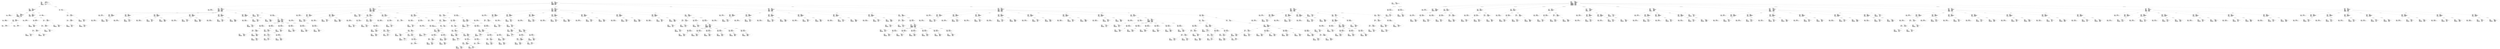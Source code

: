 digraph "namequal_with_renamed_2.adt" {
  Unit_2 -> Element_2285106
      [ label=Unit_Declaration ];
  Unit_2 -> Element_2271428
      [ label="Context_Clause_Elements ( 1)" ];
  Unit_2
      [ label=<<TABLE BORDER="0" CELLBORDER="0" CELLSPACING="0" CELLPADDING="0"> 
          <TR><TD COLSPAN="3">Unit_2</TD></TR>
          <TR><TD ALIGN="LEFT">Unit_Kind   </TD><TD> = </TD><TD ALIGN="LEFT">A_PROCEDURE_BODY</TD></TR>
          <TR><TD ALIGN="LEFT">Unit_Class   </TD><TD> = </TD><TD ALIGN="LEFT">A_PUBLIC_DECLARATION_AND_BODY</TD></TR>
          <TR><TD ALIGN="LEFT">Unit_Origin   </TD><TD> = </TD><TD ALIGN="LEFT">AN_APPLICATION_UNIT</TD></TR>
          <TR><TD ALIGN="LEFT">Unit_Full_Name    </TD><TD> = </TD><TD ALIGN="LEFT">Namequal_With_Renamed_2</TD></TR>
          <TR><TD ALIGN="LEFT">Unique_Name   </TD><TD> = </TD><TD ALIGN="LEFT">ASIS Context 1: Namequal_With_Renamed_2 (body)</TD></TR>
          <TR><TD ALIGN="LEFT">Exists  </TD><TD> = </TD><TD ALIGN="LEFT">TRUE</TD></TR>
          <TR><TD ALIGN="LEFT">Can_Be_Main_Program     </TD><TD> = </TD><TD ALIGN="LEFT">TRUE</TD></TR>
          <TR><TD ALIGN="LEFT">Is_Body_Required     </TD><TD> = </TD><TD ALIGN="LEFT">TRUE</TD></TR>
          <TR><TD ALIGN="LEFT">Text_Name   </TD><TD> = </TD><TD ALIGN="LEFT">namequal_with_renamed_2.adb</TD></TR>
          <TR><TD ALIGN="LEFT">Text_Form   </TD><TD> = </TD><TD ALIGN="LEFT"></TD></TR>
          <TR><TD ALIGN="LEFT">Object_Name   </TD><TD> = </TD><TD ALIGN="LEFT"></TD></TR>
          <TR><TD ALIGN="LEFT">Object_Form   </TD><TD> = </TD><TD ALIGN="LEFT"></TD></TR>
          <TR><TD ALIGN="LEFT">Compilation_Command_Line_Options         </TD><TD> = </TD><TD ALIGN="LEFT">-gnatc -gnatt -gnatws -gnatyN -mtune=generic -march=x86-64</TD></TR>
          <TR><TD ALIGN="LEFT">Unit_Declaration     </TD><TD> = </TD><TD ALIGN="LEFT">Element_2285106</TD></TR>
          <TR><TD ALIGN="LEFT">Context_Clause_Elements ( 1)        </TD><TD> = </TD><TD ALIGN="LEFT">Element_2271428</TD></TR>
          <TR><TD ALIGN="LEFT">Corresponding_Declaration       </TD><TD> = </TD><TD ALIGN="LEFT">(none)</TD></TR>
          <TR><TD ALIGN="LEFT">Corresponding_Parent_Declaration         </TD><TD> = </TD><TD ALIGN="LEFT">Unit_1</TD></TR>
          </TABLE>> ];
  Element_2271428 -> Element_2275265
      [ label="Clause_Name ( 1)" ];
  Element_2271428
      [ label=<<TABLE BORDER="0" CELLBORDER="0" CELLSPACING="0" CELLPADDING="0"> 
          <TR><TD COLSPAN="3">Element_2271428</TD></TR>
          <TR><TD ALIGN="LEFT">Element_Kind    </TD><TD> = </TD><TD ALIGN="LEFT">A_CLAUSE</TD></TR>
          <TR><TD ALIGN="LEFT">Hash  </TD><TD> = </TD><TD ALIGN="LEFT">-2136273778</TD></TR>
          <TR><TD ALIGN="LEFT">Enclosing_Element     </TD><TD> = </TD><TD ALIGN="LEFT">(none)</TD></TR>
          <TR><TD ALIGN="LEFT">Source  </TD><TD> = </TD><TD ALIGN="LEFT">Namequal_With_Renamed_2.adb - 1:1 .. 1:25</TD></TR>
          <TR><TD ALIGN="LEFT">Clause_Kind   </TD><TD> = </TD><TD ALIGN="LEFT">A_WITH_CLAUSE</TD></TR>
          <TR><TD ALIGN="LEFT">Clause_Name ( 1)     </TD><TD> = </TD><TD ALIGN="LEFT">Element_2275265</TD></TR>
          </TABLE>> ];
  Element_2275265 -> Element_2273265
      [ label=Prefix ];
  Element_2275265 -> Element_2274237
      [ label=Selector ];
  Element_2275265
      [ label=<<TABLE BORDER="0" CELLBORDER="0" CELLSPACING="0" CELLPADDING="0"> 
          <TR><TD COLSPAN="3">Element_2275265</TD></TR>
          <TR><TD ALIGN="LEFT">Element_Kind    </TD><TD> = </TD><TD ALIGN="LEFT">AN_EXPRESSION</TD></TR>
          <TR><TD ALIGN="LEFT">Hash  </TD><TD> = </TD><TD ALIGN="LEFT">-2138946930</TD></TR>
          <TR><TD ALIGN="LEFT">Enclosing_Element     </TD><TD> = </TD><TD ALIGN="LEFT">Element_2271428</TD></TR>
          <TR><TD ALIGN="LEFT">Source  </TD><TD> = </TD><TD ALIGN="LEFT">Namequal_With_Renamed_2.adb - 1:6 .. 1:24</TD></TR>
          <TR><TD ALIGN="LEFT">Expression_Kind    </TD><TD> = </TD><TD ALIGN="LEFT">A_SELECTED_COMPONENT</TD></TR>
          <TR><TD ALIGN="LEFT">Corresponding_Expression_Type        </TD><TD> = </TD><TD ALIGN="LEFT">(none)</TD></TR>
          <TR><TD ALIGN="LEFT">Prefix  </TD><TD> = </TD><TD ALIGN="LEFT">Element_2273265</TD></TR>
          <TR><TD ALIGN="LEFT">Selector   </TD><TD> = </TD><TD ALIGN="LEFT">Element_2274237</TD></TR>
          </TABLE>> ];
  Element_2273265 -> Element_2270237
      [ label=Prefix ];
  Element_2273265 -> Element_2272237
      [ label=Selector ];
  Element_2273265
      [ label=<<TABLE BORDER="0" CELLBORDER="0" CELLSPACING="0" CELLPADDING="0"> 
          <TR><TD COLSPAN="3">Element_2273265</TD></TR>
          <TR><TD ALIGN="LEFT">Element_Kind    </TD><TD> = </TD><TD ALIGN="LEFT">AN_EXPRESSION</TD></TR>
          <TR><TD ALIGN="LEFT">Hash  </TD><TD> = </TD><TD ALIGN="LEFT">-2138942834</TD></TR>
          <TR><TD ALIGN="LEFT">Enclosing_Element     </TD><TD> = </TD><TD ALIGN="LEFT">Element_2275265</TD></TR>
          <TR><TD ALIGN="LEFT">Source  </TD><TD> = </TD><TD ALIGN="LEFT">Namequal_With_Renamed_2.adb - 1:6 .. 1:16</TD></TR>
          <TR><TD ALIGN="LEFT">Expression_Kind    </TD><TD> = </TD><TD ALIGN="LEFT">A_SELECTED_COMPONENT</TD></TR>
          <TR><TD ALIGN="LEFT">Corresponding_Expression_Type        </TD><TD> = </TD><TD ALIGN="LEFT">(none)</TD></TR>
          <TR><TD ALIGN="LEFT">Prefix  </TD><TD> = </TD><TD ALIGN="LEFT">Element_2270237</TD></TR>
          <TR><TD ALIGN="LEFT">Selector   </TD><TD> = </TD><TD ALIGN="LEFT">Element_2272237</TD></TR>
          </TABLE>> ];
  Element_2270237
      [ label=<<TABLE BORDER="0" CELLBORDER="0" CELLSPACING="0" CELLPADDING="0"> 
          <TR><TD COLSPAN="3">Element_2270237</TD></TR>
          <TR><TD ALIGN="LEFT">Element_Kind    </TD><TD> = </TD><TD ALIGN="LEFT">AN_EXPRESSION</TD></TR>
          <TR><TD ALIGN="LEFT">Hash  </TD><TD> = </TD><TD ALIGN="LEFT">-2135208818</TD></TR>
          <TR><TD ALIGN="LEFT">Enclosing_Element     </TD><TD> = </TD><TD ALIGN="LEFT">Element_2273265</TD></TR>
          <TR><TD ALIGN="LEFT">Source  </TD><TD> = </TD><TD ALIGN="LEFT">Namequal_With_Renamed_2.adb - 1:6 .. 1:8</TD></TR>
          <TR><TD ALIGN="LEFT">Expression_Kind    </TD><TD> = </TD><TD ALIGN="LEFT">AN_IDENTIFIER</TD></TR>
          <TR><TD ALIGN="LEFT">Corresponding_Expression_Type        </TD><TD> = </TD><TD ALIGN="LEFT">(none)</TD></TR>
          <TR><TD ALIGN="LEFT">Name_Image   </TD><TD> = </TD><TD ALIGN="LEFT">Ada</TD></TR>
          <TR><TD ALIGN="LEFT">Corresponding_Name_Definition        </TD><TD> = </TD><TD ALIGN="LEFT">Element_2322057</TD></TR>
          <TR><TD ALIGN="LEFT">Corresponding_Name_Definition_List ( 1)          </TD><TD> = </TD><TD ALIGN="LEFT">Element_2322057</TD></TR>
          <TR><TD ALIGN="LEFT">Corresponding_Name_Declaration        </TD><TD> = </TD><TD ALIGN="LEFT">Element_2335112</TD></TR>
          </TABLE>> ];
  Element_2272237
      [ label=<<TABLE BORDER="0" CELLBORDER="0" CELLSPACING="0" CELLPADDING="0"> 
          <TR><TD COLSPAN="3">Element_2272237</TD></TR>
          <TR><TD ALIGN="LEFT">Element_Kind    </TD><TD> = </TD><TD ALIGN="LEFT">AN_EXPRESSION</TD></TR>
          <TR><TD ALIGN="LEFT">Hash  </TD><TD> = </TD><TD ALIGN="LEFT">-2135206770</TD></TR>
          <TR><TD ALIGN="LEFT">Enclosing_Element     </TD><TD> = </TD><TD ALIGN="LEFT">Element_2273265</TD></TR>
          <TR><TD ALIGN="LEFT">Source  </TD><TD> = </TD><TD ALIGN="LEFT">Namequal_With_Renamed_2.adb - 1:10 .. 1:16</TD></TR>
          <TR><TD ALIGN="LEFT">Expression_Kind    </TD><TD> = </TD><TD ALIGN="LEFT">AN_IDENTIFIER</TD></TR>
          <TR><TD ALIGN="LEFT">Corresponding_Expression_Type        </TD><TD> = </TD><TD ALIGN="LEFT">(none)</TD></TR>
          <TR><TD ALIGN="LEFT">Name_Image   </TD><TD> = </TD><TD ALIGN="LEFT">Text_IO</TD></TR>
          <TR><TD ALIGN="LEFT">Corresponding_Name_Definition        </TD><TD> = </TD><TD ALIGN="LEFT">Element_2370081</TD></TR>
          <TR><TD ALIGN="LEFT">Corresponding_Name_Definition_List ( 1)          </TD><TD> = </TD><TD ALIGN="LEFT">Element_2370081</TD></TR>
          <TR><TD ALIGN="LEFT">Corresponding_Name_Declaration        </TD><TD> = </TD><TD ALIGN="LEFT">Element_6331112</TD></TR>
          </TABLE>> ];
  Element_2274237
      [ label=<<TABLE BORDER="0" CELLBORDER="0" CELLSPACING="0" CELLPADDING="0"> 
          <TR><TD COLSPAN="3">Element_2274237</TD></TR>
          <TR><TD ALIGN="LEFT">Element_Kind    </TD><TD> = </TD><TD ALIGN="LEFT">AN_EXPRESSION</TD></TR>
          <TR><TD ALIGN="LEFT">Hash  </TD><TD> = </TD><TD ALIGN="LEFT">-2135210866</TD></TR>
          <TR><TD ALIGN="LEFT">Enclosing_Element     </TD><TD> = </TD><TD ALIGN="LEFT">Element_2275265</TD></TR>
          <TR><TD ALIGN="LEFT">Source  </TD><TD> = </TD><TD ALIGN="LEFT">Namequal_With_Renamed_2.adb - 1:18 .. 1:24</TD></TR>
          <TR><TD ALIGN="LEFT">Expression_Kind    </TD><TD> = </TD><TD ALIGN="LEFT">AN_IDENTIFIER</TD></TR>
          <TR><TD ALIGN="LEFT">Corresponding_Expression_Type        </TD><TD> = </TD><TD ALIGN="LEFT">(none)</TD></TR>
          <TR><TD ALIGN="LEFT">Name_Image   </TD><TD> = </TD><TD ALIGN="LEFT">Editing</TD></TR>
          <TR><TD ALIGN="LEFT">Corresponding_Name_Definition        </TD><TD> = </TD><TD ALIGN="LEFT">Element_12468081</TD></TR>
          <TR><TD ALIGN="LEFT">Corresponding_Name_Definition_List ( 1)          </TD><TD> = </TD><TD ALIGN="LEFT">Element_12468081</TD></TR>
          <TR><TD ALIGN="LEFT">Corresponding_Name_Declaration        </TD><TD> = </TD><TD ALIGN="LEFT">Element_13542112</TD></TR>
          </TABLE>> ];
  Element_2285106 -> Element_2277057
      [ label="Names ( 1)" ];
  Element_2285106 -> Element_2296082
      [ label="Body_Declarative_Items ( 1)" ];
  Element_2285106 -> Element_2306137
      [ label="Body_Declarative_Items ( 2)" ];
  Element_2285106 -> Element_2316387
      [ label="Body_Statements ( 1)" ];
  Element_2285106
      [ label=<<TABLE BORDER="0" CELLBORDER="0" CELLSPACING="0" CELLPADDING="0"> 
          <TR><TD COLSPAN="3">Element_2285106</TD></TR>
          <TR><TD ALIGN="LEFT">Element_Kind    </TD><TD> = </TD><TD ALIGN="LEFT">A_DECLARATION</TD></TR>
          <TR><TD ALIGN="LEFT">Hash  </TD><TD> = </TD><TD ALIGN="LEFT">-1603886941</TD></TR>
          <TR><TD ALIGN="LEFT">Enclosing_Element     </TD><TD> = </TD><TD ALIGN="LEFT">(none)</TD></TR>
          <TR><TD ALIGN="LEFT">Source  </TD><TD> = </TD><TD ALIGN="LEFT">Namequal_With_Renamed_2.adb - 3:1 .. 9:28</TD></TR>
          <TR><TD ALIGN="LEFT">Declaration_Kind     </TD><TD> = </TD><TD ALIGN="LEFT">A_PROCEDURE_BODY_DECLARATION</TD></TR>
          <TR><TD ALIGN="LEFT">Declaration_Origin     </TD><TD> = </TD><TD ALIGN="LEFT">AN_EXPLICIT_DECLARATION</TD></TR>
          <TR><TD ALIGN="LEFT">Names ( 1)   </TD><TD> = </TD><TD ALIGN="LEFT">Element_2277057</TD></TR>
          <TR><TD ALIGN="LEFT">Corresponding_End_Name      </TD><TD> = </TD><TD ALIGN="LEFT">Element_2317237</TD></TR>
          <TR><TD ALIGN="LEFT">Body_Declarative_Items ( 1)       </TD><TD> = </TD><TD ALIGN="LEFT">Element_2296082</TD></TR>
          <TR><TD ALIGN="LEFT">Body_Declarative_Items ( 2)       </TD><TD> = </TD><TD ALIGN="LEFT">Element_2306137</TD></TR>
          <TR><TD ALIGN="LEFT">Body_Statements ( 1)      </TD><TD> = </TD><TD ALIGN="LEFT">Element_2316387</TD></TR>
          <TR><TD ALIGN="LEFT">Is_Name_Repeated     </TD><TD> = </TD><TD ALIGN="LEFT">TRUE</TD></TR>
          <TR><TD ALIGN="LEFT">Corresponding_Declaration       </TD><TD> = </TD><TD ALIGN="LEFT">(none)</TD></TR>
          </TABLE>> ];
  Element_2277057
      [ label=<<TABLE BORDER="0" CELLBORDER="0" CELLSPACING="0" CELLPADDING="0"> 
          <TR><TD COLSPAN="3">Element_2277057</TD></TR>
          <TR><TD ALIGN="LEFT">Element_Kind    </TD><TD> = </TD><TD ALIGN="LEFT">A_DEFINING_NAME</TD></TR>
          <TR><TD ALIGN="LEFT">Hash  </TD><TD> = </TD><TD ALIGN="LEFT">-1604086365</TD></TR>
          <TR><TD ALIGN="LEFT">Enclosing_Element     </TD><TD> = </TD><TD ALIGN="LEFT">Element_2285106</TD></TR>
          <TR><TD ALIGN="LEFT">Source  </TD><TD> = </TD><TD ALIGN="LEFT">Namequal_With_Renamed_2.adb - 3:11 .. 3:33</TD></TR>
          <TR><TD ALIGN="LEFT">Defining_Name_Kind     </TD><TD> = </TD><TD ALIGN="LEFT">A_DEFINING_IDENTIFIER</TD></TR>
          <TR><TD ALIGN="LEFT">Defining_Name_Image     </TD><TD> = </TD><TD ALIGN="LEFT">"Namequal_With_Renamed_2"</TD></TR>
          </TABLE>> ];
  Element_2296082 -> Element_2286057
      [ label="Names ( 1)" ];
  Element_2296082 -> Element_2294159
      [ label=Type_Declaration_View ];
  Element_2296082
      [ label=<<TABLE BORDER="0" CELLBORDER="0" CELLSPACING="0" CELLPADDING="0"> 
          <TR><TD COLSPAN="3">Element_2296082</TD></TR>
          <TR><TD ALIGN="LEFT">Element_Kind    </TD><TD> = </TD><TD ALIGN="LEFT">A_DECLARATION</TD></TR>
          <TR><TD ALIGN="LEFT">Hash  </TD><TD> = </TD><TD ALIGN="LEFT">-800943791</TD></TR>
          <TR><TD ALIGN="LEFT">Enclosing_Element     </TD><TD> = </TD><TD ALIGN="LEFT">Element_2285106</TD></TR>
          <TR><TD ALIGN="LEFT">Source  </TD><TD> = </TD><TD ALIGN="LEFT">Namequal_With_Renamed_2.adb - 4:5 .. 4:51</TD></TR>
          <TR><TD ALIGN="LEFT">Declaration_Kind     </TD><TD> = </TD><TD ALIGN="LEFT">AN_ORDINARY_TYPE_DECLARATION</TD></TR>
          <TR><TD ALIGN="LEFT">Declaration_Origin     </TD><TD> = </TD><TD ALIGN="LEFT">AN_EXPLICIT_DECLARATION</TD></TR>
          <TR><TD ALIGN="LEFT">Names ( 1)   </TD><TD> = </TD><TD ALIGN="LEFT">Element_2286057</TD></TR>
          <TR><TD ALIGN="LEFT">Discriminant_Part     </TD><TD> = </TD><TD ALIGN="LEFT">(none)</TD></TR>
          <TR><TD ALIGN="LEFT">Type_Declaration_View      </TD><TD> = </TD><TD ALIGN="LEFT">Element_2294159</TD></TR>
          <TR><TD ALIGN="LEFT">Corresponding_Type_Declaration        </TD><TD> = </TD><TD ALIGN="LEFT">(none)</TD></TR>
          <TR><TD ALIGN="LEFT">Corresponding_Type_Partial_View        </TD><TD> = </TD><TD ALIGN="LEFT">(none)</TD></TR>
          <TR><TD ALIGN="LEFT">Corresponding_First_Subtype       </TD><TD> = </TD><TD ALIGN="LEFT">Element_2296082</TD></TR>
          <TR><TD ALIGN="LEFT">Corresponding_Last_Constraint        </TD><TD> = </TD><TD ALIGN="LEFT">Element_2296082</TD></TR>
          <TR><TD ALIGN="LEFT">Corresponding_Last_Subtype       </TD><TD> = </TD><TD ALIGN="LEFT">Element_2296082</TD></TR>
          </TABLE>> ];
  Element_2286057
      [ label=<<TABLE BORDER="0" CELLBORDER="0" CELLSPACING="0" CELLPADDING="0"> 
          <TR><TD COLSPAN="3">Element_2286057</TD></TR>
          <TR><TD ALIGN="LEFT">Element_Kind    </TD><TD> = </TD><TD ALIGN="LEFT">A_DEFINING_NAME</TD></TR>
          <TR><TD ALIGN="LEFT">Hash  </TD><TD> = </TD><TD ALIGN="LEFT">-800994671</TD></TR>
          <TR><TD ALIGN="LEFT">Enclosing_Element     </TD><TD> = </TD><TD ALIGN="LEFT">Element_2296082</TD></TR>
          <TR><TD ALIGN="LEFT">Source  </TD><TD> = </TD><TD ALIGN="LEFT">Namequal_With_Renamed_2.adb - 4:10 .. 4:26</TD></TR>
          <TR><TD ALIGN="LEFT">Defining_Name_Kind     </TD><TD> = </TD><TD ALIGN="LEFT">A_DEFINING_IDENTIFIER</TD></TR>
          <TR><TD ALIGN="LEFT">Defining_Name_Image     </TD><TD> = </TD><TD ALIGN="LEFT">"Decimal_Data_Type"</TD></TR>
          </TABLE>> ];
  Element_2294159 -> Element_2295234
      [ label=Digits_Expression ];
  Element_2294159 -> Element_2293235
      [ label=Delta_Expression ];
  Element_2294159
      [ label=<<TABLE BORDER="0" CELLBORDER="0" CELLSPACING="0" CELLPADDING="0"> 
          <TR><TD COLSPAN="3">Element_2294159</TD></TR>
          <TR><TD ALIGN="LEFT">Element_Kind    </TD><TD> = </TD><TD ALIGN="LEFT">A_DEFINITION</TD></TR>
          <TR><TD ALIGN="LEFT">Hash  </TD><TD> = </TD><TD ALIGN="LEFT">-800785455</TD></TR>
          <TR><TD ALIGN="LEFT">Enclosing_Element     </TD><TD> = </TD><TD ALIGN="LEFT">Element_2296082</TD></TR>
          <TR><TD ALIGN="LEFT">Source  </TD><TD> = </TD><TD ALIGN="LEFT">Namequal_With_Renamed_2.adb - 4:31 .. 4:50</TD></TR>
          <TR><TD ALIGN="LEFT">Definition_Kind    </TD><TD> = </TD><TD ALIGN="LEFT">A_TYPE_DEFINITION</TD></TR>
          <TR><TD ALIGN="LEFT">Type_Kind   </TD><TD> = </TD><TD ALIGN="LEFT">A_DECIMAL_FIXED_POINT_DEFINITION</TD></TR>
          <TR><TD ALIGN="LEFT">Digits_Expression     </TD><TD> = </TD><TD ALIGN="LEFT">Element_2295234</TD></TR>
          <TR><TD ALIGN="LEFT">Delta_Expression     </TD><TD> = </TD><TD ALIGN="LEFT">Element_2293235</TD></TR>
          <TR><TD ALIGN="LEFT">Real_Range_Constraint      </TD><TD> = </TD><TD ALIGN="LEFT">(none)</TD></TR>
          </TABLE>> ];
  Element_2293235
      [ label=<<TABLE BORDER="0" CELLBORDER="0" CELLSPACING="0" CELLPADDING="0"> 
          <TR><TD COLSPAN="3">Element_2293235</TD></TR>
          <TR><TD ALIGN="LEFT">Element_Kind    </TD><TD> = </TD><TD ALIGN="LEFT">AN_EXPRESSION</TD></TR>
          <TR><TD ALIGN="LEFT">Hash  </TD><TD> = </TD><TD ALIGN="LEFT">-800630447</TD></TR>
          <TR><TD ALIGN="LEFT">Enclosing_Element     </TD><TD> = </TD><TD ALIGN="LEFT">Element_2294159</TD></TR>
          <TR><TD ALIGN="LEFT">Source  </TD><TD> = </TD><TD ALIGN="LEFT">Namequal_With_Renamed_2.adb - 4:37 .. 4:40</TD></TR>
          <TR><TD ALIGN="LEFT">Expression_Kind    </TD><TD> = </TD><TD ALIGN="LEFT">A_REAL_LITERAL</TD></TR>
          <TR><TD ALIGN="LEFT">Corresponding_Expression_Type        </TD><TD> = </TD><TD ALIGN="LEFT">Element_82</TD></TR>
          <TR><TD ALIGN="LEFT">Value_Image   </TD><TD> = </TD><TD ALIGN="LEFT">0.01</TD></TR>
          </TABLE>> ];
  Element_2295234
      [ label=<<TABLE BORDER="0" CELLBORDER="0" CELLSPACING="0" CELLPADDING="0"> 
          <TR><TD COLSPAN="3">Element_2295234</TD></TR>
          <TR><TD ALIGN="LEFT">Element_Kind    </TD><TD> = </TD><TD ALIGN="LEFT">AN_EXPRESSION</TD></TR>
          <TR><TD ALIGN="LEFT">Hash  </TD><TD> = </TD><TD ALIGN="LEFT">-800632751</TD></TR>
          <TR><TD ALIGN="LEFT">Enclosing_Element     </TD><TD> = </TD><TD ALIGN="LEFT">Element_2294159</TD></TR>
          <TR><TD ALIGN="LEFT">Source  </TD><TD> = </TD><TD ALIGN="LEFT">Namequal_With_Renamed_2.adb - 4:49 .. 4:50</TD></TR>
          <TR><TD ALIGN="LEFT">Expression_Kind    </TD><TD> = </TD><TD ALIGN="LEFT">AN_INTEGER_LITERAL</TD></TR>
          <TR><TD ALIGN="LEFT">Corresponding_Expression_Type        </TD><TD> = </TD><TD ALIGN="LEFT">Element_82</TD></TR>
          <TR><TD ALIGN="LEFT">Value_Image   </TD><TD> = </TD><TD ALIGN="LEFT">16</TD></TR>
          </TABLE>> ];
  Element_2306137 -> Element_2298057
      [ label="Names ( 1)" ];
  Element_46323113 -> Element_46971057
      [ label="Names ( 1)" ];
  Element_46323113 -> Element_46331107
      [ label="Body_Declarative_Items ( 1)" ];
  Element_46323113 -> Element_46414107
      [ label="Body_Declarative_Items ( 2)" ];
  Element_46323113 -> Element_46564106
      [ label="Body_Declarative_Items ( 3)" ];
  Element_46323113 -> Element_46657106
      [ label="Body_Declarative_Items ( 4)" ];
  Element_46323113 -> Element_46738106
      [ label="Body_Declarative_Items ( 5)" ];
  Element_46323113 -> Element_46860107
      [ label="Body_Declarative_Items ( 6)" ];
  Element_46323113
      [ label=<<TABLE BORDER="0" CELLBORDER="0" CELLSPACING="0" CELLPADDING="0"> 
          <TR><TD COLSPAN="3">Element_46323113</TD></TR>
          <TR><TD ALIGN="LEFT">Element_Kind    </TD><TD> = </TD><TD ALIGN="LEFT">A_DECLARATION</TD></TR>
          <TR><TD ALIGN="LEFT">Is_Part_Of_Instance     </TD><TD> = </TD><TD ALIGN="LEFT">TRUE</TD></TR>
          <TR><TD ALIGN="LEFT">Hash  </TD><TD> = </TD><TD ALIGN="LEFT">-494635174</TD></TR>
          <TR><TD ALIGN="LEFT">Enclosing_Element     </TD><TD> = </TD><TD ALIGN="LEFT">Element_2306137</TD></TR>
          <TR><TD ALIGN="LEFT">Source  </TD><TD> = </TD><TD ALIGN="LEFT">Namequal_With_Renamed_2.adb - 1:1 .. 0:0</TD></TR>
          <TR><TD ALIGN="LEFT">Declaration_Kind     </TD><TD> = </TD><TD ALIGN="LEFT">A_PACKAGE_BODY_DECLARATION</TD></TR>
          <TR><TD ALIGN="LEFT">Declaration_Origin     </TD><TD> = </TD><TD ALIGN="LEFT">AN_EXPLICIT_DECLARATION</TD></TR>
          <TR><TD ALIGN="LEFT">Names ( 1)   </TD><TD> = </TD><TD ALIGN="LEFT">Element_46971057</TD></TR>
          <TR><TD ALIGN="LEFT">Corresponding_End_Name      </TD><TD> = </TD><TD ALIGN="LEFT">Element_46970237</TD></TR>
          <TR><TD ALIGN="LEFT">Body_Declarative_Items ( 1)       </TD><TD> = </TD><TD ALIGN="LEFT">Element_46331107</TD></TR>
          <TR><TD ALIGN="LEFT">Body_Declarative_Items ( 2)       </TD><TD> = </TD><TD ALIGN="LEFT">Element_46414107</TD></TR>
          <TR><TD ALIGN="LEFT">Body_Declarative_Items ( 3)       </TD><TD> = </TD><TD ALIGN="LEFT">Element_46564106</TD></TR>
          <TR><TD ALIGN="LEFT">Body_Declarative_Items ( 4)       </TD><TD> = </TD><TD ALIGN="LEFT">Element_46657106</TD></TR>
          <TR><TD ALIGN="LEFT">Body_Declarative_Items ( 5)       </TD><TD> = </TD><TD ALIGN="LEFT">Element_46738106</TD></TR>
          <TR><TD ALIGN="LEFT">Body_Declarative_Items ( 6)       </TD><TD> = </TD><TD ALIGN="LEFT">Element_46860107</TD></TR>
          <TR><TD ALIGN="LEFT">Corresponding_Declaration       </TD><TD> = </TD><TD ALIGN="LEFT">Element_19379112</TD></TR>
          </TABLE>> ];
  Element_46971057
      [ label=<<TABLE BORDER="0" CELLBORDER="0" CELLSPACING="0" CELLPADDING="0"> 
          <TR><TD COLSPAN="3">Element_46971057</TD></TR>
          <TR><TD ALIGN="LEFT">Element_Kind    </TD><TD> = </TD><TD ALIGN="LEFT">A_DEFINING_NAME</TD></TR>
          <TR><TD ALIGN="LEFT">Is_Part_Of_Instance     </TD><TD> = </TD><TD ALIGN="LEFT">TRUE</TD></TR>
          <TR><TD ALIGN="LEFT">Hash  </TD><TD> = </TD><TD ALIGN="LEFT"> 1947890388</TD></TR>
          <TR><TD ALIGN="LEFT">Enclosing_Element     </TD><TD> = </TD><TD ALIGN="LEFT">Element_46323113</TD></TR>
          <TR><TD ALIGN="LEFT">Source  </TD><TD> = </TD><TD ALIGN="LEFT">Namequal_With_Renamed_2.adb - 1:1 .. 0:0</TD></TR>
          <TR><TD ALIGN="LEFT">Defining_Name_Kind     </TD><TD> = </TD><TD ALIGN="LEFT">A_DEFINING_IDENTIFIER</TD></TR>
          <TR><TD ALIGN="LEFT">Defining_Name_Image     </TD><TD> = </TD><TD ALIGN="LEFT">"Ed_Out"</TD></TR>
          </TABLE>> ];
  Element_46331107 -> Element_46333057
      [ label="Names ( 1)" ];
  Element_46331107 -> Element_46340105
      [ label="Parameter_Profile ( 1)" ];
  Element_46331107 -> Element_46349105
      [ label="Parameter_Profile ( 2)" ];
  Element_46331107 -> Element_46358105
      [ label="Parameter_Profile ( 3)" ];
  Element_46331107 -> Element_46368105
      [ label="Parameter_Profile ( 4)" ];
  Element_46331107 -> Element_46378105
      [ label="Parameter_Profile ( 5)" ];
  Element_46331107 -> Element_46388105
      [ label="Parameter_Profile ( 6)" ];
  Element_46331107 -> Element_46398237
      [ label=Result_Profile ];
  Element_46331107 -> Element_46400398
      [ label="Body_Statements ( 1)" ];
  Element_46331107
      [ label=<<TABLE BORDER="0" CELLBORDER="0" CELLSPACING="0" CELLPADDING="0"> 
          <TR><TD COLSPAN="3">Element_46331107</TD></TR>
          <TR><TD ALIGN="LEFT">Element_Kind    </TD><TD> = </TD><TD ALIGN="LEFT">A_DECLARATION</TD></TR>
          <TR><TD ALIGN="LEFT">Is_Part_Of_Instance     </TD><TD> = </TD><TD ALIGN="LEFT">TRUE</TD></TR>
          <TR><TD ALIGN="LEFT">Hash  </TD><TD> = </TD><TD ALIGN="LEFT"> 1219325511</TD></TR>
          <TR><TD ALIGN="LEFT">Enclosing_Element     </TD><TD> = </TD><TD ALIGN="LEFT">Element_46323113</TD></TR>
          <TR><TD ALIGN="LEFT">Source  </TD><TD> = </TD><TD ALIGN="LEFT">Namequal_With_Renamed_2.adb - 1:1 .. 0:0</TD></TR>
          <TR><TD ALIGN="LEFT">Declaration_Kind     </TD><TD> = </TD><TD ALIGN="LEFT">A_FUNCTION_BODY_DECLARATION</TD></TR>
          <TR><TD ALIGN="LEFT">Declaration_Origin     </TD><TD> = </TD><TD ALIGN="LEFT">AN_EXPLICIT_DECLARATION</TD></TR>
          <TR><TD ALIGN="LEFT">Names ( 1)   </TD><TD> = </TD><TD ALIGN="LEFT">Element_46333057</TD></TR>
          <TR><TD ALIGN="LEFT">Corresponding_End_Name      </TD><TD> = </TD><TD ALIGN="LEFT">Element_46413237</TD></TR>
          <TR><TD ALIGN="LEFT">Parameter_Profile ( 1)      </TD><TD> = </TD><TD ALIGN="LEFT">Element_46340105</TD></TR>
          <TR><TD ALIGN="LEFT">Parameter_Profile ( 2)      </TD><TD> = </TD><TD ALIGN="LEFT">Element_46349105</TD></TR>
          <TR><TD ALIGN="LEFT">Parameter_Profile ( 3)      </TD><TD> = </TD><TD ALIGN="LEFT">Element_46358105</TD></TR>
          <TR><TD ALIGN="LEFT">Parameter_Profile ( 4)      </TD><TD> = </TD><TD ALIGN="LEFT">Element_46368105</TD></TR>
          <TR><TD ALIGN="LEFT">Parameter_Profile ( 5)      </TD><TD> = </TD><TD ALIGN="LEFT">Element_46378105</TD></TR>
          <TR><TD ALIGN="LEFT">Parameter_Profile ( 6)      </TD><TD> = </TD><TD ALIGN="LEFT">Element_46388105</TD></TR>
          <TR><TD ALIGN="LEFT">Result_Profile    </TD><TD> = </TD><TD ALIGN="LEFT">Element_46398237</TD></TR>
          <TR><TD ALIGN="LEFT">Body_Statements ( 1)      </TD><TD> = </TD><TD ALIGN="LEFT">Element_46400398</TD></TR>
          <TR><TD ALIGN="LEFT">Corresponding_Declaration       </TD><TD> = </TD><TD ALIGN="LEFT">Element_18943104</TD></TR>
          </TABLE>> ];
  Element_46333057
      [ label=<<TABLE BORDER="0" CELLBORDER="0" CELLSPACING="0" CELLPADDING="0"> 
          <TR><TD COLSPAN="3">Element_46333057</TD></TR>
          <TR><TD ALIGN="LEFT">Element_Kind    </TD><TD> = </TD><TD ALIGN="LEFT">A_DEFINING_NAME</TD></TR>
          <TR><TD ALIGN="LEFT">Is_Part_Of_Instance     </TD><TD> = </TD><TD ALIGN="LEFT">TRUE</TD></TR>
          <TR><TD ALIGN="LEFT">Hash  </TD><TD> = </TD><TD ALIGN="LEFT"> 1218912327</TD></TR>
          <TR><TD ALIGN="LEFT">Enclosing_Element     </TD><TD> = </TD><TD ALIGN="LEFT">Element_46331107</TD></TR>
          <TR><TD ALIGN="LEFT">Source  </TD><TD> = </TD><TD ALIGN="LEFT">Namequal_With_Renamed_2.adb - 1:1 .. 0:0</TD></TR>
          <TR><TD ALIGN="LEFT">Defining_Name_Kind     </TD><TD> = </TD><TD ALIGN="LEFT">A_DEFINING_IDENTIFIER</TD></TR>
          <TR><TD ALIGN="LEFT">Defining_Name_Image     </TD><TD> = </TD><TD ALIGN="LEFT">"Image"</TD></TR>
          </TABLE>> ];
  Element_46340105 -> Element_46341057
      [ label="Names ( 1)" ];
  Element_46340105 -> Element_46348237
      [ label=Object_Declaration_View ];
  Element_46340105
      [ label=<<TABLE BORDER="0" CELLBORDER="0" CELLSPACING="0" CELLPADDING="0"> 
          <TR><TD COLSPAN="3">Element_46340105</TD></TR>
          <TR><TD ALIGN="LEFT">Element_Kind    </TD><TD> = </TD><TD ALIGN="LEFT">A_DECLARATION</TD></TR>
          <TR><TD ALIGN="LEFT">Is_Part_Of_Instance     </TD><TD> = </TD><TD ALIGN="LEFT">TRUE</TD></TR>
          <TR><TD ALIGN="LEFT">Hash  </TD><TD> = </TD><TD ALIGN="LEFT">-766818031</TD></TR>
          <TR><TD ALIGN="LEFT">Enclosing_Element     </TD><TD> = </TD><TD ALIGN="LEFT">Element_46331107</TD></TR>
          <TR><TD ALIGN="LEFT">Source  </TD><TD> = </TD><TD ALIGN="LEFT">Namequal_With_Renamed_2.adb - 1:1 .. 0:0</TD></TR>
          <TR><TD ALIGN="LEFT">Declaration_Kind     </TD><TD> = </TD><TD ALIGN="LEFT">A_PARAMETER_SPECIFICATION</TD></TR>
          <TR><TD ALIGN="LEFT">Declaration_Origin     </TD><TD> = </TD><TD ALIGN="LEFT">AN_EXPLICIT_DECLARATION</TD></TR>
          <TR><TD ALIGN="LEFT">Names ( 1)   </TD><TD> = </TD><TD ALIGN="LEFT">Element_46341057</TD></TR>
          <TR><TD ALIGN="LEFT">Mode_Kind   </TD><TD> = </TD><TD ALIGN="LEFT">A_DEFAULT_IN_MODE</TD></TR>
          <TR><TD ALIGN="LEFT">Object_Declaration_View      </TD><TD> = </TD><TD ALIGN="LEFT">Element_46348237</TD></TR>
          <TR><TD ALIGN="LEFT">Initialization_Expression       </TD><TD> = </TD><TD ALIGN="LEFT">(none)</TD></TR>
          </TABLE>> ];
  Element_46341057
      [ label=<<TABLE BORDER="0" CELLBORDER="0" CELLSPACING="0" CELLPADDING="0"> 
          <TR><TD COLSPAN="3">Element_46341057</TD></TR>
          <TR><TD ALIGN="LEFT">Element_Kind    </TD><TD> = </TD><TD ALIGN="LEFT">A_DEFINING_NAME</TD></TR>
          <TR><TD ALIGN="LEFT">Is_Part_Of_Instance     </TD><TD> = </TD><TD ALIGN="LEFT">TRUE</TD></TR>
          <TR><TD ALIGN="LEFT">Hash  </TD><TD> = </TD><TD ALIGN="LEFT">-766916335</TD></TR>
          <TR><TD ALIGN="LEFT">Enclosing_Element     </TD><TD> = </TD><TD ALIGN="LEFT">Element_46340105</TD></TR>
          <TR><TD ALIGN="LEFT">Source  </TD><TD> = </TD><TD ALIGN="LEFT">Namequal_With_Renamed_2.adb - 1:1 .. 0:0</TD></TR>
          <TR><TD ALIGN="LEFT">Defining_Name_Kind     </TD><TD> = </TD><TD ALIGN="LEFT">A_DEFINING_IDENTIFIER</TD></TR>
          <TR><TD ALIGN="LEFT">Defining_Name_Image     </TD><TD> = </TD><TD ALIGN="LEFT">"Item"</TD></TR>
          </TABLE>> ];
  Element_46348237
      [ label=<<TABLE BORDER="0" CELLBORDER="0" CELLSPACING="0" CELLPADDING="0"> 
          <TR><TD COLSPAN="3">Element_46348237</TD></TR>
          <TR><TD ALIGN="LEFT">Element_Kind    </TD><TD> = </TD><TD ALIGN="LEFT">AN_EXPRESSION</TD></TR>
          <TR><TD ALIGN="LEFT">Is_Part_Of_Instance     </TD><TD> = </TD><TD ALIGN="LEFT">TRUE</TD></TR>
          <TR><TD ALIGN="LEFT">Hash  </TD><TD> = </TD><TD ALIGN="LEFT">-766547055</TD></TR>
          <TR><TD ALIGN="LEFT">Enclosing_Element     </TD><TD> = </TD><TD ALIGN="LEFT">Element_46340105</TD></TR>
          <TR><TD ALIGN="LEFT">Source  </TD><TD> = </TD><TD ALIGN="LEFT">Namequal_With_Renamed_2.adb - 1:1 .. 0:0</TD></TR>
          <TR><TD ALIGN="LEFT">Expression_Kind    </TD><TD> = </TD><TD ALIGN="LEFT">AN_IDENTIFIER</TD></TR>
          <TR><TD ALIGN="LEFT">Corresponding_Expression_Type        </TD><TD> = </TD><TD ALIGN="LEFT">(none)</TD></TR>
          <TR><TD ALIGN="LEFT">Name_Image   </TD><TD> = </TD><TD ALIGN="LEFT">Num</TD></TR>
          <TR><TD ALIGN="LEFT">Corresponding_Name_Definition        </TD><TD> = </TD><TD ALIGN="LEFT">Element_19292057</TD></TR>
          <TR><TD ALIGN="LEFT">Corresponding_Name_Definition_List ( 1)          </TD><TD> = </TD><TD ALIGN="LEFT">Element_19292057</TD></TR>
          <TR><TD ALIGN="LEFT">Corresponding_Name_Declaration        </TD><TD> = </TD><TD ALIGN="LEFT">Element_19300089</TD></TR>
          </TABLE>> ];
  Element_46349105 -> Element_46350057
      [ label="Names ( 1)" ];
  Element_46349105 -> Element_46357237
      [ label=Object_Declaration_View ];
  Element_46349105
      [ label=<<TABLE BORDER="0" CELLBORDER="0" CELLSPACING="0" CELLPADDING="0"> 
          <TR><TD COLSPAN="3">Element_46349105</TD></TR>
          <TR><TD ALIGN="LEFT">Element_Kind    </TD><TD> = </TD><TD ALIGN="LEFT">A_DECLARATION</TD></TR>
          <TR><TD ALIGN="LEFT">Is_Part_Of_Instance     </TD><TD> = </TD><TD ALIGN="LEFT">TRUE</TD></TR>
          <TR><TD ALIGN="LEFT">Hash  </TD><TD> = </TD><TD ALIGN="LEFT"> 1956303428</TD></TR>
          <TR><TD ALIGN="LEFT">Enclosing_Element     </TD><TD> = </TD><TD ALIGN="LEFT">Element_46331107</TD></TR>
          <TR><TD ALIGN="LEFT">Source  </TD><TD> = </TD><TD ALIGN="LEFT">Namequal_With_Renamed_2.adb - 1:1 .. 0:0</TD></TR>
          <TR><TD ALIGN="LEFT">Declaration_Kind     </TD><TD> = </TD><TD ALIGN="LEFT">A_PARAMETER_SPECIFICATION</TD></TR>
          <TR><TD ALIGN="LEFT">Declaration_Origin     </TD><TD> = </TD><TD ALIGN="LEFT">AN_EXPLICIT_DECLARATION</TD></TR>
          <TR><TD ALIGN="LEFT">Names ( 1)   </TD><TD> = </TD><TD ALIGN="LEFT">Element_46350057</TD></TR>
          <TR><TD ALIGN="LEFT">Mode_Kind   </TD><TD> = </TD><TD ALIGN="LEFT">A_DEFAULT_IN_MODE</TD></TR>
          <TR><TD ALIGN="LEFT">Object_Declaration_View      </TD><TD> = </TD><TD ALIGN="LEFT">Element_46357237</TD></TR>
          <TR><TD ALIGN="LEFT">Initialization_Expression       </TD><TD> = </TD><TD ALIGN="LEFT">(none)</TD></TR>
          </TABLE>> ];
  Element_46350057
      [ label=<<TABLE BORDER="0" CELLBORDER="0" CELLSPACING="0" CELLPADDING="0"> 
          <TR><TD COLSPAN="3">Element_46350057</TD></TR>
          <TR><TD ALIGN="LEFT">Element_Kind    </TD><TD> = </TD><TD ALIGN="LEFT">A_DEFINING_NAME</TD></TR>
          <TR><TD ALIGN="LEFT">Is_Part_Of_Instance     </TD><TD> = </TD><TD ALIGN="LEFT">TRUE</TD></TR>
          <TR><TD ALIGN="LEFT">Hash  </TD><TD> = </TD><TD ALIGN="LEFT"> 1956278852</TD></TR>
          <TR><TD ALIGN="LEFT">Enclosing_Element     </TD><TD> = </TD><TD ALIGN="LEFT">Element_46349105</TD></TR>
          <TR><TD ALIGN="LEFT">Source  </TD><TD> = </TD><TD ALIGN="LEFT">Namequal_With_Renamed_2.adb - 1:1 .. 0:0</TD></TR>
          <TR><TD ALIGN="LEFT">Defining_Name_Kind     </TD><TD> = </TD><TD ALIGN="LEFT">A_DEFINING_IDENTIFIER</TD></TR>
          <TR><TD ALIGN="LEFT">Defining_Name_Image     </TD><TD> = </TD><TD ALIGN="LEFT">"Pic"</TD></TR>
          </TABLE>> ];
  Element_46357237
      [ label=<<TABLE BORDER="0" CELLBORDER="0" CELLSPACING="0" CELLPADDING="0"> 
          <TR><TD COLSPAN="3">Element_46357237</TD></TR>
          <TR><TD ALIGN="LEFT">Element_Kind    </TD><TD> = </TD><TD ALIGN="LEFT">AN_EXPRESSION</TD></TR>
          <TR><TD ALIGN="LEFT">Is_Part_Of_Instance     </TD><TD> = </TD><TD ALIGN="LEFT">TRUE</TD></TR>
          <TR><TD ALIGN="LEFT">Hash  </TD><TD> = </TD><TD ALIGN="LEFT"> 1956371172</TD></TR>
          <TR><TD ALIGN="LEFT">Enclosing_Element     </TD><TD> = </TD><TD ALIGN="LEFT">Element_46349105</TD></TR>
          <TR><TD ALIGN="LEFT">Source  </TD><TD> = </TD><TD ALIGN="LEFT">Namequal_With_Renamed_2.adb - 1:1 .. 0:0</TD></TR>
          <TR><TD ALIGN="LEFT">Expression_Kind    </TD><TD> = </TD><TD ALIGN="LEFT">AN_IDENTIFIER</TD></TR>
          <TR><TD ALIGN="LEFT">Corresponding_Expression_Type        </TD><TD> = </TD><TD ALIGN="LEFT">(none)</TD></TR>
          <TR><TD ALIGN="LEFT">Name_Image   </TD><TD> = </TD><TD ALIGN="LEFT">Picture</TD></TR>
          <TR><TD ALIGN="LEFT">Corresponding_Name_Definition        </TD><TD> = </TD><TD ALIGN="LEFT">Element_12477057</TD></TR>
          <TR><TD ALIGN="LEFT">Corresponding_Name_Definition_List ( 1)          </TD><TD> = </TD><TD ALIGN="LEFT">Element_12477057</TD></TR>
          <TR><TD ALIGN="LEFT">Corresponding_Name_Declaration        </TD><TD> = </TD><TD ALIGN="LEFT">Element_12484087</TD></TR>
          </TABLE>> ];
  Element_46358105 -> Element_46359057
      [ label="Names ( 1)" ];
  Element_46358105 -> Element_46366237
      [ label=Object_Declaration_View ];
  Element_46358105 -> Element_46367237
      [ label=Initialization_Expression ];
  Element_46358105
      [ label=<<TABLE BORDER="0" CELLBORDER="0" CELLSPACING="0" CELLPADDING="0"> 
          <TR><TD COLSPAN="3">Element_46358105</TD></TR>
          <TR><TD ALIGN="LEFT">Element_Kind    </TD><TD> = </TD><TD ALIGN="LEFT">A_DECLARATION</TD></TR>
          <TR><TD ALIGN="LEFT">Is_Part_Of_Instance     </TD><TD> = </TD><TD ALIGN="LEFT">TRUE</TD></TR>
          <TR><TD ALIGN="LEFT">Hash  </TD><TD> = </TD><TD ALIGN="LEFT"> 489206929</TD></TR>
          <TR><TD ALIGN="LEFT">Enclosing_Element     </TD><TD> = </TD><TD ALIGN="LEFT">Element_46331107</TD></TR>
          <TR><TD ALIGN="LEFT">Source  </TD><TD> = </TD><TD ALIGN="LEFT">Namequal_With_Renamed_2.adb - 1:1 .. 0:0</TD></TR>
          <TR><TD ALIGN="LEFT">Declaration_Kind     </TD><TD> = </TD><TD ALIGN="LEFT">A_PARAMETER_SPECIFICATION</TD></TR>
          <TR><TD ALIGN="LEFT">Declaration_Origin     </TD><TD> = </TD><TD ALIGN="LEFT">AN_EXPLICIT_DECLARATION</TD></TR>
          <TR><TD ALIGN="LEFT">Names ( 1)   </TD><TD> = </TD><TD ALIGN="LEFT">Element_46359057</TD></TR>
          <TR><TD ALIGN="LEFT">Mode_Kind   </TD><TD> = </TD><TD ALIGN="LEFT">A_DEFAULT_IN_MODE</TD></TR>
          <TR><TD ALIGN="LEFT">Object_Declaration_View      </TD><TD> = </TD><TD ALIGN="LEFT">Element_46366237</TD></TR>
          <TR><TD ALIGN="LEFT">Initialization_Expression       </TD><TD> = </TD><TD ALIGN="LEFT">Element_46367237</TD></TR>
          </TABLE>> ];
  Element_46359057
      [ label=<<TABLE BORDER="0" CELLBORDER="0" CELLSPACING="0" CELLPADDING="0"> 
          <TR><TD COLSPAN="3">Element_46359057</TD></TR>
          <TR><TD ALIGN="LEFT">Element_Kind    </TD><TD> = </TD><TD ALIGN="LEFT">A_DEFINING_NAME</TD></TR>
          <TR><TD ALIGN="LEFT">Is_Part_Of_Instance     </TD><TD> = </TD><TD ALIGN="LEFT">TRUE</TD></TR>
          <TR><TD ALIGN="LEFT">Hash  </TD><TD> = </TD><TD ALIGN="LEFT"> 489200785</TD></TR>
          <TR><TD ALIGN="LEFT">Enclosing_Element     </TD><TD> = </TD><TD ALIGN="LEFT">Element_46358105</TD></TR>
          <TR><TD ALIGN="LEFT">Source  </TD><TD> = </TD><TD ALIGN="LEFT">Namequal_With_Renamed_2.adb - 1:1 .. 0:0</TD></TR>
          <TR><TD ALIGN="LEFT">Defining_Name_Kind     </TD><TD> = </TD><TD ALIGN="LEFT">A_DEFINING_IDENTIFIER</TD></TR>
          <TR><TD ALIGN="LEFT">Defining_Name_Image     </TD><TD> = </TD><TD ALIGN="LEFT">"Currency"</TD></TR>
          </TABLE>> ];
  Element_46366237
      [ label=<<TABLE BORDER="0" CELLBORDER="0" CELLSPACING="0" CELLPADDING="0"> 
          <TR><TD COLSPAN="3">Element_46366237</TD></TR>
          <TR><TD ALIGN="LEFT">Element_Kind    </TD><TD> = </TD><TD ALIGN="LEFT">AN_EXPRESSION</TD></TR>
          <TR><TD ALIGN="LEFT">Is_Part_Of_Instance     </TD><TD> = </TD><TD ALIGN="LEFT">TRUE</TD></TR>
          <TR><TD ALIGN="LEFT">Hash  </TD><TD> = </TD><TD ALIGN="LEFT"> 489223865</TD></TR>
          <TR><TD ALIGN="LEFT">Enclosing_Element     </TD><TD> = </TD><TD ALIGN="LEFT">Element_46358105</TD></TR>
          <TR><TD ALIGN="LEFT">Source  </TD><TD> = </TD><TD ALIGN="LEFT">Namequal_With_Renamed_2.adb - 1:1 .. 0:0</TD></TR>
          <TR><TD ALIGN="LEFT">Expression_Kind    </TD><TD> = </TD><TD ALIGN="LEFT">AN_IDENTIFIER</TD></TR>
          <TR><TD ALIGN="LEFT">Corresponding_Expression_Type        </TD><TD> = </TD><TD ALIGN="LEFT">(none)</TD></TR>
          <TR><TD ALIGN="LEFT">Name_Image   </TD><TD> = </TD><TD ALIGN="LEFT">String</TD></TR>
          <TR><TD ALIGN="LEFT">Corresponding_Name_Definition        </TD><TD> = </TD><TD ALIGN="LEFT">Element_121057</TD></TR>
          <TR><TD ALIGN="LEFT">Corresponding_Name_Definition_List ( 1)          </TD><TD> = </TD><TD ALIGN="LEFT">Element_121057</TD></TR>
          <TR><TD ALIGN="LEFT">Corresponding_Name_Declaration        </TD><TD> = </TD><TD ALIGN="LEFT">Element_931082</TD></TR>
          </TABLE>> ];
  Element_46367237
      [ label=<<TABLE BORDER="0" CELLBORDER="0" CELLSPACING="0" CELLPADDING="0"> 
          <TR><TD COLSPAN="3">Element_46367237</TD></TR>
          <TR><TD ALIGN="LEFT">Element_Kind    </TD><TD> = </TD><TD ALIGN="LEFT">AN_EXPRESSION</TD></TR>
          <TR><TD ALIGN="LEFT">Is_Part_Of_Instance     </TD><TD> = </TD><TD ALIGN="LEFT">TRUE</TD></TR>
          <TR><TD ALIGN="LEFT">Hash  </TD><TD> = </TD><TD ALIGN="LEFT"> 489223841</TD></TR>
          <TR><TD ALIGN="LEFT">Enclosing_Element     </TD><TD> = </TD><TD ALIGN="LEFT">Element_46358105</TD></TR>
          <TR><TD ALIGN="LEFT">Source  </TD><TD> = </TD><TD ALIGN="LEFT">Namequal_With_Renamed_2.adb - 1:1 .. 0:0</TD></TR>
          <TR><TD ALIGN="LEFT">Expression_Kind    </TD><TD> = </TD><TD ALIGN="LEFT">AN_IDENTIFIER</TD></TR>
          <TR><TD ALIGN="LEFT">Corresponding_Expression_Type        </TD><TD> = </TD><TD ALIGN="LEFT">Element_931082</TD></TR>
          <TR><TD ALIGN="LEFT">Name_Image   </TD><TD> = </TD><TD ALIGN="LEFT">Default_Currency</TD></TR>
          <TR><TD ALIGN="LEFT">Corresponding_Name_Definition        </TD><TD> = </TD><TD ALIGN="LEFT">Element_19305057</TD></TR>
          <TR><TD ALIGN="LEFT">Corresponding_Name_Definition_List ( 1)          </TD><TD> = </TD><TD ALIGN="LEFT">Element_19305057</TD></TR>
          <TR><TD ALIGN="LEFT">Corresponding_Name_Declaration        </TD><TD> = </TD><TD ALIGN="LEFT">Element_19312091</TD></TR>
          </TABLE>> ];
  Element_46368105 -> Element_46369057
      [ label="Names ( 1)" ];
  Element_46368105 -> Element_46376237
      [ label=Object_Declaration_View ];
  Element_46368105 -> Element_46377237
      [ label=Initialization_Expression ];
  Element_46368105
      [ label=<<TABLE BORDER="0" CELLBORDER="0" CELLSPACING="0" CELLPADDING="0"> 
          <TR><TD COLSPAN="3">Element_46368105</TD></TR>
          <TR><TD ALIGN="LEFT">Element_Kind    </TD><TD> = </TD><TD ALIGN="LEFT">A_DECLARATION</TD></TR>
          <TR><TD ALIGN="LEFT">Is_Part_Of_Instance     </TD><TD> = </TD><TD ALIGN="LEFT">TRUE</TD></TR>
          <TR><TD ALIGN="LEFT">Hash  </TD><TD> = </TD><TD ALIGN="LEFT"> 1196076324</TD></TR>
          <TR><TD ALIGN="LEFT">Enclosing_Element     </TD><TD> = </TD><TD ALIGN="LEFT">Element_46331107</TD></TR>
          <TR><TD ALIGN="LEFT">Source  </TD><TD> = </TD><TD ALIGN="LEFT">Namequal_With_Renamed_2.adb - 1:1 .. 0:0</TD></TR>
          <TR><TD ALIGN="LEFT">Declaration_Kind     </TD><TD> = </TD><TD ALIGN="LEFT">A_PARAMETER_SPECIFICATION</TD></TR>
          <TR><TD ALIGN="LEFT">Declaration_Origin     </TD><TD> = </TD><TD ALIGN="LEFT">AN_EXPLICIT_DECLARATION</TD></TR>
          <TR><TD ALIGN="LEFT">Names ( 1)   </TD><TD> = </TD><TD ALIGN="LEFT">Element_46369057</TD></TR>
          <TR><TD ALIGN="LEFT">Mode_Kind   </TD><TD> = </TD><TD ALIGN="LEFT">A_DEFAULT_IN_MODE</TD></TR>
          <TR><TD ALIGN="LEFT">Object_Declaration_View      </TD><TD> = </TD><TD ALIGN="LEFT">Element_46376237</TD></TR>
          <TR><TD ALIGN="LEFT">Initialization_Expression       </TD><TD> = </TD><TD ALIGN="LEFT">Element_46377237</TD></TR>
          </TABLE>> ];
  Element_46369057
      [ label=<<TABLE BORDER="0" CELLBORDER="0" CELLSPACING="0" CELLPADDING="0"> 
          <TR><TD COLSPAN="3">Element_46369057</TD></TR>
          <TR><TD ALIGN="LEFT">Element_Kind    </TD><TD> = </TD><TD ALIGN="LEFT">A_DEFINING_NAME</TD></TR>
          <TR><TD ALIGN="LEFT">Is_Part_Of_Instance     </TD><TD> = </TD><TD ALIGN="LEFT">TRUE</TD></TR>
          <TR><TD ALIGN="LEFT">Hash  </TD><TD> = </TD><TD ALIGN="LEFT"> 1196074788</TD></TR>
          <TR><TD ALIGN="LEFT">Enclosing_Element     </TD><TD> = </TD><TD ALIGN="LEFT">Element_46368105</TD></TR>
          <TR><TD ALIGN="LEFT">Source  </TD><TD> = </TD><TD ALIGN="LEFT">Namequal_With_Renamed_2.adb - 1:1 .. 0:0</TD></TR>
          <TR><TD ALIGN="LEFT">Defining_Name_Kind     </TD><TD> = </TD><TD ALIGN="LEFT">A_DEFINING_IDENTIFIER</TD></TR>
          <TR><TD ALIGN="LEFT">Defining_Name_Image     </TD><TD> = </TD><TD ALIGN="LEFT">"Fill"</TD></TR>
          </TABLE>> ];
  Element_46376237
      [ label=<<TABLE BORDER="0" CELLBORDER="0" CELLSPACING="0" CELLPADDING="0"> 
          <TR><TD COLSPAN="3">Element_46376237</TD></TR>
          <TR><TD ALIGN="LEFT">Element_Kind    </TD><TD> = </TD><TD ALIGN="LEFT">AN_EXPRESSION</TD></TR>
          <TR><TD ALIGN="LEFT">Is_Part_Of_Instance     </TD><TD> = </TD><TD ALIGN="LEFT">TRUE</TD></TR>
          <TR><TD ALIGN="LEFT">Hash  </TD><TD> = </TD><TD ALIGN="LEFT"> 1196080558</TD></TR>
          <TR><TD ALIGN="LEFT">Enclosing_Element     </TD><TD> = </TD><TD ALIGN="LEFT">Element_46368105</TD></TR>
          <TR><TD ALIGN="LEFT">Source  </TD><TD> = </TD><TD ALIGN="LEFT">Namequal_With_Renamed_2.adb - 1:1 .. 0:0</TD></TR>
          <TR><TD ALIGN="LEFT">Expression_Kind    </TD><TD> = </TD><TD ALIGN="LEFT">AN_IDENTIFIER</TD></TR>
          <TR><TD ALIGN="LEFT">Corresponding_Expression_Type        </TD><TD> = </TD><TD ALIGN="LEFT">(none)</TD></TR>
          <TR><TD ALIGN="LEFT">Name_Image   </TD><TD> = </TD><TD ALIGN="LEFT">Character</TD></TR>
          <TR><TD ALIGN="LEFT">Corresponding_Name_Definition        </TD><TD> = </TD><TD ALIGN="LEFT">Element_100057</TD></TR>
          <TR><TD ALIGN="LEFT">Corresponding_Name_Definition_List ( 1)          </TD><TD> = </TD><TD ALIGN="LEFT">Element_100057</TD></TR>
          <TR><TD ALIGN="LEFT">Corresponding_Name_Declaration        </TD><TD> = </TD><TD ALIGN="LEFT">Element_928082</TD></TR>
          </TABLE>> ];
  Element_46377237
      [ label=<<TABLE BORDER="0" CELLBORDER="0" CELLSPACING="0" CELLPADDING="0"> 
          <TR><TD COLSPAN="3">Element_46377237</TD></TR>
          <TR><TD ALIGN="LEFT">Element_Kind    </TD><TD> = </TD><TD ALIGN="LEFT">AN_EXPRESSION</TD></TR>
          <TR><TD ALIGN="LEFT">Is_Part_Of_Instance     </TD><TD> = </TD><TD ALIGN="LEFT">TRUE</TD></TR>
          <TR><TD ALIGN="LEFT">Hash  </TD><TD> = </TD><TD ALIGN="LEFT"> 1196080552</TD></TR>
          <TR><TD ALIGN="LEFT">Enclosing_Element     </TD><TD> = </TD><TD ALIGN="LEFT">Element_46368105</TD></TR>
          <TR><TD ALIGN="LEFT">Source  </TD><TD> = </TD><TD ALIGN="LEFT">Namequal_With_Renamed_2.adb - 1:1 .. 0:0</TD></TR>
          <TR><TD ALIGN="LEFT">Expression_Kind    </TD><TD> = </TD><TD ALIGN="LEFT">AN_IDENTIFIER</TD></TR>
          <TR><TD ALIGN="LEFT">Corresponding_Expression_Type        </TD><TD> = </TD><TD ALIGN="LEFT">Element_928082</TD></TR>
          <TR><TD ALIGN="LEFT">Name_Image   </TD><TD> = </TD><TD ALIGN="LEFT">Default_Fill</TD></TR>
          <TR><TD ALIGN="LEFT">Corresponding_Name_Definition        </TD><TD> = </TD><TD ALIGN="LEFT">Element_19322057</TD></TR>
          <TR><TD ALIGN="LEFT">Corresponding_Name_Definition_List ( 1)          </TD><TD> = </TD><TD ALIGN="LEFT">Element_19322057</TD></TR>
          <TR><TD ALIGN="LEFT">Corresponding_Name_Declaration        </TD><TD> = </TD><TD ALIGN="LEFT">Element_19329091</TD></TR>
          </TABLE>> ];
  Element_46378105 -> Element_46379057
      [ label="Names ( 1)" ];
  Element_46378105 -> Element_46386237
      [ label=Object_Declaration_View ];
  Element_46378105 -> Element_46387237
      [ label=Initialization_Expression ];
  Element_46378105
      [ label=<<TABLE BORDER="0" CELLBORDER="0" CELLSPACING="0" CELLPADDING="0"> 
          <TR><TD COLSPAN="3">Element_46378105</TD></TR>
          <TR><TD ALIGN="LEFT">Element_Kind    </TD><TD> = </TD><TD ALIGN="LEFT">A_DECLARATION</TD></TR>
          <TR><TD ALIGN="LEFT">Is_Part_Of_Instance     </TD><TD> = </TD><TD ALIGN="LEFT">TRUE</TD></TR>
          <TR><TD ALIGN="LEFT">Hash  </TD><TD> = </TD><TD ALIGN="LEFT"> 299027273</TD></TR>
          <TR><TD ALIGN="LEFT">Enclosing_Element     </TD><TD> = </TD><TD ALIGN="LEFT">Element_46331107</TD></TR>
          <TR><TD ALIGN="LEFT">Source  </TD><TD> = </TD><TD ALIGN="LEFT">Namequal_With_Renamed_2.adb - 1:1 .. 0:0</TD></TR>
          <TR><TD ALIGN="LEFT">Declaration_Kind     </TD><TD> = </TD><TD ALIGN="LEFT">A_PARAMETER_SPECIFICATION</TD></TR>
          <TR><TD ALIGN="LEFT">Declaration_Origin     </TD><TD> = </TD><TD ALIGN="LEFT">AN_EXPLICIT_DECLARATION</TD></TR>
          <TR><TD ALIGN="LEFT">Names ( 1)   </TD><TD> = </TD><TD ALIGN="LEFT">Element_46379057</TD></TR>
          <TR><TD ALIGN="LEFT">Mode_Kind   </TD><TD> = </TD><TD ALIGN="LEFT">A_DEFAULT_IN_MODE</TD></TR>
          <TR><TD ALIGN="LEFT">Object_Declaration_View      </TD><TD> = </TD><TD ALIGN="LEFT">Element_46386237</TD></TR>
          <TR><TD ALIGN="LEFT">Initialization_Expression       </TD><TD> = </TD><TD ALIGN="LEFT">Element_46387237</TD></TR>
          </TABLE>> ];
  Element_46379057
      [ label=<<TABLE BORDER="0" CELLBORDER="0" CELLSPACING="0" CELLPADDING="0"> 
          <TR><TD COLSPAN="3">Element_46379057</TD></TR>
          <TR><TD ALIGN="LEFT">Element_Kind    </TD><TD> = </TD><TD ALIGN="LEFT">A_DEFINING_NAME</TD></TR>
          <TR><TD ALIGN="LEFT">Is_Part_Of_Instance     </TD><TD> = </TD><TD ALIGN="LEFT">TRUE</TD></TR>
          <TR><TD ALIGN="LEFT">Hash  </TD><TD> = </TD><TD ALIGN="LEFT"> 299026889</TD></TR>
          <TR><TD ALIGN="LEFT">Enclosing_Element     </TD><TD> = </TD><TD ALIGN="LEFT">Element_46378105</TD></TR>
          <TR><TD ALIGN="LEFT">Source  </TD><TD> = </TD><TD ALIGN="LEFT">Namequal_With_Renamed_2.adb - 1:1 .. 0:0</TD></TR>
          <TR><TD ALIGN="LEFT">Defining_Name_Kind     </TD><TD> = </TD><TD ALIGN="LEFT">A_DEFINING_IDENTIFIER</TD></TR>
          <TR><TD ALIGN="LEFT">Defining_Name_Image     </TD><TD> = </TD><TD ALIGN="LEFT">"Separator"</TD></TR>
          </TABLE>> ];
  Element_46386237
      [ label=<<TABLE BORDER="0" CELLBORDER="0" CELLSPACING="0" CELLPADDING="0"> 
          <TR><TD COLSPAN="3">Element_46386237</TD></TR>
          <TR><TD ALIGN="LEFT">Element_Kind    </TD><TD> = </TD><TD ALIGN="LEFT">AN_EXPRESSION</TD></TR>
          <TR><TD ALIGN="LEFT">Is_Part_Of_Instance     </TD><TD> = </TD><TD ALIGN="LEFT">TRUE</TD></TR>
          <TR><TD ALIGN="LEFT">Hash  </TD><TD> = </TD><TD ALIGN="LEFT">-1848455317</TD></TR>
          <TR><TD ALIGN="LEFT">Enclosing_Element     </TD><TD> = </TD><TD ALIGN="LEFT">Element_46378105</TD></TR>
          <TR><TD ALIGN="LEFT">Source  </TD><TD> = </TD><TD ALIGN="LEFT">Namequal_With_Renamed_2.adb - 1:1 .. 0:0</TD></TR>
          <TR><TD ALIGN="LEFT">Expression_Kind    </TD><TD> = </TD><TD ALIGN="LEFT">AN_IDENTIFIER</TD></TR>
          <TR><TD ALIGN="LEFT">Corresponding_Expression_Type        </TD><TD> = </TD><TD ALIGN="LEFT">(none)</TD></TR>
          <TR><TD ALIGN="LEFT">Name_Image   </TD><TD> = </TD><TD ALIGN="LEFT">Character</TD></TR>
          <TR><TD ALIGN="LEFT">Corresponding_Name_Definition        </TD><TD> = </TD><TD ALIGN="LEFT">Element_100057</TD></TR>
          <TR><TD ALIGN="LEFT">Corresponding_Name_Definition_List ( 1)          </TD><TD> = </TD><TD ALIGN="LEFT">Element_100057</TD></TR>
          <TR><TD ALIGN="LEFT">Corresponding_Name_Declaration        </TD><TD> = </TD><TD ALIGN="LEFT">Element_928082</TD></TR>
          </TABLE>> ];
  Element_46387237
      [ label=<<TABLE BORDER="0" CELLBORDER="0" CELLSPACING="0" CELLPADDING="0"> 
          <TR><TD COLSPAN="3">Element_46387237</TD></TR>
          <TR><TD ALIGN="LEFT">Element_Kind    </TD><TD> = </TD><TD ALIGN="LEFT">AN_EXPRESSION</TD></TR>
          <TR><TD ALIGN="LEFT">Is_Part_Of_Instance     </TD><TD> = </TD><TD ALIGN="LEFT">TRUE</TD></TR>
          <TR><TD ALIGN="LEFT">Hash  </TD><TD> = </TD><TD ALIGN="LEFT"> 299028330</TD></TR>
          <TR><TD ALIGN="LEFT">Enclosing_Element     </TD><TD> = </TD><TD ALIGN="LEFT">Element_46378105</TD></TR>
          <TR><TD ALIGN="LEFT">Source  </TD><TD> = </TD><TD ALIGN="LEFT">Namequal_With_Renamed_2.adb - 1:1 .. 0:0</TD></TR>
          <TR><TD ALIGN="LEFT">Expression_Kind    </TD><TD> = </TD><TD ALIGN="LEFT">AN_IDENTIFIER</TD></TR>
          <TR><TD ALIGN="LEFT">Corresponding_Expression_Type        </TD><TD> = </TD><TD ALIGN="LEFT">Element_928082</TD></TR>
          <TR><TD ALIGN="LEFT">Name_Image   </TD><TD> = </TD><TD ALIGN="LEFT">Default_Separator</TD></TR>
          <TR><TD ALIGN="LEFT">Corresponding_Name_Definition        </TD><TD> = </TD><TD ALIGN="LEFT">Element_19339057</TD></TR>
          <TR><TD ALIGN="LEFT">Corresponding_Name_Definition_List ( 1)          </TD><TD> = </TD><TD ALIGN="LEFT">Element_19339057</TD></TR>
          <TR><TD ALIGN="LEFT">Corresponding_Name_Declaration        </TD><TD> = </TD><TD ALIGN="LEFT">Element_19346091</TD></TR>
          </TABLE>> ];
  Element_46388105 -> Element_46389057
      [ label="Names ( 1)" ];
  Element_46388105 -> Element_46396237
      [ label=Object_Declaration_View ];
  Element_46388105 -> Element_46397237
      [ label=Initialization_Expression ];
  Element_46388105
      [ label=<<TABLE BORDER="0" CELLBORDER="0" CELLSPACING="0" CELLPADDING="0"> 
          <TR><TD COLSPAN="3">Element_46388105</TD></TR>
          <TR><TD ALIGN="LEFT">Element_Kind    </TD><TD> = </TD><TD ALIGN="LEFT">A_DECLARATION</TD></TR>
          <TR><TD ALIGN="LEFT">Is_Part_Of_Instance     </TD><TD> = </TD><TD ALIGN="LEFT">TRUE</TD></TR>
          <TR><TD ALIGN="LEFT">Hash  </TD><TD> = </TD><TD ALIGN="LEFT"> 1148500690</TD></TR>
          <TR><TD ALIGN="LEFT">Enclosing_Element     </TD><TD> = </TD><TD ALIGN="LEFT">Element_46331107</TD></TR>
          <TR><TD ALIGN="LEFT">Source  </TD><TD> = </TD><TD ALIGN="LEFT">Namequal_With_Renamed_2.adb - 1:1 .. 0:0</TD></TR>
          <TR><TD ALIGN="LEFT">Declaration_Kind     </TD><TD> = </TD><TD ALIGN="LEFT">A_PARAMETER_SPECIFICATION</TD></TR>
          <TR><TD ALIGN="LEFT">Declaration_Origin     </TD><TD> = </TD><TD ALIGN="LEFT">AN_EXPLICIT_DECLARATION</TD></TR>
          <TR><TD ALIGN="LEFT">Names ( 1)   </TD><TD> = </TD><TD ALIGN="LEFT">Element_46389057</TD></TR>
          <TR><TD ALIGN="LEFT">Mode_Kind   </TD><TD> = </TD><TD ALIGN="LEFT">A_DEFAULT_IN_MODE</TD></TR>
          <TR><TD ALIGN="LEFT">Object_Declaration_View      </TD><TD> = </TD><TD ALIGN="LEFT">Element_46396237</TD></TR>
          <TR><TD ALIGN="LEFT">Initialization_Expression       </TD><TD> = </TD><TD ALIGN="LEFT">Element_46397237</TD></TR>
          </TABLE>> ];
  Element_46389057
      [ label=<<TABLE BORDER="0" CELLBORDER="0" CELLSPACING="0" CELLPADDING="0"> 
          <TR><TD COLSPAN="3">Element_46389057</TD></TR>
          <TR><TD ALIGN="LEFT">Element_Kind    </TD><TD> = </TD><TD ALIGN="LEFT">A_DEFINING_NAME</TD></TR>
          <TR><TD ALIGN="LEFT">Is_Part_Of_Instance     </TD><TD> = </TD><TD ALIGN="LEFT">TRUE</TD></TR>
          <TR><TD ALIGN="LEFT">Hash  </TD><TD> = </TD><TD ALIGN="LEFT"> 1148500594</TD></TR>
          <TR><TD ALIGN="LEFT">Enclosing_Element     </TD><TD> = </TD><TD ALIGN="LEFT">Element_46388105</TD></TR>
          <TR><TD ALIGN="LEFT">Source  </TD><TD> = </TD><TD ALIGN="LEFT">Namequal_With_Renamed_2.adb - 1:1 .. 0:0</TD></TR>
          <TR><TD ALIGN="LEFT">Defining_Name_Kind     </TD><TD> = </TD><TD ALIGN="LEFT">A_DEFINING_IDENTIFIER</TD></TR>
          <TR><TD ALIGN="LEFT">Defining_Name_Image     </TD><TD> = </TD><TD ALIGN="LEFT">"Radix_Mark"</TD></TR>
          </TABLE>> ];
  Element_46396237
      [ label=<<TABLE BORDER="0" CELLBORDER="0" CELLSPACING="0" CELLPADDING="0"> 
          <TR><TD COLSPAN="3">Element_46396237</TD></TR>
          <TR><TD ALIGN="LEFT">Element_Kind    </TD><TD> = </TD><TD ALIGN="LEFT">AN_EXPRESSION</TD></TR>
          <TR><TD ALIGN="LEFT">Is_Part_Of_Instance     </TD><TD> = </TD><TD ALIGN="LEFT">TRUE</TD></TR>
          <TR><TD ALIGN="LEFT">Hash  </TD><TD> = </TD><TD ALIGN="LEFT">-462111782</TD></TR>
          <TR><TD ALIGN="LEFT">Enclosing_Element     </TD><TD> = </TD><TD ALIGN="LEFT">Element_46388105</TD></TR>
          <TR><TD ALIGN="LEFT">Source  </TD><TD> = </TD><TD ALIGN="LEFT">Namequal_With_Renamed_2.adb - 1:1 .. 0:0</TD></TR>
          <TR><TD ALIGN="LEFT">Expression_Kind    </TD><TD> = </TD><TD ALIGN="LEFT">AN_IDENTIFIER</TD></TR>
          <TR><TD ALIGN="LEFT">Corresponding_Expression_Type        </TD><TD> = </TD><TD ALIGN="LEFT">(none)</TD></TR>
          <TR><TD ALIGN="LEFT">Name_Image   </TD><TD> = </TD><TD ALIGN="LEFT">Character</TD></TR>
          <TR><TD ALIGN="LEFT">Corresponding_Name_Definition        </TD><TD> = </TD><TD ALIGN="LEFT">Element_100057</TD></TR>
          <TR><TD ALIGN="LEFT">Corresponding_Name_Definition_List ( 1)          </TD><TD> = </TD><TD ALIGN="LEFT">Element_100057</TD></TR>
          <TR><TD ALIGN="LEFT">Corresponding_Name_Declaration        </TD><TD> = </TD><TD ALIGN="LEFT">Element_928082</TD></TR>
          </TABLE>> ];
  Element_46397237
      [ label=<<TABLE BORDER="0" CELLBORDER="0" CELLSPACING="0" CELLPADDING="0"> 
          <TR><TD COLSPAN="3">Element_46397237</TD></TR>
          <TR><TD ALIGN="LEFT">Element_Kind    </TD><TD> = </TD><TD ALIGN="LEFT">AN_EXPRESSION</TD></TR>
          <TR><TD ALIGN="LEFT">Is_Part_Of_Instance     </TD><TD> = </TD><TD ALIGN="LEFT">TRUE</TD></TR>
          <TR><TD ALIGN="LEFT">Hash  </TD><TD> = </TD><TD ALIGN="LEFT">-2072724518</TD></TR>
          <TR><TD ALIGN="LEFT">Enclosing_Element     </TD><TD> = </TD><TD ALIGN="LEFT">Element_46388105</TD></TR>
          <TR><TD ALIGN="LEFT">Source  </TD><TD> = </TD><TD ALIGN="LEFT">Namequal_With_Renamed_2.adb - 1:1 .. 0:0</TD></TR>
          <TR><TD ALIGN="LEFT">Expression_Kind    </TD><TD> = </TD><TD ALIGN="LEFT">AN_IDENTIFIER</TD></TR>
          <TR><TD ALIGN="LEFT">Corresponding_Expression_Type        </TD><TD> = </TD><TD ALIGN="LEFT">Element_928082</TD></TR>
          <TR><TD ALIGN="LEFT">Name_Image   </TD><TD> = </TD><TD ALIGN="LEFT">Default_Radix_Mark</TD></TR>
          <TR><TD ALIGN="LEFT">Corresponding_Name_Definition        </TD><TD> = </TD><TD ALIGN="LEFT">Element_19356057</TD></TR>
          <TR><TD ALIGN="LEFT">Corresponding_Name_Definition_List ( 1)          </TD><TD> = </TD><TD ALIGN="LEFT">Element_19356057</TD></TR>
          <TR><TD ALIGN="LEFT">Corresponding_Name_Declaration        </TD><TD> = </TD><TD ALIGN="LEFT">Element_19363091</TD></TR>
          </TABLE>> ];
  Element_46398237
      [ label=<<TABLE BORDER="0" CELLBORDER="0" CELLSPACING="0" CELLPADDING="0"> 
          <TR><TD COLSPAN="3">Element_46398237</TD></TR>
          <TR><TD ALIGN="LEFT">Element_Kind    </TD><TD> = </TD><TD ALIGN="LEFT">AN_EXPRESSION</TD></TR>
          <TR><TD ALIGN="LEFT">Is_Part_Of_Instance     </TD><TD> = </TD><TD ALIGN="LEFT">TRUE</TD></TR>
          <TR><TD ALIGN="LEFT">Hash  </TD><TD> = </TD><TD ALIGN="LEFT">-462111782</TD></TR>
          <TR><TD ALIGN="LEFT">Enclosing_Element     </TD><TD> = </TD><TD ALIGN="LEFT">Element_46331107</TD></TR>
          <TR><TD ALIGN="LEFT">Source  </TD><TD> = </TD><TD ALIGN="LEFT">Namequal_With_Renamed_2.adb - 1:1 .. 0:0</TD></TR>
          <TR><TD ALIGN="LEFT">Expression_Kind    </TD><TD> = </TD><TD ALIGN="LEFT">AN_IDENTIFIER</TD></TR>
          <TR><TD ALIGN="LEFT">Corresponding_Expression_Type        </TD><TD> = </TD><TD ALIGN="LEFT">(none)</TD></TR>
          <TR><TD ALIGN="LEFT">Name_Image   </TD><TD> = </TD><TD ALIGN="LEFT">String</TD></TR>
          <TR><TD ALIGN="LEFT">Corresponding_Name_Definition        </TD><TD> = </TD><TD ALIGN="LEFT">Element_121057</TD></TR>
          <TR><TD ALIGN="LEFT">Corresponding_Name_Definition_List ( 1)          </TD><TD> = </TD><TD ALIGN="LEFT">Element_121057</TD></TR>
          <TR><TD ALIGN="LEFT">Corresponding_Name_Declaration        </TD><TD> = </TD><TD ALIGN="LEFT">Element_931082</TD></TR>
          </TABLE>> ];
  Element_46400398 -> Element_46401262
      [ label=Return_Expression ];
  Element_46400398
      [ label=<<TABLE BORDER="0" CELLBORDER="0" CELLSPACING="0" CELLPADDING="0"> 
          <TR><TD COLSPAN="3">Element_46400398</TD></TR>
          <TR><TD ALIGN="LEFT">Element_Kind    </TD><TD> = </TD><TD ALIGN="LEFT">A_STATEMENT</TD></TR>
          <TR><TD ALIGN="LEFT">Is_Part_Of_Instance     </TD><TD> = </TD><TD ALIGN="LEFT">TRUE</TD></TR>
          <TR><TD ALIGN="LEFT">Hash  </TD><TD> = </TD><TD ALIGN="LEFT"> 1896993612</TD></TR>
          <TR><TD ALIGN="LEFT">Enclosing_Element     </TD><TD> = </TD><TD ALIGN="LEFT">Element_46331107</TD></TR>
          <TR><TD ALIGN="LEFT">Source  </TD><TD> = </TD><TD ALIGN="LEFT">Namequal_With_Renamed_2.adb - 1:1 .. 0:0</TD></TR>
          <TR><TD ALIGN="LEFT">Statement_Kind    </TD><TD> = </TD><TD ALIGN="LEFT">A_RETURN_STATEMENT</TD></TR>
          <TR><TD ALIGN="LEFT">Return_Expression     </TD><TD> = </TD><TD ALIGN="LEFT">Element_46401262</TD></TR>
          </TABLE>> ];
  Element_46401262 -> Element_46412237
      [ label=Prefix ];
  Element_46401262 -> Element_46402385
      [ label="Function_Call_Parameters ( 1)" ];
  Element_46401262 -> Element_46405385
      [ label="Function_Call_Parameters ( 2)" ];
  Element_46401262 -> Element_46408385
      [ label="Function_Call_Parameters ( 3)" ];
  Element_46401262 -> Element_46409385
      [ label="Function_Call_Parameters ( 4)" ];
  Element_46401262 -> Element_46410385
      [ label="Function_Call_Parameters ( 5)" ];
  Element_46401262 -> Element_46411385
      [ label="Function_Call_Parameters ( 6)" ];
  Element_46401262
      [ label=<<TABLE BORDER="0" CELLBORDER="0" CELLSPACING="0" CELLPADDING="0"> 
          <TR><TD COLSPAN="3">Element_46401262</TD></TR>
          <TR><TD ALIGN="LEFT">Element_Kind    </TD><TD> = </TD><TD ALIGN="LEFT">AN_EXPRESSION</TD></TR>
          <TR><TD ALIGN="LEFT">Is_Part_Of_Instance     </TD><TD> = </TD><TD ALIGN="LEFT">TRUE</TD></TR>
          <TR><TD ALIGN="LEFT">Hash  </TD><TD> = </TD><TD ALIGN="LEFT"> 814863176</TD></TR>
          <TR><TD ALIGN="LEFT">Enclosing_Element     </TD><TD> = </TD><TD ALIGN="LEFT">Element_46400398</TD></TR>
          <TR><TD ALIGN="LEFT">Source  </TD><TD> = </TD><TD ALIGN="LEFT">Namequal_With_Renamed_2.adb - 1:1 .. 0:0</TD></TR>
          <TR><TD ALIGN="LEFT">Expression_Kind    </TD><TD> = </TD><TD ALIGN="LEFT">A_FUNCTION_CALL</TD></TR>
          <TR><TD ALIGN="LEFT">Corresponding_Expression_Type        </TD><TD> = </TD><TD ALIGN="LEFT">Element_931082</TD></TR>
          <TR><TD ALIGN="LEFT">Is_Prefix_Call    </TD><TD> = </TD><TD ALIGN="LEFT">TRUE</TD></TR>
          <TR><TD ALIGN="LEFT">Prefix  </TD><TD> = </TD><TD ALIGN="LEFT">Element_46412237</TD></TR>
          <TR><TD ALIGN="LEFT">Corresponding_Called_Function        </TD><TD> = </TD><TD ALIGN="LEFT">Element_13521104</TD></TR>
          <TR><TD ALIGN="LEFT">Function_Call_Parameters ( 1)        </TD><TD> = </TD><TD ALIGN="LEFT">Element_46402385</TD></TR>
          <TR><TD ALIGN="LEFT">Function_Call_Parameters ( 2)        </TD><TD> = </TD><TD ALIGN="LEFT">Element_46405385</TD></TR>
          <TR><TD ALIGN="LEFT">Function_Call_Parameters ( 3)        </TD><TD> = </TD><TD ALIGN="LEFT">Element_46408385</TD></TR>
          <TR><TD ALIGN="LEFT">Function_Call_Parameters ( 4)        </TD><TD> = </TD><TD ALIGN="LEFT">Element_46409385</TD></TR>
          <TR><TD ALIGN="LEFT">Function_Call_Parameters ( 5)        </TD><TD> = </TD><TD ALIGN="LEFT">Element_46410385</TD></TR>
          <TR><TD ALIGN="LEFT">Function_Call_Parameters ( 6)        </TD><TD> = </TD><TD ALIGN="LEFT">Element_46411385</TD></TR>
          </TABLE>> ];
  Element_46412237
      [ label=<<TABLE BORDER="0" CELLBORDER="0" CELLSPACING="0" CELLPADDING="0"> 
          <TR><TD COLSPAN="3">Element_46412237</TD></TR>
          <TR><TD ALIGN="LEFT">Element_Kind    </TD><TD> = </TD><TD ALIGN="LEFT">AN_EXPRESSION</TD></TR>
          <TR><TD ALIGN="LEFT">Is_Part_Of_Instance     </TD><TD> = </TD><TD ALIGN="LEFT">TRUE</TD></TR>
          <TR><TD ALIGN="LEFT">Hash  </TD><TD> = </TD><TD ALIGN="LEFT"> 1754387279</TD></TR>
          <TR><TD ALIGN="LEFT">Enclosing_Element     </TD><TD> = </TD><TD ALIGN="LEFT">Element_46401262</TD></TR>
          <TR><TD ALIGN="LEFT">Source  </TD><TD> = </TD><TD ALIGN="LEFT">Namequal_With_Renamed_2.adb - 1:1 .. 0:0</TD></TR>
          <TR><TD ALIGN="LEFT">Expression_Kind    </TD><TD> = </TD><TD ALIGN="LEFT">AN_IDENTIFIER</TD></TR>
          <TR><TD ALIGN="LEFT">Corresponding_Expression_Type        </TD><TD> = </TD><TD ALIGN="LEFT">(none)</TD></TR>
          <TR><TD ALIGN="LEFT">Name_Image   </TD><TD> = </TD><TD ALIGN="LEFT">Format_Number</TD></TR>
          <TR><TD ALIGN="LEFT">Corresponding_Name_Definition        </TD><TD> = </TD><TD ALIGN="LEFT">Element_13458057</TD></TR>
          <TR><TD ALIGN="LEFT">Corresponding_Name_Definition_List ( 1)          </TD><TD> = </TD><TD ALIGN="LEFT">Element_13458057</TD></TR>
          <TR><TD ALIGN="LEFT">Corresponding_Name_Declaration        </TD><TD> = </TD><TD ALIGN="LEFT">Element_13521104</TD></TR>
          </TABLE>> ];
  Element_46402385 -> Element_46402265
      [ label=Actual_Parameter ];
  Element_46402385
      [ label=<<TABLE BORDER="0" CELLBORDER="0" CELLSPACING="0" CELLPADDING="0"> 
          <TR><TD COLSPAN="3">Element_46402385</TD></TR>
          <TR><TD ALIGN="LEFT">Element_Kind    </TD><TD> = </TD><TD ALIGN="LEFT">AN_ASSOCIATION</TD></TR>
          <TR><TD ALIGN="LEFT">Is_Part_Of_Instance     </TD><TD> = </TD><TD ALIGN="LEFT">TRUE</TD></TR>
          <TR><TD ALIGN="LEFT">Hash  </TD><TD> = </TD><TD ALIGN="LEFT"> 35943643</TD></TR>
          <TR><TD ALIGN="LEFT">Enclosing_Element     </TD><TD> = </TD><TD ALIGN="LEFT">Element_46401262</TD></TR>
          <TR><TD ALIGN="LEFT">Source  </TD><TD> = </TD><TD ALIGN="LEFT">Namequal_With_Renamed_2.adb - 1:1 .. 0:0</TD></TR>
          <TR><TD ALIGN="LEFT">Association_Kind     </TD><TD> = </TD><TD ALIGN="LEFT">A_PARAMETER_ASSOCIATION</TD></TR>
          <TR><TD ALIGN="LEFT">Formal_Parameter     </TD><TD> = </TD><TD ALIGN="LEFT">(none)</TD></TR>
          <TR><TD ALIGN="LEFT">Actual_Parameter     </TD><TD> = </TD><TD ALIGN="LEFT">Element_46402265</TD></TR>
          </TABLE>> ];
  Element_46402265 -> Element_46404237
      [ label=Prefix ];
  Element_46402265 -> Element_46403237
      [ label=Selector ];
  Element_46402265
      [ label=<<TABLE BORDER="0" CELLBORDER="0" CELLSPACING="0" CELLPADDING="0"> 
          <TR><TD COLSPAN="3">Element_46402265</TD></TR>
          <TR><TD ALIGN="LEFT">Element_Kind    </TD><TD> = </TD><TD ALIGN="LEFT">AN_EXPRESSION</TD></TR>
          <TR><TD ALIGN="LEFT">Is_Part_Of_Instance     </TD><TD> = </TD><TD ALIGN="LEFT">TRUE</TD></TR>
          <TR><TD ALIGN="LEFT">Hash  </TD><TD> = </TD><TD ALIGN="LEFT"> 304379098</TD></TR>
          <TR><TD ALIGN="LEFT">Enclosing_Element     </TD><TD> = </TD><TD ALIGN="LEFT">Element_46402385</TD></TR>
          <TR><TD ALIGN="LEFT">Source  </TD><TD> = </TD><TD ALIGN="LEFT">Namequal_With_Renamed_2.adb - 1:1 .. 0:0</TD></TR>
          <TR><TD ALIGN="LEFT">Expression_Kind    </TD><TD> = </TD><TD ALIGN="LEFT">A_SELECTED_COMPONENT</TD></TR>
          <TR><TD ALIGN="LEFT">Corresponding_Expression_Type        </TD><TD> = </TD><TD ALIGN="LEFT">Element_13320082</TD></TR>
          <TR><TD ALIGN="LEFT">Prefix  </TD><TD> = </TD><TD ALIGN="LEFT">Element_46404237</TD></TR>
          <TR><TD ALIGN="LEFT">Selector   </TD><TD> = </TD><TD ALIGN="LEFT">Element_46403237</TD></TR>
          </TABLE>> ];
  Element_46404237
      [ label=<<TABLE BORDER="0" CELLBORDER="0" CELLSPACING="0" CELLPADDING="0"> 
          <TR><TD COLSPAN="3">Element_46404237</TD></TR>
          <TR><TD ALIGN="LEFT">Element_Kind    </TD><TD> = </TD><TD ALIGN="LEFT">AN_EXPRESSION</TD></TR>
          <TR><TD ALIGN="LEFT">Is_Part_Of_Instance     </TD><TD> = </TD><TD ALIGN="LEFT">TRUE</TD></TR>
          <TR><TD ALIGN="LEFT">Hash  </TD><TD> = </TD><TD ALIGN="LEFT">-624659237</TD></TR>
          <TR><TD ALIGN="LEFT">Enclosing_Element     </TD><TD> = </TD><TD ALIGN="LEFT">Element_46402265</TD></TR>
          <TR><TD ALIGN="LEFT">Source  </TD><TD> = </TD><TD ALIGN="LEFT">Namequal_With_Renamed_2.adb - 1:1 .. 0:0</TD></TR>
          <TR><TD ALIGN="LEFT">Expression_Kind    </TD><TD> = </TD><TD ALIGN="LEFT">AN_IDENTIFIER</TD></TR>
          <TR><TD ALIGN="LEFT">Corresponding_Expression_Type        </TD><TD> = </TD><TD ALIGN="LEFT">Element_12484087</TD></TR>
          <TR><TD ALIGN="LEFT">Name_Image   </TD><TD> = </TD><TD ALIGN="LEFT">Pic</TD></TR>
          <TR><TD ALIGN="LEFT">Corresponding_Name_Definition        </TD><TD> = </TD><TD ALIGN="LEFT">Element_18962057</TD></TR>
          <TR><TD ALIGN="LEFT">Corresponding_Name_Definition_List ( 1)          </TD><TD> = </TD><TD ALIGN="LEFT">Element_18962057</TD></TR>
          <TR><TD ALIGN="LEFT">Corresponding_Name_Declaration        </TD><TD> = </TD><TD ALIGN="LEFT">Element_18961105</TD></TR>
          </TABLE>> ];
  Element_46403237
      [ label=<<TABLE BORDER="0" CELLBORDER="0" CELLSPACING="0" CELLPADDING="0"> 
          <TR><TD COLSPAN="3">Element_46403237</TD></TR>
          <TR><TD ALIGN="LEFT">Element_Kind    </TD><TD> = </TD><TD ALIGN="LEFT">AN_EXPRESSION</TD></TR>
          <TR><TD ALIGN="LEFT">Is_Part_Of_Instance     </TD><TD> = </TD><TD ALIGN="LEFT">TRUE</TD></TR>
          <TR><TD ALIGN="LEFT">Hash  </TD><TD> = </TD><TD ALIGN="LEFT">-633047845</TD></TR>
          <TR><TD ALIGN="LEFT">Enclosing_Element     </TD><TD> = </TD><TD ALIGN="LEFT">Element_46402265</TD></TR>
          <TR><TD ALIGN="LEFT">Source  </TD><TD> = </TD><TD ALIGN="LEFT">Namequal_With_Renamed_2.adb - 1:1 .. 0:0</TD></TR>
          <TR><TD ALIGN="LEFT">Expression_Kind    </TD><TD> = </TD><TD ALIGN="LEFT">AN_IDENTIFIER</TD></TR>
          <TR><TD ALIGN="LEFT">Corresponding_Expression_Type        </TD><TD> = </TD><TD ALIGN="LEFT">Element_13320082</TD></TR>
          <TR><TD ALIGN="LEFT">Name_Image   </TD><TD> = </TD><TD ALIGN="LEFT">Contents</TD></TR>
          <TR><TD ALIGN="LEFT">Corresponding_Name_Definition        </TD><TD> = </TD><TD ALIGN="LEFT">Element_13331057</TD></TR>
          <TR><TD ALIGN="LEFT">Corresponding_Name_Definition_List ( 1)          </TD><TD> = </TD><TD ALIGN="LEFT">Element_13331057</TD></TR>
          <TR><TD ALIGN="LEFT">Corresponding_Name_Declaration        </TD><TD> = </TD><TD ALIGN="LEFT">Element_13339099</TD></TR>
          </TABLE>> ];
  Element_46405385 -> Element_46405262
      [ label=Actual_Parameter ];
  Element_46405385
      [ label=<<TABLE BORDER="0" CELLBORDER="0" CELLSPACING="0" CELLPADDING="0"> 
          <TR><TD COLSPAN="3">Element_46405385</TD></TR>
          <TR><TD ALIGN="LEFT">Element_Kind    </TD><TD> = </TD><TD ALIGN="LEFT">AN_ASSOCIATION</TD></TR>
          <TR><TD ALIGN="LEFT">Is_Part_Of_Instance     </TD><TD> = </TD><TD ALIGN="LEFT">TRUE</TD></TR>
          <TR><TD ALIGN="LEFT">Hash  </TD><TD> = </TD><TD ALIGN="LEFT"> 48526555</TD></TR>
          <TR><TD ALIGN="LEFT">Enclosing_Element     </TD><TD> = </TD><TD ALIGN="LEFT">Element_46401262</TD></TR>
          <TR><TD ALIGN="LEFT">Source  </TD><TD> = </TD><TD ALIGN="LEFT">Namequal_With_Renamed_2.adb - 1:1 .. 0:0</TD></TR>
          <TR><TD ALIGN="LEFT">Association_Kind     </TD><TD> = </TD><TD ALIGN="LEFT">A_PARAMETER_ASSOCIATION</TD></TR>
          <TR><TD ALIGN="LEFT">Formal_Parameter     </TD><TD> = </TD><TD ALIGN="LEFT">(none)</TD></TR>
          <TR><TD ALIGN="LEFT">Actual_Parameter     </TD><TD> = </TD><TD ALIGN="LEFT">Element_46405262</TD></TR>
          </TABLE>> ];
  Element_46405262 -> Element_46405295
      [ label=Prefix ];
  Element_46405262 -> Element_46406385
      [ label="Function_Call_Parameters ( 1)" ];
  Element_46405262
      [ label=<<TABLE BORDER="0" CELLBORDER="0" CELLSPACING="0" CELLPADDING="0"> 
          <TR><TD COLSPAN="3">Element_46405262</TD></TR>
          <TR><TD ALIGN="LEFT">Element_Kind    </TD><TD> = </TD><TD ALIGN="LEFT">AN_EXPRESSION</TD></TR>
          <TR><TD ALIGN="LEFT">Is_Part_Of_Instance     </TD><TD> = </TD><TD ALIGN="LEFT">TRUE</TD></TR>
          <TR><TD ALIGN="LEFT">Hash  </TD><TD> = </TD><TD ALIGN="LEFT"> 216298714</TD></TR>
          <TR><TD ALIGN="LEFT">Enclosing_Element     </TD><TD> = </TD><TD ALIGN="LEFT">Element_46405385</TD></TR>
          <TR><TD ALIGN="LEFT">Source  </TD><TD> = </TD><TD ALIGN="LEFT">Namequal_With_Renamed_2.adb - 1:1 .. 0:0</TD></TR>
          <TR><TD ALIGN="LEFT">Expression_Kind    </TD><TD> = </TD><TD ALIGN="LEFT">A_FUNCTION_CALL</TD></TR>
          <TR><TD ALIGN="LEFT">Corresponding_Expression_Type        </TD><TD> = </TD><TD ALIGN="LEFT">Element_931082</TD></TR>
          <TR><TD ALIGN="LEFT">Is_Prefix_Call    </TD><TD> = </TD><TD ALIGN="LEFT">TRUE</TD></TR>
          <TR><TD ALIGN="LEFT">Prefix  </TD><TD> = </TD><TD ALIGN="LEFT">Element_46405295</TD></TR>
          <TR><TD ALIGN="LEFT">Corresponding_Called_Function        </TD><TD> = </TD><TD ALIGN="LEFT">(none)</TD></TR>
          <TR><TD ALIGN="LEFT">Function_Call_Parameters ( 1)        </TD><TD> = </TD><TD ALIGN="LEFT">Element_46406385</TD></TR>
          </TABLE>> ];
  Element_46405295 -> Element_46407237
      [ label=Prefix ];
  Element_46405295 -> Element_46405237
      [ label=Attribute_Designator_Identifier ];
  Element_46405295
      [ label=<<TABLE BORDER="0" CELLBORDER="0" CELLSPACING="0" CELLPADDING="0"> 
          <TR><TD COLSPAN="3">Element_46405295</TD></TR>
          <TR><TD ALIGN="LEFT">Element_Kind    </TD><TD> = </TD><TD ALIGN="LEFT">AN_EXPRESSION</TD></TR>
          <TR><TD ALIGN="LEFT">Is_Part_Of_Instance     </TD><TD> = </TD><TD ALIGN="LEFT">TRUE</TD></TR>
          <TR><TD ALIGN="LEFT">Hash  </TD><TD> = </TD><TD ALIGN="LEFT"> 1323594970</TD></TR>
          <TR><TD ALIGN="LEFT">Enclosing_Element     </TD><TD> = </TD><TD ALIGN="LEFT">Element_46405262</TD></TR>
          <TR><TD ALIGN="LEFT">Source  </TD><TD> = </TD><TD ALIGN="LEFT">Namequal_With_Renamed_2.adb - 1:1 .. 0:0</TD></TR>
          <TR><TD ALIGN="LEFT">Expression_Kind    </TD><TD> = </TD><TD ALIGN="LEFT">AN_ATTRIBUTE_REFERENCE</TD></TR>
          <TR><TD ALIGN="LEFT">Corresponding_Expression_Type        </TD><TD> = </TD><TD ALIGN="LEFT">(none)</TD></TR>
          <TR><TD ALIGN="LEFT">Attribute_Kind    </TD><TD> = </TD><TD ALIGN="LEFT">AN_IMAGE_ATTRIBUTE</TD></TR>
          <TR><TD ALIGN="LEFT">Prefix  </TD><TD> = </TD><TD ALIGN="LEFT">Element_46407237</TD></TR>
          <TR><TD ALIGN="LEFT">Attribute_Designator_Identifier        </TD><TD> = </TD><TD ALIGN="LEFT">Element_46405237</TD></TR>
          </TABLE>> ];
  Element_46407237
      [ label=<<TABLE BORDER="0" CELLBORDER="0" CELLSPACING="0" CELLPADDING="0"> 
          <TR><TD COLSPAN="3">Element_46407237</TD></TR>
          <TR><TD ALIGN="LEFT">Element_Kind    </TD><TD> = </TD><TD ALIGN="LEFT">AN_EXPRESSION</TD></TR>
          <TR><TD ALIGN="LEFT">Is_Part_Of_Instance     </TD><TD> = </TD><TD ALIGN="LEFT">TRUE</TD></TR>
          <TR><TD ALIGN="LEFT">Hash  </TD><TD> = </TD><TD ALIGN="LEFT">-628853541</TD></TR>
          <TR><TD ALIGN="LEFT">Enclosing_Element     </TD><TD> = </TD><TD ALIGN="LEFT">Element_46405295</TD></TR>
          <TR><TD ALIGN="LEFT">Source  </TD><TD> = </TD><TD ALIGN="LEFT">Namequal_With_Renamed_2.adb - 1:1 .. 0:0</TD></TR>
          <TR><TD ALIGN="LEFT">Expression_Kind    </TD><TD> = </TD><TD ALIGN="LEFT">AN_IDENTIFIER</TD></TR>
          <TR><TD ALIGN="LEFT">Corresponding_Expression_Type        </TD><TD> = </TD><TD ALIGN="LEFT">(none)</TD></TR>
          <TR><TD ALIGN="LEFT">Name_Image   </TD><TD> = </TD><TD ALIGN="LEFT">Num</TD></TR>
          <TR><TD ALIGN="LEFT">Corresponding_Name_Definition        </TD><TD> = </TD><TD ALIGN="LEFT">Element_19292057</TD></TR>
          <TR><TD ALIGN="LEFT">Corresponding_Name_Definition_List ( 1)          </TD><TD> = </TD><TD ALIGN="LEFT">Element_19292057</TD></TR>
          <TR><TD ALIGN="LEFT">Corresponding_Name_Declaration        </TD><TD> = </TD><TD ALIGN="LEFT">Element_19300089</TD></TR>
          </TABLE>> ];
  Element_46405237
      [ label=<<TABLE BORDER="0" CELLBORDER="0" CELLSPACING="0" CELLPADDING="0"> 
          <TR><TD COLSPAN="3">Element_46405237</TD></TR>
          <TR><TD ALIGN="LEFT">Element_Kind    </TD><TD> = </TD><TD ALIGN="LEFT">AN_EXPRESSION</TD></TR>
          <TR><TD ALIGN="LEFT">Is_Part_Of_Instance     </TD><TD> = </TD><TD ALIGN="LEFT">TRUE</TD></TR>
          <TR><TD ALIGN="LEFT">Hash  </TD><TD> = </TD><TD ALIGN="LEFT">-622562085</TD></TR>
          <TR><TD ALIGN="LEFT">Enclosing_Element     </TD><TD> = </TD><TD ALIGN="LEFT">Element_46405295</TD></TR>
          <TR><TD ALIGN="LEFT">Source  </TD><TD> = </TD><TD ALIGN="LEFT">Namequal_With_Renamed_2.adb - 1:1 .. 0:0</TD></TR>
          <TR><TD ALIGN="LEFT">Expression_Kind    </TD><TD> = </TD><TD ALIGN="LEFT">AN_IDENTIFIER</TD></TR>
          <TR><TD ALIGN="LEFT">Corresponding_Expression_Type        </TD><TD> = </TD><TD ALIGN="LEFT">(none)</TD></TR>
          <TR><TD ALIGN="LEFT">Name_Image   </TD><TD> = </TD><TD ALIGN="LEFT">Image</TD></TR>
          <TR><TD ALIGN="LEFT">Corresponding_Name_Definition        </TD><TD> = </TD><TD ALIGN="LEFT">***Invalid ID***</TD></TR>
          <TR><TD ALIGN="LEFT">Corresponding_Name_Declaration        </TD><TD> = </TD><TD ALIGN="LEFT">***Invalid ID***</TD></TR>
          </TABLE>> ];
  Element_46406385 -> Element_46406237
      [ label=Actual_Parameter ];
  Element_46406385
      [ label=<<TABLE BORDER="0" CELLBORDER="0" CELLSPACING="0" CELLPADDING="0"> 
          <TR><TD COLSPAN="3">Element_46406385</TD></TR>
          <TR><TD ALIGN="LEFT">Element_Kind    </TD><TD> = </TD><TD ALIGN="LEFT">AN_ASSOCIATION</TD></TR>
          <TR><TD ALIGN="LEFT">Is_Part_Of_Instance     </TD><TD> = </TD><TD ALIGN="LEFT">TRUE</TD></TR>
          <TR><TD ALIGN="LEFT">Hash  </TD><TD> = </TD><TD ALIGN="LEFT"> 48526555</TD></TR>
          <TR><TD ALIGN="LEFT">Enclosing_Element     </TD><TD> = </TD><TD ALIGN="LEFT">Element_46405262</TD></TR>
          <TR><TD ALIGN="LEFT">Source  </TD><TD> = </TD><TD ALIGN="LEFT">Namequal_With_Renamed_2.adb - 1:1 .. 0:0</TD></TR>
          <TR><TD ALIGN="LEFT">Association_Kind     </TD><TD> = </TD><TD ALIGN="LEFT">A_PARAMETER_ASSOCIATION</TD></TR>
          <TR><TD ALIGN="LEFT">Formal_Parameter     </TD><TD> = </TD><TD ALIGN="LEFT">(none)</TD></TR>
          <TR><TD ALIGN="LEFT">Actual_Parameter     </TD><TD> = </TD><TD ALIGN="LEFT">Element_46406237</TD></TR>
          </TABLE>> ];
  Element_46406237
      [ label=<<TABLE BORDER="0" CELLBORDER="0" CELLSPACING="0" CELLPADDING="0"> 
          <TR><TD COLSPAN="3">Element_46406237</TD></TR>
          <TR><TD ALIGN="LEFT">Element_Kind    </TD><TD> = </TD><TD ALIGN="LEFT">AN_EXPRESSION</TD></TR>
          <TR><TD ALIGN="LEFT">Is_Part_Of_Instance     </TD><TD> = </TD><TD ALIGN="LEFT">TRUE</TD></TR>
          <TR><TD ALIGN="LEFT">Hash  </TD><TD> = </TD><TD ALIGN="LEFT">-622562085</TD></TR>
          <TR><TD ALIGN="LEFT">Enclosing_Element     </TD><TD> = </TD><TD ALIGN="LEFT">Element_46406385</TD></TR>
          <TR><TD ALIGN="LEFT">Source  </TD><TD> = </TD><TD ALIGN="LEFT">Namequal_With_Renamed_2.adb - 1:1 .. 0:0</TD></TR>
          <TR><TD ALIGN="LEFT">Expression_Kind    </TD><TD> = </TD><TD ALIGN="LEFT">AN_IDENTIFIER</TD></TR>
          <TR><TD ALIGN="LEFT">Corresponding_Expression_Type        </TD><TD> = </TD><TD ALIGN="LEFT">Element_2296082</TD></TR>
          <TR><TD ALIGN="LEFT">Name_Image   </TD><TD> = </TD><TD ALIGN="LEFT">Item</TD></TR>
          <TR><TD ALIGN="LEFT">Corresponding_Name_Definition        </TD><TD> = </TD><TD ALIGN="LEFT">Element_18953057</TD></TR>
          <TR><TD ALIGN="LEFT">Corresponding_Name_Definition_List ( 1)          </TD><TD> = </TD><TD ALIGN="LEFT">Element_18953057</TD></TR>
          <TR><TD ALIGN="LEFT">Corresponding_Name_Declaration        </TD><TD> = </TD><TD ALIGN="LEFT">Element_18952105</TD></TR>
          </TABLE>> ];
  Element_46408385 -> Element_46408237
      [ label=Actual_Parameter ];
  Element_46408385
      [ label=<<TABLE BORDER="0" CELLBORDER="0" CELLSPACING="0" CELLPADDING="0"> 
          <TR><TD COLSPAN="3">Element_46408385</TD></TR>
          <TR><TD ALIGN="LEFT">Element_Kind    </TD><TD> = </TD><TD ALIGN="LEFT">AN_ASSOCIATION</TD></TR>
          <TR><TD ALIGN="LEFT">Is_Part_Of_Instance     </TD><TD> = </TD><TD ALIGN="LEFT">TRUE</TD></TR>
          <TR><TD ALIGN="LEFT">Hash  </TD><TD> = </TD><TD ALIGN="LEFT">-1062134472</TD></TR>
          <TR><TD ALIGN="LEFT">Enclosing_Element     </TD><TD> = </TD><TD ALIGN="LEFT">Element_46401262</TD></TR>
          <TR><TD ALIGN="LEFT">Source  </TD><TD> = </TD><TD ALIGN="LEFT">Namequal_With_Renamed_2.adb - 1:1 .. 0:0</TD></TR>
          <TR><TD ALIGN="LEFT">Association_Kind     </TD><TD> = </TD><TD ALIGN="LEFT">A_PARAMETER_ASSOCIATION</TD></TR>
          <TR><TD ALIGN="LEFT">Formal_Parameter     </TD><TD> = </TD><TD ALIGN="LEFT">(none)</TD></TR>
          <TR><TD ALIGN="LEFT">Actual_Parameter     </TD><TD> = </TD><TD ALIGN="LEFT">Element_46408237</TD></TR>
          </TABLE>> ];
  Element_46408237
      [ label=<<TABLE BORDER="0" CELLBORDER="0" CELLSPACING="0" CELLPADDING="0"> 
          <TR><TD COLSPAN="3">Element_46408237</TD></TR>
          <TR><TD ALIGN="LEFT">Element_Kind    </TD><TD> = </TD><TD ALIGN="LEFT">AN_EXPRESSION</TD></TR>
          <TR><TD ALIGN="LEFT">Is_Part_Of_Instance     </TD><TD> = </TD><TD ALIGN="LEFT">TRUE</TD></TR>
          <TR><TD ALIGN="LEFT">Hash  </TD><TD> = </TD><TD ALIGN="LEFT">-156164808</TD></TR>
          <TR><TD ALIGN="LEFT">Enclosing_Element     </TD><TD> = </TD><TD ALIGN="LEFT">Element_46408385</TD></TR>
          <TR><TD ALIGN="LEFT">Source  </TD><TD> = </TD><TD ALIGN="LEFT">Namequal_With_Renamed_2.adb - 1:1 .. 0:0</TD></TR>
          <TR><TD ALIGN="LEFT">Expression_Kind    </TD><TD> = </TD><TD ALIGN="LEFT">AN_IDENTIFIER</TD></TR>
          <TR><TD ALIGN="LEFT">Corresponding_Expression_Type        </TD><TD> = </TD><TD ALIGN="LEFT">Element_931082</TD></TR>
          <TR><TD ALIGN="LEFT">Name_Image   </TD><TD> = </TD><TD ALIGN="LEFT">Currency</TD></TR>
          <TR><TD ALIGN="LEFT">Corresponding_Name_Definition        </TD><TD> = </TD><TD ALIGN="LEFT">Element_18971057</TD></TR>
          <TR><TD ALIGN="LEFT">Corresponding_Name_Definition_List ( 1)          </TD><TD> = </TD><TD ALIGN="LEFT">Element_18971057</TD></TR>
          <TR><TD ALIGN="LEFT">Corresponding_Name_Declaration        </TD><TD> = </TD><TD ALIGN="LEFT">Element_18970105</TD></TR>
          </TABLE>> ];
  Element_46409385 -> Element_46409237
      [ label=Actual_Parameter ];
  Element_46409385
      [ label=<<TABLE BORDER="0" CELLBORDER="0" CELLSPACING="0" CELLPADDING="0"> 
          <TR><TD COLSPAN="3">Element_46409385</TD></TR>
          <TR><TD ALIGN="LEFT">Element_Kind    </TD><TD> = </TD><TD ALIGN="LEFT">AN_ASSOCIATION</TD></TR>
          <TR><TD ALIGN="LEFT">Is_Part_Of_Instance     </TD><TD> = </TD><TD ALIGN="LEFT">TRUE</TD></TR>
          <TR><TD ALIGN="LEFT">Hash  </TD><TD> = </TD><TD ALIGN="LEFT">-1065280200</TD></TR>
          <TR><TD ALIGN="LEFT">Enclosing_Element     </TD><TD> = </TD><TD ALIGN="LEFT">Element_46401262</TD></TR>
          <TR><TD ALIGN="LEFT">Source  </TD><TD> = </TD><TD ALIGN="LEFT">Namequal_With_Renamed_2.adb - 1:1 .. 0:0</TD></TR>
          <TR><TD ALIGN="LEFT">Association_Kind     </TD><TD> = </TD><TD ALIGN="LEFT">A_PARAMETER_ASSOCIATION</TD></TR>
          <TR><TD ALIGN="LEFT">Formal_Parameter     </TD><TD> = </TD><TD ALIGN="LEFT">(none)</TD></TR>
          <TR><TD ALIGN="LEFT">Actual_Parameter     </TD><TD> = </TD><TD ALIGN="LEFT">Element_46409237</TD></TR>
          </TABLE>> ];
  Element_46409237
      [ label=<<TABLE BORDER="0" CELLBORDER="0" CELLSPACING="0" CELLPADDING="0"> 
          <TR><TD COLSPAN="3">Element_46409237</TD></TR>
          <TR><TD ALIGN="LEFT">Element_Kind    </TD><TD> = </TD><TD ALIGN="LEFT">AN_EXPRESSION</TD></TR>
          <TR><TD ALIGN="LEFT">Is_Part_Of_Instance     </TD><TD> = </TD><TD ALIGN="LEFT">TRUE</TD></TR>
          <TR><TD ALIGN="LEFT">Hash  </TD><TD> = </TD><TD ALIGN="LEFT">-159310536</TD></TR>
          <TR><TD ALIGN="LEFT">Enclosing_Element     </TD><TD> = </TD><TD ALIGN="LEFT">Element_46409385</TD></TR>
          <TR><TD ALIGN="LEFT">Source  </TD><TD> = </TD><TD ALIGN="LEFT">Namequal_With_Renamed_2.adb - 1:1 .. 0:0</TD></TR>
          <TR><TD ALIGN="LEFT">Expression_Kind    </TD><TD> = </TD><TD ALIGN="LEFT">AN_IDENTIFIER</TD></TR>
          <TR><TD ALIGN="LEFT">Corresponding_Expression_Type        </TD><TD> = </TD><TD ALIGN="LEFT">Element_928082</TD></TR>
          <TR><TD ALIGN="LEFT">Name_Image   </TD><TD> = </TD><TD ALIGN="LEFT">Fill</TD></TR>
          <TR><TD ALIGN="LEFT">Corresponding_Name_Definition        </TD><TD> = </TD><TD ALIGN="LEFT">Element_18981057</TD></TR>
          <TR><TD ALIGN="LEFT">Corresponding_Name_Definition_List ( 1)          </TD><TD> = </TD><TD ALIGN="LEFT">Element_18981057</TD></TR>
          <TR><TD ALIGN="LEFT">Corresponding_Name_Declaration        </TD><TD> = </TD><TD ALIGN="LEFT">Element_18980105</TD></TR>
          </TABLE>> ];
  Element_46410385 -> Element_46410237
      [ label=Actual_Parameter ];
  Element_46410385
      [ label=<<TABLE BORDER="0" CELLBORDER="0" CELLSPACING="0" CELLPADDING="0"> 
          <TR><TD COLSPAN="3">Element_46410385</TD></TR>
          <TR><TD ALIGN="LEFT">Element_Kind    </TD><TD> = </TD><TD ALIGN="LEFT">AN_ASSOCIATION</TD></TR>
          <TR><TD ALIGN="LEFT">Is_Part_Of_Instance     </TD><TD> = </TD><TD ALIGN="LEFT">TRUE</TD></TR>
          <TR><TD ALIGN="LEFT">Hash  </TD><TD> = </TD><TD ALIGN="LEFT">-1062134472</TD></TR>
          <TR><TD ALIGN="LEFT">Enclosing_Element     </TD><TD> = </TD><TD ALIGN="LEFT">Element_46401262</TD></TR>
          <TR><TD ALIGN="LEFT">Source  </TD><TD> = </TD><TD ALIGN="LEFT">Namequal_With_Renamed_2.adb - 1:1 .. 0:0</TD></TR>
          <TR><TD ALIGN="LEFT">Association_Kind     </TD><TD> = </TD><TD ALIGN="LEFT">A_PARAMETER_ASSOCIATION</TD></TR>
          <TR><TD ALIGN="LEFT">Formal_Parameter     </TD><TD> = </TD><TD ALIGN="LEFT">(none)</TD></TR>
          <TR><TD ALIGN="LEFT">Actual_Parameter     </TD><TD> = </TD><TD ALIGN="LEFT">Element_46410237</TD></TR>
          </TABLE>> ];
  Element_46410237
      [ label=<<TABLE BORDER="0" CELLBORDER="0" CELLSPACING="0" CELLPADDING="0"> 
          <TR><TD COLSPAN="3">Element_46410237</TD></TR>
          <TR><TD ALIGN="LEFT">Element_Kind    </TD><TD> = </TD><TD ALIGN="LEFT">AN_EXPRESSION</TD></TR>
          <TR><TD ALIGN="LEFT">Is_Part_Of_Instance     </TD><TD> = </TD><TD ALIGN="LEFT">TRUE</TD></TR>
          <TR><TD ALIGN="LEFT">Hash  </TD><TD> = </TD><TD ALIGN="LEFT">-156164808</TD></TR>
          <TR><TD ALIGN="LEFT">Enclosing_Element     </TD><TD> = </TD><TD ALIGN="LEFT">Element_46410385</TD></TR>
          <TR><TD ALIGN="LEFT">Source  </TD><TD> = </TD><TD ALIGN="LEFT">Namequal_With_Renamed_2.adb - 1:1 .. 0:0</TD></TR>
          <TR><TD ALIGN="LEFT">Expression_Kind    </TD><TD> = </TD><TD ALIGN="LEFT">AN_IDENTIFIER</TD></TR>
          <TR><TD ALIGN="LEFT">Corresponding_Expression_Type        </TD><TD> = </TD><TD ALIGN="LEFT">Element_928082</TD></TR>
          <TR><TD ALIGN="LEFT">Name_Image   </TD><TD> = </TD><TD ALIGN="LEFT">Separator</TD></TR>
          <TR><TD ALIGN="LEFT">Corresponding_Name_Definition        </TD><TD> = </TD><TD ALIGN="LEFT">Element_18991057</TD></TR>
          <TR><TD ALIGN="LEFT">Corresponding_Name_Definition_List ( 1)          </TD><TD> = </TD><TD ALIGN="LEFT">Element_18991057</TD></TR>
          <TR><TD ALIGN="LEFT">Corresponding_Name_Declaration        </TD><TD> = </TD><TD ALIGN="LEFT">Element_18990105</TD></TR>
          </TABLE>> ];
  Element_46411385 -> Element_46411237
      [ label=Actual_Parameter ];
  Element_46411385
      [ label=<<TABLE BORDER="0" CELLBORDER="0" CELLSPACING="0" CELLPADDING="0"> 
          <TR><TD COLSPAN="3">Element_46411385</TD></TR>
          <TR><TD ALIGN="LEFT">Element_Kind    </TD><TD> = </TD><TD ALIGN="LEFT">AN_ASSOCIATION</TD></TR>
          <TR><TD ALIGN="LEFT">Is_Part_Of_Instance     </TD><TD> = </TD><TD ALIGN="LEFT">TRUE</TD></TR>
          <TR><TD ALIGN="LEFT">Hash  </TD><TD> = </TD><TD ALIGN="LEFT">-1064755912</TD></TR>
          <TR><TD ALIGN="LEFT">Enclosing_Element     </TD><TD> = </TD><TD ALIGN="LEFT">Element_46401262</TD></TR>
          <TR><TD ALIGN="LEFT">Source  </TD><TD> = </TD><TD ALIGN="LEFT">Namequal_With_Renamed_2.adb - 1:1 .. 0:0</TD></TR>
          <TR><TD ALIGN="LEFT">Association_Kind     </TD><TD> = </TD><TD ALIGN="LEFT">A_PARAMETER_ASSOCIATION</TD></TR>
          <TR><TD ALIGN="LEFT">Formal_Parameter     </TD><TD> = </TD><TD ALIGN="LEFT">(none)</TD></TR>
          <TR><TD ALIGN="LEFT">Actual_Parameter     </TD><TD> = </TD><TD ALIGN="LEFT">Element_46411237</TD></TR>
          </TABLE>> ];
  Element_46411237
      [ label=<<TABLE BORDER="0" CELLBORDER="0" CELLSPACING="0" CELLPADDING="0"> 
          <TR><TD COLSPAN="3">Element_46411237</TD></TR>
          <TR><TD ALIGN="LEFT">Element_Kind    </TD><TD> = </TD><TD ALIGN="LEFT">AN_EXPRESSION</TD></TR>
          <TR><TD ALIGN="LEFT">Is_Part_Of_Instance     </TD><TD> = </TD><TD ALIGN="LEFT">TRUE</TD></TR>
          <TR><TD ALIGN="LEFT">Hash  </TD><TD> = </TD><TD ALIGN="LEFT">-158786248</TD></TR>
          <TR><TD ALIGN="LEFT">Enclosing_Element     </TD><TD> = </TD><TD ALIGN="LEFT">Element_46411385</TD></TR>
          <TR><TD ALIGN="LEFT">Source  </TD><TD> = </TD><TD ALIGN="LEFT">Namequal_With_Renamed_2.adb - 1:1 .. 0:0</TD></TR>
          <TR><TD ALIGN="LEFT">Expression_Kind    </TD><TD> = </TD><TD ALIGN="LEFT">AN_IDENTIFIER</TD></TR>
          <TR><TD ALIGN="LEFT">Corresponding_Expression_Type        </TD><TD> = </TD><TD ALIGN="LEFT">Element_928082</TD></TR>
          <TR><TD ALIGN="LEFT">Name_Image   </TD><TD> = </TD><TD ALIGN="LEFT">Radix_Mark</TD></TR>
          <TR><TD ALIGN="LEFT">Corresponding_Name_Definition        </TD><TD> = </TD><TD ALIGN="LEFT">Element_19001057</TD></TR>
          <TR><TD ALIGN="LEFT">Corresponding_Name_Definition_List ( 1)          </TD><TD> = </TD><TD ALIGN="LEFT">Element_19001057</TD></TR>
          <TR><TD ALIGN="LEFT">Corresponding_Name_Declaration        </TD><TD> = </TD><TD ALIGN="LEFT">Element_19000105</TD></TR>
          </TABLE>> ];
  Element_46414107 -> Element_46416057
      [ label="Names ( 1)" ];
  Element_46414107 -> Element_46423105
      [ label="Parameter_Profile ( 1)" ];
  Element_46414107 -> Element_46432105
      [ label="Parameter_Profile ( 2)" ];
  Element_46414107 -> Element_46442237
      [ label=Result_Profile ];
  Element_46414107 -> Element_46443091
      [ label="Body_Declarative_Items ( 1)" ];
  Element_46414107 -> Element_46455090
      [ label="Body_Declarative_Items ( 2)" ];
  Element_46414107 -> Element_46465090
      [ label="Body_Declarative_Items ( 3)" ];
  Element_46414107 -> Element_46520393
      [ label="Body_Statements ( 1)" ];
  Element_46414107 -> Element_46556398
      [ label="Body_Statements ( 2)" ];
  Element_46414107
      [ label=<<TABLE BORDER="0" CELLBORDER="0" CELLSPACING="0" CELLPADDING="0"> 
          <TR><TD COLSPAN="3">Element_46414107</TD></TR>
          <TR><TD ALIGN="LEFT">Element_Kind    </TD><TD> = </TD><TD ALIGN="LEFT">A_DECLARATION</TD></TR>
          <TR><TD ALIGN="LEFT">Is_Part_Of_Instance     </TD><TD> = </TD><TD ALIGN="LEFT">TRUE</TD></TR>
          <TR><TD ALIGN="LEFT">Hash  </TD><TD> = </TD><TD ALIGN="LEFT"> 1947916004</TD></TR>
          <TR><TD ALIGN="LEFT">Enclosing_Element     </TD><TD> = </TD><TD ALIGN="LEFT">Element_46323113</TD></TR>
          <TR><TD ALIGN="LEFT">Source  </TD><TD> = </TD><TD ALIGN="LEFT">Namequal_With_Renamed_2.adb - 1:1 .. 0:0</TD></TR>
          <TR><TD ALIGN="LEFT">Declaration_Kind     </TD><TD> = </TD><TD ALIGN="LEFT">A_FUNCTION_BODY_DECLARATION</TD></TR>
          <TR><TD ALIGN="LEFT">Declaration_Origin     </TD><TD> = </TD><TD ALIGN="LEFT">AN_EXPLICIT_DECLARATION</TD></TR>
          <TR><TD ALIGN="LEFT">Names ( 1)   </TD><TD> = </TD><TD ALIGN="LEFT">Element_46416057</TD></TR>
          <TR><TD ALIGN="LEFT">Corresponding_End_Name      </TD><TD> = </TD><TD ALIGN="LEFT">Element_46563237</TD></TR>
          <TR><TD ALIGN="LEFT">Parameter_Profile ( 1)      </TD><TD> = </TD><TD ALIGN="LEFT">Element_46423105</TD></TR>
          <TR><TD ALIGN="LEFT">Parameter_Profile ( 2)      </TD><TD> = </TD><TD ALIGN="LEFT">Element_46432105</TD></TR>
          <TR><TD ALIGN="LEFT">Result_Profile    </TD><TD> = </TD><TD ALIGN="LEFT">Element_46442237</TD></TR>
          <TR><TD ALIGN="LEFT">Body_Declarative_Items ( 1)       </TD><TD> = </TD><TD ALIGN="LEFT">Element_46443091</TD></TR>
          <TR><TD ALIGN="LEFT">Body_Declarative_Items ( 2)       </TD><TD> = </TD><TD ALIGN="LEFT">Element_46455090</TD></TR>
          <TR><TD ALIGN="LEFT">Body_Declarative_Items ( 3)       </TD><TD> = </TD><TD ALIGN="LEFT">Element_46465090</TD></TR>
          <TR><TD ALIGN="LEFT">Body_Statements ( 1)      </TD><TD> = </TD><TD ALIGN="LEFT">Element_46520393</TD></TR>
          <TR><TD ALIGN="LEFT">Body_Statements ( 2)      </TD><TD> = </TD><TD ALIGN="LEFT">Element_46556398</TD></TR>
          <TR><TD ALIGN="LEFT">Corresponding_Declaration       </TD><TD> = </TD><TD ALIGN="LEFT">Element_18876104</TD></TR>
          </TABLE>> ];
  Element_46416057
      [ label=<<TABLE BORDER="0" CELLBORDER="0" CELLSPACING="0" CELLPADDING="0"> 
          <TR><TD COLSPAN="3">Element_46416057</TD></TR>
          <TR><TD ALIGN="LEFT">Element_Kind    </TD><TD> = </TD><TD ALIGN="LEFT">A_DEFINING_NAME</TD></TR>
          <TR><TD ALIGN="LEFT">Is_Part_Of_Instance     </TD><TD> = </TD><TD ALIGN="LEFT">TRUE</TD></TR>
          <TR><TD ALIGN="LEFT">Hash  </TD><TD> = </TD><TD ALIGN="LEFT"> 1947890180</TD></TR>
          <TR><TD ALIGN="LEFT">Enclosing_Element     </TD><TD> = </TD><TD ALIGN="LEFT">Element_46414107</TD></TR>
          <TR><TD ALIGN="LEFT">Source  </TD><TD> = </TD><TD ALIGN="LEFT">Namequal_With_Renamed_2.adb - 1:1 .. 0:0</TD></TR>
          <TR><TD ALIGN="LEFT">Defining_Name_Kind     </TD><TD> = </TD><TD ALIGN="LEFT">A_DEFINING_IDENTIFIER</TD></TR>
          <TR><TD ALIGN="LEFT">Defining_Name_Image     </TD><TD> = </TD><TD ALIGN="LEFT">"Length"</TD></TR>
          </TABLE>> ];
  Element_46423105 -> Element_46424057
      [ label="Names ( 1)" ];
  Element_46423105 -> Element_46431237
      [ label=Object_Declaration_View ];
  Element_46423105
      [ label=<<TABLE BORDER="0" CELLBORDER="0" CELLSPACING="0" CELLPADDING="0"> 
          <TR><TD COLSPAN="3">Element_46423105</TD></TR>
          <TR><TD ALIGN="LEFT">Element_Kind    </TD><TD> = </TD><TD ALIGN="LEFT">A_DECLARATION</TD></TR>
          <TR><TD ALIGN="LEFT">Is_Part_Of_Instance     </TD><TD> = </TD><TD ALIGN="LEFT">TRUE</TD></TR>
          <TR><TD ALIGN="LEFT">Hash  </TD><TD> = </TD><TD ALIGN="LEFT"> 487109777</TD></TR>
          <TR><TD ALIGN="LEFT">Enclosing_Element     </TD><TD> = </TD><TD ALIGN="LEFT">Element_46414107</TD></TR>
          <TR><TD ALIGN="LEFT">Source  </TD><TD> = </TD><TD ALIGN="LEFT">Namequal_With_Renamed_2.adb - 1:1 .. 0:0</TD></TR>
          <TR><TD ALIGN="LEFT">Declaration_Kind     </TD><TD> = </TD><TD ALIGN="LEFT">A_PARAMETER_SPECIFICATION</TD></TR>
          <TR><TD ALIGN="LEFT">Declaration_Origin     </TD><TD> = </TD><TD ALIGN="LEFT">AN_EXPLICIT_DECLARATION</TD></TR>
          <TR><TD ALIGN="LEFT">Names ( 1)   </TD><TD> = </TD><TD ALIGN="LEFT">Element_46424057</TD></TR>
          <TR><TD ALIGN="LEFT">Mode_Kind   </TD><TD> = </TD><TD ALIGN="LEFT">A_DEFAULT_IN_MODE</TD></TR>
          <TR><TD ALIGN="LEFT">Object_Declaration_View      </TD><TD> = </TD><TD ALIGN="LEFT">Element_46431237</TD></TR>
          <TR><TD ALIGN="LEFT">Initialization_Expression       </TD><TD> = </TD><TD ALIGN="LEFT">(none)</TD></TR>
          </TABLE>> ];
  Element_46424057
      [ label=<<TABLE BORDER="0" CELLBORDER="0" CELLSPACING="0" CELLPADDING="0"> 
          <TR><TD COLSPAN="3">Element_46424057</TD></TR>
          <TR><TD ALIGN="LEFT">Element_Kind    </TD><TD> = </TD><TD ALIGN="LEFT">A_DEFINING_NAME</TD></TR>
          <TR><TD ALIGN="LEFT">Is_Part_Of_Instance     </TD><TD> = </TD><TD ALIGN="LEFT">TRUE</TD></TR>
          <TR><TD ALIGN="LEFT">Hash  </TD><TD> = </TD><TD ALIGN="LEFT"> 487103633</TD></TR>
          <TR><TD ALIGN="LEFT">Enclosing_Element     </TD><TD> = </TD><TD ALIGN="LEFT">Element_46423105</TD></TR>
          <TR><TD ALIGN="LEFT">Source  </TD><TD> = </TD><TD ALIGN="LEFT">Namequal_With_Renamed_2.adb - 1:1 .. 0:0</TD></TR>
          <TR><TD ALIGN="LEFT">Defining_Name_Kind     </TD><TD> = </TD><TD ALIGN="LEFT">A_DEFINING_IDENTIFIER</TD></TR>
          <TR><TD ALIGN="LEFT">Defining_Name_Image     </TD><TD> = </TD><TD ALIGN="LEFT">"Pic"</TD></TR>
          </TABLE>> ];
  Element_46431237
      [ label=<<TABLE BORDER="0" CELLBORDER="0" CELLSPACING="0" CELLPADDING="0"> 
          <TR><TD COLSPAN="3">Element_46431237</TD></TR>
          <TR><TD ALIGN="LEFT">Element_Kind    </TD><TD> = </TD><TD ALIGN="LEFT">AN_EXPRESSION</TD></TR>
          <TR><TD ALIGN="LEFT">Is_Part_Of_Instance     </TD><TD> = </TD><TD ALIGN="LEFT">TRUE</TD></TR>
          <TR><TD ALIGN="LEFT">Hash  </TD><TD> = </TD><TD ALIGN="LEFT"> 487126697</TD></TR>
          <TR><TD ALIGN="LEFT">Enclosing_Element     </TD><TD> = </TD><TD ALIGN="LEFT">Element_46423105</TD></TR>
          <TR><TD ALIGN="LEFT">Source  </TD><TD> = </TD><TD ALIGN="LEFT">Namequal_With_Renamed_2.adb - 1:1 .. 0:0</TD></TR>
          <TR><TD ALIGN="LEFT">Expression_Kind    </TD><TD> = </TD><TD ALIGN="LEFT">AN_IDENTIFIER</TD></TR>
          <TR><TD ALIGN="LEFT">Corresponding_Expression_Type        </TD><TD> = </TD><TD ALIGN="LEFT">(none)</TD></TR>
          <TR><TD ALIGN="LEFT">Name_Image   </TD><TD> = </TD><TD ALIGN="LEFT">Picture</TD></TR>
          <TR><TD ALIGN="LEFT">Corresponding_Name_Definition        </TD><TD> = </TD><TD ALIGN="LEFT">Element_12477057</TD></TR>
          <TR><TD ALIGN="LEFT">Corresponding_Name_Definition_List ( 1)          </TD><TD> = </TD><TD ALIGN="LEFT">Element_12477057</TD></TR>
          <TR><TD ALIGN="LEFT">Corresponding_Name_Declaration        </TD><TD> = </TD><TD ALIGN="LEFT">Element_12484087</TD></TR>
          </TABLE>> ];
  Element_46432105 -> Element_46433057
      [ label="Names ( 1)" ];
  Element_46432105 -> Element_46440237
      [ label=Object_Declaration_View ];
  Element_46432105 -> Element_46441237
      [ label=Initialization_Expression ];
  Element_46432105
      [ label=<<TABLE BORDER="0" CELLBORDER="0" CELLSPACING="0" CELLPADDING="0"> 
          <TR><TD COLSPAN="3">Element_46432105</TD></TR>
          <TR><TD ALIGN="LEFT">Element_Kind    </TD><TD> = </TD><TD ALIGN="LEFT">A_DECLARATION</TD></TR>
          <TR><TD ALIGN="LEFT">Is_Part_Of_Instance     </TD><TD> = </TD><TD ALIGN="LEFT">TRUE</TD></TR>
          <TR><TD ALIGN="LEFT">Hash  </TD><TD> = </TD><TD ALIGN="LEFT"> 1195552036</TD></TR>
          <TR><TD ALIGN="LEFT">Enclosing_Element     </TD><TD> = </TD><TD ALIGN="LEFT">Element_46414107</TD></TR>
          <TR><TD ALIGN="LEFT">Source  </TD><TD> = </TD><TD ALIGN="LEFT">Namequal_With_Renamed_2.adb - 1:1 .. 0:0</TD></TR>
          <TR><TD ALIGN="LEFT">Declaration_Kind     </TD><TD> = </TD><TD ALIGN="LEFT">A_PARAMETER_SPECIFICATION</TD></TR>
          <TR><TD ALIGN="LEFT">Declaration_Origin     </TD><TD> = </TD><TD ALIGN="LEFT">AN_EXPLICIT_DECLARATION</TD></TR>
          <TR><TD ALIGN="LEFT">Names ( 1)   </TD><TD> = </TD><TD ALIGN="LEFT">Element_46433057</TD></TR>
          <TR><TD ALIGN="LEFT">Mode_Kind   </TD><TD> = </TD><TD ALIGN="LEFT">A_DEFAULT_IN_MODE</TD></TR>
          <TR><TD ALIGN="LEFT">Object_Declaration_View      </TD><TD> = </TD><TD ALIGN="LEFT">Element_46440237</TD></TR>
          <TR><TD ALIGN="LEFT">Initialization_Expression       </TD><TD> = </TD><TD ALIGN="LEFT">Element_46441237</TD></TR>
          </TABLE>> ];
  Element_46433057
      [ label=<<TABLE BORDER="0" CELLBORDER="0" CELLSPACING="0" CELLPADDING="0"> 
          <TR><TD COLSPAN="3">Element_46433057</TD></TR>
          <TR><TD ALIGN="LEFT">Element_Kind    </TD><TD> = </TD><TD ALIGN="LEFT">A_DEFINING_NAME</TD></TR>
          <TR><TD ALIGN="LEFT">Is_Part_Of_Instance     </TD><TD> = </TD><TD ALIGN="LEFT">TRUE</TD></TR>
          <TR><TD ALIGN="LEFT">Hash  </TD><TD> = </TD><TD ALIGN="LEFT"> 1195550500</TD></TR>
          <TR><TD ALIGN="LEFT">Enclosing_Element     </TD><TD> = </TD><TD ALIGN="LEFT">Element_46432105</TD></TR>
          <TR><TD ALIGN="LEFT">Source  </TD><TD> = </TD><TD ALIGN="LEFT">Namequal_With_Renamed_2.adb - 1:1 .. 0:0</TD></TR>
          <TR><TD ALIGN="LEFT">Defining_Name_Kind     </TD><TD> = </TD><TD ALIGN="LEFT">A_DEFINING_IDENTIFIER</TD></TR>
          <TR><TD ALIGN="LEFT">Defining_Name_Image     </TD><TD> = </TD><TD ALIGN="LEFT">"Currency"</TD></TR>
          </TABLE>> ];
  Element_46440237
      [ label=<<TABLE BORDER="0" CELLBORDER="0" CELLSPACING="0" CELLPADDING="0"> 
          <TR><TD COLSPAN="3">Element_46440237</TD></TR>
          <TR><TD ALIGN="LEFT">Element_Kind    </TD><TD> = </TD><TD ALIGN="LEFT">AN_EXPRESSION</TD></TR>
          <TR><TD ALIGN="LEFT">Is_Part_Of_Instance     </TD><TD> = </TD><TD ALIGN="LEFT">TRUE</TD></TR>
          <TR><TD ALIGN="LEFT">Hash  </TD><TD> = </TD><TD ALIGN="LEFT"> 1195556266</TD></TR>
          <TR><TD ALIGN="LEFT">Enclosing_Element     </TD><TD> = </TD><TD ALIGN="LEFT">Element_46432105</TD></TR>
          <TR><TD ALIGN="LEFT">Source  </TD><TD> = </TD><TD ALIGN="LEFT">Namequal_With_Renamed_2.adb - 1:1 .. 0:0</TD></TR>
          <TR><TD ALIGN="LEFT">Expression_Kind    </TD><TD> = </TD><TD ALIGN="LEFT">AN_IDENTIFIER</TD></TR>
          <TR><TD ALIGN="LEFT">Corresponding_Expression_Type        </TD><TD> = </TD><TD ALIGN="LEFT">(none)</TD></TR>
          <TR><TD ALIGN="LEFT">Name_Image   </TD><TD> = </TD><TD ALIGN="LEFT">String</TD></TR>
          <TR><TD ALIGN="LEFT">Corresponding_Name_Definition        </TD><TD> = </TD><TD ALIGN="LEFT">Element_121057</TD></TR>
          <TR><TD ALIGN="LEFT">Corresponding_Name_Definition_List ( 1)          </TD><TD> = </TD><TD ALIGN="LEFT">Element_121057</TD></TR>
          <TR><TD ALIGN="LEFT">Corresponding_Name_Declaration        </TD><TD> = </TD><TD ALIGN="LEFT">Element_931082</TD></TR>
          </TABLE>> ];
  Element_46441237
      [ label=<<TABLE BORDER="0" CELLBORDER="0" CELLSPACING="0" CELLPADDING="0"> 
          <TR><TD COLSPAN="3">Element_46441237</TD></TR>
          <TR><TD ALIGN="LEFT">Element_Kind    </TD><TD> = </TD><TD ALIGN="LEFT">AN_EXPRESSION</TD></TR>
          <TR><TD ALIGN="LEFT">Is_Part_Of_Instance     </TD><TD> = </TD><TD ALIGN="LEFT">TRUE</TD></TR>
          <TR><TD ALIGN="LEFT">Hash  </TD><TD> = </TD><TD ALIGN="LEFT"> 1195556270</TD></TR>
          <TR><TD ALIGN="LEFT">Enclosing_Element     </TD><TD> = </TD><TD ALIGN="LEFT">Element_46432105</TD></TR>
          <TR><TD ALIGN="LEFT">Source  </TD><TD> = </TD><TD ALIGN="LEFT">Namequal_With_Renamed_2.adb - 1:1 .. 0:0</TD></TR>
          <TR><TD ALIGN="LEFT">Expression_Kind    </TD><TD> = </TD><TD ALIGN="LEFT">AN_IDENTIFIER</TD></TR>
          <TR><TD ALIGN="LEFT">Corresponding_Expression_Type        </TD><TD> = </TD><TD ALIGN="LEFT">Element_931082</TD></TR>
          <TR><TD ALIGN="LEFT">Name_Image   </TD><TD> = </TD><TD ALIGN="LEFT">Default_Currency</TD></TR>
          <TR><TD ALIGN="LEFT">Corresponding_Name_Definition        </TD><TD> = </TD><TD ALIGN="LEFT">Element_19305057</TD></TR>
          <TR><TD ALIGN="LEFT">Corresponding_Name_Definition_List ( 1)          </TD><TD> = </TD><TD ALIGN="LEFT">Element_19305057</TD></TR>
          <TR><TD ALIGN="LEFT">Corresponding_Name_Declaration        </TD><TD> = </TD><TD ALIGN="LEFT">Element_19312091</TD></TR>
          </TABLE>> ];
  Element_46442237
      [ label=<<TABLE BORDER="0" CELLBORDER="0" CELLSPACING="0" CELLPADDING="0"> 
          <TR><TD COLSPAN="3">Element_46442237</TD></TR>
          <TR><TD ALIGN="LEFT">Element_Kind    </TD><TD> = </TD><TD ALIGN="LEFT">AN_EXPRESSION</TD></TR>
          <TR><TD ALIGN="LEFT">Is_Part_Of_Instance     </TD><TD> = </TD><TD ALIGN="LEFT">TRUE</TD></TR>
          <TR><TD ALIGN="LEFT">Hash  </TD><TD> = </TD><TD ALIGN="LEFT"> 1195556256</TD></TR>
          <TR><TD ALIGN="LEFT">Enclosing_Element     </TD><TD> = </TD><TD ALIGN="LEFT">Element_46414107</TD></TR>
          <TR><TD ALIGN="LEFT">Source  </TD><TD> = </TD><TD ALIGN="LEFT">Namequal_With_Renamed_2.adb - 1:1 .. 0:0</TD></TR>
          <TR><TD ALIGN="LEFT">Expression_Kind    </TD><TD> = </TD><TD ALIGN="LEFT">AN_IDENTIFIER</TD></TR>
          <TR><TD ALIGN="LEFT">Corresponding_Expression_Type        </TD><TD> = </TD><TD ALIGN="LEFT">(none)</TD></TR>
          <TR><TD ALIGN="LEFT">Name_Image   </TD><TD> = </TD><TD ALIGN="LEFT">Natural</TD></TR>
          <TR><TD ALIGN="LEFT">Corresponding_Name_Definition        </TD><TD> = </TD><TD ALIGN="LEFT">Element_58057</TD></TR>
          <TR><TD ALIGN="LEFT">Corresponding_Name_Definition_List ( 1)          </TD><TD> = </TD><TD ALIGN="LEFT">Element_58057</TD></TR>
          <TR><TD ALIGN="LEFT">Corresponding_Name_Declaration        </TD><TD> = </TD><TD ALIGN="LEFT">Element_920089</TD></TR>
          </TABLE>> ];
  Element_46443091 -> Element_46444057
      [ label="Names ( 1)" ];
  Element_46443091 -> Element_47071176
      [ label=Object_Declaration_View ];
  Element_46443091 -> Element_46451262
      [ label=Initialization_Expression ];
  Element_46443091
      [ label=<<TABLE BORDER="0" CELLBORDER="0" CELLSPACING="0" CELLPADDING="0"> 
          <TR><TD COLSPAN="3">Element_46443091</TD></TR>
          <TR><TD ALIGN="LEFT">Element_Kind    </TD><TD> = </TD><TD ALIGN="LEFT">A_DECLARATION</TD></TR>
          <TR><TD ALIGN="LEFT">Is_Part_Of_Instance     </TD><TD> = </TD><TD ALIGN="LEFT">TRUE</TD></TR>
          <TR><TD ALIGN="LEFT">Hash  </TD><TD> = </TD><TD ALIGN="LEFT"> 1148467894</TD></TR>
          <TR><TD ALIGN="LEFT">Enclosing_Element     </TD><TD> = </TD><TD ALIGN="LEFT">Element_46414107</TD></TR>
          <TR><TD ALIGN="LEFT">Source  </TD><TD> = </TD><TD ALIGN="LEFT">Namequal_With_Renamed_2.adb - 1:1 .. 0:0</TD></TR>
          <TR><TD ALIGN="LEFT">Declaration_Kind     </TD><TD> = </TD><TD ALIGN="LEFT">A_CONSTANT_DECLARATION</TD></TR>
          <TR><TD ALIGN="LEFT">Declaration_Origin     </TD><TD> = </TD><TD ALIGN="LEFT">AN_EXPLICIT_DECLARATION</TD></TR>
          <TR><TD ALIGN="LEFT">Names ( 1)   </TD><TD> = </TD><TD ALIGN="LEFT">Element_46444057</TD></TR>
          <TR><TD ALIGN="LEFT">Object_Declaration_View      </TD><TD> = </TD><TD ALIGN="LEFT">Element_47071176</TD></TR>
          <TR><TD ALIGN="LEFT">Initialization_Expression       </TD><TD> = </TD><TD ALIGN="LEFT">Element_46451262</TD></TR>
          </TABLE>> ];
  Element_46444057
      [ label=<<TABLE BORDER="0" CELLBORDER="0" CELLSPACING="0" CELLPADDING="0"> 
          <TR><TD COLSPAN="3">Element_46444057</TD></TR>
          <TR><TD ALIGN="LEFT">Element_Kind    </TD><TD> = </TD><TD ALIGN="LEFT">A_DEFINING_NAME</TD></TR>
          <TR><TD ALIGN="LEFT">Is_Part_Of_Instance     </TD><TD> = </TD><TD ALIGN="LEFT">TRUE</TD></TR>
          <TR><TD ALIGN="LEFT">Hash  </TD><TD> = </TD><TD ALIGN="LEFT"> 1148467826</TD></TR>
          <TR><TD ALIGN="LEFT">Enclosing_Element     </TD><TD> = </TD><TD ALIGN="LEFT">Element_46443091</TD></TR>
          <TR><TD ALIGN="LEFT">Source  </TD><TD> = </TD><TD ALIGN="LEFT">Namequal_With_Renamed_2.adb - 1:1 .. 0:0</TD></TR>
          <TR><TD ALIGN="LEFT">Defining_Name_Kind     </TD><TD> = </TD><TD ALIGN="LEFT">A_DEFINING_IDENTIFIER</TD></TR>
          <TR><TD ALIGN="LEFT">Defining_Name_Image     </TD><TD> = </TD><TD ALIGN="LEFT">"Picstr"</TD></TR>
          </TABLE>> ];
  Element_47071176 -> Element_47071237
      [ label=Subtype_Mark ];
  Element_47071176
      [ label=<<TABLE BORDER="0" CELLBORDER="0" CELLSPACING="0" CELLPADDING="0"> 
          <TR><TD COLSPAN="3">Element_47071176</TD></TR>
          <TR><TD ALIGN="LEFT">Element_Kind    </TD><TD> = </TD><TD ALIGN="LEFT">A_DEFINITION</TD></TR>
          <TR><TD ALIGN="LEFT">Is_Part_Of_Instance     </TD><TD> = </TD><TD ALIGN="LEFT">TRUE</TD></TR>
          <TR><TD ALIGN="LEFT">Hash  </TD><TD> = </TD><TD ALIGN="LEFT"> 74726240</TD></TR>
          <TR><TD ALIGN="LEFT">Enclosing_Element     </TD><TD> = </TD><TD ALIGN="LEFT">Element_46443091</TD></TR>
          <TR><TD ALIGN="LEFT">Source  </TD><TD> = </TD><TD ALIGN="LEFT">Namequal_With_Renamed_2.adb - 1:1 .. 0:0</TD></TR>
          <TR><TD ALIGN="LEFT">Definition_Kind    </TD><TD> = </TD><TD ALIGN="LEFT">A_SUBTYPE_INDICATION</TD></TR>
          <TR><TD ALIGN="LEFT">Subtype_Mark    </TD><TD> = </TD><TD ALIGN="LEFT">Element_47071237</TD></TR>
          <TR><TD ALIGN="LEFT">Subtype_Constraint     </TD><TD> = </TD><TD ALIGN="LEFT">(none)</TD></TR>
          </TABLE>> ];
  Element_47071237
      [ label=<<TABLE BORDER="0" CELLBORDER="0" CELLSPACING="0" CELLPADDING="0"> 
          <TR><TD COLSPAN="3">Element_47071237</TD></TR>
          <TR><TD ALIGN="LEFT">Element_Kind    </TD><TD> = </TD><TD ALIGN="LEFT">AN_EXPRESSION</TD></TR>
          <TR><TD ALIGN="LEFT">Is_Part_Of_Instance     </TD><TD> = </TD><TD ALIGN="LEFT">TRUE</TD></TR>
          <TR><TD ALIGN="LEFT">Hash  </TD><TD> = </TD><TD ALIGN="LEFT"> 74726362</TD></TR>
          <TR><TD ALIGN="LEFT">Enclosing_Element     </TD><TD> = </TD><TD ALIGN="LEFT">Element_47071176</TD></TR>
          <TR><TD ALIGN="LEFT">Source  </TD><TD> = </TD><TD ALIGN="LEFT">Namequal_With_Renamed_2.adb - 1:1 .. 0:0</TD></TR>
          <TR><TD ALIGN="LEFT">Expression_Kind    </TD><TD> = </TD><TD ALIGN="LEFT">AN_IDENTIFIER</TD></TR>
          <TR><TD ALIGN="LEFT">Corresponding_Expression_Type        </TD><TD> = </TD><TD ALIGN="LEFT">(none)</TD></TR>
          <TR><TD ALIGN="LEFT">Name_Image   </TD><TD> = </TD><TD ALIGN="LEFT">String</TD></TR>
          <TR><TD ALIGN="LEFT">Corresponding_Name_Definition        </TD><TD> = </TD><TD ALIGN="LEFT">Element_121057</TD></TR>
          <TR><TD ALIGN="LEFT">Corresponding_Name_Definition_List ( 1)          </TD><TD> = </TD><TD ALIGN="LEFT">Element_121057</TD></TR>
          <TR><TD ALIGN="LEFT">Corresponding_Name_Declaration        </TD><TD> = </TD><TD ALIGN="LEFT">Element_931082</TD></TR>
          </TABLE>> ];
  Element_46451262 -> Element_46453237
      [ label=Prefix ];
  Element_46451262 -> Element_46452385
      [ label="Function_Call_Parameters ( 1)" ];
  Element_46451262
      [ label=<<TABLE BORDER="0" CELLBORDER="0" CELLSPACING="0" CELLPADDING="0"> 
          <TR><TD COLSPAN="3">Element_46451262</TD></TR>
          <TR><TD ALIGN="LEFT">Element_Kind    </TD><TD> = </TD><TD ALIGN="LEFT">AN_EXPRESSION</TD></TR>
          <TR><TD ALIGN="LEFT">Is_Part_Of_Instance     </TD><TD> = </TD><TD ALIGN="LEFT">TRUE</TD></TR>
          <TR><TD ALIGN="LEFT">Hash  </TD><TD> = </TD><TD ALIGN="LEFT"> 1148467724</TD></TR>
          <TR><TD ALIGN="LEFT">Enclosing_Element     </TD><TD> = </TD><TD ALIGN="LEFT">Element_46443091</TD></TR>
          <TR><TD ALIGN="LEFT">Source  </TD><TD> = </TD><TD ALIGN="LEFT">Namequal_With_Renamed_2.adb - 1:1 .. 0:0</TD></TR>
          <TR><TD ALIGN="LEFT">Expression_Kind    </TD><TD> = </TD><TD ALIGN="LEFT">A_FUNCTION_CALL</TD></TR>
          <TR><TD ALIGN="LEFT">Corresponding_Expression_Type        </TD><TD> = </TD><TD ALIGN="LEFT">Element_931082</TD></TR>
          <TR><TD ALIGN="LEFT">Is_Prefix_Call    </TD><TD> = </TD><TD ALIGN="LEFT">TRUE</TD></TR>
          <TR><TD ALIGN="LEFT">Prefix  </TD><TD> = </TD><TD ALIGN="LEFT">Element_46453237</TD></TR>
          <TR><TD ALIGN="LEFT">Corresponding_Called_Function        </TD><TD> = </TD><TD ALIGN="LEFT">Element_12561104</TD></TR>
          <TR><TD ALIGN="LEFT">Function_Call_Parameters ( 1)        </TD><TD> = </TD><TD ALIGN="LEFT">Element_46452385</TD></TR>
          </TABLE>> ];
  Element_46453237
      [ label=<<TABLE BORDER="0" CELLBORDER="0" CELLSPACING="0" CELLPADDING="0"> 
          <TR><TD COLSPAN="3">Element_46453237</TD></TR>
          <TR><TD ALIGN="LEFT">Element_Kind    </TD><TD> = </TD><TD ALIGN="LEFT">AN_EXPRESSION</TD></TR>
          <TR><TD ALIGN="LEFT">Is_Part_Of_Instance     </TD><TD> = </TD><TD ALIGN="LEFT">TRUE</TD></TR>
          <TR><TD ALIGN="LEFT">Hash  </TD><TD> = </TD><TD ALIGN="LEFT"> 1148468186</TD></TR>
          <TR><TD ALIGN="LEFT">Enclosing_Element     </TD><TD> = </TD><TD ALIGN="LEFT">Element_46451262</TD></TR>
          <TR><TD ALIGN="LEFT">Source  </TD><TD> = </TD><TD ALIGN="LEFT">Namequal_With_Renamed_2.adb - 1:1 .. 0:0</TD></TR>
          <TR><TD ALIGN="LEFT">Expression_Kind    </TD><TD> = </TD><TD ALIGN="LEFT">AN_IDENTIFIER</TD></TR>
          <TR><TD ALIGN="LEFT">Corresponding_Expression_Type        </TD><TD> = </TD><TD ALIGN="LEFT">(none)</TD></TR>
          <TR><TD ALIGN="LEFT">Name_Image   </TD><TD> = </TD><TD ALIGN="LEFT">Pic_String</TD></TR>
          <TR><TD ALIGN="LEFT">Corresponding_Name_Definition        </TD><TD> = </TD><TD ALIGN="LEFT">Element_12543057</TD></TR>
          <TR><TD ALIGN="LEFT">Corresponding_Name_Definition_List ( 1)          </TD><TD> = </TD><TD ALIGN="LEFT">Element_12543057</TD></TR>
          <TR><TD ALIGN="LEFT">Corresponding_Name_Declaration        </TD><TD> = </TD><TD ALIGN="LEFT">Element_12561104</TD></TR>
          </TABLE>> ];
  Element_46452385 -> Element_46452237
      [ label=Actual_Parameter ];
  Element_46452385
      [ label=<<TABLE BORDER="0" CELLBORDER="0" CELLSPACING="0" CELLPADDING="0"> 
          <TR><TD COLSPAN="3">Element_46452385</TD></TR>
          <TR><TD ALIGN="LEFT">Element_Kind    </TD><TD> = </TD><TD ALIGN="LEFT">AN_ASSOCIATION</TD></TR>
          <TR><TD ALIGN="LEFT">Is_Part_Of_Instance     </TD><TD> = </TD><TD ALIGN="LEFT">TRUE</TD></TR>
          <TR><TD ALIGN="LEFT">Hash  </TD><TD> = </TD><TD ALIGN="LEFT">-999015678</TD></TR>
          <TR><TD ALIGN="LEFT">Enclosing_Element     </TD><TD> = </TD><TD ALIGN="LEFT">Element_46451262</TD></TR>
          <TR><TD ALIGN="LEFT">Source  </TD><TD> = </TD><TD ALIGN="LEFT">Namequal_With_Renamed_2.adb - 1:1 .. 0:0</TD></TR>
          <TR><TD ALIGN="LEFT">Association_Kind     </TD><TD> = </TD><TD ALIGN="LEFT">A_PARAMETER_ASSOCIATION</TD></TR>
          <TR><TD ALIGN="LEFT">Formal_Parameter     </TD><TD> = </TD><TD ALIGN="LEFT">(none)</TD></TR>
          <TR><TD ALIGN="LEFT">Actual_Parameter     </TD><TD> = </TD><TD ALIGN="LEFT">Element_46452237</TD></TR>
          </TABLE>> ];
  Element_46452237
      [ label=<<TABLE BORDER="0" CELLBORDER="0" CELLSPACING="0" CELLPADDING="0"> 
          <TR><TD COLSPAN="3">Element_46452237</TD></TR>
          <TR><TD ALIGN="LEFT">Element_Kind    </TD><TD> = </TD><TD ALIGN="LEFT">AN_EXPRESSION</TD></TR>
          <TR><TD ALIGN="LEFT">Is_Part_Of_Instance     </TD><TD> = </TD><TD ALIGN="LEFT">TRUE</TD></TR>
          <TR><TD ALIGN="LEFT">Hash  </TD><TD> = </TD><TD ALIGN="LEFT">-999015462</TD></TR>
          <TR><TD ALIGN="LEFT">Enclosing_Element     </TD><TD> = </TD><TD ALIGN="LEFT">Element_46452385</TD></TR>
          <TR><TD ALIGN="LEFT">Source  </TD><TD> = </TD><TD ALIGN="LEFT">Namequal_With_Renamed_2.adb - 1:1 .. 0:0</TD></TR>
          <TR><TD ALIGN="LEFT">Expression_Kind    </TD><TD> = </TD><TD ALIGN="LEFT">AN_IDENTIFIER</TD></TR>
          <TR><TD ALIGN="LEFT">Corresponding_Expression_Type        </TD><TD> = </TD><TD ALIGN="LEFT">Element_12484087</TD></TR>
          <TR><TD ALIGN="LEFT">Name_Image   </TD><TD> = </TD><TD ALIGN="LEFT">Pic</TD></TR>
          <TR><TD ALIGN="LEFT">Corresponding_Name_Definition        </TD><TD> = </TD><TD ALIGN="LEFT">Element_18886057</TD></TR>
          <TR><TD ALIGN="LEFT">Corresponding_Name_Definition_List ( 1)          </TD><TD> = </TD><TD ALIGN="LEFT">Element_18886057</TD></TR>
          <TR><TD ALIGN="LEFT">Corresponding_Name_Declaration        </TD><TD> = </TD><TD ALIGN="LEFT">Element_18885105</TD></TR>
          </TABLE>> ];
  Element_46455090 -> Element_46456057
      [ label="Names ( 1)" ];
  Element_46455090 -> Element_46464176
      [ label=Object_Declaration_View ];
  Element_46455090 -> Element_46463234
      [ label=Initialization_Expression ];
  Element_46455090
      [ label=<<TABLE BORDER="0" CELLBORDER="0" CELLSPACING="0" CELLPADDING="0"> 
          <TR><TD COLSPAN="3">Element_46455090</TD></TR>
          <TR><TD ALIGN="LEFT">Element_Kind    </TD><TD> = </TD><TD ALIGN="LEFT">A_DECLARATION</TD></TR>
          <TR><TD ALIGN="LEFT">Is_Part_Of_Instance     </TD><TD> = </TD><TD ALIGN="LEFT">TRUE</TD></TR>
          <TR><TD ALIGN="LEFT">Hash  </TD><TD> = </TD><TD ALIGN="LEFT"> 287117485</TD></TR>
          <TR><TD ALIGN="LEFT">Enclosing_Element     </TD><TD> = </TD><TD ALIGN="LEFT">Element_46414107</TD></TR>
          <TR><TD ALIGN="LEFT">Source  </TD><TD> = </TD><TD ALIGN="LEFT">Namequal_With_Renamed_2.adb - 1:1 .. 0:0</TD></TR>
          <TR><TD ALIGN="LEFT">Declaration_Kind     </TD><TD> = </TD><TD ALIGN="LEFT">A_VARIABLE_DECLARATION</TD></TR>
          <TR><TD ALIGN="LEFT">Declaration_Origin     </TD><TD> = </TD><TD ALIGN="LEFT">AN_EXPLICIT_DECLARATION</TD></TR>
          <TR><TD ALIGN="LEFT">Names ( 1)   </TD><TD> = </TD><TD ALIGN="LEFT">Element_46456057</TD></TR>
          <TR><TD ALIGN="LEFT">Object_Declaration_View      </TD><TD> = </TD><TD ALIGN="LEFT">Element_46464176</TD></TR>
          <TR><TD ALIGN="LEFT">Initialization_Expression       </TD><TD> = </TD><TD ALIGN="LEFT">Element_46463234</TD></TR>
          </TABLE>> ];
  Element_46456057
      [ label=<<TABLE BORDER="0" CELLBORDER="0" CELLSPACING="0" CELLPADDING="0"> 
          <TR><TD COLSPAN="3">Element_46456057</TD></TR>
          <TR><TD ALIGN="LEFT">Element_Kind    </TD><TD> = </TD><TD ALIGN="LEFT">A_DEFINING_NAME</TD></TR>
          <TR><TD ALIGN="LEFT">Is_Part_Of_Instance     </TD><TD> = </TD><TD ALIGN="LEFT">TRUE</TD></TR>
          <TR><TD ALIGN="LEFT">Hash  </TD><TD> = </TD><TD ALIGN="LEFT">-1860366180</TD></TR>
          <TR><TD ALIGN="LEFT">Enclosing_Element     </TD><TD> = </TD><TD ALIGN="LEFT">Element_46455090</TD></TR>
          <TR><TD ALIGN="LEFT">Source  </TD><TD> = </TD><TD ALIGN="LEFT">Namequal_With_Renamed_2.adb - 1:1 .. 0:0</TD></TR>
          <TR><TD ALIGN="LEFT">Defining_Name_Kind     </TD><TD> = </TD><TD ALIGN="LEFT">A_DEFINING_IDENTIFIER</TD></TR>
          <TR><TD ALIGN="LEFT">Defining_Name_Image     </TD><TD> = </TD><TD ALIGN="LEFT">"V_Adjust"</TD></TR>
          </TABLE>> ];
  Element_46464176 -> Element_46464237
      [ label=Subtype_Mark ];
  Element_46464176
      [ label=<<TABLE BORDER="0" CELLBORDER="0" CELLSPACING="0" CELLPADDING="0"> 
          <TR><TD COLSPAN="3">Element_46464176</TD></TR>
          <TR><TD ALIGN="LEFT">Element_Kind    </TD><TD> = </TD><TD ALIGN="LEFT">A_DEFINITION</TD></TR>
          <TR><TD ALIGN="LEFT">Is_Part_Of_Instance     </TD><TD> = </TD><TD ALIGN="LEFT">TRUE</TD></TR>
          <TR><TD ALIGN="LEFT">Hash  </TD><TD> = </TD><TD ALIGN="LEFT"> 958206168</TD></TR>
          <TR><TD ALIGN="LEFT">Enclosing_Element     </TD><TD> = </TD><TD ALIGN="LEFT">Element_46455090</TD></TR>
          <TR><TD ALIGN="LEFT">Source  </TD><TD> = </TD><TD ALIGN="LEFT">Namequal_With_Renamed_2.adb - 1:1 .. 0:0</TD></TR>
          <TR><TD ALIGN="LEFT">Definition_Kind    </TD><TD> = </TD><TD ALIGN="LEFT">A_SUBTYPE_INDICATION</TD></TR>
          <TR><TD ALIGN="LEFT">Subtype_Mark    </TD><TD> = </TD><TD ALIGN="LEFT">Element_46464237</TD></TR>
          <TR><TD ALIGN="LEFT">Subtype_Constraint     </TD><TD> = </TD><TD ALIGN="LEFT">(none)</TD></TR>
          </TABLE>> ];
  Element_46464237
      [ label=<<TABLE BORDER="0" CELLBORDER="0" CELLSPACING="0" CELLPADDING="0"> 
          <TR><TD COLSPAN="3">Element_46464237</TD></TR>
          <TR><TD ALIGN="LEFT">Element_Kind    </TD><TD> = </TD><TD ALIGN="LEFT">AN_EXPRESSION</TD></TR>
          <TR><TD ALIGN="LEFT">Is_Part_Of_Instance     </TD><TD> = </TD><TD ALIGN="LEFT">TRUE</TD></TR>
          <TR><TD ALIGN="LEFT">Hash  </TD><TD> = </TD><TD ALIGN="LEFT">-1189277450</TD></TR>
          <TR><TD ALIGN="LEFT">Enclosing_Element     </TD><TD> = </TD><TD ALIGN="LEFT">Element_46464176</TD></TR>
          <TR><TD ALIGN="LEFT">Source  </TD><TD> = </TD><TD ALIGN="LEFT">Namequal_With_Renamed_2.adb - 1:1 .. 0:0</TD></TR>
          <TR><TD ALIGN="LEFT">Expression_Kind    </TD><TD> = </TD><TD ALIGN="LEFT">AN_IDENTIFIER</TD></TR>
          <TR><TD ALIGN="LEFT">Corresponding_Expression_Type        </TD><TD> = </TD><TD ALIGN="LEFT">(none)</TD></TR>
          <TR><TD ALIGN="LEFT">Name_Image   </TD><TD> = </TD><TD ALIGN="LEFT">Integer</TD></TR>
          <TR><TD ALIGN="LEFT">Corresponding_Name_Definition        </TD><TD> = </TD><TD ALIGN="LEFT">Element_37057</TD></TR>
          <TR><TD ALIGN="LEFT">Corresponding_Name_Definition_List ( 1)          </TD><TD> = </TD><TD ALIGN="LEFT">Element_37057</TD></TR>
          <TR><TD ALIGN="LEFT">Corresponding_Name_Declaration        </TD><TD> = </TD><TD ALIGN="LEFT">Element_917082</TD></TR>
          </TABLE>> ];
  Element_46463234
      [ label=<<TABLE BORDER="0" CELLBORDER="0" CELLSPACING="0" CELLPADDING="0"> 
          <TR><TD COLSPAN="3">Element_46463234</TD></TR>
          <TR><TD ALIGN="LEFT">Element_Kind    </TD><TD> = </TD><TD ALIGN="LEFT">AN_EXPRESSION</TD></TR>
          <TR><TD ALIGN="LEFT">Is_Part_Of_Instance     </TD><TD> = </TD><TD ALIGN="LEFT">TRUE</TD></TR>
          <TR><TD ALIGN="LEFT">Hash  </TD><TD> = </TD><TD ALIGN="LEFT"> 287117557</TD></TR>
          <TR><TD ALIGN="LEFT">Enclosing_Element     </TD><TD> = </TD><TD ALIGN="LEFT">Element_46455090</TD></TR>
          <TR><TD ALIGN="LEFT">Source  </TD><TD> = </TD><TD ALIGN="LEFT">Namequal_With_Renamed_2.adb - 1:1 .. 0:0</TD></TR>
          <TR><TD ALIGN="LEFT">Expression_Kind    </TD><TD> = </TD><TD ALIGN="LEFT">AN_INTEGER_LITERAL</TD></TR>
          <TR><TD ALIGN="LEFT">Corresponding_Expression_Type        </TD><TD> = </TD><TD ALIGN="LEFT">Element_82</TD></TR>
          <TR><TD ALIGN="LEFT">Value_Image   </TD><TD> = </TD><TD ALIGN="LEFT">0</TD></TR>
          </TABLE>> ];
  Element_46465090 -> Element_46466057
      [ label="Names ( 1)" ];
  Element_46465090 -> Element_46474176
      [ label=Object_Declaration_View ];
  Element_46465090 -> Element_46473234
      [ label=Initialization_Expression ];
  Element_46465090
      [ label=<<TABLE BORDER="0" CELLBORDER="0" CELLSPACING="0" CELLPADDING="0"> 
          <TR><TD COLSPAN="3">Element_46465090</TD></TR>
          <TR><TD ALIGN="LEFT">Element_Kind    </TD><TD> = </TD><TD ALIGN="LEFT">A_DECLARATION</TD></TR>
          <TR><TD ALIGN="LEFT">Is_Part_Of_Instance     </TD><TD> = </TD><TD ALIGN="LEFT">TRUE</TD></TR>
          <TR><TD ALIGN="LEFT">Hash  </TD><TD> = </TD><TD ALIGN="LEFT"> 1145521323</TD></TR>
          <TR><TD ALIGN="LEFT">Enclosing_Element     </TD><TD> = </TD><TD ALIGN="LEFT">Element_46414107</TD></TR>
          <TR><TD ALIGN="LEFT">Source  </TD><TD> = </TD><TD ALIGN="LEFT">Namequal_With_Renamed_2.adb - 1:1 .. 0:0</TD></TR>
          <TR><TD ALIGN="LEFT">Declaration_Kind     </TD><TD> = </TD><TD ALIGN="LEFT">A_VARIABLE_DECLARATION</TD></TR>
          <TR><TD ALIGN="LEFT">Declaration_Origin     </TD><TD> = </TD><TD ALIGN="LEFT">AN_EXPLICIT_DECLARATION</TD></TR>
          <TR><TD ALIGN="LEFT">Names ( 1)   </TD><TD> = </TD><TD ALIGN="LEFT">Element_46466057</TD></TR>
          <TR><TD ALIGN="LEFT">Object_Declaration_View      </TD><TD> = </TD><TD ALIGN="LEFT">Element_46474176</TD></TR>
          <TR><TD ALIGN="LEFT">Initialization_Expression       </TD><TD> = </TD><TD ALIGN="LEFT">Element_46473234</TD></TR>
          </TABLE>> ];
  Element_46466057
      [ label=<<TABLE BORDER="0" CELLBORDER="0" CELLSPACING="0" CELLPADDING="0"> 
          <TR><TD COLSPAN="3">Element_46466057</TD></TR>
          <TR><TD ALIGN="LEFT">Element_Kind    </TD><TD> = </TD><TD ALIGN="LEFT">A_DEFINING_NAME</TD></TR>
          <TR><TD ALIGN="LEFT">Is_Part_Of_Instance     </TD><TD> = </TD><TD ALIGN="LEFT">TRUE</TD></TR>
          <TR><TD ALIGN="LEFT">Hash  </TD><TD> = </TD><TD ALIGN="LEFT"> 608650407</TD></TR>
          <TR><TD ALIGN="LEFT">Enclosing_Element     </TD><TD> = </TD><TD ALIGN="LEFT">Element_46465090</TD></TR>
          <TR><TD ALIGN="LEFT">Source  </TD><TD> = </TD><TD ALIGN="LEFT">Namequal_With_Renamed_2.adb - 1:1 .. 0:0</TD></TR>
          <TR><TD ALIGN="LEFT">Defining_Name_Kind     </TD><TD> = </TD><TD ALIGN="LEFT">A_DEFINING_IDENTIFIER</TD></TR>
          <TR><TD ALIGN="LEFT">Defining_Name_Image     </TD><TD> = </TD><TD ALIGN="LEFT">"Cur_Adjust"</TD></TR>
          </TABLE>> ];
  Element_46474176 -> Element_46474237
      [ label=Subtype_Mark ];
  Element_46474176
      [ label=<<TABLE BORDER="0" CELLBORDER="0" CELLSPACING="0" CELLPADDING="0"> 
          <TR><TD COLSPAN="3">Element_46474176</TD></TR>
          <TR><TD ALIGN="LEFT">Element_Kind    </TD><TD> = </TD><TD ALIGN="LEFT">A_DEFINITION</TD></TR>
          <TR><TD ALIGN="LEFT">Is_Part_Of_Instance     </TD><TD> = </TD><TD ALIGN="LEFT">TRUE</TD></TR>
          <TR><TD ALIGN="LEFT">Hash  </TD><TD> = </TD><TD ALIGN="LEFT"> 239551670</TD></TR>
          <TR><TD ALIGN="LEFT">Enclosing_Element     </TD><TD> = </TD><TD ALIGN="LEFT">Element_46465090</TD></TR>
          <TR><TD ALIGN="LEFT">Source  </TD><TD> = </TD><TD ALIGN="LEFT">Namequal_With_Renamed_2.adb - 1:1 .. 0:0</TD></TR>
          <TR><TD ALIGN="LEFT">Definition_Kind    </TD><TD> = </TD><TD ALIGN="LEFT">A_SUBTYPE_INDICATION</TD></TR>
          <TR><TD ALIGN="LEFT">Subtype_Mark    </TD><TD> = </TD><TD ALIGN="LEFT">Element_46474237</TD></TR>
          <TR><TD ALIGN="LEFT">Subtype_Constraint     </TD><TD> = </TD><TD ALIGN="LEFT">(none)</TD></TR>
          </TABLE>> ];
  Element_46474237
      [ label=<<TABLE BORDER="0" CELLBORDER="0" CELLSPACING="0" CELLPADDING="0"> 
          <TR><TD COLSPAN="3">Element_46474237</TD></TR>
          <TR><TD ALIGN="LEFT">Element_Kind    </TD><TD> = </TD><TD ALIGN="LEFT">AN_EXPRESSION</TD></TR>
          <TR><TD ALIGN="LEFT">Is_Part_Of_Instance     </TD><TD> = </TD><TD ALIGN="LEFT">TRUE</TD></TR>
          <TR><TD ALIGN="LEFT">Hash  </TD><TD> = </TD><TD ALIGN="LEFT">-1371061059</TD></TR>
          <TR><TD ALIGN="LEFT">Enclosing_Element     </TD><TD> = </TD><TD ALIGN="LEFT">Element_46474176</TD></TR>
          <TR><TD ALIGN="LEFT">Source  </TD><TD> = </TD><TD ALIGN="LEFT">Namequal_With_Renamed_2.adb - 1:1 .. 0:0</TD></TR>
          <TR><TD ALIGN="LEFT">Expression_Kind    </TD><TD> = </TD><TD ALIGN="LEFT">AN_IDENTIFIER</TD></TR>
          <TR><TD ALIGN="LEFT">Corresponding_Expression_Type        </TD><TD> = </TD><TD ALIGN="LEFT">(none)</TD></TR>
          <TR><TD ALIGN="LEFT">Name_Image   </TD><TD> = </TD><TD ALIGN="LEFT">Integer</TD></TR>
          <TR><TD ALIGN="LEFT">Corresponding_Name_Definition        </TD><TD> = </TD><TD ALIGN="LEFT">Element_37057</TD></TR>
          <TR><TD ALIGN="LEFT">Corresponding_Name_Definition_List ( 1)          </TD><TD> = </TD><TD ALIGN="LEFT">Element_37057</TD></TR>
          <TR><TD ALIGN="LEFT">Corresponding_Name_Declaration        </TD><TD> = </TD><TD ALIGN="LEFT">Element_917082</TD></TR>
          </TABLE>> ];
  Element_46473234
      [ label=<<TABLE BORDER="0" CELLBORDER="0" CELLSPACING="0" CELLPADDING="0"> 
          <TR><TD COLSPAN="3">Element_46473234</TD></TR>
          <TR><TD ALIGN="LEFT">Element_Kind    </TD><TD> = </TD><TD ALIGN="LEFT">AN_EXPRESSION</TD></TR>
          <TR><TD ALIGN="LEFT">Is_Part_Of_Instance     </TD><TD> = </TD><TD ALIGN="LEFT">TRUE</TD></TR>
          <TR><TD ALIGN="LEFT">Hash  </TD><TD> = </TD><TD ALIGN="LEFT"> 1145521341</TD></TR>
          <TR><TD ALIGN="LEFT">Enclosing_Element     </TD><TD> = </TD><TD ALIGN="LEFT">Element_46465090</TD></TR>
          <TR><TD ALIGN="LEFT">Source  </TD><TD> = </TD><TD ALIGN="LEFT">Namequal_With_Renamed_2.adb - 1:1 .. 0:0</TD></TR>
          <TR><TD ALIGN="LEFT">Expression_Kind    </TD><TD> = </TD><TD ALIGN="LEFT">AN_INTEGER_LITERAL</TD></TR>
          <TR><TD ALIGN="LEFT">Corresponding_Expression_Type        </TD><TD> = </TD><TD ALIGN="LEFT">Element_82</TD></TR>
          <TR><TD ALIGN="LEFT">Value_Image   </TD><TD> = </TD><TD ALIGN="LEFT">0</TD></TR>
          </TABLE>> ];
  Element_46520393 -> Element_46523100
      [ label=For_Loop_Parameter_Specification ];
  Element_46520393 -> Element_46533389
      [ label="Loop_Statements ( 1)" ];
  Element_46520393
      [ label=<<TABLE BORDER="0" CELLBORDER="0" CELLSPACING="0" CELLPADDING="0"> 
          <TR><TD COLSPAN="3">Element_46520393</TD></TR>
          <TR><TD ALIGN="LEFT">Element_Kind    </TD><TD> = </TD><TD ALIGN="LEFT">A_STATEMENT</TD></TR>
          <TR><TD ALIGN="LEFT">Is_Part_Of_Instance     </TD><TD> = </TD><TD ALIGN="LEFT">TRUE</TD></TR>
          <TR><TD ALIGN="LEFT">Hash  </TD><TD> = </TD><TD ALIGN="LEFT"> 489211009</TD></TR>
          <TR><TD ALIGN="LEFT">Enclosing_Element     </TD><TD> = </TD><TD ALIGN="LEFT">Element_46414107</TD></TR>
          <TR><TD ALIGN="LEFT">Source  </TD><TD> = </TD><TD ALIGN="LEFT">Namequal_With_Renamed_2.adb - 1:1 .. 0:0</TD></TR>
          <TR><TD ALIGN="LEFT">Statement_Kind    </TD><TD> = </TD><TD ALIGN="LEFT">A_FOR_LOOP_STATEMENT</TD></TR>
          <TR><TD ALIGN="LEFT">For_Loop_Parameter_Specification         </TD><TD> = </TD><TD ALIGN="LEFT">Element_46523100</TD></TR>
          <TR><TD ALIGN="LEFT">Statement_Identifier      </TD><TD> = </TD><TD ALIGN="LEFT">(none)</TD></TR>
          <TR><TD ALIGN="LEFT">Loop_Statements ( 1)      </TD><TD> = </TD><TD ALIGN="LEFT">Element_46533389</TD></TR>
          </TABLE>> ];
  Element_46523100 -> Element_46524057
      [ label="Names ( 1)" ];
  Element_46523100 -> Element_47106185
      [ label=Specification_Subtype_Definition ];
  Element_46523100
      [ label=<<TABLE BORDER="0" CELLBORDER="0" CELLSPACING="0" CELLPADDING="0"> 
          <TR><TD COLSPAN="3">Element_46523100</TD></TR>
          <TR><TD ALIGN="LEFT">Element_Kind    </TD><TD> = </TD><TD ALIGN="LEFT">A_DECLARATION</TD></TR>
          <TR><TD ALIGN="LEFT">Is_Part_Of_Instance     </TD><TD> = </TD><TD ALIGN="LEFT">TRUE</TD></TR>
          <TR><TD ALIGN="LEFT">Hash  </TD><TD> = </TD><TD ALIGN="LEFT"> 489206321</TD></TR>
          <TR><TD ALIGN="LEFT">Enclosing_Element     </TD><TD> = </TD><TD ALIGN="LEFT">Element_46520393</TD></TR>
          <TR><TD ALIGN="LEFT">Source  </TD><TD> = </TD><TD ALIGN="LEFT">Namequal_With_Renamed_2.adb - 1:1 .. 0:0</TD></TR>
          <TR><TD ALIGN="LEFT">Declaration_Kind     </TD><TD> = </TD><TD ALIGN="LEFT">A_LOOP_PARAMETER_SPECIFICATION</TD></TR>
          <TR><TD ALIGN="LEFT">Declaration_Origin     </TD><TD> = </TD><TD ALIGN="LEFT">AN_EXPLICIT_DECLARATION</TD></TR>
          <TR><TD ALIGN="LEFT">Names ( 1)   </TD><TD> = </TD><TD ALIGN="LEFT">Element_46524057</TD></TR>
          <TR><TD ALIGN="LEFT">Specification_Subtype_Definition         </TD><TD> = </TD><TD ALIGN="LEFT">Element_47106185</TD></TR>
          </TABLE>> ];
  Element_46524057
      [ label=<<TABLE BORDER="0" CELLBORDER="0" CELLSPACING="0" CELLPADDING="0"> 
          <TR><TD COLSPAN="3">Element_46524057</TD></TR>
          <TR><TD ALIGN="LEFT">Element_Kind    </TD><TD> = </TD><TD ALIGN="LEFT">A_DEFINING_NAME</TD></TR>
          <TR><TD ALIGN="LEFT">Is_Part_Of_Instance     </TD><TD> = </TD><TD ALIGN="LEFT">TRUE</TD></TR>
          <TR><TD ALIGN="LEFT">Hash  </TD><TD> = </TD><TD ALIGN="LEFT"> 489200817</TD></TR>
          <TR><TD ALIGN="LEFT">Enclosing_Element     </TD><TD> = </TD><TD ALIGN="LEFT">Element_46523100</TD></TR>
          <TR><TD ALIGN="LEFT">Source  </TD><TD> = </TD><TD ALIGN="LEFT">Namequal_With_Renamed_2.adb - 1:1 .. 0:0</TD></TR>
          <TR><TD ALIGN="LEFT">Defining_Name_Kind     </TD><TD> = </TD><TD ALIGN="LEFT">A_DEFINING_IDENTIFIER</TD></TR>
          <TR><TD ALIGN="LEFT">Defining_Name_Image     </TD><TD> = </TD><TD ALIGN="LEFT">"J"</TD></TR>
          </TABLE>> ];
  Element_47106185 -> Element_47106322
      [ label=Range_Attribute ];
  Element_47106185
      [ label=<<TABLE BORDER="0" CELLBORDER="0" CELLSPACING="0" CELLPADDING="0"> 
          <TR><TD COLSPAN="3">Element_47106185</TD></TR>
          <TR><TD ALIGN="LEFT">Element_Kind    </TD><TD> = </TD><TD ALIGN="LEFT">A_DEFINITION</TD></TR>
          <TR><TD ALIGN="LEFT">Is_Part_Of_Instance     </TD><TD> = </TD><TD ALIGN="LEFT">TRUE</TD></TR>
          <TR><TD ALIGN="LEFT">Hash  </TD><TD> = </TD><TD ALIGN="LEFT"> 489217161</TD></TR>
          <TR><TD ALIGN="LEFT">Enclosing_Element     </TD><TD> = </TD><TD ALIGN="LEFT">Element_46523100</TD></TR>
          <TR><TD ALIGN="LEFT">Source  </TD><TD> = </TD><TD ALIGN="LEFT">Namequal_With_Renamed_2.adb - 1:1 .. 0:0</TD></TR>
          <TR><TD ALIGN="LEFT">Definition_Kind    </TD><TD> = </TD><TD ALIGN="LEFT">A_DISCRETE_SUBTYPE_DEFINITION</TD></TR>
          <TR><TD ALIGN="LEFT">Discrete_Range_Kind     </TD><TD> = </TD><TD ALIGN="LEFT">A_DISCRETE_RANGE_ATTRIBUTE_REFERENCE</TD></TR>
          <TR><TD ALIGN="LEFT">Range_Attribute    </TD><TD> = </TD><TD ALIGN="LEFT">Element_47106322</TD></TR>
          </TABLE>> ];
  Element_47106322 -> Element_46532237
      [ label=Prefix ];
  Element_47106322 -> Element_47106237
      [ label=Attribute_Designator_Identifier ];
  Element_47106322
      [ label=<<TABLE BORDER="0" CELLBORDER="0" CELLSPACING="0" CELLPADDING="0"> 
          <TR><TD COLSPAN="3">Element_47106322</TD></TR>
          <TR><TD ALIGN="LEFT">Element_Kind    </TD><TD> = </TD><TD ALIGN="LEFT">AN_EXPRESSION</TD></TR>
          <TR><TD ALIGN="LEFT">Is_Part_Of_Instance     </TD><TD> = </TD><TD ALIGN="LEFT">TRUE</TD></TR>
          <TR><TD ALIGN="LEFT">Hash  </TD><TD> = </TD><TD ALIGN="LEFT"> 489201929</TD></TR>
          <TR><TD ALIGN="LEFT">Enclosing_Element     </TD><TD> = </TD><TD ALIGN="LEFT">Element_47106185</TD></TR>
          <TR><TD ALIGN="LEFT">Source  </TD><TD> = </TD><TD ALIGN="LEFT">Namequal_With_Renamed_2.adb - 1:1 .. 0:0</TD></TR>
          <TR><TD ALIGN="LEFT">Expression_Kind    </TD><TD> = </TD><TD ALIGN="LEFT">AN_ATTRIBUTE_REFERENCE</TD></TR>
          <TR><TD ALIGN="LEFT">Corresponding_Expression_Type        </TD><TD> = </TD><TD ALIGN="LEFT">(none)</TD></TR>
          <TR><TD ALIGN="LEFT">Attribute_Kind    </TD><TD> = </TD><TD ALIGN="LEFT">A_RANGE_ATTRIBUTE</TD></TR>
          <TR><TD ALIGN="LEFT">Prefix  </TD><TD> = </TD><TD ALIGN="LEFT">Element_46532237</TD></TR>
          <TR><TD ALIGN="LEFT">Attribute_Designator_Identifier        </TD><TD> = </TD><TD ALIGN="LEFT">Element_47106237</TD></TR>
          </TABLE>> ];
  Element_46532237
      [ label=<<TABLE BORDER="0" CELLBORDER="0" CELLSPACING="0" CELLPADDING="0"> 
          <TR><TD COLSPAN="3">Element_46532237</TD></TR>
          <TR><TD ALIGN="LEFT">Element_Kind    </TD><TD> = </TD><TD ALIGN="LEFT">AN_EXPRESSION</TD></TR>
          <TR><TD ALIGN="LEFT">Is_Part_Of_Instance     </TD><TD> = </TD><TD ALIGN="LEFT">TRUE</TD></TR>
          <TR><TD ALIGN="LEFT">Hash  </TD><TD> = </TD><TD ALIGN="LEFT"> 489223833</TD></TR>
          <TR><TD ALIGN="LEFT">Enclosing_Element     </TD><TD> = </TD><TD ALIGN="LEFT">Element_47106322</TD></TR>
          <TR><TD ALIGN="LEFT">Source  </TD><TD> = </TD><TD ALIGN="LEFT">Namequal_With_Renamed_2.adb - 1:1 .. 0:0</TD></TR>
          <TR><TD ALIGN="LEFT">Expression_Kind    </TD><TD> = </TD><TD ALIGN="LEFT">AN_IDENTIFIER</TD></TR>
          <TR><TD ALIGN="LEFT">Corresponding_Expression_Type        </TD><TD> = </TD><TD ALIGN="LEFT">Element_931082</TD></TR>
          <TR><TD ALIGN="LEFT">Name_Image   </TD><TD> = </TD><TD ALIGN="LEFT">Picstr</TD></TR>
          <TR><TD ALIGN="LEFT">Corresponding_Name_Definition        </TD><TD> = </TD><TD ALIGN="LEFT">Element_46444057</TD></TR>
          <TR><TD ALIGN="LEFT">Corresponding_Name_Definition_List ( 1)          </TD><TD> = </TD><TD ALIGN="LEFT">Element_46444057</TD></TR>
          <TR><TD ALIGN="LEFT">Corresponding_Name_Declaration        </TD><TD> = </TD><TD ALIGN="LEFT">Element_46443091</TD></TR>
          </TABLE>> ];
  Element_47106237
      [ label=<<TABLE BORDER="0" CELLBORDER="0" CELLSPACING="0" CELLPADDING="0"> 
          <TR><TD COLSPAN="3">Element_47106237</TD></TR>
          <TR><TD ALIGN="LEFT">Element_Kind    </TD><TD> = </TD><TD ALIGN="LEFT">AN_EXPRESSION</TD></TR>
          <TR><TD ALIGN="LEFT">Is_Part_Of_Instance     </TD><TD> = </TD><TD ALIGN="LEFT">TRUE</TD></TR>
          <TR><TD ALIGN="LEFT">Hash  </TD><TD> = </TD><TD ALIGN="LEFT"> 489223817</TD></TR>
          <TR><TD ALIGN="LEFT">Enclosing_Element     </TD><TD> = </TD><TD ALIGN="LEFT">Element_47106322</TD></TR>
          <TR><TD ALIGN="LEFT">Source  </TD><TD> = </TD><TD ALIGN="LEFT">Namequal_With_Renamed_2.adb - 1:1 .. 0:0</TD></TR>
          <TR><TD ALIGN="LEFT">Expression_Kind    </TD><TD> = </TD><TD ALIGN="LEFT">AN_IDENTIFIER</TD></TR>
          <TR><TD ALIGN="LEFT">Corresponding_Expression_Type        </TD><TD> = </TD><TD ALIGN="LEFT">(none)</TD></TR>
          <TR><TD ALIGN="LEFT">Name_Image   </TD><TD> = </TD><TD ALIGN="LEFT">Range</TD></TR>
          <TR><TD ALIGN="LEFT">Corresponding_Name_Definition        </TD><TD> = </TD><TD ALIGN="LEFT">***Invalid ID***</TD></TR>
          <TR><TD ALIGN="LEFT">Corresponding_Name_Declaration        </TD><TD> = </TD><TD ALIGN="LEFT">***Invalid ID***</TD></TR>
          </TABLE>> ];
  Element_46533389 -> Element_46533414
      [ label="Statement_Paths ( 1)" ];
  Element_46533389 -> Element_46543415
      [ label="Statement_Paths ( 2)" ];
  Element_46533389
      [ label=<<TABLE BORDER="0" CELLBORDER="0" CELLSPACING="0" CELLPADDING="0"> 
          <TR><TD COLSPAN="3">Element_46533389</TD></TR>
          <TR><TD ALIGN="LEFT">Element_Kind    </TD><TD> = </TD><TD ALIGN="LEFT">A_STATEMENT</TD></TR>
          <TR><TD ALIGN="LEFT">Is_Part_Of_Instance     </TD><TD> = </TD><TD ALIGN="LEFT">TRUE</TD></TR>
          <TR><TD ALIGN="LEFT">Hash  </TD><TD> = </TD><TD ALIGN="LEFT"> 1196077226</TD></TR>
          <TR><TD ALIGN="LEFT">Enclosing_Element     </TD><TD> = </TD><TD ALIGN="LEFT">Element_46520393</TD></TR>
          <TR><TD ALIGN="LEFT">Source  </TD><TD> = </TD><TD ALIGN="LEFT">Namequal_With_Renamed_2.adb - 1:1 .. 0:0</TD></TR>
          <TR><TD ALIGN="LEFT">Statement_Kind    </TD><TD> = </TD><TD ALIGN="LEFT">AN_IF_STATEMENT</TD></TR>
          <TR><TD ALIGN="LEFT">Statement_Paths ( 1)      </TD><TD> = </TD><TD ALIGN="LEFT">Element_46533414</TD></TR>
          <TR><TD ALIGN="LEFT">Statement_Paths ( 2)      </TD><TD> = </TD><TD ALIGN="LEFT">Element_46543415</TD></TR>
          </TABLE>> ];
  Element_46533414 -> Element_46539388
      [ label="Sequence_Of_Statements ( 1)" ];
  Element_46533414 -> Element_46534262
      [ label=Condition_Expression ];
  Element_46533414
      [ label=<<TABLE BORDER="0" CELLBORDER="0" CELLSPACING="0" CELLPADDING="0"> 
          <TR><TD COLSPAN="3">Element_46533414</TD></TR>
          <TR><TD ALIGN="LEFT">Element_Kind    </TD><TD> = </TD><TD ALIGN="LEFT">A_PATH</TD></TR>
          <TR><TD ALIGN="LEFT">Is_Part_Of_Instance     </TD><TD> = </TD><TD ALIGN="LEFT">TRUE</TD></TR>
          <TR><TD ALIGN="LEFT">Hash  </TD><TD> = </TD><TD ALIGN="LEFT"> 1196078026</TD></TR>
          <TR><TD ALIGN="LEFT">Enclosing_Element     </TD><TD> = </TD><TD ALIGN="LEFT">Element_46533389</TD></TR>
          <TR><TD ALIGN="LEFT">Source  </TD><TD> = </TD><TD ALIGN="LEFT">Namequal_With_Renamed_2.adb - 1:1 .. 0:0</TD></TR>
          <TR><TD ALIGN="LEFT">Path_Kind   </TD><TD> = </TD><TD ALIGN="LEFT">AN_IF_PATH</TD></TR>
          <TR><TD ALIGN="LEFT">Sequence_Of_Statements ( 1)       </TD><TD> = </TD><TD ALIGN="LEFT">Element_46539388</TD></TR>
          <TR><TD ALIGN="LEFT">Condition_Expression      </TD><TD> = </TD><TD ALIGN="LEFT">Element_46534262</TD></TR>
          </TABLE>> ];
  Element_46534262 -> Element_46534241
      [ label=Prefix ];
  Element_46534262 -> Element_46535385
      [ label="Function_Call_Parameters ( 1)" ];
  Element_46534262 -> Element_46538385
      [ label="Function_Call_Parameters ( 2)" ];
  Element_46534262
      [ label=<<TABLE BORDER="0" CELLBORDER="0" CELLSPACING="0" CELLPADDING="0"> 
          <TR><TD COLSPAN="3">Element_46534262</TD></TR>
          <TR><TD ALIGN="LEFT">Element_Kind    </TD><TD> = </TD><TD ALIGN="LEFT">AN_EXPRESSION</TD></TR>
          <TR><TD ALIGN="LEFT">Is_Part_Of_Instance     </TD><TD> = </TD><TD ALIGN="LEFT">TRUE</TD></TR>
          <TR><TD ALIGN="LEFT">Hash  </TD><TD> = </TD><TD ALIGN="LEFT"> 1196073158</TD></TR>
          <TR><TD ALIGN="LEFT">Enclosing_Element     </TD><TD> = </TD><TD ALIGN="LEFT">Element_46533414</TD></TR>
          <TR><TD ALIGN="LEFT">Source  </TD><TD> = </TD><TD ALIGN="LEFT">Namequal_With_Renamed_2.adb - 1:1 .. 0:0</TD></TR>
          <TR><TD ALIGN="LEFT">Expression_Kind    </TD><TD> = </TD><TD ALIGN="LEFT">A_FUNCTION_CALL</TD></TR>
          <TR><TD ALIGN="LEFT">Corresponding_Expression_Type        </TD><TD> = </TD><TD ALIGN="LEFT">Element_914082</TD></TR>
          <TR><TD ALIGN="LEFT">Prefix  </TD><TD> = </TD><TD ALIGN="LEFT">Element_46534241</TD></TR>
          <TR><TD ALIGN="LEFT">Corresponding_Called_Function        </TD><TD> = </TD><TD ALIGN="LEFT">(none)</TD></TR>
          <TR><TD ALIGN="LEFT">Function_Call_Parameters ( 1)        </TD><TD> = </TD><TD ALIGN="LEFT">Element_46535385</TD></TR>
          <TR><TD ALIGN="LEFT">Function_Call_Parameters ( 2)        </TD><TD> = </TD><TD ALIGN="LEFT">Element_46538385</TD></TR>
          </TABLE>> ];
  Element_46535385 -> Element_46535263
      [ label=Actual_Parameter ];
  Element_46535385
      [ label=<<TABLE BORDER="0" CELLBORDER="0" CELLSPACING="0" CELLPADDING="0"> 
          <TR><TD COLSPAN="3">Element_46535385</TD></TR>
          <TR><TD ALIGN="LEFT">Element_Kind    </TD><TD> = </TD><TD ALIGN="LEFT">AN_ASSOCIATION</TD></TR>
          <TR><TD ALIGN="LEFT">Is_Part_Of_Instance     </TD><TD> = </TD><TD ALIGN="LEFT">TRUE</TD></TR>
          <TR><TD ALIGN="LEFT">Hash  </TD><TD> = </TD><TD ALIGN="LEFT"> 1196077088</TD></TR>
          <TR><TD ALIGN="LEFT">Enclosing_Element     </TD><TD> = </TD><TD ALIGN="LEFT">Element_46534262</TD></TR>
          <TR><TD ALIGN="LEFT">Source  </TD><TD> = </TD><TD ALIGN="LEFT">Namequal_With_Renamed_2.adb - 1:1 .. 0:0</TD></TR>
          <TR><TD ALIGN="LEFT">Association_Kind     </TD><TD> = </TD><TD ALIGN="LEFT">A_PARAMETER_ASSOCIATION</TD></TR>
          <TR><TD ALIGN="LEFT">Formal_Parameter     </TD><TD> = </TD><TD ALIGN="LEFT">(none)</TD></TR>
          <TR><TD ALIGN="LEFT">Actual_Parameter     </TD><TD> = </TD><TD ALIGN="LEFT">Element_46535263</TD></TR>
          </TABLE>> ];
  Element_46535263 -> Element_46536237
      [ label="Index_Expressions ( 1)" ];
  Element_46535263 -> Element_46537237
      [ label=Prefix ];
  Element_46535263
      [ label=<<TABLE BORDER="0" CELLBORDER="0" CELLSPACING="0" CELLPADDING="0"> 
          <TR><TD COLSPAN="3">Element_46535263</TD></TR>
          <TR><TD ALIGN="LEFT">Element_Kind    </TD><TD> = </TD><TD ALIGN="LEFT">AN_EXPRESSION</TD></TR>
          <TR><TD ALIGN="LEFT">Is_Part_Of_Instance     </TD><TD> = </TD><TD ALIGN="LEFT">TRUE</TD></TR>
          <TR><TD ALIGN="LEFT">Hash  </TD><TD> = </TD><TD ALIGN="LEFT"> 1196073184</TD></TR>
          <TR><TD ALIGN="LEFT">Enclosing_Element     </TD><TD> = </TD><TD ALIGN="LEFT">Element_46535385</TD></TR>
          <TR><TD ALIGN="LEFT">Source  </TD><TD> = </TD><TD ALIGN="LEFT">Namequal_With_Renamed_2.adb - 1:1 .. 0:0</TD></TR>
          <TR><TD ALIGN="LEFT">Expression_Kind    </TD><TD> = </TD><TD ALIGN="LEFT">AN_INDEXED_COMPONENT</TD></TR>
          <TR><TD ALIGN="LEFT">Corresponding_Expression_Type        </TD><TD> = </TD><TD ALIGN="LEFT">Element_928082</TD></TR>
          <TR><TD ALIGN="LEFT">Index_Expressions ( 1)      </TD><TD> = </TD><TD ALIGN="LEFT">Element_46536237</TD></TR>
          <TR><TD ALIGN="LEFT">Prefix  </TD><TD> = </TD><TD ALIGN="LEFT">Element_46537237</TD></TR>
          </TABLE>> ];
  Element_46537237
      [ label=<<TABLE BORDER="0" CELLBORDER="0" CELLSPACING="0" CELLPADDING="0"> 
          <TR><TD COLSPAN="3">Element_46537237</TD></TR>
          <TR><TD ALIGN="LEFT">Element_Kind    </TD><TD> = </TD><TD ALIGN="LEFT">AN_EXPRESSION</TD></TR>
          <TR><TD ALIGN="LEFT">Is_Part_Of_Instance     </TD><TD> = </TD><TD ALIGN="LEFT">TRUE</TD></TR>
          <TR><TD ALIGN="LEFT">Hash  </TD><TD> = </TD><TD ALIGN="LEFT"> 1196080544</TD></TR>
          <TR><TD ALIGN="LEFT">Enclosing_Element     </TD><TD> = </TD><TD ALIGN="LEFT">Element_46535263</TD></TR>
          <TR><TD ALIGN="LEFT">Source  </TD><TD> = </TD><TD ALIGN="LEFT">Namequal_With_Renamed_2.adb - 1:1 .. 0:0</TD></TR>
          <TR><TD ALIGN="LEFT">Expression_Kind    </TD><TD> = </TD><TD ALIGN="LEFT">AN_IDENTIFIER</TD></TR>
          <TR><TD ALIGN="LEFT">Corresponding_Expression_Type        </TD><TD> = </TD><TD ALIGN="LEFT">Element_931082</TD></TR>
          <TR><TD ALIGN="LEFT">Name_Image   </TD><TD> = </TD><TD ALIGN="LEFT">Picstr</TD></TR>
          <TR><TD ALIGN="LEFT">Corresponding_Name_Definition        </TD><TD> = </TD><TD ALIGN="LEFT">Element_46444057</TD></TR>
          <TR><TD ALIGN="LEFT">Corresponding_Name_Definition_List ( 1)          </TD><TD> = </TD><TD ALIGN="LEFT">Element_46444057</TD></TR>
          <TR><TD ALIGN="LEFT">Corresponding_Name_Declaration        </TD><TD> = </TD><TD ALIGN="LEFT">Element_46443091</TD></TR>
          </TABLE>> ];
  Element_46536237
      [ label=<<TABLE BORDER="0" CELLBORDER="0" CELLSPACING="0" CELLPADDING="0"> 
          <TR><TD COLSPAN="3">Element_46536237</TD></TR>
          <TR><TD ALIGN="LEFT">Element_Kind    </TD><TD> = </TD><TD ALIGN="LEFT">AN_EXPRESSION</TD></TR>
          <TR><TD ALIGN="LEFT">Is_Part_Of_Instance     </TD><TD> = </TD><TD ALIGN="LEFT">TRUE</TD></TR>
          <TR><TD ALIGN="LEFT">Hash  </TD><TD> = </TD><TD ALIGN="LEFT"> 1196080544</TD></TR>
          <TR><TD ALIGN="LEFT">Enclosing_Element     </TD><TD> = </TD><TD ALIGN="LEFT">Element_46535263</TD></TR>
          <TR><TD ALIGN="LEFT">Source  </TD><TD> = </TD><TD ALIGN="LEFT">Namequal_With_Renamed_2.adb - 1:1 .. 0:0</TD></TR>
          <TR><TD ALIGN="LEFT">Expression_Kind    </TD><TD> = </TD><TD ALIGN="LEFT">AN_IDENTIFIER</TD></TR>
          <TR><TD ALIGN="LEFT">Corresponding_Expression_Type        </TD><TD> = </TD><TD ALIGN="LEFT">Element_917082</TD></TR>
          <TR><TD ALIGN="LEFT">Name_Image   </TD><TD> = </TD><TD ALIGN="LEFT">J</TD></TR>
          <TR><TD ALIGN="LEFT">Corresponding_Name_Definition        </TD><TD> = </TD><TD ALIGN="LEFT">Element_46524057</TD></TR>
          <TR><TD ALIGN="LEFT">Corresponding_Name_Definition_List ( 1)          </TD><TD> = </TD><TD ALIGN="LEFT">Element_46524057</TD></TR>
          <TR><TD ALIGN="LEFT">Corresponding_Name_Declaration        </TD><TD> = </TD><TD ALIGN="LEFT">Element_46523100</TD></TR>
          </TABLE>> ];
  Element_46534241
      [ label=<<TABLE BORDER="0" CELLBORDER="0" CELLSPACING="0" CELLPADDING="0"> 
          <TR><TD COLSPAN="3">Element_46534241</TD></TR>
          <TR><TD ALIGN="LEFT">Element_Kind    </TD><TD> = </TD><TD ALIGN="LEFT">AN_EXPRESSION</TD></TR>
          <TR><TD ALIGN="LEFT">Is_Part_Of_Instance     </TD><TD> = </TD><TD ALIGN="LEFT">TRUE</TD></TR>
          <TR><TD ALIGN="LEFT">Hash  </TD><TD> = </TD><TD ALIGN="LEFT"> 1196080678</TD></TR>
          <TR><TD ALIGN="LEFT">Enclosing_Element     </TD><TD> = </TD><TD ALIGN="LEFT">Element_46534262</TD></TR>
          <TR><TD ALIGN="LEFT">Source  </TD><TD> = </TD><TD ALIGN="LEFT">Namequal_With_Renamed_2.adb - 1:1 .. 0:0</TD></TR>
          <TR><TD ALIGN="LEFT">Expression_Kind    </TD><TD> = </TD><TD ALIGN="LEFT">AN_OPERATOR_SYMBOL</TD></TR>
          <TR><TD ALIGN="LEFT">Corresponding_Expression_Type        </TD><TD> = </TD><TD ALIGN="LEFT">(none)</TD></TR>
          <TR><TD ALIGN="LEFT">Name_Image   </TD><TD> = </TD><TD ALIGN="LEFT">"="</TD></TR>
          <TR><TD ALIGN="LEFT">Corresponding_Name_Definition        </TD><TD> = </TD><TD ALIGN="LEFT">(none)</TD></TR>
          <TR><TD ALIGN="LEFT">Corresponding_Name_Definition_List ( 1)          </TD><TD> = </TD><TD ALIGN="LEFT">(none)</TD></TR>
          <TR><TD ALIGN="LEFT">Corresponding_Name_Declaration        </TD><TD> = </TD><TD ALIGN="LEFT">(none)</TD></TR>
          <TR><TD ALIGN="LEFT">Operator_Kind    </TD><TD> = </TD><TD ALIGN="LEFT">AN_EQUAL_OPERATOR</TD></TR>
          </TABLE>> ];
  Element_46538385 -> Element_46538259
      [ label=Actual_Parameter ];
  Element_46538385
      [ label=<<TABLE BORDER="0" CELLBORDER="0" CELLSPACING="0" CELLPADDING="0"> 
          <TR><TD COLSPAN="3">Element_46538385</TD></TR>
          <TR><TD ALIGN="LEFT">Element_Kind    </TD><TD> = </TD><TD ALIGN="LEFT">AN_ASSOCIATION</TD></TR>
          <TR><TD ALIGN="LEFT">Is_Part_Of_Instance     </TD><TD> = </TD><TD ALIGN="LEFT">TRUE</TD></TR>
          <TR><TD ALIGN="LEFT">Hash  </TD><TD> = </TD><TD ALIGN="LEFT"> 1196077098</TD></TR>
          <TR><TD ALIGN="LEFT">Enclosing_Element     </TD><TD> = </TD><TD ALIGN="LEFT">Element_46534262</TD></TR>
          <TR><TD ALIGN="LEFT">Source  </TD><TD> = </TD><TD ALIGN="LEFT">Namequal_With_Renamed_2.adb - 1:1 .. 0:0</TD></TR>
          <TR><TD ALIGN="LEFT">Association_Kind     </TD><TD> = </TD><TD ALIGN="LEFT">A_PARAMETER_ASSOCIATION</TD></TR>
          <TR><TD ALIGN="LEFT">Formal_Parameter     </TD><TD> = </TD><TD ALIGN="LEFT">(none)</TD></TR>
          <TR><TD ALIGN="LEFT">Actual_Parameter     </TD><TD> = </TD><TD ALIGN="LEFT">Element_46538259</TD></TR>
          </TABLE>> ];
  Element_46538259
      [ label=<<TABLE BORDER="0" CELLBORDER="0" CELLSPACING="0" CELLPADDING="0"> 
          <TR><TD COLSPAN="3">Element_46538259</TD></TR>
          <TR><TD ALIGN="LEFT">Element_Kind    </TD><TD> = </TD><TD ALIGN="LEFT">AN_EXPRESSION</TD></TR>
          <TR><TD ALIGN="LEFT">Is_Part_Of_Instance     </TD><TD> = </TD><TD ALIGN="LEFT">TRUE</TD></TR>
          <TR><TD ALIGN="LEFT">Hash  </TD><TD> = </TD><TD ALIGN="LEFT"> 1196073066</TD></TR>
          <TR><TD ALIGN="LEFT">Enclosing_Element     </TD><TD> = </TD><TD ALIGN="LEFT">Element_46538385</TD></TR>
          <TR><TD ALIGN="LEFT">Source  </TD><TD> = </TD><TD ALIGN="LEFT">Namequal_With_Renamed_2.adb - 1:1 .. 0:0</TD></TR>
          <TR><TD ALIGN="LEFT">Expression_Kind    </TD><TD> = </TD><TD ALIGN="LEFT">A_CHARACTER_LITERAL</TD></TR>
          <TR><TD ALIGN="LEFT">Corresponding_Expression_Type        </TD><TD> = </TD><TD ALIGN="LEFT">Element_928082</TD></TR>
          <TR><TD ALIGN="LEFT">Name_Image   </TD><TD> = </TD><TD ALIGN="LEFT">'V'</TD></TR>
          <TR><TD ALIGN="LEFT">Corresponding_Name_Definition        </TD><TD> = </TD><TD ALIGN="LEFT">Element_1076058</TD></TR>
          <TR><TD ALIGN="LEFT">Corresponding_Name_Definition_List ( 1)          </TD><TD> = </TD><TD ALIGN="LEFT">Element_1076058</TD></TR>
          <TR><TD ALIGN="LEFT">Corresponding_Name_Declaration        </TD><TD> = </TD><TD ALIGN="LEFT">Element_1076097</TD></TR>
          </TABLE>> ];
  Element_46539388 -> Element_46540237
      [ label=Assignment_Variable_Name ];
  Element_46539388 -> Element_47116262
      [ label=Assignment_Expression ];
  Element_46539388
      [ label=<<TABLE BORDER="0" CELLBORDER="0" CELLSPACING="0" CELLPADDING="0"> 
          <TR><TD COLSPAN="3">Element_46539388</TD></TR>
          <TR><TD ALIGN="LEFT">Element_Kind    </TD><TD> = </TD><TD ALIGN="LEFT">A_STATEMENT</TD></TR>
          <TR><TD ALIGN="LEFT">Is_Part_Of_Instance     </TD><TD> = </TD><TD ALIGN="LEFT">TRUE</TD></TR>
          <TR><TD ALIGN="LEFT">Hash  </TD><TD> = </TD><TD ALIGN="LEFT">-1848456160</TD></TR>
          <TR><TD ALIGN="LEFT">Enclosing_Element     </TD><TD> = </TD><TD ALIGN="LEFT">Element_46533414</TD></TR>
          <TR><TD ALIGN="LEFT">Source  </TD><TD> = </TD><TD ALIGN="LEFT">Namequal_With_Renamed_2.adb - 1:1 .. 0:0</TD></TR>
          <TR><TD ALIGN="LEFT">Statement_Kind    </TD><TD> = </TD><TD ALIGN="LEFT">AN_ASSIGNMENT_STATEMENT</TD></TR>
          <TR><TD ALIGN="LEFT">Assignment_Variable_Name       </TD><TD> = </TD><TD ALIGN="LEFT">Element_46540237</TD></TR>
          <TR><TD ALIGN="LEFT">Assignment_Expression      </TD><TD> = </TD><TD ALIGN="LEFT">Element_47116262</TD></TR>
          </TABLE>> ];
  Element_46540237
      [ label=<<TABLE BORDER="0" CELLBORDER="0" CELLSPACING="0" CELLPADDING="0"> 
          <TR><TD COLSPAN="3">Element_46540237</TD></TR>
          <TR><TD ALIGN="LEFT">Element_Kind    </TD><TD> = </TD><TD ALIGN="LEFT">AN_EXPRESSION</TD></TR>
          <TR><TD ALIGN="LEFT">Is_Part_Of_Instance     </TD><TD> = </TD><TD ALIGN="LEFT">TRUE</TD></TR>
          <TR><TD ALIGN="LEFT">Hash  </TD><TD> = </TD><TD ALIGN="LEFT"> 299028328</TD></TR>
          <TR><TD ALIGN="LEFT">Enclosing_Element     </TD><TD> = </TD><TD ALIGN="LEFT">Element_46539388</TD></TR>
          <TR><TD ALIGN="LEFT">Source  </TD><TD> = </TD><TD ALIGN="LEFT">Namequal_With_Renamed_2.adb - 1:1 .. 0:0</TD></TR>
          <TR><TD ALIGN="LEFT">Expression_Kind    </TD><TD> = </TD><TD ALIGN="LEFT">AN_IDENTIFIER</TD></TR>
          <TR><TD ALIGN="LEFT">Corresponding_Expression_Type        </TD><TD> = </TD><TD ALIGN="LEFT">Element_917082</TD></TR>
          <TR><TD ALIGN="LEFT">Name_Image   </TD><TD> = </TD><TD ALIGN="LEFT">V_Adjust</TD></TR>
          <TR><TD ALIGN="LEFT">Corresponding_Name_Definition        </TD><TD> = </TD><TD ALIGN="LEFT">Element_46456057</TD></TR>
          <TR><TD ALIGN="LEFT">Corresponding_Name_Definition_List ( 1)          </TD><TD> = </TD><TD ALIGN="LEFT">Element_46456057</TD></TR>
          <TR><TD ALIGN="LEFT">Corresponding_Name_Declaration        </TD><TD> = </TD><TD ALIGN="LEFT">Element_46455090</TD></TR>
          </TABLE>> ];
  Element_47116262 -> Element_47116251
      [ label=Prefix ];
  Element_47116262 -> Element_46542385
      [ label="Function_Call_Parameters ( 1)" ];
  Element_47116262
      [ label=<<TABLE BORDER="0" CELLBORDER="0" CELLSPACING="0" CELLPADDING="0"> 
          <TR><TD COLSPAN="3">Element_47116262</TD></TR>
          <TR><TD ALIGN="LEFT">Element_Kind    </TD><TD> = </TD><TD ALIGN="LEFT">AN_EXPRESSION</TD></TR>
          <TR><TD ALIGN="LEFT">Is_Part_Of_Instance     </TD><TD> = </TD><TD ALIGN="LEFT">TRUE</TD></TR>
          <TR><TD ALIGN="LEFT">Hash  </TD><TD> = </TD><TD ALIGN="LEFT"> 299026482</TD></TR>
          <TR><TD ALIGN="LEFT">Enclosing_Element     </TD><TD> = </TD><TD ALIGN="LEFT">Element_46539388</TD></TR>
          <TR><TD ALIGN="LEFT">Source  </TD><TD> = </TD><TD ALIGN="LEFT">Namequal_With_Renamed_2.adb - 1:1 .. 0:0</TD></TR>
          <TR><TD ALIGN="LEFT">Expression_Kind    </TD><TD> = </TD><TD ALIGN="LEFT">A_FUNCTION_CALL</TD></TR>
          <TR><TD ALIGN="LEFT">Corresponding_Expression_Type        </TD><TD> = </TD><TD ALIGN="LEFT">Element_917082</TD></TR>
          <TR><TD ALIGN="LEFT">Prefix  </TD><TD> = </TD><TD ALIGN="LEFT">Element_47116251</TD></TR>
          <TR><TD ALIGN="LEFT">Corresponding_Called_Function        </TD><TD> = </TD><TD ALIGN="LEFT">(none)</TD></TR>
          <TR><TD ALIGN="LEFT">Function_Call_Parameters ( 1)        </TD><TD> = </TD><TD ALIGN="LEFT">Element_46542385</TD></TR>
          </TABLE>> ];
  Element_47116251
      [ label=<<TABLE BORDER="0" CELLBORDER="0" CELLSPACING="0" CELLPADDING="0"> 
          <TR><TD COLSPAN="3">Element_47116251</TD></TR>
          <TR><TD ALIGN="LEFT">Element_Kind    </TD><TD> = </TD><TD ALIGN="LEFT">AN_EXPRESSION</TD></TR>
          <TR><TD ALIGN="LEFT">Is_Part_Of_Instance     </TD><TD> = </TD><TD ALIGN="LEFT">TRUE</TD></TR>
          <TR><TD ALIGN="LEFT">Hash  </TD><TD> = </TD><TD ALIGN="LEFT"> 299028442</TD></TR>
          <TR><TD ALIGN="LEFT">Enclosing_Element     </TD><TD> = </TD><TD ALIGN="LEFT">Element_47116262</TD></TR>
          <TR><TD ALIGN="LEFT">Source  </TD><TD> = </TD><TD ALIGN="LEFT">Namequal_With_Renamed_2.adb - 1:1 .. 0:0</TD></TR>
          <TR><TD ALIGN="LEFT">Expression_Kind    </TD><TD> = </TD><TD ALIGN="LEFT">AN_OPERATOR_SYMBOL</TD></TR>
          <TR><TD ALIGN="LEFT">Corresponding_Expression_Type        </TD><TD> = </TD><TD ALIGN="LEFT">(none)</TD></TR>
          <TR><TD ALIGN="LEFT">Name_Image   </TD><TD> = </TD><TD ALIGN="LEFT">"-"</TD></TR>
          <TR><TD ALIGN="LEFT">Corresponding_Name_Definition        </TD><TD> = </TD><TD ALIGN="LEFT">(none)</TD></TR>
          <TR><TD ALIGN="LEFT">Corresponding_Name_Definition_List ( 1)          </TD><TD> = </TD><TD ALIGN="LEFT">(none)</TD></TR>
          <TR><TD ALIGN="LEFT">Corresponding_Name_Declaration        </TD><TD> = </TD><TD ALIGN="LEFT">(none)</TD></TR>
          <TR><TD ALIGN="LEFT">Operator_Kind    </TD><TD> = </TD><TD ALIGN="LEFT">A_UNARY_MINUS_OPERATOR</TD></TR>
          </TABLE>> ];
  Element_46542385 -> Element_46542234
      [ label=Actual_Parameter ];
  Element_46542385
      [ label=<<TABLE BORDER="0" CELLBORDER="0" CELLSPACING="0" CELLPADDING="0"> 
          <TR><TD COLSPAN="3">Element_46542385</TD></TR>
          <TR><TD ALIGN="LEFT">Element_Kind    </TD><TD> = </TD><TD ALIGN="LEFT">AN_ASSOCIATION</TD></TR>
          <TR><TD ALIGN="LEFT">Is_Part_Of_Instance     </TD><TD> = </TD><TD ALIGN="LEFT">TRUE</TD></TR>
          <TR><TD ALIGN="LEFT">Hash  </TD><TD> = </TD><TD ALIGN="LEFT">-1848456182</TD></TR>
          <TR><TD ALIGN="LEFT">Enclosing_Element     </TD><TD> = </TD><TD ALIGN="LEFT">Element_47116262</TD></TR>
          <TR><TD ALIGN="LEFT">Source  </TD><TD> = </TD><TD ALIGN="LEFT">Namequal_With_Renamed_2.adb - 1:1 .. 0:0</TD></TR>
          <TR><TD ALIGN="LEFT">Association_Kind     </TD><TD> = </TD><TD ALIGN="LEFT">A_PARAMETER_ASSOCIATION</TD></TR>
          <TR><TD ALIGN="LEFT">Formal_Parameter     </TD><TD> = </TD><TD ALIGN="LEFT">(none)</TD></TR>
          <TR><TD ALIGN="LEFT">Actual_Parameter     </TD><TD> = </TD><TD ALIGN="LEFT">Element_46542234</TD></TR>
          </TABLE>> ];
  Element_46542234
      [ label=<<TABLE BORDER="0" CELLBORDER="0" CELLSPACING="0" CELLPADDING="0"> 
          <TR><TD COLSPAN="3">Element_46542234</TD></TR>
          <TR><TD ALIGN="LEFT">Element_Kind    </TD><TD> = </TD><TD ALIGN="LEFT">AN_EXPRESSION</TD></TR>
          <TR><TD ALIGN="LEFT">Is_Part_Of_Instance     </TD><TD> = </TD><TD ALIGN="LEFT">TRUE</TD></TR>
          <TR><TD ALIGN="LEFT">Hash  </TD><TD> = </TD><TD ALIGN="LEFT">-1848455342</TD></TR>
          <TR><TD ALIGN="LEFT">Enclosing_Element     </TD><TD> = </TD><TD ALIGN="LEFT">Element_46542385</TD></TR>
          <TR><TD ALIGN="LEFT">Source  </TD><TD> = </TD><TD ALIGN="LEFT">Namequal_With_Renamed_2.adb - 1:1 .. 0:0</TD></TR>
          <TR><TD ALIGN="LEFT">Expression_Kind    </TD><TD> = </TD><TD ALIGN="LEFT">AN_INTEGER_LITERAL</TD></TR>
          <TR><TD ALIGN="LEFT">Corresponding_Expression_Type        </TD><TD> = </TD><TD ALIGN="LEFT">Element_82</TD></TR>
          <TR><TD ALIGN="LEFT">Value_Image   </TD><TD> = </TD><TD ALIGN="LEFT">1</TD></TR>
          </TABLE>> ];
  Element_46543415 -> Element_46549388
      [ label="Sequence_Of_Statements ( 1)" ];
  Element_46543415 -> Element_46544262
      [ label=Condition_Expression ];
  Element_46543415
      [ label=<<TABLE BORDER="0" CELLBORDER="0" CELLSPACING="0" CELLPADDING="0"> 
          <TR><TD COLSPAN="3">Element_46543415</TD></TR>
          <TR><TD ALIGN="LEFT">Element_Kind    </TD><TD> = </TD><TD ALIGN="LEFT">A_PATH</TD></TR>
          <TR><TD ALIGN="LEFT">Is_Part_Of_Instance     </TD><TD> = </TD><TD ALIGN="LEFT">TRUE</TD></TR>
          <TR><TD ALIGN="LEFT">Hash  </TD><TD> = </TD><TD ALIGN="LEFT">-1457704753</TD></TR>
          <TR><TD ALIGN="LEFT">Enclosing_Element     </TD><TD> = </TD><TD ALIGN="LEFT">Element_46533389</TD></TR>
          <TR><TD ALIGN="LEFT">Source  </TD><TD> = </TD><TD ALIGN="LEFT">Namequal_With_Renamed_2.adb - 1:1 .. 0:0</TD></TR>
          <TR><TD ALIGN="LEFT">Path_Kind   </TD><TD> = </TD><TD ALIGN="LEFT">AN_ELSIF_PATH</TD></TR>
          <TR><TD ALIGN="LEFT">Sequence_Of_Statements ( 1)       </TD><TD> = </TD><TD ALIGN="LEFT">Element_46549388</TD></TR>
          <TR><TD ALIGN="LEFT">Condition_Expression      </TD><TD> = </TD><TD ALIGN="LEFT">Element_46544262</TD></TR>
          </TABLE>> ];
  Element_46544262 -> Element_46544241
      [ label=Prefix ];
  Element_46544262 -> Element_46545385
      [ label="Function_Call_Parameters ( 1)" ];
  Element_46544262 -> Element_46548385
      [ label="Function_Call_Parameters ( 2)" ];
  Element_46544262
      [ label=<<TABLE BORDER="0" CELLBORDER="0" CELLSPACING="0" CELLPADDING="0"> 
          <TR><TD COLSPAN="3">Element_46544262</TD></TR>
          <TR><TD ALIGN="LEFT">Element_Kind    </TD><TD> = </TD><TD ALIGN="LEFT">AN_EXPRESSION</TD></TR>
          <TR><TD ALIGN="LEFT">Is_Part_Of_Instance     </TD><TD> = </TD><TD ALIGN="LEFT">TRUE</TD></TR>
          <TR><TD ALIGN="LEFT">Hash  </TD><TD> = </TD><TD ALIGN="LEFT"> 823996547</TD></TR>
          <TR><TD ALIGN="LEFT">Enclosing_Element     </TD><TD> = </TD><TD ALIGN="LEFT">Element_46543415</TD></TR>
          <TR><TD ALIGN="LEFT">Source  </TD><TD> = </TD><TD ALIGN="LEFT">Namequal_With_Renamed_2.adb - 1:1 .. 0:0</TD></TR>
          <TR><TD ALIGN="LEFT">Expression_Kind    </TD><TD> = </TD><TD ALIGN="LEFT">A_FUNCTION_CALL</TD></TR>
          <TR><TD ALIGN="LEFT">Corresponding_Expression_Type        </TD><TD> = </TD><TD ALIGN="LEFT">Element_914082</TD></TR>
          <TR><TD ALIGN="LEFT">Prefix  </TD><TD> = </TD><TD ALIGN="LEFT">Element_46544241</TD></TR>
          <TR><TD ALIGN="LEFT">Corresponding_Called_Function        </TD><TD> = </TD><TD ALIGN="LEFT">(none)</TD></TR>
          <TR><TD ALIGN="LEFT">Function_Call_Parameters ( 1)        </TD><TD> = </TD><TD ALIGN="LEFT">Element_46545385</TD></TR>
          <TR><TD ALIGN="LEFT">Function_Call_Parameters ( 2)        </TD><TD> = </TD><TD ALIGN="LEFT">Element_46548385</TD></TR>
          </TABLE>> ];
  Element_46545385 -> Element_46545263
      [ label=Actual_Parameter ];
  Element_46545385
      [ label=<<TABLE BORDER="0" CELLBORDER="0" CELLSPACING="0" CELLPADDING="0"> 
          <TR><TD COLSPAN="3">Element_46545385</TD></TR>
          <TR><TD ALIGN="LEFT">Element_Kind    </TD><TD> = </TD><TD ALIGN="LEFT">AN_ASSOCIATION</TD></TR>
          <TR><TD ALIGN="LEFT">Is_Part_Of_Instance     </TD><TD> = </TD><TD ALIGN="LEFT">TRUE</TD></TR>
          <TR><TD ALIGN="LEFT">Hash  </TD><TD> = </TD><TD ALIGN="LEFT">-1726140224</TD></TR>
          <TR><TD ALIGN="LEFT">Enclosing_Element     </TD><TD> = </TD><TD ALIGN="LEFT">Element_46544262</TD></TR>
          <TR><TD ALIGN="LEFT">Source  </TD><TD> = </TD><TD ALIGN="LEFT">Namequal_With_Renamed_2.adb - 1:1 .. 0:0</TD></TR>
          <TR><TD ALIGN="LEFT">Association_Kind     </TD><TD> = </TD><TD ALIGN="LEFT">A_PARAMETER_ASSOCIATION</TD></TR>
          <TR><TD ALIGN="LEFT">Formal_Parameter     </TD><TD> = </TD><TD ALIGN="LEFT">(none)</TD></TR>
          <TR><TD ALIGN="LEFT">Actual_Parameter     </TD><TD> = </TD><TD ALIGN="LEFT">Element_46545263</TD></TR>
          </TABLE>> ];
  Element_46545263 -> Element_46546237
      [ label="Index_Expressions ( 1)" ];
  Element_46545263 -> Element_46547237
      [ label=Prefix ];
  Element_46545263
      [ label=<<TABLE BORDER="0" CELLBORDER="0" CELLSPACING="0" CELLPADDING="0"> 
          <TR><TD COLSPAN="3">Element_46545263</TD></TR>
          <TR><TD ALIGN="LEFT">Element_Kind    </TD><TD> = </TD><TD ALIGN="LEFT">AN_EXPRESSION</TD></TR>
          <TR><TD ALIGN="LEFT">Is_Part_Of_Instance     </TD><TD> = </TD><TD ALIGN="LEFT">TRUE</TD></TR>
          <TR><TD ALIGN="LEFT">Hash  </TD><TD> = </TD><TD ALIGN="LEFT">-1726140285</TD></TR>
          <TR><TD ALIGN="LEFT">Enclosing_Element     </TD><TD> = </TD><TD ALIGN="LEFT">Element_46545385</TD></TR>
          <TR><TD ALIGN="LEFT">Source  </TD><TD> = </TD><TD ALIGN="LEFT">Namequal_With_Renamed_2.adb - 1:1 .. 0:0</TD></TR>
          <TR><TD ALIGN="LEFT">Expression_Kind    </TD><TD> = </TD><TD ALIGN="LEFT">AN_INDEXED_COMPONENT</TD></TR>
          <TR><TD ALIGN="LEFT">Corresponding_Expression_Type        </TD><TD> = </TD><TD ALIGN="LEFT">Element_928082</TD></TR>
          <TR><TD ALIGN="LEFT">Index_Expressions ( 1)      </TD><TD> = </TD><TD ALIGN="LEFT">Element_46546237</TD></TR>
          <TR><TD ALIGN="LEFT">Prefix  </TD><TD> = </TD><TD ALIGN="LEFT">Element_46547237</TD></TR>
          </TABLE>> ];
  Element_46547237
      [ label=<<TABLE BORDER="0" CELLBORDER="0" CELLSPACING="0" CELLPADDING="0"> 
          <TR><TD COLSPAN="3">Element_46547237</TD></TR>
          <TR><TD ALIGN="LEFT">Element_Kind    </TD><TD> = </TD><TD ALIGN="LEFT">AN_EXPRESSION</TD></TR>
          <TR><TD ALIGN="LEFT">Is_Part_Of_Instance     </TD><TD> = </TD><TD ALIGN="LEFT">TRUE</TD></TR>
          <TR><TD ALIGN="LEFT">Hash  </TD><TD> = </TD><TD ALIGN="LEFT">-1726140170</TD></TR>
          <TR><TD ALIGN="LEFT">Enclosing_Element     </TD><TD> = </TD><TD ALIGN="LEFT">Element_46545263</TD></TR>
          <TR><TD ALIGN="LEFT">Source  </TD><TD> = </TD><TD ALIGN="LEFT">Namequal_With_Renamed_2.adb - 1:1 .. 0:0</TD></TR>
          <TR><TD ALIGN="LEFT">Expression_Kind    </TD><TD> = </TD><TD ALIGN="LEFT">AN_IDENTIFIER</TD></TR>
          <TR><TD ALIGN="LEFT">Corresponding_Expression_Type        </TD><TD> = </TD><TD ALIGN="LEFT">Element_931082</TD></TR>
          <TR><TD ALIGN="LEFT">Name_Image   </TD><TD> = </TD><TD ALIGN="LEFT">Picstr</TD></TR>
          <TR><TD ALIGN="LEFT">Corresponding_Name_Definition        </TD><TD> = </TD><TD ALIGN="LEFT">Element_46444057</TD></TR>
          <TR><TD ALIGN="LEFT">Corresponding_Name_Definition_List ( 1)          </TD><TD> = </TD><TD ALIGN="LEFT">Element_46444057</TD></TR>
          <TR><TD ALIGN="LEFT">Corresponding_Name_Declaration        </TD><TD> = </TD><TD ALIGN="LEFT">Element_46443091</TD></TR>
          </TABLE>> ];
  Element_46546237
      [ label=<<TABLE BORDER="0" CELLBORDER="0" CELLSPACING="0" CELLPADDING="0"> 
          <TR><TD COLSPAN="3">Element_46546237</TD></TR>
          <TR><TD ALIGN="LEFT">Element_Kind    </TD><TD> = </TD><TD ALIGN="LEFT">AN_EXPRESSION</TD></TR>
          <TR><TD ALIGN="LEFT">Is_Part_Of_Instance     </TD><TD> = </TD><TD ALIGN="LEFT">TRUE</TD></TR>
          <TR><TD ALIGN="LEFT">Hash  </TD><TD> = </TD><TD ALIGN="LEFT">-1726140170</TD></TR>
          <TR><TD ALIGN="LEFT">Enclosing_Element     </TD><TD> = </TD><TD ALIGN="LEFT">Element_46545263</TD></TR>
          <TR><TD ALIGN="LEFT">Source  </TD><TD> = </TD><TD ALIGN="LEFT">Namequal_With_Renamed_2.adb - 1:1 .. 0:0</TD></TR>
          <TR><TD ALIGN="LEFT">Expression_Kind    </TD><TD> = </TD><TD ALIGN="LEFT">AN_IDENTIFIER</TD></TR>
          <TR><TD ALIGN="LEFT">Corresponding_Expression_Type        </TD><TD> = </TD><TD ALIGN="LEFT">Element_917082</TD></TR>
          <TR><TD ALIGN="LEFT">Name_Image   </TD><TD> = </TD><TD ALIGN="LEFT">J</TD></TR>
          <TR><TD ALIGN="LEFT">Corresponding_Name_Definition        </TD><TD> = </TD><TD ALIGN="LEFT">Element_46524057</TD></TR>
          <TR><TD ALIGN="LEFT">Corresponding_Name_Definition_List ( 1)          </TD><TD> = </TD><TD ALIGN="LEFT">Element_46524057</TD></TR>
          <TR><TD ALIGN="LEFT">Corresponding_Name_Declaration        </TD><TD> = </TD><TD ALIGN="LEFT">Element_46523100</TD></TR>
          </TABLE>> ];
  Element_46544241
      [ label=<<TABLE BORDER="0" CELLBORDER="0" CELLSPACING="0" CELLPADDING="0"> 
          <TR><TD COLSPAN="3">Element_46544241</TD></TR>
          <TR><TD ALIGN="LEFT">Element_Kind    </TD><TD> = </TD><TD ALIGN="LEFT">AN_EXPRESSION</TD></TR>
          <TR><TD ALIGN="LEFT">Is_Part_Of_Instance     </TD><TD> = </TD><TD ALIGN="LEFT">TRUE</TD></TR>
          <TR><TD ALIGN="LEFT">Hash  </TD><TD> = </TD><TD ALIGN="LEFT">-1323486984</TD></TR>
          <TR><TD ALIGN="LEFT">Enclosing_Element     </TD><TD> = </TD><TD ALIGN="LEFT">Element_46544262</TD></TR>
          <TR><TD ALIGN="LEFT">Source  </TD><TD> = </TD><TD ALIGN="LEFT">Namequal_With_Renamed_2.adb - 1:1 .. 0:0</TD></TR>
          <TR><TD ALIGN="LEFT">Expression_Kind    </TD><TD> = </TD><TD ALIGN="LEFT">AN_OPERATOR_SYMBOL</TD></TR>
          <TR><TD ALIGN="LEFT">Corresponding_Expression_Type        </TD><TD> = </TD><TD ALIGN="LEFT">(none)</TD></TR>
          <TR><TD ALIGN="LEFT">Name_Image   </TD><TD> = </TD><TD ALIGN="LEFT">"="</TD></TR>
          <TR><TD ALIGN="LEFT">Corresponding_Name_Definition        </TD><TD> = </TD><TD ALIGN="LEFT">(none)</TD></TR>
          <TR><TD ALIGN="LEFT">Corresponding_Name_Definition_List ( 1)          </TD><TD> = </TD><TD ALIGN="LEFT">(none)</TD></TR>
          <TR><TD ALIGN="LEFT">Corresponding_Name_Declaration        </TD><TD> = </TD><TD ALIGN="LEFT">(none)</TD></TR>
          <TR><TD ALIGN="LEFT">Operator_Kind    </TD><TD> = </TD><TD ALIGN="LEFT">AN_EQUAL_OPERATOR</TD></TR>
          </TABLE>> ];
  Element_46548385 -> Element_46548259
      [ label=Actual_Parameter ];
  Element_46548385
      [ label=<<TABLE BORDER="0" CELLBORDER="0" CELLSPACING="0" CELLPADDING="0"> 
          <TR><TD COLSPAN="3">Element_46548385</TD></TR>
          <TR><TD ALIGN="LEFT">Element_Kind    </TD><TD> = </TD><TD ALIGN="LEFT">AN_ASSOCIATION</TD></TR>
          <TR><TD ALIGN="LEFT">Is_Part_Of_Instance     </TD><TD> = </TD><TD ALIGN="LEFT">TRUE</TD></TR>
          <TR><TD ALIGN="LEFT">Hash  </TD><TD> = </TD><TD ALIGN="LEFT">-2128793408</TD></TR>
          <TR><TD ALIGN="LEFT">Enclosing_Element     </TD><TD> = </TD><TD ALIGN="LEFT">Element_46544262</TD></TR>
          <TR><TD ALIGN="LEFT">Source  </TD><TD> = </TD><TD ALIGN="LEFT">Namequal_With_Renamed_2.adb - 1:1 .. 0:0</TD></TR>
          <TR><TD ALIGN="LEFT">Association_Kind     </TD><TD> = </TD><TD ALIGN="LEFT">A_PARAMETER_ASSOCIATION</TD></TR>
          <TR><TD ALIGN="LEFT">Formal_Parameter     </TD><TD> = </TD><TD ALIGN="LEFT">(none)</TD></TR>
          <TR><TD ALIGN="LEFT">Actual_Parameter     </TD><TD> = </TD><TD ALIGN="LEFT">Element_46548259</TD></TR>
          </TABLE>> ];
  Element_46548259
      [ label=<<TABLE BORDER="0" CELLBORDER="0" CELLSPACING="0" CELLPADDING="0"> 
          <TR><TD COLSPAN="3">Element_46548259</TD></TR>
          <TR><TD ALIGN="LEFT">Element_Kind    </TD><TD> = </TD><TD ALIGN="LEFT">AN_EXPRESSION</TD></TR>
          <TR><TD ALIGN="LEFT">Is_Part_Of_Instance     </TD><TD> = </TD><TD ALIGN="LEFT">TRUE</TD></TR>
          <TR><TD ALIGN="LEFT">Hash  </TD><TD> = </TD><TD ALIGN="LEFT">-2128793471</TD></TR>
          <TR><TD ALIGN="LEFT">Enclosing_Element     </TD><TD> = </TD><TD ALIGN="LEFT">Element_46548385</TD></TR>
          <TR><TD ALIGN="LEFT">Source  </TD><TD> = </TD><TD ALIGN="LEFT">Namequal_With_Renamed_2.adb - 1:1 .. 0:0</TD></TR>
          <TR><TD ALIGN="LEFT">Expression_Kind    </TD><TD> = </TD><TD ALIGN="LEFT">A_CHARACTER_LITERAL</TD></TR>
          <TR><TD ALIGN="LEFT">Corresponding_Expression_Type        </TD><TD> = </TD><TD ALIGN="LEFT">Element_928082</TD></TR>
          <TR><TD ALIGN="LEFT">Name_Image   </TD><TD> = </TD><TD ALIGN="LEFT">'$'</TD></TR>
          <TR><TD ALIGN="LEFT">Corresponding_Name_Definition        </TD><TD> = </TD><TD ALIGN="LEFT">Element_1076058</TD></TR>
          <TR><TD ALIGN="LEFT">Corresponding_Name_Definition_List ( 1)          </TD><TD> = </TD><TD ALIGN="LEFT">Element_1076058</TD></TR>
          <TR><TD ALIGN="LEFT">Corresponding_Name_Declaration        </TD><TD> = </TD><TD ALIGN="LEFT">Element_1076097</TD></TR>
          </TABLE>> ];
  Element_46549388 -> Element_46550237
      [ label=Assignment_Variable_Name ];
  Element_46549388 -> Element_46551262
      [ label=Assignment_Expression ];
  Element_46549388
      [ label=<<TABLE BORDER="0" CELLBORDER="0" CELLSPACING="0" CELLPADDING="0"> 
          <TR><TD COLSPAN="3">Element_46549388</TD></TR>
          <TR><TD ALIGN="LEFT">Element_Kind    </TD><TD> = </TD><TD ALIGN="LEFT">A_STATEMENT</TD></TR>
          <TR><TD ALIGN="LEFT">Is_Part_Of_Instance     </TD><TD> = </TD><TD ALIGN="LEFT">TRUE</TD></TR>
          <TR><TD ALIGN="LEFT">Hash  </TD><TD> = </TD><TD ALIGN="LEFT">-2042147664</TD></TR>
          <TR><TD ALIGN="LEFT">Enclosing_Element     </TD><TD> = </TD><TD ALIGN="LEFT">Element_46543415</TD></TR>
          <TR><TD ALIGN="LEFT">Source  </TD><TD> = </TD><TD ALIGN="LEFT">Namequal_With_Renamed_2.adb - 1:1 .. 0:0</TD></TR>
          <TR><TD ALIGN="LEFT">Statement_Kind    </TD><TD> = </TD><TD ALIGN="LEFT">AN_ASSIGNMENT_STATEMENT</TD></TR>
          <TR><TD ALIGN="LEFT">Assignment_Variable_Name       </TD><TD> = </TD><TD ALIGN="LEFT">Element_46550237</TD></TR>
          <TR><TD ALIGN="LEFT">Assignment_Expression      </TD><TD> = </TD><TD ALIGN="LEFT">Element_46551262</TD></TR>
          </TABLE>> ];
  Element_46550237
      [ label=<<TABLE BORDER="0" CELLBORDER="0" CELLSPACING="0" CELLPADDING="0"> 
          <TR><TD COLSPAN="3">Element_46550237</TD></TR>
          <TR><TD ALIGN="LEFT">Element_Kind    </TD><TD> = </TD><TD ALIGN="LEFT">AN_EXPRESSION</TD></TR>
          <TR><TD ALIGN="LEFT">Is_Part_Of_Instance     </TD><TD> = </TD><TD ALIGN="LEFT">TRUE</TD></TR>
          <TR><TD ALIGN="LEFT">Hash  </TD><TD> = </TD><TD ALIGN="LEFT">-1605940035</TD></TR>
          <TR><TD ALIGN="LEFT">Enclosing_Element     </TD><TD> = </TD><TD ALIGN="LEFT">Element_46549388</TD></TR>
          <TR><TD ALIGN="LEFT">Source  </TD><TD> = </TD><TD ALIGN="LEFT">Namequal_With_Renamed_2.adb - 1:1 .. 0:0</TD></TR>
          <TR><TD ALIGN="LEFT">Expression_Kind    </TD><TD> = </TD><TD ALIGN="LEFT">AN_IDENTIFIER</TD></TR>
          <TR><TD ALIGN="LEFT">Corresponding_Expression_Type        </TD><TD> = </TD><TD ALIGN="LEFT">Element_917082</TD></TR>
          <TR><TD ALIGN="LEFT">Name_Image   </TD><TD> = </TD><TD ALIGN="LEFT">Cur_Adjust</TD></TR>
          <TR><TD ALIGN="LEFT">Corresponding_Name_Definition        </TD><TD> = </TD><TD ALIGN="LEFT">Element_46466057</TD></TR>
          <TR><TD ALIGN="LEFT">Corresponding_Name_Definition_List ( 1)          </TD><TD> = </TD><TD ALIGN="LEFT">Element_46466057</TD></TR>
          <TR><TD ALIGN="LEFT">Corresponding_Name_Declaration        </TD><TD> = </TD><TD ALIGN="LEFT">Element_46465090</TD></TR>
          </TABLE>> ];
  Element_46551262 -> Element_46551248
      [ label=Prefix ];
  Element_46551262 -> Element_46552385
      [ label="Function_Call_Parameters ( 1)" ];
  Element_46551262 -> Element_46554385
      [ label="Function_Call_Parameters ( 2)" ];
  Element_46551262
      [ label=<<TABLE BORDER="0" CELLBORDER="0" CELLSPACING="0" CELLPADDING="0"> 
          <TR><TD COLSPAN="3">Element_46551262</TD></TR>
          <TR><TD ALIGN="LEFT">Element_Kind    </TD><TD> = </TD><TD ALIGN="LEFT">AN_EXPRESSION</TD></TR>
          <TR><TD ALIGN="LEFT">Is_Part_Of_Instance     </TD><TD> = </TD><TD ALIGN="LEFT">TRUE</TD></TR>
          <TR><TD ALIGN="LEFT">Hash  </TD><TD> = </TD><TD ALIGN="LEFT">-867742560</TD></TR>
          <TR><TD ALIGN="LEFT">Enclosing_Element     </TD><TD> = </TD><TD ALIGN="LEFT">Element_46549388</TD></TR>
          <TR><TD ALIGN="LEFT">Source  </TD><TD> = </TD><TD ALIGN="LEFT">Namequal_With_Renamed_2.adb - 1:1 .. 0:0</TD></TR>
          <TR><TD ALIGN="LEFT">Expression_Kind    </TD><TD> = </TD><TD ALIGN="LEFT">A_FUNCTION_CALL</TD></TR>
          <TR><TD ALIGN="LEFT">Corresponding_Expression_Type        </TD><TD> = </TD><TD ALIGN="LEFT">Element_917082</TD></TR>
          <TR><TD ALIGN="LEFT">Prefix  </TD><TD> = </TD><TD ALIGN="LEFT">Element_46551248</TD></TR>
          <TR><TD ALIGN="LEFT">Corresponding_Called_Function        </TD><TD> = </TD><TD ALIGN="LEFT">(none)</TD></TR>
          <TR><TD ALIGN="LEFT">Function_Call_Parameters ( 1)        </TD><TD> = </TD><TD ALIGN="LEFT">Element_46552385</TD></TR>
          <TR><TD ALIGN="LEFT">Function_Call_Parameters ( 2)        </TD><TD> = </TD><TD ALIGN="LEFT">Element_46554385</TD></TR>
          </TABLE>> ];
  Element_46552385 -> Element_46552300
      [ label=Actual_Parameter ];
  Element_46552385
      [ label=<<TABLE BORDER="0" CELLBORDER="0" CELLSPACING="0" CELLPADDING="0"> 
          <TR><TD COLSPAN="3">Element_46552385</TD></TR>
          <TR><TD ALIGN="LEFT">Element_Kind    </TD><TD> = </TD><TD ALIGN="LEFT">AN_ASSOCIATION</TD></TR>
          <TR><TD ALIGN="LEFT">Is_Part_Of_Instance     </TD><TD> = </TD><TD ALIGN="LEFT">TRUE</TD></TR>
          <TR><TD ALIGN="LEFT">Hash  </TD><TD> = </TD><TD ALIGN="LEFT"> 742870192</TD></TR>
          <TR><TD ALIGN="LEFT">Enclosing_Element     </TD><TD> = </TD><TD ALIGN="LEFT">Element_46551262</TD></TR>
          <TR><TD ALIGN="LEFT">Source  </TD><TD> = </TD><TD ALIGN="LEFT">Namequal_With_Renamed_2.adb - 1:1 .. 0:0</TD></TR>
          <TR><TD ALIGN="LEFT">Association_Kind     </TD><TD> = </TD><TD ALIGN="LEFT">A_PARAMETER_ASSOCIATION</TD></TR>
          <TR><TD ALIGN="LEFT">Formal_Parameter     </TD><TD> = </TD><TD ALIGN="LEFT">(none)</TD></TR>
          <TR><TD ALIGN="LEFT">Actual_Parameter     </TD><TD> = </TD><TD ALIGN="LEFT">Element_46552300</TD></TR>
          </TABLE>> ];
  Element_46552300 -> Element_46553237
      [ label=Prefix ];
  Element_46552300 -> Element_46552237
      [ label=Attribute_Designator_Identifier ];
  Element_46552300
      [ label=<<TABLE BORDER="0" CELLBORDER="0" CELLSPACING="0" CELLPADDING="0"> 
          <TR><TD COLSPAN="3">Element_46552300</TD></TR>
          <TR><TD ALIGN="LEFT">Element_Kind    </TD><TD> = </TD><TD ALIGN="LEFT">AN_EXPRESSION</TD></TR>
          <TR><TD ALIGN="LEFT">Is_Part_Of_Instance     </TD><TD> = </TD><TD ALIGN="LEFT">TRUE</TD></TR>
          <TR><TD ALIGN="LEFT">Hash  </TD><TD> = </TD><TD ALIGN="LEFT">-1941484379</TD></TR>
          <TR><TD ALIGN="LEFT">Enclosing_Element     </TD><TD> = </TD><TD ALIGN="LEFT">Element_46552385</TD></TR>
          <TR><TD ALIGN="LEFT">Source  </TD><TD> = </TD><TD ALIGN="LEFT">Namequal_With_Renamed_2.adb - 1:1 .. 0:0</TD></TR>
          <TR><TD ALIGN="LEFT">Expression_Kind    </TD><TD> = </TD><TD ALIGN="LEFT">AN_ATTRIBUTE_REFERENCE</TD></TR>
          <TR><TD ALIGN="LEFT">Corresponding_Expression_Type        </TD><TD> = </TD><TD ALIGN="LEFT">Element_82</TD></TR>
          <TR><TD ALIGN="LEFT">Attribute_Kind    </TD><TD> = </TD><TD ALIGN="LEFT">A_LENGTH_ATTRIBUTE</TD></TR>
          <TR><TD ALIGN="LEFT">Prefix  </TD><TD> = </TD><TD ALIGN="LEFT">Element_46553237</TD></TR>
          <TR><TD ALIGN="LEFT">Attribute_Designator_Identifier        </TD><TD> = </TD><TD ALIGN="LEFT">Element_46552237</TD></TR>
          </TABLE>> ];
  Element_46553237
      [ label=<<TABLE BORDER="0" CELLBORDER="0" CELLSPACING="0" CELLPADDING="0"> 
          <TR><TD COLSPAN="3">Element_46553237</TD></TR>
          <TR><TD ALIGN="LEFT">Element_Kind    </TD><TD> = </TD><TD ALIGN="LEFT">AN_EXPRESSION</TD></TR>
          <TR><TD ALIGN="LEFT">Is_Part_Of_Instance     </TD><TD> = </TD><TD ALIGN="LEFT">TRUE</TD></TR>
          <TR><TD ALIGN="LEFT">Hash  </TD><TD> = </TD><TD ALIGN="LEFT">-1404613443</TD></TR>
          <TR><TD ALIGN="LEFT">Enclosing_Element     </TD><TD> = </TD><TD ALIGN="LEFT">Element_46552300</TD></TR>
          <TR><TD ALIGN="LEFT">Source  </TD><TD> = </TD><TD ALIGN="LEFT">Namequal_With_Renamed_2.adb - 1:1 .. 0:0</TD></TR>
          <TR><TD ALIGN="LEFT">Expression_Kind    </TD><TD> = </TD><TD ALIGN="LEFT">AN_IDENTIFIER</TD></TR>
          <TR><TD ALIGN="LEFT">Corresponding_Expression_Type        </TD><TD> = </TD><TD ALIGN="LEFT">Element_931082</TD></TR>
          <TR><TD ALIGN="LEFT">Name_Image   </TD><TD> = </TD><TD ALIGN="LEFT">Currency</TD></TR>
          <TR><TD ALIGN="LEFT">Corresponding_Name_Definition        </TD><TD> = </TD><TD ALIGN="LEFT">Element_18895057</TD></TR>
          <TR><TD ALIGN="LEFT">Corresponding_Name_Definition_List ( 1)          </TD><TD> = </TD><TD ALIGN="LEFT">Element_18895057</TD></TR>
          <TR><TD ALIGN="LEFT">Corresponding_Name_Declaration        </TD><TD> = </TD><TD ALIGN="LEFT">Element_18894105</TD></TR>
          </TABLE>> ];
  Element_46552237
      [ label=<<TABLE BORDER="0" CELLBORDER="0" CELLSPACING="0" CELLPADDING="0"> 
          <TR><TD COLSPAN="3">Element_46552237</TD></TR>
          <TR><TD ALIGN="LEFT">Element_Kind    </TD><TD> = </TD><TD ALIGN="LEFT">AN_EXPRESSION</TD></TR>
          <TR><TD ALIGN="LEFT">Is_Part_Of_Instance     </TD><TD> = </TD><TD ALIGN="LEFT">TRUE</TD></TR>
          <TR><TD ALIGN="LEFT">Hash  </TD><TD> = </TD><TD ALIGN="LEFT">-1404613443</TD></TR>
          <TR><TD ALIGN="LEFT">Enclosing_Element     </TD><TD> = </TD><TD ALIGN="LEFT">Element_46552300</TD></TR>
          <TR><TD ALIGN="LEFT">Source  </TD><TD> = </TD><TD ALIGN="LEFT">Namequal_With_Renamed_2.adb - 1:1 .. 0:0</TD></TR>
          <TR><TD ALIGN="LEFT">Expression_Kind    </TD><TD> = </TD><TD ALIGN="LEFT">AN_IDENTIFIER</TD></TR>
          <TR><TD ALIGN="LEFT">Corresponding_Expression_Type        </TD><TD> = </TD><TD ALIGN="LEFT">(none)</TD></TR>
          <TR><TD ALIGN="LEFT">Name_Image   </TD><TD> = </TD><TD ALIGN="LEFT">Length</TD></TR>
          <TR><TD ALIGN="LEFT">Corresponding_Name_Definition        </TD><TD> = </TD><TD ALIGN="LEFT">***Invalid ID***</TD></TR>
          <TR><TD ALIGN="LEFT">Corresponding_Name_Declaration        </TD><TD> = </TD><TD ALIGN="LEFT">***Invalid ID***</TD></TR>
          </TABLE>> ];
  Element_46551248
      [ label=<<TABLE BORDER="0" CELLBORDER="0" CELLSPACING="0" CELLPADDING="0"> 
          <TR><TD COLSPAN="3">Element_46551248</TD></TR>
          <TR><TD ALIGN="LEFT">Element_Kind    </TD><TD> = </TD><TD ALIGN="LEFT">AN_EXPRESSION</TD></TR>
          <TR><TD ALIGN="LEFT">Is_Part_Of_Instance     </TD><TD> = </TD><TD ALIGN="LEFT">TRUE</TD></TR>
          <TR><TD ALIGN="LEFT">Hash  </TD><TD> = </TD><TD ALIGN="LEFT"> 205999295</TD></TR>
          <TR><TD ALIGN="LEFT">Enclosing_Element     </TD><TD> = </TD><TD ALIGN="LEFT">Element_46551262</TD></TR>
          <TR><TD ALIGN="LEFT">Source  </TD><TD> = </TD><TD ALIGN="LEFT">Namequal_With_Renamed_2.adb - 1:1 .. 0:0</TD></TR>
          <TR><TD ALIGN="LEFT">Expression_Kind    </TD><TD> = </TD><TD ALIGN="LEFT">AN_OPERATOR_SYMBOL</TD></TR>
          <TR><TD ALIGN="LEFT">Corresponding_Expression_Type        </TD><TD> = </TD><TD ALIGN="LEFT">(none)</TD></TR>
          <TR><TD ALIGN="LEFT">Name_Image   </TD><TD> = </TD><TD ALIGN="LEFT">"-"</TD></TR>
          <TR><TD ALIGN="LEFT">Corresponding_Name_Definition        </TD><TD> = </TD><TD ALIGN="LEFT">(none)</TD></TR>
          <TR><TD ALIGN="LEFT">Corresponding_Name_Definition_List ( 1)          </TD><TD> = </TD><TD ALIGN="LEFT">(none)</TD></TR>
          <TR><TD ALIGN="LEFT">Corresponding_Name_Declaration        </TD><TD> = </TD><TD ALIGN="LEFT">(none)</TD></TR>
          <TR><TD ALIGN="LEFT">Operator_Kind    </TD><TD> = </TD><TD ALIGN="LEFT">A_MINUS_OPERATOR</TD></TR>
          </TABLE>> ];
  Element_46554385 -> Element_46554234
      [ label=Actual_Parameter ];
  Element_46554385
      [ label=<<TABLE BORDER="0" CELLBORDER="0" CELLSPACING="0" CELLPADDING="0"> 
          <TR><TD COLSPAN="3">Element_46554385</TD></TR>
          <TR><TD ALIGN="LEFT">Element_Kind    </TD><TD> = </TD><TD ALIGN="LEFT">AN_ASSOCIATION</TD></TR>
          <TR><TD ALIGN="LEFT">Is_Part_Of_Instance     </TD><TD> = </TD><TD ALIGN="LEFT">TRUE</TD></TR>
          <TR><TD ALIGN="LEFT">Hash  </TD><TD> = </TD><TD ALIGN="LEFT"> 541543600</TD></TR>
          <TR><TD ALIGN="LEFT">Enclosing_Element     </TD><TD> = </TD><TD ALIGN="LEFT">Element_46551262</TD></TR>
          <TR><TD ALIGN="LEFT">Source  </TD><TD> = </TD><TD ALIGN="LEFT">Namequal_With_Renamed_2.adb - 1:1 .. 0:0</TD></TR>
          <TR><TD ALIGN="LEFT">Association_Kind     </TD><TD> = </TD><TD ALIGN="LEFT">A_PARAMETER_ASSOCIATION</TD></TR>
          <TR><TD ALIGN="LEFT">Formal_Parameter     </TD><TD> = </TD><TD ALIGN="LEFT">(none)</TD></TR>
          <TR><TD ALIGN="LEFT">Actual_Parameter     </TD><TD> = </TD><TD ALIGN="LEFT">Element_46554234</TD></TR>
          </TABLE>> ];
  Element_46554234
      [ label=<<TABLE BORDER="0" CELLBORDER="0" CELLSPACING="0" CELLPADDING="0"> 
          <TR><TD COLSPAN="3">Element_46554234</TD></TR>
          <TR><TD ALIGN="LEFT">Element_Kind    </TD><TD> = </TD><TD ALIGN="LEFT">AN_EXPRESSION</TD></TR>
          <TR><TD ALIGN="LEFT">Is_Part_Of_Instance     </TD><TD> = </TD><TD ALIGN="LEFT">TRUE</TD></TR>
          <TR><TD ALIGN="LEFT">Hash  </TD><TD> = </TD><TD ALIGN="LEFT"> 1078414525</TD></TR>
          <TR><TD ALIGN="LEFT">Enclosing_Element     </TD><TD> = </TD><TD ALIGN="LEFT">Element_46554385</TD></TR>
          <TR><TD ALIGN="LEFT">Source  </TD><TD> = </TD><TD ALIGN="LEFT">Namequal_With_Renamed_2.adb - 1:1 .. 0:0</TD></TR>
          <TR><TD ALIGN="LEFT">Expression_Kind    </TD><TD> = </TD><TD ALIGN="LEFT">AN_INTEGER_LITERAL</TD></TR>
          <TR><TD ALIGN="LEFT">Corresponding_Expression_Type        </TD><TD> = </TD><TD ALIGN="LEFT">Element_82</TD></TR>
          <TR><TD ALIGN="LEFT">Value_Image   </TD><TD> = </TD><TD ALIGN="LEFT">1</TD></TR>
          </TABLE>> ];
  Element_46556398 -> Element_46557262
      [ label=Return_Expression ];
  Element_46556398
      [ label=<<TABLE BORDER="0" CELLBORDER="0" CELLSPACING="0" CELLPADDING="0"> 
          <TR><TD COLSPAN="3">Element_46556398</TD></TR>
          <TR><TD ALIGN="LEFT">Element_Kind    </TD><TD> = </TD><TD ALIGN="LEFT">A_STATEMENT</TD></TR>
          <TR><TD ALIGN="LEFT">Is_Part_Of_Instance     </TD><TD> = </TD><TD ALIGN="LEFT">TRUE</TD></TR>
          <TR><TD ALIGN="LEFT">Hash  </TD><TD> = </TD><TD ALIGN="LEFT">-1312536754</TD></TR>
          <TR><TD ALIGN="LEFT">Enclosing_Element     </TD><TD> = </TD><TD ALIGN="LEFT">Element_46414107</TD></TR>
          <TR><TD ALIGN="LEFT">Source  </TD><TD> = </TD><TD ALIGN="LEFT">Namequal_With_Renamed_2.adb - 1:1 .. 0:0</TD></TR>
          <TR><TD ALIGN="LEFT">Statement_Kind    </TD><TD> = </TD><TD ALIGN="LEFT">A_RETURN_STATEMENT</TD></TR>
          <TR><TD ALIGN="LEFT">Return_Expression     </TD><TD> = </TD><TD ALIGN="LEFT">Element_46557262</TD></TR>
          </TABLE>> ];
  Element_46557262 -> Element_46557247
      [ label=Prefix ];
  Element_46557262 -> Element_46558385
      [ label="Function_Call_Parameters ( 1)" ];
  Element_46557262 -> Element_46562385
      [ label="Function_Call_Parameters ( 2)" ];
  Element_46557262
      [ label=<<TABLE BORDER="0" CELLBORDER="0" CELLSPACING="0" CELLPADDING="0"> 
          <TR><TD COLSPAN="3">Element_46557262</TD></TR>
          <TR><TD ALIGN="LEFT">Element_Kind    </TD><TD> = </TD><TD ALIGN="LEFT">AN_EXPRESSION</TD></TR>
          <TR><TD ALIGN="LEFT">Is_Part_Of_Instance     </TD><TD> = </TD><TD ALIGN="LEFT">TRUE</TD></TR>
          <TR><TD ALIGN="LEFT">Hash  </TD><TD> = </TD><TD ALIGN="LEFT">-1597749426</TD></TR>
          <TR><TD ALIGN="LEFT">Enclosing_Element     </TD><TD> = </TD><TD ALIGN="LEFT">Element_46556398</TD></TR>
          <TR><TD ALIGN="LEFT">Source  </TD><TD> = </TD><TD ALIGN="LEFT">Namequal_With_Renamed_2.adb - 1:1 .. 0:0</TD></TR>
          <TR><TD ALIGN="LEFT">Expression_Kind    </TD><TD> = </TD><TD ALIGN="LEFT">A_FUNCTION_CALL</TD></TR>
          <TR><TD ALIGN="LEFT">Corresponding_Expression_Type        </TD><TD> = </TD><TD ALIGN="LEFT">Element_917082</TD></TR>
          <TR><TD ALIGN="LEFT">Prefix  </TD><TD> = </TD><TD ALIGN="LEFT">Element_46557247</TD></TR>
          <TR><TD ALIGN="LEFT">Corresponding_Called_Function        </TD><TD> = </TD><TD ALIGN="LEFT">(none)</TD></TR>
          <TR><TD ALIGN="LEFT">Function_Call_Parameters ( 1)        </TD><TD> = </TD><TD ALIGN="LEFT">Element_46558385</TD></TR>
          <TR><TD ALIGN="LEFT">Function_Call_Parameters ( 2)        </TD><TD> = </TD><TD ALIGN="LEFT">Element_46562385</TD></TR>
          </TABLE>> ];
  Element_46558385 -> Element_46558262
      [ label=Actual_Parameter ];
  Element_46558385
      [ label=<<TABLE BORDER="0" CELLBORDER="0" CELLSPACING="0" CELLPADDING="0"> 
          <TR><TD COLSPAN="3">Element_46558385</TD></TR>
          <TR><TD ALIGN="LEFT">Element_Kind    </TD><TD> = </TD><TD ALIGN="LEFT">AN_ASSOCIATION</TD></TR>
          <TR><TD ALIGN="LEFT">Is_Part_Of_Instance     </TD><TD> = </TD><TD ALIGN="LEFT">TRUE</TD></TR>
          <TR><TD ALIGN="LEFT">Hash  </TD><TD> = </TD><TD ALIGN="LEFT">-1339144370</TD></TR>
          <TR><TD ALIGN="LEFT">Enclosing_Element     </TD><TD> = </TD><TD ALIGN="LEFT">Element_46557262</TD></TR>
          <TR><TD ALIGN="LEFT">Source  </TD><TD> = </TD><TD ALIGN="LEFT">Namequal_With_Renamed_2.adb - 1:1 .. 0:0</TD></TR>
          <TR><TD ALIGN="LEFT">Association_Kind     </TD><TD> = </TD><TD ALIGN="LEFT">A_PARAMETER_ASSOCIATION</TD></TR>
          <TR><TD ALIGN="LEFT">Formal_Parameter     </TD><TD> = </TD><TD ALIGN="LEFT">(none)</TD></TR>
          <TR><TD ALIGN="LEFT">Actual_Parameter     </TD><TD> = </TD><TD ALIGN="LEFT">Element_46558262</TD></TR>
          </TABLE>> ];
  Element_46558262 -> Element_46558248
      [ label=Prefix ];
  Element_46558262 -> Element_46559385
      [ label="Function_Call_Parameters ( 1)" ];
  Element_46558262 -> Element_46561385
      [ label="Function_Call_Parameters ( 2)" ];
  Element_46558262
      [ label=<<TABLE BORDER="0" CELLBORDER="0" CELLSPACING="0" CELLPADDING="0"> 
          <TR><TD COLSPAN="3">Element_46558262</TD></TR>
          <TR><TD ALIGN="LEFT">Element_Kind    </TD><TD> = </TD><TD ALIGN="LEFT">AN_EXPRESSION</TD></TR>
          <TR><TD ALIGN="LEFT">Is_Part_Of_Instance     </TD><TD> = </TD><TD ALIGN="LEFT">TRUE</TD></TR>
          <TR><TD ALIGN="LEFT">Hash  </TD><TD> = </TD><TD ALIGN="LEFT">-1597094066</TD></TR>
          <TR><TD ALIGN="LEFT">Enclosing_Element     </TD><TD> = </TD><TD ALIGN="LEFT">Element_46558385</TD></TR>
          <TR><TD ALIGN="LEFT">Source  </TD><TD> = </TD><TD ALIGN="LEFT">Namequal_With_Renamed_2.adb - 1:1 .. 0:0</TD></TR>
          <TR><TD ALIGN="LEFT">Expression_Kind    </TD><TD> = </TD><TD ALIGN="LEFT">A_FUNCTION_CALL</TD></TR>
          <TR><TD ALIGN="LEFT">Corresponding_Expression_Type        </TD><TD> = </TD><TD ALIGN="LEFT">Element_917082</TD></TR>
          <TR><TD ALIGN="LEFT">Prefix  </TD><TD> = </TD><TD ALIGN="LEFT">Element_46558248</TD></TR>
          <TR><TD ALIGN="LEFT">Corresponding_Called_Function        </TD><TD> = </TD><TD ALIGN="LEFT">(none)</TD></TR>
          <TR><TD ALIGN="LEFT">Function_Call_Parameters ( 1)        </TD><TD> = </TD><TD ALIGN="LEFT">Element_46559385</TD></TR>
          <TR><TD ALIGN="LEFT">Function_Call_Parameters ( 2)        </TD><TD> = </TD><TD ALIGN="LEFT">Element_46561385</TD></TR>
          </TABLE>> ];
  Element_46559385 -> Element_46559300
      [ label=Actual_Parameter ];
  Element_46559385
      [ label=<<TABLE BORDER="0" CELLBORDER="0" CELLSPACING="0" CELLPADDING="0"> 
          <TR><TD COLSPAN="3">Element_46559385</TD></TR>
          <TR><TD ALIGN="LEFT">Element_Kind    </TD><TD> = </TD><TD ALIGN="LEFT">AN_ASSOCIATION</TD></TR>
          <TR><TD ALIGN="LEFT">Is_Part_Of_Instance     </TD><TD> = </TD><TD ALIGN="LEFT">TRUE</TD></TR>
          <TR><TD ALIGN="LEFT">Hash  </TD><TD> = </TD><TD ALIGN="LEFT">-1339144370</TD></TR>
          <TR><TD ALIGN="LEFT">Enclosing_Element     </TD><TD> = </TD><TD ALIGN="LEFT">Element_46558262</TD></TR>
          <TR><TD ALIGN="LEFT">Source  </TD><TD> = </TD><TD ALIGN="LEFT">Namequal_With_Renamed_2.adb - 1:1 .. 0:0</TD></TR>
          <TR><TD ALIGN="LEFT">Association_Kind     </TD><TD> = </TD><TD ALIGN="LEFT">A_PARAMETER_ASSOCIATION</TD></TR>
          <TR><TD ALIGN="LEFT">Formal_Parameter     </TD><TD> = </TD><TD ALIGN="LEFT">(none)</TD></TR>
          <TR><TD ALIGN="LEFT">Actual_Parameter     </TD><TD> = </TD><TD ALIGN="LEFT">Element_46559300</TD></TR>
          </TABLE>> ];
  Element_46559300 -> Element_46560237
      [ label=Prefix ];
  Element_46559300 -> Element_46559237
      [ label=Attribute_Designator_Identifier ];
  Element_46559300
      [ label=<<TABLE BORDER="0" CELLBORDER="0" CELLSPACING="0" CELLPADDING="0"> 
          <TR><TD COLSPAN="3">Element_46559300</TD></TR>
          <TR><TD ALIGN="LEFT">Element_Kind    </TD><TD> = </TD><TD ALIGN="LEFT">AN_EXPRESSION</TD></TR>
          <TR><TD ALIGN="LEFT">Is_Part_Of_Instance     </TD><TD> = </TD><TD ALIGN="LEFT">TRUE</TD></TR>
          <TR><TD ALIGN="LEFT">Hash  </TD><TD> = </TD><TD ALIGN="LEFT">-1517402290</TD></TR>
          <TR><TD ALIGN="LEFT">Enclosing_Element     </TD><TD> = </TD><TD ALIGN="LEFT">Element_46559385</TD></TR>
          <TR><TD ALIGN="LEFT">Source  </TD><TD> = </TD><TD ALIGN="LEFT">Namequal_With_Renamed_2.adb - 1:1 .. 0:0</TD></TR>
          <TR><TD ALIGN="LEFT">Expression_Kind    </TD><TD> = </TD><TD ALIGN="LEFT">AN_ATTRIBUTE_REFERENCE</TD></TR>
          <TR><TD ALIGN="LEFT">Corresponding_Expression_Type        </TD><TD> = </TD><TD ALIGN="LEFT">Element_82</TD></TR>
          <TR><TD ALIGN="LEFT">Attribute_Kind    </TD><TD> = </TD><TD ALIGN="LEFT">A_LENGTH_ATTRIBUTE</TD></TR>
          <TR><TD ALIGN="LEFT">Prefix  </TD><TD> = </TD><TD ALIGN="LEFT">Element_46560237</TD></TR>
          <TR><TD ALIGN="LEFT">Attribute_Designator_Identifier        </TD><TD> = </TD><TD ALIGN="LEFT">Element_46559237</TD></TR>
          </TABLE>> ];
  Element_46560237
      [ label=<<TABLE BORDER="0" CELLBORDER="0" CELLSPACING="0" CELLPADDING="0"> 
          <TR><TD COLSPAN="3">Element_46560237</TD></TR>
          <TR><TD ALIGN="LEFT">Element_Kind    </TD><TD> = </TD><TD ALIGN="LEFT">AN_EXPRESSION</TD></TR>
          <TR><TD ALIGN="LEFT">Is_Part_Of_Instance     </TD><TD> = </TD><TD ALIGN="LEFT">TRUE</TD></TR>
          <TR><TD ALIGN="LEFT">Hash  </TD><TD> = </TD><TD ALIGN="LEFT">-1113438386</TD></TR>
          <TR><TD ALIGN="LEFT">Enclosing_Element     </TD><TD> = </TD><TD ALIGN="LEFT">Element_46559300</TD></TR>
          <TR><TD ALIGN="LEFT">Source  </TD><TD> = </TD><TD ALIGN="LEFT">Namequal_With_Renamed_2.adb - 1:1 .. 0:0</TD></TR>
          <TR><TD ALIGN="LEFT">Expression_Kind    </TD><TD> = </TD><TD ALIGN="LEFT">AN_IDENTIFIER</TD></TR>
          <TR><TD ALIGN="LEFT">Corresponding_Expression_Type        </TD><TD> = </TD><TD ALIGN="LEFT">Element_931082</TD></TR>
          <TR><TD ALIGN="LEFT">Name_Image   </TD><TD> = </TD><TD ALIGN="LEFT">Picstr</TD></TR>
          <TR><TD ALIGN="LEFT">Corresponding_Name_Definition        </TD><TD> = </TD><TD ALIGN="LEFT">Element_46444057</TD></TR>
          <TR><TD ALIGN="LEFT">Corresponding_Name_Definition_List ( 1)          </TD><TD> = </TD><TD ALIGN="LEFT">Element_46444057</TD></TR>
          <TR><TD ALIGN="LEFT">Corresponding_Name_Declaration        </TD><TD> = </TD><TD ALIGN="LEFT">Element_46443091</TD></TR>
          </TABLE>> ];
  Element_46559237
      [ label=<<TABLE BORDER="0" CELLBORDER="0" CELLSPACING="0" CELLPADDING="0"> 
          <TR><TD COLSPAN="3">Element_46559237</TD></TR>
          <TR><TD ALIGN="LEFT">Element_Kind    </TD><TD> = </TD><TD ALIGN="LEFT">AN_EXPRESSION</TD></TR>
          <TR><TD ALIGN="LEFT">Is_Part_Of_Instance     </TD><TD> = </TD><TD ALIGN="LEFT">TRUE</TD></TR>
          <TR><TD ALIGN="LEFT">Hash  </TD><TD> = </TD><TD ALIGN="LEFT">-1112651954</TD></TR>
          <TR><TD ALIGN="LEFT">Enclosing_Element     </TD><TD> = </TD><TD ALIGN="LEFT">Element_46559300</TD></TR>
          <TR><TD ALIGN="LEFT">Source  </TD><TD> = </TD><TD ALIGN="LEFT">Namequal_With_Renamed_2.adb - 1:1 .. 0:0</TD></TR>
          <TR><TD ALIGN="LEFT">Expression_Kind    </TD><TD> = </TD><TD ALIGN="LEFT">AN_IDENTIFIER</TD></TR>
          <TR><TD ALIGN="LEFT">Corresponding_Expression_Type        </TD><TD> = </TD><TD ALIGN="LEFT">(none)</TD></TR>
          <TR><TD ALIGN="LEFT">Name_Image   </TD><TD> = </TD><TD ALIGN="LEFT">Length</TD></TR>
          <TR><TD ALIGN="LEFT">Corresponding_Name_Definition        </TD><TD> = </TD><TD ALIGN="LEFT">***Invalid ID***</TD></TR>
          <TR><TD ALIGN="LEFT">Corresponding_Name_Declaration        </TD><TD> = </TD><TD ALIGN="LEFT">***Invalid ID***</TD></TR>
          </TABLE>> ];
  Element_46558248
      [ label=<<TABLE BORDER="0" CELLBORDER="0" CELLSPACING="0" CELLPADDING="0"> 
          <TR><TD COLSPAN="3">Element_46558248</TD></TR>
          <TR><TD ALIGN="LEFT">Element_Kind    </TD><TD> = </TD><TD ALIGN="LEFT">AN_EXPRESSION</TD></TR>
          <TR><TD ALIGN="LEFT">Is_Part_Of_Instance     </TD><TD> = </TD><TD ALIGN="LEFT">TRUE</TD></TR>
          <TR><TD ALIGN="LEFT">Hash  </TD><TD> = </TD><TD ALIGN="LEFT">-1089583282</TD></TR>
          <TR><TD ALIGN="LEFT">Enclosing_Element     </TD><TD> = </TD><TD ALIGN="LEFT">Element_46558262</TD></TR>
          <TR><TD ALIGN="LEFT">Source  </TD><TD> = </TD><TD ALIGN="LEFT">Namequal_With_Renamed_2.adb - 1:1 .. 0:0</TD></TR>
          <TR><TD ALIGN="LEFT">Expression_Kind    </TD><TD> = </TD><TD ALIGN="LEFT">AN_OPERATOR_SYMBOL</TD></TR>
          <TR><TD ALIGN="LEFT">Corresponding_Expression_Type        </TD><TD> = </TD><TD ALIGN="LEFT">(none)</TD></TR>
          <TR><TD ALIGN="LEFT">Name_Image   </TD><TD> = </TD><TD ALIGN="LEFT">"-"</TD></TR>
          <TR><TD ALIGN="LEFT">Corresponding_Name_Definition        </TD><TD> = </TD><TD ALIGN="LEFT">(none)</TD></TR>
          <TR><TD ALIGN="LEFT">Corresponding_Name_Definition_List ( 1)          </TD><TD> = </TD><TD ALIGN="LEFT">(none)</TD></TR>
          <TR><TD ALIGN="LEFT">Corresponding_Name_Declaration        </TD><TD> = </TD><TD ALIGN="LEFT">(none)</TD></TR>
          <TR><TD ALIGN="LEFT">Operator_Kind    </TD><TD> = </TD><TD ALIGN="LEFT">A_MINUS_OPERATOR</TD></TR>
          </TABLE>> ];
  Element_46561385 -> Element_46561237
      [ label=Actual_Parameter ];
  Element_46561385
      [ label=<<TABLE BORDER="0" CELLBORDER="0" CELLSPACING="0" CELLPADDING="0"> 
          <TR><TD COLSPAN="3">Element_46561385</TD></TR>
          <TR><TD ALIGN="LEFT">Element_Kind    </TD><TD> = </TD><TD ALIGN="LEFT">AN_ASSOCIATION</TD></TR>
          <TR><TD ALIGN="LEFT">Is_Part_Of_Instance     </TD><TD> = </TD><TD ALIGN="LEFT">TRUE</TD></TR>
          <TR><TD ALIGN="LEFT">Hash  </TD><TD> = </TD><TD ALIGN="LEFT">-1339930802</TD></TR>
          <TR><TD ALIGN="LEFT">Enclosing_Element     </TD><TD> = </TD><TD ALIGN="LEFT">Element_46558262</TD></TR>
          <TR><TD ALIGN="LEFT">Source  </TD><TD> = </TD><TD ALIGN="LEFT">Namequal_With_Renamed_2.adb - 1:1 .. 0:0</TD></TR>
          <TR><TD ALIGN="LEFT">Association_Kind     </TD><TD> = </TD><TD ALIGN="LEFT">A_PARAMETER_ASSOCIATION</TD></TR>
          <TR><TD ALIGN="LEFT">Formal_Parameter     </TD><TD> = </TD><TD ALIGN="LEFT">(none)</TD></TR>
          <TR><TD ALIGN="LEFT">Actual_Parameter     </TD><TD> = </TD><TD ALIGN="LEFT">Element_46561237</TD></TR>
          </TABLE>> ];
  Element_46561237
      [ label=<<TABLE BORDER="0" CELLBORDER="0" CELLSPACING="0" CELLPADDING="0"> 
          <TR><TD COLSPAN="3">Element_46561237</TD></TR>
          <TR><TD ALIGN="LEFT">Element_Kind    </TD><TD> = </TD><TD ALIGN="LEFT">AN_EXPRESSION</TD></TR>
          <TR><TD ALIGN="LEFT">Is_Part_Of_Instance     </TD><TD> = </TD><TD ALIGN="LEFT">TRUE</TD></TR>
          <TR><TD ALIGN="LEFT">Hash  </TD><TD> = </TD><TD ALIGN="LEFT">-1113438386</TD></TR>
          <TR><TD ALIGN="LEFT">Enclosing_Element     </TD><TD> = </TD><TD ALIGN="LEFT">Element_46561385</TD></TR>
          <TR><TD ALIGN="LEFT">Source  </TD><TD> = </TD><TD ALIGN="LEFT">Namequal_With_Renamed_2.adb - 1:1 .. 0:0</TD></TR>
          <TR><TD ALIGN="LEFT">Expression_Kind    </TD><TD> = </TD><TD ALIGN="LEFT">AN_IDENTIFIER</TD></TR>
          <TR><TD ALIGN="LEFT">Corresponding_Expression_Type        </TD><TD> = </TD><TD ALIGN="LEFT">Element_917082</TD></TR>
          <TR><TD ALIGN="LEFT">Name_Image   </TD><TD> = </TD><TD ALIGN="LEFT">V_Adjust</TD></TR>
          <TR><TD ALIGN="LEFT">Corresponding_Name_Definition        </TD><TD> = </TD><TD ALIGN="LEFT">Element_46456057</TD></TR>
          <TR><TD ALIGN="LEFT">Corresponding_Name_Definition_List ( 1)          </TD><TD> = </TD><TD ALIGN="LEFT">Element_46456057</TD></TR>
          <TR><TD ALIGN="LEFT">Corresponding_Name_Declaration        </TD><TD> = </TD><TD ALIGN="LEFT">Element_46455090</TD></TR>
          </TABLE>> ];
  Element_46557247
      [ label=<<TABLE BORDER="0" CELLBORDER="0" CELLSPACING="0" CELLPADDING="0"> 
          <TR><TD COLSPAN="3">Element_46557247</TD></TR>
          <TR><TD ALIGN="LEFT">Element_Kind    </TD><TD> = </TD><TD ALIGN="LEFT">AN_EXPRESSION</TD></TR>
          <TR><TD ALIGN="LEFT">Is_Part_Of_Instance     </TD><TD> = </TD><TD ALIGN="LEFT">TRUE</TD></TR>
          <TR><TD ALIGN="LEFT">Hash  </TD><TD> = </TD><TD ALIGN="LEFT">-1092335794</TD></TR>
          <TR><TD ALIGN="LEFT">Enclosing_Element     </TD><TD> = </TD><TD ALIGN="LEFT">Element_46557262</TD></TR>
          <TR><TD ALIGN="LEFT">Source  </TD><TD> = </TD><TD ALIGN="LEFT">Namequal_With_Renamed_2.adb - 1:1 .. 0:0</TD></TR>
          <TR><TD ALIGN="LEFT">Expression_Kind    </TD><TD> = </TD><TD ALIGN="LEFT">AN_OPERATOR_SYMBOL</TD></TR>
          <TR><TD ALIGN="LEFT">Corresponding_Expression_Type        </TD><TD> = </TD><TD ALIGN="LEFT">(none)</TD></TR>
          <TR><TD ALIGN="LEFT">Name_Image   </TD><TD> = </TD><TD ALIGN="LEFT">"+"</TD></TR>
          <TR><TD ALIGN="LEFT">Corresponding_Name_Definition        </TD><TD> = </TD><TD ALIGN="LEFT">(none)</TD></TR>
          <TR><TD ALIGN="LEFT">Corresponding_Name_Definition_List ( 1)          </TD><TD> = </TD><TD ALIGN="LEFT">(none)</TD></TR>
          <TR><TD ALIGN="LEFT">Corresponding_Name_Declaration        </TD><TD> = </TD><TD ALIGN="LEFT">(none)</TD></TR>
          <TR><TD ALIGN="LEFT">Operator_Kind    </TD><TD> = </TD><TD ALIGN="LEFT">A_PLUS_OPERATOR</TD></TR>
          </TABLE>> ];
  Element_46562385 -> Element_46562237
      [ label=Actual_Parameter ];
  Element_46562385
      [ label=<<TABLE BORDER="0" CELLBORDER="0" CELLSPACING="0" CELLPADDING="0"> 
          <TR><TD COLSPAN="3">Element_46562385</TD></TR>
          <TR><TD ALIGN="LEFT">Element_Kind    </TD><TD> = </TD><TD ALIGN="LEFT">AN_ASSOCIATION</TD></TR>
          <TR><TD ALIGN="LEFT">Is_Part_Of_Instance     </TD><TD> = </TD><TD ALIGN="LEFT">TRUE</TD></TR>
          <TR><TD ALIGN="LEFT">Hash  </TD><TD> = </TD><TD ALIGN="LEFT">-1339537586</TD></TR>
          <TR><TD ALIGN="LEFT">Enclosing_Element     </TD><TD> = </TD><TD ALIGN="LEFT">Element_46557262</TD></TR>
          <TR><TD ALIGN="LEFT">Source  </TD><TD> = </TD><TD ALIGN="LEFT">Namequal_With_Renamed_2.adb - 1:1 .. 0:0</TD></TR>
          <TR><TD ALIGN="LEFT">Association_Kind     </TD><TD> = </TD><TD ALIGN="LEFT">A_PARAMETER_ASSOCIATION</TD></TR>
          <TR><TD ALIGN="LEFT">Formal_Parameter     </TD><TD> = </TD><TD ALIGN="LEFT">(none)</TD></TR>
          <TR><TD ALIGN="LEFT">Actual_Parameter     </TD><TD> = </TD><TD ALIGN="LEFT">Element_46562237</TD></TR>
          </TABLE>> ];
  Element_46562237
      [ label=<<TABLE BORDER="0" CELLBORDER="0" CELLSPACING="0" CELLPADDING="0"> 
          <TR><TD COLSPAN="3">Element_46562237</TD></TR>
          <TR><TD ALIGN="LEFT">Element_Kind    </TD><TD> = </TD><TD ALIGN="LEFT">AN_EXPRESSION</TD></TR>
          <TR><TD ALIGN="LEFT">Is_Part_Of_Instance     </TD><TD> = </TD><TD ALIGN="LEFT">TRUE</TD></TR>
          <TR><TD ALIGN="LEFT">Hash  </TD><TD> = </TD><TD ALIGN="LEFT">-1113045170</TD></TR>
          <TR><TD ALIGN="LEFT">Enclosing_Element     </TD><TD> = </TD><TD ALIGN="LEFT">Element_46562385</TD></TR>
          <TR><TD ALIGN="LEFT">Source  </TD><TD> = </TD><TD ALIGN="LEFT">Namequal_With_Renamed_2.adb - 1:1 .. 0:0</TD></TR>
          <TR><TD ALIGN="LEFT">Expression_Kind    </TD><TD> = </TD><TD ALIGN="LEFT">AN_IDENTIFIER</TD></TR>
          <TR><TD ALIGN="LEFT">Corresponding_Expression_Type        </TD><TD> = </TD><TD ALIGN="LEFT">Element_917082</TD></TR>
          <TR><TD ALIGN="LEFT">Name_Image   </TD><TD> = </TD><TD ALIGN="LEFT">Cur_Adjust</TD></TR>
          <TR><TD ALIGN="LEFT">Corresponding_Name_Definition        </TD><TD> = </TD><TD ALIGN="LEFT">Element_46466057</TD></TR>
          <TR><TD ALIGN="LEFT">Corresponding_Name_Definition_List ( 1)          </TD><TD> = </TD><TD ALIGN="LEFT">Element_46466057</TD></TR>
          <TR><TD ALIGN="LEFT">Corresponding_Name_Declaration        </TD><TD> = </TD><TD ALIGN="LEFT">Element_46465090</TD></TR>
          </TABLE>> ];
  Element_46564106 -> Element_46566057
      [ label="Names ( 1)" ];
  Element_46564106 -> Element_46573105
      [ label="Parameter_Profile ( 1)" ];
  Element_46564106 -> Element_46584105
      [ label="Parameter_Profile ( 2)" ];
  Element_46564106 -> Element_46593105
      [ label="Parameter_Profile ( 3)" ];
  Element_46564106 -> Element_46602105
      [ label="Parameter_Profile ( 4)" ];
  Element_46564106 -> Element_46612105
      [ label="Parameter_Profile ( 5)" ];
  Element_46564106 -> Element_46622105
      [ label="Parameter_Profile ( 6)" ];
  Element_46564106 -> Element_46632105
      [ label="Parameter_Profile ( 7)" ];
  Element_46564106 -> Element_46643397
      [ label="Body_Statements ( 1)" ];
  Element_46564106
      [ label=<<TABLE BORDER="0" CELLBORDER="0" CELLSPACING="0" CELLPADDING="0"> 
          <TR><TD COLSPAN="3">Element_46564106</TD></TR>
          <TR><TD ALIGN="LEFT">Element_Kind    </TD><TD> = </TD><TD ALIGN="LEFT">A_DECLARATION</TD></TR>
          <TR><TD ALIGN="LEFT">Is_Part_Of_Instance     </TD><TD> = </TD><TD ALIGN="LEFT">TRUE</TD></TR>
          <TR><TD ALIGN="LEFT">Hash  </TD><TD> = </TD><TD ALIGN="LEFT"> 487109945</TD></TR>
          <TR><TD ALIGN="LEFT">Enclosing_Element     </TD><TD> = </TD><TD ALIGN="LEFT">Element_46323113</TD></TR>
          <TR><TD ALIGN="LEFT">Source  </TD><TD> = </TD><TD ALIGN="LEFT">Namequal_With_Renamed_2.adb - 1:1 .. 0:0</TD></TR>
          <TR><TD ALIGN="LEFT">Declaration_Kind     </TD><TD> = </TD><TD ALIGN="LEFT">A_PROCEDURE_BODY_DECLARATION</TD></TR>
          <TR><TD ALIGN="LEFT">Declaration_Origin     </TD><TD> = </TD><TD ALIGN="LEFT">AN_EXPLICIT_DECLARATION</TD></TR>
          <TR><TD ALIGN="LEFT">Names ( 1)   </TD><TD> = </TD><TD ALIGN="LEFT">Element_46566057</TD></TR>
          <TR><TD ALIGN="LEFT">Corresponding_End_Name      </TD><TD> = </TD><TD ALIGN="LEFT">Element_46656237</TD></TR>
          <TR><TD ALIGN="LEFT">Parameter_Profile ( 1)      </TD><TD> = </TD><TD ALIGN="LEFT">Element_46573105</TD></TR>
          <TR><TD ALIGN="LEFT">Parameter_Profile ( 2)      </TD><TD> = </TD><TD ALIGN="LEFT">Element_46584105</TD></TR>
          <TR><TD ALIGN="LEFT">Parameter_Profile ( 3)      </TD><TD> = </TD><TD ALIGN="LEFT">Element_46593105</TD></TR>
          <TR><TD ALIGN="LEFT">Parameter_Profile ( 4)      </TD><TD> = </TD><TD ALIGN="LEFT">Element_46602105</TD></TR>
          <TR><TD ALIGN="LEFT">Parameter_Profile ( 5)      </TD><TD> = </TD><TD ALIGN="LEFT">Element_46612105</TD></TR>
          <TR><TD ALIGN="LEFT">Parameter_Profile ( 6)      </TD><TD> = </TD><TD ALIGN="LEFT">Element_46622105</TD></TR>
          <TR><TD ALIGN="LEFT">Parameter_Profile ( 7)      </TD><TD> = </TD><TD ALIGN="LEFT">Element_46632105</TD></TR>
          <TR><TD ALIGN="LEFT">Body_Statements ( 1)      </TD><TD> = </TD><TD ALIGN="LEFT">Element_46643397</TD></TR>
          <TR><TD ALIGN="LEFT">Corresponding_Declaration       </TD><TD> = </TD><TD ALIGN="LEFT">Element_19011103</TD></TR>
          </TABLE>> ];
  Element_46566057
      [ label=<<TABLE BORDER="0" CELLBORDER="0" CELLSPACING="0" CELLPADDING="0"> 
          <TR><TD COLSPAN="3">Element_46566057</TD></TR>
          <TR><TD ALIGN="LEFT">Element_Kind    </TD><TD> = </TD><TD ALIGN="LEFT">A_DEFINING_NAME</TD></TR>
          <TR><TD ALIGN="LEFT">Is_Part_Of_Instance     </TD><TD> = </TD><TD ALIGN="LEFT">TRUE</TD></TR>
          <TR><TD ALIGN="LEFT">Hash  </TD><TD> = </TD><TD ALIGN="LEFT"> 487103625</TD></TR>
          <TR><TD ALIGN="LEFT">Enclosing_Element     </TD><TD> = </TD><TD ALIGN="LEFT">Element_46564106</TD></TR>
          <TR><TD ALIGN="LEFT">Source  </TD><TD> = </TD><TD ALIGN="LEFT">Namequal_With_Renamed_2.adb - 1:1 .. 0:0</TD></TR>
          <TR><TD ALIGN="LEFT">Defining_Name_Kind     </TD><TD> = </TD><TD ALIGN="LEFT">A_DEFINING_IDENTIFIER</TD></TR>
          <TR><TD ALIGN="LEFT">Defining_Name_Image     </TD><TD> = </TD><TD ALIGN="LEFT">"Put"</TD></TR>
          </TABLE>> ];
  Element_46573105 -> Element_46574057
      [ label="Names ( 1)" ];
  Element_46573105 -> Element_46581265
      [ label=Object_Declaration_View ];
  Element_46573105
      [ label=<<TABLE BORDER="0" CELLBORDER="0" CELLSPACING="0" CELLPADDING="0"> 
          <TR><TD COLSPAN="3">Element_46573105</TD></TR>
          <TR><TD ALIGN="LEFT">Element_Kind    </TD><TD> = </TD><TD ALIGN="LEFT">A_DECLARATION</TD></TR>
          <TR><TD ALIGN="LEFT">Is_Part_Of_Instance     </TD><TD> = </TD><TD ALIGN="LEFT">TRUE</TD></TR>
          <TR><TD ALIGN="LEFT">Hash  </TD><TD> = </TD><TD ALIGN="LEFT"> 1195552036</TD></TR>
          <TR><TD ALIGN="LEFT">Enclosing_Element     </TD><TD> = </TD><TD ALIGN="LEFT">Element_46564106</TD></TR>
          <TR><TD ALIGN="LEFT">Source  </TD><TD> = </TD><TD ALIGN="LEFT">Namequal_With_Renamed_2.adb - 1:1 .. 0:0</TD></TR>
          <TR><TD ALIGN="LEFT">Declaration_Kind     </TD><TD> = </TD><TD ALIGN="LEFT">A_PARAMETER_SPECIFICATION</TD></TR>
          <TR><TD ALIGN="LEFT">Declaration_Origin     </TD><TD> = </TD><TD ALIGN="LEFT">AN_EXPLICIT_DECLARATION</TD></TR>
          <TR><TD ALIGN="LEFT">Names ( 1)   </TD><TD> = </TD><TD ALIGN="LEFT">Element_46574057</TD></TR>
          <TR><TD ALIGN="LEFT">Mode_Kind   </TD><TD> = </TD><TD ALIGN="LEFT">A_DEFAULT_IN_MODE</TD></TR>
          <TR><TD ALIGN="LEFT">Object_Declaration_View      </TD><TD> = </TD><TD ALIGN="LEFT">Element_46581265</TD></TR>
          <TR><TD ALIGN="LEFT">Initialization_Expression       </TD><TD> = </TD><TD ALIGN="LEFT">(none)</TD></TR>
          </TABLE>> ];
  Element_46574057
      [ label=<<TABLE BORDER="0" CELLBORDER="0" CELLSPACING="0" CELLPADDING="0"> 
          <TR><TD COLSPAN="3">Element_46574057</TD></TR>
          <TR><TD ALIGN="LEFT">Element_Kind    </TD><TD> = </TD><TD ALIGN="LEFT">A_DEFINING_NAME</TD></TR>
          <TR><TD ALIGN="LEFT">Is_Part_Of_Instance     </TD><TD> = </TD><TD ALIGN="LEFT">TRUE</TD></TR>
          <TR><TD ALIGN="LEFT">Hash  </TD><TD> = </TD><TD ALIGN="LEFT"> 1195550500</TD></TR>
          <TR><TD ALIGN="LEFT">Enclosing_Element     </TD><TD> = </TD><TD ALIGN="LEFT">Element_46573105</TD></TR>
          <TR><TD ALIGN="LEFT">Source  </TD><TD> = </TD><TD ALIGN="LEFT">Namequal_With_Renamed_2.adb - 1:1 .. 0:0</TD></TR>
          <TR><TD ALIGN="LEFT">Defining_Name_Kind     </TD><TD> = </TD><TD ALIGN="LEFT">A_DEFINING_IDENTIFIER</TD></TR>
          <TR><TD ALIGN="LEFT">Defining_Name_Image     </TD><TD> = </TD><TD ALIGN="LEFT">"File"</TD></TR>
          </TABLE>> ];
  Element_46581265 -> Element_46582237
      [ label=Prefix ];
  Element_46581265 -> Element_46583237
      [ label=Selector ];
  Element_46581265
      [ label=<<TABLE BORDER="0" CELLBORDER="0" CELLSPACING="0" CELLPADDING="0"> 
          <TR><TD COLSPAN="3">Element_46581265</TD></TR>
          <TR><TD ALIGN="LEFT">Element_Kind    </TD><TD> = </TD><TD ALIGN="LEFT">AN_EXPRESSION</TD></TR>
          <TR><TD ALIGN="LEFT">Is_Part_Of_Instance     </TD><TD> = </TD><TD ALIGN="LEFT">TRUE</TD></TR>
          <TR><TD ALIGN="LEFT">Hash  </TD><TD> = </TD><TD ALIGN="LEFT"> 1195548972</TD></TR>
          <TR><TD ALIGN="LEFT">Enclosing_Element     </TD><TD> = </TD><TD ALIGN="LEFT">Element_46573105</TD></TR>
          <TR><TD ALIGN="LEFT">Source  </TD><TD> = </TD><TD ALIGN="LEFT">Namequal_With_Renamed_2.adb - 1:1 .. 0:0</TD></TR>
          <TR><TD ALIGN="LEFT">Expression_Kind    </TD><TD> = </TD><TD ALIGN="LEFT">A_SELECTED_COMPONENT</TD></TR>
          <TR><TD ALIGN="LEFT">Corresponding_Expression_Type        </TD><TD> = </TD><TD ALIGN="LEFT">(none)</TD></TR>
          <TR><TD ALIGN="LEFT">Prefix  </TD><TD> = </TD><TD ALIGN="LEFT">Element_46582237</TD></TR>
          <TR><TD ALIGN="LEFT">Selector   </TD><TD> = </TD><TD ALIGN="LEFT">Element_46583237</TD></TR>
          </TABLE>> ];
  Element_46582237
      [ label=<<TABLE BORDER="0" CELLBORDER="0" CELLSPACING="0" CELLPADDING="0"> 
          <TR><TD COLSPAN="3">Element_46582237</TD></TR>
          <TR><TD ALIGN="LEFT">Element_Kind    </TD><TD> = </TD><TD ALIGN="LEFT">AN_EXPRESSION</TD></TR>
          <TR><TD ALIGN="LEFT">Is_Part_Of_Instance     </TD><TD> = </TD><TD ALIGN="LEFT">TRUE</TD></TR>
          <TR><TD ALIGN="LEFT">Hash  </TD><TD> = </TD><TD ALIGN="LEFT"> 1195556270</TD></TR>
          <TR><TD ALIGN="LEFT">Enclosing_Element     </TD><TD> = </TD><TD ALIGN="LEFT">Element_46581265</TD></TR>
          <TR><TD ALIGN="LEFT">Source  </TD><TD> = </TD><TD ALIGN="LEFT">Namequal_With_Renamed_2.adb - 1:1 .. 0:0</TD></TR>
          <TR><TD ALIGN="LEFT">Expression_Kind    </TD><TD> = </TD><TD ALIGN="LEFT">AN_IDENTIFIER</TD></TR>
          <TR><TD ALIGN="LEFT">Corresponding_Expression_Type        </TD><TD> = </TD><TD ALIGN="LEFT">(none)</TD></TR>
          <TR><TD ALIGN="LEFT">Name_Image   </TD><TD> = </TD><TD ALIGN="LEFT">Text_IO</TD></TR>
          <TR><TD ALIGN="LEFT">Corresponding_Name_Definition        </TD><TD> = </TD><TD ALIGN="LEFT">Element_2370081</TD></TR>
          <TR><TD ALIGN="LEFT">Corresponding_Name_Definition_List ( 1)          </TD><TD> = </TD><TD ALIGN="LEFT">Element_2370081</TD></TR>
          <TR><TD ALIGN="LEFT">Corresponding_Name_Declaration        </TD><TD> = </TD><TD ALIGN="LEFT">Element_6331112</TD></TR>
          </TABLE>> ];
  Element_46583237
      [ label=<<TABLE BORDER="0" CELLBORDER="0" CELLSPACING="0" CELLPADDING="0"> 
          <TR><TD COLSPAN="3">Element_46583237</TD></TR>
          <TR><TD ALIGN="LEFT">Element_Kind    </TD><TD> = </TD><TD ALIGN="LEFT">AN_EXPRESSION</TD></TR>
          <TR><TD ALIGN="LEFT">Is_Part_Of_Instance     </TD><TD> = </TD><TD ALIGN="LEFT">TRUE</TD></TR>
          <TR><TD ALIGN="LEFT">Hash  </TD><TD> = </TD><TD ALIGN="LEFT"> 1195556270</TD></TR>
          <TR><TD ALIGN="LEFT">Enclosing_Element     </TD><TD> = </TD><TD ALIGN="LEFT">Element_46581265</TD></TR>
          <TR><TD ALIGN="LEFT">Source  </TD><TD> = </TD><TD ALIGN="LEFT">Namequal_With_Renamed_2.adb - 1:1 .. 0:0</TD></TR>
          <TR><TD ALIGN="LEFT">Expression_Kind    </TD><TD> = </TD><TD ALIGN="LEFT">AN_IDENTIFIER</TD></TR>
          <TR><TD ALIGN="LEFT">Corresponding_Expression_Type        </TD><TD> = </TD><TD ALIGN="LEFT">(none)</TD></TR>
          <TR><TD ALIGN="LEFT">Name_Image   </TD><TD> = </TD><TD ALIGN="LEFT">File_Type</TD></TR>
          <TR><TD ALIGN="LEFT">Corresponding_Name_Definition        </TD><TD> = </TD><TD ALIGN="LEFT">Element_2398057</TD></TR>
          <TR><TD ALIGN="LEFT">Corresponding_Name_Definition_List ( 1)          </TD><TD> = </TD><TD ALIGN="LEFT">Element_2398057</TD></TR>
          <TR><TD ALIGN="LEFT">Corresponding_Name_Declaration        </TD><TD> = </TD><TD ALIGN="LEFT">Element_2405087</TD></TR>
          </TABLE>> ];
  Element_46584105 -> Element_46585057
      [ label="Names ( 1)" ];
  Element_46584105 -> Element_46592237
      [ label=Object_Declaration_View ];
  Element_46584105
      [ label=<<TABLE BORDER="0" CELLBORDER="0" CELLSPACING="0" CELLPADDING="0"> 
          <TR><TD COLSPAN="3">Element_46584105</TD></TR>
          <TR><TD ALIGN="LEFT">Element_Kind    </TD><TD> = </TD><TD ALIGN="LEFT">A_DECLARATION</TD></TR>
          <TR><TD ALIGN="LEFT">Is_Part_Of_Instance     </TD><TD> = </TD><TD ALIGN="LEFT">TRUE</TD></TR>
          <TR><TD ALIGN="LEFT">Hash  </TD><TD> = </TD><TD ALIGN="LEFT"> 298896201</TD></TR>
          <TR><TD ALIGN="LEFT">Enclosing_Element     </TD><TD> = </TD><TD ALIGN="LEFT">Element_46564106</TD></TR>
          <TR><TD ALIGN="LEFT">Source  </TD><TD> = </TD><TD ALIGN="LEFT">Namequal_With_Renamed_2.adb - 1:1 .. 0:0</TD></TR>
          <TR><TD ALIGN="LEFT">Declaration_Kind     </TD><TD> = </TD><TD ALIGN="LEFT">A_PARAMETER_SPECIFICATION</TD></TR>
          <TR><TD ALIGN="LEFT">Declaration_Origin     </TD><TD> = </TD><TD ALIGN="LEFT">AN_EXPLICIT_DECLARATION</TD></TR>
          <TR><TD ALIGN="LEFT">Names ( 1)   </TD><TD> = </TD><TD ALIGN="LEFT">Element_46585057</TD></TR>
          <TR><TD ALIGN="LEFT">Mode_Kind   </TD><TD> = </TD><TD ALIGN="LEFT">A_DEFAULT_IN_MODE</TD></TR>
          <TR><TD ALIGN="LEFT">Object_Declaration_View      </TD><TD> = </TD><TD ALIGN="LEFT">Element_46592237</TD></TR>
          <TR><TD ALIGN="LEFT">Initialization_Expression       </TD><TD> = </TD><TD ALIGN="LEFT">(none)</TD></TR>
          </TABLE>> ];
  Element_46585057
      [ label=<<TABLE BORDER="0" CELLBORDER="0" CELLSPACING="0" CELLPADDING="0"> 
          <TR><TD COLSPAN="3">Element_46585057</TD></TR>
          <TR><TD ALIGN="LEFT">Element_Kind    </TD><TD> = </TD><TD ALIGN="LEFT">A_DEFINING_NAME</TD></TR>
          <TR><TD ALIGN="LEFT">Is_Part_Of_Instance     </TD><TD> = </TD><TD ALIGN="LEFT">TRUE</TD></TR>
          <TR><TD ALIGN="LEFT">Hash  </TD><TD> = </TD><TD ALIGN="LEFT"> 298895817</TD></TR>
          <TR><TD ALIGN="LEFT">Enclosing_Element     </TD><TD> = </TD><TD ALIGN="LEFT">Element_46584105</TD></TR>
          <TR><TD ALIGN="LEFT">Source  </TD><TD> = </TD><TD ALIGN="LEFT">Namequal_With_Renamed_2.adb - 1:1 .. 0:0</TD></TR>
          <TR><TD ALIGN="LEFT">Defining_Name_Kind     </TD><TD> = </TD><TD ALIGN="LEFT">A_DEFINING_IDENTIFIER</TD></TR>
          <TR><TD ALIGN="LEFT">Defining_Name_Image     </TD><TD> = </TD><TD ALIGN="LEFT">"Item"</TD></TR>
          </TABLE>> ];
  Element_46592237
      [ label=<<TABLE BORDER="0" CELLBORDER="0" CELLSPACING="0" CELLPADDING="0"> 
          <TR><TD COLSPAN="3">Element_46592237</TD></TR>
          <TR><TD ALIGN="LEFT">Element_Kind    </TD><TD> = </TD><TD ALIGN="LEFT">AN_EXPRESSION</TD></TR>
          <TR><TD ALIGN="LEFT">Is_Part_Of_Instance     </TD><TD> = </TD><TD ALIGN="LEFT">TRUE</TD></TR>
          <TR><TD ALIGN="LEFT">Hash  </TD><TD> = </TD><TD ALIGN="LEFT">-1848586389</TD></TR>
          <TR><TD ALIGN="LEFT">Enclosing_Element     </TD><TD> = </TD><TD ALIGN="LEFT">Element_46584105</TD></TR>
          <TR><TD ALIGN="LEFT">Source  </TD><TD> = </TD><TD ALIGN="LEFT">Namequal_With_Renamed_2.adb - 1:1 .. 0:0</TD></TR>
          <TR><TD ALIGN="LEFT">Expression_Kind    </TD><TD> = </TD><TD ALIGN="LEFT">AN_IDENTIFIER</TD></TR>
          <TR><TD ALIGN="LEFT">Corresponding_Expression_Type        </TD><TD> = </TD><TD ALIGN="LEFT">(none)</TD></TR>
          <TR><TD ALIGN="LEFT">Name_Image   </TD><TD> = </TD><TD ALIGN="LEFT">Num</TD></TR>
          <TR><TD ALIGN="LEFT">Corresponding_Name_Definition        </TD><TD> = </TD><TD ALIGN="LEFT">Element_19292057</TD></TR>
          <TR><TD ALIGN="LEFT">Corresponding_Name_Definition_List ( 1)          </TD><TD> = </TD><TD ALIGN="LEFT">Element_19292057</TD></TR>
          <TR><TD ALIGN="LEFT">Corresponding_Name_Declaration        </TD><TD> = </TD><TD ALIGN="LEFT">Element_19300089</TD></TR>
          </TABLE>> ];
  Element_46593105 -> Element_46594057
      [ label="Names ( 1)" ];
  Element_46593105 -> Element_46601237
      [ label=Object_Declaration_View ];
  Element_46593105
      [ label=<<TABLE BORDER="0" CELLBORDER="0" CELLSPACING="0" CELLPADDING="0"> 
          <TR><TD COLSPAN="3">Element_46593105</TD></TR>
          <TR><TD ALIGN="LEFT">Element_Kind    </TD><TD> = </TD><TD ALIGN="LEFT">A_DECLARATION</TD></TR>
          <TR><TD ALIGN="LEFT">Is_Part_Of_Instance     </TD><TD> = </TD><TD ALIGN="LEFT">TRUE</TD></TR>
          <TR><TD ALIGN="LEFT">Hash  </TD><TD> = </TD><TD ALIGN="LEFT"> 1148467922</TD></TR>
          <TR><TD ALIGN="LEFT">Enclosing_Element     </TD><TD> = </TD><TD ALIGN="LEFT">Element_46564106</TD></TR>
          <TR><TD ALIGN="LEFT">Source  </TD><TD> = </TD><TD ALIGN="LEFT">Namequal_With_Renamed_2.adb - 1:1 .. 0:0</TD></TR>
          <TR><TD ALIGN="LEFT">Declaration_Kind     </TD><TD> = </TD><TD ALIGN="LEFT">A_PARAMETER_SPECIFICATION</TD></TR>
          <TR><TD ALIGN="LEFT">Declaration_Origin     </TD><TD> = </TD><TD ALIGN="LEFT">AN_EXPLICIT_DECLARATION</TD></TR>
          <TR><TD ALIGN="LEFT">Names ( 1)   </TD><TD> = </TD><TD ALIGN="LEFT">Element_46594057</TD></TR>
          <TR><TD ALIGN="LEFT">Mode_Kind   </TD><TD> = </TD><TD ALIGN="LEFT">A_DEFAULT_IN_MODE</TD></TR>
          <TR><TD ALIGN="LEFT">Object_Declaration_View      </TD><TD> = </TD><TD ALIGN="LEFT">Element_46601237</TD></TR>
          <TR><TD ALIGN="LEFT">Initialization_Expression       </TD><TD> = </TD><TD ALIGN="LEFT">(none)</TD></TR>
          </TABLE>> ];
  Element_46594057
      [ label=<<TABLE BORDER="0" CELLBORDER="0" CELLSPACING="0" CELLPADDING="0"> 
          <TR><TD COLSPAN="3">Element_46594057</TD></TR>
          <TR><TD ALIGN="LEFT">Element_Kind    </TD><TD> = </TD><TD ALIGN="LEFT">A_DEFINING_NAME</TD></TR>
          <TR><TD ALIGN="LEFT">Is_Part_Of_Instance     </TD><TD> = </TD><TD ALIGN="LEFT">TRUE</TD></TR>
          <TR><TD ALIGN="LEFT">Hash  </TD><TD> = </TD><TD ALIGN="LEFT"> 1148467826</TD></TR>
          <TR><TD ALIGN="LEFT">Enclosing_Element     </TD><TD> = </TD><TD ALIGN="LEFT">Element_46593105</TD></TR>
          <TR><TD ALIGN="LEFT">Source  </TD><TD> = </TD><TD ALIGN="LEFT">Namequal_With_Renamed_2.adb - 1:1 .. 0:0</TD></TR>
          <TR><TD ALIGN="LEFT">Defining_Name_Kind     </TD><TD> = </TD><TD ALIGN="LEFT">A_DEFINING_IDENTIFIER</TD></TR>
          <TR><TD ALIGN="LEFT">Defining_Name_Image     </TD><TD> = </TD><TD ALIGN="LEFT">"Pic"</TD></TR>
          </TABLE>> ];
  Element_46601237
      [ label=<<TABLE BORDER="0" CELLBORDER="0" CELLSPACING="0" CELLPADDING="0"> 
          <TR><TD COLSPAN="3">Element_46601237</TD></TR>
          <TR><TD ALIGN="LEFT">Element_Kind    </TD><TD> = </TD><TD ALIGN="LEFT">AN_EXPRESSION</TD></TR>
          <TR><TD ALIGN="LEFT">Is_Part_Of_Instance     </TD><TD> = </TD><TD ALIGN="LEFT">TRUE</TD></TR>
          <TR><TD ALIGN="LEFT">Hash  </TD><TD> = </TD><TD ALIGN="LEFT">-462144550</TD></TR>
          <TR><TD ALIGN="LEFT">Enclosing_Element     </TD><TD> = </TD><TD ALIGN="LEFT">Element_46593105</TD></TR>
          <TR><TD ALIGN="LEFT">Source  </TD><TD> = </TD><TD ALIGN="LEFT">Namequal_With_Renamed_2.adb - 1:1 .. 0:0</TD></TR>
          <TR><TD ALIGN="LEFT">Expression_Kind    </TD><TD> = </TD><TD ALIGN="LEFT">AN_IDENTIFIER</TD></TR>
          <TR><TD ALIGN="LEFT">Corresponding_Expression_Type        </TD><TD> = </TD><TD ALIGN="LEFT">(none)</TD></TR>
          <TR><TD ALIGN="LEFT">Name_Image   </TD><TD> = </TD><TD ALIGN="LEFT">Picture</TD></TR>
          <TR><TD ALIGN="LEFT">Corresponding_Name_Definition        </TD><TD> = </TD><TD ALIGN="LEFT">Element_12477057</TD></TR>
          <TR><TD ALIGN="LEFT">Corresponding_Name_Definition_List ( 1)          </TD><TD> = </TD><TD ALIGN="LEFT">Element_12477057</TD></TR>
          <TR><TD ALIGN="LEFT">Corresponding_Name_Declaration        </TD><TD> = </TD><TD ALIGN="LEFT">Element_12484087</TD></TR>
          </TABLE>> ];
  Element_46602105 -> Element_46603057
      [ label="Names ( 1)" ];
  Element_46602105 -> Element_46610237
      [ label=Object_Declaration_View ];
  Element_46602105 -> Element_46611237
      [ label=Initialization_Expression ];
  Element_46602105
      [ label=<<TABLE BORDER="0" CELLBORDER="0" CELLSPACING="0" CELLPADDING="0"> 
          <TR><TD COLSPAN="3">Element_46602105</TD></TR>
          <TR><TD ALIGN="LEFT">Element_Kind    </TD><TD> = </TD><TD ALIGN="LEFT">A_DECLARATION</TD></TR>
          <TR><TD ALIGN="LEFT">Is_Part_Of_Instance     </TD><TD> = </TD><TD ALIGN="LEFT">TRUE</TD></TR>
          <TR><TD ALIGN="LEFT">Hash  </TD><TD> = </TD><TD ALIGN="LEFT">-1860366156</TD></TR>
          <TR><TD ALIGN="LEFT">Enclosing_Element     </TD><TD> = </TD><TD ALIGN="LEFT">Element_46564106</TD></TR>
          <TR><TD ALIGN="LEFT">Source  </TD><TD> = </TD><TD ALIGN="LEFT">Namequal_With_Renamed_2.adb - 1:1 .. 0:0</TD></TR>
          <TR><TD ALIGN="LEFT">Declaration_Kind     </TD><TD> = </TD><TD ALIGN="LEFT">A_PARAMETER_SPECIFICATION</TD></TR>
          <TR><TD ALIGN="LEFT">Declaration_Origin     </TD><TD> = </TD><TD ALIGN="LEFT">AN_EXPLICIT_DECLARATION</TD></TR>
          <TR><TD ALIGN="LEFT">Names ( 1)   </TD><TD> = </TD><TD ALIGN="LEFT">Element_46603057</TD></TR>
          <TR><TD ALIGN="LEFT">Mode_Kind   </TD><TD> = </TD><TD ALIGN="LEFT">A_DEFAULT_IN_MODE</TD></TR>
          <TR><TD ALIGN="LEFT">Object_Declaration_View      </TD><TD> = </TD><TD ALIGN="LEFT">Element_46610237</TD></TR>
          <TR><TD ALIGN="LEFT">Initialization_Expression       </TD><TD> = </TD><TD ALIGN="LEFT">Element_46611237</TD></TR>
          </TABLE>> ];
  Element_46603057
      [ label=<<TABLE BORDER="0" CELLBORDER="0" CELLSPACING="0" CELLPADDING="0"> 
          <TR><TD COLSPAN="3">Element_46603057</TD></TR>
          <TR><TD ALIGN="LEFT">Element_Kind    </TD><TD> = </TD><TD ALIGN="LEFT">A_DEFINING_NAME</TD></TR>
          <TR><TD ALIGN="LEFT">Is_Part_Of_Instance     </TD><TD> = </TD><TD ALIGN="LEFT">TRUE</TD></TR>
          <TR><TD ALIGN="LEFT">Hash  </TD><TD> = </TD><TD ALIGN="LEFT">-1860366180</TD></TR>
          <TR><TD ALIGN="LEFT">Enclosing_Element     </TD><TD> = </TD><TD ALIGN="LEFT">Element_46602105</TD></TR>
          <TR><TD ALIGN="LEFT">Source  </TD><TD> = </TD><TD ALIGN="LEFT">Namequal_With_Renamed_2.adb - 1:1 .. 0:0</TD></TR>
          <TR><TD ALIGN="LEFT">Defining_Name_Kind     </TD><TD> = </TD><TD ALIGN="LEFT">A_DEFINING_IDENTIFIER</TD></TR>
          <TR><TD ALIGN="LEFT">Defining_Name_Image     </TD><TD> = </TD><TD ALIGN="LEFT">"Currency"</TD></TR>
          </TABLE>> ];
  Element_46610237
      [ label=<<TABLE BORDER="0" CELLBORDER="0" CELLSPACING="0" CELLPADDING="0"> 
          <TR><TD COLSPAN="3">Element_46610237</TD></TR>
          <TR><TD ALIGN="LEFT">Element_Kind    </TD><TD> = </TD><TD ALIGN="LEFT">AN_EXPRESSION</TD></TR>
          <TR><TD ALIGN="LEFT">Is_Part_Of_Instance     </TD><TD> = </TD><TD ALIGN="LEFT">TRUE</TD></TR>
          <TR><TD ALIGN="LEFT">Hash  </TD><TD> = </TD><TD ALIGN="LEFT">-1189277450</TD></TR>
          <TR><TD ALIGN="LEFT">Enclosing_Element     </TD><TD> = </TD><TD ALIGN="LEFT">Element_46602105</TD></TR>
          <TR><TD ALIGN="LEFT">Source  </TD><TD> = </TD><TD ALIGN="LEFT">Namequal_With_Renamed_2.adb - 1:1 .. 0:0</TD></TR>
          <TR><TD ALIGN="LEFT">Expression_Kind    </TD><TD> = </TD><TD ALIGN="LEFT">AN_IDENTIFIER</TD></TR>
          <TR><TD ALIGN="LEFT">Corresponding_Expression_Type        </TD><TD> = </TD><TD ALIGN="LEFT">(none)</TD></TR>
          <TR><TD ALIGN="LEFT">Name_Image   </TD><TD> = </TD><TD ALIGN="LEFT">String</TD></TR>
          <TR><TD ALIGN="LEFT">Corresponding_Name_Definition        </TD><TD> = </TD><TD ALIGN="LEFT">Element_121057</TD></TR>
          <TR><TD ALIGN="LEFT">Corresponding_Name_Definition_List ( 1)          </TD><TD> = </TD><TD ALIGN="LEFT">Element_121057</TD></TR>
          <TR><TD ALIGN="LEFT">Corresponding_Name_Declaration        </TD><TD> = </TD><TD ALIGN="LEFT">Element_931082</TD></TR>
          </TABLE>> ];
  Element_46611237
      [ label=<<TABLE BORDER="0" CELLBORDER="0" CELLSPACING="0" CELLPADDING="0"> 
          <TR><TD COLSPAN="3">Element_46611237</TD></TR>
          <TR><TD ALIGN="LEFT">Element_Kind    </TD><TD> = </TD><TD ALIGN="LEFT">AN_EXPRESSION</TD></TR>
          <TR><TD ALIGN="LEFT">Is_Part_Of_Instance     </TD><TD> = </TD><TD ALIGN="LEFT">TRUE</TD></TR>
          <TR><TD ALIGN="LEFT">Hash  </TD><TD> = </TD><TD ALIGN="LEFT">-1591930634</TD></TR>
          <TR><TD ALIGN="LEFT">Enclosing_Element     </TD><TD> = </TD><TD ALIGN="LEFT">Element_46602105</TD></TR>
          <TR><TD ALIGN="LEFT">Source  </TD><TD> = </TD><TD ALIGN="LEFT">Namequal_With_Renamed_2.adb - 1:1 .. 0:0</TD></TR>
          <TR><TD ALIGN="LEFT">Expression_Kind    </TD><TD> = </TD><TD ALIGN="LEFT">AN_IDENTIFIER</TD></TR>
          <TR><TD ALIGN="LEFT">Corresponding_Expression_Type        </TD><TD> = </TD><TD ALIGN="LEFT">Element_931082</TD></TR>
          <TR><TD ALIGN="LEFT">Name_Image   </TD><TD> = </TD><TD ALIGN="LEFT">Default_Currency</TD></TR>
          <TR><TD ALIGN="LEFT">Corresponding_Name_Definition        </TD><TD> = </TD><TD ALIGN="LEFT">Element_19305057</TD></TR>
          <TR><TD ALIGN="LEFT">Corresponding_Name_Definition_List ( 1)          </TD><TD> = </TD><TD ALIGN="LEFT">Element_19305057</TD></TR>
          <TR><TD ALIGN="LEFT">Corresponding_Name_Declaration        </TD><TD> = </TD><TD ALIGN="LEFT">Element_19312091</TD></TR>
          </TABLE>> ];
  Element_46612105 -> Element_46613057
      [ label="Names ( 1)" ];
  Element_46612105 -> Element_46620237
      [ label=Object_Declaration_View ];
  Element_46612105 -> Element_46621237
      [ label=Initialization_Expression ];
  Element_46612105
      [ label=<<TABLE BORDER="0" CELLBORDER="0" CELLSPACING="0" CELLPADDING="0"> 
          <TR><TD COLSPAN="3">Element_46612105</TD></TR>
          <TR><TD ALIGN="LEFT">Element_Kind    </TD><TD> = </TD><TD ALIGN="LEFT">A_DECLARATION</TD></TR>
          <TR><TD ALIGN="LEFT">Is_Part_Of_Instance     </TD><TD> = </TD><TD ALIGN="LEFT">TRUE</TD></TR>
          <TR><TD ALIGN="LEFT">Hash  </TD><TD> = </TD><TD ALIGN="LEFT"> 608650413</TD></TR>
          <TR><TD ALIGN="LEFT">Enclosing_Element     </TD><TD> = </TD><TD ALIGN="LEFT">Element_46564106</TD></TR>
          <TR><TD ALIGN="LEFT">Source  </TD><TD> = </TD><TD ALIGN="LEFT">Namequal_With_Renamed_2.adb - 1:1 .. 0:0</TD></TR>
          <TR><TD ALIGN="LEFT">Declaration_Kind     </TD><TD> = </TD><TD ALIGN="LEFT">A_PARAMETER_SPECIFICATION</TD></TR>
          <TR><TD ALIGN="LEFT">Declaration_Origin     </TD><TD> = </TD><TD ALIGN="LEFT">AN_EXPLICIT_DECLARATION</TD></TR>
          <TR><TD ALIGN="LEFT">Names ( 1)   </TD><TD> = </TD><TD ALIGN="LEFT">Element_46613057</TD></TR>
          <TR><TD ALIGN="LEFT">Mode_Kind   </TD><TD> = </TD><TD ALIGN="LEFT">A_DEFAULT_IN_MODE</TD></TR>
          <TR><TD ALIGN="LEFT">Object_Declaration_View      </TD><TD> = </TD><TD ALIGN="LEFT">Element_46620237</TD></TR>
          <TR><TD ALIGN="LEFT">Initialization_Expression       </TD><TD> = </TD><TD ALIGN="LEFT">Element_46621237</TD></TR>
          </TABLE>> ];
  Element_46613057
      [ label=<<TABLE BORDER="0" CELLBORDER="0" CELLSPACING="0" CELLPADDING="0"> 
          <TR><TD COLSPAN="3">Element_46613057</TD></TR>
          <TR><TD ALIGN="LEFT">Element_Kind    </TD><TD> = </TD><TD ALIGN="LEFT">A_DEFINING_NAME</TD></TR>
          <TR><TD ALIGN="LEFT">Is_Part_Of_Instance     </TD><TD> = </TD><TD ALIGN="LEFT">TRUE</TD></TR>
          <TR><TD ALIGN="LEFT">Hash  </TD><TD> = </TD><TD ALIGN="LEFT"> 608650407</TD></TR>
          <TR><TD ALIGN="LEFT">Enclosing_Element     </TD><TD> = </TD><TD ALIGN="LEFT">Element_46612105</TD></TR>
          <TR><TD ALIGN="LEFT">Source  </TD><TD> = </TD><TD ALIGN="LEFT">Namequal_With_Renamed_2.adb - 1:1 .. 0:0</TD></TR>
          <TR><TD ALIGN="LEFT">Defining_Name_Kind     </TD><TD> = </TD><TD ALIGN="LEFT">A_DEFINING_IDENTIFIER</TD></TR>
          <TR><TD ALIGN="LEFT">Defining_Name_Image     </TD><TD> = </TD><TD ALIGN="LEFT">"Fill"</TD></TR>
          </TABLE>> ];
  Element_46620237
      [ label=<<TABLE BORDER="0" CELLBORDER="0" CELLSPACING="0" CELLPADDING="0"> 
          <TR><TD COLSPAN="3">Element_46620237</TD></TR>
          <TR><TD ALIGN="LEFT">Element_Kind    </TD><TD> = </TD><TD ALIGN="LEFT">AN_EXPRESSION</TD></TR>
          <TR><TD ALIGN="LEFT">Is_Part_Of_Instance     </TD><TD> = </TD><TD ALIGN="LEFT">TRUE</TD></TR>
          <TR><TD ALIGN="LEFT">Hash  </TD><TD> = </TD><TD ALIGN="LEFT">-1371061059</TD></TR>
          <TR><TD ALIGN="LEFT">Enclosing_Element     </TD><TD> = </TD><TD ALIGN="LEFT">Element_46612105</TD></TR>
          <TR><TD ALIGN="LEFT">Source  </TD><TD> = </TD><TD ALIGN="LEFT">Namequal_With_Renamed_2.adb - 1:1 .. 0:0</TD></TR>
          <TR><TD ALIGN="LEFT">Expression_Kind    </TD><TD> = </TD><TD ALIGN="LEFT">AN_IDENTIFIER</TD></TR>
          <TR><TD ALIGN="LEFT">Corresponding_Expression_Type        </TD><TD> = </TD><TD ALIGN="LEFT">(none)</TD></TR>
          <TR><TD ALIGN="LEFT">Name_Image   </TD><TD> = </TD><TD ALIGN="LEFT">Character</TD></TR>
          <TR><TD ALIGN="LEFT">Corresponding_Name_Definition        </TD><TD> = </TD><TD ALIGN="LEFT">Element_100057</TD></TR>
          <TR><TD ALIGN="LEFT">Corresponding_Name_Definition_List ( 1)          </TD><TD> = </TD><TD ALIGN="LEFT">Element_100057</TD></TR>
          <TR><TD ALIGN="LEFT">Corresponding_Name_Declaration        </TD><TD> = </TD><TD ALIGN="LEFT">Element_928082</TD></TR>
          </TABLE>> ];
  Element_46621237
      [ label=<<TABLE BORDER="0" CELLBORDER="0" CELLSPACING="0" CELLPADDING="0"> 
          <TR><TD COLSPAN="3">Element_46621237</TD></TR>
          <TR><TD ALIGN="LEFT">Element_Kind    </TD><TD> = </TD><TD ALIGN="LEFT">AN_EXPRESSION</TD></TR>
          <TR><TD ALIGN="LEFT">Is_Part_Of_Instance     </TD><TD> = </TD><TD ALIGN="LEFT">TRUE</TD></TR>
          <TR><TD ALIGN="LEFT">Hash  </TD><TD> = </TD><TD ALIGN="LEFT">-1471724355</TD></TR>
          <TR><TD ALIGN="LEFT">Enclosing_Element     </TD><TD> = </TD><TD ALIGN="LEFT">Element_46612105</TD></TR>
          <TR><TD ALIGN="LEFT">Source  </TD><TD> = </TD><TD ALIGN="LEFT">Namequal_With_Renamed_2.adb - 1:1 .. 0:0</TD></TR>
          <TR><TD ALIGN="LEFT">Expression_Kind    </TD><TD> = </TD><TD ALIGN="LEFT">AN_IDENTIFIER</TD></TR>
          <TR><TD ALIGN="LEFT">Corresponding_Expression_Type        </TD><TD> = </TD><TD ALIGN="LEFT">Element_928082</TD></TR>
          <TR><TD ALIGN="LEFT">Name_Image   </TD><TD> = </TD><TD ALIGN="LEFT">Default_Fill</TD></TR>
          <TR><TD ALIGN="LEFT">Corresponding_Name_Definition        </TD><TD> = </TD><TD ALIGN="LEFT">Element_19322057</TD></TR>
          <TR><TD ALIGN="LEFT">Corresponding_Name_Definition_List ( 1)          </TD><TD> = </TD><TD ALIGN="LEFT">Element_19322057</TD></TR>
          <TR><TD ALIGN="LEFT">Corresponding_Name_Declaration        </TD><TD> = </TD><TD ALIGN="LEFT">Element_19329091</TD></TR>
          </TABLE>> ];
  Element_46622105 -> Element_46623057
      [ label="Names ( 1)" ];
  Element_46622105 -> Element_46630237
      [ label=Object_Declaration_View ];
  Element_46622105 -> Element_46631237
      [ label=Initialization_Expression ];
  Element_46622105
      [ label=<<TABLE BORDER="0" CELLBORDER="0" CELLSPACING="0" CELLPADDING="0"> 
          <TR><TD COLSPAN="3">Element_46622105</TD></TR>
          <TR><TD ALIGN="LEFT">Element_Kind    </TD><TD> = </TD><TD ALIGN="LEFT">A_DECLARATION</TD></TR>
          <TR><TD ALIGN="LEFT">Is_Part_Of_Instance     </TD><TD> = </TD><TD ALIGN="LEFT">TRUE</TD></TR>
          <TR><TD ALIGN="LEFT">Hash  </TD><TD> = </TD><TD ALIGN="LEFT"> 1225904459</TD></TR>
          <TR><TD ALIGN="LEFT">Enclosing_Element     </TD><TD> = </TD><TD ALIGN="LEFT">Element_46564106</TD></TR>
          <TR><TD ALIGN="LEFT">Source  </TD><TD> = </TD><TD ALIGN="LEFT">Namequal_With_Renamed_2.adb - 1:1 .. 0:0</TD></TR>
          <TR><TD ALIGN="LEFT">Declaration_Kind     </TD><TD> = </TD><TD ALIGN="LEFT">A_PARAMETER_SPECIFICATION</TD></TR>
          <TR><TD ALIGN="LEFT">Declaration_Origin     </TD><TD> = </TD><TD ALIGN="LEFT">AN_EXPLICIT_DECLARATION</TD></TR>
          <TR><TD ALIGN="LEFT">Names ( 1)   </TD><TD> = </TD><TD ALIGN="LEFT">Element_46623057</TD></TR>
          <TR><TD ALIGN="LEFT">Mode_Kind   </TD><TD> = </TD><TD ALIGN="LEFT">A_DEFAULT_IN_MODE</TD></TR>
          <TR><TD ALIGN="LEFT">Object_Declaration_View      </TD><TD> = </TD><TD ALIGN="LEFT">Element_46630237</TD></TR>
          <TR><TD ALIGN="LEFT">Initialization_Expression       </TD><TD> = </TD><TD ALIGN="LEFT">Element_46631237</TD></TR>
          </TABLE>> ];
  Element_46623057
      [ label=<<TABLE BORDER="0" CELLBORDER="0" CELLSPACING="0" CELLPADDING="0"> 
          <TR><TD COLSPAN="3">Element_46623057</TD></TR>
          <TR><TD ALIGN="LEFT">Element_Kind    </TD><TD> = </TD><TD ALIGN="LEFT">A_DEFINING_NAME</TD></TR>
          <TR><TD ALIGN="LEFT">Is_Part_Of_Instance     </TD><TD> = </TD><TD ALIGN="LEFT">TRUE</TD></TR>
          <TR><TD ALIGN="LEFT">Hash  </TD><TD> = </TD><TD ALIGN="LEFT">-921579191</TD></TR>
          <TR><TD ALIGN="LEFT">Enclosing_Element     </TD><TD> = </TD><TD ALIGN="LEFT">Element_46622105</TD></TR>
          <TR><TD ALIGN="LEFT">Source  </TD><TD> = </TD><TD ALIGN="LEFT">Namequal_With_Renamed_2.adb - 1:1 .. 0:0</TD></TR>
          <TR><TD ALIGN="LEFT">Defining_Name_Kind     </TD><TD> = </TD><TD ALIGN="LEFT">A_DEFINING_IDENTIFIER</TD></TR>
          <TR><TD ALIGN="LEFT">Defining_Name_Image     </TD><TD> = </TD><TD ALIGN="LEFT">"Separator"</TD></TR>
          </TABLE>> ];
  Element_46630237
      [ label=<<TABLE BORDER="0" CELLBORDER="0" CELLSPACING="0" CELLPADDING="0"> 
          <TR><TD COLSPAN="3">Element_46630237</TD></TR>
          <TR><TD ALIGN="LEFT">Element_Kind    </TD><TD> = </TD><TD ALIGN="LEFT">AN_EXPRESSION</TD></TR>
          <TR><TD ALIGN="LEFT">Is_Part_Of_Instance     </TD><TD> = </TD><TD ALIGN="LEFT">TRUE</TD></TR>
          <TR><TD ALIGN="LEFT">Hash  </TD><TD> = </TD><TD ALIGN="LEFT"> 1804718415</TD></TR>
          <TR><TD ALIGN="LEFT">Enclosing_Element     </TD><TD> = </TD><TD ALIGN="LEFT">Element_46622105</TD></TR>
          <TR><TD ALIGN="LEFT">Source  </TD><TD> = </TD><TD ALIGN="LEFT">Namequal_With_Renamed_2.adb - 1:1 .. 0:0</TD></TR>
          <TR><TD ALIGN="LEFT">Expression_Kind    </TD><TD> = </TD><TD ALIGN="LEFT">AN_IDENTIFIER</TD></TR>
          <TR><TD ALIGN="LEFT">Corresponding_Expression_Type        </TD><TD> = </TD><TD ALIGN="LEFT">(none)</TD></TR>
          <TR><TD ALIGN="LEFT">Name_Image   </TD><TD> = </TD><TD ALIGN="LEFT">Character</TD></TR>
          <TR><TD ALIGN="LEFT">Corresponding_Name_Definition        </TD><TD> = </TD><TD ALIGN="LEFT">Element_100057</TD></TR>
          <TR><TD ALIGN="LEFT">Corresponding_Name_Definition_List ( 1)          </TD><TD> = </TD><TD ALIGN="LEFT">Element_100057</TD></TR>
          <TR><TD ALIGN="LEFT">Corresponding_Name_Declaration        </TD><TD> = </TD><TD ALIGN="LEFT">Element_928082</TD></TR>
          </TABLE>> ];
  Element_46631237
      [ label=<<TABLE BORDER="0" CELLBORDER="0" CELLSPACING="0" CELLPADDING="0"> 
          <TR><TD COLSPAN="3">Element_46631237</TD></TR>
          <TR><TD ALIGN="LEFT">Element_Kind    </TD><TD> = </TD><TD ALIGN="LEFT">AN_EXPRESSION</TD></TR>
          <TR><TD ALIGN="LEFT">Is_Part_Of_Instance     </TD><TD> = </TD><TD ALIGN="LEFT">TRUE</TD></TR>
          <TR><TD ALIGN="LEFT">Hash  </TD><TD> = </TD><TD ALIGN="LEFT"> 1779552591</TD></TR>
          <TR><TD ALIGN="LEFT">Enclosing_Element     </TD><TD> = </TD><TD ALIGN="LEFT">Element_46622105</TD></TR>
          <TR><TD ALIGN="LEFT">Source  </TD><TD> = </TD><TD ALIGN="LEFT">Namequal_With_Renamed_2.adb - 1:1 .. 0:0</TD></TR>
          <TR><TD ALIGN="LEFT">Expression_Kind    </TD><TD> = </TD><TD ALIGN="LEFT">AN_IDENTIFIER</TD></TR>
          <TR><TD ALIGN="LEFT">Corresponding_Expression_Type        </TD><TD> = </TD><TD ALIGN="LEFT">Element_928082</TD></TR>
          <TR><TD ALIGN="LEFT">Name_Image   </TD><TD> = </TD><TD ALIGN="LEFT">Default_Separator</TD></TR>
          <TR><TD ALIGN="LEFT">Corresponding_Name_Definition        </TD><TD> = </TD><TD ALIGN="LEFT">Element_19339057</TD></TR>
          <TR><TD ALIGN="LEFT">Corresponding_Name_Definition_List ( 1)          </TD><TD> = </TD><TD ALIGN="LEFT">Element_19339057</TD></TR>
          <TR><TD ALIGN="LEFT">Corresponding_Name_Declaration        </TD><TD> = </TD><TD ALIGN="LEFT">Element_19346091</TD></TR>
          </TABLE>> ];
  Element_46632105 -> Element_46633057
      [ label="Names ( 1)" ];
  Element_46632105 -> Element_46640237
      [ label=Object_Declaration_View ];
  Element_46632105 -> Element_46641237
      [ label=Initialization_Expression ];
  Element_46632105
      [ label=<<TABLE BORDER="0" CELLBORDER="0" CELLSPACING="0" CELLPADDING="0"> 
          <TR><TD COLSPAN="3">Element_46632105</TD></TR>
          <TR><TD ALIGN="LEFT">Element_Kind    </TD><TD> = </TD><TD ALIGN="LEFT">A_DECLARATION</TD></TR>
          <TR><TD ALIGN="LEFT">Is_Part_Of_Instance     </TD><TD> = </TD><TD ALIGN="LEFT">TRUE</TD></TR>
          <TR><TD ALIGN="LEFT">Hash  </TD><TD> = </TD><TD ALIGN="LEFT">-767265702</TD></TR>
          <TR><TD ALIGN="LEFT">Enclosing_Element     </TD><TD> = </TD><TD ALIGN="LEFT">Element_46564106</TD></TR>
          <TR><TD ALIGN="LEFT">Source  </TD><TD> = </TD><TD ALIGN="LEFT">Namequal_With_Renamed_2.adb - 1:1 .. 0:0</TD></TR>
          <TR><TD ALIGN="LEFT">Declaration_Kind     </TD><TD> = </TD><TD ALIGN="LEFT">A_PARAMETER_SPECIFICATION</TD></TR>
          <TR><TD ALIGN="LEFT">Declaration_Origin     </TD><TD> = </TD><TD ALIGN="LEFT">AN_EXPLICIT_DECLARATION</TD></TR>
          <TR><TD ALIGN="LEFT">Names ( 1)   </TD><TD> = </TD><TD ALIGN="LEFT">Element_46633057</TD></TR>
          <TR><TD ALIGN="LEFT">Mode_Kind   </TD><TD> = </TD><TD ALIGN="LEFT">A_DEFAULT_IN_MODE</TD></TR>
          <TR><TD ALIGN="LEFT">Object_Declaration_View      </TD><TD> = </TD><TD ALIGN="LEFT">Element_46640237</TD></TR>
          <TR><TD ALIGN="LEFT">Initialization_Expression       </TD><TD> = </TD><TD ALIGN="LEFT">Element_46641237</TD></TR>
          </TABLE>> ];
  Element_46633057
      [ label=<<TABLE BORDER="0" CELLBORDER="0" CELLSPACING="0" CELLPADDING="0"> 
          <TR><TD COLSPAN="3">Element_46633057</TD></TR>
          <TR><TD ALIGN="LEFT">Element_Kind    </TD><TD> = </TD><TD ALIGN="LEFT">A_DEFINING_NAME</TD></TR>
          <TR><TD ALIGN="LEFT">Is_Part_Of_Instance     </TD><TD> = </TD><TD ALIGN="LEFT">TRUE</TD></TR>
          <TR><TD ALIGN="LEFT">Hash  </TD><TD> = </TD><TD ALIGN="LEFT"> 1917088858</TD></TR>
          <TR><TD ALIGN="LEFT">Enclosing_Element     </TD><TD> = </TD><TD ALIGN="LEFT">Element_46632105</TD></TR>
          <TR><TD ALIGN="LEFT">Source  </TD><TD> = </TD><TD ALIGN="LEFT">Namequal_With_Renamed_2.adb - 1:1 .. 0:0</TD></TR>
          <TR><TD ALIGN="LEFT">Defining_Name_Kind     </TD><TD> = </TD><TD ALIGN="LEFT">A_DEFINING_IDENTIFIER</TD></TR>
          <TR><TD ALIGN="LEFT">Defining_Name_Image     </TD><TD> = </TD><TD ALIGN="LEFT">"Radix_Mark"</TD></TR>
          </TABLE>> ];
  Element_46640237
      [ label=<<TABLE BORDER="0" CELLBORDER="0" CELLSPACING="0" CELLPADDING="0"> 
          <TR><TD COLSPAN="3">Element_46640237</TD></TR>
          <TR><TD ALIGN="LEFT">Element_Kind    </TD><TD> = </TD><TD ALIGN="LEFT">AN_EXPRESSION</TD></TR>
          <TR><TD ALIGN="LEFT">Is_Part_Of_Instance     </TD><TD> = </TD><TD ALIGN="LEFT">TRUE</TD></TR>
          <TR><TD ALIGN="LEFT">Hash  </TD><TD> = </TD><TD ALIGN="LEFT">-622562213</TD></TR>
          <TR><TD ALIGN="LEFT">Enclosing_Element     </TD><TD> = </TD><TD ALIGN="LEFT">Element_46632105</TD></TR>
          <TR><TD ALIGN="LEFT">Source  </TD><TD> = </TD><TD ALIGN="LEFT">Namequal_With_Renamed_2.adb - 1:1 .. 0:0</TD></TR>
          <TR><TD ALIGN="LEFT">Expression_Kind    </TD><TD> = </TD><TD ALIGN="LEFT">AN_IDENTIFIER</TD></TR>
          <TR><TD ALIGN="LEFT">Corresponding_Expression_Type        </TD><TD> = </TD><TD ALIGN="LEFT">(none)</TD></TR>
          <TR><TD ALIGN="LEFT">Name_Image   </TD><TD> = </TD><TD ALIGN="LEFT">Character</TD></TR>
          <TR><TD ALIGN="LEFT">Corresponding_Name_Definition        </TD><TD> = </TD><TD ALIGN="LEFT">Element_100057</TD></TR>
          <TR><TD ALIGN="LEFT">Corresponding_Name_Definition_List ( 1)          </TD><TD> = </TD><TD ALIGN="LEFT">Element_100057</TD></TR>
          <TR><TD ALIGN="LEFT">Corresponding_Name_Declaration        </TD><TD> = </TD><TD ALIGN="LEFT">Element_928082</TD></TR>
          </TABLE>> ];
  Element_46641237
      [ label=<<TABLE BORDER="0" CELLBORDER="0" CELLSPACING="0" CELLPADDING="0"> 
          <TR><TD COLSPAN="3">Element_46641237</TD></TR>
          <TR><TD ALIGN="LEFT">Element_Kind    </TD><TD> = </TD><TD ALIGN="LEFT">AN_EXPRESSION</TD></TR>
          <TR><TD ALIGN="LEFT">Is_Part_Of_Instance     </TD><TD> = </TD><TD ALIGN="LEFT">TRUE</TD></TR>
          <TR><TD ALIGN="LEFT">Hash  </TD><TD> = </TD><TD ALIGN="LEFT">-628853669</TD></TR>
          <TR><TD ALIGN="LEFT">Enclosing_Element     </TD><TD> = </TD><TD ALIGN="LEFT">Element_46632105</TD></TR>
          <TR><TD ALIGN="LEFT">Source  </TD><TD> = </TD><TD ALIGN="LEFT">Namequal_With_Renamed_2.adb - 1:1 .. 0:0</TD></TR>
          <TR><TD ALIGN="LEFT">Expression_Kind    </TD><TD> = </TD><TD ALIGN="LEFT">AN_IDENTIFIER</TD></TR>
          <TR><TD ALIGN="LEFT">Corresponding_Expression_Type        </TD><TD> = </TD><TD ALIGN="LEFT">Element_928082</TD></TR>
          <TR><TD ALIGN="LEFT">Name_Image   </TD><TD> = </TD><TD ALIGN="LEFT">Default_Radix_Mark</TD></TR>
          <TR><TD ALIGN="LEFT">Corresponding_Name_Definition        </TD><TD> = </TD><TD ALIGN="LEFT">Element_19356057</TD></TR>
          <TR><TD ALIGN="LEFT">Corresponding_Name_Definition_List ( 1)          </TD><TD> = </TD><TD ALIGN="LEFT">Element_19356057</TD></TR>
          <TR><TD ALIGN="LEFT">Corresponding_Name_Declaration        </TD><TD> = </TD><TD ALIGN="LEFT">Element_19363091</TD></TR>
          </TABLE>> ];
  Element_46643397 -> Element_46644265
      [ label=Called_Name ];
  Element_46643397 -> Element_46647385
      [ label="Call_Statement_Parameters ( 1)" ];
  Element_46643397 -> Element_46648385
      [ label="Call_Statement_Parameters ( 2)" ];
  Element_46643397
      [ label=<<TABLE BORDER="0" CELLBORDER="0" CELLSPACING="0" CELLPADDING="0"> 
          <TR><TD COLSPAN="3">Element_46643397</TD></TR>
          <TR><TD ALIGN="LEFT">Element_Kind    </TD><TD> = </TD><TD ALIGN="LEFT">A_STATEMENT</TD></TR>
          <TR><TD ALIGN="LEFT">Is_Part_Of_Instance     </TD><TD> = </TD><TD ALIGN="LEFT">TRUE</TD></TR>
          <TR><TD ALIGN="LEFT">Hash  </TD><TD> = </TD><TD ALIGN="LEFT">-865562159</TD></TR>
          <TR><TD ALIGN="LEFT">Enclosing_Element     </TD><TD> = </TD><TD ALIGN="LEFT">Element_46564106</TD></TR>
          <TR><TD ALIGN="LEFT">Source  </TD><TD> = </TD><TD ALIGN="LEFT">Namequal_With_Renamed_2.adb - 1:1 .. 0:0</TD></TR>
          <TR><TD ALIGN="LEFT">Statement_Kind    </TD><TD> = </TD><TD ALIGN="LEFT">A_PROCEDURE_CALL_STATEMENT</TD></TR>
          <TR><TD ALIGN="LEFT">Called_Name   </TD><TD> = </TD><TD ALIGN="LEFT">Element_46644265</TD></TR>
          <TR><TD ALIGN="LEFT">Corresponding_Called_Entity       </TD><TD> = </TD><TD ALIGN="LEFT">Element_5302103</TD></TR>
          <TR><TD ALIGN="LEFT">Call_Statement_Parameters ( 1)        </TD><TD> = </TD><TD ALIGN="LEFT">Element_46647385</TD></TR>
          <TR><TD ALIGN="LEFT">Call_Statement_Parameters ( 2)        </TD><TD> = </TD><TD ALIGN="LEFT">Element_46648385</TD></TR>
          </TABLE>> ];
  Element_46644265 -> Element_46645237
      [ label=Prefix ];
  Element_46644265 -> Element_46646237
      [ label=Selector ];
  Element_46644265
      [ label=<<TABLE BORDER="0" CELLBORDER="0" CELLSPACING="0" CELLPADDING="0"> 
          <TR><TD COLSPAN="3">Element_46644265</TD></TR>
          <TR><TD ALIGN="LEFT">Element_Kind    </TD><TD> = </TD><TD ALIGN="LEFT">AN_EXPRESSION</TD></TR>
          <TR><TD ALIGN="LEFT">Is_Part_Of_Instance     </TD><TD> = </TD><TD ALIGN="LEFT">TRUE</TD></TR>
          <TR><TD ALIGN="LEFT">Hash  </TD><TD> = </TD><TD ALIGN="LEFT">-934768175</TD></TR>
          <TR><TD ALIGN="LEFT">Enclosing_Element     </TD><TD> = </TD><TD ALIGN="LEFT">Element_46643397</TD></TR>
          <TR><TD ALIGN="LEFT">Source  </TD><TD> = </TD><TD ALIGN="LEFT">Namequal_With_Renamed_2.adb - 1:1 .. 0:0</TD></TR>
          <TR><TD ALIGN="LEFT">Expression_Kind    </TD><TD> = </TD><TD ALIGN="LEFT">A_SELECTED_COMPONENT</TD></TR>
          <TR><TD ALIGN="LEFT">Corresponding_Expression_Type        </TD><TD> = </TD><TD ALIGN="LEFT">(none)</TD></TR>
          <TR><TD ALIGN="LEFT">Prefix  </TD><TD> = </TD><TD ALIGN="LEFT">Element_46645237</TD></TR>
          <TR><TD ALIGN="LEFT">Selector   </TD><TD> = </TD><TD ALIGN="LEFT">Element_46646237</TD></TR>
          </TABLE>> ];
  Element_46645237
      [ label=<<TABLE BORDER="0" CELLBORDER="0" CELLSPACING="0" CELLPADDING="0"> 
          <TR><TD COLSPAN="3">Element_46645237</TD></TR>
          <TR><TD ALIGN="LEFT">Element_Kind    </TD><TD> = </TD><TD ALIGN="LEFT">AN_EXPRESSION</TD></TR>
          <TR><TD ALIGN="LEFT">Is_Part_Of_Instance     </TD><TD> = </TD><TD ALIGN="LEFT">TRUE</TD></TR>
          <TR><TD ALIGN="LEFT">Hash  </TD><TD> = </TD><TD ALIGN="LEFT">-815197743</TD></TR>
          <TR><TD ALIGN="LEFT">Enclosing_Element     </TD><TD> = </TD><TD ALIGN="LEFT">Element_46644265</TD></TR>
          <TR><TD ALIGN="LEFT">Source  </TD><TD> = </TD><TD ALIGN="LEFT">Namequal_With_Renamed_2.adb - 1:1 .. 0:0</TD></TR>
          <TR><TD ALIGN="LEFT">Expression_Kind    </TD><TD> = </TD><TD ALIGN="LEFT">AN_IDENTIFIER</TD></TR>
          <TR><TD ALIGN="LEFT">Corresponding_Expression_Type        </TD><TD> = </TD><TD ALIGN="LEFT">(none)</TD></TR>
          <TR><TD ALIGN="LEFT">Name_Image   </TD><TD> = </TD><TD ALIGN="LEFT">Text_IO</TD></TR>
          <TR><TD ALIGN="LEFT">Corresponding_Name_Definition        </TD><TD> = </TD><TD ALIGN="LEFT">Element_2370081</TD></TR>
          <TR><TD ALIGN="LEFT">Corresponding_Name_Definition_List ( 1)          </TD><TD> = </TD><TD ALIGN="LEFT">Element_2370081</TD></TR>
          <TR><TD ALIGN="LEFT">Corresponding_Name_Declaration        </TD><TD> = </TD><TD ALIGN="LEFT">Element_6331112</TD></TR>
          </TABLE>> ];
  Element_46646237
      [ label=<<TABLE BORDER="0" CELLBORDER="0" CELLSPACING="0" CELLPADDING="0"> 
          <TR><TD COLSPAN="3">Element_46646237</TD></TR>
          <TR><TD ALIGN="LEFT">Element_Kind    </TD><TD> = </TD><TD ALIGN="LEFT">AN_EXPRESSION</TD></TR>
          <TR><TD ALIGN="LEFT">Is_Part_Of_Instance     </TD><TD> = </TD><TD ALIGN="LEFT">TRUE</TD></TR>
          <TR><TD ALIGN="LEFT">Hash  </TD><TD> = </TD><TD ALIGN="LEFT">-815197743</TD></TR>
          <TR><TD ALIGN="LEFT">Enclosing_Element     </TD><TD> = </TD><TD ALIGN="LEFT">Element_46644265</TD></TR>
          <TR><TD ALIGN="LEFT">Source  </TD><TD> = </TD><TD ALIGN="LEFT">Namequal_With_Renamed_2.adb - 1:1 .. 0:0</TD></TR>
          <TR><TD ALIGN="LEFT">Expression_Kind    </TD><TD> = </TD><TD ALIGN="LEFT">AN_IDENTIFIER</TD></TR>
          <TR><TD ALIGN="LEFT">Corresponding_Expression_Type        </TD><TD> = </TD><TD ALIGN="LEFT">(none)</TD></TR>
          <TR><TD ALIGN="LEFT">Name_Image   </TD><TD> = </TD><TD ALIGN="LEFT">Put</TD></TR>
          <TR><TD ALIGN="LEFT">Corresponding_Name_Definition        </TD><TD> = </TD><TD ALIGN="LEFT">Element_5275057</TD></TR>
          <TR><TD ALIGN="LEFT">Corresponding_Name_Definition_List ( 1)          </TD><TD> = </TD><TD ALIGN="LEFT">Element_5275057</TD></TR>
          <TR><TD ALIGN="LEFT">Corresponding_Name_Declaration        </TD><TD> = </TD><TD ALIGN="LEFT">Element_5302103</TD></TR>
          </TABLE>> ];
  Element_46647385 -> Element_46647237
      [ label=Actual_Parameter ];
  Element_46647385
      [ label=<<TABLE BORDER="0" CELLBORDER="0" CELLSPACING="0" CELLPADDING="0"> 
          <TR><TD COLSPAN="3">Element_46647385</TD></TR>
          <TR><TD ALIGN="LEFT">Element_Kind    </TD><TD> = </TD><TD ALIGN="LEFT">AN_ASSOCIATION</TD></TR>
          <TR><TD ALIGN="LEFT">Is_Part_Of_Instance     </TD><TD> = </TD><TD ALIGN="LEFT">TRUE</TD></TR>
          <TR><TD ALIGN="LEFT">Hash  </TD><TD> = </TD><TD ALIGN="LEFT">-871657007</TD></TR>
          <TR><TD ALIGN="LEFT">Enclosing_Element     </TD><TD> = </TD><TD ALIGN="LEFT">Element_46643397</TD></TR>
          <TR><TD ALIGN="LEFT">Source  </TD><TD> = </TD><TD ALIGN="LEFT">Namequal_With_Renamed_2.adb - 1:1 .. 0:0</TD></TR>
          <TR><TD ALIGN="LEFT">Association_Kind     </TD><TD> = </TD><TD ALIGN="LEFT">A_PARAMETER_ASSOCIATION</TD></TR>
          <TR><TD ALIGN="LEFT">Formal_Parameter     </TD><TD> = </TD><TD ALIGN="LEFT">(none)</TD></TR>
          <TR><TD ALIGN="LEFT">Actual_Parameter     </TD><TD> = </TD><TD ALIGN="LEFT">Element_46647237</TD></TR>
          </TABLE>> ];
  Element_46647237
      [ label=<<TABLE BORDER="0" CELLBORDER="0" CELLSPACING="0" CELLPADDING="0"> 
          <TR><TD COLSPAN="3">Element_46647237</TD></TR>
          <TR><TD ALIGN="LEFT">Element_Kind    </TD><TD> = </TD><TD ALIGN="LEFT">AN_EXPRESSION</TD></TR>
          <TR><TD ALIGN="LEFT">Is_Part_Of_Instance     </TD><TD> = </TD><TD ALIGN="LEFT">TRUE</TD></TR>
          <TR><TD ALIGN="LEFT">Hash  </TD><TD> = </TD><TD ALIGN="LEFT">-815033903</TD></TR>
          <TR><TD ALIGN="LEFT">Enclosing_Element     </TD><TD> = </TD><TD ALIGN="LEFT">Element_46647385</TD></TR>
          <TR><TD ALIGN="LEFT">Source  </TD><TD> = </TD><TD ALIGN="LEFT">Namequal_With_Renamed_2.adb - 1:1 .. 0:0</TD></TR>
          <TR><TD ALIGN="LEFT">Expression_Kind    </TD><TD> = </TD><TD ALIGN="LEFT">AN_IDENTIFIER</TD></TR>
          <TR><TD ALIGN="LEFT">Corresponding_Expression_Type        </TD><TD> = </TD><TD ALIGN="LEFT">Element_2405087</TD></TR>
          <TR><TD ALIGN="LEFT">Name_Image   </TD><TD> = </TD><TD ALIGN="LEFT">File</TD></TR>
          <TR><TD ALIGN="LEFT">Corresponding_Name_Definition        </TD><TD> = </TD><TD ALIGN="LEFT">Element_19021057</TD></TR>
          <TR><TD ALIGN="LEFT">Corresponding_Name_Definition_List ( 1)          </TD><TD> = </TD><TD ALIGN="LEFT">Element_19021057</TD></TR>
          <TR><TD ALIGN="LEFT">Corresponding_Name_Declaration        </TD><TD> = </TD><TD ALIGN="LEFT">Element_19020105</TD></TR>
          </TABLE>> ];
  Element_46648385 -> Element_46648262
      [ label=Actual_Parameter ];
  Element_46648385
      [ label=<<TABLE BORDER="0" CELLBORDER="0" CELLSPACING="0" CELLPADDING="0"> 
          <TR><TD COLSPAN="3">Element_46648385</TD></TR>
          <TR><TD ALIGN="LEFT">Element_Kind    </TD><TD> = </TD><TD ALIGN="LEFT">AN_ASSOCIATION</TD></TR>
          <TR><TD ALIGN="LEFT">Is_Part_Of_Instance     </TD><TD> = </TD><TD ALIGN="LEFT">TRUE</TD></TR>
          <TR><TD ALIGN="LEFT">Hash  </TD><TD> = </TD><TD ALIGN="LEFT">-871722543</TD></TR>
          <TR><TD ALIGN="LEFT">Enclosing_Element     </TD><TD> = </TD><TD ALIGN="LEFT">Element_46643397</TD></TR>
          <TR><TD ALIGN="LEFT">Source  </TD><TD> = </TD><TD ALIGN="LEFT">Namequal_With_Renamed_2.adb - 1:1 .. 0:0</TD></TR>
          <TR><TD ALIGN="LEFT">Association_Kind     </TD><TD> = </TD><TD ALIGN="LEFT">A_PARAMETER_ASSOCIATION</TD></TR>
          <TR><TD ALIGN="LEFT">Formal_Parameter     </TD><TD> = </TD><TD ALIGN="LEFT">(none)</TD></TR>
          <TR><TD ALIGN="LEFT">Actual_Parameter     </TD><TD> = </TD><TD ALIGN="LEFT">Element_46648262</TD></TR>
          </TABLE>> ];
  Element_46648262 -> Element_46655237
      [ label=Prefix ];
  Element_46648262 -> Element_46649385
      [ label="Function_Call_Parameters ( 1)" ];
  Element_46648262 -> Element_46650385
      [ label="Function_Call_Parameters ( 2)" ];
  Element_46648262 -> Element_46651385
      [ label="Function_Call_Parameters ( 3)" ];
  Element_46648262 -> Element_46652385
      [ label="Function_Call_Parameters ( 4)" ];
  Element_46648262 -> Element_46653385
      [ label="Function_Call_Parameters ( 5)" ];
  Element_46648262 -> Element_46654385
      [ label="Function_Call_Parameters ( 6)" ];
  Element_46648262
      [ label=<<TABLE BORDER="0" CELLBORDER="0" CELLSPACING="0" CELLPADDING="0"> 
          <TR><TD COLSPAN="3">Element_46648262</TD></TR>
          <TR><TD ALIGN="LEFT">Element_Kind    </TD><TD> = </TD><TD ALIGN="LEFT">AN_EXPRESSION</TD></TR>
          <TR><TD ALIGN="LEFT">Is_Part_Of_Instance     </TD><TD> = </TD><TD ALIGN="LEFT">TRUE</TD></TR>
          <TR><TD ALIGN="LEFT">Hash  </TD><TD> = </TD><TD ALIGN="LEFT">-936209967</TD></TR>
          <TR><TD ALIGN="LEFT">Enclosing_Element     </TD><TD> = </TD><TD ALIGN="LEFT">Element_46648385</TD></TR>
          <TR><TD ALIGN="LEFT">Source  </TD><TD> = </TD><TD ALIGN="LEFT">Namequal_With_Renamed_2.adb - 1:1 .. 0:0</TD></TR>
          <TR><TD ALIGN="LEFT">Expression_Kind    </TD><TD> = </TD><TD ALIGN="LEFT">A_FUNCTION_CALL</TD></TR>
          <TR><TD ALIGN="LEFT">Corresponding_Expression_Type        </TD><TD> = </TD><TD ALIGN="LEFT">Element_931082</TD></TR>
          <TR><TD ALIGN="LEFT">Is_Prefix_Call    </TD><TD> = </TD><TD ALIGN="LEFT">TRUE</TD></TR>
          <TR><TD ALIGN="LEFT">Prefix  </TD><TD> = </TD><TD ALIGN="LEFT">Element_46655237</TD></TR>
          <TR><TD ALIGN="LEFT">Corresponding_Called_Function        </TD><TD> = </TD><TD ALIGN="LEFT">Element_18943104</TD></TR>
          <TR><TD ALIGN="LEFT">Function_Call_Parameters ( 1)        </TD><TD> = </TD><TD ALIGN="LEFT">Element_46649385</TD></TR>
          <TR><TD ALIGN="LEFT">Function_Call_Parameters ( 2)        </TD><TD> = </TD><TD ALIGN="LEFT">Element_46650385</TD></TR>
          <TR><TD ALIGN="LEFT">Function_Call_Parameters ( 3)        </TD><TD> = </TD><TD ALIGN="LEFT">Element_46651385</TD></TR>
          <TR><TD ALIGN="LEFT">Function_Call_Parameters ( 4)        </TD><TD> = </TD><TD ALIGN="LEFT">Element_46652385</TD></TR>
          <TR><TD ALIGN="LEFT">Function_Call_Parameters ( 5)        </TD><TD> = </TD><TD ALIGN="LEFT">Element_46653385</TD></TR>
          <TR><TD ALIGN="LEFT">Function_Call_Parameters ( 6)        </TD><TD> = </TD><TD ALIGN="LEFT">Element_46654385</TD></TR>
          </TABLE>> ];
  Element_46655237
      [ label=<<TABLE BORDER="0" CELLBORDER="0" CELLSPACING="0" CELLPADDING="0"> 
          <TR><TD COLSPAN="3">Element_46655237</TD></TR>
          <TR><TD ALIGN="LEFT">Element_Kind    </TD><TD> = </TD><TD ALIGN="LEFT">AN_EXPRESSION</TD></TR>
          <TR><TD ALIGN="LEFT">Is_Part_Of_Instance     </TD><TD> = </TD><TD ALIGN="LEFT">TRUE</TD></TR>
          <TR><TD ALIGN="LEFT">Hash  </TD><TD> = </TD><TD ALIGN="LEFT">-815099439</TD></TR>
          <TR><TD ALIGN="LEFT">Enclosing_Element     </TD><TD> = </TD><TD ALIGN="LEFT">Element_46648262</TD></TR>
          <TR><TD ALIGN="LEFT">Source  </TD><TD> = </TD><TD ALIGN="LEFT">Namequal_With_Renamed_2.adb - 1:1 .. 0:0</TD></TR>
          <TR><TD ALIGN="LEFT">Expression_Kind    </TD><TD> = </TD><TD ALIGN="LEFT">AN_IDENTIFIER</TD></TR>
          <TR><TD ALIGN="LEFT">Corresponding_Expression_Type        </TD><TD> = </TD><TD ALIGN="LEFT">(none)</TD></TR>
          <TR><TD ALIGN="LEFT">Name_Image   </TD><TD> = </TD><TD ALIGN="LEFT">Image</TD></TR>
          <TR><TD ALIGN="LEFT">Corresponding_Name_Definition        </TD><TD> = </TD><TD ALIGN="LEFT">Element_18945057</TD></TR>
          <TR><TD ALIGN="LEFT">Corresponding_Name_Definition_List ( 1)          </TD><TD> = </TD><TD ALIGN="LEFT">Element_18945057</TD></TR>
          <TR><TD ALIGN="LEFT">Corresponding_Name_Declaration        </TD><TD> = </TD><TD ALIGN="LEFT">Element_18943104</TD></TR>
          </TABLE>> ];
  Element_46649385 -> Element_46649237
      [ label=Actual_Parameter ];
  Element_46649385
      [ label=<<TABLE BORDER="0" CELLBORDER="0" CELLSPACING="0" CELLPADDING="0"> 
          <TR><TD COLSPAN="3">Element_46649385</TD></TR>
          <TR><TD ALIGN="LEFT">Element_Kind    </TD><TD> = </TD><TD ALIGN="LEFT">AN_ASSOCIATION</TD></TR>
          <TR><TD ALIGN="LEFT">Is_Part_Of_Instance     </TD><TD> = </TD><TD ALIGN="LEFT">TRUE</TD></TR>
          <TR><TD ALIGN="LEFT">Hash  </TD><TD> = </TD><TD ALIGN="LEFT">-871755311</TD></TR>
          <TR><TD ALIGN="LEFT">Enclosing_Element     </TD><TD> = </TD><TD ALIGN="LEFT">Element_46648262</TD></TR>
          <TR><TD ALIGN="LEFT">Source  </TD><TD> = </TD><TD ALIGN="LEFT">Namequal_With_Renamed_2.adb - 1:1 .. 0:0</TD></TR>
          <TR><TD ALIGN="LEFT">Association_Kind     </TD><TD> = </TD><TD ALIGN="LEFT">A_PARAMETER_ASSOCIATION</TD></TR>
          <TR><TD ALIGN="LEFT">Formal_Parameter     </TD><TD> = </TD><TD ALIGN="LEFT">(none)</TD></TR>
          <TR><TD ALIGN="LEFT">Actual_Parameter     </TD><TD> = </TD><TD ALIGN="LEFT">Element_46649237</TD></TR>
          </TABLE>> ];
  Element_46649237
      [ label=<<TABLE BORDER="0" CELLBORDER="0" CELLSPACING="0" CELLPADDING="0"> 
          <TR><TD COLSPAN="3">Element_46649237</TD></TR>
          <TR><TD ALIGN="LEFT">Element_Kind    </TD><TD> = </TD><TD ALIGN="LEFT">AN_EXPRESSION</TD></TR>
          <TR><TD ALIGN="LEFT">Is_Part_Of_Instance     </TD><TD> = </TD><TD ALIGN="LEFT">TRUE</TD></TR>
          <TR><TD ALIGN="LEFT">Hash  </TD><TD> = </TD><TD ALIGN="LEFT">-815132207</TD></TR>
          <TR><TD ALIGN="LEFT">Enclosing_Element     </TD><TD> = </TD><TD ALIGN="LEFT">Element_46649385</TD></TR>
          <TR><TD ALIGN="LEFT">Source  </TD><TD> = </TD><TD ALIGN="LEFT">Namequal_With_Renamed_2.adb - 1:1 .. 0:0</TD></TR>
          <TR><TD ALIGN="LEFT">Expression_Kind    </TD><TD> = </TD><TD ALIGN="LEFT">AN_IDENTIFIER</TD></TR>
          <TR><TD ALIGN="LEFT">Corresponding_Expression_Type        </TD><TD> = </TD><TD ALIGN="LEFT">Element_2296082</TD></TR>
          <TR><TD ALIGN="LEFT">Name_Image   </TD><TD> = </TD><TD ALIGN="LEFT">Item</TD></TR>
          <TR><TD ALIGN="LEFT">Corresponding_Name_Definition        </TD><TD> = </TD><TD ALIGN="LEFT">Element_19034057</TD></TR>
          <TR><TD ALIGN="LEFT">Corresponding_Name_Definition_List ( 1)          </TD><TD> = </TD><TD ALIGN="LEFT">Element_19034057</TD></TR>
          <TR><TD ALIGN="LEFT">Corresponding_Name_Declaration        </TD><TD> = </TD><TD ALIGN="LEFT">Element_19033105</TD></TR>
          </TABLE>> ];
  Element_46650385 -> Element_46650237
      [ label=Actual_Parameter ];
  Element_46650385
      [ label=<<TABLE BORDER="0" CELLBORDER="0" CELLSPACING="0" CELLPADDING="0"> 
          <TR><TD COLSPAN="3">Element_46650385</TD></TR>
          <TR><TD ALIGN="LEFT">Element_Kind    </TD><TD> = </TD><TD ALIGN="LEFT">AN_ASSOCIATION</TD></TR>
          <TR><TD ALIGN="LEFT">Is_Part_Of_Instance     </TD><TD> = </TD><TD ALIGN="LEFT">TRUE</TD></TR>
          <TR><TD ALIGN="LEFT">Hash  </TD><TD> = </TD><TD ALIGN="LEFT">-871820847</TD></TR>
          <TR><TD ALIGN="LEFT">Enclosing_Element     </TD><TD> = </TD><TD ALIGN="LEFT">Element_46648262</TD></TR>
          <TR><TD ALIGN="LEFT">Source  </TD><TD> = </TD><TD ALIGN="LEFT">Namequal_With_Renamed_2.adb - 1:1 .. 0:0</TD></TR>
          <TR><TD ALIGN="LEFT">Association_Kind     </TD><TD> = </TD><TD ALIGN="LEFT">A_PARAMETER_ASSOCIATION</TD></TR>
          <TR><TD ALIGN="LEFT">Formal_Parameter     </TD><TD> = </TD><TD ALIGN="LEFT">(none)</TD></TR>
          <TR><TD ALIGN="LEFT">Actual_Parameter     </TD><TD> = </TD><TD ALIGN="LEFT">Element_46650237</TD></TR>
          </TABLE>> ];
  Element_46650237
      [ label=<<TABLE BORDER="0" CELLBORDER="0" CELLSPACING="0" CELLPADDING="0"> 
          <TR><TD COLSPAN="3">Element_46650237</TD></TR>
          <TR><TD ALIGN="LEFT">Element_Kind    </TD><TD> = </TD><TD ALIGN="LEFT">AN_EXPRESSION</TD></TR>
          <TR><TD ALIGN="LEFT">Is_Part_Of_Instance     </TD><TD> = </TD><TD ALIGN="LEFT">TRUE</TD></TR>
          <TR><TD ALIGN="LEFT">Hash  </TD><TD> = </TD><TD ALIGN="LEFT">-815197743</TD></TR>
          <TR><TD ALIGN="LEFT">Enclosing_Element     </TD><TD> = </TD><TD ALIGN="LEFT">Element_46650385</TD></TR>
          <TR><TD ALIGN="LEFT">Source  </TD><TD> = </TD><TD ALIGN="LEFT">Namequal_With_Renamed_2.adb - 1:1 .. 0:0</TD></TR>
          <TR><TD ALIGN="LEFT">Expression_Kind    </TD><TD> = </TD><TD ALIGN="LEFT">AN_IDENTIFIER</TD></TR>
          <TR><TD ALIGN="LEFT">Corresponding_Expression_Type        </TD><TD> = </TD><TD ALIGN="LEFT">Element_12484087</TD></TR>
          <TR><TD ALIGN="LEFT">Name_Image   </TD><TD> = </TD><TD ALIGN="LEFT">Pic</TD></TR>
          <TR><TD ALIGN="LEFT">Corresponding_Name_Definition        </TD><TD> = </TD><TD ALIGN="LEFT">Element_19043057</TD></TR>
          <TR><TD ALIGN="LEFT">Corresponding_Name_Definition_List ( 1)          </TD><TD> = </TD><TD ALIGN="LEFT">Element_19043057</TD></TR>
          <TR><TD ALIGN="LEFT">Corresponding_Name_Declaration        </TD><TD> = </TD><TD ALIGN="LEFT">Element_19042105</TD></TR>
          </TABLE>> ];
  Element_46651385 -> Element_46651237
      [ label=Actual_Parameter ];
  Element_46651385
      [ label=<<TABLE BORDER="0" CELLBORDER="0" CELLSPACING="0" CELLPADDING="0"> 
          <TR><TD COLSPAN="3">Element_46651385</TD></TR>
          <TR><TD ALIGN="LEFT">Element_Kind    </TD><TD> = </TD><TD ALIGN="LEFT">AN_ASSOCIATION</TD></TR>
          <TR><TD ALIGN="LEFT">Is_Part_Of_Instance     </TD><TD> = </TD><TD ALIGN="LEFT">TRUE</TD></TR>
          <TR><TD ALIGN="LEFT">Hash  </TD><TD> = </TD><TD ALIGN="LEFT"> 2063762548</TD></TR>
          <TR><TD ALIGN="LEFT">Enclosing_Element     </TD><TD> = </TD><TD ALIGN="LEFT">Element_46648262</TD></TR>
          <TR><TD ALIGN="LEFT">Source  </TD><TD> = </TD><TD ALIGN="LEFT">Namequal_With_Renamed_2.adb - 1:1 .. 0:0</TD></TR>
          <TR><TD ALIGN="LEFT">Association_Kind     </TD><TD> = </TD><TD ALIGN="LEFT">A_PARAMETER_ASSOCIATION</TD></TR>
          <TR><TD ALIGN="LEFT">Formal_Parameter     </TD><TD> = </TD><TD ALIGN="LEFT">(none)</TD></TR>
          <TR><TD ALIGN="LEFT">Actual_Parameter     </TD><TD> = </TD><TD ALIGN="LEFT">Element_46651237</TD></TR>
          </TABLE>> ];
  Element_46651237
      [ label=<<TABLE BORDER="0" CELLBORDER="0" CELLSPACING="0" CELLPADDING="0"> 
          <TR><TD COLSPAN="3">Element_46651237</TD></TR>
          <TR><TD ALIGN="LEFT">Element_Kind    </TD><TD> = </TD><TD ALIGN="LEFT">AN_EXPRESSION</TD></TR>
          <TR><TD ALIGN="LEFT">Is_Part_Of_Instance     </TD><TD> = </TD><TD ALIGN="LEFT">TRUE</TD></TR>
          <TR><TD ALIGN="LEFT">Hash  </TD><TD> = </TD><TD ALIGN="LEFT"> 2077918324</TD></TR>
          <TR><TD ALIGN="LEFT">Enclosing_Element     </TD><TD> = </TD><TD ALIGN="LEFT">Element_46651385</TD></TR>
          <TR><TD ALIGN="LEFT">Source  </TD><TD> = </TD><TD ALIGN="LEFT">Namequal_With_Renamed_2.adb - 1:1 .. 0:0</TD></TR>
          <TR><TD ALIGN="LEFT">Expression_Kind    </TD><TD> = </TD><TD ALIGN="LEFT">AN_IDENTIFIER</TD></TR>
          <TR><TD ALIGN="LEFT">Corresponding_Expression_Type        </TD><TD> = </TD><TD ALIGN="LEFT">Element_931082</TD></TR>
          <TR><TD ALIGN="LEFT">Name_Image   </TD><TD> = </TD><TD ALIGN="LEFT">Currency</TD></TR>
          <TR><TD ALIGN="LEFT">Corresponding_Name_Definition        </TD><TD> = </TD><TD ALIGN="LEFT">Element_19052057</TD></TR>
          <TR><TD ALIGN="LEFT">Corresponding_Name_Definition_List ( 1)          </TD><TD> = </TD><TD ALIGN="LEFT">Element_19052057</TD></TR>
          <TR><TD ALIGN="LEFT">Corresponding_Name_Declaration        </TD><TD> = </TD><TD ALIGN="LEFT">Element_19051105</TD></TR>
          </TABLE>> ];
  Element_46652385 -> Element_46652237
      [ label=Actual_Parameter ];
  Element_46652385
      [ label=<<TABLE BORDER="0" CELLBORDER="0" CELLSPACING="0" CELLPADDING="0"> 
          <TR><TD COLSPAN="3">Element_46652385</TD></TR>
          <TR><TD ALIGN="LEFT">Element_Kind    </TD><TD> = </TD><TD ALIGN="LEFT">AN_ASSOCIATION</TD></TR>
          <TR><TD ALIGN="LEFT">Is_Part_Of_Instance     </TD><TD> = </TD><TD ALIGN="LEFT">TRUE</TD></TR>
          <TR><TD ALIGN="LEFT">Hash  </TD><TD> = </TD><TD ALIGN="LEFT"> 2063778932</TD></TR>
          <TR><TD ALIGN="LEFT">Enclosing_Element     </TD><TD> = </TD><TD ALIGN="LEFT">Element_46648262</TD></TR>
          <TR><TD ALIGN="LEFT">Source  </TD><TD> = </TD><TD ALIGN="LEFT">Namequal_With_Renamed_2.adb - 1:1 .. 0:0</TD></TR>
          <TR><TD ALIGN="LEFT">Association_Kind     </TD><TD> = </TD><TD ALIGN="LEFT">A_PARAMETER_ASSOCIATION</TD></TR>
          <TR><TD ALIGN="LEFT">Formal_Parameter     </TD><TD> = </TD><TD ALIGN="LEFT">(none)</TD></TR>
          <TR><TD ALIGN="LEFT">Actual_Parameter     </TD><TD> = </TD><TD ALIGN="LEFT">Element_46652237</TD></TR>
          </TABLE>> ];
  Element_46652237
      [ label=<<TABLE BORDER="0" CELLBORDER="0" CELLSPACING="0" CELLPADDING="0"> 
          <TR><TD COLSPAN="3">Element_46652237</TD></TR>
          <TR><TD ALIGN="LEFT">Element_Kind    </TD><TD> = </TD><TD ALIGN="LEFT">AN_EXPRESSION</TD></TR>
          <TR><TD ALIGN="LEFT">Is_Part_Of_Instance     </TD><TD> = </TD><TD ALIGN="LEFT">TRUE</TD></TR>
          <TR><TD ALIGN="LEFT">Hash  </TD><TD> = </TD><TD ALIGN="LEFT"> 2077934708</TD></TR>
          <TR><TD ALIGN="LEFT">Enclosing_Element     </TD><TD> = </TD><TD ALIGN="LEFT">Element_46652385</TD></TR>
          <TR><TD ALIGN="LEFT">Source  </TD><TD> = </TD><TD ALIGN="LEFT">Namequal_With_Renamed_2.adb - 1:1 .. 0:0</TD></TR>
          <TR><TD ALIGN="LEFT">Expression_Kind    </TD><TD> = </TD><TD ALIGN="LEFT">AN_IDENTIFIER</TD></TR>
          <TR><TD ALIGN="LEFT">Corresponding_Expression_Type        </TD><TD> = </TD><TD ALIGN="LEFT">Element_928082</TD></TR>
          <TR><TD ALIGN="LEFT">Name_Image   </TD><TD> = </TD><TD ALIGN="LEFT">Fill</TD></TR>
          <TR><TD ALIGN="LEFT">Corresponding_Name_Definition        </TD><TD> = </TD><TD ALIGN="LEFT">Element_19062057</TD></TR>
          <TR><TD ALIGN="LEFT">Corresponding_Name_Definition_List ( 1)          </TD><TD> = </TD><TD ALIGN="LEFT">Element_19062057</TD></TR>
          <TR><TD ALIGN="LEFT">Corresponding_Name_Declaration        </TD><TD> = </TD><TD ALIGN="LEFT">Element_19061105</TD></TR>
          </TABLE>> ];
  Element_46653385 -> Element_46653237
      [ label=Actual_Parameter ];
  Element_46653385
      [ label=<<TABLE BORDER="0" CELLBORDER="0" CELLSPACING="0" CELLPADDING="0"> 
          <TR><TD COLSPAN="3">Element_46653385</TD></TR>
          <TR><TD ALIGN="LEFT">Element_Kind    </TD><TD> = </TD><TD ALIGN="LEFT">AN_ASSOCIATION</TD></TR>
          <TR><TD ALIGN="LEFT">Is_Part_Of_Instance     </TD><TD> = </TD><TD ALIGN="LEFT">TRUE</TD></TR>
          <TR><TD ALIGN="LEFT">Hash  </TD><TD> = </TD><TD ALIGN="LEFT"> 2063762548</TD></TR>
          <TR><TD ALIGN="LEFT">Enclosing_Element     </TD><TD> = </TD><TD ALIGN="LEFT">Element_46648262</TD></TR>
          <TR><TD ALIGN="LEFT">Source  </TD><TD> = </TD><TD ALIGN="LEFT">Namequal_With_Renamed_2.adb - 1:1 .. 0:0</TD></TR>
          <TR><TD ALIGN="LEFT">Association_Kind     </TD><TD> = </TD><TD ALIGN="LEFT">A_PARAMETER_ASSOCIATION</TD></TR>
          <TR><TD ALIGN="LEFT">Formal_Parameter     </TD><TD> = </TD><TD ALIGN="LEFT">(none)</TD></TR>
          <TR><TD ALIGN="LEFT">Actual_Parameter     </TD><TD> = </TD><TD ALIGN="LEFT">Element_46653237</TD></TR>
          </TABLE>> ];
  Element_46653237
      [ label=<<TABLE BORDER="0" CELLBORDER="0" CELLSPACING="0" CELLPADDING="0"> 
          <TR><TD COLSPAN="3">Element_46653237</TD></TR>
          <TR><TD ALIGN="LEFT">Element_Kind    </TD><TD> = </TD><TD ALIGN="LEFT">AN_EXPRESSION</TD></TR>
          <TR><TD ALIGN="LEFT">Is_Part_Of_Instance     </TD><TD> = </TD><TD ALIGN="LEFT">TRUE</TD></TR>
          <TR><TD ALIGN="LEFT">Hash  </TD><TD> = </TD><TD ALIGN="LEFT"> 2077918324</TD></TR>
          <TR><TD ALIGN="LEFT">Enclosing_Element     </TD><TD> = </TD><TD ALIGN="LEFT">Element_46653385</TD></TR>
          <TR><TD ALIGN="LEFT">Source  </TD><TD> = </TD><TD ALIGN="LEFT">Namequal_With_Renamed_2.adb - 1:1 .. 0:0</TD></TR>
          <TR><TD ALIGN="LEFT">Expression_Kind    </TD><TD> = </TD><TD ALIGN="LEFT">AN_IDENTIFIER</TD></TR>
          <TR><TD ALIGN="LEFT">Corresponding_Expression_Type        </TD><TD> = </TD><TD ALIGN="LEFT">Element_928082</TD></TR>
          <TR><TD ALIGN="LEFT">Name_Image   </TD><TD> = </TD><TD ALIGN="LEFT">Separator</TD></TR>
          <TR><TD ALIGN="LEFT">Corresponding_Name_Definition        </TD><TD> = </TD><TD ALIGN="LEFT">Element_19072057</TD></TR>
          <TR><TD ALIGN="LEFT">Corresponding_Name_Definition_List ( 1)          </TD><TD> = </TD><TD ALIGN="LEFT">Element_19072057</TD></TR>
          <TR><TD ALIGN="LEFT">Corresponding_Name_Declaration        </TD><TD> = </TD><TD ALIGN="LEFT">Element_19071105</TD></TR>
          </TABLE>> ];
  Element_46654385 -> Element_46654237
      [ label=Actual_Parameter ];
  Element_46654385
      [ label=<<TABLE BORDER="0" CELLBORDER="0" CELLSPACING="0" CELLPADDING="0"> 
          <TR><TD COLSPAN="3">Element_46654385</TD></TR>
          <TR><TD ALIGN="LEFT">Element_Kind    </TD><TD> = </TD><TD ALIGN="LEFT">AN_ASSOCIATION</TD></TR>
          <TR><TD ALIGN="LEFT">Is_Part_Of_Instance     </TD><TD> = </TD><TD ALIGN="LEFT">TRUE</TD></TR>
          <TR><TD ALIGN="LEFT">Hash  </TD><TD> = </TD><TD ALIGN="LEFT"> 2063787124</TD></TR>
          <TR><TD ALIGN="LEFT">Enclosing_Element     </TD><TD> = </TD><TD ALIGN="LEFT">Element_46648262</TD></TR>
          <TR><TD ALIGN="LEFT">Source  </TD><TD> = </TD><TD ALIGN="LEFT">Namequal_With_Renamed_2.adb - 1:1 .. 0:0</TD></TR>
          <TR><TD ALIGN="LEFT">Association_Kind     </TD><TD> = </TD><TD ALIGN="LEFT">A_PARAMETER_ASSOCIATION</TD></TR>
          <TR><TD ALIGN="LEFT">Formal_Parameter     </TD><TD> = </TD><TD ALIGN="LEFT">(none)</TD></TR>
          <TR><TD ALIGN="LEFT">Actual_Parameter     </TD><TD> = </TD><TD ALIGN="LEFT">Element_46654237</TD></TR>
          </TABLE>> ];
  Element_46654237
      [ label=<<TABLE BORDER="0" CELLBORDER="0" CELLSPACING="0" CELLPADDING="0"> 
          <TR><TD COLSPAN="3">Element_46654237</TD></TR>
          <TR><TD ALIGN="LEFT">Element_Kind    </TD><TD> = </TD><TD ALIGN="LEFT">AN_EXPRESSION</TD></TR>
          <TR><TD ALIGN="LEFT">Is_Part_Of_Instance     </TD><TD> = </TD><TD ALIGN="LEFT">TRUE</TD></TR>
          <TR><TD ALIGN="LEFT">Hash  </TD><TD> = </TD><TD ALIGN="LEFT"> 2077942900</TD></TR>
          <TR><TD ALIGN="LEFT">Enclosing_Element     </TD><TD> = </TD><TD ALIGN="LEFT">Element_46654385</TD></TR>
          <TR><TD ALIGN="LEFT">Source  </TD><TD> = </TD><TD ALIGN="LEFT">Namequal_With_Renamed_2.adb - 1:1 .. 0:0</TD></TR>
          <TR><TD ALIGN="LEFT">Expression_Kind    </TD><TD> = </TD><TD ALIGN="LEFT">AN_IDENTIFIER</TD></TR>
          <TR><TD ALIGN="LEFT">Corresponding_Expression_Type        </TD><TD> = </TD><TD ALIGN="LEFT">Element_928082</TD></TR>
          <TR><TD ALIGN="LEFT">Name_Image   </TD><TD> = </TD><TD ALIGN="LEFT">Radix_Mark</TD></TR>
          <TR><TD ALIGN="LEFT">Corresponding_Name_Definition        </TD><TD> = </TD><TD ALIGN="LEFT">Element_19082057</TD></TR>
          <TR><TD ALIGN="LEFT">Corresponding_Name_Definition_List ( 1)          </TD><TD> = </TD><TD ALIGN="LEFT">Element_19082057</TD></TR>
          <TR><TD ALIGN="LEFT">Corresponding_Name_Declaration        </TD><TD> = </TD><TD ALIGN="LEFT">Element_19081105</TD></TR>
          </TABLE>> ];
  Element_46657106 -> Element_46659057
      [ label="Names ( 1)" ];
  Element_46657106 -> Element_46666105
      [ label="Parameter_Profile ( 1)" ];
  Element_46657106 -> Element_46675105
      [ label="Parameter_Profile ( 2)" ];
  Element_46657106 -> Element_46684105
      [ label="Parameter_Profile ( 3)" ];
  Element_46657106 -> Element_46694105
      [ label="Parameter_Profile ( 4)" ];
  Element_46657106 -> Element_46704105
      [ label="Parameter_Profile ( 5)" ];
  Element_46657106 -> Element_46714105
      [ label="Parameter_Profile ( 6)" ];
  Element_46657106 -> Element_46725397
      [ label="Body_Statements ( 1)" ];
  Element_46657106
      [ label=<<TABLE BORDER="0" CELLBORDER="0" CELLSPACING="0" CELLPADDING="0"> 
          <TR><TD COLSPAN="3">Element_46657106</TD></TR>
          <TR><TD ALIGN="LEFT">Element_Kind    </TD><TD> = </TD><TD ALIGN="LEFT">A_DECLARATION</TD></TR>
          <TR><TD ALIGN="LEFT">Is_Part_Of_Instance     </TD><TD> = </TD><TD ALIGN="LEFT">TRUE</TD></TR>
          <TR><TD ALIGN="LEFT">Hash  </TD><TD> = </TD><TD ALIGN="LEFT">-766815343</TD></TR>
          <TR><TD ALIGN="LEFT">Enclosing_Element     </TD><TD> = </TD><TD ALIGN="LEFT">Element_46323113</TD></TR>
          <TR><TD ALIGN="LEFT">Source  </TD><TD> = </TD><TD ALIGN="LEFT">Namequal_With_Renamed_2.adb - 1:1 .. 0:0</TD></TR>
          <TR><TD ALIGN="LEFT">Declaration_Kind     </TD><TD> = </TD><TD ALIGN="LEFT">A_PROCEDURE_BODY_DECLARATION</TD></TR>
          <TR><TD ALIGN="LEFT">Declaration_Origin     </TD><TD> = </TD><TD ALIGN="LEFT">AN_EXPLICIT_DECLARATION</TD></TR>
          <TR><TD ALIGN="LEFT">Names ( 1)   </TD><TD> = </TD><TD ALIGN="LEFT">Element_46659057</TD></TR>
          <TR><TD ALIGN="LEFT">Corresponding_End_Name      </TD><TD> = </TD><TD ALIGN="LEFT">Element_46737237</TD></TR>
          <TR><TD ALIGN="LEFT">Parameter_Profile ( 1)      </TD><TD> = </TD><TD ALIGN="LEFT">Element_46666105</TD></TR>
          <TR><TD ALIGN="LEFT">Parameter_Profile ( 2)      </TD><TD> = </TD><TD ALIGN="LEFT">Element_46675105</TD></TR>
          <TR><TD ALIGN="LEFT">Parameter_Profile ( 3)      </TD><TD> = </TD><TD ALIGN="LEFT">Element_46684105</TD></TR>
          <TR><TD ALIGN="LEFT">Parameter_Profile ( 4)      </TD><TD> = </TD><TD ALIGN="LEFT">Element_46694105</TD></TR>
          <TR><TD ALIGN="LEFT">Parameter_Profile ( 5)      </TD><TD> = </TD><TD ALIGN="LEFT">Element_46704105</TD></TR>
          <TR><TD ALIGN="LEFT">Parameter_Profile ( 6)      </TD><TD> = </TD><TD ALIGN="LEFT">Element_46714105</TD></TR>
          <TR><TD ALIGN="LEFT">Body_Statements ( 1)      </TD><TD> = </TD><TD ALIGN="LEFT">Element_46725397</TD></TR>
          <TR><TD ALIGN="LEFT">Corresponding_Declaration       </TD><TD> = </TD><TD ALIGN="LEFT">Element_19091103</TD></TR>
          </TABLE>> ];
  Element_46659057
      [ label=<<TABLE BORDER="0" CELLBORDER="0" CELLSPACING="0" CELLPADDING="0"> 
          <TR><TD COLSPAN="3">Element_46659057</TD></TR>
          <TR><TD ALIGN="LEFT">Element_Kind    </TD><TD> = </TD><TD ALIGN="LEFT">A_DEFINING_NAME</TD></TR>
          <TR><TD ALIGN="LEFT">Is_Part_Of_Instance     </TD><TD> = </TD><TD ALIGN="LEFT">TRUE</TD></TR>
          <TR><TD ALIGN="LEFT">Hash  </TD><TD> = </TD><TD ALIGN="LEFT">-766916463</TD></TR>
          <TR><TD ALIGN="LEFT">Enclosing_Element     </TD><TD> = </TD><TD ALIGN="LEFT">Element_46657106</TD></TR>
          <TR><TD ALIGN="LEFT">Source  </TD><TD> = </TD><TD ALIGN="LEFT">Namequal_With_Renamed_2.adb - 1:1 .. 0:0</TD></TR>
          <TR><TD ALIGN="LEFT">Defining_Name_Kind     </TD><TD> = </TD><TD ALIGN="LEFT">A_DEFINING_IDENTIFIER</TD></TR>
          <TR><TD ALIGN="LEFT">Defining_Name_Image     </TD><TD> = </TD><TD ALIGN="LEFT">"Put"</TD></TR>
          </TABLE>> ];
  Element_46666105 -> Element_46667057
      [ label="Names ( 1)" ];
  Element_46666105 -> Element_46674237
      [ label=Object_Declaration_View ];
  Element_46666105
      [ label=<<TABLE BORDER="0" CELLBORDER="0" CELLSPACING="0" CELLPADDING="0"> 
          <TR><TD COLSPAN="3">Element_46666105</TD></TR>
          <TR><TD ALIGN="LEFT">Element_Kind    </TD><TD> = </TD><TD ALIGN="LEFT">A_DECLARATION</TD></TR>
          <TR><TD ALIGN="LEFT">Is_Part_Of_Instance     </TD><TD> = </TD><TD ALIGN="LEFT">TRUE</TD></TR>
          <TR><TD ALIGN="LEFT">Hash  </TD><TD> = </TD><TD ALIGN="LEFT"> 1956303428</TD></TR>
          <TR><TD ALIGN="LEFT">Enclosing_Element     </TD><TD> = </TD><TD ALIGN="LEFT">Element_46657106</TD></TR>
          <TR><TD ALIGN="LEFT">Source  </TD><TD> = </TD><TD ALIGN="LEFT">Namequal_With_Renamed_2.adb - 1:1 .. 0:0</TD></TR>
          <TR><TD ALIGN="LEFT">Declaration_Kind     </TD><TD> = </TD><TD ALIGN="LEFT">A_PARAMETER_SPECIFICATION</TD></TR>
          <TR><TD ALIGN="LEFT">Declaration_Origin     </TD><TD> = </TD><TD ALIGN="LEFT">AN_EXPLICIT_DECLARATION</TD></TR>
          <TR><TD ALIGN="LEFT">Names ( 1)   </TD><TD> = </TD><TD ALIGN="LEFT">Element_46667057</TD></TR>
          <TR><TD ALIGN="LEFT">Mode_Kind   </TD><TD> = </TD><TD ALIGN="LEFT">A_DEFAULT_IN_MODE</TD></TR>
          <TR><TD ALIGN="LEFT">Object_Declaration_View      </TD><TD> = </TD><TD ALIGN="LEFT">Element_46674237</TD></TR>
          <TR><TD ALIGN="LEFT">Initialization_Expression       </TD><TD> = </TD><TD ALIGN="LEFT">(none)</TD></TR>
          </TABLE>> ];
  Element_46667057
      [ label=<<TABLE BORDER="0" CELLBORDER="0" CELLSPACING="0" CELLPADDING="0"> 
          <TR><TD COLSPAN="3">Element_46667057</TD></TR>
          <TR><TD ALIGN="LEFT">Element_Kind    </TD><TD> = </TD><TD ALIGN="LEFT">A_DEFINING_NAME</TD></TR>
          <TR><TD ALIGN="LEFT">Is_Part_Of_Instance     </TD><TD> = </TD><TD ALIGN="LEFT">TRUE</TD></TR>
          <TR><TD ALIGN="LEFT">Hash  </TD><TD> = </TD><TD ALIGN="LEFT"> 1956278852</TD></TR>
          <TR><TD ALIGN="LEFT">Enclosing_Element     </TD><TD> = </TD><TD ALIGN="LEFT">Element_46666105</TD></TR>
          <TR><TD ALIGN="LEFT">Source  </TD><TD> = </TD><TD ALIGN="LEFT">Namequal_With_Renamed_2.adb - 1:1 .. 0:0</TD></TR>
          <TR><TD ALIGN="LEFT">Defining_Name_Kind     </TD><TD> = </TD><TD ALIGN="LEFT">A_DEFINING_IDENTIFIER</TD></TR>
          <TR><TD ALIGN="LEFT">Defining_Name_Image     </TD><TD> = </TD><TD ALIGN="LEFT">"Item"</TD></TR>
          </TABLE>> ];
  Element_46674237
      [ label=<<TABLE BORDER="0" CELLBORDER="0" CELLSPACING="0" CELLPADDING="0"> 
          <TR><TD COLSPAN="3">Element_46674237</TD></TR>
          <TR><TD ALIGN="LEFT">Element_Kind    </TD><TD> = </TD><TD ALIGN="LEFT">AN_EXPRESSION</TD></TR>
          <TR><TD ALIGN="LEFT">Is_Part_Of_Instance     </TD><TD> = </TD><TD ALIGN="LEFT">TRUE</TD></TR>
          <TR><TD ALIGN="LEFT">Hash  </TD><TD> = </TD><TD ALIGN="LEFT"> 1956371172</TD></TR>
          <TR><TD ALIGN="LEFT">Enclosing_Element     </TD><TD> = </TD><TD ALIGN="LEFT">Element_46666105</TD></TR>
          <TR><TD ALIGN="LEFT">Source  </TD><TD> = </TD><TD ALIGN="LEFT">Namequal_With_Renamed_2.adb - 1:1 .. 0:0</TD></TR>
          <TR><TD ALIGN="LEFT">Expression_Kind    </TD><TD> = </TD><TD ALIGN="LEFT">AN_IDENTIFIER</TD></TR>
          <TR><TD ALIGN="LEFT">Corresponding_Expression_Type        </TD><TD> = </TD><TD ALIGN="LEFT">(none)</TD></TR>
          <TR><TD ALIGN="LEFT">Name_Image   </TD><TD> = </TD><TD ALIGN="LEFT">Num</TD></TR>
          <TR><TD ALIGN="LEFT">Corresponding_Name_Definition        </TD><TD> = </TD><TD ALIGN="LEFT">Element_19292057</TD></TR>
          <TR><TD ALIGN="LEFT">Corresponding_Name_Definition_List ( 1)          </TD><TD> = </TD><TD ALIGN="LEFT">Element_19292057</TD></TR>
          <TR><TD ALIGN="LEFT">Corresponding_Name_Declaration        </TD><TD> = </TD><TD ALIGN="LEFT">Element_19300089</TD></TR>
          </TABLE>> ];
  Element_46675105 -> Element_46676057
      [ label="Names ( 1)" ];
  Element_46675105 -> Element_46683237
      [ label=Object_Declaration_View ];
  Element_46675105
      [ label=<<TABLE BORDER="0" CELLBORDER="0" CELLSPACING="0" CELLPADDING="0"> 
          <TR><TD COLSPAN="3">Element_46675105</TD></TR>
          <TR><TD ALIGN="LEFT">Element_Kind    </TD><TD> = </TD><TD ALIGN="LEFT">A_DECLARATION</TD></TR>
          <TR><TD ALIGN="LEFT">Is_Part_Of_Instance     </TD><TD> = </TD><TD ALIGN="LEFT">TRUE</TD></TR>
          <TR><TD ALIGN="LEFT">Hash  </TD><TD> = </TD><TD ALIGN="LEFT"> 489206929</TD></TR>
          <TR><TD ALIGN="LEFT">Enclosing_Element     </TD><TD> = </TD><TD ALIGN="LEFT">Element_46657106</TD></TR>
          <TR><TD ALIGN="LEFT">Source  </TD><TD> = </TD><TD ALIGN="LEFT">Namequal_With_Renamed_2.adb - 1:1 .. 0:0</TD></TR>
          <TR><TD ALIGN="LEFT">Declaration_Kind     </TD><TD> = </TD><TD ALIGN="LEFT">A_PARAMETER_SPECIFICATION</TD></TR>
          <TR><TD ALIGN="LEFT">Declaration_Origin     </TD><TD> = </TD><TD ALIGN="LEFT">AN_EXPLICIT_DECLARATION</TD></TR>
          <TR><TD ALIGN="LEFT">Names ( 1)   </TD><TD> = </TD><TD ALIGN="LEFT">Element_46676057</TD></TR>
          <TR><TD ALIGN="LEFT">Mode_Kind   </TD><TD> = </TD><TD ALIGN="LEFT">A_DEFAULT_IN_MODE</TD></TR>
          <TR><TD ALIGN="LEFT">Object_Declaration_View      </TD><TD> = </TD><TD ALIGN="LEFT">Element_46683237</TD></TR>
          <TR><TD ALIGN="LEFT">Initialization_Expression       </TD><TD> = </TD><TD ALIGN="LEFT">(none)</TD></TR>
          </TABLE>> ];
  Element_46676057
      [ label=<<TABLE BORDER="0" CELLBORDER="0" CELLSPACING="0" CELLPADDING="0"> 
          <TR><TD COLSPAN="3">Element_46676057</TD></TR>
          <TR><TD ALIGN="LEFT">Element_Kind    </TD><TD> = </TD><TD ALIGN="LEFT">A_DEFINING_NAME</TD></TR>
          <TR><TD ALIGN="LEFT">Is_Part_Of_Instance     </TD><TD> = </TD><TD ALIGN="LEFT">TRUE</TD></TR>
          <TR><TD ALIGN="LEFT">Hash  </TD><TD> = </TD><TD ALIGN="LEFT"> 489200785</TD></TR>
          <TR><TD ALIGN="LEFT">Enclosing_Element     </TD><TD> = </TD><TD ALIGN="LEFT">Element_46675105</TD></TR>
          <TR><TD ALIGN="LEFT">Source  </TD><TD> = </TD><TD ALIGN="LEFT">Namequal_With_Renamed_2.adb - 1:1 .. 0:0</TD></TR>
          <TR><TD ALIGN="LEFT">Defining_Name_Kind     </TD><TD> = </TD><TD ALIGN="LEFT">A_DEFINING_IDENTIFIER</TD></TR>
          <TR><TD ALIGN="LEFT">Defining_Name_Image     </TD><TD> = </TD><TD ALIGN="LEFT">"Pic"</TD></TR>
          </TABLE>> ];
  Element_46683237
      [ label=<<TABLE BORDER="0" CELLBORDER="0" CELLSPACING="0" CELLPADDING="0"> 
          <TR><TD COLSPAN="3">Element_46683237</TD></TR>
          <TR><TD ALIGN="LEFT">Element_Kind    </TD><TD> = </TD><TD ALIGN="LEFT">AN_EXPRESSION</TD></TR>
          <TR><TD ALIGN="LEFT">Is_Part_Of_Instance     </TD><TD> = </TD><TD ALIGN="LEFT">TRUE</TD></TR>
          <TR><TD ALIGN="LEFT">Hash  </TD><TD> = </TD><TD ALIGN="LEFT"> 489223865</TD></TR>
          <TR><TD ALIGN="LEFT">Enclosing_Element     </TD><TD> = </TD><TD ALIGN="LEFT">Element_46675105</TD></TR>
          <TR><TD ALIGN="LEFT">Source  </TD><TD> = </TD><TD ALIGN="LEFT">Namequal_With_Renamed_2.adb - 1:1 .. 0:0</TD></TR>
          <TR><TD ALIGN="LEFT">Expression_Kind    </TD><TD> = </TD><TD ALIGN="LEFT">AN_IDENTIFIER</TD></TR>
          <TR><TD ALIGN="LEFT">Corresponding_Expression_Type        </TD><TD> = </TD><TD ALIGN="LEFT">(none)</TD></TR>
          <TR><TD ALIGN="LEFT">Name_Image   </TD><TD> = </TD><TD ALIGN="LEFT">Picture</TD></TR>
          <TR><TD ALIGN="LEFT">Corresponding_Name_Definition        </TD><TD> = </TD><TD ALIGN="LEFT">Element_12477057</TD></TR>
          <TR><TD ALIGN="LEFT">Corresponding_Name_Definition_List ( 1)          </TD><TD> = </TD><TD ALIGN="LEFT">Element_12477057</TD></TR>
          <TR><TD ALIGN="LEFT">Corresponding_Name_Declaration        </TD><TD> = </TD><TD ALIGN="LEFT">Element_12484087</TD></TR>
          </TABLE>> ];
  Element_46684105 -> Element_46685057
      [ label="Names ( 1)" ];
  Element_46684105 -> Element_46692237
      [ label=Object_Declaration_View ];
  Element_46684105 -> Element_46693237
      [ label=Initialization_Expression ];
  Element_46684105
      [ label=<<TABLE BORDER="0" CELLBORDER="0" CELLSPACING="0" CELLPADDING="0"> 
          <TR><TD COLSPAN="3">Element_46684105</TD></TR>
          <TR><TD ALIGN="LEFT">Element_Kind    </TD><TD> = </TD><TD ALIGN="LEFT">A_DECLARATION</TD></TR>
          <TR><TD ALIGN="LEFT">Is_Part_Of_Instance     </TD><TD> = </TD><TD ALIGN="LEFT">TRUE</TD></TR>
          <TR><TD ALIGN="LEFT">Hash  </TD><TD> = </TD><TD ALIGN="LEFT"> 1196076324</TD></TR>
          <TR><TD ALIGN="LEFT">Enclosing_Element     </TD><TD> = </TD><TD ALIGN="LEFT">Element_46657106</TD></TR>
          <TR><TD ALIGN="LEFT">Source  </TD><TD> = </TD><TD ALIGN="LEFT">Namequal_With_Renamed_2.adb - 1:1 .. 0:0</TD></TR>
          <TR><TD ALIGN="LEFT">Declaration_Kind     </TD><TD> = </TD><TD ALIGN="LEFT">A_PARAMETER_SPECIFICATION</TD></TR>
          <TR><TD ALIGN="LEFT">Declaration_Origin     </TD><TD> = </TD><TD ALIGN="LEFT">AN_EXPLICIT_DECLARATION</TD></TR>
          <TR><TD ALIGN="LEFT">Names ( 1)   </TD><TD> = </TD><TD ALIGN="LEFT">Element_46685057</TD></TR>
          <TR><TD ALIGN="LEFT">Mode_Kind   </TD><TD> = </TD><TD ALIGN="LEFT">A_DEFAULT_IN_MODE</TD></TR>
          <TR><TD ALIGN="LEFT">Object_Declaration_View      </TD><TD> = </TD><TD ALIGN="LEFT">Element_46692237</TD></TR>
          <TR><TD ALIGN="LEFT">Initialization_Expression       </TD><TD> = </TD><TD ALIGN="LEFT">Element_46693237</TD></TR>
          </TABLE>> ];
  Element_46685057
      [ label=<<TABLE BORDER="0" CELLBORDER="0" CELLSPACING="0" CELLPADDING="0"> 
          <TR><TD COLSPAN="3">Element_46685057</TD></TR>
          <TR><TD ALIGN="LEFT">Element_Kind    </TD><TD> = </TD><TD ALIGN="LEFT">A_DEFINING_NAME</TD></TR>
          <TR><TD ALIGN="LEFT">Is_Part_Of_Instance     </TD><TD> = </TD><TD ALIGN="LEFT">TRUE</TD></TR>
          <TR><TD ALIGN="LEFT">Hash  </TD><TD> = </TD><TD ALIGN="LEFT"> 1196074788</TD></TR>
          <TR><TD ALIGN="LEFT">Enclosing_Element     </TD><TD> = </TD><TD ALIGN="LEFT">Element_46684105</TD></TR>
          <TR><TD ALIGN="LEFT">Source  </TD><TD> = </TD><TD ALIGN="LEFT">Namequal_With_Renamed_2.adb - 1:1 .. 0:0</TD></TR>
          <TR><TD ALIGN="LEFT">Defining_Name_Kind     </TD><TD> = </TD><TD ALIGN="LEFT">A_DEFINING_IDENTIFIER</TD></TR>
          <TR><TD ALIGN="LEFT">Defining_Name_Image     </TD><TD> = </TD><TD ALIGN="LEFT">"Currency"</TD></TR>
          </TABLE>> ];
  Element_46692237
      [ label=<<TABLE BORDER="0" CELLBORDER="0" CELLSPACING="0" CELLPADDING="0"> 
          <TR><TD COLSPAN="3">Element_46692237</TD></TR>
          <TR><TD ALIGN="LEFT">Element_Kind    </TD><TD> = </TD><TD ALIGN="LEFT">AN_EXPRESSION</TD></TR>
          <TR><TD ALIGN="LEFT">Is_Part_Of_Instance     </TD><TD> = </TD><TD ALIGN="LEFT">TRUE</TD></TR>
          <TR><TD ALIGN="LEFT">Hash  </TD><TD> = </TD><TD ALIGN="LEFT"> 1196080558</TD></TR>
          <TR><TD ALIGN="LEFT">Enclosing_Element     </TD><TD> = </TD><TD ALIGN="LEFT">Element_46684105</TD></TR>
          <TR><TD ALIGN="LEFT">Source  </TD><TD> = </TD><TD ALIGN="LEFT">Namequal_With_Renamed_2.adb - 1:1 .. 0:0</TD></TR>
          <TR><TD ALIGN="LEFT">Expression_Kind    </TD><TD> = </TD><TD ALIGN="LEFT">AN_IDENTIFIER</TD></TR>
          <TR><TD ALIGN="LEFT">Corresponding_Expression_Type        </TD><TD> = </TD><TD ALIGN="LEFT">(none)</TD></TR>
          <TR><TD ALIGN="LEFT">Name_Image   </TD><TD> = </TD><TD ALIGN="LEFT">String</TD></TR>
          <TR><TD ALIGN="LEFT">Corresponding_Name_Definition        </TD><TD> = </TD><TD ALIGN="LEFT">Element_121057</TD></TR>
          <TR><TD ALIGN="LEFT">Corresponding_Name_Definition_List ( 1)          </TD><TD> = </TD><TD ALIGN="LEFT">Element_121057</TD></TR>
          <TR><TD ALIGN="LEFT">Corresponding_Name_Declaration        </TD><TD> = </TD><TD ALIGN="LEFT">Element_931082</TD></TR>
          </TABLE>> ];
  Element_46693237
      [ label=<<TABLE BORDER="0" CELLBORDER="0" CELLSPACING="0" CELLPADDING="0"> 
          <TR><TD COLSPAN="3">Element_46693237</TD></TR>
          <TR><TD ALIGN="LEFT">Element_Kind    </TD><TD> = </TD><TD ALIGN="LEFT">AN_EXPRESSION</TD></TR>
          <TR><TD ALIGN="LEFT">Is_Part_Of_Instance     </TD><TD> = </TD><TD ALIGN="LEFT">TRUE</TD></TR>
          <TR><TD ALIGN="LEFT">Hash  </TD><TD> = </TD><TD ALIGN="LEFT"> 1196080552</TD></TR>
          <TR><TD ALIGN="LEFT">Enclosing_Element     </TD><TD> = </TD><TD ALIGN="LEFT">Element_46684105</TD></TR>
          <TR><TD ALIGN="LEFT">Source  </TD><TD> = </TD><TD ALIGN="LEFT">Namequal_With_Renamed_2.adb - 1:1 .. 0:0</TD></TR>
          <TR><TD ALIGN="LEFT">Expression_Kind    </TD><TD> = </TD><TD ALIGN="LEFT">AN_IDENTIFIER</TD></TR>
          <TR><TD ALIGN="LEFT">Corresponding_Expression_Type        </TD><TD> = </TD><TD ALIGN="LEFT">Element_931082</TD></TR>
          <TR><TD ALIGN="LEFT">Name_Image   </TD><TD> = </TD><TD ALIGN="LEFT">Default_Currency</TD></TR>
          <TR><TD ALIGN="LEFT">Corresponding_Name_Definition        </TD><TD> = </TD><TD ALIGN="LEFT">Element_19305057</TD></TR>
          <TR><TD ALIGN="LEFT">Corresponding_Name_Definition_List ( 1)          </TD><TD> = </TD><TD ALIGN="LEFT">Element_19305057</TD></TR>
          <TR><TD ALIGN="LEFT">Corresponding_Name_Declaration        </TD><TD> = </TD><TD ALIGN="LEFT">Element_19312091</TD></TR>
          </TABLE>> ];
  Element_46694105 -> Element_46695057
      [ label="Names ( 1)" ];
  Element_46694105 -> Element_46702237
      [ label=Object_Declaration_View ];
  Element_46694105 -> Element_46703237
      [ label=Initialization_Expression ];
  Element_46694105
      [ label=<<TABLE BORDER="0" CELLBORDER="0" CELLSPACING="0" CELLPADDING="0"> 
          <TR><TD COLSPAN="3">Element_46694105</TD></TR>
          <TR><TD ALIGN="LEFT">Element_Kind    </TD><TD> = </TD><TD ALIGN="LEFT">A_DECLARATION</TD></TR>
          <TR><TD ALIGN="LEFT">Is_Part_Of_Instance     </TD><TD> = </TD><TD ALIGN="LEFT">TRUE</TD></TR>
          <TR><TD ALIGN="LEFT">Hash  </TD><TD> = </TD><TD ALIGN="LEFT"> 299027273</TD></TR>
          <TR><TD ALIGN="LEFT">Enclosing_Element     </TD><TD> = </TD><TD ALIGN="LEFT">Element_46657106</TD></TR>
          <TR><TD ALIGN="LEFT">Source  </TD><TD> = </TD><TD ALIGN="LEFT">Namequal_With_Renamed_2.adb - 1:1 .. 0:0</TD></TR>
          <TR><TD ALIGN="LEFT">Declaration_Kind     </TD><TD> = </TD><TD ALIGN="LEFT">A_PARAMETER_SPECIFICATION</TD></TR>
          <TR><TD ALIGN="LEFT">Declaration_Origin     </TD><TD> = </TD><TD ALIGN="LEFT">AN_EXPLICIT_DECLARATION</TD></TR>
          <TR><TD ALIGN="LEFT">Names ( 1)   </TD><TD> = </TD><TD ALIGN="LEFT">Element_46695057</TD></TR>
          <TR><TD ALIGN="LEFT">Mode_Kind   </TD><TD> = </TD><TD ALIGN="LEFT">A_DEFAULT_IN_MODE</TD></TR>
          <TR><TD ALIGN="LEFT">Object_Declaration_View      </TD><TD> = </TD><TD ALIGN="LEFT">Element_46702237</TD></TR>
          <TR><TD ALIGN="LEFT">Initialization_Expression       </TD><TD> = </TD><TD ALIGN="LEFT">Element_46703237</TD></TR>
          </TABLE>> ];
  Element_46695057
      [ label=<<TABLE BORDER="0" CELLBORDER="0" CELLSPACING="0" CELLPADDING="0"> 
          <TR><TD COLSPAN="3">Element_46695057</TD></TR>
          <TR><TD ALIGN="LEFT">Element_Kind    </TD><TD> = </TD><TD ALIGN="LEFT">A_DEFINING_NAME</TD></TR>
          <TR><TD ALIGN="LEFT">Is_Part_Of_Instance     </TD><TD> = </TD><TD ALIGN="LEFT">TRUE</TD></TR>
          <TR><TD ALIGN="LEFT">Hash  </TD><TD> = </TD><TD ALIGN="LEFT"> 299026889</TD></TR>
          <TR><TD ALIGN="LEFT">Enclosing_Element     </TD><TD> = </TD><TD ALIGN="LEFT">Element_46694105</TD></TR>
          <TR><TD ALIGN="LEFT">Source  </TD><TD> = </TD><TD ALIGN="LEFT">Namequal_With_Renamed_2.adb - 1:1 .. 0:0</TD></TR>
          <TR><TD ALIGN="LEFT">Defining_Name_Kind     </TD><TD> = </TD><TD ALIGN="LEFT">A_DEFINING_IDENTIFIER</TD></TR>
          <TR><TD ALIGN="LEFT">Defining_Name_Image     </TD><TD> = </TD><TD ALIGN="LEFT">"Fill"</TD></TR>
          </TABLE>> ];
  Element_46702237
      [ label=<<TABLE BORDER="0" CELLBORDER="0" CELLSPACING="0" CELLPADDING="0"> 
          <TR><TD COLSPAN="3">Element_46702237</TD></TR>
          <TR><TD ALIGN="LEFT">Element_Kind    </TD><TD> = </TD><TD ALIGN="LEFT">AN_EXPRESSION</TD></TR>
          <TR><TD ALIGN="LEFT">Is_Part_Of_Instance     </TD><TD> = </TD><TD ALIGN="LEFT">TRUE</TD></TR>
          <TR><TD ALIGN="LEFT">Hash  </TD><TD> = </TD><TD ALIGN="LEFT">-1848455317</TD></TR>
          <TR><TD ALIGN="LEFT">Enclosing_Element     </TD><TD> = </TD><TD ALIGN="LEFT">Element_46694105</TD></TR>
          <TR><TD ALIGN="LEFT">Source  </TD><TD> = </TD><TD ALIGN="LEFT">Namequal_With_Renamed_2.adb - 1:1 .. 0:0</TD></TR>
          <TR><TD ALIGN="LEFT">Expression_Kind    </TD><TD> = </TD><TD ALIGN="LEFT">AN_IDENTIFIER</TD></TR>
          <TR><TD ALIGN="LEFT">Corresponding_Expression_Type        </TD><TD> = </TD><TD ALIGN="LEFT">(none)</TD></TR>
          <TR><TD ALIGN="LEFT">Name_Image   </TD><TD> = </TD><TD ALIGN="LEFT">Character</TD></TR>
          <TR><TD ALIGN="LEFT">Corresponding_Name_Definition        </TD><TD> = </TD><TD ALIGN="LEFT">Element_100057</TD></TR>
          <TR><TD ALIGN="LEFT">Corresponding_Name_Definition_List ( 1)          </TD><TD> = </TD><TD ALIGN="LEFT">Element_100057</TD></TR>
          <TR><TD ALIGN="LEFT">Corresponding_Name_Declaration        </TD><TD> = </TD><TD ALIGN="LEFT">Element_928082</TD></TR>
          </TABLE>> ];
  Element_46703237
      [ label=<<TABLE BORDER="0" CELLBORDER="0" CELLSPACING="0" CELLPADDING="0"> 
          <TR><TD COLSPAN="3">Element_46703237</TD></TR>
          <TR><TD ALIGN="LEFT">Element_Kind    </TD><TD> = </TD><TD ALIGN="LEFT">AN_EXPRESSION</TD></TR>
          <TR><TD ALIGN="LEFT">Is_Part_Of_Instance     </TD><TD> = </TD><TD ALIGN="LEFT">TRUE</TD></TR>
          <TR><TD ALIGN="LEFT">Hash  </TD><TD> = </TD><TD ALIGN="LEFT"> 299028330</TD></TR>
          <TR><TD ALIGN="LEFT">Enclosing_Element     </TD><TD> = </TD><TD ALIGN="LEFT">Element_46694105</TD></TR>
          <TR><TD ALIGN="LEFT">Source  </TD><TD> = </TD><TD ALIGN="LEFT">Namequal_With_Renamed_2.adb - 1:1 .. 0:0</TD></TR>
          <TR><TD ALIGN="LEFT">Expression_Kind    </TD><TD> = </TD><TD ALIGN="LEFT">AN_IDENTIFIER</TD></TR>
          <TR><TD ALIGN="LEFT">Corresponding_Expression_Type        </TD><TD> = </TD><TD ALIGN="LEFT">Element_928082</TD></TR>
          <TR><TD ALIGN="LEFT">Name_Image   </TD><TD> = </TD><TD ALIGN="LEFT">Default_Fill</TD></TR>
          <TR><TD ALIGN="LEFT">Corresponding_Name_Definition        </TD><TD> = </TD><TD ALIGN="LEFT">Element_19322057</TD></TR>
          <TR><TD ALIGN="LEFT">Corresponding_Name_Definition_List ( 1)          </TD><TD> = </TD><TD ALIGN="LEFT">Element_19322057</TD></TR>
          <TR><TD ALIGN="LEFT">Corresponding_Name_Declaration        </TD><TD> = </TD><TD ALIGN="LEFT">Element_19329091</TD></TR>
          </TABLE>> ];
  Element_46704105 -> Element_46705057
      [ label="Names ( 1)" ];
  Element_46704105 -> Element_46712237
      [ label=Object_Declaration_View ];
  Element_46704105 -> Element_46713237
      [ label=Initialization_Expression ];
  Element_46704105
      [ label=<<TABLE BORDER="0" CELLBORDER="0" CELLSPACING="0" CELLPADDING="0"> 
          <TR><TD COLSPAN="3">Element_46704105</TD></TR>
          <TR><TD ALIGN="LEFT">Element_Kind    </TD><TD> = </TD><TD ALIGN="LEFT">A_DECLARATION</TD></TR>
          <TR><TD ALIGN="LEFT">Is_Part_Of_Instance     </TD><TD> = </TD><TD ALIGN="LEFT">TRUE</TD></TR>
          <TR><TD ALIGN="LEFT">Hash  </TD><TD> = </TD><TD ALIGN="LEFT"> 1148500690</TD></TR>
          <TR><TD ALIGN="LEFT">Enclosing_Element     </TD><TD> = </TD><TD ALIGN="LEFT">Element_46657106</TD></TR>
          <TR><TD ALIGN="LEFT">Source  </TD><TD> = </TD><TD ALIGN="LEFT">Namequal_With_Renamed_2.adb - 1:1 .. 0:0</TD></TR>
          <TR><TD ALIGN="LEFT">Declaration_Kind     </TD><TD> = </TD><TD ALIGN="LEFT">A_PARAMETER_SPECIFICATION</TD></TR>
          <TR><TD ALIGN="LEFT">Declaration_Origin     </TD><TD> = </TD><TD ALIGN="LEFT">AN_EXPLICIT_DECLARATION</TD></TR>
          <TR><TD ALIGN="LEFT">Names ( 1)   </TD><TD> = </TD><TD ALIGN="LEFT">Element_46705057</TD></TR>
          <TR><TD ALIGN="LEFT">Mode_Kind   </TD><TD> = </TD><TD ALIGN="LEFT">A_DEFAULT_IN_MODE</TD></TR>
          <TR><TD ALIGN="LEFT">Object_Declaration_View      </TD><TD> = </TD><TD ALIGN="LEFT">Element_46712237</TD></TR>
          <TR><TD ALIGN="LEFT">Initialization_Expression       </TD><TD> = </TD><TD ALIGN="LEFT">Element_46713237</TD></TR>
          </TABLE>> ];
  Element_46705057
      [ label=<<TABLE BORDER="0" CELLBORDER="0" CELLSPACING="0" CELLPADDING="0"> 
          <TR><TD COLSPAN="3">Element_46705057</TD></TR>
          <TR><TD ALIGN="LEFT">Element_Kind    </TD><TD> = </TD><TD ALIGN="LEFT">A_DEFINING_NAME</TD></TR>
          <TR><TD ALIGN="LEFT">Is_Part_Of_Instance     </TD><TD> = </TD><TD ALIGN="LEFT">TRUE</TD></TR>
          <TR><TD ALIGN="LEFT">Hash  </TD><TD> = </TD><TD ALIGN="LEFT"> 1148500594</TD></TR>
          <TR><TD ALIGN="LEFT">Enclosing_Element     </TD><TD> = </TD><TD ALIGN="LEFT">Element_46704105</TD></TR>
          <TR><TD ALIGN="LEFT">Source  </TD><TD> = </TD><TD ALIGN="LEFT">Namequal_With_Renamed_2.adb - 1:1 .. 0:0</TD></TR>
          <TR><TD ALIGN="LEFT">Defining_Name_Kind     </TD><TD> = </TD><TD ALIGN="LEFT">A_DEFINING_IDENTIFIER</TD></TR>
          <TR><TD ALIGN="LEFT">Defining_Name_Image     </TD><TD> = </TD><TD ALIGN="LEFT">"Separator"</TD></TR>
          </TABLE>> ];
  Element_46712237
      [ label=<<TABLE BORDER="0" CELLBORDER="0" CELLSPACING="0" CELLPADDING="0"> 
          <TR><TD COLSPAN="3">Element_46712237</TD></TR>
          <TR><TD ALIGN="LEFT">Element_Kind    </TD><TD> = </TD><TD ALIGN="LEFT">AN_EXPRESSION</TD></TR>
          <TR><TD ALIGN="LEFT">Is_Part_Of_Instance     </TD><TD> = </TD><TD ALIGN="LEFT">TRUE</TD></TR>
          <TR><TD ALIGN="LEFT">Hash  </TD><TD> = </TD><TD ALIGN="LEFT">-462111782</TD></TR>
          <TR><TD ALIGN="LEFT">Enclosing_Element     </TD><TD> = </TD><TD ALIGN="LEFT">Element_46704105</TD></TR>
          <TR><TD ALIGN="LEFT">Source  </TD><TD> = </TD><TD ALIGN="LEFT">Namequal_With_Renamed_2.adb - 1:1 .. 0:0</TD></TR>
          <TR><TD ALIGN="LEFT">Expression_Kind    </TD><TD> = </TD><TD ALIGN="LEFT">AN_IDENTIFIER</TD></TR>
          <TR><TD ALIGN="LEFT">Corresponding_Expression_Type        </TD><TD> = </TD><TD ALIGN="LEFT">(none)</TD></TR>
          <TR><TD ALIGN="LEFT">Name_Image   </TD><TD> = </TD><TD ALIGN="LEFT">Character</TD></TR>
          <TR><TD ALIGN="LEFT">Corresponding_Name_Definition        </TD><TD> = </TD><TD ALIGN="LEFT">Element_100057</TD></TR>
          <TR><TD ALIGN="LEFT">Corresponding_Name_Definition_List ( 1)          </TD><TD> = </TD><TD ALIGN="LEFT">Element_100057</TD></TR>
          <TR><TD ALIGN="LEFT">Corresponding_Name_Declaration        </TD><TD> = </TD><TD ALIGN="LEFT">Element_928082</TD></TR>
          </TABLE>> ];
  Element_46713237
      [ label=<<TABLE BORDER="0" CELLBORDER="0" CELLSPACING="0" CELLPADDING="0"> 
          <TR><TD COLSPAN="3">Element_46713237</TD></TR>
          <TR><TD ALIGN="LEFT">Element_Kind    </TD><TD> = </TD><TD ALIGN="LEFT">AN_EXPRESSION</TD></TR>
          <TR><TD ALIGN="LEFT">Is_Part_Of_Instance     </TD><TD> = </TD><TD ALIGN="LEFT">TRUE</TD></TR>
          <TR><TD ALIGN="LEFT">Hash  </TD><TD> = </TD><TD ALIGN="LEFT">-2072724518</TD></TR>
          <TR><TD ALIGN="LEFT">Enclosing_Element     </TD><TD> = </TD><TD ALIGN="LEFT">Element_46704105</TD></TR>
          <TR><TD ALIGN="LEFT">Source  </TD><TD> = </TD><TD ALIGN="LEFT">Namequal_With_Renamed_2.adb - 1:1 .. 0:0</TD></TR>
          <TR><TD ALIGN="LEFT">Expression_Kind    </TD><TD> = </TD><TD ALIGN="LEFT">AN_IDENTIFIER</TD></TR>
          <TR><TD ALIGN="LEFT">Corresponding_Expression_Type        </TD><TD> = </TD><TD ALIGN="LEFT">Element_928082</TD></TR>
          <TR><TD ALIGN="LEFT">Name_Image   </TD><TD> = </TD><TD ALIGN="LEFT">Default_Separator</TD></TR>
          <TR><TD ALIGN="LEFT">Corresponding_Name_Definition        </TD><TD> = </TD><TD ALIGN="LEFT">Element_19339057</TD></TR>
          <TR><TD ALIGN="LEFT">Corresponding_Name_Definition_List ( 1)          </TD><TD> = </TD><TD ALIGN="LEFT">Element_19339057</TD></TR>
          <TR><TD ALIGN="LEFT">Corresponding_Name_Declaration        </TD><TD> = </TD><TD ALIGN="LEFT">Element_19346091</TD></TR>
          </TABLE>> ];
  Element_46714105 -> Element_46715057
      [ label="Names ( 1)" ];
  Element_46714105 -> Element_46722237
      [ label=Object_Declaration_View ];
  Element_46714105 -> Element_46723237
      [ label=Initialization_Expression ];
  Element_46714105
      [ label=<<TABLE BORDER="0" CELLBORDER="0" CELLSPACING="0" CELLPADDING="0"> 
          <TR><TD COLSPAN="3">Element_46714105</TD></TR>
          <TR><TD ALIGN="LEFT">Element_Kind    </TD><TD> = </TD><TD ALIGN="LEFT">A_DECLARATION</TD></TR>
          <TR><TD ALIGN="LEFT">Is_Part_Of_Instance     </TD><TD> = </TD><TD ALIGN="LEFT">TRUE</TD></TR>
          <TR><TD ALIGN="LEFT">Hash  </TD><TD> = </TD><TD ALIGN="LEFT">-1860357964</TD></TR>
          <TR><TD ALIGN="LEFT">Enclosing_Element     </TD><TD> = </TD><TD ALIGN="LEFT">Element_46657106</TD></TR>
          <TR><TD ALIGN="LEFT">Source  </TD><TD> = </TD><TD ALIGN="LEFT">Namequal_With_Renamed_2.adb - 1:1 .. 0:0</TD></TR>
          <TR><TD ALIGN="LEFT">Declaration_Kind     </TD><TD> = </TD><TD ALIGN="LEFT">A_PARAMETER_SPECIFICATION</TD></TR>
          <TR><TD ALIGN="LEFT">Declaration_Origin     </TD><TD> = </TD><TD ALIGN="LEFT">AN_EXPLICIT_DECLARATION</TD></TR>
          <TR><TD ALIGN="LEFT">Names ( 1)   </TD><TD> = </TD><TD ALIGN="LEFT">Element_46715057</TD></TR>
          <TR><TD ALIGN="LEFT">Mode_Kind   </TD><TD> = </TD><TD ALIGN="LEFT">A_DEFAULT_IN_MODE</TD></TR>
          <TR><TD ALIGN="LEFT">Object_Declaration_View      </TD><TD> = </TD><TD ALIGN="LEFT">Element_46722237</TD></TR>
          <TR><TD ALIGN="LEFT">Initialization_Expression       </TD><TD> = </TD><TD ALIGN="LEFT">Element_46723237</TD></TR>
          </TABLE>> ];
  Element_46715057
      [ label=<<TABLE BORDER="0" CELLBORDER="0" CELLSPACING="0" CELLPADDING="0"> 
          <TR><TD COLSPAN="3">Element_46715057</TD></TR>
          <TR><TD ALIGN="LEFT">Element_Kind    </TD><TD> = </TD><TD ALIGN="LEFT">A_DEFINING_NAME</TD></TR>
          <TR><TD ALIGN="LEFT">Is_Part_Of_Instance     </TD><TD> = </TD><TD ALIGN="LEFT">TRUE</TD></TR>
          <TR><TD ALIGN="LEFT">Hash  </TD><TD> = </TD><TD ALIGN="LEFT">-1860357988</TD></TR>
          <TR><TD ALIGN="LEFT">Enclosing_Element     </TD><TD> = </TD><TD ALIGN="LEFT">Element_46714105</TD></TR>
          <TR><TD ALIGN="LEFT">Source  </TD><TD> = </TD><TD ALIGN="LEFT">Namequal_With_Renamed_2.adb - 1:1 .. 0:0</TD></TR>
          <TR><TD ALIGN="LEFT">Defining_Name_Kind     </TD><TD> = </TD><TD ALIGN="LEFT">A_DEFINING_IDENTIFIER</TD></TR>
          <TR><TD ALIGN="LEFT">Defining_Name_Image     </TD><TD> = </TD><TD ALIGN="LEFT">"Radix_Mark"</TD></TR>
          </TABLE>> ];
  Element_46722237
      [ label=<<TABLE BORDER="0" CELLBORDER="0" CELLSPACING="0" CELLPADDING="0"> 
          <TR><TD COLSPAN="3">Element_46722237</TD></TR>
          <TR><TD ALIGN="LEFT">Element_Kind    </TD><TD> = </TD><TD ALIGN="LEFT">AN_EXPRESSION</TD></TR>
          <TR><TD ALIGN="LEFT">Is_Part_Of_Instance     </TD><TD> = </TD><TD ALIGN="LEFT">TRUE</TD></TR>
          <TR><TD ALIGN="LEFT">Hash  </TD><TD> = </TD><TD ALIGN="LEFT">-1189269258</TD></TR>
          <TR><TD ALIGN="LEFT">Enclosing_Element     </TD><TD> = </TD><TD ALIGN="LEFT">Element_46714105</TD></TR>
          <TR><TD ALIGN="LEFT">Source  </TD><TD> = </TD><TD ALIGN="LEFT">Namequal_With_Renamed_2.adb - 1:1 .. 0:0</TD></TR>
          <TR><TD ALIGN="LEFT">Expression_Kind    </TD><TD> = </TD><TD ALIGN="LEFT">AN_IDENTIFIER</TD></TR>
          <TR><TD ALIGN="LEFT">Corresponding_Expression_Type        </TD><TD> = </TD><TD ALIGN="LEFT">(none)</TD></TR>
          <TR><TD ALIGN="LEFT">Name_Image   </TD><TD> = </TD><TD ALIGN="LEFT">Character</TD></TR>
          <TR><TD ALIGN="LEFT">Corresponding_Name_Definition        </TD><TD> = </TD><TD ALIGN="LEFT">Element_100057</TD></TR>
          <TR><TD ALIGN="LEFT">Corresponding_Name_Definition_List ( 1)          </TD><TD> = </TD><TD ALIGN="LEFT">Element_100057</TD></TR>
          <TR><TD ALIGN="LEFT">Corresponding_Name_Declaration        </TD><TD> = </TD><TD ALIGN="LEFT">Element_928082</TD></TR>
          </TABLE>> ];
  Element_46723237
      [ label=<<TABLE BORDER="0" CELLBORDER="0" CELLSPACING="0" CELLPADDING="0"> 
          <TR><TD COLSPAN="3">Element_46723237</TD></TR>
          <TR><TD ALIGN="LEFT">Element_Kind    </TD><TD> = </TD><TD ALIGN="LEFT">AN_EXPRESSION</TD></TR>
          <TR><TD ALIGN="LEFT">Is_Part_Of_Instance     </TD><TD> = </TD><TD ALIGN="LEFT">TRUE</TD></TR>
          <TR><TD ALIGN="LEFT">Hash  </TD><TD> = </TD><TD ALIGN="LEFT">-1591922442</TD></TR>
          <TR><TD ALIGN="LEFT">Enclosing_Element     </TD><TD> = </TD><TD ALIGN="LEFT">Element_46714105</TD></TR>
          <TR><TD ALIGN="LEFT">Source  </TD><TD> = </TD><TD ALIGN="LEFT">Namequal_With_Renamed_2.adb - 1:1 .. 0:0</TD></TR>
          <TR><TD ALIGN="LEFT">Expression_Kind    </TD><TD> = </TD><TD ALIGN="LEFT">AN_IDENTIFIER</TD></TR>
          <TR><TD ALIGN="LEFT">Corresponding_Expression_Type        </TD><TD> = </TD><TD ALIGN="LEFT">Element_928082</TD></TR>
          <TR><TD ALIGN="LEFT">Name_Image   </TD><TD> = </TD><TD ALIGN="LEFT">Default_Radix_Mark</TD></TR>
          <TR><TD ALIGN="LEFT">Corresponding_Name_Definition        </TD><TD> = </TD><TD ALIGN="LEFT">Element_19356057</TD></TR>
          <TR><TD ALIGN="LEFT">Corresponding_Name_Definition_List ( 1)          </TD><TD> = </TD><TD ALIGN="LEFT">Element_19356057</TD></TR>
          <TR><TD ALIGN="LEFT">Corresponding_Name_Declaration        </TD><TD> = </TD><TD ALIGN="LEFT">Element_19363091</TD></TR>
          </TABLE>> ];
  Element_46725397 -> Element_46726265
      [ label=Called_Name ];
  Element_46725397 -> Element_46729385
      [ label="Call_Statement_Parameters ( 1)" ];
  Element_46725397
      [ label=<<TABLE BORDER="0" CELLBORDER="0" CELLSPACING="0" CELLPADDING="0"> 
          <TR><TD COLSPAN="3">Element_46725397</TD></TR>
          <TR><TD ALIGN="LEFT">Element_Kind    </TD><TD> = </TD><TD ALIGN="LEFT">A_STATEMENT</TD></TR>
          <TR><TD ALIGN="LEFT">Is_Part_Of_Instance     </TD><TD> = </TD><TD ALIGN="LEFT">TRUE</TD></TR>
          <TR><TD ALIGN="LEFT">Hash  </TD><TD> = </TD><TD ALIGN="LEFT"> 438596827</TD></TR>
          <TR><TD ALIGN="LEFT">Enclosing_Element     </TD><TD> = </TD><TD ALIGN="LEFT">Element_46657106</TD></TR>
          <TR><TD ALIGN="LEFT">Source  </TD><TD> = </TD><TD ALIGN="LEFT">Namequal_With_Renamed_2.adb - 1:1 .. 0:0</TD></TR>
          <TR><TD ALIGN="LEFT">Statement_Kind    </TD><TD> = </TD><TD ALIGN="LEFT">A_PROCEDURE_CALL_STATEMENT</TD></TR>
          <TR><TD ALIGN="LEFT">Called_Name   </TD><TD> = </TD><TD ALIGN="LEFT">Element_46726265</TD></TR>
          <TR><TD ALIGN="LEFT">Corresponding_Called_Entity       </TD><TD> = </TD><TD ALIGN="LEFT">Element_5362103</TD></TR>
          <TR><TD ALIGN="LEFT">Call_Statement_Parameters ( 1)        </TD><TD> = </TD><TD ALIGN="LEFT">Element_46729385</TD></TR>
          </TABLE>> ];
  Element_46726265 -> Element_46727237
      [ label=Prefix ];
  Element_46726265 -> Element_46728237
      [ label=Selector ];
  Element_46726265
      [ label=<<TABLE BORDER="0" CELLBORDER="0" CELLSPACING="0" CELLPADDING="0"> 
          <TR><TD COLSPAN="3">Element_46726265</TD></TR>
          <TR><TD ALIGN="LEFT">Element_Kind    </TD><TD> = </TD><TD ALIGN="LEFT">AN_EXPRESSION</TD></TR>
          <TR><TD ALIGN="LEFT">Is_Part_Of_Instance     </TD><TD> = </TD><TD ALIGN="LEFT">TRUE</TD></TR>
          <TR><TD ALIGN="LEFT">Hash  </TD><TD> = </TD><TD ALIGN="LEFT"> 304379098</TD></TR>
          <TR><TD ALIGN="LEFT">Enclosing_Element     </TD><TD> = </TD><TD ALIGN="LEFT">Element_46725397</TD></TR>
          <TR><TD ALIGN="LEFT">Source  </TD><TD> = </TD><TD ALIGN="LEFT">Namequal_With_Renamed_2.adb - 1:1 .. 0:0</TD></TR>
          <TR><TD ALIGN="LEFT">Expression_Kind    </TD><TD> = </TD><TD ALIGN="LEFT">A_SELECTED_COMPONENT</TD></TR>
          <TR><TD ALIGN="LEFT">Corresponding_Expression_Type        </TD><TD> = </TD><TD ALIGN="LEFT">(none)</TD></TR>
          <TR><TD ALIGN="LEFT">Prefix  </TD><TD> = </TD><TD ALIGN="LEFT">Element_46727237</TD></TR>
          <TR><TD ALIGN="LEFT">Selector   </TD><TD> = </TD><TD ALIGN="LEFT">Element_46728237</TD></TR>
          </TABLE>> ];
  Element_46727237
      [ label=<<TABLE BORDER="0" CELLBORDER="0" CELLSPACING="0" CELLPADDING="0"> 
          <TR><TD COLSPAN="3">Element_46727237</TD></TR>
          <TR><TD ALIGN="LEFT">Element_Kind    </TD><TD> = </TD><TD ALIGN="LEFT">AN_EXPRESSION</TD></TR>
          <TR><TD ALIGN="LEFT">Is_Part_Of_Instance     </TD><TD> = </TD><TD ALIGN="LEFT">TRUE</TD></TR>
          <TR><TD ALIGN="LEFT">Hash  </TD><TD> = </TD><TD ALIGN="LEFT">-633047845</TD></TR>
          <TR><TD ALIGN="LEFT">Enclosing_Element     </TD><TD> = </TD><TD ALIGN="LEFT">Element_46726265</TD></TR>
          <TR><TD ALIGN="LEFT">Source  </TD><TD> = </TD><TD ALIGN="LEFT">Namequal_With_Renamed_2.adb - 1:1 .. 0:0</TD></TR>
          <TR><TD ALIGN="LEFT">Expression_Kind    </TD><TD> = </TD><TD ALIGN="LEFT">AN_IDENTIFIER</TD></TR>
          <TR><TD ALIGN="LEFT">Corresponding_Expression_Type        </TD><TD> = </TD><TD ALIGN="LEFT">(none)</TD></TR>
          <TR><TD ALIGN="LEFT">Name_Image   </TD><TD> = </TD><TD ALIGN="LEFT">Text_IO</TD></TR>
          <TR><TD ALIGN="LEFT">Corresponding_Name_Definition        </TD><TD> = </TD><TD ALIGN="LEFT">Element_2370081</TD></TR>
          <TR><TD ALIGN="LEFT">Corresponding_Name_Definition_List ( 1)          </TD><TD> = </TD><TD ALIGN="LEFT">Element_2370081</TD></TR>
          <TR><TD ALIGN="LEFT">Corresponding_Name_Declaration        </TD><TD> = </TD><TD ALIGN="LEFT">Element_6331112</TD></TR>
          </TABLE>> ];
  Element_46728237
      [ label=<<TABLE BORDER="0" CELLBORDER="0" CELLSPACING="0" CELLPADDING="0"> 
          <TR><TD COLSPAN="3">Element_46728237</TD></TR>
          <TR><TD ALIGN="LEFT">Element_Kind    </TD><TD> = </TD><TD ALIGN="LEFT">AN_EXPRESSION</TD></TR>
          <TR><TD ALIGN="LEFT">Is_Part_Of_Instance     </TD><TD> = </TD><TD ALIGN="LEFT">TRUE</TD></TR>
          <TR><TD ALIGN="LEFT">Hash  </TD><TD> = </TD><TD ALIGN="LEFT">-633047845</TD></TR>
          <TR><TD ALIGN="LEFT">Enclosing_Element     </TD><TD> = </TD><TD ALIGN="LEFT">Element_46726265</TD></TR>
          <TR><TD ALIGN="LEFT">Source  </TD><TD> = </TD><TD ALIGN="LEFT">Namequal_With_Renamed_2.adb - 1:1 .. 0:0</TD></TR>
          <TR><TD ALIGN="LEFT">Expression_Kind    </TD><TD> = </TD><TD ALIGN="LEFT">AN_IDENTIFIER</TD></TR>
          <TR><TD ALIGN="LEFT">Corresponding_Expression_Type        </TD><TD> = </TD><TD ALIGN="LEFT">(none)</TD></TR>
          <TR><TD ALIGN="LEFT">Name_Image   </TD><TD> = </TD><TD ALIGN="LEFT">Put</TD></TR>
          <TR><TD ALIGN="LEFT">Corresponding_Name_Definition        </TD><TD> = </TD><TD ALIGN="LEFT">Element_5344057</TD></TR>
          <TR><TD ALIGN="LEFT">Corresponding_Name_Definition_List ( 1)          </TD><TD> = </TD><TD ALIGN="LEFT">Element_5344057</TD></TR>
          <TR><TD ALIGN="LEFT">Corresponding_Name_Declaration        </TD><TD> = </TD><TD ALIGN="LEFT">Element_5362103</TD></TR>
          </TABLE>> ];
  Element_46729385 -> Element_46729262
      [ label=Actual_Parameter ];
  Element_46729385
      [ label=<<TABLE BORDER="0" CELLBORDER="0" CELLSPACING="0" CELLPADDING="0"> 
          <TR><TD COLSPAN="3">Element_46729385</TD></TR>
          <TR><TD ALIGN="LEFT">Element_Kind    </TD><TD> = </TD><TD ALIGN="LEFT">AN_ASSOCIATION</TD></TR>
          <TR><TD ALIGN="LEFT">Is_Part_Of_Instance     </TD><TD> = </TD><TD ALIGN="LEFT">TRUE</TD></TR>
          <TR><TD ALIGN="LEFT">Hash  </TD><TD> = </TD><TD ALIGN="LEFT"> 48526555</TD></TR>
          <TR><TD ALIGN="LEFT">Enclosing_Element     </TD><TD> = </TD><TD ALIGN="LEFT">Element_46725397</TD></TR>
          <TR><TD ALIGN="LEFT">Source  </TD><TD> = </TD><TD ALIGN="LEFT">Namequal_With_Renamed_2.adb - 1:1 .. 0:0</TD></TR>
          <TR><TD ALIGN="LEFT">Association_Kind     </TD><TD> = </TD><TD ALIGN="LEFT">A_PARAMETER_ASSOCIATION</TD></TR>
          <TR><TD ALIGN="LEFT">Formal_Parameter     </TD><TD> = </TD><TD ALIGN="LEFT">(none)</TD></TR>
          <TR><TD ALIGN="LEFT">Actual_Parameter     </TD><TD> = </TD><TD ALIGN="LEFT">Element_46729262</TD></TR>
          </TABLE>> ];
  Element_46729262 -> Element_46736237
      [ label=Prefix ];
  Element_46729262 -> Element_46730385
      [ label="Function_Call_Parameters ( 1)" ];
  Element_46729262 -> Element_46731385
      [ label="Function_Call_Parameters ( 2)" ];
  Element_46729262 -> Element_46732385
      [ label="Function_Call_Parameters ( 3)" ];
  Element_46729262 -> Element_46733385
      [ label="Function_Call_Parameters ( 4)" ];
  Element_46729262 -> Element_46734385
      [ label="Function_Call_Parameters ( 5)" ];
  Element_46729262 -> Element_46735385
      [ label="Function_Call_Parameters ( 6)" ];
  Element_46729262
      [ label=<<TABLE BORDER="0" CELLBORDER="0" CELLSPACING="0" CELLPADDING="0"> 
          <TR><TD COLSPAN="3">Element_46729262</TD></TR>
          <TR><TD ALIGN="LEFT">Element_Kind    </TD><TD> = </TD><TD ALIGN="LEFT">AN_EXPRESSION</TD></TR>
          <TR><TD ALIGN="LEFT">Is_Part_Of_Instance     </TD><TD> = </TD><TD ALIGN="LEFT">TRUE</TD></TR>
          <TR><TD ALIGN="LEFT">Hash  </TD><TD> = </TD><TD ALIGN="LEFT"> 216298714</TD></TR>
          <TR><TD ALIGN="LEFT">Enclosing_Element     </TD><TD> = </TD><TD ALIGN="LEFT">Element_46729385</TD></TR>
          <TR><TD ALIGN="LEFT">Source  </TD><TD> = </TD><TD ALIGN="LEFT">Namequal_With_Renamed_2.adb - 1:1 .. 0:0</TD></TR>
          <TR><TD ALIGN="LEFT">Expression_Kind    </TD><TD> = </TD><TD ALIGN="LEFT">A_FUNCTION_CALL</TD></TR>
          <TR><TD ALIGN="LEFT">Corresponding_Expression_Type        </TD><TD> = </TD><TD ALIGN="LEFT">Element_931082</TD></TR>
          <TR><TD ALIGN="LEFT">Is_Prefix_Call    </TD><TD> = </TD><TD ALIGN="LEFT">TRUE</TD></TR>
          <TR><TD ALIGN="LEFT">Prefix  </TD><TD> = </TD><TD ALIGN="LEFT">Element_46736237</TD></TR>
          <TR><TD ALIGN="LEFT">Corresponding_Called_Function        </TD><TD> = </TD><TD ALIGN="LEFT">Element_18943104</TD></TR>
          <TR><TD ALIGN="LEFT">Function_Call_Parameters ( 1)        </TD><TD> = </TD><TD ALIGN="LEFT">Element_46730385</TD></TR>
          <TR><TD ALIGN="LEFT">Function_Call_Parameters ( 2)        </TD><TD> = </TD><TD ALIGN="LEFT">Element_46731385</TD></TR>
          <TR><TD ALIGN="LEFT">Function_Call_Parameters ( 3)        </TD><TD> = </TD><TD ALIGN="LEFT">Element_46732385</TD></TR>
          <TR><TD ALIGN="LEFT">Function_Call_Parameters ( 4)        </TD><TD> = </TD><TD ALIGN="LEFT">Element_46733385</TD></TR>
          <TR><TD ALIGN="LEFT">Function_Call_Parameters ( 5)        </TD><TD> = </TD><TD ALIGN="LEFT">Element_46734385</TD></TR>
          <TR><TD ALIGN="LEFT">Function_Call_Parameters ( 6)        </TD><TD> = </TD><TD ALIGN="LEFT">Element_46735385</TD></TR>
          </TABLE>> ];
  Element_46736237
      [ label=<<TABLE BORDER="0" CELLBORDER="0" CELLSPACING="0" CELLPADDING="0"> 
          <TR><TD COLSPAN="3">Element_46736237</TD></TR>
          <TR><TD ALIGN="LEFT">Element_Kind    </TD><TD> = </TD><TD ALIGN="LEFT">AN_EXPRESSION</TD></TR>
          <TR><TD ALIGN="LEFT">Is_Part_Of_Instance     </TD><TD> = </TD><TD ALIGN="LEFT">TRUE</TD></TR>
          <TR><TD ALIGN="LEFT">Hash  </TD><TD> = </TD><TD ALIGN="LEFT">-622562085</TD></TR>
          <TR><TD ALIGN="LEFT">Enclosing_Element     </TD><TD> = </TD><TD ALIGN="LEFT">Element_46729262</TD></TR>
          <TR><TD ALIGN="LEFT">Source  </TD><TD> = </TD><TD ALIGN="LEFT">Namequal_With_Renamed_2.adb - 1:1 .. 0:0</TD></TR>
          <TR><TD ALIGN="LEFT">Expression_Kind    </TD><TD> = </TD><TD ALIGN="LEFT">AN_IDENTIFIER</TD></TR>
          <TR><TD ALIGN="LEFT">Corresponding_Expression_Type        </TD><TD> = </TD><TD ALIGN="LEFT">(none)</TD></TR>
          <TR><TD ALIGN="LEFT">Name_Image   </TD><TD> = </TD><TD ALIGN="LEFT">Image</TD></TR>
          <TR><TD ALIGN="LEFT">Corresponding_Name_Definition        </TD><TD> = </TD><TD ALIGN="LEFT">Element_18945057</TD></TR>
          <TR><TD ALIGN="LEFT">Corresponding_Name_Definition_List ( 1)          </TD><TD> = </TD><TD ALIGN="LEFT">Element_18945057</TD></TR>
          <TR><TD ALIGN="LEFT">Corresponding_Name_Declaration        </TD><TD> = </TD><TD ALIGN="LEFT">Element_18943104</TD></TR>
          </TABLE>> ];
  Element_46730385 -> Element_46730237
      [ label=Actual_Parameter ];
  Element_46730385
      [ label=<<TABLE BORDER="0" CELLBORDER="0" CELLSPACING="0" CELLPADDING="0"> 
          <TR><TD COLSPAN="3">Element_46730385</TD></TR>
          <TR><TD ALIGN="LEFT">Element_Kind    </TD><TD> = </TD><TD ALIGN="LEFT">AN_ASSOCIATION</TD></TR>
          <TR><TD ALIGN="LEFT">Is_Part_Of_Instance     </TD><TD> = </TD><TD ALIGN="LEFT">TRUE</TD></TR>
          <TR><TD ALIGN="LEFT">Hash  </TD><TD> = </TD><TD ALIGN="LEFT"> 46429403</TD></TR>
          <TR><TD ALIGN="LEFT">Enclosing_Element     </TD><TD> = </TD><TD ALIGN="LEFT">Element_46729262</TD></TR>
          <TR><TD ALIGN="LEFT">Source  </TD><TD> = </TD><TD ALIGN="LEFT">Namequal_With_Renamed_2.adb - 1:1 .. 0:0</TD></TR>
          <TR><TD ALIGN="LEFT">Association_Kind     </TD><TD> = </TD><TD ALIGN="LEFT">A_PARAMETER_ASSOCIATION</TD></TR>
          <TR><TD ALIGN="LEFT">Formal_Parameter     </TD><TD> = </TD><TD ALIGN="LEFT">(none)</TD></TR>
          <TR><TD ALIGN="LEFT">Actual_Parameter     </TD><TD> = </TD><TD ALIGN="LEFT">Element_46730237</TD></TR>
          </TABLE>> ];
  Element_46730237
      [ label=<<TABLE BORDER="0" CELLBORDER="0" CELLSPACING="0" CELLPADDING="0"> 
          <TR><TD COLSPAN="3">Element_46730237</TD></TR>
          <TR><TD ALIGN="LEFT">Element_Kind    </TD><TD> = </TD><TD ALIGN="LEFT">AN_EXPRESSION</TD></TR>
          <TR><TD ALIGN="LEFT">Is_Part_Of_Instance     </TD><TD> = </TD><TD ALIGN="LEFT">TRUE</TD></TR>
          <TR><TD ALIGN="LEFT">Hash  </TD><TD> = </TD><TD ALIGN="LEFT">-624659237</TD></TR>
          <TR><TD ALIGN="LEFT">Enclosing_Element     </TD><TD> = </TD><TD ALIGN="LEFT">Element_46730385</TD></TR>
          <TR><TD ALIGN="LEFT">Source  </TD><TD> = </TD><TD ALIGN="LEFT">Namequal_With_Renamed_2.adb - 1:1 .. 0:0</TD></TR>
          <TR><TD ALIGN="LEFT">Expression_Kind    </TD><TD> = </TD><TD ALIGN="LEFT">AN_IDENTIFIER</TD></TR>
          <TR><TD ALIGN="LEFT">Corresponding_Expression_Type        </TD><TD> = </TD><TD ALIGN="LEFT">Element_2296082</TD></TR>
          <TR><TD ALIGN="LEFT">Name_Image   </TD><TD> = </TD><TD ALIGN="LEFT">Item</TD></TR>
          <TR><TD ALIGN="LEFT">Corresponding_Name_Definition        </TD><TD> = </TD><TD ALIGN="LEFT">Element_19101057</TD></TR>
          <TR><TD ALIGN="LEFT">Corresponding_Name_Definition_List ( 1)          </TD><TD> = </TD><TD ALIGN="LEFT">Element_19101057</TD></TR>
          <TR><TD ALIGN="LEFT">Corresponding_Name_Declaration        </TD><TD> = </TD><TD ALIGN="LEFT">Element_19100105</TD></TR>
          </TABLE>> ];
  Element_46731385 -> Element_46731237
      [ label=Actual_Parameter ];
  Element_46731385
      [ label=<<TABLE BORDER="0" CELLBORDER="0" CELLSPACING="0" CELLPADDING="0"> 
          <TR><TD COLSPAN="3">Element_46731385</TD></TR>
          <TR><TD ALIGN="LEFT">Element_Kind    </TD><TD> = </TD><TD ALIGN="LEFT">AN_ASSOCIATION</TD></TR>
          <TR><TD ALIGN="LEFT">Is_Part_Of_Instance     </TD><TD> = </TD><TD ALIGN="LEFT">TRUE</TD></TR>
          <TR><TD ALIGN="LEFT">Hash  </TD><TD> = </TD><TD ALIGN="LEFT"> 42235099</TD></TR>
          <TR><TD ALIGN="LEFT">Enclosing_Element     </TD><TD> = </TD><TD ALIGN="LEFT">Element_46729262</TD></TR>
          <TR><TD ALIGN="LEFT">Source  </TD><TD> = </TD><TD ALIGN="LEFT">Namequal_With_Renamed_2.adb - 1:1 .. 0:0</TD></TR>
          <TR><TD ALIGN="LEFT">Association_Kind     </TD><TD> = </TD><TD ALIGN="LEFT">A_PARAMETER_ASSOCIATION</TD></TR>
          <TR><TD ALIGN="LEFT">Formal_Parameter     </TD><TD> = </TD><TD ALIGN="LEFT">(none)</TD></TR>
          <TR><TD ALIGN="LEFT">Actual_Parameter     </TD><TD> = </TD><TD ALIGN="LEFT">Element_46731237</TD></TR>
          </TABLE>> ];
  Element_46731237
      [ label=<<TABLE BORDER="0" CELLBORDER="0" CELLSPACING="0" CELLPADDING="0"> 
          <TR><TD COLSPAN="3">Element_46731237</TD></TR>
          <TR><TD ALIGN="LEFT">Element_Kind    </TD><TD> = </TD><TD ALIGN="LEFT">AN_EXPRESSION</TD></TR>
          <TR><TD ALIGN="LEFT">Is_Part_Of_Instance     </TD><TD> = </TD><TD ALIGN="LEFT">TRUE</TD></TR>
          <TR><TD ALIGN="LEFT">Hash  </TD><TD> = </TD><TD ALIGN="LEFT">-628853541</TD></TR>
          <TR><TD ALIGN="LEFT">Enclosing_Element     </TD><TD> = </TD><TD ALIGN="LEFT">Element_46731385</TD></TR>
          <TR><TD ALIGN="LEFT">Source  </TD><TD> = </TD><TD ALIGN="LEFT">Namequal_With_Renamed_2.adb - 1:1 .. 0:0</TD></TR>
          <TR><TD ALIGN="LEFT">Expression_Kind    </TD><TD> = </TD><TD ALIGN="LEFT">AN_IDENTIFIER</TD></TR>
          <TR><TD ALIGN="LEFT">Corresponding_Expression_Type        </TD><TD> = </TD><TD ALIGN="LEFT">Element_12484087</TD></TR>
          <TR><TD ALIGN="LEFT">Name_Image   </TD><TD> = </TD><TD ALIGN="LEFT">Pic</TD></TR>
          <TR><TD ALIGN="LEFT">Corresponding_Name_Definition        </TD><TD> = </TD><TD ALIGN="LEFT">Element_19110057</TD></TR>
          <TR><TD ALIGN="LEFT">Corresponding_Name_Definition_List ( 1)          </TD><TD> = </TD><TD ALIGN="LEFT">Element_19110057</TD></TR>
          <TR><TD ALIGN="LEFT">Corresponding_Name_Declaration        </TD><TD> = </TD><TD ALIGN="LEFT">Element_19109105</TD></TR>
          </TABLE>> ];
  Element_46732385 -> Element_46732237
      [ label=Actual_Parameter ];
  Element_46732385
      [ label=<<TABLE BORDER="0" CELLBORDER="0" CELLSPACING="0" CELLPADDING="0"> 
          <TR><TD COLSPAN="3">Element_46732385</TD></TR>
          <TR><TD ALIGN="LEFT">Element_Kind    </TD><TD> = </TD><TD ALIGN="LEFT">AN_ASSOCIATION</TD></TR>
          <TR><TD ALIGN="LEFT">Is_Part_Of_Instance     </TD><TD> = </TD><TD ALIGN="LEFT">TRUE</TD></TR>
          <TR><TD ALIGN="LEFT">Hash  </TD><TD> = </TD><TD ALIGN="LEFT">-1062134472</TD></TR>
          <TR><TD ALIGN="LEFT">Enclosing_Element     </TD><TD> = </TD><TD ALIGN="LEFT">Element_46729262</TD></TR>
          <TR><TD ALIGN="LEFT">Source  </TD><TD> = </TD><TD ALIGN="LEFT">Namequal_With_Renamed_2.adb - 1:1 .. 0:0</TD></TR>
          <TR><TD ALIGN="LEFT">Association_Kind     </TD><TD> = </TD><TD ALIGN="LEFT">A_PARAMETER_ASSOCIATION</TD></TR>
          <TR><TD ALIGN="LEFT">Formal_Parameter     </TD><TD> = </TD><TD ALIGN="LEFT">(none)</TD></TR>
          <TR><TD ALIGN="LEFT">Actual_Parameter     </TD><TD> = </TD><TD ALIGN="LEFT">Element_46732237</TD></TR>
          </TABLE>> ];
  Element_46732237
      [ label=<<TABLE BORDER="0" CELLBORDER="0" CELLSPACING="0" CELLPADDING="0"> 
          <TR><TD COLSPAN="3">Element_46732237</TD></TR>
          <TR><TD ALIGN="LEFT">Element_Kind    </TD><TD> = </TD><TD ALIGN="LEFT">AN_EXPRESSION</TD></TR>
          <TR><TD ALIGN="LEFT">Is_Part_Of_Instance     </TD><TD> = </TD><TD ALIGN="LEFT">TRUE</TD></TR>
          <TR><TD ALIGN="LEFT">Hash  </TD><TD> = </TD><TD ALIGN="LEFT">-156164808</TD></TR>
          <TR><TD ALIGN="LEFT">Enclosing_Element     </TD><TD> = </TD><TD ALIGN="LEFT">Element_46732385</TD></TR>
          <TR><TD ALIGN="LEFT">Source  </TD><TD> = </TD><TD ALIGN="LEFT">Namequal_With_Renamed_2.adb - 1:1 .. 0:0</TD></TR>
          <TR><TD ALIGN="LEFT">Expression_Kind    </TD><TD> = </TD><TD ALIGN="LEFT">AN_IDENTIFIER</TD></TR>
          <TR><TD ALIGN="LEFT">Corresponding_Expression_Type        </TD><TD> = </TD><TD ALIGN="LEFT">Element_931082</TD></TR>
          <TR><TD ALIGN="LEFT">Name_Image   </TD><TD> = </TD><TD ALIGN="LEFT">Currency</TD></TR>
          <TR><TD ALIGN="LEFT">Corresponding_Name_Definition        </TD><TD> = </TD><TD ALIGN="LEFT">Element_19119057</TD></TR>
          <TR><TD ALIGN="LEFT">Corresponding_Name_Definition_List ( 1)          </TD><TD> = </TD><TD ALIGN="LEFT">Element_19119057</TD></TR>
          <TR><TD ALIGN="LEFT">Corresponding_Name_Declaration        </TD><TD> = </TD><TD ALIGN="LEFT">Element_19118105</TD></TR>
          </TABLE>> ];
  Element_46733385 -> Element_46733237
      [ label=Actual_Parameter ];
  Element_46733385
      [ label=<<TABLE BORDER="0" CELLBORDER="0" CELLSPACING="0" CELLPADDING="0"> 
          <TR><TD COLSPAN="3">Element_46733385</TD></TR>
          <TR><TD ALIGN="LEFT">Element_Kind    </TD><TD> = </TD><TD ALIGN="LEFT">AN_ASSOCIATION</TD></TR>
          <TR><TD ALIGN="LEFT">Is_Part_Of_Instance     </TD><TD> = </TD><TD ALIGN="LEFT">TRUE</TD></TR>
          <TR><TD ALIGN="LEFT">Hash  </TD><TD> = </TD><TD ALIGN="LEFT">-1065280200</TD></TR>
          <TR><TD ALIGN="LEFT">Enclosing_Element     </TD><TD> = </TD><TD ALIGN="LEFT">Element_46729262</TD></TR>
          <TR><TD ALIGN="LEFT">Source  </TD><TD> = </TD><TD ALIGN="LEFT">Namequal_With_Renamed_2.adb - 1:1 .. 0:0</TD></TR>
          <TR><TD ALIGN="LEFT">Association_Kind     </TD><TD> = </TD><TD ALIGN="LEFT">A_PARAMETER_ASSOCIATION</TD></TR>
          <TR><TD ALIGN="LEFT">Formal_Parameter     </TD><TD> = </TD><TD ALIGN="LEFT">(none)</TD></TR>
          <TR><TD ALIGN="LEFT">Actual_Parameter     </TD><TD> = </TD><TD ALIGN="LEFT">Element_46733237</TD></TR>
          </TABLE>> ];
  Element_46733237
      [ label=<<TABLE BORDER="0" CELLBORDER="0" CELLSPACING="0" CELLPADDING="0"> 
          <TR><TD COLSPAN="3">Element_46733237</TD></TR>
          <TR><TD ALIGN="LEFT">Element_Kind    </TD><TD> = </TD><TD ALIGN="LEFT">AN_EXPRESSION</TD></TR>
          <TR><TD ALIGN="LEFT">Is_Part_Of_Instance     </TD><TD> = </TD><TD ALIGN="LEFT">TRUE</TD></TR>
          <TR><TD ALIGN="LEFT">Hash  </TD><TD> = </TD><TD ALIGN="LEFT">-159310536</TD></TR>
          <TR><TD ALIGN="LEFT">Enclosing_Element     </TD><TD> = </TD><TD ALIGN="LEFT">Element_46733385</TD></TR>
          <TR><TD ALIGN="LEFT">Source  </TD><TD> = </TD><TD ALIGN="LEFT">Namequal_With_Renamed_2.adb - 1:1 .. 0:0</TD></TR>
          <TR><TD ALIGN="LEFT">Expression_Kind    </TD><TD> = </TD><TD ALIGN="LEFT">AN_IDENTIFIER</TD></TR>
          <TR><TD ALIGN="LEFT">Corresponding_Expression_Type        </TD><TD> = </TD><TD ALIGN="LEFT">Element_928082</TD></TR>
          <TR><TD ALIGN="LEFT">Name_Image   </TD><TD> = </TD><TD ALIGN="LEFT">Fill</TD></TR>
          <TR><TD ALIGN="LEFT">Corresponding_Name_Definition        </TD><TD> = </TD><TD ALIGN="LEFT">Element_19129057</TD></TR>
          <TR><TD ALIGN="LEFT">Corresponding_Name_Definition_List ( 1)          </TD><TD> = </TD><TD ALIGN="LEFT">Element_19129057</TD></TR>
          <TR><TD ALIGN="LEFT">Corresponding_Name_Declaration        </TD><TD> = </TD><TD ALIGN="LEFT">Element_19128105</TD></TR>
          </TABLE>> ];
  Element_46734385 -> Element_46734237
      [ label=Actual_Parameter ];
  Element_46734385
      [ label=<<TABLE BORDER="0" CELLBORDER="0" CELLSPACING="0" CELLPADDING="0"> 
          <TR><TD COLSPAN="3">Element_46734385</TD></TR>
          <TR><TD ALIGN="LEFT">Element_Kind    </TD><TD> = </TD><TD ALIGN="LEFT">AN_ASSOCIATION</TD></TR>
          <TR><TD ALIGN="LEFT">Is_Part_Of_Instance     </TD><TD> = </TD><TD ALIGN="LEFT">TRUE</TD></TR>
          <TR><TD ALIGN="LEFT">Hash  </TD><TD> = </TD><TD ALIGN="LEFT">-1062134472</TD></TR>
          <TR><TD ALIGN="LEFT">Enclosing_Element     </TD><TD> = </TD><TD ALIGN="LEFT">Element_46729262</TD></TR>
          <TR><TD ALIGN="LEFT">Source  </TD><TD> = </TD><TD ALIGN="LEFT">Namequal_With_Renamed_2.adb - 1:1 .. 0:0</TD></TR>
          <TR><TD ALIGN="LEFT">Association_Kind     </TD><TD> = </TD><TD ALIGN="LEFT">A_PARAMETER_ASSOCIATION</TD></TR>
          <TR><TD ALIGN="LEFT">Formal_Parameter     </TD><TD> = </TD><TD ALIGN="LEFT">(none)</TD></TR>
          <TR><TD ALIGN="LEFT">Actual_Parameter     </TD><TD> = </TD><TD ALIGN="LEFT">Element_46734237</TD></TR>
          </TABLE>> ];
  Element_46734237
      [ label=<<TABLE BORDER="0" CELLBORDER="0" CELLSPACING="0" CELLPADDING="0"> 
          <TR><TD COLSPAN="3">Element_46734237</TD></TR>
          <TR><TD ALIGN="LEFT">Element_Kind    </TD><TD> = </TD><TD ALIGN="LEFT">AN_EXPRESSION</TD></TR>
          <TR><TD ALIGN="LEFT">Is_Part_Of_Instance     </TD><TD> = </TD><TD ALIGN="LEFT">TRUE</TD></TR>
          <TR><TD ALIGN="LEFT">Hash  </TD><TD> = </TD><TD ALIGN="LEFT">-156164808</TD></TR>
          <TR><TD ALIGN="LEFT">Enclosing_Element     </TD><TD> = </TD><TD ALIGN="LEFT">Element_46734385</TD></TR>
          <TR><TD ALIGN="LEFT">Source  </TD><TD> = </TD><TD ALIGN="LEFT">Namequal_With_Renamed_2.adb - 1:1 .. 0:0</TD></TR>
          <TR><TD ALIGN="LEFT">Expression_Kind    </TD><TD> = </TD><TD ALIGN="LEFT">AN_IDENTIFIER</TD></TR>
          <TR><TD ALIGN="LEFT">Corresponding_Expression_Type        </TD><TD> = </TD><TD ALIGN="LEFT">Element_928082</TD></TR>
          <TR><TD ALIGN="LEFT">Name_Image   </TD><TD> = </TD><TD ALIGN="LEFT">Separator</TD></TR>
          <TR><TD ALIGN="LEFT">Corresponding_Name_Definition        </TD><TD> = </TD><TD ALIGN="LEFT">Element_19139057</TD></TR>
          <TR><TD ALIGN="LEFT">Corresponding_Name_Definition_List ( 1)          </TD><TD> = </TD><TD ALIGN="LEFT">Element_19139057</TD></TR>
          <TR><TD ALIGN="LEFT">Corresponding_Name_Declaration        </TD><TD> = </TD><TD ALIGN="LEFT">Element_19138105</TD></TR>
          </TABLE>> ];
  Element_46735385 -> Element_46735237
      [ label=Actual_Parameter ];
  Element_46735385
      [ label=<<TABLE BORDER="0" CELLBORDER="0" CELLSPACING="0" CELLPADDING="0"> 
          <TR><TD COLSPAN="3">Element_46735385</TD></TR>
          <TR><TD ALIGN="LEFT">Element_Kind    </TD><TD> = </TD><TD ALIGN="LEFT">AN_ASSOCIATION</TD></TR>
          <TR><TD ALIGN="LEFT">Is_Part_Of_Instance     </TD><TD> = </TD><TD ALIGN="LEFT">TRUE</TD></TR>
          <TR><TD ALIGN="LEFT">Hash  </TD><TD> = </TD><TD ALIGN="LEFT">-1064755912</TD></TR>
          <TR><TD ALIGN="LEFT">Enclosing_Element     </TD><TD> = </TD><TD ALIGN="LEFT">Element_46729262</TD></TR>
          <TR><TD ALIGN="LEFT">Source  </TD><TD> = </TD><TD ALIGN="LEFT">Namequal_With_Renamed_2.adb - 1:1 .. 0:0</TD></TR>
          <TR><TD ALIGN="LEFT">Association_Kind     </TD><TD> = </TD><TD ALIGN="LEFT">A_PARAMETER_ASSOCIATION</TD></TR>
          <TR><TD ALIGN="LEFT">Formal_Parameter     </TD><TD> = </TD><TD ALIGN="LEFT">(none)</TD></TR>
          <TR><TD ALIGN="LEFT">Actual_Parameter     </TD><TD> = </TD><TD ALIGN="LEFT">Element_46735237</TD></TR>
          </TABLE>> ];
  Element_46735237
      [ label=<<TABLE BORDER="0" CELLBORDER="0" CELLSPACING="0" CELLPADDING="0"> 
          <TR><TD COLSPAN="3">Element_46735237</TD></TR>
          <TR><TD ALIGN="LEFT">Element_Kind    </TD><TD> = </TD><TD ALIGN="LEFT">AN_EXPRESSION</TD></TR>
          <TR><TD ALIGN="LEFT">Is_Part_Of_Instance     </TD><TD> = </TD><TD ALIGN="LEFT">TRUE</TD></TR>
          <TR><TD ALIGN="LEFT">Hash  </TD><TD> = </TD><TD ALIGN="LEFT">-158786248</TD></TR>
          <TR><TD ALIGN="LEFT">Enclosing_Element     </TD><TD> = </TD><TD ALIGN="LEFT">Element_46735385</TD></TR>
          <TR><TD ALIGN="LEFT">Source  </TD><TD> = </TD><TD ALIGN="LEFT">Namequal_With_Renamed_2.adb - 1:1 .. 0:0</TD></TR>
          <TR><TD ALIGN="LEFT">Expression_Kind    </TD><TD> = </TD><TD ALIGN="LEFT">AN_IDENTIFIER</TD></TR>
          <TR><TD ALIGN="LEFT">Corresponding_Expression_Type        </TD><TD> = </TD><TD ALIGN="LEFT">Element_928082</TD></TR>
          <TR><TD ALIGN="LEFT">Name_Image   </TD><TD> = </TD><TD ALIGN="LEFT">Radix_Mark</TD></TR>
          <TR><TD ALIGN="LEFT">Corresponding_Name_Definition        </TD><TD> = </TD><TD ALIGN="LEFT">Element_19149057</TD></TR>
          <TR><TD ALIGN="LEFT">Corresponding_Name_Definition_List ( 1)          </TD><TD> = </TD><TD ALIGN="LEFT">Element_19149057</TD></TR>
          <TR><TD ALIGN="LEFT">Corresponding_Name_Declaration        </TD><TD> = </TD><TD ALIGN="LEFT">Element_19148105</TD></TR>
          </TABLE>> ];
  Element_46738106 -> Element_46740057
      [ label="Names ( 1)" ];
  Element_46738106 -> Element_46747105
      [ label="Parameter_Profile ( 1)" ];
  Element_46738106 -> Element_46756105
      [ label="Parameter_Profile ( 2)" ];
  Element_46738106 -> Element_46765105
      [ label="Parameter_Profile ( 3)" ];
  Element_46738106 -> Element_46774105
      [ label="Parameter_Profile ( 4)" ];
  Element_46738106 -> Element_46784105
      [ label="Parameter_Profile ( 5)" ];
  Element_46738106 -> Element_46794105
      [ label="Parameter_Profile ( 6)" ];
  Element_46738106 -> Element_46804105
      [ label="Parameter_Profile ( 7)" ];
  Element_46738106 -> Element_46814091
      [ label="Body_Declarative_Items ( 1)" ];
  Element_46738106 -> Element_46832389
      [ label="Body_Statements ( 1)" ];
  Element_46738106
      [ label=<<TABLE BORDER="0" CELLBORDER="0" CELLSPACING="0" CELLPADDING="0"> 
          <TR><TD COLSPAN="3">Element_46738106</TD></TR>
          <TR><TD ALIGN="LEFT">Element_Kind    </TD><TD> = </TD><TD ALIGN="LEFT">A_DECLARATION</TD></TR>
          <TR><TD ALIGN="LEFT">Is_Part_Of_Instance     </TD><TD> = </TD><TD ALIGN="LEFT">TRUE</TD></TR>
          <TR><TD ALIGN="LEFT">Hash  </TD><TD> = </TD><TD ALIGN="LEFT">-86711180</TD></TR>
          <TR><TD ALIGN="LEFT">Enclosing_Element     </TD><TD> = </TD><TD ALIGN="LEFT">Element_46323113</TD></TR>
          <TR><TD ALIGN="LEFT">Source  </TD><TD> = </TD><TD ALIGN="LEFT">Namequal_With_Renamed_2.adb - 1:1 .. 0:0</TD></TR>
          <TR><TD ALIGN="LEFT">Declaration_Kind     </TD><TD> = </TD><TD ALIGN="LEFT">A_PROCEDURE_BODY_DECLARATION</TD></TR>
          <TR><TD ALIGN="LEFT">Declaration_Origin     </TD><TD> = </TD><TD ALIGN="LEFT">AN_EXPLICIT_DECLARATION</TD></TR>
          <TR><TD ALIGN="LEFT">Names ( 1)   </TD><TD> = </TD><TD ALIGN="LEFT">Element_46740057</TD></TR>
          <TR><TD ALIGN="LEFT">Corresponding_End_Name      </TD><TD> = </TD><TD ALIGN="LEFT">Element_46859237</TD></TR>
          <TR><TD ALIGN="LEFT">Parameter_Profile ( 1)      </TD><TD> = </TD><TD ALIGN="LEFT">Element_46747105</TD></TR>
          <TR><TD ALIGN="LEFT">Parameter_Profile ( 2)      </TD><TD> = </TD><TD ALIGN="LEFT">Element_46756105</TD></TR>
          <TR><TD ALIGN="LEFT">Parameter_Profile ( 3)      </TD><TD> = </TD><TD ALIGN="LEFT">Element_46765105</TD></TR>
          <TR><TD ALIGN="LEFT">Parameter_Profile ( 4)      </TD><TD> = </TD><TD ALIGN="LEFT">Element_46774105</TD></TR>
          <TR><TD ALIGN="LEFT">Parameter_Profile ( 5)      </TD><TD> = </TD><TD ALIGN="LEFT">Element_46784105</TD></TR>
          <TR><TD ALIGN="LEFT">Parameter_Profile ( 6)      </TD><TD> = </TD><TD ALIGN="LEFT">Element_46794105</TD></TR>
          <TR><TD ALIGN="LEFT">Parameter_Profile ( 7)      </TD><TD> = </TD><TD ALIGN="LEFT">Element_46804105</TD></TR>
          <TR><TD ALIGN="LEFT">Body_Declarative_Items ( 1)       </TD><TD> = </TD><TD ALIGN="LEFT">Element_46814091</TD></TR>
          <TR><TD ALIGN="LEFT">Body_Statements ( 1)      </TD><TD> = </TD><TD ALIGN="LEFT">Element_46832389</TD></TR>
          <TR><TD ALIGN="LEFT">Corresponding_Declaration       </TD><TD> = </TD><TD ALIGN="LEFT">Element_19158103</TD></TR>
          </TABLE>> ];
  Element_46740057
      [ label=<<TABLE BORDER="0" CELLBORDER="0" CELLSPACING="0" CELLPADDING="0"> 
          <TR><TD COLSPAN="3">Element_46740057</TD></TR>
          <TR><TD ALIGN="LEFT">Element_Kind    </TD><TD> = </TD><TD ALIGN="LEFT">A_DEFINING_NAME</TD></TR>
          <TR><TD ALIGN="LEFT">Is_Part_Of_Instance     </TD><TD> = </TD><TD ALIGN="LEFT">TRUE</TD></TR>
          <TR><TD ALIGN="LEFT">Hash  </TD><TD> = </TD><TD ALIGN="LEFT">-93182860</TD></TR>
          <TR><TD ALIGN="LEFT">Enclosing_Element     </TD><TD> = </TD><TD ALIGN="LEFT">Element_46738106</TD></TR>
          <TR><TD ALIGN="LEFT">Source  </TD><TD> = </TD><TD ALIGN="LEFT">Namequal_With_Renamed_2.adb - 1:1 .. 0:0</TD></TR>
          <TR><TD ALIGN="LEFT">Defining_Name_Kind     </TD><TD> = </TD><TD ALIGN="LEFT">A_DEFINING_IDENTIFIER</TD></TR>
          <TR><TD ALIGN="LEFT">Defining_Name_Image     </TD><TD> = </TD><TD ALIGN="LEFT">"Put"</TD></TR>
          </TABLE>> ];
  Element_46747105 -> Element_46748057
      [ label="Names ( 1)" ];
  Element_46747105 -> Element_46755237
      [ label=Object_Declaration_View ];
  Element_46747105
      [ label=<<TABLE BORDER="0" CELLBORDER="0" CELLSPACING="0" CELLPADDING="0"> 
          <TR><TD COLSPAN="3">Element_46747105</TD></TR>
          <TR><TD ALIGN="LEFT">Element_Kind    </TD><TD> = </TD><TD ALIGN="LEFT">A_DECLARATION</TD></TR>
          <TR><TD ALIGN="LEFT">Is_Part_Of_Instance     </TD><TD> = </TD><TD ALIGN="LEFT">TRUE</TD></TR>
          <TR><TD ALIGN="LEFT">Hash  </TD><TD> = </TD><TD ALIGN="LEFT"> 11833629</TD></TR>
          <TR><TD ALIGN="LEFT">Enclosing_Element     </TD><TD> = </TD><TD ALIGN="LEFT">Element_46738106</TD></TR>
          <TR><TD ALIGN="LEFT">Source  </TD><TD> = </TD><TD ALIGN="LEFT">Namequal_With_Renamed_2.adb - 1:1 .. 0:0</TD></TR>
          <TR><TD ALIGN="LEFT">Declaration_Kind     </TD><TD> = </TD><TD ALIGN="LEFT">A_PARAMETER_SPECIFICATION</TD></TR>
          <TR><TD ALIGN="LEFT">Declaration_Origin     </TD><TD> = </TD><TD ALIGN="LEFT">AN_EXPLICIT_DECLARATION</TD></TR>
          <TR><TD ALIGN="LEFT">Names ( 1)   </TD><TD> = </TD><TD ALIGN="LEFT">Element_46748057</TD></TR>
          <TR><TD ALIGN="LEFT">Mode_Kind   </TD><TD> = </TD><TD ALIGN="LEFT">AN_OUT_MODE</TD></TR>
          <TR><TD ALIGN="LEFT">Object_Declaration_View      </TD><TD> = </TD><TD ALIGN="LEFT">Element_46755237</TD></TR>
          <TR><TD ALIGN="LEFT">Initialization_Expression       </TD><TD> = </TD><TD ALIGN="LEFT">(none)</TD></TR>
          </TABLE>> ];
  Element_46748057
      [ label=<<TABLE BORDER="0" CELLBORDER="0" CELLSPACING="0" CELLPADDING="0"> 
          <TR><TD COLSPAN="3">Element_46748057</TD></TR>
          <TR><TD ALIGN="LEFT">Element_Kind    </TD><TD> = </TD><TD ALIGN="LEFT">A_DEFINING_NAME</TD></TR>
          <TR><TD ALIGN="LEFT">Is_Part_Of_Instance     </TD><TD> = </TD><TD ALIGN="LEFT">TRUE</TD></TR>
          <TR><TD ALIGN="LEFT">Hash  </TD><TD> = </TD><TD ALIGN="LEFT"> 10260765</TD></TR>
          <TR><TD ALIGN="LEFT">Enclosing_Element     </TD><TD> = </TD><TD ALIGN="LEFT">Element_46747105</TD></TR>
          <TR><TD ALIGN="LEFT">Source  </TD><TD> = </TD><TD ALIGN="LEFT">Namequal_With_Renamed_2.adb - 1:1 .. 0:0</TD></TR>
          <TR><TD ALIGN="LEFT">Defining_Name_Kind     </TD><TD> = </TD><TD ALIGN="LEFT">A_DEFINING_IDENTIFIER</TD></TR>
          <TR><TD ALIGN="LEFT">Defining_Name_Image     </TD><TD> = </TD><TD ALIGN="LEFT">"To"</TD></TR>
          </TABLE>> ];
  Element_46755237
      [ label=<<TABLE BORDER="0" CELLBORDER="0" CELLSPACING="0" CELLPADDING="0"> 
          <TR><TD COLSPAN="3">Element_46755237</TD></TR>
          <TR><TD ALIGN="LEFT">Element_Kind    </TD><TD> = </TD><TD ALIGN="LEFT">AN_EXPRESSION</TD></TR>
          <TR><TD ALIGN="LEFT">Is_Part_Of_Instance     </TD><TD> = </TD><TD ALIGN="LEFT">TRUE</TD></TR>
          <TR><TD ALIGN="LEFT">Hash  </TD><TD> = </TD><TD ALIGN="LEFT"> 16161053</TD></TR>
          <TR><TD ALIGN="LEFT">Enclosing_Element     </TD><TD> = </TD><TD ALIGN="LEFT">Element_46747105</TD></TR>
          <TR><TD ALIGN="LEFT">Source  </TD><TD> = </TD><TD ALIGN="LEFT">Namequal_With_Renamed_2.adb - 1:1 .. 0:0</TD></TR>
          <TR><TD ALIGN="LEFT">Expression_Kind    </TD><TD> = </TD><TD ALIGN="LEFT">AN_IDENTIFIER</TD></TR>
          <TR><TD ALIGN="LEFT">Corresponding_Expression_Type        </TD><TD> = </TD><TD ALIGN="LEFT">(none)</TD></TR>
          <TR><TD ALIGN="LEFT">Name_Image   </TD><TD> = </TD><TD ALIGN="LEFT">String</TD></TR>
          <TR><TD ALIGN="LEFT">Corresponding_Name_Definition        </TD><TD> = </TD><TD ALIGN="LEFT">Element_121057</TD></TR>
          <TR><TD ALIGN="LEFT">Corresponding_Name_Definition_List ( 1)          </TD><TD> = </TD><TD ALIGN="LEFT">Element_121057</TD></TR>
          <TR><TD ALIGN="LEFT">Corresponding_Name_Declaration        </TD><TD> = </TD><TD ALIGN="LEFT">Element_931082</TD></TR>
          </TABLE>> ];
  Element_46756105 -> Element_46757057
      [ label="Names ( 1)" ];
  Element_46756105 -> Element_46764237
      [ label=Object_Declaration_View ];
  Element_46756105
      [ label=<<TABLE BORDER="0" CELLBORDER="0" CELLSPACING="0" CELLPADDING="0"> 
          <TR><TD COLSPAN="3">Element_46756105</TD></TR>
          <TR><TD ALIGN="LEFT">Element_Kind    </TD><TD> = </TD><TD ALIGN="LEFT">A_DECLARATION</TD></TR>
          <TR><TD ALIGN="LEFT">Is_Part_Of_Instance     </TD><TD> = </TD><TD ALIGN="LEFT">TRUE</TD></TR>
          <TR><TD ALIGN="LEFT">Hash  </TD><TD> = </TD><TD ALIGN="LEFT"> 1085088839</TD></TR>
          <TR><TD ALIGN="LEFT">Enclosing_Element     </TD><TD> = </TD><TD ALIGN="LEFT">Element_46738106</TD></TR>
          <TR><TD ALIGN="LEFT">Source  </TD><TD> = </TD><TD ALIGN="LEFT">Namequal_With_Renamed_2.adb - 1:1 .. 0:0</TD></TR>
          <TR><TD ALIGN="LEFT">Declaration_Kind     </TD><TD> = </TD><TD ALIGN="LEFT">A_PARAMETER_SPECIFICATION</TD></TR>
          <TR><TD ALIGN="LEFT">Declaration_Origin     </TD><TD> = </TD><TD ALIGN="LEFT">AN_EXPLICIT_DECLARATION</TD></TR>
          <TR><TD ALIGN="LEFT">Names ( 1)   </TD><TD> = </TD><TD ALIGN="LEFT">Element_46757057</TD></TR>
          <TR><TD ALIGN="LEFT">Mode_Kind   </TD><TD> = </TD><TD ALIGN="LEFT">A_DEFAULT_IN_MODE</TD></TR>
          <TR><TD ALIGN="LEFT">Object_Declaration_View      </TD><TD> = </TD><TD ALIGN="LEFT">Element_46764237</TD></TR>
          <TR><TD ALIGN="LEFT">Initialization_Expression       </TD><TD> = </TD><TD ALIGN="LEFT">(none)</TD></TR>
          </TABLE>> ];
  Element_46757057
      [ label=<<TABLE BORDER="0" CELLBORDER="0" CELLSPACING="0" CELLPADDING="0"> 
          <TR><TD COLSPAN="3">Element_46757057</TD></TR>
          <TR><TD ALIGN="LEFT">Element_Kind    </TD><TD> = </TD><TD ALIGN="LEFT">A_DEFINING_NAME</TD></TR>
          <TR><TD ALIGN="LEFT">Is_Part_Of_Instance     </TD><TD> = </TD><TD ALIGN="LEFT">TRUE</TD></TR>
          <TR><TD ALIGN="LEFT">Hash  </TD><TD> = </TD><TD ALIGN="LEFT"> 1084695623</TD></TR>
          <TR><TD ALIGN="LEFT">Enclosing_Element     </TD><TD> = </TD><TD ALIGN="LEFT">Element_46756105</TD></TR>
          <TR><TD ALIGN="LEFT">Source  </TD><TD> = </TD><TD ALIGN="LEFT">Namequal_With_Renamed_2.adb - 1:1 .. 0:0</TD></TR>
          <TR><TD ALIGN="LEFT">Defining_Name_Kind     </TD><TD> = </TD><TD ALIGN="LEFT">A_DEFINING_IDENTIFIER</TD></TR>
          <TR><TD ALIGN="LEFT">Defining_Name_Image     </TD><TD> = </TD><TD ALIGN="LEFT">"Item"</TD></TR>
          </TABLE>> ];
  Element_46764237
      [ label=<<TABLE BORDER="0" CELLBORDER="0" CELLSPACING="0" CELLPADDING="0"> 
          <TR><TD COLSPAN="3">Element_46764237</TD></TR>
          <TR><TD ALIGN="LEFT">Element_Kind    </TD><TD> = </TD><TD ALIGN="LEFT">AN_EXPRESSION</TD></TR>
          <TR><TD ALIGN="LEFT">Is_Part_Of_Instance     </TD><TD> = </TD><TD ALIGN="LEFT">TRUE</TD></TR>
          <TR><TD ALIGN="LEFT">Hash  </TD><TD> = </TD><TD ALIGN="LEFT"> 1086172743</TD></TR>
          <TR><TD ALIGN="LEFT">Enclosing_Element     </TD><TD> = </TD><TD ALIGN="LEFT">Element_46756105</TD></TR>
          <TR><TD ALIGN="LEFT">Source  </TD><TD> = </TD><TD ALIGN="LEFT">Namequal_With_Renamed_2.adb - 1:1 .. 0:0</TD></TR>
          <TR><TD ALIGN="LEFT">Expression_Kind    </TD><TD> = </TD><TD ALIGN="LEFT">AN_IDENTIFIER</TD></TR>
          <TR><TD ALIGN="LEFT">Corresponding_Expression_Type        </TD><TD> = </TD><TD ALIGN="LEFT">(none)</TD></TR>
          <TR><TD ALIGN="LEFT">Name_Image   </TD><TD> = </TD><TD ALIGN="LEFT">Num</TD></TR>
          <TR><TD ALIGN="LEFT">Corresponding_Name_Definition        </TD><TD> = </TD><TD ALIGN="LEFT">Element_19292057</TD></TR>
          <TR><TD ALIGN="LEFT">Corresponding_Name_Definition_List ( 1)          </TD><TD> = </TD><TD ALIGN="LEFT">Element_19292057</TD></TR>
          <TR><TD ALIGN="LEFT">Corresponding_Name_Declaration        </TD><TD> = </TD><TD ALIGN="LEFT">Element_19300089</TD></TR>
          </TABLE>> ];
  Element_46765105 -> Element_46766057
      [ label="Names ( 1)" ];
  Element_46765105 -> Element_46773237
      [ label=Object_Declaration_View ];
  Element_46765105
      [ label=<<TABLE BORDER="0" CELLBORDER="0" CELLSPACING="0" CELLPADDING="0"> 
          <TR><TD COLSPAN="3">Element_46765105</TD></TR>
          <TR><TD ALIGN="LEFT">Element_Kind    </TD><TD> = </TD><TD ALIGN="LEFT">A_DECLARATION</TD></TR>
          <TR><TD ALIGN="LEFT">Is_Part_Of_Instance     </TD><TD> = </TD><TD ALIGN="LEFT">TRUE</TD></TR>
          <TR><TD ALIGN="LEFT">Hash  </TD><TD> = </TD><TD ALIGN="LEFT">-800372463</TD></TR>
          <TR><TD ALIGN="LEFT">Enclosing_Element     </TD><TD> = </TD><TD ALIGN="LEFT">Element_46738106</TD></TR>
          <TR><TD ALIGN="LEFT">Source  </TD><TD> = </TD><TD ALIGN="LEFT">Namequal_With_Renamed_2.adb - 1:1 .. 0:0</TD></TR>
          <TR><TD ALIGN="LEFT">Declaration_Kind     </TD><TD> = </TD><TD ALIGN="LEFT">A_PARAMETER_SPECIFICATION</TD></TR>
          <TR><TD ALIGN="LEFT">Declaration_Origin     </TD><TD> = </TD><TD ALIGN="LEFT">AN_EXPLICIT_DECLARATION</TD></TR>
          <TR><TD ALIGN="LEFT">Names ( 1)   </TD><TD> = </TD><TD ALIGN="LEFT">Element_46766057</TD></TR>
          <TR><TD ALIGN="LEFT">Mode_Kind   </TD><TD> = </TD><TD ALIGN="LEFT">A_DEFAULT_IN_MODE</TD></TR>
          <TR><TD ALIGN="LEFT">Object_Declaration_View      </TD><TD> = </TD><TD ALIGN="LEFT">Element_46773237</TD></TR>
          <TR><TD ALIGN="LEFT">Initialization_Expression       </TD><TD> = </TD><TD ALIGN="LEFT">(none)</TD></TR>
          </TABLE>> ];
  Element_46766057
      [ label=<<TABLE BORDER="0" CELLBORDER="0" CELLSPACING="0" CELLPADDING="0"> 
          <TR><TD COLSPAN="3">Element_46766057</TD></TR>
          <TR><TD ALIGN="LEFT">Element_Kind    </TD><TD> = </TD><TD ALIGN="LEFT">A_DEFINING_NAME</TD></TR>
          <TR><TD ALIGN="LEFT">Is_Part_Of_Instance     </TD><TD> = </TD><TD ALIGN="LEFT">TRUE</TD></TR>
          <TR><TD ALIGN="LEFT">Hash  </TD><TD> = </TD><TD ALIGN="LEFT">-800470767</TD></TR>
          <TR><TD ALIGN="LEFT">Enclosing_Element     </TD><TD> = </TD><TD ALIGN="LEFT">Element_46765105</TD></TR>
          <TR><TD ALIGN="LEFT">Source  </TD><TD> = </TD><TD ALIGN="LEFT">Namequal_With_Renamed_2.adb - 1:1 .. 0:0</TD></TR>
          <TR><TD ALIGN="LEFT">Defining_Name_Kind     </TD><TD> = </TD><TD ALIGN="LEFT">A_DEFINING_IDENTIFIER</TD></TR>
          <TR><TD ALIGN="LEFT">Defining_Name_Image     </TD><TD> = </TD><TD ALIGN="LEFT">"Pic"</TD></TR>
          </TABLE>> ];
  Element_46773237
      [ label=<<TABLE BORDER="0" CELLBORDER="0" CELLSPACING="0" CELLPADDING="0"> 
          <TR><TD COLSPAN="3">Element_46773237</TD></TR>
          <TR><TD ALIGN="LEFT">Element_Kind    </TD><TD> = </TD><TD ALIGN="LEFT">AN_EXPRESSION</TD></TR>
          <TR><TD ALIGN="LEFT">Is_Part_Of_Instance     </TD><TD> = </TD><TD ALIGN="LEFT">TRUE</TD></TR>
          <TR><TD ALIGN="LEFT">Hash  </TD><TD> = </TD><TD ALIGN="LEFT">-800101487</TD></TR>
          <TR><TD ALIGN="LEFT">Enclosing_Element     </TD><TD> = </TD><TD ALIGN="LEFT">Element_46765105</TD></TR>
          <TR><TD ALIGN="LEFT">Source  </TD><TD> = </TD><TD ALIGN="LEFT">Namequal_With_Renamed_2.adb - 1:1 .. 0:0</TD></TR>
          <TR><TD ALIGN="LEFT">Expression_Kind    </TD><TD> = </TD><TD ALIGN="LEFT">AN_IDENTIFIER</TD></TR>
          <TR><TD ALIGN="LEFT">Corresponding_Expression_Type        </TD><TD> = </TD><TD ALIGN="LEFT">(none)</TD></TR>
          <TR><TD ALIGN="LEFT">Name_Image   </TD><TD> = </TD><TD ALIGN="LEFT">Picture</TD></TR>
          <TR><TD ALIGN="LEFT">Corresponding_Name_Definition        </TD><TD> = </TD><TD ALIGN="LEFT">Element_12477057</TD></TR>
          <TR><TD ALIGN="LEFT">Corresponding_Name_Definition_List ( 1)          </TD><TD> = </TD><TD ALIGN="LEFT">Element_12477057</TD></TR>
          <TR><TD ALIGN="LEFT">Corresponding_Name_Declaration        </TD><TD> = </TD><TD ALIGN="LEFT">Element_12484087</TD></TR>
          </TABLE>> ];
  Element_46774105 -> Element_46775057
      [ label="Names ( 1)" ];
  Element_46774105 -> Element_46782237
      [ label=Object_Declaration_View ];
  Element_46774105 -> Element_46783237
      [ label=Initialization_Expression ];
  Element_46774105
      [ label=<<TABLE BORDER="0" CELLBORDER="0" CELLSPACING="0" CELLPADDING="0"> 
          <TR><TD COLSPAN="3">Element_46774105</TD></TR>
          <TR><TD ALIGN="LEFT">Element_Kind    </TD><TD> = </TD><TD ALIGN="LEFT">A_DECLARATION</TD></TR>
          <TR><TD ALIGN="LEFT">Is_Part_Of_Instance     </TD><TD> = </TD><TD ALIGN="LEFT">TRUE</TD></TR>
          <TR><TD ALIGN="LEFT">Hash  </TD><TD> = </TD><TD ALIGN="LEFT"> 1947914820</TD></TR>
          <TR><TD ALIGN="LEFT">Enclosing_Element     </TD><TD> = </TD><TD ALIGN="LEFT">Element_46738106</TD></TR>
          <TR><TD ALIGN="LEFT">Source  </TD><TD> = </TD><TD ALIGN="LEFT">Namequal_With_Renamed_2.adb - 1:1 .. 0:0</TD></TR>
          <TR><TD ALIGN="LEFT">Declaration_Kind     </TD><TD> = </TD><TD ALIGN="LEFT">A_PARAMETER_SPECIFICATION</TD></TR>
          <TR><TD ALIGN="LEFT">Declaration_Origin     </TD><TD> = </TD><TD ALIGN="LEFT">AN_EXPLICIT_DECLARATION</TD></TR>
          <TR><TD ALIGN="LEFT">Names ( 1)   </TD><TD> = </TD><TD ALIGN="LEFT">Element_46775057</TD></TR>
          <TR><TD ALIGN="LEFT">Mode_Kind   </TD><TD> = </TD><TD ALIGN="LEFT">A_DEFAULT_IN_MODE</TD></TR>
          <TR><TD ALIGN="LEFT">Object_Declaration_View      </TD><TD> = </TD><TD ALIGN="LEFT">Element_46782237</TD></TR>
          <TR><TD ALIGN="LEFT">Initialization_Expression       </TD><TD> = </TD><TD ALIGN="LEFT">Element_46783237</TD></TR>
          </TABLE>> ];
  Element_46775057
      [ label=<<TABLE BORDER="0" CELLBORDER="0" CELLSPACING="0" CELLPADDING="0"> 
          <TR><TD COLSPAN="3">Element_46775057</TD></TR>
          <TR><TD ALIGN="LEFT">Element_Kind    </TD><TD> = </TD><TD ALIGN="LEFT">A_DEFINING_NAME</TD></TR>
          <TR><TD ALIGN="LEFT">Is_Part_Of_Instance     </TD><TD> = </TD><TD ALIGN="LEFT">TRUE</TD></TR>
          <TR><TD ALIGN="LEFT">Hash  </TD><TD> = </TD><TD ALIGN="LEFT"> 1947890244</TD></TR>
          <TR><TD ALIGN="LEFT">Enclosing_Element     </TD><TD> = </TD><TD ALIGN="LEFT">Element_46774105</TD></TR>
          <TR><TD ALIGN="LEFT">Source  </TD><TD> = </TD><TD ALIGN="LEFT">Namequal_With_Renamed_2.adb - 1:1 .. 0:0</TD></TR>
          <TR><TD ALIGN="LEFT">Defining_Name_Kind     </TD><TD> = </TD><TD ALIGN="LEFT">A_DEFINING_IDENTIFIER</TD></TR>
          <TR><TD ALIGN="LEFT">Defining_Name_Image     </TD><TD> = </TD><TD ALIGN="LEFT">"Currency"</TD></TR>
          </TABLE>> ];
  Element_46782237
      [ label=<<TABLE BORDER="0" CELLBORDER="0" CELLSPACING="0" CELLPADDING="0"> 
          <TR><TD COLSPAN="3">Element_46782237</TD></TR>
          <TR><TD ALIGN="LEFT">Element_Kind    </TD><TD> = </TD><TD ALIGN="LEFT">AN_EXPRESSION</TD></TR>
          <TR><TD ALIGN="LEFT">Is_Part_Of_Instance     </TD><TD> = </TD><TD ALIGN="LEFT">TRUE</TD></TR>
          <TR><TD ALIGN="LEFT">Hash  </TD><TD> = </TD><TD ALIGN="LEFT"> 1947982564</TD></TR>
          <TR><TD ALIGN="LEFT">Enclosing_Element     </TD><TD> = </TD><TD ALIGN="LEFT">Element_46774105</TD></TR>
          <TR><TD ALIGN="LEFT">Source  </TD><TD> = </TD><TD ALIGN="LEFT">Namequal_With_Renamed_2.adb - 1:1 .. 0:0</TD></TR>
          <TR><TD ALIGN="LEFT">Expression_Kind    </TD><TD> = </TD><TD ALIGN="LEFT">AN_IDENTIFIER</TD></TR>
          <TR><TD ALIGN="LEFT">Corresponding_Expression_Type        </TD><TD> = </TD><TD ALIGN="LEFT">(none)</TD></TR>
          <TR><TD ALIGN="LEFT">Name_Image   </TD><TD> = </TD><TD ALIGN="LEFT">String</TD></TR>
          <TR><TD ALIGN="LEFT">Corresponding_Name_Definition        </TD><TD> = </TD><TD ALIGN="LEFT">Element_121057</TD></TR>
          <TR><TD ALIGN="LEFT">Corresponding_Name_Definition_List ( 1)          </TD><TD> = </TD><TD ALIGN="LEFT">Element_121057</TD></TR>
          <TR><TD ALIGN="LEFT">Corresponding_Name_Declaration        </TD><TD> = </TD><TD ALIGN="LEFT">Element_931082</TD></TR>
          </TABLE>> ];
  Element_46783237
      [ label=<<TABLE BORDER="0" CELLBORDER="0" CELLSPACING="0" CELLPADDING="0"> 
          <TR><TD COLSPAN="3">Element_46783237</TD></TR>
          <TR><TD ALIGN="LEFT">Element_Kind    </TD><TD> = </TD><TD ALIGN="LEFT">AN_EXPRESSION</TD></TR>
          <TR><TD ALIGN="LEFT">Is_Part_Of_Instance     </TD><TD> = </TD><TD ALIGN="LEFT">TRUE</TD></TR>
          <TR><TD ALIGN="LEFT">Hash  </TD><TD> = </TD><TD ALIGN="LEFT"> 1947982468</TD></TR>
          <TR><TD ALIGN="LEFT">Enclosing_Element     </TD><TD> = </TD><TD ALIGN="LEFT">Element_46774105</TD></TR>
          <TR><TD ALIGN="LEFT">Source  </TD><TD> = </TD><TD ALIGN="LEFT">Namequal_With_Renamed_2.adb - 1:1 .. 0:0</TD></TR>
          <TR><TD ALIGN="LEFT">Expression_Kind    </TD><TD> = </TD><TD ALIGN="LEFT">AN_IDENTIFIER</TD></TR>
          <TR><TD ALIGN="LEFT">Corresponding_Expression_Type        </TD><TD> = </TD><TD ALIGN="LEFT">Element_931082</TD></TR>
          <TR><TD ALIGN="LEFT">Name_Image   </TD><TD> = </TD><TD ALIGN="LEFT">Default_Currency</TD></TR>
          <TR><TD ALIGN="LEFT">Corresponding_Name_Definition        </TD><TD> = </TD><TD ALIGN="LEFT">Element_19305057</TD></TR>
          <TR><TD ALIGN="LEFT">Corresponding_Name_Definition_List ( 1)          </TD><TD> = </TD><TD ALIGN="LEFT">Element_19305057</TD></TR>
          <TR><TD ALIGN="LEFT">Corresponding_Name_Declaration        </TD><TD> = </TD><TD ALIGN="LEFT">Element_19312091</TD></TR>
          </TABLE>> ];
  Element_46784105 -> Element_46785057
      [ label="Names ( 1)" ];
  Element_46784105 -> Element_46792237
      [ label=Object_Declaration_View ];
  Element_46784105 -> Element_46793237
      [ label=Initialization_Expression ];
  Element_46784105
      [ label=<<TABLE BORDER="0" CELLBORDER="0" CELLSPACING="0" CELLPADDING="0"> 
          <TR><TD COLSPAN="3">Element_46784105</TD></TR>
          <TR><TD ALIGN="LEFT">Element_Kind    </TD><TD> = </TD><TD ALIGN="LEFT">A_DECLARATION</TD></TR>
          <TR><TD ALIGN="LEFT">Is_Part_Of_Instance     </TD><TD> = </TD><TD ALIGN="LEFT">TRUE</TD></TR>
          <TR><TD ALIGN="LEFT">Hash  </TD><TD> = </TD><TD ALIGN="LEFT"> 487109777</TD></TR>
          <TR><TD ALIGN="LEFT">Enclosing_Element     </TD><TD> = </TD><TD ALIGN="LEFT">Element_46738106</TD></TR>
          <TR><TD ALIGN="LEFT">Source  </TD><TD> = </TD><TD ALIGN="LEFT">Namequal_With_Renamed_2.adb - 1:1 .. 0:0</TD></TR>
          <TR><TD ALIGN="LEFT">Declaration_Kind     </TD><TD> = </TD><TD ALIGN="LEFT">A_PARAMETER_SPECIFICATION</TD></TR>
          <TR><TD ALIGN="LEFT">Declaration_Origin     </TD><TD> = </TD><TD ALIGN="LEFT">AN_EXPLICIT_DECLARATION</TD></TR>
          <TR><TD ALIGN="LEFT">Names ( 1)   </TD><TD> = </TD><TD ALIGN="LEFT">Element_46785057</TD></TR>
          <TR><TD ALIGN="LEFT">Mode_Kind   </TD><TD> = </TD><TD ALIGN="LEFT">A_DEFAULT_IN_MODE</TD></TR>
          <TR><TD ALIGN="LEFT">Object_Declaration_View      </TD><TD> = </TD><TD ALIGN="LEFT">Element_46792237</TD></TR>
          <TR><TD ALIGN="LEFT">Initialization_Expression       </TD><TD> = </TD><TD ALIGN="LEFT">Element_46793237</TD></TR>
          </TABLE>> ];
  Element_46785057
      [ label=<<TABLE BORDER="0" CELLBORDER="0" CELLSPACING="0" CELLPADDING="0"> 
          <TR><TD COLSPAN="3">Element_46785057</TD></TR>
          <TR><TD ALIGN="LEFT">Element_Kind    </TD><TD> = </TD><TD ALIGN="LEFT">A_DEFINING_NAME</TD></TR>
          <TR><TD ALIGN="LEFT">Is_Part_Of_Instance     </TD><TD> = </TD><TD ALIGN="LEFT">TRUE</TD></TR>
          <TR><TD ALIGN="LEFT">Hash  </TD><TD> = </TD><TD ALIGN="LEFT"> 487103633</TD></TR>
          <TR><TD ALIGN="LEFT">Enclosing_Element     </TD><TD> = </TD><TD ALIGN="LEFT">Element_46784105</TD></TR>
          <TR><TD ALIGN="LEFT">Source  </TD><TD> = </TD><TD ALIGN="LEFT">Namequal_With_Renamed_2.adb - 1:1 .. 0:0</TD></TR>
          <TR><TD ALIGN="LEFT">Defining_Name_Kind     </TD><TD> = </TD><TD ALIGN="LEFT">A_DEFINING_IDENTIFIER</TD></TR>
          <TR><TD ALIGN="LEFT">Defining_Name_Image     </TD><TD> = </TD><TD ALIGN="LEFT">"Fill"</TD></TR>
          </TABLE>> ];
  Element_46792237
      [ label=<<TABLE BORDER="0" CELLBORDER="0" CELLSPACING="0" CELLPADDING="0"> 
          <TR><TD COLSPAN="3">Element_46792237</TD></TR>
          <TR><TD ALIGN="LEFT">Element_Kind    </TD><TD> = </TD><TD ALIGN="LEFT">AN_EXPRESSION</TD></TR>
          <TR><TD ALIGN="LEFT">Is_Part_Of_Instance     </TD><TD> = </TD><TD ALIGN="LEFT">TRUE</TD></TR>
          <TR><TD ALIGN="LEFT">Hash  </TD><TD> = </TD><TD ALIGN="LEFT"> 487126713</TD></TR>
          <TR><TD ALIGN="LEFT">Enclosing_Element     </TD><TD> = </TD><TD ALIGN="LEFT">Element_46784105</TD></TR>
          <TR><TD ALIGN="LEFT">Source  </TD><TD> = </TD><TD ALIGN="LEFT">Namequal_With_Renamed_2.adb - 1:1 .. 0:0</TD></TR>
          <TR><TD ALIGN="LEFT">Expression_Kind    </TD><TD> = </TD><TD ALIGN="LEFT">AN_IDENTIFIER</TD></TR>
          <TR><TD ALIGN="LEFT">Corresponding_Expression_Type        </TD><TD> = </TD><TD ALIGN="LEFT">(none)</TD></TR>
          <TR><TD ALIGN="LEFT">Name_Image   </TD><TD> = </TD><TD ALIGN="LEFT">Character</TD></TR>
          <TR><TD ALIGN="LEFT">Corresponding_Name_Definition        </TD><TD> = </TD><TD ALIGN="LEFT">Element_100057</TD></TR>
          <TR><TD ALIGN="LEFT">Corresponding_Name_Definition_List ( 1)          </TD><TD> = </TD><TD ALIGN="LEFT">Element_100057</TD></TR>
          <TR><TD ALIGN="LEFT">Corresponding_Name_Declaration        </TD><TD> = </TD><TD ALIGN="LEFT">Element_928082</TD></TR>
          </TABLE>> ];
  Element_46793237
      [ label=<<TABLE BORDER="0" CELLBORDER="0" CELLSPACING="0" CELLPADDING="0"> 
          <TR><TD COLSPAN="3">Element_46793237</TD></TR>
          <TR><TD ALIGN="LEFT">Element_Kind    </TD><TD> = </TD><TD ALIGN="LEFT">AN_EXPRESSION</TD></TR>
          <TR><TD ALIGN="LEFT">Is_Part_Of_Instance     </TD><TD> = </TD><TD ALIGN="LEFT">TRUE</TD></TR>
          <TR><TD ALIGN="LEFT">Hash  </TD><TD> = </TD><TD ALIGN="LEFT"> 487126689</TD></TR>
          <TR><TD ALIGN="LEFT">Enclosing_Element     </TD><TD> = </TD><TD ALIGN="LEFT">Element_46784105</TD></TR>
          <TR><TD ALIGN="LEFT">Source  </TD><TD> = </TD><TD ALIGN="LEFT">Namequal_With_Renamed_2.adb - 1:1 .. 0:0</TD></TR>
          <TR><TD ALIGN="LEFT">Expression_Kind    </TD><TD> = </TD><TD ALIGN="LEFT">AN_IDENTIFIER</TD></TR>
          <TR><TD ALIGN="LEFT">Corresponding_Expression_Type        </TD><TD> = </TD><TD ALIGN="LEFT">Element_928082</TD></TR>
          <TR><TD ALIGN="LEFT">Name_Image   </TD><TD> = </TD><TD ALIGN="LEFT">Default_Fill</TD></TR>
          <TR><TD ALIGN="LEFT">Corresponding_Name_Definition        </TD><TD> = </TD><TD ALIGN="LEFT">Element_19322057</TD></TR>
          <TR><TD ALIGN="LEFT">Corresponding_Name_Definition_List ( 1)          </TD><TD> = </TD><TD ALIGN="LEFT">Element_19322057</TD></TR>
          <TR><TD ALIGN="LEFT">Corresponding_Name_Declaration        </TD><TD> = </TD><TD ALIGN="LEFT">Element_19329091</TD></TR>
          </TABLE>> ];
  Element_46794105 -> Element_46795057
      [ label="Names ( 1)" ];
  Element_46794105 -> Element_46802237
      [ label=Object_Declaration_View ];
  Element_46794105 -> Element_46803237
      [ label=Initialization_Expression ];
  Element_46794105
      [ label=<<TABLE BORDER="0" CELLBORDER="0" CELLSPACING="0" CELLPADDING="0"> 
          <TR><TD COLSPAN="3">Element_46794105</TD></TR>
          <TR><TD ALIGN="LEFT">Element_Kind    </TD><TD> = </TD><TD ALIGN="LEFT">A_DECLARATION</TD></TR>
          <TR><TD ALIGN="LEFT">Is_Part_Of_Instance     </TD><TD> = </TD><TD ALIGN="LEFT">TRUE</TD></TR>
          <TR><TD ALIGN="LEFT">Hash  </TD><TD> = </TD><TD ALIGN="LEFT"> 1195552036</TD></TR>
          <TR><TD ALIGN="LEFT">Enclosing_Element     </TD><TD> = </TD><TD ALIGN="LEFT">Element_46738106</TD></TR>
          <TR><TD ALIGN="LEFT">Source  </TD><TD> = </TD><TD ALIGN="LEFT">Namequal_With_Renamed_2.adb - 1:1 .. 0:0</TD></TR>
          <TR><TD ALIGN="LEFT">Declaration_Kind     </TD><TD> = </TD><TD ALIGN="LEFT">A_PARAMETER_SPECIFICATION</TD></TR>
          <TR><TD ALIGN="LEFT">Declaration_Origin     </TD><TD> = </TD><TD ALIGN="LEFT">AN_EXPLICIT_DECLARATION</TD></TR>
          <TR><TD ALIGN="LEFT">Names ( 1)   </TD><TD> = </TD><TD ALIGN="LEFT">Element_46795057</TD></TR>
          <TR><TD ALIGN="LEFT">Mode_Kind   </TD><TD> = </TD><TD ALIGN="LEFT">A_DEFAULT_IN_MODE</TD></TR>
          <TR><TD ALIGN="LEFT">Object_Declaration_View      </TD><TD> = </TD><TD ALIGN="LEFT">Element_46802237</TD></TR>
          <TR><TD ALIGN="LEFT">Initialization_Expression       </TD><TD> = </TD><TD ALIGN="LEFT">Element_46803237</TD></TR>
          </TABLE>> ];
  Element_46795057
      [ label=<<TABLE BORDER="0" CELLBORDER="0" CELLSPACING="0" CELLPADDING="0"> 
          <TR><TD COLSPAN="3">Element_46795057</TD></TR>
          <TR><TD ALIGN="LEFT">Element_Kind    </TD><TD> = </TD><TD ALIGN="LEFT">A_DEFINING_NAME</TD></TR>
          <TR><TD ALIGN="LEFT">Is_Part_Of_Instance     </TD><TD> = </TD><TD ALIGN="LEFT">TRUE</TD></TR>
          <TR><TD ALIGN="LEFT">Hash  </TD><TD> = </TD><TD ALIGN="LEFT"> 1195550500</TD></TR>
          <TR><TD ALIGN="LEFT">Enclosing_Element     </TD><TD> = </TD><TD ALIGN="LEFT">Element_46794105</TD></TR>
          <TR><TD ALIGN="LEFT">Source  </TD><TD> = </TD><TD ALIGN="LEFT">Namequal_With_Renamed_2.adb - 1:1 .. 0:0</TD></TR>
          <TR><TD ALIGN="LEFT">Defining_Name_Kind     </TD><TD> = </TD><TD ALIGN="LEFT">A_DEFINING_IDENTIFIER</TD></TR>
          <TR><TD ALIGN="LEFT">Defining_Name_Image     </TD><TD> = </TD><TD ALIGN="LEFT">"Separator"</TD></TR>
          </TABLE>> ];
  Element_46802237
      [ label=<<TABLE BORDER="0" CELLBORDER="0" CELLSPACING="0" CELLPADDING="0"> 
          <TR><TD COLSPAN="3">Element_46802237</TD></TR>
          <TR><TD ALIGN="LEFT">Element_Kind    </TD><TD> = </TD><TD ALIGN="LEFT">AN_EXPRESSION</TD></TR>
          <TR><TD ALIGN="LEFT">Is_Part_Of_Instance     </TD><TD> = </TD><TD ALIGN="LEFT">TRUE</TD></TR>
          <TR><TD ALIGN="LEFT">Hash  </TD><TD> = </TD><TD ALIGN="LEFT"> 1195556270</TD></TR>
          <TR><TD ALIGN="LEFT">Enclosing_Element     </TD><TD> = </TD><TD ALIGN="LEFT">Element_46794105</TD></TR>
          <TR><TD ALIGN="LEFT">Source  </TD><TD> = </TD><TD ALIGN="LEFT">Namequal_With_Renamed_2.adb - 1:1 .. 0:0</TD></TR>
          <TR><TD ALIGN="LEFT">Expression_Kind    </TD><TD> = </TD><TD ALIGN="LEFT">AN_IDENTIFIER</TD></TR>
          <TR><TD ALIGN="LEFT">Corresponding_Expression_Type        </TD><TD> = </TD><TD ALIGN="LEFT">(none)</TD></TR>
          <TR><TD ALIGN="LEFT">Name_Image   </TD><TD> = </TD><TD ALIGN="LEFT">Character</TD></TR>
          <TR><TD ALIGN="LEFT">Corresponding_Name_Definition        </TD><TD> = </TD><TD ALIGN="LEFT">Element_100057</TD></TR>
          <TR><TD ALIGN="LEFT">Corresponding_Name_Definition_List ( 1)          </TD><TD> = </TD><TD ALIGN="LEFT">Element_100057</TD></TR>
          <TR><TD ALIGN="LEFT">Corresponding_Name_Declaration        </TD><TD> = </TD><TD ALIGN="LEFT">Element_928082</TD></TR>
          </TABLE>> ];
  Element_46803237
      [ label=<<TABLE BORDER="0" CELLBORDER="0" CELLSPACING="0" CELLPADDING="0"> 
          <TR><TD COLSPAN="3">Element_46803237</TD></TR>
          <TR><TD ALIGN="LEFT">Element_Kind    </TD><TD> = </TD><TD ALIGN="LEFT">AN_EXPRESSION</TD></TR>
          <TR><TD ALIGN="LEFT">Is_Part_Of_Instance     </TD><TD> = </TD><TD ALIGN="LEFT">TRUE</TD></TR>
          <TR><TD ALIGN="LEFT">Hash  </TD><TD> = </TD><TD ALIGN="LEFT"> 1195556264</TD></TR>
          <TR><TD ALIGN="LEFT">Enclosing_Element     </TD><TD> = </TD><TD ALIGN="LEFT">Element_46794105</TD></TR>
          <TR><TD ALIGN="LEFT">Source  </TD><TD> = </TD><TD ALIGN="LEFT">Namequal_With_Renamed_2.adb - 1:1 .. 0:0</TD></TR>
          <TR><TD ALIGN="LEFT">Expression_Kind    </TD><TD> = </TD><TD ALIGN="LEFT">AN_IDENTIFIER</TD></TR>
          <TR><TD ALIGN="LEFT">Corresponding_Expression_Type        </TD><TD> = </TD><TD ALIGN="LEFT">Element_928082</TD></TR>
          <TR><TD ALIGN="LEFT">Name_Image   </TD><TD> = </TD><TD ALIGN="LEFT">Default_Separator</TD></TR>
          <TR><TD ALIGN="LEFT">Corresponding_Name_Definition        </TD><TD> = </TD><TD ALIGN="LEFT">Element_19339057</TD></TR>
          <TR><TD ALIGN="LEFT">Corresponding_Name_Definition_List ( 1)          </TD><TD> = </TD><TD ALIGN="LEFT">Element_19339057</TD></TR>
          <TR><TD ALIGN="LEFT">Corresponding_Name_Declaration        </TD><TD> = </TD><TD ALIGN="LEFT">Element_19346091</TD></TR>
          </TABLE>> ];
  Element_46804105 -> Element_46805057
      [ label="Names ( 1)" ];
  Element_46804105 -> Element_46812237
      [ label=Object_Declaration_View ];
  Element_46804105 -> Element_46813237
      [ label=Initialization_Expression ];
  Element_46804105
      [ label=<<TABLE BORDER="0" CELLBORDER="0" CELLSPACING="0" CELLPADDING="0"> 
          <TR><TD COLSPAN="3">Element_46804105</TD></TR>
          <TR><TD ALIGN="LEFT">Element_Kind    </TD><TD> = </TD><TD ALIGN="LEFT">A_DECLARATION</TD></TR>
          <TR><TD ALIGN="LEFT">Is_Part_Of_Instance     </TD><TD> = </TD><TD ALIGN="LEFT">TRUE</TD></TR>
          <TR><TD ALIGN="LEFT">Hash  </TD><TD> = </TD><TD ALIGN="LEFT"> 298896201</TD></TR>
          <TR><TD ALIGN="LEFT">Enclosing_Element     </TD><TD> = </TD><TD ALIGN="LEFT">Element_46738106</TD></TR>
          <TR><TD ALIGN="LEFT">Source  </TD><TD> = </TD><TD ALIGN="LEFT">Namequal_With_Renamed_2.adb - 1:1 .. 0:0</TD></TR>
          <TR><TD ALIGN="LEFT">Declaration_Kind     </TD><TD> = </TD><TD ALIGN="LEFT">A_PARAMETER_SPECIFICATION</TD></TR>
          <TR><TD ALIGN="LEFT">Declaration_Origin     </TD><TD> = </TD><TD ALIGN="LEFT">AN_EXPLICIT_DECLARATION</TD></TR>
          <TR><TD ALIGN="LEFT">Names ( 1)   </TD><TD> = </TD><TD ALIGN="LEFT">Element_46805057</TD></TR>
          <TR><TD ALIGN="LEFT">Mode_Kind   </TD><TD> = </TD><TD ALIGN="LEFT">A_DEFAULT_IN_MODE</TD></TR>
          <TR><TD ALIGN="LEFT">Object_Declaration_View      </TD><TD> = </TD><TD ALIGN="LEFT">Element_46812237</TD></TR>
          <TR><TD ALIGN="LEFT">Initialization_Expression       </TD><TD> = </TD><TD ALIGN="LEFT">Element_46813237</TD></TR>
          </TABLE>> ];
  Element_46805057
      [ label=<<TABLE BORDER="0" CELLBORDER="0" CELLSPACING="0" CELLPADDING="0"> 
          <TR><TD COLSPAN="3">Element_46805057</TD></TR>
          <TR><TD ALIGN="LEFT">Element_Kind    </TD><TD> = </TD><TD ALIGN="LEFT">A_DEFINING_NAME</TD></TR>
          <TR><TD ALIGN="LEFT">Is_Part_Of_Instance     </TD><TD> = </TD><TD ALIGN="LEFT">TRUE</TD></TR>
          <TR><TD ALIGN="LEFT">Hash  </TD><TD> = </TD><TD ALIGN="LEFT"> 298895817</TD></TR>
          <TR><TD ALIGN="LEFT">Enclosing_Element     </TD><TD> = </TD><TD ALIGN="LEFT">Element_46804105</TD></TR>
          <TR><TD ALIGN="LEFT">Source  </TD><TD> = </TD><TD ALIGN="LEFT">Namequal_With_Renamed_2.adb - 1:1 .. 0:0</TD></TR>
          <TR><TD ALIGN="LEFT">Defining_Name_Kind     </TD><TD> = </TD><TD ALIGN="LEFT">A_DEFINING_IDENTIFIER</TD></TR>
          <TR><TD ALIGN="LEFT">Defining_Name_Image     </TD><TD> = </TD><TD ALIGN="LEFT">"Radix_Mark"</TD></TR>
          </TABLE>> ];
  Element_46812237
      [ label=<<TABLE BORDER="0" CELLBORDER="0" CELLSPACING="0" CELLPADDING="0"> 
          <TR><TD COLSPAN="3">Element_46812237</TD></TR>
          <TR><TD ALIGN="LEFT">Element_Kind    </TD><TD> = </TD><TD ALIGN="LEFT">AN_EXPRESSION</TD></TR>
          <TR><TD ALIGN="LEFT">Is_Part_Of_Instance     </TD><TD> = </TD><TD ALIGN="LEFT">TRUE</TD></TR>
          <TR><TD ALIGN="LEFT">Hash  </TD><TD> = </TD><TD ALIGN="LEFT">-1848586389</TD></TR>
          <TR><TD ALIGN="LEFT">Enclosing_Element     </TD><TD> = </TD><TD ALIGN="LEFT">Element_46804105</TD></TR>
          <TR><TD ALIGN="LEFT">Source  </TD><TD> = </TD><TD ALIGN="LEFT">Namequal_With_Renamed_2.adb - 1:1 .. 0:0</TD></TR>
          <TR><TD ALIGN="LEFT">Expression_Kind    </TD><TD> = </TD><TD ALIGN="LEFT">AN_IDENTIFIER</TD></TR>
          <TR><TD ALIGN="LEFT">Corresponding_Expression_Type        </TD><TD> = </TD><TD ALIGN="LEFT">(none)</TD></TR>
          <TR><TD ALIGN="LEFT">Name_Image   </TD><TD> = </TD><TD ALIGN="LEFT">Character</TD></TR>
          <TR><TD ALIGN="LEFT">Corresponding_Name_Definition        </TD><TD> = </TD><TD ALIGN="LEFT">Element_100057</TD></TR>
          <TR><TD ALIGN="LEFT">Corresponding_Name_Definition_List ( 1)          </TD><TD> = </TD><TD ALIGN="LEFT">Element_100057</TD></TR>
          <TR><TD ALIGN="LEFT">Corresponding_Name_Declaration        </TD><TD> = </TD><TD ALIGN="LEFT">Element_928082</TD></TR>
          </TABLE>> ];
  Element_46813237
      [ label=<<TABLE BORDER="0" CELLBORDER="0" CELLSPACING="0" CELLPADDING="0"> 
          <TR><TD COLSPAN="3">Element_46813237</TD></TR>
          <TR><TD ALIGN="LEFT">Element_Kind    </TD><TD> = </TD><TD ALIGN="LEFT">AN_EXPRESSION</TD></TR>
          <TR><TD ALIGN="LEFT">Is_Part_Of_Instance     </TD><TD> = </TD><TD ALIGN="LEFT">TRUE</TD></TR>
          <TR><TD ALIGN="LEFT">Hash  </TD><TD> = </TD><TD ALIGN="LEFT"> 298897258</TD></TR>
          <TR><TD ALIGN="LEFT">Enclosing_Element     </TD><TD> = </TD><TD ALIGN="LEFT">Element_46804105</TD></TR>
          <TR><TD ALIGN="LEFT">Source  </TD><TD> = </TD><TD ALIGN="LEFT">Namequal_With_Renamed_2.adb - 1:1 .. 0:0</TD></TR>
          <TR><TD ALIGN="LEFT">Expression_Kind    </TD><TD> = </TD><TD ALIGN="LEFT">AN_IDENTIFIER</TD></TR>
          <TR><TD ALIGN="LEFT">Corresponding_Expression_Type        </TD><TD> = </TD><TD ALIGN="LEFT">Element_928082</TD></TR>
          <TR><TD ALIGN="LEFT">Name_Image   </TD><TD> = </TD><TD ALIGN="LEFT">Default_Radix_Mark</TD></TR>
          <TR><TD ALIGN="LEFT">Corresponding_Name_Definition        </TD><TD> = </TD><TD ALIGN="LEFT">Element_19356057</TD></TR>
          <TR><TD ALIGN="LEFT">Corresponding_Name_Definition_List ( 1)          </TD><TD> = </TD><TD ALIGN="LEFT">Element_19356057</TD></TR>
          <TR><TD ALIGN="LEFT">Corresponding_Name_Declaration        </TD><TD> = </TD><TD ALIGN="LEFT">Element_19363091</TD></TR>
          </TABLE>> ];
  Element_46814091 -> Element_46815057
      [ label="Names ( 1)" ];
  Element_46814091 -> Element_47273176
      [ label=Object_Declaration_View ];
  Element_46814091 -> Element_46822262
      [ label=Initialization_Expression ];
  Element_46814091
      [ label=<<TABLE BORDER="0" CELLBORDER="0" CELLSPACING="0" CELLPADDING="0"> 
          <TR><TD COLSPAN="3">Element_46814091</TD></TR>
          <TR><TD ALIGN="LEFT">Element_Kind    </TD><TD> = </TD><TD ALIGN="LEFT">A_DECLARATION</TD></TR>
          <TR><TD ALIGN="LEFT">Is_Part_Of_Instance     </TD><TD> = </TD><TD ALIGN="LEFT">TRUE</TD></TR>
          <TR><TD ALIGN="LEFT">Hash  </TD><TD> = </TD><TD ALIGN="LEFT">-1860366163</TD></TR>
          <TR><TD ALIGN="LEFT">Enclosing_Element     </TD><TD> = </TD><TD ALIGN="LEFT">Element_46738106</TD></TR>
          <TR><TD ALIGN="LEFT">Source  </TD><TD> = </TD><TD ALIGN="LEFT">Namequal_With_Renamed_2.adb - 1:1 .. 0:0</TD></TR>
          <TR><TD ALIGN="LEFT">Declaration_Kind     </TD><TD> = </TD><TD ALIGN="LEFT">A_CONSTANT_DECLARATION</TD></TR>
          <TR><TD ALIGN="LEFT">Declaration_Origin     </TD><TD> = </TD><TD ALIGN="LEFT">AN_EXPLICIT_DECLARATION</TD></TR>
          <TR><TD ALIGN="LEFT">Names ( 1)   </TD><TD> = </TD><TD ALIGN="LEFT">Element_46815057</TD></TR>
          <TR><TD ALIGN="LEFT">Object_Declaration_View      </TD><TD> = </TD><TD ALIGN="LEFT">Element_47273176</TD></TR>
          <TR><TD ALIGN="LEFT">Initialization_Expression       </TD><TD> = </TD><TD ALIGN="LEFT">Element_46822262</TD></TR>
          </TABLE>> ];
  Element_46815057
      [ label=<<TABLE BORDER="0" CELLBORDER="0" CELLSPACING="0" CELLPADDING="0"> 
          <TR><TD COLSPAN="3">Element_46815057</TD></TR>
          <TR><TD ALIGN="LEFT">Element_Kind    </TD><TD> = </TD><TD ALIGN="LEFT">A_DEFINING_NAME</TD></TR>
          <TR><TD ALIGN="LEFT">Is_Part_Of_Instance     </TD><TD> = </TD><TD ALIGN="LEFT">TRUE</TD></TR>
          <TR><TD ALIGN="LEFT">Hash  </TD><TD> = </TD><TD ALIGN="LEFT">-1860366180</TD></TR>
          <TR><TD ALIGN="LEFT">Enclosing_Element     </TD><TD> = </TD><TD ALIGN="LEFT">Element_46814091</TD></TR>
          <TR><TD ALIGN="LEFT">Source  </TD><TD> = </TD><TD ALIGN="LEFT">Namequal_With_Renamed_2.adb - 1:1 .. 0:0</TD></TR>
          <TR><TD ALIGN="LEFT">Defining_Name_Kind     </TD><TD> = </TD><TD ALIGN="LEFT">A_DEFINING_IDENTIFIER</TD></TR>
          <TR><TD ALIGN="LEFT">Defining_Name_Image     </TD><TD> = </TD><TD ALIGN="LEFT">"Result"</TD></TR>
          </TABLE>> ];
  Element_47273176 -> Element_47273237
      [ label=Subtype_Mark ];
  Element_47273176
      [ label=<<TABLE BORDER="0" CELLBORDER="0" CELLSPACING="0" CELLPADDING="0"> 
          <TR><TD COLSPAN="3">Element_47273176</TD></TR>
          <TR><TD ALIGN="LEFT">Element_Kind    </TD><TD> = </TD><TD ALIGN="LEFT">A_DEFINITION</TD></TR>
          <TR><TD ALIGN="LEFT">Is_Part_Of_Instance     </TD><TD> = </TD><TD ALIGN="LEFT">TRUE</TD></TR>
          <TR><TD ALIGN="LEFT">Hash  </TD><TD> = </TD><TD ALIGN="LEFT"> 555552984</TD></TR>
          <TR><TD ALIGN="LEFT">Enclosing_Element     </TD><TD> = </TD><TD ALIGN="LEFT">Element_46814091</TD></TR>
          <TR><TD ALIGN="LEFT">Source  </TD><TD> = </TD><TD ALIGN="LEFT">Namequal_With_Renamed_2.adb - 1:1 .. 0:0</TD></TR>
          <TR><TD ALIGN="LEFT">Definition_Kind    </TD><TD> = </TD><TD ALIGN="LEFT">A_SUBTYPE_INDICATION</TD></TR>
          <TR><TD ALIGN="LEFT">Subtype_Mark    </TD><TD> = </TD><TD ALIGN="LEFT">Element_47273237</TD></TR>
          <TR><TD ALIGN="LEFT">Subtype_Constraint     </TD><TD> = </TD><TD ALIGN="LEFT">(none)</TD></TR>
          </TABLE>> ];
  Element_47273237
      [ label=<<TABLE BORDER="0" CELLBORDER="0" CELLSPACING="0" CELLPADDING="0"> 
          <TR><TD COLSPAN="3">Element_47273237</TD></TR>
          <TR><TD ALIGN="LEFT">Element_Kind    </TD><TD> = </TD><TD ALIGN="LEFT">AN_EXPRESSION</TD></TR>
          <TR><TD ALIGN="LEFT">Is_Part_Of_Instance     </TD><TD> = </TD><TD ALIGN="LEFT">TRUE</TD></TR>
          <TR><TD ALIGN="LEFT">Hash  </TD><TD> = </TD><TD ALIGN="LEFT">-1591930634</TD></TR>
          <TR><TD ALIGN="LEFT">Enclosing_Element     </TD><TD> = </TD><TD ALIGN="LEFT">Element_47273176</TD></TR>
          <TR><TD ALIGN="LEFT">Source  </TD><TD> = </TD><TD ALIGN="LEFT">Namequal_With_Renamed_2.adb - 1:1 .. 0:0</TD></TR>
          <TR><TD ALIGN="LEFT">Expression_Kind    </TD><TD> = </TD><TD ALIGN="LEFT">AN_IDENTIFIER</TD></TR>
          <TR><TD ALIGN="LEFT">Corresponding_Expression_Type        </TD><TD> = </TD><TD ALIGN="LEFT">(none)</TD></TR>
          <TR><TD ALIGN="LEFT">Name_Image   </TD><TD> = </TD><TD ALIGN="LEFT">String</TD></TR>
          <TR><TD ALIGN="LEFT">Corresponding_Name_Definition        </TD><TD> = </TD><TD ALIGN="LEFT">Element_121057</TD></TR>
          <TR><TD ALIGN="LEFT">Corresponding_Name_Definition_List ( 1)          </TD><TD> = </TD><TD ALIGN="LEFT">Element_121057</TD></TR>
          <TR><TD ALIGN="LEFT">Corresponding_Name_Declaration        </TD><TD> = </TD><TD ALIGN="LEFT">Element_931082</TD></TR>
          </TABLE>> ];
  Element_46822262 -> Element_46829237
      [ label=Prefix ];
  Element_46822262 -> Element_46823385
      [ label="Function_Call_Parameters ( 1)" ];
  Element_46822262 -> Element_46824385
      [ label="Function_Call_Parameters ( 2)" ];
  Element_46822262 -> Element_46825385
      [ label="Function_Call_Parameters ( 3)" ];
  Element_46822262 -> Element_46826385
      [ label="Function_Call_Parameters ( 4)" ];
  Element_46822262 -> Element_46827385
      [ label="Function_Call_Parameters ( 5)" ];
  Element_46822262 -> Element_46828385
      [ label="Function_Call_Parameters ( 6)" ];
  Element_46822262
      [ label=<<TABLE BORDER="0" CELLBORDER="0" CELLSPACING="0" CELLPADDING="0"> 
          <TR><TD COLSPAN="3">Element_46822262</TD></TR>
          <TR><TD ALIGN="LEFT">Element_Kind    </TD><TD> = </TD><TD ALIGN="LEFT">AN_EXPRESSION</TD></TR>
          <TR><TD ALIGN="LEFT">Is_Part_Of_Instance     </TD><TD> = </TD><TD ALIGN="LEFT">TRUE</TD></TR>
          <TR><TD ALIGN="LEFT">Hash  </TD><TD> = </TD><TD ALIGN="LEFT">-934853472</TD></TR>
          <TR><TD ALIGN="LEFT">Enclosing_Element     </TD><TD> = </TD><TD ALIGN="LEFT">Element_46814091</TD></TR>
          <TR><TD ALIGN="LEFT">Source  </TD><TD> = </TD><TD ALIGN="LEFT">Namequal_With_Renamed_2.adb - 1:1 .. 0:0</TD></TR>
          <TR><TD ALIGN="LEFT">Expression_Kind    </TD><TD> = </TD><TD ALIGN="LEFT">A_FUNCTION_CALL</TD></TR>
          <TR><TD ALIGN="LEFT">Corresponding_Expression_Type        </TD><TD> = </TD><TD ALIGN="LEFT">Element_931082</TD></TR>
          <TR><TD ALIGN="LEFT">Is_Prefix_Call    </TD><TD> = </TD><TD ALIGN="LEFT">TRUE</TD></TR>
          <TR><TD ALIGN="LEFT">Prefix  </TD><TD> = </TD><TD ALIGN="LEFT">Element_46829237</TD></TR>
          <TR><TD ALIGN="LEFT">Corresponding_Called_Function        </TD><TD> = </TD><TD ALIGN="LEFT">Element_18943104</TD></TR>
          <TR><TD ALIGN="LEFT">Function_Call_Parameters ( 1)        </TD><TD> = </TD><TD ALIGN="LEFT">Element_46823385</TD></TR>
          <TR><TD ALIGN="LEFT">Function_Call_Parameters ( 2)        </TD><TD> = </TD><TD ALIGN="LEFT">Element_46824385</TD></TR>
          <TR><TD ALIGN="LEFT">Function_Call_Parameters ( 3)        </TD><TD> = </TD><TD ALIGN="LEFT">Element_46825385</TD></TR>
          <TR><TD ALIGN="LEFT">Function_Call_Parameters ( 4)        </TD><TD> = </TD><TD ALIGN="LEFT">Element_46826385</TD></TR>
          <TR><TD ALIGN="LEFT">Function_Call_Parameters ( 5)        </TD><TD> = </TD><TD ALIGN="LEFT">Element_46827385</TD></TR>
          <TR><TD ALIGN="LEFT">Function_Call_Parameters ( 6)        </TD><TD> = </TD><TD ALIGN="LEFT">Element_46828385</TD></TR>
          </TABLE>> ];
  Element_46829237
      [ label=<<TABLE BORDER="0" CELLBORDER="0" CELLSPACING="0" CELLPADDING="0"> 
          <TR><TD COLSPAN="3">Element_46829237</TD></TR>
          <TR><TD ALIGN="LEFT">Element_Kind    </TD><TD> = </TD><TD ALIGN="LEFT">AN_EXPRESSION</TD></TR>
          <TR><TD ALIGN="LEFT">Is_Part_Of_Instance     </TD><TD> = </TD><TD ALIGN="LEFT">TRUE</TD></TR>
          <TR><TD ALIGN="LEFT">Hash  </TD><TD> = </TD><TD ALIGN="LEFT">-1471724355</TD></TR>
          <TR><TD ALIGN="LEFT">Enclosing_Element     </TD><TD> = </TD><TD ALIGN="LEFT">Element_46822262</TD></TR>
          <TR><TD ALIGN="LEFT">Source  </TD><TD> = </TD><TD ALIGN="LEFT">Namequal_With_Renamed_2.adb - 1:1 .. 0:0</TD></TR>
          <TR><TD ALIGN="LEFT">Expression_Kind    </TD><TD> = </TD><TD ALIGN="LEFT">AN_IDENTIFIER</TD></TR>
          <TR><TD ALIGN="LEFT">Corresponding_Expression_Type        </TD><TD> = </TD><TD ALIGN="LEFT">(none)</TD></TR>
          <TR><TD ALIGN="LEFT">Name_Image   </TD><TD> = </TD><TD ALIGN="LEFT">Image</TD></TR>
          <TR><TD ALIGN="LEFT">Corresponding_Name_Definition        </TD><TD> = </TD><TD ALIGN="LEFT">Element_18945057</TD></TR>
          <TR><TD ALIGN="LEFT">Corresponding_Name_Definition_List ( 1)          </TD><TD> = </TD><TD ALIGN="LEFT">Element_18945057</TD></TR>
          <TR><TD ALIGN="LEFT">Corresponding_Name_Declaration        </TD><TD> = </TD><TD ALIGN="LEFT">Element_18943104</TD></TR>
          </TABLE>> ];
  Element_46823385 -> Element_46823237
      [ label=Actual_Parameter ];
  Element_46823385
      [ label=<<TABLE BORDER="0" CELLBORDER="0" CELLSPACING="0" CELLPADDING="0"> 
          <TR><TD COLSPAN="3">Element_46823385</TD></TR>
          <TR><TD ALIGN="LEFT">Element_Kind    </TD><TD> = </TD><TD ALIGN="LEFT">AN_ASSOCIATION</TD></TR>
          <TR><TD ALIGN="LEFT">Is_Part_Of_Instance     </TD><TD> = </TD><TD ALIGN="LEFT">TRUE</TD></TR>
          <TR><TD ALIGN="LEFT">Hash  </TD><TD> = </TD><TD ALIGN="LEFT"> 642204848</TD></TR>
          <TR><TD ALIGN="LEFT">Enclosing_Element     </TD><TD> = </TD><TD ALIGN="LEFT">Element_46822262</TD></TR>
          <TR><TD ALIGN="LEFT">Source  </TD><TD> = </TD><TD ALIGN="LEFT">Namequal_With_Renamed_2.adb - 1:1 .. 0:0</TD></TR>
          <TR><TD ALIGN="LEFT">Association_Kind     </TD><TD> = </TD><TD ALIGN="LEFT">A_PARAMETER_ASSOCIATION</TD></TR>
          <TR><TD ALIGN="LEFT">Formal_Parameter     </TD><TD> = </TD><TD ALIGN="LEFT">(none)</TD></TR>
          <TR><TD ALIGN="LEFT">Actual_Parameter     </TD><TD> = </TD><TD ALIGN="LEFT">Element_46823237</TD></TR>
          </TABLE>> ];
  Element_46823237
      [ label=<<TABLE BORDER="0" CELLBORDER="0" CELLSPACING="0" CELLPADDING="0"> 
          <TR><TD COLSPAN="3">Element_46823237</TD></TR>
          <TR><TD ALIGN="LEFT">Element_Kind    </TD><TD> = </TD><TD ALIGN="LEFT">AN_EXPRESSION</TD></TR>
          <TR><TD ALIGN="LEFT">Is_Part_Of_Instance     </TD><TD> = </TD><TD ALIGN="LEFT">TRUE</TD></TR>
          <TR><TD ALIGN="LEFT">Hash  </TD><TD> = </TD><TD ALIGN="LEFT">-1505278787</TD></TR>
          <TR><TD ALIGN="LEFT">Enclosing_Element     </TD><TD> = </TD><TD ALIGN="LEFT">Element_46823385</TD></TR>
          <TR><TD ALIGN="LEFT">Source  </TD><TD> = </TD><TD ALIGN="LEFT">Namequal_With_Renamed_2.adb - 1:1 .. 0:0</TD></TR>
          <TR><TD ALIGN="LEFT">Expression_Kind    </TD><TD> = </TD><TD ALIGN="LEFT">AN_IDENTIFIER</TD></TR>
          <TR><TD ALIGN="LEFT">Corresponding_Expression_Type        </TD><TD> = </TD><TD ALIGN="LEFT">Element_2296082</TD></TR>
          <TR><TD ALIGN="LEFT">Name_Image   </TD><TD> = </TD><TD ALIGN="LEFT">Item</TD></TR>
          <TR><TD ALIGN="LEFT">Corresponding_Name_Definition        </TD><TD> = </TD><TD ALIGN="LEFT">Element_19177057</TD></TR>
          <TR><TD ALIGN="LEFT">Corresponding_Name_Definition_List ( 1)          </TD><TD> = </TD><TD ALIGN="LEFT">Element_19177057</TD></TR>
          <TR><TD ALIGN="LEFT">Corresponding_Name_Declaration        </TD><TD> = </TD><TD ALIGN="LEFT">Element_19176105</TD></TR>
          </TABLE>> ];
  Element_46824385 -> Element_46824237
      [ label=Actual_Parameter ];
  Element_46824385
      [ label=<<TABLE BORDER="0" CELLBORDER="0" CELLSPACING="0" CELLPADDING="0"> 
          <TR><TD COLSPAN="3">Element_46824385</TD></TR>
          <TR><TD ALIGN="LEFT">Element_Kind    </TD><TD> = </TD><TD ALIGN="LEFT">AN_ASSOCIATION</TD></TR>
          <TR><TD ALIGN="LEFT">Is_Part_Of_Instance     </TD><TD> = </TD><TD ALIGN="LEFT">TRUE</TD></TR>
          <TR><TD ALIGN="LEFT">Hash  </TD><TD> = </TD><TD ALIGN="LEFT"> 575095984</TD></TR>
          <TR><TD ALIGN="LEFT">Enclosing_Element     </TD><TD> = </TD><TD ALIGN="LEFT">Element_46822262</TD></TR>
          <TR><TD ALIGN="LEFT">Source  </TD><TD> = </TD><TD ALIGN="LEFT">Namequal_With_Renamed_2.adb - 1:1 .. 0:0</TD></TR>
          <TR><TD ALIGN="LEFT">Association_Kind     </TD><TD> = </TD><TD ALIGN="LEFT">A_PARAMETER_ASSOCIATION</TD></TR>
          <TR><TD ALIGN="LEFT">Formal_Parameter     </TD><TD> = </TD><TD ALIGN="LEFT">(none)</TD></TR>
          <TR><TD ALIGN="LEFT">Actual_Parameter     </TD><TD> = </TD><TD ALIGN="LEFT">Element_46824237</TD></TR>
          </TABLE>> ];
  Element_46824237
      [ label=<<TABLE BORDER="0" CELLBORDER="0" CELLSPACING="0" CELLPADDING="0"> 
          <TR><TD COLSPAN="3">Element_46824237</TD></TR>
          <TR><TD ALIGN="LEFT">Element_Kind    </TD><TD> = </TD><TD ALIGN="LEFT">AN_EXPRESSION</TD></TR>
          <TR><TD ALIGN="LEFT">Is_Part_Of_Instance     </TD><TD> = </TD><TD ALIGN="LEFT">TRUE</TD></TR>
          <TR><TD ALIGN="LEFT">Hash  </TD><TD> = </TD><TD ALIGN="LEFT">-1572387651</TD></TR>
          <TR><TD ALIGN="LEFT">Enclosing_Element     </TD><TD> = </TD><TD ALIGN="LEFT">Element_46824385</TD></TR>
          <TR><TD ALIGN="LEFT">Source  </TD><TD> = </TD><TD ALIGN="LEFT">Namequal_With_Renamed_2.adb - 1:1 .. 0:0</TD></TR>
          <TR><TD ALIGN="LEFT">Expression_Kind    </TD><TD> = </TD><TD ALIGN="LEFT">AN_IDENTIFIER</TD></TR>
          <TR><TD ALIGN="LEFT">Corresponding_Expression_Type        </TD><TD> = </TD><TD ALIGN="LEFT">Element_12484087</TD></TR>
          <TR><TD ALIGN="LEFT">Name_Image   </TD><TD> = </TD><TD ALIGN="LEFT">Pic</TD></TR>
          <TR><TD ALIGN="LEFT">Corresponding_Name_Definition        </TD><TD> = </TD><TD ALIGN="LEFT">Element_19186057</TD></TR>
          <TR><TD ALIGN="LEFT">Corresponding_Name_Definition_List ( 1)          </TD><TD> = </TD><TD ALIGN="LEFT">Element_19186057</TD></TR>
          <TR><TD ALIGN="LEFT">Corresponding_Name_Declaration        </TD><TD> = </TD><TD ALIGN="LEFT">Element_19185105</TD></TR>
          </TABLE>> ];
  Element_46825385 -> Element_46825237
      [ label=Actual_Parameter ];
  Element_46825385
      [ label=<<TABLE BORDER="0" CELLBORDER="0" CELLSPACING="0" CELLPADDING="0"> 
          <TR><TD COLSPAN="3">Element_46825385</TD></TR>
          <TR><TD ALIGN="LEFT">Element_Kind    </TD><TD> = </TD><TD ALIGN="LEFT">AN_ASSOCIATION</TD></TR>
          <TR><TD ALIGN="LEFT">Is_Part_Of_Instance     </TD><TD> = </TD><TD ALIGN="LEFT">TRUE</TD></TR>
          <TR><TD ALIGN="LEFT">Hash  </TD><TD> = </TD><TD ALIGN="LEFT"> 742868144</TD></TR>
          <TR><TD ALIGN="LEFT">Enclosing_Element     </TD><TD> = </TD><TD ALIGN="LEFT">Element_46822262</TD></TR>
          <TR><TD ALIGN="LEFT">Source  </TD><TD> = </TD><TD ALIGN="LEFT">Namequal_With_Renamed_2.adb - 1:1 .. 0:0</TD></TR>
          <TR><TD ALIGN="LEFT">Association_Kind     </TD><TD> = </TD><TD ALIGN="LEFT">A_PARAMETER_ASSOCIATION</TD></TR>
          <TR><TD ALIGN="LEFT">Formal_Parameter     </TD><TD> = </TD><TD ALIGN="LEFT">(none)</TD></TR>
          <TR><TD ALIGN="LEFT">Actual_Parameter     </TD><TD> = </TD><TD ALIGN="LEFT">Element_46825237</TD></TR>
          </TABLE>> ];
  Element_46825237
      [ label=<<TABLE BORDER="0" CELLBORDER="0" CELLSPACING="0" CELLPADDING="0"> 
          <TR><TD COLSPAN="3">Element_46825237</TD></TR>
          <TR><TD ALIGN="LEFT">Element_Kind    </TD><TD> = </TD><TD ALIGN="LEFT">AN_EXPRESSION</TD></TR>
          <TR><TD ALIGN="LEFT">Is_Part_Of_Instance     </TD><TD> = </TD><TD ALIGN="LEFT">TRUE</TD></TR>
          <TR><TD ALIGN="LEFT">Hash  </TD><TD> = </TD><TD ALIGN="LEFT">-1404615491</TD></TR>
          <TR><TD ALIGN="LEFT">Enclosing_Element     </TD><TD> = </TD><TD ALIGN="LEFT">Element_46825385</TD></TR>
          <TR><TD ALIGN="LEFT">Source  </TD><TD> = </TD><TD ALIGN="LEFT">Namequal_With_Renamed_2.adb - 1:1 .. 0:0</TD></TR>
          <TR><TD ALIGN="LEFT">Expression_Kind    </TD><TD> = </TD><TD ALIGN="LEFT">AN_IDENTIFIER</TD></TR>
          <TR><TD ALIGN="LEFT">Corresponding_Expression_Type        </TD><TD> = </TD><TD ALIGN="LEFT">Element_931082</TD></TR>
          <TR><TD ALIGN="LEFT">Name_Image   </TD><TD> = </TD><TD ALIGN="LEFT">Currency</TD></TR>
          <TR><TD ALIGN="LEFT">Corresponding_Name_Definition        </TD><TD> = </TD><TD ALIGN="LEFT">Element_19195057</TD></TR>
          <TR><TD ALIGN="LEFT">Corresponding_Name_Definition_List ( 1)          </TD><TD> = </TD><TD ALIGN="LEFT">Element_19195057</TD></TR>
          <TR><TD ALIGN="LEFT">Corresponding_Name_Declaration        </TD><TD> = </TD><TD ALIGN="LEFT">Element_19194105</TD></TR>
          </TABLE>> ];
  Element_46826385 -> Element_46826237
      [ label=Actual_Parameter ];
  Element_46826385
      [ label=<<TABLE BORDER="0" CELLBORDER="0" CELLSPACING="0" CELLPADDING="0"> 
          <TR><TD COLSPAN="3">Element_46826385</TD></TR>
          <TR><TD ALIGN="LEFT">Element_Kind    </TD><TD> = </TD><TD ALIGN="LEFT">AN_ASSOCIATION</TD></TR>
          <TR><TD ALIGN="LEFT">Is_Part_Of_Instance     </TD><TD> = </TD><TD ALIGN="LEFT">TRUE</TD></TR>
          <TR><TD ALIGN="LEFT">Hash  </TD><TD> = </TD><TD ALIGN="LEFT"> 541541552</TD></TR>
          <TR><TD ALIGN="LEFT">Enclosing_Element     </TD><TD> = </TD><TD ALIGN="LEFT">Element_46822262</TD></TR>
          <TR><TD ALIGN="LEFT">Source  </TD><TD> = </TD><TD ALIGN="LEFT">Namequal_With_Renamed_2.adb - 1:1 .. 0:0</TD></TR>
          <TR><TD ALIGN="LEFT">Association_Kind     </TD><TD> = </TD><TD ALIGN="LEFT">A_PARAMETER_ASSOCIATION</TD></TR>
          <TR><TD ALIGN="LEFT">Formal_Parameter     </TD><TD> = </TD><TD ALIGN="LEFT">(none)</TD></TR>
          <TR><TD ALIGN="LEFT">Actual_Parameter     </TD><TD> = </TD><TD ALIGN="LEFT">Element_46826237</TD></TR>
          </TABLE>> ];
  Element_46826237
      [ label=<<TABLE BORDER="0" CELLBORDER="0" CELLSPACING="0" CELLPADDING="0"> 
          <TR><TD COLSPAN="3">Element_46826237</TD></TR>
          <TR><TD ALIGN="LEFT">Element_Kind    </TD><TD> = </TD><TD ALIGN="LEFT">AN_EXPRESSION</TD></TR>
          <TR><TD ALIGN="LEFT">Is_Part_Of_Instance     </TD><TD> = </TD><TD ALIGN="LEFT">TRUE</TD></TR>
          <TR><TD ALIGN="LEFT">Hash  </TD><TD> = </TD><TD ALIGN="LEFT">-1605942083</TD></TR>
          <TR><TD ALIGN="LEFT">Enclosing_Element     </TD><TD> = </TD><TD ALIGN="LEFT">Element_46826385</TD></TR>
          <TR><TD ALIGN="LEFT">Source  </TD><TD> = </TD><TD ALIGN="LEFT">Namequal_With_Renamed_2.adb - 1:1 .. 0:0</TD></TR>
          <TR><TD ALIGN="LEFT">Expression_Kind    </TD><TD> = </TD><TD ALIGN="LEFT">AN_IDENTIFIER</TD></TR>
          <TR><TD ALIGN="LEFT">Corresponding_Expression_Type        </TD><TD> = </TD><TD ALIGN="LEFT">Element_928082</TD></TR>
          <TR><TD ALIGN="LEFT">Name_Image   </TD><TD> = </TD><TD ALIGN="LEFT">Fill</TD></TR>
          <TR><TD ALIGN="LEFT">Corresponding_Name_Definition        </TD><TD> = </TD><TD ALIGN="LEFT">Element_19205057</TD></TR>
          <TR><TD ALIGN="LEFT">Corresponding_Name_Definition_List ( 1)          </TD><TD> = </TD><TD ALIGN="LEFT">Element_19205057</TD></TR>
          <TR><TD ALIGN="LEFT">Corresponding_Name_Declaration        </TD><TD> = </TD><TD ALIGN="LEFT">Element_19204105</TD></TR>
          </TABLE>> ];
  Element_46827385 -> Element_46827237
      [ label=Actual_Parameter ];
  Element_46827385
      [ label=<<TABLE BORDER="0" CELLBORDER="0" CELLSPACING="0" CELLPADDING="0"> 
          <TR><TD COLSPAN="3">Element_46827385</TD></TR>
          <TR><TD ALIGN="LEFT">Element_Kind    </TD><TD> = </TD><TD ALIGN="LEFT">AN_ASSOCIATION</TD></TR>
          <TR><TD ALIGN="LEFT">Is_Part_Of_Instance     </TD><TD> = </TD><TD ALIGN="LEFT">TRUE</TD></TR>
          <TR><TD ALIGN="LEFT">Hash  </TD><TD> = </TD><TD ALIGN="LEFT"> 742868144</TD></TR>
          <TR><TD ALIGN="LEFT">Enclosing_Element     </TD><TD> = </TD><TD ALIGN="LEFT">Element_46822262</TD></TR>
          <TR><TD ALIGN="LEFT">Source  </TD><TD> = </TD><TD ALIGN="LEFT">Namequal_With_Renamed_2.adb - 1:1 .. 0:0</TD></TR>
          <TR><TD ALIGN="LEFT">Association_Kind     </TD><TD> = </TD><TD ALIGN="LEFT">A_PARAMETER_ASSOCIATION</TD></TR>
          <TR><TD ALIGN="LEFT">Formal_Parameter     </TD><TD> = </TD><TD ALIGN="LEFT">(none)</TD></TR>
          <TR><TD ALIGN="LEFT">Actual_Parameter     </TD><TD> = </TD><TD ALIGN="LEFT">Element_46827237</TD></TR>
          </TABLE>> ];
  Element_46827237
      [ label=<<TABLE BORDER="0" CELLBORDER="0" CELLSPACING="0" CELLPADDING="0"> 
          <TR><TD COLSPAN="3">Element_46827237</TD></TR>
          <TR><TD ALIGN="LEFT">Element_Kind    </TD><TD> = </TD><TD ALIGN="LEFT">AN_EXPRESSION</TD></TR>
          <TR><TD ALIGN="LEFT">Is_Part_Of_Instance     </TD><TD> = </TD><TD ALIGN="LEFT">TRUE</TD></TR>
          <TR><TD ALIGN="LEFT">Hash  </TD><TD> = </TD><TD ALIGN="LEFT">-1404615491</TD></TR>
          <TR><TD ALIGN="LEFT">Enclosing_Element     </TD><TD> = </TD><TD ALIGN="LEFT">Element_46827385</TD></TR>
          <TR><TD ALIGN="LEFT">Source  </TD><TD> = </TD><TD ALIGN="LEFT">Namequal_With_Renamed_2.adb - 1:1 .. 0:0</TD></TR>
          <TR><TD ALIGN="LEFT">Expression_Kind    </TD><TD> = </TD><TD ALIGN="LEFT">AN_IDENTIFIER</TD></TR>
          <TR><TD ALIGN="LEFT">Corresponding_Expression_Type        </TD><TD> = </TD><TD ALIGN="LEFT">Element_928082</TD></TR>
          <TR><TD ALIGN="LEFT">Name_Image   </TD><TD> = </TD><TD ALIGN="LEFT">Separator</TD></TR>
          <TR><TD ALIGN="LEFT">Corresponding_Name_Definition        </TD><TD> = </TD><TD ALIGN="LEFT">Element_19215057</TD></TR>
          <TR><TD ALIGN="LEFT">Corresponding_Name_Definition_List ( 1)          </TD><TD> = </TD><TD ALIGN="LEFT">Element_19215057</TD></TR>
          <TR><TD ALIGN="LEFT">Corresponding_Name_Declaration        </TD><TD> = </TD><TD ALIGN="LEFT">Element_19214105</TD></TR>
          </TABLE>> ];
  Element_46828385 -> Element_46828237
      [ label=Actual_Parameter ];
  Element_46828385
      [ label=<<TABLE BORDER="0" CELLBORDER="0" CELLSPACING="0" CELLPADDING="0"> 
          <TR><TD COLSPAN="3">Element_46828385</TD></TR>
          <TR><TD ALIGN="LEFT">Element_Kind    </TD><TD> = </TD><TD ALIGN="LEFT">AN_ASSOCIATION</TD></TR>
          <TR><TD ALIGN="LEFT">Is_Part_Of_Instance     </TD><TD> = </TD><TD ALIGN="LEFT">TRUE</TD></TR>
          <TR><TD ALIGN="LEFT">Hash  </TD><TD> = </TD><TD ALIGN="LEFT"> 575095984</TD></TR>
          <TR><TD ALIGN="LEFT">Enclosing_Element     </TD><TD> = </TD><TD ALIGN="LEFT">Element_46822262</TD></TR>
          <TR><TD ALIGN="LEFT">Source  </TD><TD> = </TD><TD ALIGN="LEFT">Namequal_With_Renamed_2.adb - 1:1 .. 0:0</TD></TR>
          <TR><TD ALIGN="LEFT">Association_Kind     </TD><TD> = </TD><TD ALIGN="LEFT">A_PARAMETER_ASSOCIATION</TD></TR>
          <TR><TD ALIGN="LEFT">Formal_Parameter     </TD><TD> = </TD><TD ALIGN="LEFT">(none)</TD></TR>
          <TR><TD ALIGN="LEFT">Actual_Parameter     </TD><TD> = </TD><TD ALIGN="LEFT">Element_46828237</TD></TR>
          </TABLE>> ];
  Element_46828237
      [ label=<<TABLE BORDER="0" CELLBORDER="0" CELLSPACING="0" CELLPADDING="0"> 
          <TR><TD COLSPAN="3">Element_46828237</TD></TR>
          <TR><TD ALIGN="LEFT">Element_Kind    </TD><TD> = </TD><TD ALIGN="LEFT">AN_EXPRESSION</TD></TR>
          <TR><TD ALIGN="LEFT">Is_Part_Of_Instance     </TD><TD> = </TD><TD ALIGN="LEFT">TRUE</TD></TR>
          <TR><TD ALIGN="LEFT">Hash  </TD><TD> = </TD><TD ALIGN="LEFT">-1572387651</TD></TR>
          <TR><TD ALIGN="LEFT">Enclosing_Element     </TD><TD> = </TD><TD ALIGN="LEFT">Element_46828385</TD></TR>
          <TR><TD ALIGN="LEFT">Source  </TD><TD> = </TD><TD ALIGN="LEFT">Namequal_With_Renamed_2.adb - 1:1 .. 0:0</TD></TR>
          <TR><TD ALIGN="LEFT">Expression_Kind    </TD><TD> = </TD><TD ALIGN="LEFT">AN_IDENTIFIER</TD></TR>
          <TR><TD ALIGN="LEFT">Corresponding_Expression_Type        </TD><TD> = </TD><TD ALIGN="LEFT">Element_928082</TD></TR>
          <TR><TD ALIGN="LEFT">Name_Image   </TD><TD> = </TD><TD ALIGN="LEFT">Radix_Mark</TD></TR>
          <TR><TD ALIGN="LEFT">Corresponding_Name_Definition        </TD><TD> = </TD><TD ALIGN="LEFT">Element_19225057</TD></TR>
          <TR><TD ALIGN="LEFT">Corresponding_Name_Definition_List ( 1)          </TD><TD> = </TD><TD ALIGN="LEFT">Element_19225057</TD></TR>
          <TR><TD ALIGN="LEFT">Corresponding_Name_Declaration        </TD><TD> = </TD><TD ALIGN="LEFT">Element_19224105</TD></TR>
          </TABLE>> ];
  Element_46832389 -> Element_46832414
      [ label="Statement_Paths ( 1)" ];
  Element_46832389 -> Element_46832416
      [ label="Statement_Paths ( 2)" ];
  Element_46832389
      [ label=<<TABLE BORDER="0" CELLBORDER="0" CELLSPACING="0" CELLPADDING="0"> 
          <TR><TD COLSPAN="3">Element_46832389</TD></TR>
          <TR><TD ALIGN="LEFT">Element_Kind    </TD><TD> = </TD><TD ALIGN="LEFT">A_STATEMENT</TD></TR>
          <TR><TD ALIGN="LEFT">Is_Part_Of_Instance     </TD><TD> = </TD><TD ALIGN="LEFT">TRUE</TD></TR>
          <TR><TD ALIGN="LEFT">Hash  </TD><TD> = </TD><TD ALIGN="LEFT">-1030677224</TD></TR>
          <TR><TD ALIGN="LEFT">Enclosing_Element     </TD><TD> = </TD><TD ALIGN="LEFT">Element_46738106</TD></TR>
          <TR><TD ALIGN="LEFT">Source  </TD><TD> = </TD><TD ALIGN="LEFT">Namequal_With_Renamed_2.adb - 1:1 .. 0:0</TD></TR>
          <TR><TD ALIGN="LEFT">Statement_Kind    </TD><TD> = </TD><TD ALIGN="LEFT">AN_IF_STATEMENT</TD></TR>
          <TR><TD ALIGN="LEFT">Statement_Paths ( 1)      </TD><TD> = </TD><TD ALIGN="LEFT">Element_46832414</TD></TR>
          <TR><TD ALIGN="LEFT">Statement_Paths ( 2)      </TD><TD> = </TD><TD ALIGN="LEFT">Element_46832416</TD></TR>
          </TABLE>> ];
  Element_46832414 -> Element_46838412
      [ label="Sequence_Of_Statements ( 1)" ];
  Element_46832414 -> Element_46833262
      [ label=Condition_Expression ];
  Element_46832414
      [ label=<<TABLE BORDER="0" CELLBORDER="0" CELLSPACING="0" CELLPADDING="0"> 
          <TR><TD COLSPAN="3">Element_46832414</TD></TR>
          <TR><TD ALIGN="LEFT">Element_Kind    </TD><TD> = </TD><TD ALIGN="LEFT">A_PATH</TD></TR>
          <TR><TD ALIGN="LEFT">Is_Part_Of_Instance     </TD><TD> = </TD><TD ALIGN="LEFT">TRUE</TD></TR>
          <TR><TD ALIGN="LEFT">Hash  </TD><TD> = </TD><TD ALIGN="LEFT">-820962024</TD></TR>
          <TR><TD ALIGN="LEFT">Enclosing_Element     </TD><TD> = </TD><TD ALIGN="LEFT">Element_46832389</TD></TR>
          <TR><TD ALIGN="LEFT">Source  </TD><TD> = </TD><TD ALIGN="LEFT">Namequal_With_Renamed_2.adb - 1:1 .. 0:0</TD></TR>
          <TR><TD ALIGN="LEFT">Path_Kind   </TD><TD> = </TD><TD ALIGN="LEFT">AN_IF_PATH</TD></TR>
          <TR><TD ALIGN="LEFT">Sequence_Of_Statements ( 1)       </TD><TD> = </TD><TD ALIGN="LEFT">Element_46838412</TD></TR>
          <TR><TD ALIGN="LEFT">Condition_Expression      </TD><TD> = </TD><TD ALIGN="LEFT">Element_46833262</TD></TR>
          </TABLE>> ];
  Element_46833262 -> Element_46833245
      [ label=Prefix ];
  Element_46833262 -> Element_46834385
      [ label="Function_Call_Parameters ( 1)" ];
  Element_46833262 -> Element_46836385
      [ label="Function_Call_Parameters ( 2)" ];
  Element_46833262
      [ label=<<TABLE BORDER="0" CELLBORDER="0" CELLSPACING="0" CELLPADDING="0"> 
          <TR><TD COLSPAN="3">Element_46833262</TD></TR>
          <TR><TD ALIGN="LEFT">Element_Kind    </TD><TD> = </TD><TD ALIGN="LEFT">AN_EXPRESSION</TD></TR>
          <TR><TD ALIGN="LEFT">Is_Part_Of_Instance     </TD><TD> = </TD><TD ALIGN="LEFT">TRUE</TD></TR>
          <TR><TD ALIGN="LEFT">Hash  </TD><TD> = </TD><TD ALIGN="LEFT">-2095506152</TD></TR>
          <TR><TD ALIGN="LEFT">Enclosing_Element     </TD><TD> = </TD><TD ALIGN="LEFT">Element_46832414</TD></TR>
          <TR><TD ALIGN="LEFT">Source  </TD><TD> = </TD><TD ALIGN="LEFT">Namequal_With_Renamed_2.adb - 1:1 .. 0:0</TD></TR>
          <TR><TD ALIGN="LEFT">Expression_Kind    </TD><TD> = </TD><TD ALIGN="LEFT">A_FUNCTION_CALL</TD></TR>
          <TR><TD ALIGN="LEFT">Corresponding_Expression_Type        </TD><TD> = </TD><TD ALIGN="LEFT">Element_914082</TD></TR>
          <TR><TD ALIGN="LEFT">Prefix  </TD><TD> = </TD><TD ALIGN="LEFT">Element_46833245</TD></TR>
          <TR><TD ALIGN="LEFT">Corresponding_Called_Function        </TD><TD> = </TD><TD ALIGN="LEFT">(none)</TD></TR>
          <TR><TD ALIGN="LEFT">Function_Call_Parameters ( 1)        </TD><TD> = </TD><TD ALIGN="LEFT">Element_46834385</TD></TR>
          <TR><TD ALIGN="LEFT">Function_Call_Parameters ( 2)        </TD><TD> = </TD><TD ALIGN="LEFT">Element_46836385</TD></TR>
          </TABLE>> ];
  Element_46834385 -> Element_46834300
      [ label=Actual_Parameter ];
  Element_46834385
      [ label=<<TABLE BORDER="0" CELLBORDER="0" CELLSPACING="0" CELLPADDING="0"> 
          <TR><TD COLSPAN="3">Element_46834385</TD></TR>
          <TR><TD ALIGN="LEFT">Element_Kind    </TD><TD> = </TD><TD ALIGN="LEFT">AN_ASSOCIATION</TD></TR>
          <TR><TD ALIGN="LEFT">Is_Part_Of_Instance     </TD><TD> = </TD><TD ALIGN="LEFT">TRUE</TD></TR>
          <TR><TD ALIGN="LEFT">Hash  </TD><TD> = </TD><TD ALIGN="LEFT">-1063707368</TD></TR>
          <TR><TD ALIGN="LEFT">Enclosing_Element     </TD><TD> = </TD><TD ALIGN="LEFT">Element_46833262</TD></TR>
          <TR><TD ALIGN="LEFT">Source  </TD><TD> = </TD><TD ALIGN="LEFT">Namequal_With_Renamed_2.adb - 1:1 .. 0:0</TD></TR>
          <TR><TD ALIGN="LEFT">Association_Kind     </TD><TD> = </TD><TD ALIGN="LEFT">A_PARAMETER_ASSOCIATION</TD></TR>
          <TR><TD ALIGN="LEFT">Formal_Parameter     </TD><TD> = </TD><TD ALIGN="LEFT">(none)</TD></TR>
          <TR><TD ALIGN="LEFT">Actual_Parameter     </TD><TD> = </TD><TD ALIGN="LEFT">Element_46834300</TD></TR>
          </TABLE>> ];
  Element_46834300 -> Element_46835237
      [ label=Prefix ];
  Element_46834300 -> Element_46834237
      [ label=Attribute_Designator_Identifier ];
  Element_46834300
      [ label=<<TABLE BORDER="0" CELLBORDER="0" CELLSPACING="0" CELLPADDING="0"> 
          <TR><TD COLSPAN="3">Element_46834300</TD></TR>
          <TR><TD ALIGN="LEFT">Element_Kind    </TD><TD> = </TD><TD ALIGN="LEFT">AN_EXPRESSION</TD></TR>
          <TR><TD ALIGN="LEFT">Is_Part_Of_Instance     </TD><TD> = </TD><TD ALIGN="LEFT">TRUE</TD></TR>
          <TR><TD ALIGN="LEFT">Hash  </TD><TD> = </TD><TD ALIGN="LEFT">-1776739048</TD></TR>
          <TR><TD ALIGN="LEFT">Enclosing_Element     </TD><TD> = </TD><TD ALIGN="LEFT">Element_46834385</TD></TR>
          <TR><TD ALIGN="LEFT">Source  </TD><TD> = </TD><TD ALIGN="LEFT">Namequal_With_Renamed_2.adb - 1:1 .. 0:0</TD></TR>
          <TR><TD ALIGN="LEFT">Expression_Kind    </TD><TD> = </TD><TD ALIGN="LEFT">AN_ATTRIBUTE_REFERENCE</TD></TR>
          <TR><TD ALIGN="LEFT">Corresponding_Expression_Type        </TD><TD> = </TD><TD ALIGN="LEFT">Element_82</TD></TR>
          <TR><TD ALIGN="LEFT">Attribute_Kind    </TD><TD> = </TD><TD ALIGN="LEFT">A_LENGTH_ATTRIBUTE</TD></TR>
          <TR><TD ALIGN="LEFT">Prefix  </TD><TD> = </TD><TD ALIGN="LEFT">Element_46835237</TD></TR>
          <TR><TD ALIGN="LEFT">Attribute_Designator_Identifier        </TD><TD> = </TD><TD ALIGN="LEFT">Element_46834237</TD></TR>
          </TABLE>> ];
  Element_46835237
      [ label=<<TABLE BORDER="0" CELLBORDER="0" CELLSPACING="0" CELLPADDING="0"> 
          <TR><TD COLSPAN="3">Element_46835237</TD></TR>
          <TR><TD ALIGN="LEFT">Element_Kind    </TD><TD> = </TD><TD ALIGN="LEFT">AN_EXPRESSION</TD></TR>
          <TR><TD ALIGN="LEFT">Is_Part_Of_Instance     </TD><TD> = </TD><TD ALIGN="LEFT">TRUE</TD></TR>
          <TR><TD ALIGN="LEFT">Hash  </TD><TD> = </TD><TD ALIGN="LEFT">-156689128</TD></TR>
          <TR><TD ALIGN="LEFT">Enclosing_Element     </TD><TD> = </TD><TD ALIGN="LEFT">Element_46834300</TD></TR>
          <TR><TD ALIGN="LEFT">Source  </TD><TD> = </TD><TD ALIGN="LEFT">Namequal_With_Renamed_2.adb - 1:1 .. 0:0</TD></TR>
          <TR><TD ALIGN="LEFT">Expression_Kind    </TD><TD> = </TD><TD ALIGN="LEFT">AN_IDENTIFIER</TD></TR>
          <TR><TD ALIGN="LEFT">Corresponding_Expression_Type        </TD><TD> = </TD><TD ALIGN="LEFT">Element_931082</TD></TR>
          <TR><TD ALIGN="LEFT">Name_Image   </TD><TD> = </TD><TD ALIGN="LEFT">Result</TD></TR>
          <TR><TD ALIGN="LEFT">Corresponding_Name_Definition        </TD><TD> = </TD><TD ALIGN="LEFT">Element_46815057</TD></TR>
          <TR><TD ALIGN="LEFT">Corresponding_Name_Definition_List ( 1)          </TD><TD> = </TD><TD ALIGN="LEFT">Element_46815057</TD></TR>
          <TR><TD ALIGN="LEFT">Corresponding_Name_Declaration        </TD><TD> = </TD><TD ALIGN="LEFT">Element_46814091</TD></TR>
          </TABLE>> ];
  Element_46834237
      [ label=<<TABLE BORDER="0" CELLBORDER="0" CELLSPACING="0" CELLPADDING="0"> 
          <TR><TD COLSPAN="3">Element_46834237</TD></TR>
          <TR><TD ALIGN="LEFT">Element_Kind    </TD><TD> = </TD><TD ALIGN="LEFT">AN_EXPRESSION</TD></TR>
          <TR><TD ALIGN="LEFT">Is_Part_Of_Instance     </TD><TD> = </TD><TD ALIGN="LEFT">TRUE</TD></TR>
          <TR><TD ALIGN="LEFT">Hash  </TD><TD> = </TD><TD ALIGN="LEFT">-157737704</TD></TR>
          <TR><TD ALIGN="LEFT">Enclosing_Element     </TD><TD> = </TD><TD ALIGN="LEFT">Element_46834300</TD></TR>
          <TR><TD ALIGN="LEFT">Source  </TD><TD> = </TD><TD ALIGN="LEFT">Namequal_With_Renamed_2.adb - 1:1 .. 0:0</TD></TR>
          <TR><TD ALIGN="LEFT">Expression_Kind    </TD><TD> = </TD><TD ALIGN="LEFT">AN_IDENTIFIER</TD></TR>
          <TR><TD ALIGN="LEFT">Corresponding_Expression_Type        </TD><TD> = </TD><TD ALIGN="LEFT">(none)</TD></TR>
          <TR><TD ALIGN="LEFT">Name_Image   </TD><TD> = </TD><TD ALIGN="LEFT">Length</TD></TR>
          <TR><TD ALIGN="LEFT">Corresponding_Name_Definition        </TD><TD> = </TD><TD ALIGN="LEFT">***Invalid ID***</TD></TR>
          <TR><TD ALIGN="LEFT">Corresponding_Name_Declaration        </TD><TD> = </TD><TD ALIGN="LEFT">***Invalid ID***</TD></TR>
          </TABLE>> ];
  Element_46833245
      [ label=<<TABLE BORDER="0" CELLBORDER="0" CELLSPACING="0" CELLPADDING="0"> 
          <TR><TD COLSPAN="3">Element_46833245</TD></TR>
          <TR><TD ALIGN="LEFT">Element_Kind    </TD><TD> = </TD><TD ALIGN="LEFT">AN_EXPRESSION</TD></TR>
          <TR><TD ALIGN="LEFT">Is_Part_Of_Instance     </TD><TD> = </TD><TD ALIGN="LEFT">TRUE</TD></TR>
          <TR><TD ALIGN="LEFT">Hash  </TD><TD> = </TD><TD ALIGN="LEFT">-90628840</TD></TR>
          <TR><TD ALIGN="LEFT">Enclosing_Element     </TD><TD> = </TD><TD ALIGN="LEFT">Element_46833262</TD></TR>
          <TR><TD ALIGN="LEFT">Source  </TD><TD> = </TD><TD ALIGN="LEFT">Namequal_With_Renamed_2.adb - 1:1 .. 0:0</TD></TR>
          <TR><TD ALIGN="LEFT">Expression_Kind    </TD><TD> = </TD><TD ALIGN="LEFT">AN_OPERATOR_SYMBOL</TD></TR>
          <TR><TD ALIGN="LEFT">Corresponding_Expression_Type        </TD><TD> = </TD><TD ALIGN="LEFT">(none)</TD></TR>
          <TR><TD ALIGN="LEFT">Name_Image   </TD><TD> = </TD><TD ALIGN="LEFT">"&gt;"</TD></TR>
          <TR><TD ALIGN="LEFT">Corresponding_Name_Definition        </TD><TD> = </TD><TD ALIGN="LEFT">(none)</TD></TR>
          <TR><TD ALIGN="LEFT">Corresponding_Name_Definition_List ( 1)          </TD><TD> = </TD><TD ALIGN="LEFT">(none)</TD></TR>
          <TR><TD ALIGN="LEFT">Corresponding_Name_Declaration        </TD><TD> = </TD><TD ALIGN="LEFT">(none)</TD></TR>
          <TR><TD ALIGN="LEFT">Operator_Kind    </TD><TD> = </TD><TD ALIGN="LEFT">A_GREATER_THAN_OPERATOR</TD></TR>
          </TABLE>> ];
  Element_46836385 -> Element_46836300
      [ label=Actual_Parameter ];
  Element_46836385
      [ label=<<TABLE BORDER="0" CELLBORDER="0" CELLSPACING="0" CELLPADDING="0"> 
          <TR><TD COLSPAN="3">Element_46836385</TD></TR>
          <TR><TD ALIGN="LEFT">Element_Kind    </TD><TD> = </TD><TD ALIGN="LEFT">AN_ASSOCIATION</TD></TR>
          <TR><TD ALIGN="LEFT">Is_Part_Of_Instance     </TD><TD> = </TD><TD ALIGN="LEFT">TRUE</TD></TR>
          <TR><TD ALIGN="LEFT">Hash  </TD><TD> = </TD><TD ALIGN="LEFT">-1061610216</TD></TR>
          <TR><TD ALIGN="LEFT">Enclosing_Element     </TD><TD> = </TD><TD ALIGN="LEFT">Element_46833262</TD></TR>
          <TR><TD ALIGN="LEFT">Source  </TD><TD> = </TD><TD ALIGN="LEFT">Namequal_With_Renamed_2.adb - 1:1 .. 0:0</TD></TR>
          <TR><TD ALIGN="LEFT">Association_Kind     </TD><TD> = </TD><TD ALIGN="LEFT">A_PARAMETER_ASSOCIATION</TD></TR>
          <TR><TD ALIGN="LEFT">Formal_Parameter     </TD><TD> = </TD><TD ALIGN="LEFT">(none)</TD></TR>
          <TR><TD ALIGN="LEFT">Actual_Parameter     </TD><TD> = </TD><TD ALIGN="LEFT">Element_46836300</TD></TR>
          </TABLE>> ];
  Element_46836300 -> Element_46837237
      [ label=Prefix ];
  Element_46836300 -> Element_46836237
      [ label=Attribute_Designator_Identifier ];
  Element_46836300
      [ label=<<TABLE BORDER="0" CELLBORDER="0" CELLSPACING="0" CELLPADDING="0"> 
          <TR><TD COLSPAN="3">Element_46836300</TD></TR>
          <TR><TD ALIGN="LEFT">Element_Kind    </TD><TD> = </TD><TD ALIGN="LEFT">AN_EXPRESSION</TD></TR>
          <TR><TD ALIGN="LEFT">Is_Part_Of_Instance     </TD><TD> = </TD><TD ALIGN="LEFT">TRUE</TD></TR>
          <TR><TD ALIGN="LEFT">Hash  </TD><TD> = </TD><TD ALIGN="LEFT">-1774641896</TD></TR>
          <TR><TD ALIGN="LEFT">Enclosing_Element     </TD><TD> = </TD><TD ALIGN="LEFT">Element_46836385</TD></TR>
          <TR><TD ALIGN="LEFT">Source  </TD><TD> = </TD><TD ALIGN="LEFT">Namequal_With_Renamed_2.adb - 1:1 .. 0:0</TD></TR>
          <TR><TD ALIGN="LEFT">Expression_Kind    </TD><TD> = </TD><TD ALIGN="LEFT">AN_ATTRIBUTE_REFERENCE</TD></TR>
          <TR><TD ALIGN="LEFT">Corresponding_Expression_Type        </TD><TD> = </TD><TD ALIGN="LEFT">Element_82</TD></TR>
          <TR><TD ALIGN="LEFT">Attribute_Kind    </TD><TD> = </TD><TD ALIGN="LEFT">A_LENGTH_ATTRIBUTE</TD></TR>
          <TR><TD ALIGN="LEFT">Prefix  </TD><TD> = </TD><TD ALIGN="LEFT">Element_46837237</TD></TR>
          <TR><TD ALIGN="LEFT">Attribute_Designator_Identifier        </TD><TD> = </TD><TD ALIGN="LEFT">Element_46836237</TD></TR>
          </TABLE>> ];
  Element_46837237
      [ label=<<TABLE BORDER="0" CELLBORDER="0" CELLSPACING="0" CELLPADDING="0"> 
          <TR><TD COLSPAN="3">Element_46837237</TD></TR>
          <TR><TD ALIGN="LEFT">Element_Kind    </TD><TD> = </TD><TD ALIGN="LEFT">AN_EXPRESSION</TD></TR>
          <TR><TD ALIGN="LEFT">Is_Part_Of_Instance     </TD><TD> = </TD><TD ALIGN="LEFT">TRUE</TD></TR>
          <TR><TD ALIGN="LEFT">Hash  </TD><TD> = </TD><TD ALIGN="LEFT">-156689128</TD></TR>
          <TR><TD ALIGN="LEFT">Enclosing_Element     </TD><TD> = </TD><TD ALIGN="LEFT">Element_46836300</TD></TR>
          <TR><TD ALIGN="LEFT">Source  </TD><TD> = </TD><TD ALIGN="LEFT">Namequal_With_Renamed_2.adb - 1:1 .. 0:0</TD></TR>
          <TR><TD ALIGN="LEFT">Expression_Kind    </TD><TD> = </TD><TD ALIGN="LEFT">AN_IDENTIFIER</TD></TR>
          <TR><TD ALIGN="LEFT">Corresponding_Expression_Type        </TD><TD> = </TD><TD ALIGN="LEFT">Element_931082</TD></TR>
          <TR><TD ALIGN="LEFT">Name_Image   </TD><TD> = </TD><TD ALIGN="LEFT">To</TD></TR>
          <TR><TD ALIGN="LEFT">Corresponding_Name_Definition        </TD><TD> = </TD><TD ALIGN="LEFT">Element_19168057</TD></TR>
          <TR><TD ALIGN="LEFT">Corresponding_Name_Definition_List ( 1)          </TD><TD> = </TD><TD ALIGN="LEFT">Element_19168057</TD></TR>
          <TR><TD ALIGN="LEFT">Corresponding_Name_Declaration        </TD><TD> = </TD><TD ALIGN="LEFT">Element_19167105</TD></TR>
          </TABLE>> ];
  Element_46836237
      [ label=<<TABLE BORDER="0" CELLBORDER="0" CELLSPACING="0" CELLPADDING="0"> 
          <TR><TD COLSPAN="3">Element_46836237</TD></TR>
          <TR><TD ALIGN="LEFT">Element_Kind    </TD><TD> = </TD><TD ALIGN="LEFT">AN_EXPRESSION</TD></TR>
          <TR><TD ALIGN="LEFT">Is_Part_Of_Instance     </TD><TD> = </TD><TD ALIGN="LEFT">TRUE</TD></TR>
          <TR><TD ALIGN="LEFT">Hash  </TD><TD> = </TD><TD ALIGN="LEFT">-155640552</TD></TR>
          <TR><TD ALIGN="LEFT">Enclosing_Element     </TD><TD> = </TD><TD ALIGN="LEFT">Element_46836300</TD></TR>
          <TR><TD ALIGN="LEFT">Source  </TD><TD> = </TD><TD ALIGN="LEFT">Namequal_With_Renamed_2.adb - 1:1 .. 0:0</TD></TR>
          <TR><TD ALIGN="LEFT">Expression_Kind    </TD><TD> = </TD><TD ALIGN="LEFT">AN_IDENTIFIER</TD></TR>
          <TR><TD ALIGN="LEFT">Corresponding_Expression_Type        </TD><TD> = </TD><TD ALIGN="LEFT">(none)</TD></TR>
          <TR><TD ALIGN="LEFT">Name_Image   </TD><TD> = </TD><TD ALIGN="LEFT">Length</TD></TR>
          <TR><TD ALIGN="LEFT">Corresponding_Name_Definition        </TD><TD> = </TD><TD ALIGN="LEFT">***Invalid ID***</TD></TR>
          <TR><TD ALIGN="LEFT">Corresponding_Name_Declaration        </TD><TD> = </TD><TD ALIGN="LEFT">***Invalid ID***</TD></TR>
          </TABLE>> ];
  Element_46838412 -> Element_46839265
      [ label=Raised_Exception ];
  Element_46838412
      [ label=<<TABLE BORDER="0" CELLBORDER="0" CELLSPACING="0" CELLPADDING="0"> 
          <TR><TD COLSPAN="3">Element_46838412</TD></TR>
          <TR><TD ALIGN="LEFT">Element_Kind    </TD><TD> = </TD><TD ALIGN="LEFT">A_STATEMENT</TD></TR>
          <TR><TD ALIGN="LEFT">Is_Part_Of_Instance     </TD><TD> = </TD><TD ALIGN="LEFT">TRUE</TD></TR>
          <TR><TD ALIGN="LEFT">Hash  </TD><TD> = </TD><TD ALIGN="LEFT">-1282783418</TD></TR>
          <TR><TD ALIGN="LEFT">Enclosing_Element     </TD><TD> = </TD><TD ALIGN="LEFT">Element_46832414</TD></TR>
          <TR><TD ALIGN="LEFT">Source  </TD><TD> = </TD><TD ALIGN="LEFT">Namequal_With_Renamed_2.adb - 1:1 .. 0:0</TD></TR>
          <TR><TD ALIGN="LEFT">Statement_Kind    </TD><TD> = </TD><TD ALIGN="LEFT">A_RAISE_STATEMENT</TD></TR>
          <TR><TD ALIGN="LEFT">Raised_Exception     </TD><TD> = </TD><TD ALIGN="LEFT">Element_46839265</TD></TR>
          <TR><TD ALIGN="LEFT">Associated_Message     </TD><TD> = </TD><TD ALIGN="LEFT">(none)</TD></TR>
          </TABLE>> ];
  Element_46839265 -> Element_46840265
      [ label=Prefix ];
  Element_46839265 -> Element_46843237
      [ label=Selector ];
  Element_46839265
      [ label=<<TABLE BORDER="0" CELLBORDER="0" CELLSPACING="0" CELLPADDING="0"> 
          <TR><TD COLSPAN="3">Element_46839265</TD></TR>
          <TR><TD ALIGN="LEFT">Element_Kind    </TD><TD> = </TD><TD ALIGN="LEFT">AN_EXPRESSION</TD></TR>
          <TR><TD ALIGN="LEFT">Is_Part_Of_Instance     </TD><TD> = </TD><TD ALIGN="LEFT">TRUE</TD></TR>
          <TR><TD ALIGN="LEFT">Hash  </TD><TD> = </TD><TD ALIGN="LEFT">-1590933690</TD></TR>
          <TR><TD ALIGN="LEFT">Enclosing_Element     </TD><TD> = </TD><TD ALIGN="LEFT">Element_46838412</TD></TR>
          <TR><TD ALIGN="LEFT">Source  </TD><TD> = </TD><TD ALIGN="LEFT">Namequal_With_Renamed_2.adb - 1:1 .. 0:0</TD></TR>
          <TR><TD ALIGN="LEFT">Expression_Kind    </TD><TD> = </TD><TD ALIGN="LEFT">A_SELECTED_COMPONENT</TD></TR>
          <TR><TD ALIGN="LEFT">Corresponding_Expression_Type        </TD><TD> = </TD><TD ALIGN="LEFT">(none)</TD></TR>
          <TR><TD ALIGN="LEFT">Prefix  </TD><TD> = </TD><TD ALIGN="LEFT">Element_46840265</TD></TR>
          <TR><TD ALIGN="LEFT">Selector   </TD><TD> = </TD><TD ALIGN="LEFT">Element_46843237</TD></TR>
          </TABLE>> ];
  Element_46840265 -> Element_46841237
      [ label=Prefix ];
  Element_46840265 -> Element_46842237
      [ label=Selector ];
  Element_46840265
      [ label=<<TABLE BORDER="0" CELLBORDER="0" CELLSPACING="0" CELLPADDING="0"> 
          <TR><TD COLSPAN="3">Element_46840265</TD></TR>
          <TR><TD ALIGN="LEFT">Element_Kind    </TD><TD> = </TD><TD ALIGN="LEFT">AN_EXPRESSION</TD></TR>
          <TR><TD ALIGN="LEFT">Is_Part_Of_Instance     </TD><TD> = </TD><TD ALIGN="LEFT">TRUE</TD></TR>
          <TR><TD ALIGN="LEFT">Hash  </TD><TD> = </TD><TD ALIGN="LEFT">-1590933690</TD></TR>
          <TR><TD ALIGN="LEFT">Enclosing_Element     </TD><TD> = </TD><TD ALIGN="LEFT">Element_46839265</TD></TR>
          <TR><TD ALIGN="LEFT">Source  </TD><TD> = </TD><TD ALIGN="LEFT">Namequal_With_Renamed_2.adb - 1:1 .. 0:0</TD></TR>
          <TR><TD ALIGN="LEFT">Expression_Kind    </TD><TD> = </TD><TD ALIGN="LEFT">A_SELECTED_COMPONENT</TD></TR>
          <TR><TD ALIGN="LEFT">Corresponding_Expression_Type        </TD><TD> = </TD><TD ALIGN="LEFT">(none)</TD></TR>
          <TR><TD ALIGN="LEFT">Prefix  </TD><TD> = </TD><TD ALIGN="LEFT">Element_46841237</TD></TR>
          <TR><TD ALIGN="LEFT">Selector   </TD><TD> = </TD><TD ALIGN="LEFT">Element_46842237</TD></TR>
          </TABLE>> ];
  Element_46841237
      [ label=<<TABLE BORDER="0" CELLBORDER="0" CELLSPACING="0" CELLPADDING="0"> 
          <TR><TD COLSPAN="3">Element_46841237</TD></TR>
          <TR><TD ALIGN="LEFT">Element_Kind    </TD><TD> = </TD><TD ALIGN="LEFT">AN_EXPRESSION</TD></TR>
          <TR><TD ALIGN="LEFT">Is_Part_Of_Instance     </TD><TD> = </TD><TD ALIGN="LEFT">TRUE</TD></TR>
          <TR><TD ALIGN="LEFT">Hash  </TD><TD> = </TD><TD ALIGN="LEFT">-1113176250</TD></TR>
          <TR><TD ALIGN="LEFT">Enclosing_Element     </TD><TD> = </TD><TD ALIGN="LEFT">Element_46840265</TD></TR>
          <TR><TD ALIGN="LEFT">Source  </TD><TD> = </TD><TD ALIGN="LEFT">Namequal_With_Renamed_2.adb - 1:1 .. 0:0</TD></TR>
          <TR><TD ALIGN="LEFT">Expression_Kind    </TD><TD> = </TD><TD ALIGN="LEFT">AN_IDENTIFIER</TD></TR>
          <TR><TD ALIGN="LEFT">Corresponding_Expression_Type        </TD><TD> = </TD><TD ALIGN="LEFT">(none)</TD></TR>
          <TR><TD ALIGN="LEFT">Name_Image   </TD><TD> = </TD><TD ALIGN="LEFT">Ada</TD></TR>
          <TR><TD ALIGN="LEFT">Corresponding_Name_Definition        </TD><TD> = </TD><TD ALIGN="LEFT">Element_2322057</TD></TR>
          <TR><TD ALIGN="LEFT">Corresponding_Name_Definition_List ( 1)          </TD><TD> = </TD><TD ALIGN="LEFT">Element_2322057</TD></TR>
          <TR><TD ALIGN="LEFT">Corresponding_Name_Declaration        </TD><TD> = </TD><TD ALIGN="LEFT">Element_2335112</TD></TR>
          </TABLE>> ];
  Element_46842237
      [ label=<<TABLE BORDER="0" CELLBORDER="0" CELLSPACING="0" CELLPADDING="0"> 
          <TR><TD COLSPAN="3">Element_46842237</TD></TR>
          <TR><TD ALIGN="LEFT">Element_Kind    </TD><TD> = </TD><TD ALIGN="LEFT">AN_EXPRESSION</TD></TR>
          <TR><TD ALIGN="LEFT">Is_Part_Of_Instance     </TD><TD> = </TD><TD ALIGN="LEFT">TRUE</TD></TR>
          <TR><TD ALIGN="LEFT">Hash  </TD><TD> = </TD><TD ALIGN="LEFT">-1112651962</TD></TR>
          <TR><TD ALIGN="LEFT">Enclosing_Element     </TD><TD> = </TD><TD ALIGN="LEFT">Element_46840265</TD></TR>
          <TR><TD ALIGN="LEFT">Source  </TD><TD> = </TD><TD ALIGN="LEFT">Namequal_With_Renamed_2.adb - 1:1 .. 0:0</TD></TR>
          <TR><TD ALIGN="LEFT">Expression_Kind    </TD><TD> = </TD><TD ALIGN="LEFT">AN_IDENTIFIER</TD></TR>
          <TR><TD ALIGN="LEFT">Corresponding_Expression_Type        </TD><TD> = </TD><TD ALIGN="LEFT">(none)</TD></TR>
          <TR><TD ALIGN="LEFT">Name_Image   </TD><TD> = </TD><TD ALIGN="LEFT">Text_IO</TD></TR>
          <TR><TD ALIGN="LEFT">Corresponding_Name_Definition        </TD><TD> = </TD><TD ALIGN="LEFT">Element_2370081</TD></TR>
          <TR><TD ALIGN="LEFT">Corresponding_Name_Definition_List ( 1)          </TD><TD> = </TD><TD ALIGN="LEFT">Element_2370081</TD></TR>
          <TR><TD ALIGN="LEFT">Corresponding_Name_Declaration        </TD><TD> = </TD><TD ALIGN="LEFT">Element_6331112</TD></TR>
          </TABLE>> ];
  Element_46843237
      [ label=<<TABLE BORDER="0" CELLBORDER="0" CELLSPACING="0" CELLPADDING="0"> 
          <TR><TD COLSPAN="3">Element_46843237</TD></TR>
          <TR><TD ALIGN="LEFT">Element_Kind    </TD><TD> = </TD><TD ALIGN="LEFT">AN_EXPRESSION</TD></TR>
          <TR><TD ALIGN="LEFT">Is_Part_Of_Instance     </TD><TD> = </TD><TD ALIGN="LEFT">TRUE</TD></TR>
          <TR><TD ALIGN="LEFT">Hash  </TD><TD> = </TD><TD ALIGN="LEFT">-1112651962</TD></TR>
          <TR><TD ALIGN="LEFT">Enclosing_Element     </TD><TD> = </TD><TD ALIGN="LEFT">Element_46839265</TD></TR>
          <TR><TD ALIGN="LEFT">Source  </TD><TD> = </TD><TD ALIGN="LEFT">Namequal_With_Renamed_2.adb - 1:1 .. 0:0</TD></TR>
          <TR><TD ALIGN="LEFT">Expression_Kind    </TD><TD> = </TD><TD ALIGN="LEFT">AN_IDENTIFIER</TD></TR>
          <TR><TD ALIGN="LEFT">Corresponding_Expression_Type        </TD><TD> = </TD><TD ALIGN="LEFT">(none)</TD></TR>
          <TR><TD ALIGN="LEFT">Name_Image   </TD><TD> = </TD><TD ALIGN="LEFT">Layout_Error</TD></TR>
          <TR><TD ALIGN="LEFT">Corresponding_Name_Definition        </TD><TD> = </TD><TD ALIGN="LEFT">Element_5774057</TD></TR>
          <TR><TD ALIGN="LEFT">Corresponding_Name_Definition_List ( 1)          </TD><TD> = </TD><TD ALIGN="LEFT">Element_5774057</TD></TR>
          <TR><TD ALIGN="LEFT">Corresponding_Name_Declaration        </TD><TD> = </TD><TD ALIGN="LEFT">Element_5782115</TD></TR>
          </TABLE>> ];
  Element_46832416 -> Element_46844397
      [ label="Sequence_Of_Statements ( 1)" ];
  Element_46832416
      [ label=<<TABLE BORDER="0" CELLBORDER="0" CELLSPACING="0" CELLPADDING="0"> 
          <TR><TD COLSPAN="3">Element_46832416</TD></TR>
          <TR><TD ALIGN="LEFT">Element_Kind    </TD><TD> = </TD><TD ALIGN="LEFT">A_PATH</TD></TR>
          <TR><TD ALIGN="LEFT">Is_Part_Of_Instance     </TD><TD> = </TD><TD ALIGN="LEFT">TRUE</TD></TR>
          <TR><TD ALIGN="LEFT">Hash  </TD><TD> = </TD><TD ALIGN="LEFT">-804184808</TD></TR>
          <TR><TD ALIGN="LEFT">Enclosing_Element     </TD><TD> = </TD><TD ALIGN="LEFT">Element_46832389</TD></TR>
          <TR><TD ALIGN="LEFT">Source  </TD><TD> = </TD><TD ALIGN="LEFT">Namequal_With_Renamed_2.adb - 1:1 .. 0:0</TD></TR>
          <TR><TD ALIGN="LEFT">Path_Kind   </TD><TD> = </TD><TD ALIGN="LEFT">AN_ELSE_PATH</TD></TR>
          <TR><TD ALIGN="LEFT">Sequence_Of_Statements ( 1)       </TD><TD> = </TD><TD ALIGN="LEFT">Element_46844397</TD></TR>
          </TABLE>> ];
  Element_46844397 -> Element_46845265
      [ label=Called_Name ];
  Element_46844397 -> Element_46848385
      [ label="Call_Statement_Parameters ( 1)" ];
  Element_46844397 -> Element_46851385
      [ label="Call_Statement_Parameters ( 2)" ];
  Element_46844397 -> Element_46854385
      [ label="Call_Statement_Parameters ( 3)" ];
  Element_46844397
      [ label=<<TABLE BORDER="0" CELLBORDER="0" CELLSPACING="0" CELLPADDING="0"> 
          <TR><TD COLSPAN="3">Element_46844397</TD></TR>
          <TR><TD ALIGN="LEFT">Element_Kind    </TD><TD> = </TD><TD ALIGN="LEFT">A_STATEMENT</TD></TR>
          <TR><TD ALIGN="LEFT">Is_Part_Of_Instance     </TD><TD> = </TD><TD ALIGN="LEFT">TRUE</TD></TR>
          <TR><TD ALIGN="LEFT">Hash  </TD><TD> = </TD><TD ALIGN="LEFT"> 2065319028</TD></TR>
          <TR><TD ALIGN="LEFT">Enclosing_Element     </TD><TD> = </TD><TD ALIGN="LEFT">Element_46832416</TD></TR>
          <TR><TD ALIGN="LEFT">Source  </TD><TD> = </TD><TD ALIGN="LEFT">Namequal_With_Renamed_2.adb - 1:1 .. 0:0</TD></TR>
          <TR><TD ALIGN="LEFT">Statement_Kind    </TD><TD> = </TD><TD ALIGN="LEFT">A_PROCEDURE_CALL_STATEMENT</TD></TR>
          <TR><TD ALIGN="LEFT">Called_Name   </TD><TD> = </TD><TD ALIGN="LEFT">Element_46845265</TD></TR>
          <TR><TD ALIGN="LEFT">Corresponding_Called_Entity       </TD><TD> = </TD><TD ALIGN="LEFT">Element_27652103</TD></TR>
          <TR><TD ALIGN="LEFT">Call_Statement_Parameters ( 1)        </TD><TD> = </TD><TD ALIGN="LEFT">Element_46848385</TD></TR>
          <TR><TD ALIGN="LEFT">Call_Statement_Parameters ( 2)        </TD><TD> = </TD><TD ALIGN="LEFT">Element_46851385</TD></TR>
          <TR><TD ALIGN="LEFT">Call_Statement_Parameters ( 3)        </TD><TD> = </TD><TD ALIGN="LEFT">Element_46854385</TD></TR>
          </TABLE>> ];
  Element_46845265 -> Element_46846237
      [ label=Prefix ];
  Element_46845265 -> Element_46847237
      [ label=Selector ];
  Element_46845265
      [ label=<<TABLE BORDER="0" CELLBORDER="0" CELLSPACING="0" CELLPADDING="0"> 
          <TR><TD COLSPAN="3">Element_46845265</TD></TR>
          <TR><TD ALIGN="LEFT">Element_Kind    </TD><TD> = </TD><TD ALIGN="LEFT">AN_EXPRESSION</TD></TR>
          <TR><TD ALIGN="LEFT">Is_Part_Of_Instance     </TD><TD> = </TD><TD ALIGN="LEFT">TRUE</TD></TR>
          <TR><TD ALIGN="LEFT">Hash  </TD><TD> = </TD><TD ALIGN="LEFT"> 2048017524</TD></TR>
          <TR><TD ALIGN="LEFT">Enclosing_Element     </TD><TD> = </TD><TD ALIGN="LEFT">Element_46844397</TD></TR>
          <TR><TD ALIGN="LEFT">Source  </TD><TD> = </TD><TD ALIGN="LEFT">Namequal_With_Renamed_2.adb - 1:1 .. 0:0</TD></TR>
          <TR><TD ALIGN="LEFT">Expression_Kind    </TD><TD> = </TD><TD ALIGN="LEFT">A_SELECTED_COMPONENT</TD></TR>
          <TR><TD ALIGN="LEFT">Corresponding_Expression_Type        </TD><TD> = </TD><TD ALIGN="LEFT">(none)</TD></TR>
          <TR><TD ALIGN="LEFT">Prefix  </TD><TD> = </TD><TD ALIGN="LEFT">Element_46846237</TD></TR>
          <TR><TD ALIGN="LEFT">Selector   </TD><TD> = </TD><TD ALIGN="LEFT">Element_46847237</TD></TR>
          </TABLE>> ];
  Element_46846237
      [ label=<<TABLE BORDER="0" CELLBORDER="0" CELLSPACING="0" CELLPADDING="0"> 
          <TR><TD COLSPAN="3">Element_46846237</TD></TR>
          <TR><TD ALIGN="LEFT">Element_Kind    </TD><TD> = </TD><TD ALIGN="LEFT">AN_EXPRESSION</TD></TR>
          <TR><TD ALIGN="LEFT">Is_Part_Of_Instance     </TD><TD> = </TD><TD ALIGN="LEFT">TRUE</TD></TR>
          <TR><TD ALIGN="LEFT">Hash  </TD><TD> = </TD><TD ALIGN="LEFT"> 2077926516</TD></TR>
          <TR><TD ALIGN="LEFT">Enclosing_Element     </TD><TD> = </TD><TD ALIGN="LEFT">Element_46845265</TD></TR>
          <TR><TD ALIGN="LEFT">Source  </TD><TD> = </TD><TD ALIGN="LEFT">Namequal_With_Renamed_2.adb - 1:1 .. 0:0</TD></TR>
          <TR><TD ALIGN="LEFT">Expression_Kind    </TD><TD> = </TD><TD ALIGN="LEFT">AN_IDENTIFIER</TD></TR>
          <TR><TD ALIGN="LEFT">Corresponding_Expression_Type        </TD><TD> = </TD><TD ALIGN="LEFT">(none)</TD></TR>
          <TR><TD ALIGN="LEFT">Name_Image   </TD><TD> = </TD><TD ALIGN="LEFT">Strings_Fixed</TD></TR>
          <TR><TD ALIGN="LEFT">Corresponding_Name_Definition        </TD><TD> = </TD><TD ALIGN="LEFT">Element_27580081</TD></TR>
          <TR><TD ALIGN="LEFT">Corresponding_Name_Definition_List ( 1)          </TD><TD> = </TD><TD ALIGN="LEFT">Element_27580081</TD></TR>
          <TR><TD ALIGN="LEFT">Corresponding_Name_Declaration        </TD><TD> = </TD><TD ALIGN="LEFT">Element_29912112</TD></TR>
          </TABLE>> ];
  Element_46847237
      [ label=<<TABLE BORDER="0" CELLBORDER="0" CELLSPACING="0" CELLPADDING="0"> 
          <TR><TD COLSPAN="3">Element_46847237</TD></TR>
          <TR><TD ALIGN="LEFT">Element_Kind    </TD><TD> = </TD><TD ALIGN="LEFT">AN_EXPRESSION</TD></TR>
          <TR><TD ALIGN="LEFT">Is_Part_Of_Instance     </TD><TD> = </TD><TD ALIGN="LEFT">TRUE</TD></TR>
          <TR><TD ALIGN="LEFT">Hash  </TD><TD> = </TD><TD ALIGN="LEFT"> 2077910132</TD></TR>
          <TR><TD ALIGN="LEFT">Enclosing_Element     </TD><TD> = </TD><TD ALIGN="LEFT">Element_46845265</TD></TR>
          <TR><TD ALIGN="LEFT">Source  </TD><TD> = </TD><TD ALIGN="LEFT">Namequal_With_Renamed_2.adb - 1:1 .. 0:0</TD></TR>
          <TR><TD ALIGN="LEFT">Expression_Kind    </TD><TD> = </TD><TD ALIGN="LEFT">AN_IDENTIFIER</TD></TR>
          <TR><TD ALIGN="LEFT">Corresponding_Expression_Type        </TD><TD> = </TD><TD ALIGN="LEFT">(none)</TD></TR>
          <TR><TD ALIGN="LEFT">Name_Image   </TD><TD> = </TD><TD ALIGN="LEFT">Move</TD></TR>
          <TR><TD ALIGN="LEFT">Corresponding_Name_Definition        </TD><TD> = </TD><TD ALIGN="LEFT">Element_27595057</TD></TR>
          <TR><TD ALIGN="LEFT">Corresponding_Name_Definition_List ( 1)          </TD><TD> = </TD><TD ALIGN="LEFT">Element_27595057</TD></TR>
          <TR><TD ALIGN="LEFT">Corresponding_Name_Declaration        </TD><TD> = </TD><TD ALIGN="LEFT">Element_27652103</TD></TR>
          </TABLE>> ];
  Element_46848385 -> Element_46849237
      [ label=Formal_Parameter ];
  Element_46848385 -> Element_46850237
      [ label=Actual_Parameter ];
  Element_46848385
      [ label=<<TABLE BORDER="0" CELLBORDER="0" CELLSPACING="0" CELLPADDING="0"> 
          <TR><TD COLSPAN="3">Element_46848385</TD></TR>
          <TR><TD ALIGN="LEFT">Element_Kind    </TD><TD> = </TD><TD ALIGN="LEFT">AN_ASSOCIATION</TD></TR>
          <TR><TD ALIGN="LEFT">Is_Part_Of_Instance     </TD><TD> = </TD><TD ALIGN="LEFT">TRUE</TD></TR>
          <TR><TD ALIGN="LEFT">Hash  </TD><TD> = </TD><TD ALIGN="LEFT"> 2063737972</TD></TR>
          <TR><TD ALIGN="LEFT">Enclosing_Element     </TD><TD> = </TD><TD ALIGN="LEFT">Element_46844397</TD></TR>
          <TR><TD ALIGN="LEFT">Source  </TD><TD> = </TD><TD ALIGN="LEFT">Namequal_With_Renamed_2.adb - 1:1 .. 0:0</TD></TR>
          <TR><TD ALIGN="LEFT">Association_Kind     </TD><TD> = </TD><TD ALIGN="LEFT">A_PARAMETER_ASSOCIATION</TD></TR>
          <TR><TD ALIGN="LEFT">Formal_Parameter     </TD><TD> = </TD><TD ALIGN="LEFT">Element_46849237</TD></TR>
          <TR><TD ALIGN="LEFT">Actual_Parameter     </TD><TD> = </TD><TD ALIGN="LEFT">Element_46850237</TD></TR>
          </TABLE>> ];
  Element_46849237
      [ label=<<TABLE BORDER="0" CELLBORDER="0" CELLSPACING="0" CELLPADDING="0"> 
          <TR><TD COLSPAN="3">Element_46849237</TD></TR>
          <TR><TD ALIGN="LEFT">Element_Kind    </TD><TD> = </TD><TD ALIGN="LEFT">AN_EXPRESSION</TD></TR>
          <TR><TD ALIGN="LEFT">Is_Part_Of_Instance     </TD><TD> = </TD><TD ALIGN="LEFT">TRUE</TD></TR>
          <TR><TD ALIGN="LEFT">Hash  </TD><TD> = </TD><TD ALIGN="LEFT"> 2077893748</TD></TR>
          <TR><TD ALIGN="LEFT">Enclosing_Element     </TD><TD> = </TD><TD ALIGN="LEFT">Element_46848385</TD></TR>
          <TR><TD ALIGN="LEFT">Source  </TD><TD> = </TD><TD ALIGN="LEFT">Namequal_With_Renamed_2.adb - 1:1 .. 0:0</TD></TR>
          <TR><TD ALIGN="LEFT">Expression_Kind    </TD><TD> = </TD><TD ALIGN="LEFT">AN_IDENTIFIER</TD></TR>
          <TR><TD ALIGN="LEFT">Corresponding_Expression_Type        </TD><TD> = </TD><TD ALIGN="LEFT">Element_931082</TD></TR>
          <TR><TD ALIGN="LEFT">Name_Image   </TD><TD> = </TD><TD ALIGN="LEFT">Source</TD></TR>
          <TR><TD ALIGN="LEFT">Corresponding_Name_Definition        </TD><TD> = </TD><TD ALIGN="LEFT">Element_27602057</TD></TR>
          <TR><TD ALIGN="LEFT">Corresponding_Name_Definition_List ( 1)          </TD><TD> = </TD><TD ALIGN="LEFT">Element_27602057</TD></TR>
          <TR><TD ALIGN="LEFT">Corresponding_Name_Declaration        </TD><TD> = </TD><TD ALIGN="LEFT">Element_27610105</TD></TR>
          </TABLE>> ];
  Element_46850237
      [ label=<<TABLE BORDER="0" CELLBORDER="0" CELLSPACING="0" CELLPADDING="0"> 
          <TR><TD COLSPAN="3">Element_46850237</TD></TR>
          <TR><TD ALIGN="LEFT">Element_Kind    </TD><TD> = </TD><TD ALIGN="LEFT">AN_EXPRESSION</TD></TR>
          <TR><TD ALIGN="LEFT">Is_Part_Of_Instance     </TD><TD> = </TD><TD ALIGN="LEFT">TRUE</TD></TR>
          <TR><TD ALIGN="LEFT">Hash  </TD><TD> = </TD><TD ALIGN="LEFT"> 2077910132</TD></TR>
          <TR><TD ALIGN="LEFT">Enclosing_Element     </TD><TD> = </TD><TD ALIGN="LEFT">Element_46848385</TD></TR>
          <TR><TD ALIGN="LEFT">Source  </TD><TD> = </TD><TD ALIGN="LEFT">Namequal_With_Renamed_2.adb - 1:1 .. 0:0</TD></TR>
          <TR><TD ALIGN="LEFT">Expression_Kind    </TD><TD> = </TD><TD ALIGN="LEFT">AN_IDENTIFIER</TD></TR>
          <TR><TD ALIGN="LEFT">Corresponding_Expression_Type        </TD><TD> = </TD><TD ALIGN="LEFT">Element_931082</TD></TR>
          <TR><TD ALIGN="LEFT">Name_Image   </TD><TD> = </TD><TD ALIGN="LEFT">Result</TD></TR>
          <TR><TD ALIGN="LEFT">Corresponding_Name_Definition        </TD><TD> = </TD><TD ALIGN="LEFT">Element_46815057</TD></TR>
          <TR><TD ALIGN="LEFT">Corresponding_Name_Definition_List ( 1)          </TD><TD> = </TD><TD ALIGN="LEFT">Element_46815057</TD></TR>
          <TR><TD ALIGN="LEFT">Corresponding_Name_Declaration        </TD><TD> = </TD><TD ALIGN="LEFT">Element_46814091</TD></TR>
          </TABLE>> ];
  Element_46851385 -> Element_46852237
      [ label=Formal_Parameter ];
  Element_46851385 -> Element_46853237
      [ label=Actual_Parameter ];
  Element_46851385
      [ label=<<TABLE BORDER="0" CELLBORDER="0" CELLSPACING="0" CELLPADDING="0"> 
          <TR><TD COLSPAN="3">Element_46851385</TD></TR>
          <TR><TD ALIGN="LEFT">Element_Kind    </TD><TD> = </TD><TD ALIGN="LEFT">AN_ASSOCIATION</TD></TR>
          <TR><TD ALIGN="LEFT">Is_Part_Of_Instance     </TD><TD> = </TD><TD ALIGN="LEFT">TRUE</TD></TR>
          <TR><TD ALIGN="LEFT">Hash  </TD><TD> = </TD><TD ALIGN="LEFT"> 2063754356</TD></TR>
          <TR><TD ALIGN="LEFT">Enclosing_Element     </TD><TD> = </TD><TD ALIGN="LEFT">Element_46844397</TD></TR>
          <TR><TD ALIGN="LEFT">Source  </TD><TD> = </TD><TD ALIGN="LEFT">Namequal_With_Renamed_2.adb - 1:1 .. 0:0</TD></TR>
          <TR><TD ALIGN="LEFT">Association_Kind     </TD><TD> = </TD><TD ALIGN="LEFT">A_PARAMETER_ASSOCIATION</TD></TR>
          <TR><TD ALIGN="LEFT">Formal_Parameter     </TD><TD> = </TD><TD ALIGN="LEFT">Element_46852237</TD></TR>
          <TR><TD ALIGN="LEFT">Actual_Parameter     </TD><TD> = </TD><TD ALIGN="LEFT">Element_46853237</TD></TR>
          </TABLE>> ];
  Element_46852237
      [ label=<<TABLE BORDER="0" CELLBORDER="0" CELLSPACING="0" CELLPADDING="0"> 
          <TR><TD COLSPAN="3">Element_46852237</TD></TR>
          <TR><TD ALIGN="LEFT">Element_Kind    </TD><TD> = </TD><TD ALIGN="LEFT">AN_EXPRESSION</TD></TR>
          <TR><TD ALIGN="LEFT">Is_Part_Of_Instance     </TD><TD> = </TD><TD ALIGN="LEFT">TRUE</TD></TR>
          <TR><TD ALIGN="LEFT">Hash  </TD><TD> = </TD><TD ALIGN="LEFT"> 2077910132</TD></TR>
          <TR><TD ALIGN="LEFT">Enclosing_Element     </TD><TD> = </TD><TD ALIGN="LEFT">Element_46851385</TD></TR>
          <TR><TD ALIGN="LEFT">Source  </TD><TD> = </TD><TD ALIGN="LEFT">Namequal_With_Renamed_2.adb - 1:1 .. 0:0</TD></TR>
          <TR><TD ALIGN="LEFT">Expression_Kind    </TD><TD> = </TD><TD ALIGN="LEFT">AN_IDENTIFIER</TD></TR>
          <TR><TD ALIGN="LEFT">Corresponding_Expression_Type        </TD><TD> = </TD><TD ALIGN="LEFT">Element_931082</TD></TR>
          <TR><TD ALIGN="LEFT">Name_Image   </TD><TD> = </TD><TD ALIGN="LEFT">Target</TD></TR>
          <TR><TD ALIGN="LEFT">Corresponding_Name_Definition        </TD><TD> = </TD><TD ALIGN="LEFT">Element_27611057</TD></TR>
          <TR><TD ALIGN="LEFT">Corresponding_Name_Definition_List ( 1)          </TD><TD> = </TD><TD ALIGN="LEFT">Element_27611057</TD></TR>
          <TR><TD ALIGN="LEFT">Corresponding_Name_Declaration        </TD><TD> = </TD><TD ALIGN="LEFT">Element_27618105</TD></TR>
          </TABLE>> ];
  Element_46853237
      [ label=<<TABLE BORDER="0" CELLBORDER="0" CELLSPACING="0" CELLPADDING="0"> 
          <TR><TD COLSPAN="3">Element_46853237</TD></TR>
          <TR><TD ALIGN="LEFT">Element_Kind    </TD><TD> = </TD><TD ALIGN="LEFT">AN_EXPRESSION</TD></TR>
          <TR><TD ALIGN="LEFT">Is_Part_Of_Instance     </TD><TD> = </TD><TD ALIGN="LEFT">TRUE</TD></TR>
          <TR><TD ALIGN="LEFT">Hash  </TD><TD> = </TD><TD ALIGN="LEFT"> 2077926516</TD></TR>
          <TR><TD ALIGN="LEFT">Enclosing_Element     </TD><TD> = </TD><TD ALIGN="LEFT">Element_46851385</TD></TR>
          <TR><TD ALIGN="LEFT">Source  </TD><TD> = </TD><TD ALIGN="LEFT">Namequal_With_Renamed_2.adb - 1:1 .. 0:0</TD></TR>
          <TR><TD ALIGN="LEFT">Expression_Kind    </TD><TD> = </TD><TD ALIGN="LEFT">AN_IDENTIFIER</TD></TR>
          <TR><TD ALIGN="LEFT">Corresponding_Expression_Type        </TD><TD> = </TD><TD ALIGN="LEFT">Element_931082</TD></TR>
          <TR><TD ALIGN="LEFT">Name_Image   </TD><TD> = </TD><TD ALIGN="LEFT">To</TD></TR>
          <TR><TD ALIGN="LEFT">Corresponding_Name_Definition        </TD><TD> = </TD><TD ALIGN="LEFT">Element_19168057</TD></TR>
          <TR><TD ALIGN="LEFT">Corresponding_Name_Definition_List ( 1)          </TD><TD> = </TD><TD ALIGN="LEFT">Element_19168057</TD></TR>
          <TR><TD ALIGN="LEFT">Corresponding_Name_Declaration        </TD><TD> = </TD><TD ALIGN="LEFT">Element_19167105</TD></TR>
          </TABLE>> ];
  Element_46854385 -> Element_46855237
      [ label=Formal_Parameter ];
  Element_46854385 -> Element_46856265
      [ label=Actual_Parameter ];
  Element_46854385
      [ label=<<TABLE BORDER="0" CELLBORDER="0" CELLSPACING="0" CELLPADDING="0"> 
          <TR><TD COLSPAN="3">Element_46854385</TD></TR>
          <TR><TD ALIGN="LEFT">Element_Kind    </TD><TD> = </TD><TD ALIGN="LEFT">AN_ASSOCIATION</TD></TR>
          <TR><TD ALIGN="LEFT">Is_Part_Of_Instance     </TD><TD> = </TD><TD ALIGN="LEFT">TRUE</TD></TR>
          <TR><TD ALIGN="LEFT">Hash  </TD><TD> = </TD><TD ALIGN="LEFT"> 549488925</TD></TR>
          <TR><TD ALIGN="LEFT">Enclosing_Element     </TD><TD> = </TD><TD ALIGN="LEFT">Element_46844397</TD></TR>
          <TR><TD ALIGN="LEFT">Source  </TD><TD> = </TD><TD ALIGN="LEFT">Namequal_With_Renamed_2.adb - 1:1 .. 0:0</TD></TR>
          <TR><TD ALIGN="LEFT">Association_Kind     </TD><TD> = </TD><TD ALIGN="LEFT">A_PARAMETER_ASSOCIATION</TD></TR>
          <TR><TD ALIGN="LEFT">Formal_Parameter     </TD><TD> = </TD><TD ALIGN="LEFT">Element_46855237</TD></TR>
          <TR><TD ALIGN="LEFT">Actual_Parameter     </TD><TD> = </TD><TD ALIGN="LEFT">Element_46856265</TD></TR>
          </TABLE>> ];
  Element_46855237
      [ label=<<TABLE BORDER="0" CELLBORDER="0" CELLSPACING="0" CELLPADDING="0"> 
          <TR><TD COLSPAN="3">Element_46855237</TD></TR>
          <TR><TD ALIGN="LEFT">Element_Kind    </TD><TD> = </TD><TD ALIGN="LEFT">AN_EXPRESSION</TD></TR>
          <TR><TD ALIGN="LEFT">Is_Part_Of_Instance     </TD><TD> = </TD><TD ALIGN="LEFT">TRUE</TD></TR>
          <TR><TD ALIGN="LEFT">Hash  </TD><TD> = </TD><TD ALIGN="LEFT"> 553027869</TD></TR>
          <TR><TD ALIGN="LEFT">Enclosing_Element     </TD><TD> = </TD><TD ALIGN="LEFT">Element_46854385</TD></TR>
          <TR><TD ALIGN="LEFT">Source  </TD><TD> = </TD><TD ALIGN="LEFT">Namequal_With_Renamed_2.adb - 1:1 .. 0:0</TD></TR>
          <TR><TD ALIGN="LEFT">Expression_Kind    </TD><TD> = </TD><TD ALIGN="LEFT">AN_IDENTIFIER</TD></TR>
          <TR><TD ALIGN="LEFT">Corresponding_Expression_Type        </TD><TD> = </TD><TD ALIGN="LEFT">Element_27441082</TD></TR>
          <TR><TD ALIGN="LEFT">Name_Image   </TD><TD> = </TD><TD ALIGN="LEFT">Justify</TD></TR>
          <TR><TD ALIGN="LEFT">Corresponding_Name_Definition        </TD><TD> = </TD><TD ALIGN="LEFT">Element_27630057</TD></TR>
          <TR><TD ALIGN="LEFT">Corresponding_Name_Definition_List ( 1)          </TD><TD> = </TD><TD ALIGN="LEFT">Element_27630057</TD></TR>
          <TR><TD ALIGN="LEFT">Corresponding_Name_Declaration        </TD><TD> = </TD><TD ALIGN="LEFT">Element_27638105</TD></TR>
          </TABLE>> ];
  Element_46856265 -> Element_46857237
      [ label=Prefix ];
  Element_46856265 -> Element_46858260
      [ label=Selector ];
  Element_46856265
      [ label=<<TABLE BORDER="0" CELLBORDER="0" CELLSPACING="0" CELLPADDING="0"> 
          <TR><TD COLSPAN="3">Element_46856265</TD></TR>
          <TR><TD ALIGN="LEFT">Element_Kind    </TD><TD> = </TD><TD ALIGN="LEFT">AN_EXPRESSION</TD></TR>
          <TR><TD ALIGN="LEFT">Is_Part_Of_Instance     </TD><TD> = </TD><TD ALIGN="LEFT">TRUE</TD></TR>
          <TR><TD ALIGN="LEFT">Hash  </TD><TD> = </TD><TD ALIGN="LEFT"> 545560861</TD></TR>
          <TR><TD ALIGN="LEFT">Enclosing_Element     </TD><TD> = </TD><TD ALIGN="LEFT">Element_46854385</TD></TR>
          <TR><TD ALIGN="LEFT">Source  </TD><TD> = </TD><TD ALIGN="LEFT">Namequal_With_Renamed_2.adb - 1:1 .. 0:0</TD></TR>
          <TR><TD ALIGN="LEFT">Expression_Kind    </TD><TD> = </TD><TD ALIGN="LEFT">A_SELECTED_COMPONENT</TD></TR>
          <TR><TD ALIGN="LEFT">Corresponding_Expression_Type        </TD><TD> = </TD><TD ALIGN="LEFT">Element_27441082</TD></TR>
          <TR><TD ALIGN="LEFT">Prefix  </TD><TD> = </TD><TD ALIGN="LEFT">Element_46857237</TD></TR>
          <TR><TD ALIGN="LEFT">Selector   </TD><TD> = </TD><TD ALIGN="LEFT">Element_46858260</TD></TR>
          </TABLE>> ];
  Element_46857237
      [ label=<<TABLE BORDER="0" CELLBORDER="0" CELLSPACING="0" CELLPADDING="0"> 
          <TR><TD COLSPAN="3">Element_46857237</TD></TR>
          <TR><TD ALIGN="LEFT">Element_Kind    </TD><TD> = </TD><TD ALIGN="LEFT">AN_EXPRESSION</TD></TR>
          <TR><TD ALIGN="LEFT">Is_Part_Of_Instance     </TD><TD> = </TD><TD ALIGN="LEFT">TRUE</TD></TR>
          <TR><TD ALIGN="LEFT">Hash  </TD><TD> = </TD><TD ALIGN="LEFT"> 553034013</TD></TR>
          <TR><TD ALIGN="LEFT">Enclosing_Element     </TD><TD> = </TD><TD ALIGN="LEFT">Element_46856265</TD></TR>
          <TR><TD ALIGN="LEFT">Source  </TD><TD> = </TD><TD ALIGN="LEFT">Namequal_With_Renamed_2.adb - 1:1 .. 0:0</TD></TR>
          <TR><TD ALIGN="LEFT">Expression_Kind    </TD><TD> = </TD><TD ALIGN="LEFT">AN_IDENTIFIER</TD></TR>
          <TR><TD ALIGN="LEFT">Corresponding_Expression_Type        </TD><TD> = </TD><TD ALIGN="LEFT">(none)</TD></TR>
          <TR><TD ALIGN="LEFT">Name_Image   </TD><TD> = </TD><TD ALIGN="LEFT">Strings</TD></TR>
          <TR><TD ALIGN="LEFT">Corresponding_Name_Definition        </TD><TD> = </TD><TD ALIGN="LEFT">Element_27334081</TD></TR>
          <TR><TD ALIGN="LEFT">Corresponding_Name_Definition_List ( 1)          </TD><TD> = </TD><TD ALIGN="LEFT">Element_27334081</TD></TR>
          <TR><TD ALIGN="LEFT">Corresponding_Name_Declaration        </TD><TD> = </TD><TD ALIGN="LEFT">Element_27553112</TD></TR>
          </TABLE>> ];
  Element_46858260
      [ label=<<TABLE BORDER="0" CELLBORDER="0" CELLSPACING="0" CELLPADDING="0"> 
          <TR><TD COLSPAN="3">Element_46858260</TD></TR>
          <TR><TD ALIGN="LEFT">Element_Kind    </TD><TD> = </TD><TD ALIGN="LEFT">AN_EXPRESSION</TD></TR>
          <TR><TD ALIGN="LEFT">Is_Part_Of_Instance     </TD><TD> = </TD><TD ALIGN="LEFT">TRUE</TD></TR>
          <TR><TD ALIGN="LEFT">Hash  </TD><TD> = </TD><TD ALIGN="LEFT"> 545399069</TD></TR>
          <TR><TD ALIGN="LEFT">Enclosing_Element     </TD><TD> = </TD><TD ALIGN="LEFT">Element_46856265</TD></TR>
          <TR><TD ALIGN="LEFT">Source  </TD><TD> = </TD><TD ALIGN="LEFT">Namequal_With_Renamed_2.adb - 1:1 .. 0:0</TD></TR>
          <TR><TD ALIGN="LEFT">Expression_Kind    </TD><TD> = </TD><TD ALIGN="LEFT">AN_ENUMERATION_LITERAL</TD></TR>
          <TR><TD ALIGN="LEFT">Corresponding_Expression_Type        </TD><TD> = </TD><TD ALIGN="LEFT">Element_27441082</TD></TR>
          <TR><TD ALIGN="LEFT">Name_Image   </TD><TD> = </TD><TD ALIGN="LEFT">Right</TD></TR>
          <TR><TD ALIGN="LEFT">Corresponding_Name_Definition        </TD><TD> = </TD><TD ALIGN="LEFT">Element_27426059</TD></TR>
          <TR><TD ALIGN="LEFT">Corresponding_Name_Definition_List ( 1)          </TD><TD> = </TD><TD ALIGN="LEFT">Element_27426059</TD></TR>
          <TR><TD ALIGN="LEFT">Corresponding_Name_Declaration        </TD><TD> = </TD><TD ALIGN="LEFT">Element_27426097</TD></TR>
          </TABLE>> ];
  Element_46860107 -> Element_46862057
      [ label="Names ( 1)" ];
  Element_46860107 -> Element_46869105
      [ label="Parameter_Profile ( 1)" ];
  Element_46860107 -> Element_46878105
      [ label="Parameter_Profile ( 2)" ];
  Element_46860107 -> Element_46887105
      [ label="Parameter_Profile ( 3)" ];
  Element_46860107 -> Element_46897237
      [ label=Result_Profile ];
  Element_46860107 -> Element_46933394
      [ label="Body_Statements ( 1)" ];
  Element_46860107 -> Element_46960434
      [ label="Body_Exception_Handlers ( 1)" ];
  Element_46860107
      [ label=<<TABLE BORDER="0" CELLBORDER="0" CELLSPACING="0" CELLPADDING="0"> 
          <TR><TD COLSPAN="3">Element_46860107</TD></TR>
          <TR><TD ALIGN="LEFT">Element_Kind    </TD><TD> = </TD><TD ALIGN="LEFT">A_DECLARATION</TD></TR>
          <TR><TD ALIGN="LEFT">Is_Part_Of_Instance     </TD><TD> = </TD><TD ALIGN="LEFT">TRUE</TD></TR>
          <TR><TD ALIGN="LEFT">Hash  </TD><TD> = </TD><TD ALIGN="LEFT">-1189269323</TD></TR>
          <TR><TD ALIGN="LEFT">Enclosing_Element     </TD><TD> = </TD><TD ALIGN="LEFT">Element_46323113</TD></TR>
          <TR><TD ALIGN="LEFT">Source  </TD><TD> = </TD><TD ALIGN="LEFT">Namequal_With_Renamed_2.adb - 1:1 .. 0:0</TD></TR>
          <TR><TD ALIGN="LEFT">Declaration_Kind     </TD><TD> = </TD><TD ALIGN="LEFT">A_FUNCTION_BODY_DECLARATION</TD></TR>
          <TR><TD ALIGN="LEFT">Declaration_Origin     </TD><TD> = </TD><TD ALIGN="LEFT">AN_EXPLICIT_DECLARATION</TD></TR>
          <TR><TD ALIGN="LEFT">Names ( 1)   </TD><TD> = </TD><TD ALIGN="LEFT">Element_46862057</TD></TR>
          <TR><TD ALIGN="LEFT">Corresponding_End_Name      </TD><TD> = </TD><TD ALIGN="LEFT">Element_46959237</TD></TR>
          <TR><TD ALIGN="LEFT">Parameter_Profile ( 1)      </TD><TD> = </TD><TD ALIGN="LEFT">Element_46869105</TD></TR>
          <TR><TD ALIGN="LEFT">Parameter_Profile ( 2)      </TD><TD> = </TD><TD ALIGN="LEFT">Element_46878105</TD></TR>
          <TR><TD ALIGN="LEFT">Parameter_Profile ( 3)      </TD><TD> = </TD><TD ALIGN="LEFT">Element_46887105</TD></TR>
          <TR><TD ALIGN="LEFT">Result_Profile    </TD><TD> = </TD><TD ALIGN="LEFT">Element_46897237</TD></TR>
          <TR><TD ALIGN="LEFT">Body_Statements ( 1)      </TD><TD> = </TD><TD ALIGN="LEFT">Element_46933394</TD></TR>
          <TR><TD ALIGN="LEFT">Body_Exception_Handlers ( 1)        </TD><TD> = </TD><TD ALIGN="LEFT">Element_46960434</TD></TR>
          <TR><TD ALIGN="LEFT">Corresponding_Declaration       </TD><TD> = </TD><TD ALIGN="LEFT">Element_18905104</TD></TR>
          </TABLE>> ];
  Element_46862057
      [ label=<<TABLE BORDER="0" CELLBORDER="0" CELLSPACING="0" CELLPADDING="0"> 
          <TR><TD COLSPAN="3">Element_46862057</TD></TR>
          <TR><TD ALIGN="LEFT">Element_Kind    </TD><TD> = </TD><TD ALIGN="LEFT">A_DEFINING_NAME</TD></TR>
          <TR><TD ALIGN="LEFT">Is_Part_Of_Instance     </TD><TD> = </TD><TD ALIGN="LEFT">TRUE</TD></TR>
          <TR><TD ALIGN="LEFT">Hash  </TD><TD> = </TD><TD ALIGN="LEFT">-2128793444</TD></TR>
          <TR><TD ALIGN="LEFT">Enclosing_Element     </TD><TD> = </TD><TD ALIGN="LEFT">Element_46860107</TD></TR>
          <TR><TD ALIGN="LEFT">Source  </TD><TD> = </TD><TD ALIGN="LEFT">Namequal_With_Renamed_2.adb - 1:1 .. 0:0</TD></TR>
          <TR><TD ALIGN="LEFT">Defining_Name_Kind     </TD><TD> = </TD><TD ALIGN="LEFT">A_DEFINING_IDENTIFIER</TD></TR>
          <TR><TD ALIGN="LEFT">Defining_Name_Image     </TD><TD> = </TD><TD ALIGN="LEFT">"Valid"</TD></TR>
          </TABLE>> ];
  Element_46869105 -> Element_46870057
      [ label="Names ( 1)" ];
  Element_46869105 -> Element_46877237
      [ label=Object_Declaration_View ];
  Element_46869105
      [ label=<<TABLE BORDER="0" CELLBORDER="0" CELLSPACING="0" CELLPADDING="0"> 
          <TR><TD COLSPAN="3">Element_46869105</TD></TR>
          <TR><TD ALIGN="LEFT">Element_Kind    </TD><TD> = </TD><TD ALIGN="LEFT">A_DECLARATION</TD></TR>
          <TR><TD ALIGN="LEFT">Is_Part_Of_Instance     </TD><TD> = </TD><TD ALIGN="LEFT">TRUE</TD></TR>
          <TR><TD ALIGN="LEFT">Hash  </TD><TD> = </TD><TD ALIGN="LEFT"> 608652461</TD></TR>
          <TR><TD ALIGN="LEFT">Enclosing_Element     </TD><TD> = </TD><TD ALIGN="LEFT">Element_46860107</TD></TR>
          <TR><TD ALIGN="LEFT">Source  </TD><TD> = </TD><TD ALIGN="LEFT">Namequal_With_Renamed_2.adb - 1:1 .. 0:0</TD></TR>
          <TR><TD ALIGN="LEFT">Declaration_Kind     </TD><TD> = </TD><TD ALIGN="LEFT">A_PARAMETER_SPECIFICATION</TD></TR>
          <TR><TD ALIGN="LEFT">Declaration_Origin     </TD><TD> = </TD><TD ALIGN="LEFT">AN_EXPLICIT_DECLARATION</TD></TR>
          <TR><TD ALIGN="LEFT">Names ( 1)   </TD><TD> = </TD><TD ALIGN="LEFT">Element_46870057</TD></TR>
          <TR><TD ALIGN="LEFT">Mode_Kind   </TD><TD> = </TD><TD ALIGN="LEFT">A_DEFAULT_IN_MODE</TD></TR>
          <TR><TD ALIGN="LEFT">Object_Declaration_View      </TD><TD> = </TD><TD ALIGN="LEFT">Element_46877237</TD></TR>
          <TR><TD ALIGN="LEFT">Initialization_Expression       </TD><TD> = </TD><TD ALIGN="LEFT">(none)</TD></TR>
          </TABLE>> ];
  Element_46870057
      [ label=<<TABLE BORDER="0" CELLBORDER="0" CELLSPACING="0" CELLPADDING="0"> 
          <TR><TD COLSPAN="3">Element_46870057</TD></TR>
          <TR><TD ALIGN="LEFT">Element_Kind    </TD><TD> = </TD><TD ALIGN="LEFT">A_DEFINING_NAME</TD></TR>
          <TR><TD ALIGN="LEFT">Is_Part_Of_Instance     </TD><TD> = </TD><TD ALIGN="LEFT">TRUE</TD></TR>
          <TR><TD ALIGN="LEFT">Hash  </TD><TD> = </TD><TD ALIGN="LEFT"> 608652455</TD></TR>
          <TR><TD ALIGN="LEFT">Enclosing_Element     </TD><TD> = </TD><TD ALIGN="LEFT">Element_46869105</TD></TR>
          <TR><TD ALIGN="LEFT">Source  </TD><TD> = </TD><TD ALIGN="LEFT">Namequal_With_Renamed_2.adb - 1:1 .. 0:0</TD></TR>
          <TR><TD ALIGN="LEFT">Defining_Name_Kind     </TD><TD> = </TD><TD ALIGN="LEFT">A_DEFINING_IDENTIFIER</TD></TR>
          <TR><TD ALIGN="LEFT">Defining_Name_Image     </TD><TD> = </TD><TD ALIGN="LEFT">"Item"</TD></TR>
          </TABLE>> ];
  Element_46877237
      [ label=<<TABLE BORDER="0" CELLBORDER="0" CELLSPACING="0" CELLPADDING="0"> 
          <TR><TD COLSPAN="3">Element_46877237</TD></TR>
          <TR><TD ALIGN="LEFT">Element_Kind    </TD><TD> = </TD><TD ALIGN="LEFT">AN_EXPRESSION</TD></TR>
          <TR><TD ALIGN="LEFT">Is_Part_Of_Instance     </TD><TD> = </TD><TD ALIGN="LEFT">TRUE</TD></TR>
          <TR><TD ALIGN="LEFT">Hash  </TD><TD> = </TD><TD ALIGN="LEFT">-1438167875</TD></TR>
          <TR><TD ALIGN="LEFT">Enclosing_Element     </TD><TD> = </TD><TD ALIGN="LEFT">Element_46869105</TD></TR>
          <TR><TD ALIGN="LEFT">Source  </TD><TD> = </TD><TD ALIGN="LEFT">Namequal_With_Renamed_2.adb - 1:1 .. 0:0</TD></TR>
          <TR><TD ALIGN="LEFT">Expression_Kind    </TD><TD> = </TD><TD ALIGN="LEFT">AN_IDENTIFIER</TD></TR>
          <TR><TD ALIGN="LEFT">Corresponding_Expression_Type        </TD><TD> = </TD><TD ALIGN="LEFT">(none)</TD></TR>
          <TR><TD ALIGN="LEFT">Name_Image   </TD><TD> = </TD><TD ALIGN="LEFT">Num</TD></TR>
          <TR><TD ALIGN="LEFT">Corresponding_Name_Definition        </TD><TD> = </TD><TD ALIGN="LEFT">Element_19292057</TD></TR>
          <TR><TD ALIGN="LEFT">Corresponding_Name_Definition_List ( 1)          </TD><TD> = </TD><TD ALIGN="LEFT">Element_19292057</TD></TR>
          <TR><TD ALIGN="LEFT">Corresponding_Name_Declaration        </TD><TD> = </TD><TD ALIGN="LEFT">Element_19300089</TD></TR>
          </TABLE>> ];
  Element_46878105 -> Element_46879057
      [ label="Names ( 1)" ];
  Element_46878105 -> Element_46886237
      [ label=Object_Declaration_View ];
  Element_46878105
      [ label=<<TABLE BORDER="0" CELLBORDER="0" CELLSPACING="0" CELLPADDING="0"> 
          <TR><TD COLSPAN="3">Element_46878105</TD></TR>
          <TR><TD ALIGN="LEFT">Element_Kind    </TD><TD> = </TD><TD ALIGN="LEFT">A_DECLARATION</TD></TR>
          <TR><TD ALIGN="LEFT">Is_Part_Of_Instance     </TD><TD> = </TD><TD ALIGN="LEFT">TRUE</TD></TR>
          <TR><TD ALIGN="LEFT">Hash  </TD><TD> = </TD><TD ALIGN="LEFT"> 1225904971</TD></TR>
          <TR><TD ALIGN="LEFT">Enclosing_Element     </TD><TD> = </TD><TD ALIGN="LEFT">Element_46860107</TD></TR>
          <TR><TD ALIGN="LEFT">Source  </TD><TD> = </TD><TD ALIGN="LEFT">Namequal_With_Renamed_2.adb - 1:1 .. 0:0</TD></TR>
          <TR><TD ALIGN="LEFT">Declaration_Kind     </TD><TD> = </TD><TD ALIGN="LEFT">A_PARAMETER_SPECIFICATION</TD></TR>
          <TR><TD ALIGN="LEFT">Declaration_Origin     </TD><TD> = </TD><TD ALIGN="LEFT">AN_EXPLICIT_DECLARATION</TD></TR>
          <TR><TD ALIGN="LEFT">Names ( 1)   </TD><TD> = </TD><TD ALIGN="LEFT">Element_46879057</TD></TR>
          <TR><TD ALIGN="LEFT">Mode_Kind   </TD><TD> = </TD><TD ALIGN="LEFT">A_DEFAULT_IN_MODE</TD></TR>
          <TR><TD ALIGN="LEFT">Object_Declaration_View      </TD><TD> = </TD><TD ALIGN="LEFT">Element_46886237</TD></TR>
          <TR><TD ALIGN="LEFT">Initialization_Expression       </TD><TD> = </TD><TD ALIGN="LEFT">(none)</TD></TR>
          </TABLE>> ];
  Element_46879057
      [ label=<<TABLE BORDER="0" CELLBORDER="0" CELLSPACING="0" CELLPADDING="0"> 
          <TR><TD COLSPAN="3">Element_46879057</TD></TR>
          <TR><TD ALIGN="LEFT">Element_Kind    </TD><TD> = </TD><TD ALIGN="LEFT">A_DEFINING_NAME</TD></TR>
          <TR><TD ALIGN="LEFT">Is_Part_Of_Instance     </TD><TD> = </TD><TD ALIGN="LEFT">TRUE</TD></TR>
          <TR><TD ALIGN="LEFT">Hash  </TD><TD> = </TD><TD ALIGN="LEFT">-921578679</TD></TR>
          <TR><TD ALIGN="LEFT">Enclosing_Element     </TD><TD> = </TD><TD ALIGN="LEFT">Element_46878105</TD></TR>
          <TR><TD ALIGN="LEFT">Source  </TD><TD> = </TD><TD ALIGN="LEFT">Namequal_With_Renamed_2.adb - 1:1 .. 0:0</TD></TR>
          <TR><TD ALIGN="LEFT">Defining_Name_Kind     </TD><TD> = </TD><TD ALIGN="LEFT">A_DEFINING_IDENTIFIER</TD></TR>
          <TR><TD ALIGN="LEFT">Defining_Name_Image     </TD><TD> = </TD><TD ALIGN="LEFT">"Pic"</TD></TR>
          </TABLE>> ];
  Element_46886237
      [ label=<<TABLE BORDER="0" CELLBORDER="0" CELLSPACING="0" CELLPADDING="0"> 
          <TR><TD COLSPAN="3">Element_46886237</TD></TR>
          <TR><TD ALIGN="LEFT">Element_Kind    </TD><TD> = </TD><TD ALIGN="LEFT">AN_EXPRESSION</TD></TR>
          <TR><TD ALIGN="LEFT">Is_Part_Of_Instance     </TD><TD> = </TD><TD ALIGN="LEFT">TRUE</TD></TR>
          <TR><TD ALIGN="LEFT">Hash  </TD><TD> = </TD><TD ALIGN="LEFT"> 1787941711</TD></TR>
          <TR><TD ALIGN="LEFT">Enclosing_Element     </TD><TD> = </TD><TD ALIGN="LEFT">Element_46878105</TD></TR>
          <TR><TD ALIGN="LEFT">Source  </TD><TD> = </TD><TD ALIGN="LEFT">Namequal_With_Renamed_2.adb - 1:1 .. 0:0</TD></TR>
          <TR><TD ALIGN="LEFT">Expression_Kind    </TD><TD> = </TD><TD ALIGN="LEFT">AN_IDENTIFIER</TD></TR>
          <TR><TD ALIGN="LEFT">Corresponding_Expression_Type        </TD><TD> = </TD><TD ALIGN="LEFT">(none)</TD></TR>
          <TR><TD ALIGN="LEFT">Name_Image   </TD><TD> = </TD><TD ALIGN="LEFT">Picture</TD></TR>
          <TR><TD ALIGN="LEFT">Corresponding_Name_Definition        </TD><TD> = </TD><TD ALIGN="LEFT">Element_12477057</TD></TR>
          <TR><TD ALIGN="LEFT">Corresponding_Name_Definition_List ( 1)          </TD><TD> = </TD><TD ALIGN="LEFT">Element_12477057</TD></TR>
          <TR><TD ALIGN="LEFT">Corresponding_Name_Declaration        </TD><TD> = </TD><TD ALIGN="LEFT">Element_12484087</TD></TR>
          </TABLE>> ];
  Element_46887105 -> Element_46888057
      [ label="Names ( 1)" ];
  Element_46887105 -> Element_46895237
      [ label=Object_Declaration_View ];
  Element_46887105 -> Element_46896237
      [ label=Initialization_Expression ];
  Element_46887105
      [ label=<<TABLE BORDER="0" CELLBORDER="0" CELLSPACING="0" CELLPADDING="0"> 
          <TR><TD COLSPAN="3">Element_46887105</TD></TR>
          <TR><TD ALIGN="LEFT">Element_Kind    </TD><TD> = </TD><TD ALIGN="LEFT">A_DECLARATION</TD></TR>
          <TR><TD ALIGN="LEFT">Is_Part_Of_Instance     </TD><TD> = </TD><TD ALIGN="LEFT">TRUE</TD></TR>
          <TR><TD ALIGN="LEFT">Hash  </TD><TD> = </TD><TD ALIGN="LEFT">-767265574</TD></TR>
          <TR><TD ALIGN="LEFT">Enclosing_Element     </TD><TD> = </TD><TD ALIGN="LEFT">Element_46860107</TD></TR>
          <TR><TD ALIGN="LEFT">Source  </TD><TD> = </TD><TD ALIGN="LEFT">Namequal_With_Renamed_2.adb - 1:1 .. 0:0</TD></TR>
          <TR><TD ALIGN="LEFT">Declaration_Kind     </TD><TD> = </TD><TD ALIGN="LEFT">A_PARAMETER_SPECIFICATION</TD></TR>
          <TR><TD ALIGN="LEFT">Declaration_Origin     </TD><TD> = </TD><TD ALIGN="LEFT">AN_EXPLICIT_DECLARATION</TD></TR>
          <TR><TD ALIGN="LEFT">Names ( 1)   </TD><TD> = </TD><TD ALIGN="LEFT">Element_46888057</TD></TR>
          <TR><TD ALIGN="LEFT">Mode_Kind   </TD><TD> = </TD><TD ALIGN="LEFT">A_DEFAULT_IN_MODE</TD></TR>
          <TR><TD ALIGN="LEFT">Object_Declaration_View      </TD><TD> = </TD><TD ALIGN="LEFT">Element_46895237</TD></TR>
          <TR><TD ALIGN="LEFT">Initialization_Expression       </TD><TD> = </TD><TD ALIGN="LEFT">Element_46896237</TD></TR>
          </TABLE>> ];
  Element_46888057
      [ label=<<TABLE BORDER="0" CELLBORDER="0" CELLSPACING="0" CELLPADDING="0"> 
          <TR><TD COLSPAN="3">Element_46888057</TD></TR>
          <TR><TD ALIGN="LEFT">Element_Kind    </TD><TD> = </TD><TD ALIGN="LEFT">A_DEFINING_NAME</TD></TR>
          <TR><TD ALIGN="LEFT">Is_Part_Of_Instance     </TD><TD> = </TD><TD ALIGN="LEFT">TRUE</TD></TR>
          <TR><TD ALIGN="LEFT">Hash  </TD><TD> = </TD><TD ALIGN="LEFT"> 1917088986</TD></TR>
          <TR><TD ALIGN="LEFT">Enclosing_Element     </TD><TD> = </TD><TD ALIGN="LEFT">Element_46887105</TD></TR>
          <TR><TD ALIGN="LEFT">Source  </TD><TD> = </TD><TD ALIGN="LEFT">Namequal_With_Renamed_2.adb - 1:1 .. 0:0</TD></TR>
          <TR><TD ALIGN="LEFT">Defining_Name_Kind     </TD><TD> = </TD><TD ALIGN="LEFT">A_DEFINING_IDENTIFIER</TD></TR>
          <TR><TD ALIGN="LEFT">Defining_Name_Image     </TD><TD> = </TD><TD ALIGN="LEFT">"Currency"</TD></TR>
          </TABLE>> ];
  Element_46895237
      [ label=<<TABLE BORDER="0" CELLBORDER="0" CELLSPACING="0" CELLPADDING="0"> 
          <TR><TD COLSPAN="3">Element_46895237</TD></TR>
          <TR><TD ALIGN="LEFT">Element_Kind    </TD><TD> = </TD><TD ALIGN="LEFT">AN_EXPRESSION</TD></TR>
          <TR><TD ALIGN="LEFT">Is_Part_Of_Instance     </TD><TD> = </TD><TD ALIGN="LEFT">TRUE</TD></TR>
          <TR><TD ALIGN="LEFT">Hash  </TD><TD> = </TD><TD ALIGN="LEFT">-626756389</TD></TR>
          <TR><TD ALIGN="LEFT">Enclosing_Element     </TD><TD> = </TD><TD ALIGN="LEFT">Element_46887105</TD></TR>
          <TR><TD ALIGN="LEFT">Source  </TD><TD> = </TD><TD ALIGN="LEFT">Namequal_With_Renamed_2.adb - 1:1 .. 0:0</TD></TR>
          <TR><TD ALIGN="LEFT">Expression_Kind    </TD><TD> = </TD><TD ALIGN="LEFT">AN_IDENTIFIER</TD></TR>
          <TR><TD ALIGN="LEFT">Corresponding_Expression_Type        </TD><TD> = </TD><TD ALIGN="LEFT">(none)</TD></TR>
          <TR><TD ALIGN="LEFT">Name_Image   </TD><TD> = </TD><TD ALIGN="LEFT">String</TD></TR>
          <TR><TD ALIGN="LEFT">Corresponding_Name_Definition        </TD><TD> = </TD><TD ALIGN="LEFT">Element_121057</TD></TR>
          <TR><TD ALIGN="LEFT">Corresponding_Name_Definition_List ( 1)          </TD><TD> = </TD><TD ALIGN="LEFT">Element_121057</TD></TR>
          <TR><TD ALIGN="LEFT">Corresponding_Name_Declaration        </TD><TD> = </TD><TD ALIGN="LEFT">Element_931082</TD></TR>
          </TABLE>> ];
  Element_46896237
      [ label=<<TABLE BORDER="0" CELLBORDER="0" CELLSPACING="0" CELLPADDING="0"> 
          <TR><TD COLSPAN="3">Element_46896237</TD></TR>
          <TR><TD ALIGN="LEFT">Element_Kind    </TD><TD> = </TD><TD ALIGN="LEFT">AN_EXPRESSION</TD></TR>
          <TR><TD ALIGN="LEFT">Is_Part_Of_Instance     </TD><TD> = </TD><TD ALIGN="LEFT">TRUE</TD></TR>
          <TR><TD ALIGN="LEFT">Hash  </TD><TD> = </TD><TD ALIGN="LEFT">-622562085</TD></TR>
          <TR><TD ALIGN="LEFT">Enclosing_Element     </TD><TD> = </TD><TD ALIGN="LEFT">Element_46887105</TD></TR>
          <TR><TD ALIGN="LEFT">Source  </TD><TD> = </TD><TD ALIGN="LEFT">Namequal_With_Renamed_2.adb - 1:1 .. 0:0</TD></TR>
          <TR><TD ALIGN="LEFT">Expression_Kind    </TD><TD> = </TD><TD ALIGN="LEFT">AN_IDENTIFIER</TD></TR>
          <TR><TD ALIGN="LEFT">Corresponding_Expression_Type        </TD><TD> = </TD><TD ALIGN="LEFT">Element_931082</TD></TR>
          <TR><TD ALIGN="LEFT">Name_Image   </TD><TD> = </TD><TD ALIGN="LEFT">Default_Currency</TD></TR>
          <TR><TD ALIGN="LEFT">Corresponding_Name_Definition        </TD><TD> = </TD><TD ALIGN="LEFT">Element_19305057</TD></TR>
          <TR><TD ALIGN="LEFT">Corresponding_Name_Definition_List ( 1)          </TD><TD> = </TD><TD ALIGN="LEFT">Element_19305057</TD></TR>
          <TR><TD ALIGN="LEFT">Corresponding_Name_Declaration        </TD><TD> = </TD><TD ALIGN="LEFT">Element_19312091</TD></TR>
          </TABLE>> ];
  Element_46897237
      [ label=<<TABLE BORDER="0" CELLBORDER="0" CELLSPACING="0" CELLPADDING="0"> 
          <TR><TD COLSPAN="3">Element_46897237</TD></TR>
          <TR><TD ALIGN="LEFT">Element_Kind    </TD><TD> = </TD><TD ALIGN="LEFT">AN_EXPRESSION</TD></TR>
          <TR><TD ALIGN="LEFT">Is_Part_Of_Instance     </TD><TD> = </TD><TD ALIGN="LEFT">TRUE</TD></TR>
          <TR><TD ALIGN="LEFT">Hash  </TD><TD> = </TD><TD ALIGN="LEFT">-637242149</TD></TR>
          <TR><TD ALIGN="LEFT">Enclosing_Element     </TD><TD> = </TD><TD ALIGN="LEFT">Element_46860107</TD></TR>
          <TR><TD ALIGN="LEFT">Source  </TD><TD> = </TD><TD ALIGN="LEFT">Namequal_With_Renamed_2.adb - 1:1 .. 0:0</TD></TR>
          <TR><TD ALIGN="LEFT">Expression_Kind    </TD><TD> = </TD><TD ALIGN="LEFT">AN_IDENTIFIER</TD></TR>
          <TR><TD ALIGN="LEFT">Corresponding_Expression_Type        </TD><TD> = </TD><TD ALIGN="LEFT">(none)</TD></TR>
          <TR><TD ALIGN="LEFT">Name_Image   </TD><TD> = </TD><TD ALIGN="LEFT">Boolean</TD></TR>
          <TR><TD ALIGN="LEFT">Corresponding_Name_Definition        </TD><TD> = </TD><TD ALIGN="LEFT">Element_16057</TD></TR>
          <TR><TD ALIGN="LEFT">Corresponding_Name_Definition_List ( 1)          </TD><TD> = </TD><TD ALIGN="LEFT">Element_16057</TD></TR>
          <TR><TD ALIGN="LEFT">Corresponding_Name_Declaration        </TD><TD> = </TD><TD ALIGN="LEFT">Element_914082</TD></TR>
          </TABLE>> ];
  Element_46933394 -> Element_46935091
      [ label="Block_Declarative_Items ( 1)" ];
  Element_46933394 -> Element_46956398
      [ label="Block_Statements ( 1)" ];
  Element_46933394
      [ label=<<TABLE BORDER="0" CELLBORDER="0" CELLSPACING="0" CELLPADDING="0"> 
          <TR><TD COLSPAN="3">Element_46933394</TD></TR>
          <TR><TD ALIGN="LEFT">Element_Kind    </TD><TD> = </TD><TD ALIGN="LEFT">A_STATEMENT</TD></TR>
          <TR><TD ALIGN="LEFT">Is_Part_Of_Instance     </TD><TD> = </TD><TD ALIGN="LEFT">TRUE</TD></TR>
          <TR><TD ALIGN="LEFT">Hash  </TD><TD> = </TD><TD ALIGN="LEFT">-867102253</TD></TR>
          <TR><TD ALIGN="LEFT">Enclosing_Element     </TD><TD> = </TD><TD ALIGN="LEFT">Element_46860107</TD></TR>
          <TR><TD ALIGN="LEFT">Source  </TD><TD> = </TD><TD ALIGN="LEFT">Namequal_With_Renamed_2.adb - 1:1 .. 0:0</TD></TR>
          <TR><TD ALIGN="LEFT">Statement_Kind    </TD><TD> = </TD><TD ALIGN="LEFT">A_BLOCK_STATEMENT</TD></TR>
          <TR><TD ALIGN="LEFT">Statement_Identifier      </TD><TD> = </TD><TD ALIGN="LEFT">(none)</TD></TR>
          <TR><TD ALIGN="LEFT">Is_Declare_Block     </TD><TD> = </TD><TD ALIGN="LEFT">TRUE</TD></TR>
          <TR><TD ALIGN="LEFT">Block_Declarative_Items ( 1)        </TD><TD> = </TD><TD ALIGN="LEFT">Element_46935091</TD></TR>
          <TR><TD ALIGN="LEFT">Block_Statements ( 1)      </TD><TD> = </TD><TD ALIGN="LEFT">Element_46956398</TD></TR>
          </TABLE>> ];
  Element_46935091 -> Element_46936057
      [ label="Names ( 1)" ];
  Element_46935091 -> Element_47387176
      [ label=Object_Declaration_View ];
  Element_46935091 -> Element_46943262
      [ label=Initialization_Expression ];
  Element_46935091
      [ label=<<TABLE BORDER="0" CELLBORDER="0" CELLSPACING="0" CELLPADDING="0"> 
          <TR><TD COLSPAN="3">Element_46935091</TD></TR>
          <TR><TD ALIGN="LEFT">Element_Kind    </TD><TD> = </TD><TD ALIGN="LEFT">A_DECLARATION</TD></TR>
          <TR><TD ALIGN="LEFT">Is_Part_Of_Instance     </TD><TD> = </TD><TD ALIGN="LEFT">TRUE</TD></TR>
          <TR><TD ALIGN="LEFT">Hash  </TD><TD> = </TD><TD ALIGN="LEFT">-88693644</TD></TR>
          <TR><TD ALIGN="LEFT">Enclosing_Element     </TD><TD> = </TD><TD ALIGN="LEFT">Element_46933394</TD></TR>
          <TR><TD ALIGN="LEFT">Source  </TD><TD> = </TD><TD ALIGN="LEFT">Namequal_With_Renamed_2.adb - 1:1 .. 0:0</TD></TR>
          <TR><TD ALIGN="LEFT">Declaration_Kind     </TD><TD> = </TD><TD ALIGN="LEFT">A_CONSTANT_DECLARATION</TD></TR>
          <TR><TD ALIGN="LEFT">Declaration_Origin     </TD><TD> = </TD><TD ALIGN="LEFT">AN_EXPLICIT_DECLARATION</TD></TR>
          <TR><TD ALIGN="LEFT">Names ( 1)   </TD><TD> = </TD><TD ALIGN="LEFT">Element_46936057</TD></TR>
          <TR><TD ALIGN="LEFT">Object_Declaration_View      </TD><TD> = </TD><TD ALIGN="LEFT">Element_47387176</TD></TR>
          <TR><TD ALIGN="LEFT">Initialization_Expression       </TD><TD> = </TD><TD ALIGN="LEFT">Element_46943262</TD></TR>
          </TABLE>> ];
  Element_46936057
      [ label=<<TABLE BORDER="0" CELLBORDER="0" CELLSPACING="0" CELLPADDING="0"> 
          <TR><TD COLSPAN="3">Element_46936057</TD></TR>
          <TR><TD ALIGN="LEFT">Element_Kind    </TD><TD> = </TD><TD ALIGN="LEFT">A_DEFINING_NAME</TD></TR>
          <TR><TD ALIGN="LEFT">Is_Part_Of_Instance     </TD><TD> = </TD><TD ALIGN="LEFT">TRUE</TD></TR>
          <TR><TD ALIGN="LEFT">Hash  </TD><TD> = </TD><TD ALIGN="LEFT">-93150092</TD></TR>
          <TR><TD ALIGN="LEFT">Enclosing_Element     </TD><TD> = </TD><TD ALIGN="LEFT">Element_46935091</TD></TR>
          <TR><TD ALIGN="LEFT">Source  </TD><TD> = </TD><TD ALIGN="LEFT">Namequal_With_Renamed_2.adb - 1:1 .. 0:0</TD></TR>
          <TR><TD ALIGN="LEFT">Defining_Name_Kind     </TD><TD> = </TD><TD ALIGN="LEFT">A_DEFINING_IDENTIFIER</TD></TR>
          <TR><TD ALIGN="LEFT">Defining_Name_Image     </TD><TD> = </TD><TD ALIGN="LEFT">"Temp"</TD></TR>
          </TABLE>> ];
  Element_47387176 -> Element_47387237
      [ label=Subtype_Mark ];
  Element_47387176
      [ label=<<TABLE BORDER="0" CELLBORDER="0" CELLSPACING="0" CELLPADDING="0"> 
          <TR><TD COLSPAN="3">Element_47387176</TD></TR>
          <TR><TD ALIGN="LEFT">Element_Kind    </TD><TD> = </TD><TD ALIGN="LEFT">A_DEFINITION</TD></TR>
          <TR><TD ALIGN="LEFT">Is_Part_Of_Instance     </TD><TD> = </TD><TD ALIGN="LEFT">TRUE</TD></TR>
          <TR><TD ALIGN="LEFT">Hash  </TD><TD> = </TD><TD ALIGN="LEFT">-77552524</TD></TR>
          <TR><TD ALIGN="LEFT">Enclosing_Element     </TD><TD> = </TD><TD ALIGN="LEFT">Element_46935091</TD></TR>
          <TR><TD ALIGN="LEFT">Source  </TD><TD> = </TD><TD ALIGN="LEFT">Namequal_With_Renamed_2.adb - 1:1 .. 0:0</TD></TR>
          <TR><TD ALIGN="LEFT">Definition_Kind    </TD><TD> = </TD><TD ALIGN="LEFT">A_SUBTYPE_INDICATION</TD></TR>
          <TR><TD ALIGN="LEFT">Subtype_Mark    </TD><TD> = </TD><TD ALIGN="LEFT">Element_47387237</TD></TR>
          <TR><TD ALIGN="LEFT">Subtype_Constraint     </TD><TD> = </TD><TD ALIGN="LEFT">(none)</TD></TR>
          </TABLE>> ];
  Element_47387237
      [ label=<<TABLE BORDER="0" CELLBORDER="0" CELLSPACING="0" CELLPADDING="0"> 
          <TR><TD COLSPAN="3">Element_47387237</TD></TR>
          <TR><TD ALIGN="LEFT">Element_Kind    </TD><TD> = </TD><TD ALIGN="LEFT">AN_EXPRESSION</TD></TR>
          <TR><TD ALIGN="LEFT">Is_Part_Of_Instance     </TD><TD> = </TD><TD ALIGN="LEFT">TRUE</TD></TR>
          <TR><TD ALIGN="LEFT">Hash  </TD><TD> = </TD><TD ALIGN="LEFT">-69557132</TD></TR>
          <TR><TD ALIGN="LEFT">Enclosing_Element     </TD><TD> = </TD><TD ALIGN="LEFT">Element_47387176</TD></TR>
          <TR><TD ALIGN="LEFT">Source  </TD><TD> = </TD><TD ALIGN="LEFT">Namequal_With_Renamed_2.adb - 1:1 .. 0:0</TD></TR>
          <TR><TD ALIGN="LEFT">Expression_Kind    </TD><TD> = </TD><TD ALIGN="LEFT">AN_IDENTIFIER</TD></TR>
          <TR><TD ALIGN="LEFT">Corresponding_Expression_Type        </TD><TD> = </TD><TD ALIGN="LEFT">(none)</TD></TR>
          <TR><TD ALIGN="LEFT">Name_Image   </TD><TD> = </TD><TD ALIGN="LEFT">String</TD></TR>
          <TR><TD ALIGN="LEFT">Corresponding_Name_Definition        </TD><TD> = </TD><TD ALIGN="LEFT">Element_121057</TD></TR>
          <TR><TD ALIGN="LEFT">Corresponding_Name_Definition_List ( 1)          </TD><TD> = </TD><TD ALIGN="LEFT">Element_121057</TD></TR>
          <TR><TD ALIGN="LEFT">Corresponding_Name_Declaration        </TD><TD> = </TD><TD ALIGN="LEFT">Element_931082</TD></TR>
          </TABLE>> ];
  Element_46943262 -> Element_46947237
      [ label=Prefix ];
  Element_46943262 -> Element_46944385
      [ label="Function_Call_Parameters ( 1)" ];
  Element_46943262 -> Element_46945385
      [ label="Function_Call_Parameters ( 2)" ];
  Element_46943262 -> Element_46946385
      [ label="Function_Call_Parameters ( 3)" ];
  Element_46943262
      [ label=<<TABLE BORDER="0" CELLBORDER="0" CELLSPACING="0" CELLPADDING="0"> 
          <TR><TD COLSPAN="3">Element_46943262</TD></TR>
          <TR><TD ALIGN="LEFT">Element_Kind    </TD><TD> = </TD><TD ALIGN="LEFT">AN_EXPRESSION</TD></TR>
          <TR><TD ALIGN="LEFT">Is_Part_Of_Instance     </TD><TD> = </TD><TD ALIGN="LEFT">TRUE</TD></TR>
          <TR><TD ALIGN="LEFT">Hash  </TD><TD> = </TD><TD ALIGN="LEFT">-99818380</TD></TR>
          <TR><TD ALIGN="LEFT">Enclosing_Element     </TD><TD> = </TD><TD ALIGN="LEFT">Element_46935091</TD></TR>
          <TR><TD ALIGN="LEFT">Source  </TD><TD> = </TD><TD ALIGN="LEFT">Namequal_With_Renamed_2.adb - 1:1 .. 0:0</TD></TR>
          <TR><TD ALIGN="LEFT">Expression_Kind    </TD><TD> = </TD><TD ALIGN="LEFT">A_FUNCTION_CALL</TD></TR>
          <TR><TD ALIGN="LEFT">Corresponding_Expression_Type        </TD><TD> = </TD><TD ALIGN="LEFT">Element_931082</TD></TR>
          <TR><TD ALIGN="LEFT">Is_Prefix_Call    </TD><TD> = </TD><TD ALIGN="LEFT">TRUE</TD></TR>
          <TR><TD ALIGN="LEFT">Prefix  </TD><TD> = </TD><TD ALIGN="LEFT">Element_46947237</TD></TR>
          <TR><TD ALIGN="LEFT">Corresponding_Called_Function        </TD><TD> = </TD><TD ALIGN="LEFT">Element_18943104</TD></TR>
          <TR><TD ALIGN="LEFT">Function_Call_Parameters ( 1)        </TD><TD> = </TD><TD ALIGN="LEFT">Element_46944385</TD></TR>
          <TR><TD ALIGN="LEFT">Function_Call_Parameters ( 2)        </TD><TD> = </TD><TD ALIGN="LEFT">Element_46945385</TD></TR>
          <TR><TD ALIGN="LEFT">Function_Call_Parameters ( 3)        </TD><TD> = </TD><TD ALIGN="LEFT">Element_46946385</TD></TR>
          </TABLE>> ];
  Element_46947237
      [ label=<<TABLE BORDER="0" CELLBORDER="0" CELLSPACING="0" CELLPADDING="0"> 
          <TR><TD COLSPAN="3">Element_46947237</TD></TR>
          <TR><TD ALIGN="LEFT">Element_Kind    </TD><TD> = </TD><TD ALIGN="LEFT">AN_EXPRESSION</TD></TR>
          <TR><TD ALIGN="LEFT">Is_Part_Of_Instance     </TD><TD> = </TD><TD ALIGN="LEFT">TRUE</TD></TR>
          <TR><TD ALIGN="LEFT">Hash  </TD><TD> = </TD><TD ALIGN="LEFT">-69540748</TD></TR>
          <TR><TD ALIGN="LEFT">Enclosing_Element     </TD><TD> = </TD><TD ALIGN="LEFT">Element_46943262</TD></TR>
          <TR><TD ALIGN="LEFT">Source  </TD><TD> = </TD><TD ALIGN="LEFT">Namequal_With_Renamed_2.adb - 1:1 .. 0:0</TD></TR>
          <TR><TD ALIGN="LEFT">Expression_Kind    </TD><TD> = </TD><TD ALIGN="LEFT">AN_IDENTIFIER</TD></TR>
          <TR><TD ALIGN="LEFT">Corresponding_Expression_Type        </TD><TD> = </TD><TD ALIGN="LEFT">(none)</TD></TR>
          <TR><TD ALIGN="LEFT">Name_Image   </TD><TD> = </TD><TD ALIGN="LEFT">Image</TD></TR>
          <TR><TD ALIGN="LEFT">Corresponding_Name_Definition        </TD><TD> = </TD><TD ALIGN="LEFT">Element_18945057</TD></TR>
          <TR><TD ALIGN="LEFT">Corresponding_Name_Definition_List ( 1)          </TD><TD> = </TD><TD ALIGN="LEFT">Element_18945057</TD></TR>
          <TR><TD ALIGN="LEFT">Corresponding_Name_Declaration        </TD><TD> = </TD><TD ALIGN="LEFT">Element_18943104</TD></TR>
          </TABLE>> ];
  Element_46944385 -> Element_46944237
      [ label=Actual_Parameter ];
  Element_46944385
      [ label=<<TABLE BORDER="0" CELLBORDER="0" CELLSPACING="0" CELLPADDING="0"> 
          <TR><TD COLSPAN="3">Element_46944385</TD></TR>
          <TR><TD ALIGN="LEFT">Element_Kind    </TD><TD> = </TD><TD ALIGN="LEFT">AN_ASSOCIATION</TD></TR>
          <TR><TD ALIGN="LEFT">Is_Part_Of_Instance     </TD><TD> = </TD><TD ALIGN="LEFT">TRUE</TD></TR>
          <TR><TD ALIGN="LEFT">Hash  </TD><TD> = </TD><TD ALIGN="LEFT">-83704716</TD></TR>
          <TR><TD ALIGN="LEFT">Enclosing_Element     </TD><TD> = </TD><TD ALIGN="LEFT">Element_46943262</TD></TR>
          <TR><TD ALIGN="LEFT">Source  </TD><TD> = </TD><TD ALIGN="LEFT">Namequal_With_Renamed_2.adb - 1:1 .. 0:0</TD></TR>
          <TR><TD ALIGN="LEFT">Association_Kind     </TD><TD> = </TD><TD ALIGN="LEFT">A_PARAMETER_ASSOCIATION</TD></TR>
          <TR><TD ALIGN="LEFT">Formal_Parameter     </TD><TD> = </TD><TD ALIGN="LEFT">(none)</TD></TR>
          <TR><TD ALIGN="LEFT">Actual_Parameter     </TD><TD> = </TD><TD ALIGN="LEFT">Element_46944237</TD></TR>
          </TABLE>> ];
  Element_46944237
      [ label=<<TABLE BORDER="0" CELLBORDER="0" CELLSPACING="0" CELLPADDING="0"> 
          <TR><TD COLSPAN="3">Element_46944237</TD></TR>
          <TR><TD ALIGN="LEFT">Element_Kind    </TD><TD> = </TD><TD ALIGN="LEFT">AN_EXPRESSION</TD></TR>
          <TR><TD ALIGN="LEFT">Is_Part_Of_Instance     </TD><TD> = </TD><TD ALIGN="LEFT">TRUE</TD></TR>
          <TR><TD ALIGN="LEFT">Hash  </TD><TD> = </TD><TD ALIGN="LEFT">-69548940</TD></TR>
          <TR><TD ALIGN="LEFT">Enclosing_Element     </TD><TD> = </TD><TD ALIGN="LEFT">Element_46944385</TD></TR>
          <TR><TD ALIGN="LEFT">Source  </TD><TD> = </TD><TD ALIGN="LEFT">Namequal_With_Renamed_2.adb - 1:1 .. 0:0</TD></TR>
          <TR><TD ALIGN="LEFT">Expression_Kind    </TD><TD> = </TD><TD ALIGN="LEFT">AN_IDENTIFIER</TD></TR>
          <TR><TD ALIGN="LEFT">Corresponding_Expression_Type        </TD><TD> = </TD><TD ALIGN="LEFT">Element_2296082</TD></TR>
          <TR><TD ALIGN="LEFT">Name_Image   </TD><TD> = </TD><TD ALIGN="LEFT">Item</TD></TR>
          <TR><TD ALIGN="LEFT">Corresponding_Name_Definition        </TD><TD> = </TD><TD ALIGN="LEFT">Element_18915057</TD></TR>
          <TR><TD ALIGN="LEFT">Corresponding_Name_Definition_List ( 1)          </TD><TD> = </TD><TD ALIGN="LEFT">Element_18915057</TD></TR>
          <TR><TD ALIGN="LEFT">Corresponding_Name_Declaration        </TD><TD> = </TD><TD ALIGN="LEFT">Element_18914105</TD></TR>
          </TABLE>> ];
  Element_46945385 -> Element_46945237
      [ label=Actual_Parameter ];
  Element_46945385
      [ label=<<TABLE BORDER="0" CELLBORDER="0" CELLSPACING="0" CELLPADDING="0"> 
          <TR><TD COLSPAN="3">Element_46945385</TD></TR>
          <TR><TD ALIGN="LEFT">Element_Kind    </TD><TD> = </TD><TD ALIGN="LEFT">AN_ASSOCIATION</TD></TR>
          <TR><TD ALIGN="LEFT">Is_Part_Of_Instance     </TD><TD> = </TD><TD ALIGN="LEFT">TRUE</TD></TR>
          <TR><TD ALIGN="LEFT">Hash  </TD><TD> = </TD><TD ALIGN="LEFT">-83721100</TD></TR>
          <TR><TD ALIGN="LEFT">Enclosing_Element     </TD><TD> = </TD><TD ALIGN="LEFT">Element_46943262</TD></TR>
          <TR><TD ALIGN="LEFT">Source  </TD><TD> = </TD><TD ALIGN="LEFT">Namequal_With_Renamed_2.adb - 1:1 .. 0:0</TD></TR>
          <TR><TD ALIGN="LEFT">Association_Kind     </TD><TD> = </TD><TD ALIGN="LEFT">A_PARAMETER_ASSOCIATION</TD></TR>
          <TR><TD ALIGN="LEFT">Formal_Parameter     </TD><TD> = </TD><TD ALIGN="LEFT">(none)</TD></TR>
          <TR><TD ALIGN="LEFT">Actual_Parameter     </TD><TD> = </TD><TD ALIGN="LEFT">Element_46945237</TD></TR>
          </TABLE>> ];
  Element_46945237
      [ label=<<TABLE BORDER="0" CELLBORDER="0" CELLSPACING="0" CELLPADDING="0"> 
          <TR><TD COLSPAN="3">Element_46945237</TD></TR>
          <TR><TD ALIGN="LEFT">Element_Kind    </TD><TD> = </TD><TD ALIGN="LEFT">AN_EXPRESSION</TD></TR>
          <TR><TD ALIGN="LEFT">Is_Part_Of_Instance     </TD><TD> = </TD><TD ALIGN="LEFT">TRUE</TD></TR>
          <TR><TD ALIGN="LEFT">Hash  </TD><TD> = </TD><TD ALIGN="LEFT">-69565324</TD></TR>
          <TR><TD ALIGN="LEFT">Enclosing_Element     </TD><TD> = </TD><TD ALIGN="LEFT">Element_46945385</TD></TR>
          <TR><TD ALIGN="LEFT">Source  </TD><TD> = </TD><TD ALIGN="LEFT">Namequal_With_Renamed_2.adb - 1:1 .. 0:0</TD></TR>
          <TR><TD ALIGN="LEFT">Expression_Kind    </TD><TD> = </TD><TD ALIGN="LEFT">AN_IDENTIFIER</TD></TR>
          <TR><TD ALIGN="LEFT">Corresponding_Expression_Type        </TD><TD> = </TD><TD ALIGN="LEFT">Element_12484087</TD></TR>
          <TR><TD ALIGN="LEFT">Name_Image   </TD><TD> = </TD><TD ALIGN="LEFT">Pic</TD></TR>
          <TR><TD ALIGN="LEFT">Corresponding_Name_Definition        </TD><TD> = </TD><TD ALIGN="LEFT">Element_18924057</TD></TR>
          <TR><TD ALIGN="LEFT">Corresponding_Name_Definition_List ( 1)          </TD><TD> = </TD><TD ALIGN="LEFT">Element_18924057</TD></TR>
          <TR><TD ALIGN="LEFT">Corresponding_Name_Declaration        </TD><TD> = </TD><TD ALIGN="LEFT">Element_18923105</TD></TR>
          </TABLE>> ];
  Element_46946385 -> Element_46946237
      [ label=Actual_Parameter ];
  Element_46946385
      [ label=<<TABLE BORDER="0" CELLBORDER="0" CELLSPACING="0" CELLPADDING="0"> 
          <TR><TD COLSPAN="3">Element_46946385</TD></TR>
          <TR><TD ALIGN="LEFT">Element_Kind    </TD><TD> = </TD><TD ALIGN="LEFT">AN_ASSOCIATION</TD></TR>
          <TR><TD ALIGN="LEFT">Is_Part_Of_Instance     </TD><TD> = </TD><TD ALIGN="LEFT">TRUE</TD></TR>
          <TR><TD ALIGN="LEFT">Hash  </TD><TD> = </TD><TD ALIGN="LEFT">-83745676</TD></TR>
          <TR><TD ALIGN="LEFT">Enclosing_Element     </TD><TD> = </TD><TD ALIGN="LEFT">Element_46943262</TD></TR>
          <TR><TD ALIGN="LEFT">Source  </TD><TD> = </TD><TD ALIGN="LEFT">Namequal_With_Renamed_2.adb - 1:1 .. 0:0</TD></TR>
          <TR><TD ALIGN="LEFT">Association_Kind     </TD><TD> = </TD><TD ALIGN="LEFT">A_PARAMETER_ASSOCIATION</TD></TR>
          <TR><TD ALIGN="LEFT">Formal_Parameter     </TD><TD> = </TD><TD ALIGN="LEFT">(none)</TD></TR>
          <TR><TD ALIGN="LEFT">Actual_Parameter     </TD><TD> = </TD><TD ALIGN="LEFT">Element_46946237</TD></TR>
          </TABLE>> ];
  Element_46946237
      [ label=<<TABLE BORDER="0" CELLBORDER="0" CELLSPACING="0" CELLPADDING="0"> 
          <TR><TD COLSPAN="3">Element_46946237</TD></TR>
          <TR><TD ALIGN="LEFT">Element_Kind    </TD><TD> = </TD><TD ALIGN="LEFT">AN_EXPRESSION</TD></TR>
          <TR><TD ALIGN="LEFT">Is_Part_Of_Instance     </TD><TD> = </TD><TD ALIGN="LEFT">TRUE</TD></TR>
          <TR><TD ALIGN="LEFT">Hash  </TD><TD> = </TD><TD ALIGN="LEFT">-69589900</TD></TR>
          <TR><TD ALIGN="LEFT">Enclosing_Element     </TD><TD> = </TD><TD ALIGN="LEFT">Element_46946385</TD></TR>
          <TR><TD ALIGN="LEFT">Source  </TD><TD> = </TD><TD ALIGN="LEFT">Namequal_With_Renamed_2.adb - 1:1 .. 0:0</TD></TR>
          <TR><TD ALIGN="LEFT">Expression_Kind    </TD><TD> = </TD><TD ALIGN="LEFT">AN_IDENTIFIER</TD></TR>
          <TR><TD ALIGN="LEFT">Corresponding_Expression_Type        </TD><TD> = </TD><TD ALIGN="LEFT">Element_931082</TD></TR>
          <TR><TD ALIGN="LEFT">Name_Image   </TD><TD> = </TD><TD ALIGN="LEFT">Currency</TD></TR>
          <TR><TD ALIGN="LEFT">Corresponding_Name_Definition        </TD><TD> = </TD><TD ALIGN="LEFT">Element_18933057</TD></TR>
          <TR><TD ALIGN="LEFT">Corresponding_Name_Definition_List ( 1)          </TD><TD> = </TD><TD ALIGN="LEFT">Element_18933057</TD></TR>
          <TR><TD ALIGN="LEFT">Corresponding_Name_Declaration        </TD><TD> = </TD><TD ALIGN="LEFT">Element_18932105</TD></TR>
          </TABLE>> ];
  Element_46949055 -> Element_46950381
      [ label="Pragma_Argument_Associations ( 1)" ];
  Element_46949055 -> Element_46952381
      [ label="Pragma_Argument_Associations ( 2)" ];
  Element_46949055
      [ label=<<TABLE BORDER="0" CELLBORDER="0" CELLSPACING="0" CELLPADDING="0"> 
          <TR><TD COLSPAN="3">Element_46949055</TD></TR>
          <TR><TD ALIGN="LEFT">Element_Kind    </TD><TD> = </TD><TD ALIGN="LEFT">A_PRAGMA</TD></TR>
          <TR><TD ALIGN="LEFT">Is_Part_Of_Instance     </TD><TD> = </TD><TD ALIGN="LEFT">TRUE</TD></TR>
          <TR><TD ALIGN="LEFT">Hash  </TD><TD> = </TD><TD ALIGN="LEFT"> 10201373</TD></TR>
          <TR><TD ALIGN="LEFT">Enclosing_Element     </TD><TD> = </TD><TD ALIGN="LEFT">Element_46933394</TD></TR>
          <TR><TD ALIGN="LEFT">Source  </TD><TD> = </TD><TD ALIGN="LEFT">Namequal_With_Renamed_2.adb - 1:1 .. 0:0</TD></TR>
          <TR><TD ALIGN="LEFT">Pragma_Kind   </TD><TD> = </TD><TD ALIGN="LEFT">AN_IMPLEMENTATION_DEFINED_PRAGMA</TD></TR>
          <TR><TD ALIGN="LEFT">Pragma_Name_Image     </TD><TD> = </TD><TD ALIGN="LEFT">Warnings</TD></TR>
          <TR><TD ALIGN="LEFT">Pragma_Argument_Associations ( 1)         </TD><TD> = </TD><TD ALIGN="LEFT">Element_46950381</TD></TR>
          <TR><TD ALIGN="LEFT">Pragma_Argument_Associations ( 2)         </TD><TD> = </TD><TD ALIGN="LEFT">Element_46952381</TD></TR>
          </TABLE>> ];
  Element_46950381 -> Element_46951237
      [ label=Actual_Parameter ];
  Element_46950381
      [ label=<<TABLE BORDER="0" CELLBORDER="0" CELLSPACING="0" CELLPADDING="0"> 
          <TR><TD COLSPAN="3">Element_46950381</TD></TR>
          <TR><TD ALIGN="LEFT">Element_Kind    </TD><TD> = </TD><TD ALIGN="LEFT">AN_ASSOCIATION</TD></TR>
          <TR><TD ALIGN="LEFT">Is_Part_Of_Instance     </TD><TD> = </TD><TD ALIGN="LEFT">TRUE</TD></TR>
          <TR><TD ALIGN="LEFT">Hash  </TD><TD> = </TD><TD ALIGN="LEFT"> 12497181</TD></TR>
          <TR><TD ALIGN="LEFT">Enclosing_Element     </TD><TD> = </TD><TD ALIGN="LEFT">Element_46949055</TD></TR>
          <TR><TD ALIGN="LEFT">Source  </TD><TD> = </TD><TD ALIGN="LEFT">Namequal_With_Renamed_2.adb - 1:1 .. 0:0</TD></TR>
          <TR><TD ALIGN="LEFT">Association_Kind     </TD><TD> = </TD><TD ALIGN="LEFT">A_PRAGMA_ARGUMENT_ASSOCIATION</TD></TR>
          <TR><TD ALIGN="LEFT">Formal_Parameter     </TD><TD> = </TD><TD ALIGN="LEFT">(none)</TD></TR>
          <TR><TD ALIGN="LEFT">Actual_Parameter     </TD><TD> = </TD><TD ALIGN="LEFT">Element_46951237</TD></TR>
          </TABLE>> ];
  Element_46951237
      [ label=<<TABLE BORDER="0" CELLBORDER="0" CELLSPACING="0" CELLPADDING="0"> 
          <TR><TD COLSPAN="3">Element_46951237</TD></TR>
          <TR><TD ALIGN="LEFT">Element_Kind    </TD><TD> = </TD><TD ALIGN="LEFT">AN_EXPRESSION</TD></TR>
          <TR><TD ALIGN="LEFT">Is_Part_Of_Instance     </TD><TD> = </TD><TD ALIGN="LEFT">TRUE</TD></TR>
          <TR><TD ALIGN="LEFT">Hash  </TD><TD> = </TD><TD ALIGN="LEFT"> 16167197</TD></TR>
          <TR><TD ALIGN="LEFT">Enclosing_Element     </TD><TD> = </TD><TD ALIGN="LEFT">Element_46950381</TD></TR>
          <TR><TD ALIGN="LEFT">Source  </TD><TD> = </TD><TD ALIGN="LEFT">Namequal_With_Renamed_2.adb - 1:1 .. 0:0</TD></TR>
          <TR><TD ALIGN="LEFT">Expression_Kind    </TD><TD> = </TD><TD ALIGN="LEFT">AN_IDENTIFIER</TD></TR>
          <TR><TD ALIGN="LEFT">Corresponding_Expression_Type        </TD><TD> = </TD><TD ALIGN="LEFT">(none)</TD></TR>
          <TR><TD ALIGN="LEFT">Name_Image   </TD><TD> = </TD><TD ALIGN="LEFT">Off</TD></TR>
          <TR><TD ALIGN="LEFT">Corresponding_Name_Definition        </TD><TD> = </TD><TD ALIGN="LEFT">***Invalid ID***</TD></TR>
          <TR><TD ALIGN="LEFT">Corresponding_Name_Declaration        </TD><TD> = </TD><TD ALIGN="LEFT">***Invalid ID***</TD></TR>
          </TABLE>> ];
  Element_46952381 -> Element_46953237
      [ label=Actual_Parameter ];
  Element_46952381
      [ label=<<TABLE BORDER="0" CELLBORDER="0" CELLSPACING="0" CELLPADDING="0"> 
          <TR><TD COLSPAN="3">Element_46952381</TD></TR>
          <TR><TD ALIGN="LEFT">Element_Kind    </TD><TD> = </TD><TD ALIGN="LEFT">AN_ASSOCIATION</TD></TR>
          <TR><TD ALIGN="LEFT">Is_Part_Of_Instance     </TD><TD> = </TD><TD ALIGN="LEFT">TRUE</TD></TR>
          <TR><TD ALIGN="LEFT">Hash  </TD><TD> = </TD><TD ALIGN="LEFT"> 12491037</TD></TR>
          <TR><TD ALIGN="LEFT">Enclosing_Element     </TD><TD> = </TD><TD ALIGN="LEFT">Element_46949055</TD></TR>
          <TR><TD ALIGN="LEFT">Source  </TD><TD> = </TD><TD ALIGN="LEFT">Namequal_With_Renamed_2.adb - 1:1 .. 0:0</TD></TR>
          <TR><TD ALIGN="LEFT">Association_Kind     </TD><TD> = </TD><TD ALIGN="LEFT">A_PRAGMA_ARGUMENT_ASSOCIATION</TD></TR>
          <TR><TD ALIGN="LEFT">Formal_Parameter     </TD><TD> = </TD><TD ALIGN="LEFT">(none)</TD></TR>
          <TR><TD ALIGN="LEFT">Actual_Parameter     </TD><TD> = </TD><TD ALIGN="LEFT">Element_46953237</TD></TR>
          </TABLE>> ];
  Element_46953237
      [ label=<<TABLE BORDER="0" CELLBORDER="0" CELLSPACING="0" CELLPADDING="0"> 
          <TR><TD COLSPAN="3">Element_46953237</TD></TR>
          <TR><TD ALIGN="LEFT">Element_Kind    </TD><TD> = </TD><TD ALIGN="LEFT">AN_EXPRESSION</TD></TR>
          <TR><TD ALIGN="LEFT">Is_Part_Of_Instance     </TD><TD> = </TD><TD ALIGN="LEFT">TRUE</TD></TR>
          <TR><TD ALIGN="LEFT">Hash  </TD><TD> = </TD><TD ALIGN="LEFT"> 16161053</TD></TR>
          <TR><TD ALIGN="LEFT">Enclosing_Element     </TD><TD> = </TD><TD ALIGN="LEFT">Element_46952381</TD></TR>
          <TR><TD ALIGN="LEFT">Source  </TD><TD> = </TD><TD ALIGN="LEFT">Namequal_With_Renamed_2.adb - 1:1 .. 0:0</TD></TR>
          <TR><TD ALIGN="LEFT">Expression_Kind    </TD><TD> = </TD><TD ALIGN="LEFT">AN_IDENTIFIER</TD></TR>
          <TR><TD ALIGN="LEFT">Corresponding_Expression_Type        </TD><TD> = </TD><TD ALIGN="LEFT">Element_931082</TD></TR>
          <TR><TD ALIGN="LEFT">Name_Image   </TD><TD> = </TD><TD ALIGN="LEFT">Temp</TD></TR>
          <TR><TD ALIGN="LEFT">Corresponding_Name_Definition        </TD><TD> = </TD><TD ALIGN="LEFT">Element_46936057</TD></TR>
          <TR><TD ALIGN="LEFT">Corresponding_Name_Definition_List ( 1)          </TD><TD> = </TD><TD ALIGN="LEFT">Element_46936057</TD></TR>
          <TR><TD ALIGN="LEFT">Corresponding_Name_Declaration        </TD><TD> = </TD><TD ALIGN="LEFT">Element_46935091</TD></TR>
          </TABLE>> ];
  Element_46956398 -> Element_46957260
      [ label=Return_Expression ];
  Element_46956398
      [ label=<<TABLE BORDER="0" CELLBORDER="0" CELLSPACING="0" CELLPADDING="0"> 
          <TR><TD COLSPAN="3">Element_46956398</TD></TR>
          <TR><TD ALIGN="LEFT">Element_Kind    </TD><TD> = </TD><TD ALIGN="LEFT">A_STATEMENT</TD></TR>
          <TR><TD ALIGN="LEFT">Is_Part_Of_Instance     </TD><TD> = </TD><TD ALIGN="LEFT">TRUE</TD></TR>
          <TR><TD ALIGN="LEFT">Hash  </TD><TD> = </TD><TD ALIGN="LEFT">-800296303</TD></TR>
          <TR><TD ALIGN="LEFT">Enclosing_Element     </TD><TD> = </TD><TD ALIGN="LEFT">Element_46933394</TD></TR>
          <TR><TD ALIGN="LEFT">Source  </TD><TD> = </TD><TD ALIGN="LEFT">Namequal_With_Renamed_2.adb - 1:1 .. 0:0</TD></TR>
          <TR><TD ALIGN="LEFT">Statement_Kind    </TD><TD> = </TD><TD ALIGN="LEFT">A_RETURN_STATEMENT</TD></TR>
          <TR><TD ALIGN="LEFT">Return_Expression     </TD><TD> = </TD><TD ALIGN="LEFT">Element_46957260</TD></TR>
          </TABLE>> ];
  Element_46957260
      [ label=<<TABLE BORDER="0" CELLBORDER="0" CELLSPACING="0" CELLPADDING="0"> 
          <TR><TD COLSPAN="3">Element_46957260</TD></TR>
          <TR><TD ALIGN="LEFT">Element_Kind    </TD><TD> = </TD><TD ALIGN="LEFT">AN_EXPRESSION</TD></TR>
          <TR><TD ALIGN="LEFT">Is_Part_Of_Instance     </TD><TD> = </TD><TD ALIGN="LEFT">TRUE</TD></TR>
          <TR><TD ALIGN="LEFT">Hash  </TD><TD> = </TD><TD ALIGN="LEFT">-800579055</TD></TR>
          <TR><TD ALIGN="LEFT">Enclosing_Element     </TD><TD> = </TD><TD ALIGN="LEFT">Element_46956398</TD></TR>
          <TR><TD ALIGN="LEFT">Source  </TD><TD> = </TD><TD ALIGN="LEFT">Namequal_With_Renamed_2.adb - 1:1 .. 0:0</TD></TR>
          <TR><TD ALIGN="LEFT">Expression_Kind    </TD><TD> = </TD><TD ALIGN="LEFT">AN_ENUMERATION_LITERAL</TD></TR>
          <TR><TD ALIGN="LEFT">Corresponding_Expression_Type        </TD><TD> = </TD><TD ALIGN="LEFT">Element_914082</TD></TR>
          <TR><TD ALIGN="LEFT">Name_Image   </TD><TD> = </TD><TD ALIGN="LEFT">True</TD></TR>
          <TR><TD ALIGN="LEFT">Corresponding_Name_Definition        </TD><TD> = </TD><TD ALIGN="LEFT">Element_156059</TD></TR>
          <TR><TD ALIGN="LEFT">Corresponding_Name_Definition_List ( 1)          </TD><TD> = </TD><TD ALIGN="LEFT">Element_156059</TD></TR>
          <TR><TD ALIGN="LEFT">Corresponding_Name_Declaration        </TD><TD> = </TD><TD ALIGN="LEFT">Element_156097</TD></TR>
          </TABLE>> ];
  Element_46960434 -> Element_46963265
      [ label="Exception_Choices ( 1)" ];
  Element_46960434 -> Element_46961398
      [ label="Handler_Statements ( 1)" ];
  Element_46960434
      [ label=<<TABLE BORDER="0" CELLBORDER="0" CELLSPACING="0" CELLPADDING="0"> 
          <TR><TD COLSPAN="3">Element_46960434</TD></TR>
          <TR><TD ALIGN="LEFT">Element_Kind    </TD><TD> = </TD><TD ALIGN="LEFT">AN_EXCEPTION_HANDLER</TD></TR>
          <TR><TD ALIGN="LEFT">Is_Part_Of_Instance     </TD><TD> = </TD><TD ALIGN="LEFT">TRUE</TD></TR>
          <TR><TD ALIGN="LEFT">Hash  </TD><TD> = </TD><TD ALIGN="LEFT"> 298896785</TD></TR>
          <TR><TD ALIGN="LEFT">Enclosing_Element     </TD><TD> = </TD><TD ALIGN="LEFT">Element_46860107</TD></TR>
          <TR><TD ALIGN="LEFT">Source  </TD><TD> = </TD><TD ALIGN="LEFT">Namequal_With_Renamed_2.adb - 1:1 .. 0:0</TD></TR>
          <TR><TD ALIGN="LEFT">Choice_Parameter_Specification        </TD><TD> = </TD><TD ALIGN="LEFT">(none)</TD></TR>
          <TR><TD ALIGN="LEFT">Exception_Choices ( 1)      </TD><TD> = </TD><TD ALIGN="LEFT">Element_46963265</TD></TR>
          <TR><TD ALIGN="LEFT">Handler_Statements ( 1)      </TD><TD> = </TD><TD ALIGN="LEFT">Element_46961398</TD></TR>
          </TABLE>> ];
  Element_46963265 -> Element_46964265
      [ label=Prefix ];
  Element_46963265 -> Element_46967237
      [ label=Selector ];
  Element_46963265
      [ label=<<TABLE BORDER="0" CELLBORDER="0" CELLSPACING="0" CELLPADDING="0"> 
          <TR><TD COLSPAN="3">Element_46963265</TD></TR>
          <TR><TD ALIGN="LEFT">Element_Kind    </TD><TD> = </TD><TD ALIGN="LEFT">AN_EXPRESSION</TD></TR>
          <TR><TD ALIGN="LEFT">Is_Part_Of_Instance     </TD><TD> = </TD><TD ALIGN="LEFT">TRUE</TD></TR>
          <TR><TD ALIGN="LEFT">Hash  </TD><TD> = </TD><TD ALIGN="LEFT"> 298895433</TD></TR>
          <TR><TD ALIGN="LEFT">Enclosing_Element     </TD><TD> = </TD><TD ALIGN="LEFT">Element_46960434</TD></TR>
          <TR><TD ALIGN="LEFT">Source  </TD><TD> = </TD><TD ALIGN="LEFT">Namequal_With_Renamed_2.adb - 1:1 .. 0:0</TD></TR>
          <TR><TD ALIGN="LEFT">Expression_Kind    </TD><TD> = </TD><TD ALIGN="LEFT">A_SELECTED_COMPONENT</TD></TR>
          <TR><TD ALIGN="LEFT">Corresponding_Expression_Type        </TD><TD> = </TD><TD ALIGN="LEFT">(none)</TD></TR>
          <TR><TD ALIGN="LEFT">Prefix  </TD><TD> = </TD><TD ALIGN="LEFT">Element_46964265</TD></TR>
          <TR><TD ALIGN="LEFT">Selector   </TD><TD> = </TD><TD ALIGN="LEFT">Element_46967237</TD></TR>
          </TABLE>> ];
  Element_46964265 -> Element_46965237
      [ label=Prefix ];
  Element_46964265 -> Element_46966237
      [ label=Selector ];
  Element_46964265
      [ label=<<TABLE BORDER="0" CELLBORDER="0" CELLSPACING="0" CELLPADDING="0"> 
          <TR><TD COLSPAN="3">Element_46964265</TD></TR>
          <TR><TD ALIGN="LEFT">Element_Kind    </TD><TD> = </TD><TD ALIGN="LEFT">AN_EXPRESSION</TD></TR>
          <TR><TD ALIGN="LEFT">Is_Part_Of_Instance     </TD><TD> = </TD><TD ALIGN="LEFT">TRUE</TD></TR>
          <TR><TD ALIGN="LEFT">Hash  </TD><TD> = </TD><TD ALIGN="LEFT"> 298895433</TD></TR>
          <TR><TD ALIGN="LEFT">Enclosing_Element     </TD><TD> = </TD><TD ALIGN="LEFT">Element_46963265</TD></TR>
          <TR><TD ALIGN="LEFT">Source  </TD><TD> = </TD><TD ALIGN="LEFT">Namequal_With_Renamed_2.adb - 1:1 .. 0:0</TD></TR>
          <TR><TD ALIGN="LEFT">Expression_Kind    </TD><TD> = </TD><TD ALIGN="LEFT">A_SELECTED_COMPONENT</TD></TR>
          <TR><TD ALIGN="LEFT">Corresponding_Expression_Type        </TD><TD> = </TD><TD ALIGN="LEFT">(none)</TD></TR>
          <TR><TD ALIGN="LEFT">Prefix  </TD><TD> = </TD><TD ALIGN="LEFT">Element_46965237</TD></TR>
          <TR><TD ALIGN="LEFT">Selector   </TD><TD> = </TD><TD ALIGN="LEFT">Element_46966237</TD></TR>
          </TABLE>> ];
  Element_46965237
      [ label=<<TABLE BORDER="0" CELLBORDER="0" CELLSPACING="0" CELLPADDING="0"> 
          <TR><TD COLSPAN="3">Element_46965237</TD></TR>
          <TR><TD ALIGN="LEFT">Element_Kind    </TD><TD> = </TD><TD ALIGN="LEFT">AN_EXPRESSION</TD></TR>
          <TR><TD ALIGN="LEFT">Is_Part_Of_Instance     </TD><TD> = </TD><TD ALIGN="LEFT">TRUE</TD></TR>
          <TR><TD ALIGN="LEFT">Hash  </TD><TD> = </TD><TD ALIGN="LEFT">-1848586389</TD></TR>
          <TR><TD ALIGN="LEFT">Enclosing_Element     </TD><TD> = </TD><TD ALIGN="LEFT">Element_46964265</TD></TR>
          <TR><TD ALIGN="LEFT">Source  </TD><TD> = </TD><TD ALIGN="LEFT">Namequal_With_Renamed_2.adb - 1:1 .. 0:0</TD></TR>
          <TR><TD ALIGN="LEFT">Expression_Kind    </TD><TD> = </TD><TD ALIGN="LEFT">AN_IDENTIFIER</TD></TR>
          <TR><TD ALIGN="LEFT">Corresponding_Expression_Type        </TD><TD> = </TD><TD ALIGN="LEFT">(none)</TD></TR>
          <TR><TD ALIGN="LEFT">Name_Image   </TD><TD> = </TD><TD ALIGN="LEFT">Ada</TD></TR>
          <TR><TD ALIGN="LEFT">Corresponding_Name_Definition        </TD><TD> = </TD><TD ALIGN="LEFT">Element_2322057</TD></TR>
          <TR><TD ALIGN="LEFT">Corresponding_Name_Definition_List ( 1)          </TD><TD> = </TD><TD ALIGN="LEFT">Element_2322057</TD></TR>
          <TR><TD ALIGN="LEFT">Corresponding_Name_Declaration        </TD><TD> = </TD><TD ALIGN="LEFT">Element_2335112</TD></TR>
          </TABLE>> ];
  Element_46966237
      [ label=<<TABLE BORDER="0" CELLBORDER="0" CELLSPACING="0" CELLPADDING="0"> 
          <TR><TD COLSPAN="3">Element_46966237</TD></TR>
          <TR><TD ALIGN="LEFT">Element_Kind    </TD><TD> = </TD><TD ALIGN="LEFT">AN_EXPRESSION</TD></TR>
          <TR><TD ALIGN="LEFT">Is_Part_Of_Instance     </TD><TD> = </TD><TD ALIGN="LEFT">TRUE</TD></TR>
          <TR><TD ALIGN="LEFT">Hash  </TD><TD> = </TD><TD ALIGN="LEFT">-1848586391</TD></TR>
          <TR><TD ALIGN="LEFT">Enclosing_Element     </TD><TD> = </TD><TD ALIGN="LEFT">Element_46964265</TD></TR>
          <TR><TD ALIGN="LEFT">Source  </TD><TD> = </TD><TD ALIGN="LEFT">Namequal_With_Renamed_2.adb - 1:1 .. 0:0</TD></TR>
          <TR><TD ALIGN="LEFT">Expression_Kind    </TD><TD> = </TD><TD ALIGN="LEFT">AN_IDENTIFIER</TD></TR>
          <TR><TD ALIGN="LEFT">Corresponding_Expression_Type        </TD><TD> = </TD><TD ALIGN="LEFT">(none)</TD></TR>
          <TR><TD ALIGN="LEFT">Name_Image   </TD><TD> = </TD><TD ALIGN="LEFT">Text_IO</TD></TR>
          <TR><TD ALIGN="LEFT">Corresponding_Name_Definition        </TD><TD> = </TD><TD ALIGN="LEFT">Element_2370081</TD></TR>
          <TR><TD ALIGN="LEFT">Corresponding_Name_Definition_List ( 1)          </TD><TD> = </TD><TD ALIGN="LEFT">Element_2370081</TD></TR>
          <TR><TD ALIGN="LEFT">Corresponding_Name_Declaration        </TD><TD> = </TD><TD ALIGN="LEFT">Element_6331112</TD></TR>
          </TABLE>> ];
  Element_46967237
      [ label=<<TABLE BORDER="0" CELLBORDER="0" CELLSPACING="0" CELLPADDING="0"> 
          <TR><TD COLSPAN="3">Element_46967237</TD></TR>
          <TR><TD ALIGN="LEFT">Element_Kind    </TD><TD> = </TD><TD ALIGN="LEFT">AN_EXPRESSION</TD></TR>
          <TR><TD ALIGN="LEFT">Is_Part_Of_Instance     </TD><TD> = </TD><TD ALIGN="LEFT">TRUE</TD></TR>
          <TR><TD ALIGN="LEFT">Hash  </TD><TD> = </TD><TD ALIGN="LEFT">-1848586391</TD></TR>
          <TR><TD ALIGN="LEFT">Enclosing_Element     </TD><TD> = </TD><TD ALIGN="LEFT">Element_46963265</TD></TR>
          <TR><TD ALIGN="LEFT">Source  </TD><TD> = </TD><TD ALIGN="LEFT">Namequal_With_Renamed_2.adb - 1:1 .. 0:0</TD></TR>
          <TR><TD ALIGN="LEFT">Expression_Kind    </TD><TD> = </TD><TD ALIGN="LEFT">AN_IDENTIFIER</TD></TR>
          <TR><TD ALIGN="LEFT">Corresponding_Expression_Type        </TD><TD> = </TD><TD ALIGN="LEFT">(none)</TD></TR>
          <TR><TD ALIGN="LEFT">Name_Image   </TD><TD> = </TD><TD ALIGN="LEFT">Layout_Error</TD></TR>
          <TR><TD ALIGN="LEFT">Corresponding_Name_Definition        </TD><TD> = </TD><TD ALIGN="LEFT">Element_5774057</TD></TR>
          <TR><TD ALIGN="LEFT">Corresponding_Name_Definition_List ( 1)          </TD><TD> = </TD><TD ALIGN="LEFT">Element_5774057</TD></TR>
          <TR><TD ALIGN="LEFT">Corresponding_Name_Declaration        </TD><TD> = </TD><TD ALIGN="LEFT">Element_5782115</TD></TR>
          </TABLE>> ];
  Element_46961398 -> Element_46962260
      [ label=Return_Expression ];
  Element_46961398
      [ label=<<TABLE BORDER="0" CELLBORDER="0" CELLSPACING="0" CELLPADDING="0"> 
          <TR><TD COLSPAN="3">Element_46961398</TD></TR>
          <TR><TD ALIGN="LEFT">Element_Kind    </TD><TD> = </TD><TD ALIGN="LEFT">A_STATEMENT</TD></TR>
          <TR><TD ALIGN="LEFT">Is_Part_Of_Instance     </TD><TD> = </TD><TD ALIGN="LEFT">TRUE</TD></TR>
          <TR><TD ALIGN="LEFT">Hash  </TD><TD> = </TD><TD ALIGN="LEFT">-1848587151</TD></TR>
          <TR><TD ALIGN="LEFT">Enclosing_Element     </TD><TD> = </TD><TD ALIGN="LEFT">Element_46960434</TD></TR>
          <TR><TD ALIGN="LEFT">Source  </TD><TD> = </TD><TD ALIGN="LEFT">Namequal_With_Renamed_2.adb - 1:1 .. 0:0</TD></TR>
          <TR><TD ALIGN="LEFT">Statement_Kind    </TD><TD> = </TD><TD ALIGN="LEFT">A_RETURN_STATEMENT</TD></TR>
          <TR><TD ALIGN="LEFT">Return_Expression     </TD><TD> = </TD><TD ALIGN="LEFT">Element_46962260</TD></TR>
          </TABLE>> ];
  Element_46962260
      [ label=<<TABLE BORDER="0" CELLBORDER="0" CELLSPACING="0" CELLPADDING="0"> 
          <TR><TD COLSPAN="3">Element_46962260</TD></TR>
          <TR><TD ALIGN="LEFT">Element_Kind    </TD><TD> = </TD><TD ALIGN="LEFT">AN_EXPRESSION</TD></TR>
          <TR><TD ALIGN="LEFT">Is_Part_Of_Instance     </TD><TD> = </TD><TD ALIGN="LEFT">TRUE</TD></TR>
          <TR><TD ALIGN="LEFT">Hash  </TD><TD> = </TD><TD ALIGN="LEFT"> 298895393</TD></TR>
          <TR><TD ALIGN="LEFT">Enclosing_Element     </TD><TD> = </TD><TD ALIGN="LEFT">Element_46961398</TD></TR>
          <TR><TD ALIGN="LEFT">Source  </TD><TD> = </TD><TD ALIGN="LEFT">Namequal_With_Renamed_2.adb - 1:1 .. 0:0</TD></TR>
          <TR><TD ALIGN="LEFT">Expression_Kind    </TD><TD> = </TD><TD ALIGN="LEFT">AN_ENUMERATION_LITERAL</TD></TR>
          <TR><TD ALIGN="LEFT">Corresponding_Expression_Type        </TD><TD> = </TD><TD ALIGN="LEFT">Element_914082</TD></TR>
          <TR><TD ALIGN="LEFT">Name_Image   </TD><TD> = </TD><TD ALIGN="LEFT">False</TD></TR>
          <TR><TD ALIGN="LEFT">Corresponding_Name_Definition        </TD><TD> = </TD><TD ALIGN="LEFT">Element_149059</TD></TR>
          <TR><TD ALIGN="LEFT">Corresponding_Name_Definition_List ( 1)          </TD><TD> = </TD><TD ALIGN="LEFT">Element_149059</TD></TR>
          <TR><TD ALIGN="LEFT">Corresponding_Name_Declaration        </TD><TD> = </TD><TD ALIGN="LEFT">Element_149097</TD></TR>
          </TABLE>> ];
  Element_19379112 -> Element_18851057
      [ label="Names ( 1)" ];
  Element_19379112 -> Element_19300089
      [ label="Visible_Part_Declarative_Items ( 1)" ];
  Element_19379112 -> Element_19312091
      [ label="Visible_Part_Declarative_Items ( 2)" ];
  Element_19379112 -> Element_19329091
      [ label="Visible_Part_Declarative_Items ( 3)" ];
  Element_19379112 -> Element_19346091
      [ label="Visible_Part_Declarative_Items ( 4)" ];
  Element_19379112 -> Element_19363091
      [ label="Visible_Part_Declarative_Items ( 5)" ];
  Element_19379112 -> Element_18876104
      [ label="Visible_Part_Declarative_Items ( 6)" ];
  Element_19379112 -> Element_18905104
      [ label="Visible_Part_Declarative_Items ( 7)" ];
  Element_19379112 -> Element_18943104
      [ label="Visible_Part_Declarative_Items ( 8)" ];
  Element_19379112 -> Element_19011103
      [ label="Visible_Part_Declarative_Items ( 9)" ];
  Element_19379112 -> Element_19091103
      [ label="Visible_Part_Declarative_Items ( 10)" ];
  Element_19379112 -> Element_19158103
      [ label="Visible_Part_Declarative_Items ( 11)" ];
  Element_19379112
      [ label=<<TABLE BORDER="0" CELLBORDER="0" CELLSPACING="0" CELLPADDING="0"> 
          <TR><TD COLSPAN="3">Element_19379112</TD></TR>
          <TR><TD ALIGN="LEFT">Element_Kind    </TD><TD> = </TD><TD ALIGN="LEFT">A_DECLARATION</TD></TR>
          <TR><TD ALIGN="LEFT">Is_Part_Of_Instance     </TD><TD> = </TD><TD ALIGN="LEFT">TRUE</TD></TR>
          <TR><TD ALIGN="LEFT">Hash  </TD><TD> = </TD><TD ALIGN="LEFT"> 1998250068</TD></TR>
          <TR><TD ALIGN="LEFT">Enclosing_Element     </TD><TD> = </TD><TD ALIGN="LEFT">Element_2306137</TD></TR>
          <TR><TD ALIGN="LEFT">Source  </TD><TD> = </TD><TD ALIGN="LEFT">Namequal_With_Renamed_2.adb - 1:1 .. 0:0</TD></TR>
          <TR><TD ALIGN="LEFT">Declaration_Kind     </TD><TD> = </TD><TD ALIGN="LEFT">A_PACKAGE_DECLARATION</TD></TR>
          <TR><TD ALIGN="LEFT">Declaration_Origin     </TD><TD> = </TD><TD ALIGN="LEFT">AN_EXPLICIT_DECLARATION</TD></TR>
          <TR><TD ALIGN="LEFT">Names ( 1)   </TD><TD> = </TD><TD ALIGN="LEFT">Element_18851057</TD></TR>
          <TR><TD ALIGN="LEFT">Corresponding_End_Name      </TD><TD> = </TD><TD ALIGN="LEFT">Element_19234237</TD></TR>
          <TR><TD ALIGN="LEFT">Corresponding_Declaration       </TD><TD> = </TD><TD ALIGN="LEFT">Element_19379112</TD></TR>
          <TR><TD ALIGN="LEFT">Corresponding_Body     </TD><TD> = </TD><TD ALIGN="LEFT">Element_46323113</TD></TR>
          <TR><TD ALIGN="LEFT">Visible_Part_Declarative_Items ( 1)         </TD><TD> = </TD><TD ALIGN="LEFT">Element_19300089</TD></TR>
          <TR><TD ALIGN="LEFT">Visible_Part_Declarative_Items ( 2)         </TD><TD> = </TD><TD ALIGN="LEFT">Element_19312091</TD></TR>
          <TR><TD ALIGN="LEFT">Visible_Part_Declarative_Items ( 3)         </TD><TD> = </TD><TD ALIGN="LEFT">Element_19329091</TD></TR>
          <TR><TD ALIGN="LEFT">Visible_Part_Declarative_Items ( 4)         </TD><TD> = </TD><TD ALIGN="LEFT">Element_19346091</TD></TR>
          <TR><TD ALIGN="LEFT">Visible_Part_Declarative_Items ( 5)         </TD><TD> = </TD><TD ALIGN="LEFT">Element_19363091</TD></TR>
          <TR><TD ALIGN="LEFT">Visible_Part_Declarative_Items ( 6)         </TD><TD> = </TD><TD ALIGN="LEFT">Element_18876104</TD></TR>
          <TR><TD ALIGN="LEFT">Visible_Part_Declarative_Items ( 7)         </TD><TD> = </TD><TD ALIGN="LEFT">Element_18905104</TD></TR>
          <TR><TD ALIGN="LEFT">Visible_Part_Declarative_Items ( 8)         </TD><TD> = </TD><TD ALIGN="LEFT">Element_18943104</TD></TR>
          <TR><TD ALIGN="LEFT">Visible_Part_Declarative_Items ( 9)         </TD><TD> = </TD><TD ALIGN="LEFT">Element_19011103</TD></TR>
          <TR><TD ALIGN="LEFT">Visible_Part_Declarative_Items ( 10)          </TD><TD> = </TD><TD ALIGN="LEFT">Element_19091103</TD></TR>
          <TR><TD ALIGN="LEFT">Visible_Part_Declarative_Items ( 11)          </TD><TD> = </TD><TD ALIGN="LEFT">Element_19158103</TD></TR>
          </TABLE>> ];
  Element_18851057
      [ label=<<TABLE BORDER="0" CELLBORDER="0" CELLSPACING="0" CELLPADDING="0"> 
          <TR><TD COLSPAN="3">Element_18851057</TD></TR>
          <TR><TD ALIGN="LEFT">Element_Kind    </TD><TD> = </TD><TD ALIGN="LEFT">A_DEFINING_NAME</TD></TR>
          <TR><TD ALIGN="LEFT">Is_Part_Of_Instance     </TD><TD> = </TD><TD ALIGN="LEFT">TRUE</TD></TR>
          <TR><TD ALIGN="LEFT">Hash  </TD><TD> = </TD><TD ALIGN="LEFT"> 1947890388</TD></TR>
          <TR><TD ALIGN="LEFT">Enclosing_Element     </TD><TD> = </TD><TD ALIGN="LEFT">Element_19379112</TD></TR>
          <TR><TD ALIGN="LEFT">Source  </TD><TD> = </TD><TD ALIGN="LEFT">Namequal_With_Renamed_2.adb - 1:1 .. 0:0</TD></TR>
          <TR><TD ALIGN="LEFT">Defining_Name_Kind     </TD><TD> = </TD><TD ALIGN="LEFT">A_DEFINING_IDENTIFIER</TD></TR>
          <TR><TD ALIGN="LEFT">Defining_Name_Image     </TD><TD> = </TD><TD ALIGN="LEFT">"Ed_Out"</TD></TR>
          </TABLE>> ];
  Element_19300089 -> Element_19292057
      [ label="Names ( 1)" ];
  Element_19300089 -> Element_19299176
      [ label=Type_Declaration_View ];
  Element_19300089
      [ label=<<TABLE BORDER="0" CELLBORDER="0" CELLSPACING="0" CELLPADDING="0"> 
          <TR><TD COLSPAN="3">Element_19300089</TD></TR>
          <TR><TD ALIGN="LEFT">Element_Kind    </TD><TD> = </TD><TD ALIGN="LEFT">A_DECLARATION</TD></TR>
          <TR><TD ALIGN="LEFT">Is_Part_Of_Instance     </TD><TD> = </TD><TD ALIGN="LEFT">TRUE</TD></TR>
          <TR><TD ALIGN="LEFT">Hash  </TD><TD> = </TD><TD ALIGN="LEFT">-1423423666</TD></TR>
          <TR><TD ALIGN="LEFT">Enclosing_Element     </TD><TD> = </TD><TD ALIGN="LEFT">Element_19379112</TD></TR>
          <TR><TD ALIGN="LEFT">Source  </TD><TD> = </TD><TD ALIGN="LEFT">Namequal_With_Renamed_2.adb - 1:1 .. 0:0</TD></TR>
          <TR><TD ALIGN="LEFT">Declaration_Kind     </TD><TD> = </TD><TD ALIGN="LEFT">A_SUBTYPE_DECLARATION</TD></TR>
          <TR><TD ALIGN="LEFT">Declaration_Origin     </TD><TD> = </TD><TD ALIGN="LEFT">AN_EXPLICIT_DECLARATION</TD></TR>
          <TR><TD ALIGN="LEFT">Names ( 1)   </TD><TD> = </TD><TD ALIGN="LEFT">Element_19292057</TD></TR>
          <TR><TD ALIGN="LEFT">Type_Declaration_View      </TD><TD> = </TD><TD ALIGN="LEFT">Element_19299176</TD></TR>
          <TR><TD ALIGN="LEFT">Corresponding_First_Subtype       </TD><TD> = </TD><TD ALIGN="LEFT">Element_2296082</TD></TR>
          <TR><TD ALIGN="LEFT">Corresponding_Last_Constraint        </TD><TD> = </TD><TD ALIGN="LEFT">Element_2296082</TD></TR>
          <TR><TD ALIGN="LEFT">Corresponding_Last_Subtype       </TD><TD> = </TD><TD ALIGN="LEFT">Element_2296082</TD></TR>
          </TABLE>> ];
  Element_19292057
      [ label=<<TABLE BORDER="0" CELLBORDER="0" CELLSPACING="0" CELLPADDING="0"> 
          <TR><TD COLSPAN="3">Element_19292057</TD></TR>
          <TR><TD ALIGN="LEFT">Element_Kind    </TD><TD> = </TD><TD ALIGN="LEFT">A_DEFINING_NAME</TD></TR>
          <TR><TD ALIGN="LEFT">Is_Part_Of_Instance     </TD><TD> = </TD><TD ALIGN="LEFT">TRUE</TD></TR>
          <TR><TD ALIGN="LEFT">Hash  </TD><TD> = </TD><TD ALIGN="LEFT">-1490532530</TD></TR>
          <TR><TD ALIGN="LEFT">Enclosing_Element     </TD><TD> = </TD><TD ALIGN="LEFT">Element_19300089</TD></TR>
          <TR><TD ALIGN="LEFT">Source  </TD><TD> = </TD><TD ALIGN="LEFT">Namequal_With_Renamed_2.adb - 1:1 .. 0:0</TD></TR>
          <TR><TD ALIGN="LEFT">Defining_Name_Kind     </TD><TD> = </TD><TD ALIGN="LEFT">A_DEFINING_IDENTIFIER</TD></TR>
          <TR><TD ALIGN="LEFT">Defining_Name_Image     </TD><TD> = </TD><TD ALIGN="LEFT">"Num"</TD></TR>
          </TABLE>> ];
  Element_19299176 -> Element_19299237
      [ label=Subtype_Mark ];
  Element_19299176
      [ label=<<TABLE BORDER="0" CELLBORDER="0" CELLSPACING="0" CELLPADDING="0"> 
          <TR><TD COLSPAN="3">Element_19299176</TD></TR>
          <TR><TD ALIGN="LEFT">Element_Kind    </TD><TD> = </TD><TD ALIGN="LEFT">A_DEFINITION</TD></TR>
          <TR><TD ALIGN="LEFT">Is_Part_Of_Instance     </TD><TD> = </TD><TD ALIGN="LEFT">TRUE</TD></TR>
          <TR><TD ALIGN="LEFT">Hash  </TD><TD> = </TD><TD ALIGN="LEFT">-1240971442</TD></TR>
          <TR><TD ALIGN="LEFT">Enclosing_Element     </TD><TD> = </TD><TD ALIGN="LEFT">Element_19300089</TD></TR>
          <TR><TD ALIGN="LEFT">Source  </TD><TD> = </TD><TD ALIGN="LEFT">Namequal_With_Renamed_2.adb - 1:1 .. 0:0</TD></TR>
          <TR><TD ALIGN="LEFT">Definition_Kind    </TD><TD> = </TD><TD ALIGN="LEFT">A_SUBTYPE_INDICATION</TD></TR>
          <TR><TD ALIGN="LEFT">Subtype_Mark    </TD><TD> = </TD><TD ALIGN="LEFT">Element_19299237</TD></TR>
          <TR><TD ALIGN="LEFT">Subtype_Constraint     </TD><TD> = </TD><TD ALIGN="LEFT">(none)</TD></TR>
          </TABLE>> ];
  Element_19299237
      [ label=<<TABLE BORDER="0" CELLBORDER="0" CELLSPACING="0" CELLPADDING="0"> 
          <TR><TD COLSPAN="3">Element_19299237</TD></TR>
          <TR><TD ALIGN="LEFT">Element_Kind    </TD><TD> = </TD><TD ALIGN="LEFT">AN_EXPRESSION</TD></TR>
          <TR><TD ALIGN="LEFT">Is_Part_Of_Instance     </TD><TD> = </TD><TD ALIGN="LEFT">TRUE</TD></TR>
          <TR><TD ALIGN="LEFT">Hash  </TD><TD> = </TD><TD ALIGN="LEFT">-1113045170</TD></TR>
          <TR><TD ALIGN="LEFT">Enclosing_Element     </TD><TD> = </TD><TD ALIGN="LEFT">Element_19299176</TD></TR>
          <TR><TD ALIGN="LEFT">Source  </TD><TD> = </TD><TD ALIGN="LEFT">Namequal_With_Renamed_2.adb - 1:1 .. 0:0</TD></TR>
          <TR><TD ALIGN="LEFT">Expression_Kind    </TD><TD> = </TD><TD ALIGN="LEFT">AN_IDENTIFIER</TD></TR>
          <TR><TD ALIGN="LEFT">Corresponding_Expression_Type        </TD><TD> = </TD><TD ALIGN="LEFT">(none)</TD></TR>
          <TR><TD ALIGN="LEFT">Name_Image   </TD><TD> = </TD><TD ALIGN="LEFT">Decimal_Data_Type</TD></TR>
          <TR><TD ALIGN="LEFT">Corresponding_Name_Definition        </TD><TD> = </TD><TD ALIGN="LEFT">Element_2286057</TD></TR>
          <TR><TD ALIGN="LEFT">Corresponding_Name_Definition_List ( 1)          </TD><TD> = </TD><TD ALIGN="LEFT">Element_2286057</TD></TR>
          <TR><TD ALIGN="LEFT">Corresponding_Name_Declaration        </TD><TD> = </TD><TD ALIGN="LEFT">Element_2296082</TD></TR>
          </TABLE>> ];
  Element_19312091 -> Element_19305057
      [ label="Names ( 1)" ];
  Element_19312091 -> Element_19390176
      [ label=Object_Declaration_View ];
  Element_19312091 -> Element_19393265
      [ label=Initialization_Expression ];
  Element_19312091
      [ label=<<TABLE BORDER="0" CELLBORDER="0" CELLSPACING="0" CELLPADDING="0"> 
          <TR><TD COLSPAN="3">Element_19312091</TD></TR>
          <TR><TD ALIGN="LEFT">Element_Kind    </TD><TD> = </TD><TD ALIGN="LEFT">A_DECLARATION</TD></TR>
          <TR><TD ALIGN="LEFT">Is_Part_Of_Instance     </TD><TD> = </TD><TD ALIGN="LEFT">TRUE</TD></TR>
          <TR><TD ALIGN="LEFT">Hash  </TD><TD> = </TD><TD ALIGN="LEFT">-891678253</TD></TR>
          <TR><TD ALIGN="LEFT">Enclosing_Element     </TD><TD> = </TD><TD ALIGN="LEFT">Element_19379112</TD></TR>
          <TR><TD ALIGN="LEFT">Source  </TD><TD> = </TD><TD ALIGN="LEFT">Namequal_With_Renamed_2.adb - 1:1 .. 0:0</TD></TR>
          <TR><TD ALIGN="LEFT">Declaration_Kind     </TD><TD> = </TD><TD ALIGN="LEFT">A_CONSTANT_DECLARATION</TD></TR>
          <TR><TD ALIGN="LEFT">Declaration_Origin     </TD><TD> = </TD><TD ALIGN="LEFT">AN_EXPLICIT_DECLARATION</TD></TR>
          <TR><TD ALIGN="LEFT">Names ( 1)   </TD><TD> = </TD><TD ALIGN="LEFT">Element_19305057</TD></TR>
          <TR><TD ALIGN="LEFT">Object_Declaration_View      </TD><TD> = </TD><TD ALIGN="LEFT">Element_19390176</TD></TR>
          <TR><TD ALIGN="LEFT">Initialization_Expression       </TD><TD> = </TD><TD ALIGN="LEFT">Element_19393265</TD></TR>
          </TABLE>> ];
  Element_19305057
      [ label=<<TABLE BORDER="0" CELLBORDER="0" CELLSPACING="0" CELLPADDING="0"> 
          <TR><TD COLSPAN="3">Element_19305057</TD></TR>
          <TR><TD ALIGN="LEFT">Element_Kind    </TD><TD> = </TD><TD ALIGN="LEFT">A_DEFINING_NAME</TD></TR>
          <TR><TD ALIGN="LEFT">Is_Part_Of_Instance     </TD><TD> = </TD><TD ALIGN="LEFT">TRUE</TD></TR>
          <TR><TD ALIGN="LEFT">Hash  </TD><TD> = </TD><TD ALIGN="LEFT">-909405741</TD></TR>
          <TR><TD ALIGN="LEFT">Enclosing_Element     </TD><TD> = </TD><TD ALIGN="LEFT">Element_19312091</TD></TR>
          <TR><TD ALIGN="LEFT">Source  </TD><TD> = </TD><TD ALIGN="LEFT">Namequal_With_Renamed_2.adb - 1:1 .. 0:0</TD></TR>
          <TR><TD ALIGN="LEFT">Defining_Name_Kind     </TD><TD> = </TD><TD ALIGN="LEFT">A_DEFINING_IDENTIFIER</TD></TR>
          <TR><TD ALIGN="LEFT">Defining_Name_Image     </TD><TD> = </TD><TD ALIGN="LEFT">"Default_Currency"</TD></TR>
          </TABLE>> ];
  Element_19390176 -> Element_19390237
      [ label=Subtype_Mark ];
  Element_19390176
      [ label=<<TABLE BORDER="0" CELLBORDER="0" CELLSPACING="0" CELLPADDING="0"> 
          <TR><TD COLSPAN="3">Element_19390176</TD></TR>
          <TR><TD ALIGN="LEFT">Element_Kind    </TD><TD> = </TD><TD ALIGN="LEFT">A_DEFINITION</TD></TR>
          <TR><TD ALIGN="LEFT">Is_Part_Of_Instance     </TD><TD> = </TD><TD ALIGN="LEFT">TRUE</TD></TR>
          <TR><TD ALIGN="LEFT">Hash  </TD><TD> = </TD><TD ALIGN="LEFT">-847113773</TD></TR>
          <TR><TD ALIGN="LEFT">Enclosing_Element     </TD><TD> = </TD><TD ALIGN="LEFT">Element_19312091</TD></TR>
          <TR><TD ALIGN="LEFT">Source  </TD><TD> = </TD><TD ALIGN="LEFT">Namequal_With_Renamed_2.adb - 1:1 .. 0:0</TD></TR>
          <TR><TD ALIGN="LEFT">Definition_Kind    </TD><TD> = </TD><TD ALIGN="LEFT">A_SUBTYPE_INDICATION</TD></TR>
          <TR><TD ALIGN="LEFT">Subtype_Mark    </TD><TD> = </TD><TD ALIGN="LEFT">Element_19390237</TD></TR>
          <TR><TD ALIGN="LEFT">Subtype_Constraint     </TD><TD> = </TD><TD ALIGN="LEFT">(none)</TD></TR>
          </TABLE>> ];
  Element_19390237
      [ label=<<TABLE BORDER="0" CELLBORDER="0" CELLSPACING="0" CELLPADDING="0"> 
          <TR><TD COLSPAN="3">Element_19390237</TD></TR>
          <TR><TD ALIGN="LEFT">Element_Kind    </TD><TD> = </TD><TD ALIGN="LEFT">AN_EXPRESSION</TD></TR>
          <TR><TD ALIGN="LEFT">Is_Part_Of_Instance     </TD><TD> = </TD><TD ALIGN="LEFT">TRUE</TD></TR>
          <TR><TD ALIGN="LEFT">Hash  </TD><TD> = </TD><TD ALIGN="LEFT">-815132205</TD></TR>
          <TR><TD ALIGN="LEFT">Enclosing_Element     </TD><TD> = </TD><TD ALIGN="LEFT">Element_19390176</TD></TR>
          <TR><TD ALIGN="LEFT">Source  </TD><TD> = </TD><TD ALIGN="LEFT">Namequal_With_Renamed_2.adb - 1:1 .. 0:0</TD></TR>
          <TR><TD ALIGN="LEFT">Expression_Kind    </TD><TD> = </TD><TD ALIGN="LEFT">AN_IDENTIFIER</TD></TR>
          <TR><TD ALIGN="LEFT">Corresponding_Expression_Type        </TD><TD> = </TD><TD ALIGN="LEFT">(none)</TD></TR>
          <TR><TD ALIGN="LEFT">Name_Image   </TD><TD> = </TD><TD ALIGN="LEFT">String</TD></TR>
          <TR><TD ALIGN="LEFT">Corresponding_Name_Definition        </TD><TD> = </TD><TD ALIGN="LEFT">Element_121057</TD></TR>
          <TR><TD ALIGN="LEFT">Corresponding_Name_Definition_List ( 1)          </TD><TD> = </TD><TD ALIGN="LEFT">Element_121057</TD></TR>
          <TR><TD ALIGN="LEFT">Corresponding_Name_Declaration        </TD><TD> = </TD><TD ALIGN="LEFT">Element_931082</TD></TR>
          </TABLE>> ];
  Element_19393265 -> Element_19304237
      [ label=Prefix ];
  Element_19393265 -> Element_19303237
      [ label=Selector ];
  Element_19393265
      [ label=<<TABLE BORDER="0" CELLBORDER="0" CELLSPACING="0" CELLPADDING="0"> 
          <TR><TD COLSPAN="3">Element_19393265</TD></TR>
          <TR><TD ALIGN="LEFT">Element_Kind    </TD><TD> = </TD><TD ALIGN="LEFT">AN_EXPRESSION</TD></TR>
          <TR><TD ALIGN="LEFT">Is_Part_Of_Instance     </TD><TD> = </TD><TD ALIGN="LEFT">TRUE</TD></TR>
          <TR><TD ALIGN="LEFT">Hash  </TD><TD> = </TD><TD ALIGN="LEFT">-934637101</TD></TR>
          <TR><TD ALIGN="LEFT">Enclosing_Element     </TD><TD> = </TD><TD ALIGN="LEFT">Element_19312091</TD></TR>
          <TR><TD ALIGN="LEFT">Source  </TD><TD> = </TD><TD ALIGN="LEFT">Namequal_With_Renamed_2.adb - 1:1 .. 0:0</TD></TR>
          <TR><TD ALIGN="LEFT">Expression_Kind    </TD><TD> = </TD><TD ALIGN="LEFT">A_SELECTED_COMPONENT</TD></TR>
          <TR><TD ALIGN="LEFT">Corresponding_Expression_Type        </TD><TD> = </TD><TD ALIGN="LEFT">Element_931082</TD></TR>
          <TR><TD ALIGN="LEFT">Prefix  </TD><TD> = </TD><TD ALIGN="LEFT">Element_19304237</TD></TR>
          <TR><TD ALIGN="LEFT">Selector   </TD><TD> = </TD><TD ALIGN="LEFT">Element_19303237</TD></TR>
          </TABLE>> ];
  Element_19304237
      [ label=<<TABLE BORDER="0" CELLBORDER="0" CELLSPACING="0" CELLPADDING="0"> 
          <TR><TD COLSPAN="3">Element_19304237</TD></TR>
          <TR><TD ALIGN="LEFT">Element_Kind    </TD><TD> = </TD><TD ALIGN="LEFT">AN_EXPRESSION</TD></TR>
          <TR><TD ALIGN="LEFT">Is_Part_Of_Instance     </TD><TD> = </TD><TD ALIGN="LEFT">TRUE</TD></TR>
          <TR><TD ALIGN="LEFT">Hash  </TD><TD> = </TD><TD ALIGN="LEFT">-815066669</TD></TR>
          <TR><TD ALIGN="LEFT">Enclosing_Element     </TD><TD> = </TD><TD ALIGN="LEFT">Element_19393265</TD></TR>
          <TR><TD ALIGN="LEFT">Source  </TD><TD> = </TD><TD ALIGN="LEFT">Namequal_With_Renamed_2.adb - 1:1 .. 0:0</TD></TR>
          <TR><TD ALIGN="LEFT">Expression_Kind    </TD><TD> = </TD><TD ALIGN="LEFT">AN_IDENTIFIER</TD></TR>
          <TR><TD ALIGN="LEFT">Corresponding_Expression_Type        </TD><TD> = </TD><TD ALIGN="LEFT">(none)</TD></TR>
          <TR><TD ALIGN="LEFT">Name_Image   </TD><TD> = </TD><TD ALIGN="LEFT">Editing</TD></TR>
          <TR><TD ALIGN="LEFT">Corresponding_Name_Definition        </TD><TD> = </TD><TD ALIGN="LEFT">Element_12468081</TD></TR>
          <TR><TD ALIGN="LEFT">Corresponding_Name_Definition_List ( 1)          </TD><TD> = </TD><TD ALIGN="LEFT">Element_12468081</TD></TR>
          <TR><TD ALIGN="LEFT">Corresponding_Name_Declaration        </TD><TD> = </TD><TD ALIGN="LEFT">Element_13542112</TD></TR>
          </TABLE>> ];
  Element_19303237
      [ label=<<TABLE BORDER="0" CELLBORDER="0" CELLSPACING="0" CELLPADDING="0"> 
          <TR><TD COLSPAN="3">Element_19303237</TD></TR>
          <TR><TD ALIGN="LEFT">Element_Kind    </TD><TD> = </TD><TD ALIGN="LEFT">AN_EXPRESSION</TD></TR>
          <TR><TD ALIGN="LEFT">Is_Part_Of_Instance     </TD><TD> = </TD><TD ALIGN="LEFT">TRUE</TD></TR>
          <TR><TD ALIGN="LEFT">Hash  </TD><TD> = </TD><TD ALIGN="LEFT">-815066669</TD></TR>
          <TR><TD ALIGN="LEFT">Enclosing_Element     </TD><TD> = </TD><TD ALIGN="LEFT">Element_19393265</TD></TR>
          <TR><TD ALIGN="LEFT">Source  </TD><TD> = </TD><TD ALIGN="LEFT">Namequal_With_Renamed_2.adb - 1:1 .. 0:0</TD></TR>
          <TR><TD ALIGN="LEFT">Expression_Kind    </TD><TD> = </TD><TD ALIGN="LEFT">AN_IDENTIFIER</TD></TR>
          <TR><TD ALIGN="LEFT">Corresponding_Expression_Type        </TD><TD> = </TD><TD ALIGN="LEFT">(none)</TD></TR>
          <TR><TD ALIGN="LEFT">Name_Image   </TD><TD> = </TD><TD ALIGN="LEFT">Default_Currency</TD></TR>
          <TR><TD ALIGN="LEFT">Corresponding_Name_Definition        </TD><TD> = </TD><TD ALIGN="LEFT">Element_12600057</TD></TR>
          <TR><TD ALIGN="LEFT">Corresponding_Name_Definition_List ( 1)          </TD><TD> = </TD><TD ALIGN="LEFT">Element_12600057</TD></TR>
          <TR><TD ALIGN="LEFT">Corresponding_Name_Declaration        </TD><TD> = </TD><TD ALIGN="LEFT">Element_12608091</TD></TR>
          </TABLE>> ];
  Element_19329091 -> Element_19322057
      [ label="Names ( 1)" ];
  Element_19329091 -> Element_19318176
      [ label=Object_Declaration_View ];
  Element_19329091 -> Element_19319265
      [ label=Initialization_Expression ];
  Element_19329091
      [ label=<<TABLE BORDER="0" CELLBORDER="0" CELLSPACING="0" CELLPADDING="0"> 
          <TR><TD COLSPAN="3">Element_19329091</TD></TR>
          <TR><TD ALIGN="LEFT">Element_Kind    </TD><TD> = </TD><TD ALIGN="LEFT">A_DECLARATION</TD></TR>
          <TR><TD ALIGN="LEFT">Is_Part_Of_Instance     </TD><TD> = </TD><TD ALIGN="LEFT">TRUE</TD></TR>
          <TR><TD ALIGN="LEFT">Hash  </TD><TD> = </TD><TD ALIGN="LEFT">-88701836</TD></TR>
          <TR><TD ALIGN="LEFT">Enclosing_Element     </TD><TD> = </TD><TD ALIGN="LEFT">Element_19379112</TD></TR>
          <TR><TD ALIGN="LEFT">Source  </TD><TD> = </TD><TD ALIGN="LEFT">Namequal_With_Renamed_2.adb - 1:1 .. 0:0</TD></TR>
          <TR><TD ALIGN="LEFT">Declaration_Kind     </TD><TD> = </TD><TD ALIGN="LEFT">A_CONSTANT_DECLARATION</TD></TR>
          <TR><TD ALIGN="LEFT">Declaration_Origin     </TD><TD> = </TD><TD ALIGN="LEFT">AN_EXPLICIT_DECLARATION</TD></TR>
          <TR><TD ALIGN="LEFT">Names ( 1)   </TD><TD> = </TD><TD ALIGN="LEFT">Element_19322057</TD></TR>
          <TR><TD ALIGN="LEFT">Object_Declaration_View      </TD><TD> = </TD><TD ALIGN="LEFT">Element_19318176</TD></TR>
          <TR><TD ALIGN="LEFT">Initialization_Expression       </TD><TD> = </TD><TD ALIGN="LEFT">Element_19319265</TD></TR>
          </TABLE>> ];
  Element_19322057
      [ label=<<TABLE BORDER="0" CELLBORDER="0" CELLSPACING="0" CELLPADDING="0"> 
          <TR><TD COLSPAN="3">Element_19322057</TD></TR>
          <TR><TD ALIGN="LEFT">Element_Kind    </TD><TD> = </TD><TD ALIGN="LEFT">A_DEFINING_NAME</TD></TR>
          <TR><TD ALIGN="LEFT">Is_Part_Of_Instance     </TD><TD> = </TD><TD ALIGN="LEFT">TRUE</TD></TR>
          <TR><TD ALIGN="LEFT">Hash  </TD><TD> = </TD><TD ALIGN="LEFT">-93133708</TD></TR>
          <TR><TD ALIGN="LEFT">Enclosing_Element     </TD><TD> = </TD><TD ALIGN="LEFT">Element_19329091</TD></TR>
          <TR><TD ALIGN="LEFT">Source  </TD><TD> = </TD><TD ALIGN="LEFT">Namequal_With_Renamed_2.adb - 1:1 .. 0:0</TD></TR>
          <TR><TD ALIGN="LEFT">Defining_Name_Kind     </TD><TD> = </TD><TD ALIGN="LEFT">A_DEFINING_IDENTIFIER</TD></TR>
          <TR><TD ALIGN="LEFT">Defining_Name_Image     </TD><TD> = </TD><TD ALIGN="LEFT">"Default_Fill"</TD></TR>
          </TABLE>> ];
  Element_19318176 -> Element_19318237
      [ label=Subtype_Mark ];
  Element_19318176
      [ label=<<TABLE BORDER="0" CELLBORDER="0" CELLSPACING="0" CELLPADDING="0"> 
          <TR><TD COLSPAN="3">Element_19318176</TD></TR>
          <TR><TD ALIGN="LEFT">Element_Kind    </TD><TD> = </TD><TD ALIGN="LEFT">A_DEFINITION</TD></TR>
          <TR><TD ALIGN="LEFT">Is_Part_Of_Instance     </TD><TD> = </TD><TD ALIGN="LEFT">TRUE</TD></TR>
          <TR><TD ALIGN="LEFT">Hash  </TD><TD> = </TD><TD ALIGN="LEFT">-77560716</TD></TR>
          <TR><TD ALIGN="LEFT">Enclosing_Element     </TD><TD> = </TD><TD ALIGN="LEFT">Element_19329091</TD></TR>
          <TR><TD ALIGN="LEFT">Source  </TD><TD> = </TD><TD ALIGN="LEFT">Namequal_With_Renamed_2.adb - 1:1 .. 0:0</TD></TR>
          <TR><TD ALIGN="LEFT">Definition_Kind    </TD><TD> = </TD><TD ALIGN="LEFT">A_SUBTYPE_INDICATION</TD></TR>
          <TR><TD ALIGN="LEFT">Subtype_Mark    </TD><TD> = </TD><TD ALIGN="LEFT">Element_19318237</TD></TR>
          <TR><TD ALIGN="LEFT">Subtype_Constraint     </TD><TD> = </TD><TD ALIGN="LEFT">(none)</TD></TR>
          </TABLE>> ];
  Element_19318237
      [ label=<<TABLE BORDER="0" CELLBORDER="0" CELLSPACING="0" CELLPADDING="0"> 
          <TR><TD COLSPAN="3">Element_19318237</TD></TR>
          <TR><TD ALIGN="LEFT">Element_Kind    </TD><TD> = </TD><TD ALIGN="LEFT">AN_EXPRESSION</TD></TR>
          <TR><TD ALIGN="LEFT">Is_Part_Of_Instance     </TD><TD> = </TD><TD ALIGN="LEFT">TRUE</TD></TR>
          <TR><TD ALIGN="LEFT">Hash  </TD><TD> = </TD><TD ALIGN="LEFT">-69565324</TD></TR>
          <TR><TD ALIGN="LEFT">Enclosing_Element     </TD><TD> = </TD><TD ALIGN="LEFT">Element_19318176</TD></TR>
          <TR><TD ALIGN="LEFT">Source  </TD><TD> = </TD><TD ALIGN="LEFT">Namequal_With_Renamed_2.adb - 1:1 .. 0:0</TD></TR>
          <TR><TD ALIGN="LEFT">Expression_Kind    </TD><TD> = </TD><TD ALIGN="LEFT">AN_IDENTIFIER</TD></TR>
          <TR><TD ALIGN="LEFT">Corresponding_Expression_Type        </TD><TD> = </TD><TD ALIGN="LEFT">(none)</TD></TR>
          <TR><TD ALIGN="LEFT">Name_Image   </TD><TD> = </TD><TD ALIGN="LEFT">Character</TD></TR>
          <TR><TD ALIGN="LEFT">Corresponding_Name_Definition        </TD><TD> = </TD><TD ALIGN="LEFT">Element_100057</TD></TR>
          <TR><TD ALIGN="LEFT">Corresponding_Name_Definition_List ( 1)          </TD><TD> = </TD><TD ALIGN="LEFT">Element_100057</TD></TR>
          <TR><TD ALIGN="LEFT">Corresponding_Name_Declaration        </TD><TD> = </TD><TD ALIGN="LEFT">Element_928082</TD></TR>
          </TABLE>> ];
  Element_19319265 -> Element_19321237
      [ label=Prefix ];
  Element_19319265 -> Element_19320237
      [ label=Selector ];
  Element_19319265
      [ label=<<TABLE BORDER="0" CELLBORDER="0" CELLSPACING="0" CELLPADDING="0"> 
          <TR><TD COLSPAN="3">Element_19319265</TD></TR>
          <TR><TD ALIGN="LEFT">Element_Kind    </TD><TD> = </TD><TD ALIGN="LEFT">AN_EXPRESSION</TD></TR>
          <TR><TD ALIGN="LEFT">Is_Part_Of_Instance     </TD><TD> = </TD><TD ALIGN="LEFT">TRUE</TD></TR>
          <TR><TD ALIGN="LEFT">Hash  </TD><TD> = </TD><TD ALIGN="LEFT">-99482508</TD></TR>
          <TR><TD ALIGN="LEFT">Enclosing_Element     </TD><TD> = </TD><TD ALIGN="LEFT">Element_19329091</TD></TR>
          <TR><TD ALIGN="LEFT">Source  </TD><TD> = </TD><TD ALIGN="LEFT">Namequal_With_Renamed_2.adb - 1:1 .. 0:0</TD></TR>
          <TR><TD ALIGN="LEFT">Expression_Kind    </TD><TD> = </TD><TD ALIGN="LEFT">A_SELECTED_COMPONENT</TD></TR>
          <TR><TD ALIGN="LEFT">Corresponding_Expression_Type        </TD><TD> = </TD><TD ALIGN="LEFT">Element_928082</TD></TR>
          <TR><TD ALIGN="LEFT">Prefix  </TD><TD> = </TD><TD ALIGN="LEFT">Element_19321237</TD></TR>
          <TR><TD ALIGN="LEFT">Selector   </TD><TD> = </TD><TD ALIGN="LEFT">Element_19320237</TD></TR>
          </TABLE>> ];
  Element_19321237
      [ label=<<TABLE BORDER="0" CELLBORDER="0" CELLSPACING="0" CELLPADDING="0"> 
          <TR><TD COLSPAN="3">Element_19321237</TD></TR>
          <TR><TD ALIGN="LEFT">Element_Kind    </TD><TD> = </TD><TD ALIGN="LEFT">AN_EXPRESSION</TD></TR>
          <TR><TD ALIGN="LEFT">Is_Part_Of_Instance     </TD><TD> = </TD><TD ALIGN="LEFT">TRUE</TD></TR>
          <TR><TD ALIGN="LEFT">Hash  </TD><TD> = </TD><TD ALIGN="LEFT">-69589900</TD></TR>
          <TR><TD ALIGN="LEFT">Enclosing_Element     </TD><TD> = </TD><TD ALIGN="LEFT">Element_19319265</TD></TR>
          <TR><TD ALIGN="LEFT">Source  </TD><TD> = </TD><TD ALIGN="LEFT">Namequal_With_Renamed_2.adb - 1:1 .. 0:0</TD></TR>
          <TR><TD ALIGN="LEFT">Expression_Kind    </TD><TD> = </TD><TD ALIGN="LEFT">AN_IDENTIFIER</TD></TR>
          <TR><TD ALIGN="LEFT">Corresponding_Expression_Type        </TD><TD> = </TD><TD ALIGN="LEFT">(none)</TD></TR>
          <TR><TD ALIGN="LEFT">Name_Image   </TD><TD> = </TD><TD ALIGN="LEFT">Editing</TD></TR>
          <TR><TD ALIGN="LEFT">Corresponding_Name_Definition        </TD><TD> = </TD><TD ALIGN="LEFT">Element_12468081</TD></TR>
          <TR><TD ALIGN="LEFT">Corresponding_Name_Definition_List ( 1)          </TD><TD> = </TD><TD ALIGN="LEFT">Element_12468081</TD></TR>
          <TR><TD ALIGN="LEFT">Corresponding_Name_Declaration        </TD><TD> = </TD><TD ALIGN="LEFT">Element_13542112</TD></TR>
          </TABLE>> ];
  Element_19320237
      [ label=<<TABLE BORDER="0" CELLBORDER="0" CELLSPACING="0" CELLPADDING="0"> 
          <TR><TD COLSPAN="3">Element_19320237</TD></TR>
          <TR><TD ALIGN="LEFT">Element_Kind    </TD><TD> = </TD><TD ALIGN="LEFT">AN_EXPRESSION</TD></TR>
          <TR><TD ALIGN="LEFT">Is_Part_Of_Instance     </TD><TD> = </TD><TD ALIGN="LEFT">TRUE</TD></TR>
          <TR><TD ALIGN="LEFT">Hash  </TD><TD> = </TD><TD ALIGN="LEFT">-69589900</TD></TR>
          <TR><TD ALIGN="LEFT">Enclosing_Element     </TD><TD> = </TD><TD ALIGN="LEFT">Element_19319265</TD></TR>
          <TR><TD ALIGN="LEFT">Source  </TD><TD> = </TD><TD ALIGN="LEFT">Namequal_With_Renamed_2.adb - 1:1 .. 0:0</TD></TR>
          <TR><TD ALIGN="LEFT">Expression_Kind    </TD><TD> = </TD><TD ALIGN="LEFT">AN_IDENTIFIER</TD></TR>
          <TR><TD ALIGN="LEFT">Corresponding_Expression_Type        </TD><TD> = </TD><TD ALIGN="LEFT">Element_928082</TD></TR>
          <TR><TD ALIGN="LEFT">Name_Image   </TD><TD> = </TD><TD ALIGN="LEFT">Default_Fill</TD></TR>
          <TR><TD ALIGN="LEFT">Corresponding_Name_Definition        </TD><TD> = </TD><TD ALIGN="LEFT">Element_12610057</TD></TR>
          <TR><TD ALIGN="LEFT">Corresponding_Name_Definition_List ( 1)          </TD><TD> = </TD><TD ALIGN="LEFT">Element_12610057</TD></TR>
          <TR><TD ALIGN="LEFT">Corresponding_Name_Declaration        </TD><TD> = </TD><TD ALIGN="LEFT">Element_12618091</TD></TR>
          </TABLE>> ];
  Element_19346091 -> Element_19339057
      [ label="Names ( 1)" ];
  Element_19346091 -> Element_19335176
      [ label=Object_Declaration_View ];
  Element_19346091 -> Element_19336265
      [ label=Initialization_Expression ];
  Element_19346091
      [ label=<<TABLE BORDER="0" CELLBORDER="0" CELLSPACING="0" CELLPADDING="0"> 
          <TR><TD COLSPAN="3">Element_19346091</TD></TR>
          <TR><TD ALIGN="LEFT">Element_Kind    </TD><TD> = </TD><TD ALIGN="LEFT">A_DECLARATION</TD></TR>
          <TR><TD ALIGN="LEFT">Is_Part_Of_Instance     </TD><TD> = </TD><TD ALIGN="LEFT">TRUE</TD></TR>
          <TR><TD ALIGN="LEFT">Hash  </TD><TD> = </TD><TD ALIGN="LEFT"> 11378973</TD></TR>
          <TR><TD ALIGN="LEFT">Enclosing_Element     </TD><TD> = </TD><TD ALIGN="LEFT">Element_19379112</TD></TR>
          <TR><TD ALIGN="LEFT">Source  </TD><TD> = </TD><TD ALIGN="LEFT">Namequal_With_Renamed_2.adb - 1:1 .. 0:0</TD></TR>
          <TR><TD ALIGN="LEFT">Declaration_Kind     </TD><TD> = </TD><TD ALIGN="LEFT">A_CONSTANT_DECLARATION</TD></TR>
          <TR><TD ALIGN="LEFT">Declaration_Origin     </TD><TD> = </TD><TD ALIGN="LEFT">AN_EXPLICIT_DECLARATION</TD></TR>
          <TR><TD ALIGN="LEFT">Names ( 1)   </TD><TD> = </TD><TD ALIGN="LEFT">Element_19339057</TD></TR>
          <TR><TD ALIGN="LEFT">Object_Declaration_View      </TD><TD> = </TD><TD ALIGN="LEFT">Element_19335176</TD></TR>
          <TR><TD ALIGN="LEFT">Initialization_Expression       </TD><TD> = </TD><TD ALIGN="LEFT">Element_19336265</TD></TR>
          </TABLE>> ];
  Element_19339057
      [ label=<<TABLE BORDER="0" CELLBORDER="0" CELLSPACING="0" CELLPADDING="0"> 
          <TR><TD COLSPAN="3">Element_19339057</TD></TR>
          <TR><TD ALIGN="LEFT">Element_Kind    </TD><TD> = </TD><TD ALIGN="LEFT">A_DEFINING_NAME</TD></TR>
          <TR><TD ALIGN="LEFT">Is_Part_Of_Instance     </TD><TD> = </TD><TD ALIGN="LEFT">TRUE</TD></TR>
          <TR><TD ALIGN="LEFT">Hash  </TD><TD> = </TD><TD ALIGN="LEFT"> 10271005</TD></TR>
          <TR><TD ALIGN="LEFT">Enclosing_Element     </TD><TD> = </TD><TD ALIGN="LEFT">Element_19346091</TD></TR>
          <TR><TD ALIGN="LEFT">Source  </TD><TD> = </TD><TD ALIGN="LEFT">Namequal_With_Renamed_2.adb - 1:1 .. 0:0</TD></TR>
          <TR><TD ALIGN="LEFT">Defining_Name_Kind     </TD><TD> = </TD><TD ALIGN="LEFT">A_DEFINING_IDENTIFIER</TD></TR>
          <TR><TD ALIGN="LEFT">Defining_Name_Image     </TD><TD> = </TD><TD ALIGN="LEFT">"Default_Separator"</TD></TR>
          </TABLE>> ];
  Element_19335176 -> Element_19335237
      [ label=Subtype_Mark ];
  Element_19335176
      [ label=<<TABLE BORDER="0" CELLBORDER="0" CELLSPACING="0" CELLPADDING="0"> 
          <TR><TD COLSPAN="3">Element_19335176</TD></TR>
          <TR><TD ALIGN="LEFT">Element_Kind    </TD><TD> = </TD><TD ALIGN="LEFT">A_DEFINITION</TD></TR>
          <TR><TD ALIGN="LEFT">Is_Part_Of_Instance     </TD><TD> = </TD><TD ALIGN="LEFT">TRUE</TD></TR>
          <TR><TD ALIGN="LEFT">Hash  </TD><TD> = </TD><TD ALIGN="LEFT"> 14164253</TD></TR>
          <TR><TD ALIGN="LEFT">Enclosing_Element     </TD><TD> = </TD><TD ALIGN="LEFT">Element_19346091</TD></TR>
          <TR><TD ALIGN="LEFT">Source  </TD><TD> = </TD><TD ALIGN="LEFT">Namequal_With_Renamed_2.adb - 1:1 .. 0:0</TD></TR>
          <TR><TD ALIGN="LEFT">Definition_Kind    </TD><TD> = </TD><TD ALIGN="LEFT">A_SUBTYPE_INDICATION</TD></TR>
          <TR><TD ALIGN="LEFT">Subtype_Mark    </TD><TD> = </TD><TD ALIGN="LEFT">Element_19335237</TD></TR>
          <TR><TD ALIGN="LEFT">Subtype_Constraint     </TD><TD> = </TD><TD ALIGN="LEFT">(none)</TD></TR>
          </TABLE>> ];
  Element_19335237
      [ label=<<TABLE BORDER="0" CELLBORDER="0" CELLSPACING="0" CELLPADDING="0"> 
          <TR><TD COLSPAN="3">Element_19335237</TD></TR>
          <TR><TD ALIGN="LEFT">Element_Kind    </TD><TD> = </TD><TD ALIGN="LEFT">AN_EXPRESSION</TD></TR>
          <TR><TD ALIGN="LEFT">Is_Part_Of_Instance     </TD><TD> = </TD><TD ALIGN="LEFT">TRUE</TD></TR>
          <TR><TD ALIGN="LEFT">Hash  </TD><TD> = </TD><TD ALIGN="LEFT"> 16163101</TD></TR>
          <TR><TD ALIGN="LEFT">Enclosing_Element     </TD><TD> = </TD><TD ALIGN="LEFT">Element_19335176</TD></TR>
          <TR><TD ALIGN="LEFT">Source  </TD><TD> = </TD><TD ALIGN="LEFT">Namequal_With_Renamed_2.adb - 1:1 .. 0:0</TD></TR>
          <TR><TD ALIGN="LEFT">Expression_Kind    </TD><TD> = </TD><TD ALIGN="LEFT">AN_IDENTIFIER</TD></TR>
          <TR><TD ALIGN="LEFT">Corresponding_Expression_Type        </TD><TD> = </TD><TD ALIGN="LEFT">(none)</TD></TR>
          <TR><TD ALIGN="LEFT">Name_Image   </TD><TD> = </TD><TD ALIGN="LEFT">Character</TD></TR>
          <TR><TD ALIGN="LEFT">Corresponding_Name_Definition        </TD><TD> = </TD><TD ALIGN="LEFT">Element_100057</TD></TR>
          <TR><TD ALIGN="LEFT">Corresponding_Name_Definition_List ( 1)          </TD><TD> = </TD><TD ALIGN="LEFT">Element_100057</TD></TR>
          <TR><TD ALIGN="LEFT">Corresponding_Name_Declaration        </TD><TD> = </TD><TD ALIGN="LEFT">Element_928082</TD></TR>
          </TABLE>> ];
  Element_19336265 -> Element_19338237
      [ label=Prefix ];
  Element_19336265 -> Element_19337237
      [ label=Selector ];
  Element_19336265
      [ label=<<TABLE BORDER="0" CELLBORDER="0" CELLSPACING="0" CELLPADDING="0"> 
          <TR><TD COLSPAN="3">Element_19336265</TD></TR>
          <TR><TD ALIGN="LEFT">Element_Kind    </TD><TD> = </TD><TD ALIGN="LEFT">AN_EXPRESSION</TD></TR>
          <TR><TD ALIGN="LEFT">Is_Part_Of_Instance     </TD><TD> = </TD><TD ALIGN="LEFT">TRUE</TD></TR>
          <TR><TD ALIGN="LEFT">Hash  </TD><TD> = </TD><TD ALIGN="LEFT"> 8683805</TD></TR>
          <TR><TD ALIGN="LEFT">Enclosing_Element     </TD><TD> = </TD><TD ALIGN="LEFT">Element_19346091</TD></TR>
          <TR><TD ALIGN="LEFT">Source  </TD><TD> = </TD><TD ALIGN="LEFT">Namequal_With_Renamed_2.adb - 1:1 .. 0:0</TD></TR>
          <TR><TD ALIGN="LEFT">Expression_Kind    </TD><TD> = </TD><TD ALIGN="LEFT">A_SELECTED_COMPONENT</TD></TR>
          <TR><TD ALIGN="LEFT">Corresponding_Expression_Type        </TD><TD> = </TD><TD ALIGN="LEFT">Element_928082</TD></TR>
          <TR><TD ALIGN="LEFT">Prefix  </TD><TD> = </TD><TD ALIGN="LEFT">Element_19338237</TD></TR>
          <TR><TD ALIGN="LEFT">Selector   </TD><TD> = </TD><TD ALIGN="LEFT">Element_19337237</TD></TR>
          </TABLE>> ];
  Element_19338237
      [ label=<<TABLE BORDER="0" CELLBORDER="0" CELLSPACING="0" CELLPADDING="0"> 
          <TR><TD COLSPAN="3">Element_19338237</TD></TR>
          <TR><TD ALIGN="LEFT">Element_Kind    </TD><TD> = </TD><TD ALIGN="LEFT">AN_EXPRESSION</TD></TR>
          <TR><TD ALIGN="LEFT">Is_Part_Of_Instance     </TD><TD> = </TD><TD ALIGN="LEFT">TRUE</TD></TR>
          <TR><TD ALIGN="LEFT">Hash  </TD><TD> = </TD><TD ALIGN="LEFT"> 16156957</TD></TR>
          <TR><TD ALIGN="LEFT">Enclosing_Element     </TD><TD> = </TD><TD ALIGN="LEFT">Element_19336265</TD></TR>
          <TR><TD ALIGN="LEFT">Source  </TD><TD> = </TD><TD ALIGN="LEFT">Namequal_With_Renamed_2.adb - 1:1 .. 0:0</TD></TR>
          <TR><TD ALIGN="LEFT">Expression_Kind    </TD><TD> = </TD><TD ALIGN="LEFT">AN_IDENTIFIER</TD></TR>
          <TR><TD ALIGN="LEFT">Corresponding_Expression_Type        </TD><TD> = </TD><TD ALIGN="LEFT">(none)</TD></TR>
          <TR><TD ALIGN="LEFT">Name_Image   </TD><TD> = </TD><TD ALIGN="LEFT">Editing</TD></TR>
          <TR><TD ALIGN="LEFT">Corresponding_Name_Definition        </TD><TD> = </TD><TD ALIGN="LEFT">Element_12468081</TD></TR>
          <TR><TD ALIGN="LEFT">Corresponding_Name_Definition_List ( 1)          </TD><TD> = </TD><TD ALIGN="LEFT">Element_12468081</TD></TR>
          <TR><TD ALIGN="LEFT">Corresponding_Name_Declaration        </TD><TD> = </TD><TD ALIGN="LEFT">Element_13542112</TD></TR>
          </TABLE>> ];
  Element_19337237
      [ label=<<TABLE BORDER="0" CELLBORDER="0" CELLSPACING="0" CELLPADDING="0"> 
          <TR><TD COLSPAN="3">Element_19337237</TD></TR>
          <TR><TD ALIGN="LEFT">Element_Kind    </TD><TD> = </TD><TD ALIGN="LEFT">AN_EXPRESSION</TD></TR>
          <TR><TD ALIGN="LEFT">Is_Part_Of_Instance     </TD><TD> = </TD><TD ALIGN="LEFT">TRUE</TD></TR>
          <TR><TD ALIGN="LEFT">Hash  </TD><TD> = </TD><TD ALIGN="LEFT"> 16156957</TD></TR>
          <TR><TD ALIGN="LEFT">Enclosing_Element     </TD><TD> = </TD><TD ALIGN="LEFT">Element_19336265</TD></TR>
          <TR><TD ALIGN="LEFT">Source  </TD><TD> = </TD><TD ALIGN="LEFT">Namequal_With_Renamed_2.adb - 1:1 .. 0:0</TD></TR>
          <TR><TD ALIGN="LEFT">Expression_Kind    </TD><TD> = </TD><TD ALIGN="LEFT">AN_IDENTIFIER</TD></TR>
          <TR><TD ALIGN="LEFT">Corresponding_Expression_Type        </TD><TD> = </TD><TD ALIGN="LEFT">Element_928082</TD></TR>
          <TR><TD ALIGN="LEFT">Name_Image   </TD><TD> = </TD><TD ALIGN="LEFT">Default_Separator</TD></TR>
          <TR><TD ALIGN="LEFT">Corresponding_Name_Definition        </TD><TD> = </TD><TD ALIGN="LEFT">Element_12620057</TD></TR>
          <TR><TD ALIGN="LEFT">Corresponding_Name_Definition_List ( 1)          </TD><TD> = </TD><TD ALIGN="LEFT">Element_12620057</TD></TR>
          <TR><TD ALIGN="LEFT">Corresponding_Name_Declaration        </TD><TD> = </TD><TD ALIGN="LEFT">Element_12628091</TD></TR>
          </TABLE>> ];
  Element_19363091 -> Element_19356057
      [ label="Names ( 1)" ];
  Element_19363091 -> Element_19352176
      [ label=Object_Declaration_View ];
  Element_19363091 -> Element_19353265
      [ label=Initialization_Expression ];
  Element_19363091
      [ label=<<TABLE BORDER="0" CELLBORDER="0" CELLSPACING="0" CELLPADDING="0"> 
          <TR><TD COLSPAN="3">Element_19363091</TD></TR>
          <TR><TD ALIGN="LEFT">Element_Kind    </TD><TD> = </TD><TD ALIGN="LEFT">A_DECLARATION</TD></TR>
          <TR><TD ALIGN="LEFT">Is_Part_Of_Instance     </TD><TD> = </TD><TD ALIGN="LEFT">TRUE</TD></TR>
          <TR><TD ALIGN="LEFT">Hash  </TD><TD> = </TD><TD ALIGN="LEFT"> 1084975175</TD></TR>
          <TR><TD ALIGN="LEFT">Enclosing_Element     </TD><TD> = </TD><TD ALIGN="LEFT">Element_19379112</TD></TR>
          <TR><TD ALIGN="LEFT">Source  </TD><TD> = </TD><TD ALIGN="LEFT">Namequal_With_Renamed_2.adb - 1:1 .. 0:0</TD></TR>
          <TR><TD ALIGN="LEFT">Declaration_Kind     </TD><TD> = </TD><TD ALIGN="LEFT">A_CONSTANT_DECLARATION</TD></TR>
          <TR><TD ALIGN="LEFT">Declaration_Origin     </TD><TD> = </TD><TD ALIGN="LEFT">AN_EXPLICIT_DECLARATION</TD></TR>
          <TR><TD ALIGN="LEFT">Names ( 1)   </TD><TD> = </TD><TD ALIGN="LEFT">Element_19356057</TD></TR>
          <TR><TD ALIGN="LEFT">Object_Declaration_View      </TD><TD> = </TD><TD ALIGN="LEFT">Element_19352176</TD></TR>
          <TR><TD ALIGN="LEFT">Initialization_Expression       </TD><TD> = </TD><TD ALIGN="LEFT">Element_19353265</TD></TR>
          </TABLE>> ];
  Element_19356057
      [ label=<<TABLE BORDER="0" CELLBORDER="0" CELLSPACING="0" CELLPADDING="0"> 
          <TR><TD COLSPAN="3">Element_19356057</TD></TR>
          <TR><TD ALIGN="LEFT">Element_Kind    </TD><TD> = </TD><TD ALIGN="LEFT">A_DEFINING_NAME</TD></TR>
          <TR><TD ALIGN="LEFT">Is_Part_Of_Instance     </TD><TD> = </TD><TD ALIGN="LEFT">TRUE</TD></TR>
          <TR><TD ALIGN="LEFT">Hash  </TD><TD> = </TD><TD ALIGN="LEFT"> 1084698183</TD></TR>
          <TR><TD ALIGN="LEFT">Enclosing_Element     </TD><TD> = </TD><TD ALIGN="LEFT">Element_19363091</TD></TR>
          <TR><TD ALIGN="LEFT">Source  </TD><TD> = </TD><TD ALIGN="LEFT">Namequal_With_Renamed_2.adb - 1:1 .. 0:0</TD></TR>
          <TR><TD ALIGN="LEFT">Defining_Name_Kind     </TD><TD> = </TD><TD ALIGN="LEFT">A_DEFINING_IDENTIFIER</TD></TR>
          <TR><TD ALIGN="LEFT">Defining_Name_Image     </TD><TD> = </TD><TD ALIGN="LEFT">"Default_Radix_Mark"</TD></TR>
          </TABLE>> ];
  Element_19352176 -> Element_19352237
      [ label=Subtype_Mark ];
  Element_19352176
      [ label=<<TABLE BORDER="0" CELLBORDER="0" CELLSPACING="0" CELLPADDING="0"> 
          <TR><TD COLSPAN="3">Element_19352176</TD></TR>
          <TR><TD ALIGN="LEFT">Element_Kind    </TD><TD> = </TD><TD ALIGN="LEFT">A_DEFINITION</TD></TR>
          <TR><TD ALIGN="LEFT">Is_Part_Of_Instance     </TD><TD> = </TD><TD ALIGN="LEFT">TRUE</TD></TR>
          <TR><TD ALIGN="LEFT">Hash  </TD><TD> = </TD><TD ALIGN="LEFT"> 1085671495</TD></TR>
          <TR><TD ALIGN="LEFT">Enclosing_Element     </TD><TD> = </TD><TD ALIGN="LEFT">Element_19363091</TD></TR>
          <TR><TD ALIGN="LEFT">Source  </TD><TD> = </TD><TD ALIGN="LEFT">Namequal_With_Renamed_2.adb - 1:1 .. 0:0</TD></TR>
          <TR><TD ALIGN="LEFT">Definition_Kind    </TD><TD> = </TD><TD ALIGN="LEFT">A_SUBTYPE_INDICATION</TD></TR>
          <TR><TD ALIGN="LEFT">Subtype_Mark    </TD><TD> = </TD><TD ALIGN="LEFT">Element_19352237</TD></TR>
          <TR><TD ALIGN="LEFT">Subtype_Constraint     </TD><TD> = </TD><TD ALIGN="LEFT">(none)</TD></TR>
          </TABLE>> ];
  Element_19352237
      [ label=<<TABLE BORDER="0" CELLBORDER="0" CELLSPACING="0" CELLPADDING="0"> 
          <TR><TD COLSPAN="3">Element_19352237</TD></TR>
          <TR><TD ALIGN="LEFT">Element_Kind    </TD><TD> = </TD><TD ALIGN="LEFT">AN_EXPRESSION</TD></TR>
          <TR><TD ALIGN="LEFT">Is_Part_Of_Instance     </TD><TD> = </TD><TD ALIGN="LEFT">TRUE</TD></TR>
          <TR><TD ALIGN="LEFT">Hash  </TD><TD> = </TD><TD ALIGN="LEFT"> 1086171207</TD></TR>
          <TR><TD ALIGN="LEFT">Enclosing_Element     </TD><TD> = </TD><TD ALIGN="LEFT">Element_19352176</TD></TR>
          <TR><TD ALIGN="LEFT">Source  </TD><TD> = </TD><TD ALIGN="LEFT">Namequal_With_Renamed_2.adb - 1:1 .. 0:0</TD></TR>
          <TR><TD ALIGN="LEFT">Expression_Kind    </TD><TD> = </TD><TD ALIGN="LEFT">AN_IDENTIFIER</TD></TR>
          <TR><TD ALIGN="LEFT">Corresponding_Expression_Type        </TD><TD> = </TD><TD ALIGN="LEFT">(none)</TD></TR>
          <TR><TD ALIGN="LEFT">Name_Image   </TD><TD> = </TD><TD ALIGN="LEFT">Character</TD></TR>
          <TR><TD ALIGN="LEFT">Corresponding_Name_Definition        </TD><TD> = </TD><TD ALIGN="LEFT">Element_100057</TD></TR>
          <TR><TD ALIGN="LEFT">Corresponding_Name_Definition_List ( 1)          </TD><TD> = </TD><TD ALIGN="LEFT">Element_100057</TD></TR>
          <TR><TD ALIGN="LEFT">Corresponding_Name_Declaration        </TD><TD> = </TD><TD ALIGN="LEFT">Element_928082</TD></TR>
          </TABLE>> ];
  Element_19353265 -> Element_19355237
      [ label=Prefix ];
  Element_19353265 -> Element_19354237
      [ label=Selector ];
  Element_19353265
      [ label=<<TABLE BORDER="0" CELLBORDER="0" CELLSPACING="0" CELLPADDING="0"> 
          <TR><TD COLSPAN="3">Element_19353265</TD></TR>
          <TR><TD ALIGN="LEFT">Element_Kind    </TD><TD> = </TD><TD ALIGN="LEFT">AN_EXPRESSION</TD></TR>
          <TR><TD ALIGN="LEFT">Is_Part_Of_Instance     </TD><TD> = </TD><TD ALIGN="LEFT">TRUE</TD></TR>
          <TR><TD ALIGN="LEFT">Hash  </TD><TD> = </TD><TD ALIGN="LEFT"> 1084301383</TD></TR>
          <TR><TD ALIGN="LEFT">Enclosing_Element     </TD><TD> = </TD><TD ALIGN="LEFT">Element_19363091</TD></TR>
          <TR><TD ALIGN="LEFT">Source  </TD><TD> = </TD><TD ALIGN="LEFT">Namequal_With_Renamed_2.adb - 1:1 .. 0:0</TD></TR>
          <TR><TD ALIGN="LEFT">Expression_Kind    </TD><TD> = </TD><TD ALIGN="LEFT">A_SELECTED_COMPONENT</TD></TR>
          <TR><TD ALIGN="LEFT">Corresponding_Expression_Type        </TD><TD> = </TD><TD ALIGN="LEFT">Element_928082</TD></TR>
          <TR><TD ALIGN="LEFT">Prefix  </TD><TD> = </TD><TD ALIGN="LEFT">Element_19355237</TD></TR>
          <TR><TD ALIGN="LEFT">Selector   </TD><TD> = </TD><TD ALIGN="LEFT">Element_19354237</TD></TR>
          </TABLE>> ];
  Element_19355237
      [ label=<<TABLE BORDER="0" CELLBORDER="0" CELLSPACING="0" CELLPADDING="0"> 
          <TR><TD COLSPAN="3">Element_19355237</TD></TR>
          <TR><TD ALIGN="LEFT">Element_Kind    </TD><TD> = </TD><TD ALIGN="LEFT">AN_EXPRESSION</TD></TR>
          <TR><TD ALIGN="LEFT">Is_Part_Of_Instance     </TD><TD> = </TD><TD ALIGN="LEFT">TRUE</TD></TR>
          <TR><TD ALIGN="LEFT">Hash  </TD><TD> = </TD><TD ALIGN="LEFT"> 1086169671</TD></TR>
          <TR><TD ALIGN="LEFT">Enclosing_Element     </TD><TD> = </TD><TD ALIGN="LEFT">Element_19353265</TD></TR>
          <TR><TD ALIGN="LEFT">Source  </TD><TD> = </TD><TD ALIGN="LEFT">Namequal_With_Renamed_2.adb - 1:1 .. 0:0</TD></TR>
          <TR><TD ALIGN="LEFT">Expression_Kind    </TD><TD> = </TD><TD ALIGN="LEFT">AN_IDENTIFIER</TD></TR>
          <TR><TD ALIGN="LEFT">Corresponding_Expression_Type        </TD><TD> = </TD><TD ALIGN="LEFT">(none)</TD></TR>
          <TR><TD ALIGN="LEFT">Name_Image   </TD><TD> = </TD><TD ALIGN="LEFT">Editing</TD></TR>
          <TR><TD ALIGN="LEFT">Corresponding_Name_Definition        </TD><TD> = </TD><TD ALIGN="LEFT">Element_12468081</TD></TR>
          <TR><TD ALIGN="LEFT">Corresponding_Name_Definition_List ( 1)          </TD><TD> = </TD><TD ALIGN="LEFT">Element_12468081</TD></TR>
          <TR><TD ALIGN="LEFT">Corresponding_Name_Declaration        </TD><TD> = </TD><TD ALIGN="LEFT">Element_13542112</TD></TR>
          </TABLE>> ];
  Element_19354237
      [ label=<<TABLE BORDER="0" CELLBORDER="0" CELLSPACING="0" CELLPADDING="0"> 
          <TR><TD COLSPAN="3">Element_19354237</TD></TR>
          <TR><TD ALIGN="LEFT">Element_Kind    </TD><TD> = </TD><TD ALIGN="LEFT">AN_EXPRESSION</TD></TR>
          <TR><TD ALIGN="LEFT">Is_Part_Of_Instance     </TD><TD> = </TD><TD ALIGN="LEFT">TRUE</TD></TR>
          <TR><TD ALIGN="LEFT">Hash  </TD><TD> = </TD><TD ALIGN="LEFT"> 1086169671</TD></TR>
          <TR><TD ALIGN="LEFT">Enclosing_Element     </TD><TD> = </TD><TD ALIGN="LEFT">Element_19353265</TD></TR>
          <TR><TD ALIGN="LEFT">Source  </TD><TD> = </TD><TD ALIGN="LEFT">Namequal_With_Renamed_2.adb - 1:1 .. 0:0</TD></TR>
          <TR><TD ALIGN="LEFT">Expression_Kind    </TD><TD> = </TD><TD ALIGN="LEFT">AN_IDENTIFIER</TD></TR>
          <TR><TD ALIGN="LEFT">Corresponding_Expression_Type        </TD><TD> = </TD><TD ALIGN="LEFT">Element_928082</TD></TR>
          <TR><TD ALIGN="LEFT">Name_Image   </TD><TD> = </TD><TD ALIGN="LEFT">Default_Radix_Mark</TD></TR>
          <TR><TD ALIGN="LEFT">Corresponding_Name_Definition        </TD><TD> = </TD><TD ALIGN="LEFT">Element_12630057</TD></TR>
          <TR><TD ALIGN="LEFT">Corresponding_Name_Definition_List ( 1)          </TD><TD> = </TD><TD ALIGN="LEFT">Element_12630057</TD></TR>
          <TR><TD ALIGN="LEFT">Corresponding_Name_Declaration        </TD><TD> = </TD><TD ALIGN="LEFT">Element_12638091</TD></TR>
          </TABLE>> ];
  Element_18876104 -> Element_18878057
      [ label="Names ( 1)" ];
  Element_18876104 -> Element_18885105
      [ label="Parameter_Profile ( 1)" ];
  Element_18876104 -> Element_18894105
      [ label="Parameter_Profile ( 2)" ];
  Element_18876104 -> Element_18904237
      [ label=Result_Profile ];
  Element_18876104
      [ label=<<TABLE BORDER="0" CELLBORDER="0" CELLSPACING="0" CELLPADDING="0"> 
          <TR><TD COLSPAN="3">Element_18876104</TD></TR>
          <TR><TD ALIGN="LEFT">Element_Kind    </TD><TD> = </TD><TD ALIGN="LEFT">A_DECLARATION</TD></TR>
          <TR><TD ALIGN="LEFT">Is_Part_Of_Instance     </TD><TD> = </TD><TD ALIGN="LEFT">TRUE</TD></TR>
          <TR><TD ALIGN="LEFT">Hash  </TD><TD> = </TD><TD ALIGN="LEFT"> 1195552014</TD></TR>
          <TR><TD ALIGN="LEFT">Enclosing_Element     </TD><TD> = </TD><TD ALIGN="LEFT">Element_19379112</TD></TR>
          <TR><TD ALIGN="LEFT">Source  </TD><TD> = </TD><TD ALIGN="LEFT">Namequal_With_Renamed_2.adb - 1:1 .. 0:0</TD></TR>
          <TR><TD ALIGN="LEFT">Declaration_Kind     </TD><TD> = </TD><TD ALIGN="LEFT">A_FUNCTION_DECLARATION</TD></TR>
          <TR><TD ALIGN="LEFT">Declaration_Origin     </TD><TD> = </TD><TD ALIGN="LEFT">AN_EXPLICIT_DECLARATION</TD></TR>
          <TR><TD ALIGN="LEFT">Names ( 1)   </TD><TD> = </TD><TD ALIGN="LEFT">Element_18878057</TD></TR>
          <TR><TD ALIGN="LEFT">Parameter_Profile ( 1)      </TD><TD> = </TD><TD ALIGN="LEFT">Element_18885105</TD></TR>
          <TR><TD ALIGN="LEFT">Parameter_Profile ( 2)      </TD><TD> = </TD><TD ALIGN="LEFT">Element_18894105</TD></TR>
          <TR><TD ALIGN="LEFT">Result_Profile    </TD><TD> = </TD><TD ALIGN="LEFT">Element_18904237</TD></TR>
          <TR><TD ALIGN="LEFT">Corresponding_Declaration       </TD><TD> = </TD><TD ALIGN="LEFT">Element_18876104</TD></TR>
          <TR><TD ALIGN="LEFT">Corresponding_Body     </TD><TD> = </TD><TD ALIGN="LEFT">Element_46414107</TD></TR>
          <TR><TD ALIGN="LEFT">Corresponding_Equality_Operator        </TD><TD> = </TD><TD ALIGN="LEFT">(none)</TD></TR>
          </TABLE>> ];
  Element_18878057
      [ label=<<TABLE BORDER="0" CELLBORDER="0" CELLSPACING="0" CELLPADDING="0"> 
          <TR><TD COLSPAN="3">Element_18878057</TD></TR>
          <TR><TD ALIGN="LEFT">Element_Kind    </TD><TD> = </TD><TD ALIGN="LEFT">A_DEFINING_NAME</TD></TR>
          <TR><TD ALIGN="LEFT">Is_Part_Of_Instance     </TD><TD> = </TD><TD ALIGN="LEFT">TRUE</TD></TR>
          <TR><TD ALIGN="LEFT">Hash  </TD><TD> = </TD><TD ALIGN="LEFT"> 1195550496</TD></TR>
          <TR><TD ALIGN="LEFT">Enclosing_Element     </TD><TD> = </TD><TD ALIGN="LEFT">Element_18876104</TD></TR>
          <TR><TD ALIGN="LEFT">Source  </TD><TD> = </TD><TD ALIGN="LEFT">Namequal_With_Renamed_2.adb - 1:1 .. 0:0</TD></TR>
          <TR><TD ALIGN="LEFT">Defining_Name_Kind     </TD><TD> = </TD><TD ALIGN="LEFT">A_DEFINING_IDENTIFIER</TD></TR>
          <TR><TD ALIGN="LEFT">Defining_Name_Image     </TD><TD> = </TD><TD ALIGN="LEFT">"Length"</TD></TR>
          </TABLE>> ];
  Element_18885105 -> Element_18886057
      [ label="Names ( 1)" ];
  Element_18885105 -> Element_18893237
      [ label=Object_Declaration_View ];
  Element_18885105
      [ label=<<TABLE BORDER="0" CELLBORDER="0" CELLSPACING="0" CELLPADDING="0"> 
          <TR><TD COLSPAN="3">Element_18885105</TD></TR>
          <TR><TD ALIGN="LEFT">Element_Kind    </TD><TD> = </TD><TD ALIGN="LEFT">A_DECLARATION</TD></TR>
          <TR><TD ALIGN="LEFT">Is_Part_Of_Instance     </TD><TD> = </TD><TD ALIGN="LEFT">TRUE</TD></TR>
          <TR><TD ALIGN="LEFT">Hash  </TD><TD> = </TD><TD ALIGN="LEFT"> 298896201</TD></TR>
          <TR><TD ALIGN="LEFT">Enclosing_Element     </TD><TD> = </TD><TD ALIGN="LEFT">Element_18876104</TD></TR>
          <TR><TD ALIGN="LEFT">Source  </TD><TD> = </TD><TD ALIGN="LEFT">Namequal_With_Renamed_2.adb - 1:1 .. 0:0</TD></TR>
          <TR><TD ALIGN="LEFT">Declaration_Kind     </TD><TD> = </TD><TD ALIGN="LEFT">A_PARAMETER_SPECIFICATION</TD></TR>
          <TR><TD ALIGN="LEFT">Declaration_Origin     </TD><TD> = </TD><TD ALIGN="LEFT">AN_EXPLICIT_DECLARATION</TD></TR>
          <TR><TD ALIGN="LEFT">Names ( 1)   </TD><TD> = </TD><TD ALIGN="LEFT">Element_18886057</TD></TR>
          <TR><TD ALIGN="LEFT">Mode_Kind   </TD><TD> = </TD><TD ALIGN="LEFT">A_DEFAULT_IN_MODE</TD></TR>
          <TR><TD ALIGN="LEFT">Object_Declaration_View      </TD><TD> = </TD><TD ALIGN="LEFT">Element_18893237</TD></TR>
          <TR><TD ALIGN="LEFT">Initialization_Expression       </TD><TD> = </TD><TD ALIGN="LEFT">(none)</TD></TR>
          </TABLE>> ];
  Element_18886057
      [ label=<<TABLE BORDER="0" CELLBORDER="0" CELLSPACING="0" CELLPADDING="0"> 
          <TR><TD COLSPAN="3">Element_18886057</TD></TR>
          <TR><TD ALIGN="LEFT">Element_Kind    </TD><TD> = </TD><TD ALIGN="LEFT">A_DEFINING_NAME</TD></TR>
          <TR><TD ALIGN="LEFT">Is_Part_Of_Instance     </TD><TD> = </TD><TD ALIGN="LEFT">TRUE</TD></TR>
          <TR><TD ALIGN="LEFT">Hash  </TD><TD> = </TD><TD ALIGN="LEFT"> 298895817</TD></TR>
          <TR><TD ALIGN="LEFT">Enclosing_Element     </TD><TD> = </TD><TD ALIGN="LEFT">Element_18885105</TD></TR>
          <TR><TD ALIGN="LEFT">Source  </TD><TD> = </TD><TD ALIGN="LEFT">Namequal_With_Renamed_2.adb - 1:1 .. 0:0</TD></TR>
          <TR><TD ALIGN="LEFT">Defining_Name_Kind     </TD><TD> = </TD><TD ALIGN="LEFT">A_DEFINING_IDENTIFIER</TD></TR>
          <TR><TD ALIGN="LEFT">Defining_Name_Image     </TD><TD> = </TD><TD ALIGN="LEFT">"Pic"</TD></TR>
          </TABLE>> ];
  Element_18893237
      [ label=<<TABLE BORDER="0" CELLBORDER="0" CELLSPACING="0" CELLPADDING="0"> 
          <TR><TD COLSPAN="3">Element_18893237</TD></TR>
          <TR><TD ALIGN="LEFT">Element_Kind    </TD><TD> = </TD><TD ALIGN="LEFT">AN_EXPRESSION</TD></TR>
          <TR><TD ALIGN="LEFT">Is_Part_Of_Instance     </TD><TD> = </TD><TD ALIGN="LEFT">TRUE</TD></TR>
          <TR><TD ALIGN="LEFT">Hash  </TD><TD> = </TD><TD ALIGN="LEFT">-1848586390</TD></TR>
          <TR><TD ALIGN="LEFT">Enclosing_Element     </TD><TD> = </TD><TD ALIGN="LEFT">Element_18885105</TD></TR>
          <TR><TD ALIGN="LEFT">Source  </TD><TD> = </TD><TD ALIGN="LEFT">Namequal_With_Renamed_2.adb - 1:1 .. 0:0</TD></TR>
          <TR><TD ALIGN="LEFT">Expression_Kind    </TD><TD> = </TD><TD ALIGN="LEFT">AN_IDENTIFIER</TD></TR>
          <TR><TD ALIGN="LEFT">Corresponding_Expression_Type        </TD><TD> = </TD><TD ALIGN="LEFT">(none)</TD></TR>
          <TR><TD ALIGN="LEFT">Name_Image   </TD><TD> = </TD><TD ALIGN="LEFT">Picture</TD></TR>
          <TR><TD ALIGN="LEFT">Corresponding_Name_Definition        </TD><TD> = </TD><TD ALIGN="LEFT">Element_12477057</TD></TR>
          <TR><TD ALIGN="LEFT">Corresponding_Name_Definition_List ( 1)          </TD><TD> = </TD><TD ALIGN="LEFT">Element_12477057</TD></TR>
          <TR><TD ALIGN="LEFT">Corresponding_Name_Declaration        </TD><TD> = </TD><TD ALIGN="LEFT">Element_12484087</TD></TR>
          </TABLE>> ];
  Element_18894105 -> Element_18895057
      [ label="Names ( 1)" ];
  Element_18894105 -> Element_18902237
      [ label=Object_Declaration_View ];
  Element_18894105 -> Element_18903237
      [ label=Initialization_Expression ];
  Element_18894105
      [ label=<<TABLE BORDER="0" CELLBORDER="0" CELLSPACING="0" CELLPADDING="0"> 
          <TR><TD COLSPAN="3">Element_18894105</TD></TR>
          <TR><TD ALIGN="LEFT">Element_Kind    </TD><TD> = </TD><TD ALIGN="LEFT">A_DECLARATION</TD></TR>
          <TR><TD ALIGN="LEFT">Is_Part_Of_Instance     </TD><TD> = </TD><TD ALIGN="LEFT">TRUE</TD></TR>
          <TR><TD ALIGN="LEFT">Hash  </TD><TD> = </TD><TD ALIGN="LEFT"> 1148467922</TD></TR>
          <TR><TD ALIGN="LEFT">Enclosing_Element     </TD><TD> = </TD><TD ALIGN="LEFT">Element_18876104</TD></TR>
          <TR><TD ALIGN="LEFT">Source  </TD><TD> = </TD><TD ALIGN="LEFT">Namequal_With_Renamed_2.adb - 1:1 .. 0:0</TD></TR>
          <TR><TD ALIGN="LEFT">Declaration_Kind     </TD><TD> = </TD><TD ALIGN="LEFT">A_PARAMETER_SPECIFICATION</TD></TR>
          <TR><TD ALIGN="LEFT">Declaration_Origin     </TD><TD> = </TD><TD ALIGN="LEFT">AN_EXPLICIT_DECLARATION</TD></TR>
          <TR><TD ALIGN="LEFT">Names ( 1)   </TD><TD> = </TD><TD ALIGN="LEFT">Element_18895057</TD></TR>
          <TR><TD ALIGN="LEFT">Mode_Kind   </TD><TD> = </TD><TD ALIGN="LEFT">A_DEFAULT_IN_MODE</TD></TR>
          <TR><TD ALIGN="LEFT">Object_Declaration_View      </TD><TD> = </TD><TD ALIGN="LEFT">Element_18902237</TD></TR>
          <TR><TD ALIGN="LEFT">Initialization_Expression       </TD><TD> = </TD><TD ALIGN="LEFT">Element_18903237</TD></TR>
          </TABLE>> ];
  Element_18895057
      [ label=<<TABLE BORDER="0" CELLBORDER="0" CELLSPACING="0" CELLPADDING="0"> 
          <TR><TD COLSPAN="3">Element_18895057</TD></TR>
          <TR><TD ALIGN="LEFT">Element_Kind    </TD><TD> = </TD><TD ALIGN="LEFT">A_DEFINING_NAME</TD></TR>
          <TR><TD ALIGN="LEFT">Is_Part_Of_Instance     </TD><TD> = </TD><TD ALIGN="LEFT">TRUE</TD></TR>
          <TR><TD ALIGN="LEFT">Hash  </TD><TD> = </TD><TD ALIGN="LEFT"> 1148467826</TD></TR>
          <TR><TD ALIGN="LEFT">Enclosing_Element     </TD><TD> = </TD><TD ALIGN="LEFT">Element_18894105</TD></TR>
          <TR><TD ALIGN="LEFT">Source  </TD><TD> = </TD><TD ALIGN="LEFT">Namequal_With_Renamed_2.adb - 1:1 .. 0:0</TD></TR>
          <TR><TD ALIGN="LEFT">Defining_Name_Kind     </TD><TD> = </TD><TD ALIGN="LEFT">A_DEFINING_IDENTIFIER</TD></TR>
          <TR><TD ALIGN="LEFT">Defining_Name_Image     </TD><TD> = </TD><TD ALIGN="LEFT">"Currency"</TD></TR>
          </TABLE>> ];
  Element_18902237
      [ label=<<TABLE BORDER="0" CELLBORDER="0" CELLSPACING="0" CELLPADDING="0"> 
          <TR><TD COLSPAN="3">Element_18902237</TD></TR>
          <TR><TD ALIGN="LEFT">Element_Kind    </TD><TD> = </TD><TD ALIGN="LEFT">AN_EXPRESSION</TD></TR>
          <TR><TD ALIGN="LEFT">Is_Part_Of_Instance     </TD><TD> = </TD><TD ALIGN="LEFT">TRUE</TD></TR>
          <TR><TD ALIGN="LEFT">Hash  </TD><TD> = </TD><TD ALIGN="LEFT">-1535886374</TD></TR>
          <TR><TD ALIGN="LEFT">Enclosing_Element     </TD><TD> = </TD><TD ALIGN="LEFT">Element_18894105</TD></TR>
          <TR><TD ALIGN="LEFT">Source  </TD><TD> = </TD><TD ALIGN="LEFT">Namequal_With_Renamed_2.adb - 1:1 .. 0:0</TD></TR>
          <TR><TD ALIGN="LEFT">Expression_Kind    </TD><TD> = </TD><TD ALIGN="LEFT">AN_IDENTIFIER</TD></TR>
          <TR><TD ALIGN="LEFT">Corresponding_Expression_Type        </TD><TD> = </TD><TD ALIGN="LEFT">(none)</TD></TR>
          <TR><TD ALIGN="LEFT">Name_Image   </TD><TD> = </TD><TD ALIGN="LEFT">String</TD></TR>
          <TR><TD ALIGN="LEFT">Corresponding_Name_Definition        </TD><TD> = </TD><TD ALIGN="LEFT">Element_121057</TD></TR>
          <TR><TD ALIGN="LEFT">Corresponding_Name_Definition_List ( 1)          </TD><TD> = </TD><TD ALIGN="LEFT">Element_121057</TD></TR>
          <TR><TD ALIGN="LEFT">Corresponding_Name_Declaration        </TD><TD> = </TD><TD ALIGN="LEFT">Element_931082</TD></TR>
          </TABLE>> ];
  Element_18903237
      [ label=<<TABLE BORDER="0" CELLBORDER="0" CELLSPACING="0" CELLPADDING="0"> 
          <TR><TD COLSPAN="3">Element_18903237</TD></TR>
          <TR><TD ALIGN="LEFT">Element_Kind    </TD><TD> = </TD><TD ALIGN="LEFT">AN_EXPRESSION</TD></TR>
          <TR><TD ALIGN="LEFT">Is_Part_Of_Instance     </TD><TD> = </TD><TD ALIGN="LEFT">TRUE</TD></TR>
          <TR><TD ALIGN="LEFT">Hash  </TD><TD> = </TD><TD ALIGN="LEFT">-462144550</TD></TR>
          <TR><TD ALIGN="LEFT">Enclosing_Element     </TD><TD> = </TD><TD ALIGN="LEFT">Element_18894105</TD></TR>
          <TR><TD ALIGN="LEFT">Source  </TD><TD> = </TD><TD ALIGN="LEFT">Namequal_With_Renamed_2.adb - 1:1 .. 0:0</TD></TR>
          <TR><TD ALIGN="LEFT">Expression_Kind    </TD><TD> = </TD><TD ALIGN="LEFT">AN_IDENTIFIER</TD></TR>
          <TR><TD ALIGN="LEFT">Corresponding_Expression_Type        </TD><TD> = </TD><TD ALIGN="LEFT">Element_931082</TD></TR>
          <TR><TD ALIGN="LEFT">Name_Image   </TD><TD> = </TD><TD ALIGN="LEFT">Default_Currency</TD></TR>
          <TR><TD ALIGN="LEFT">Corresponding_Name_Definition        </TD><TD> = </TD><TD ALIGN="LEFT">Element_19305057</TD></TR>
          <TR><TD ALIGN="LEFT">Corresponding_Name_Definition_List ( 1)          </TD><TD> = </TD><TD ALIGN="LEFT">Element_19305057</TD></TR>
          <TR><TD ALIGN="LEFT">Corresponding_Name_Declaration        </TD><TD> = </TD><TD ALIGN="LEFT">Element_19312091</TD></TR>
          </TABLE>> ];
  Element_18904237
      [ label=<<TABLE BORDER="0" CELLBORDER="0" CELLSPACING="0" CELLPADDING="0"> 
          <TR><TD COLSPAN="3">Element_18904237</TD></TR>
          <TR><TD ALIGN="LEFT">Element_Kind    </TD><TD> = </TD><TD ALIGN="LEFT">AN_EXPRESSION</TD></TR>
          <TR><TD ALIGN="LEFT">Is_Part_Of_Instance     </TD><TD> = </TD><TD ALIGN="LEFT">TRUE</TD></TR>
          <TR><TD ALIGN="LEFT">Hash  </TD><TD> = </TD><TD ALIGN="LEFT"> 74726362</TD></TR>
          <TR><TD ALIGN="LEFT">Enclosing_Element     </TD><TD> = </TD><TD ALIGN="LEFT">Element_18876104</TD></TR>
          <TR><TD ALIGN="LEFT">Source  </TD><TD> = </TD><TD ALIGN="LEFT">Namequal_With_Renamed_2.adb - 1:1 .. 0:0</TD></TR>
          <TR><TD ALIGN="LEFT">Expression_Kind    </TD><TD> = </TD><TD ALIGN="LEFT">AN_IDENTIFIER</TD></TR>
          <TR><TD ALIGN="LEFT">Corresponding_Expression_Type        </TD><TD> = </TD><TD ALIGN="LEFT">(none)</TD></TR>
          <TR><TD ALIGN="LEFT">Name_Image   </TD><TD> = </TD><TD ALIGN="LEFT">Natural</TD></TR>
          <TR><TD ALIGN="LEFT">Corresponding_Name_Definition        </TD><TD> = </TD><TD ALIGN="LEFT">Element_58057</TD></TR>
          <TR><TD ALIGN="LEFT">Corresponding_Name_Definition_List ( 1)          </TD><TD> = </TD><TD ALIGN="LEFT">Element_58057</TD></TR>
          <TR><TD ALIGN="LEFT">Corresponding_Name_Declaration        </TD><TD> = </TD><TD ALIGN="LEFT">Element_920089</TD></TR>
          </TABLE>> ];
  Element_18905104 -> Element_18907057
      [ label="Names ( 1)" ];
  Element_18905104 -> Element_18914105
      [ label="Parameter_Profile ( 1)" ];
  Element_18905104 -> Element_18923105
      [ label="Parameter_Profile ( 2)" ];
  Element_18905104 -> Element_18932105
      [ label="Parameter_Profile ( 3)" ];
  Element_18905104 -> Element_18942237
      [ label=Result_Profile ];
  Element_18905104
      [ label=<<TABLE BORDER="0" CELLBORDER="0" CELLSPACING="0" CELLPADDING="0"> 
          <TR><TD COLSPAN="3">Element_18905104</TD></TR>
          <TR><TD ALIGN="LEFT">Element_Kind    </TD><TD> = </TD><TD ALIGN="LEFT">A_DECLARATION</TD></TR>
          <TR><TD ALIGN="LEFT">Is_Part_Of_Instance     </TD><TD> = </TD><TD ALIGN="LEFT">TRUE</TD></TR>
          <TR><TD ALIGN="LEFT">Hash  </TD><TD> = </TD><TD ALIGN="LEFT"> 239551661</TD></TR>
          <TR><TD ALIGN="LEFT">Enclosing_Element     </TD><TD> = </TD><TD ALIGN="LEFT">Element_19379112</TD></TR>
          <TR><TD ALIGN="LEFT">Source  </TD><TD> = </TD><TD ALIGN="LEFT">Namequal_With_Renamed_2.adb - 1:1 .. 0:0</TD></TR>
          <TR><TD ALIGN="LEFT">Declaration_Kind     </TD><TD> = </TD><TD ALIGN="LEFT">A_FUNCTION_DECLARATION</TD></TR>
          <TR><TD ALIGN="LEFT">Declaration_Origin     </TD><TD> = </TD><TD ALIGN="LEFT">AN_EXPLICIT_DECLARATION</TD></TR>
          <TR><TD ALIGN="LEFT">Names ( 1)   </TD><TD> = </TD><TD ALIGN="LEFT">Element_18907057</TD></TR>
          <TR><TD ALIGN="LEFT">Parameter_Profile ( 1)      </TD><TD> = </TD><TD ALIGN="LEFT">Element_18914105</TD></TR>
          <TR><TD ALIGN="LEFT">Parameter_Profile ( 2)      </TD><TD> = </TD><TD ALIGN="LEFT">Element_18923105</TD></TR>
          <TR><TD ALIGN="LEFT">Parameter_Profile ( 3)      </TD><TD> = </TD><TD ALIGN="LEFT">Element_18932105</TD></TR>
          <TR><TD ALIGN="LEFT">Result_Profile    </TD><TD> = </TD><TD ALIGN="LEFT">Element_18942237</TD></TR>
          <TR><TD ALIGN="LEFT">Corresponding_Declaration       </TD><TD> = </TD><TD ALIGN="LEFT">Element_18905104</TD></TR>
          <TR><TD ALIGN="LEFT">Corresponding_Body     </TD><TD> = </TD><TD ALIGN="LEFT">Element_46860107</TD></TR>
          <TR><TD ALIGN="LEFT">Corresponding_Equality_Operator        </TD><TD> = </TD><TD ALIGN="LEFT">(none)</TD></TR>
          </TABLE>> ];
  Element_18907057
      [ label=<<TABLE BORDER="0" CELLBORDER="0" CELLSPACING="0" CELLPADDING="0"> 
          <TR><TD COLSPAN="3">Element_18907057</TD></TR>
          <TR><TD ALIGN="LEFT">Element_Kind    </TD><TD> = </TD><TD ALIGN="LEFT">A_DEFINING_NAME</TD></TR>
          <TR><TD ALIGN="LEFT">Is_Part_Of_Instance     </TD><TD> = </TD><TD ALIGN="LEFT">TRUE</TD></TR>
          <TR><TD ALIGN="LEFT">Hash  </TD><TD> = </TD><TD ALIGN="LEFT"> 541541543</TD></TR>
          <TR><TD ALIGN="LEFT">Enclosing_Element     </TD><TD> = </TD><TD ALIGN="LEFT">Element_18905104</TD></TR>
          <TR><TD ALIGN="LEFT">Source  </TD><TD> = </TD><TD ALIGN="LEFT">Namequal_With_Renamed_2.adb - 1:1 .. 0:0</TD></TR>
          <TR><TD ALIGN="LEFT">Defining_Name_Kind     </TD><TD> = </TD><TD ALIGN="LEFT">A_DEFINING_IDENTIFIER</TD></TR>
          <TR><TD ALIGN="LEFT">Defining_Name_Image     </TD><TD> = </TD><TD ALIGN="LEFT">"Valid"</TD></TR>
          </TABLE>> ];
  Element_18914105 -> Element_18915057
      [ label="Names ( 1)" ];
  Element_18914105 -> Element_18922237
      [ label=Object_Declaration_View ];
  Element_18914105
      [ label=<<TABLE BORDER="0" CELLBORDER="0" CELLSPACING="0" CELLPADDING="0"> 
          <TR><TD COLSPAN="3">Element_18914105</TD></TR>
          <TR><TD ALIGN="LEFT">Element_Kind    </TD><TD> = </TD><TD ALIGN="LEFT">A_DECLARATION</TD></TR>
          <TR><TD ALIGN="LEFT">Is_Part_Of_Instance     </TD><TD> = </TD><TD ALIGN="LEFT">TRUE</TD></TR>
          <TR><TD ALIGN="LEFT">Hash  </TD><TD> = </TD><TD ALIGN="LEFT"> 1225904459</TD></TR>
          <TR><TD ALIGN="LEFT">Enclosing_Element     </TD><TD> = </TD><TD ALIGN="LEFT">Element_18905104</TD></TR>
          <TR><TD ALIGN="LEFT">Source  </TD><TD> = </TD><TD ALIGN="LEFT">Namequal_With_Renamed_2.adb - 1:1 .. 0:0</TD></TR>
          <TR><TD ALIGN="LEFT">Declaration_Kind     </TD><TD> = </TD><TD ALIGN="LEFT">A_PARAMETER_SPECIFICATION</TD></TR>
          <TR><TD ALIGN="LEFT">Declaration_Origin     </TD><TD> = </TD><TD ALIGN="LEFT">AN_EXPLICIT_DECLARATION</TD></TR>
          <TR><TD ALIGN="LEFT">Names ( 1)   </TD><TD> = </TD><TD ALIGN="LEFT">Element_18915057</TD></TR>
          <TR><TD ALIGN="LEFT">Mode_Kind   </TD><TD> = </TD><TD ALIGN="LEFT">A_DEFAULT_IN_MODE</TD></TR>
          <TR><TD ALIGN="LEFT">Object_Declaration_View      </TD><TD> = </TD><TD ALIGN="LEFT">Element_18922237</TD></TR>
          <TR><TD ALIGN="LEFT">Initialization_Expression       </TD><TD> = </TD><TD ALIGN="LEFT">(none)</TD></TR>
          </TABLE>> ];
  Element_18915057
      [ label=<<TABLE BORDER="0" CELLBORDER="0" CELLSPACING="0" CELLPADDING="0"> 
          <TR><TD COLSPAN="3">Element_18915057</TD></TR>
          <TR><TD ALIGN="LEFT">Element_Kind    </TD><TD> = </TD><TD ALIGN="LEFT">A_DEFINING_NAME</TD></TR>
          <TR><TD ALIGN="LEFT">Is_Part_Of_Instance     </TD><TD> = </TD><TD ALIGN="LEFT">TRUE</TD></TR>
          <TR><TD ALIGN="LEFT">Hash  </TD><TD> = </TD><TD ALIGN="LEFT">-921579191</TD></TR>
          <TR><TD ALIGN="LEFT">Enclosing_Element     </TD><TD> = </TD><TD ALIGN="LEFT">Element_18914105</TD></TR>
          <TR><TD ALIGN="LEFT">Source  </TD><TD> = </TD><TD ALIGN="LEFT">Namequal_With_Renamed_2.adb - 1:1 .. 0:0</TD></TR>
          <TR><TD ALIGN="LEFT">Defining_Name_Kind     </TD><TD> = </TD><TD ALIGN="LEFT">A_DEFINING_IDENTIFIER</TD></TR>
          <TR><TD ALIGN="LEFT">Defining_Name_Image     </TD><TD> = </TD><TD ALIGN="LEFT">"Item"</TD></TR>
          </TABLE>> ];
  Element_18922237
      [ label=<<TABLE BORDER="0" CELLBORDER="0" CELLSPACING="0" CELLPADDING="0"> 
          <TR><TD COLSPAN="3">Element_18922237</TD></TR>
          <TR><TD ALIGN="LEFT">Element_Kind    </TD><TD> = </TD><TD ALIGN="LEFT">AN_EXPRESSION</TD></TR>
          <TR><TD ALIGN="LEFT">Is_Part_Of_Instance     </TD><TD> = </TD><TD ALIGN="LEFT">TRUE</TD></TR>
          <TR><TD ALIGN="LEFT">Hash  </TD><TD> = </TD><TD ALIGN="LEFT"> 1787941199</TD></TR>
          <TR><TD ALIGN="LEFT">Enclosing_Element     </TD><TD> = </TD><TD ALIGN="LEFT">Element_18914105</TD></TR>
          <TR><TD ALIGN="LEFT">Source  </TD><TD> = </TD><TD ALIGN="LEFT">Namequal_With_Renamed_2.adb - 1:1 .. 0:0</TD></TR>
          <TR><TD ALIGN="LEFT">Expression_Kind    </TD><TD> = </TD><TD ALIGN="LEFT">AN_IDENTIFIER</TD></TR>
          <TR><TD ALIGN="LEFT">Corresponding_Expression_Type        </TD><TD> = </TD><TD ALIGN="LEFT">(none)</TD></TR>
          <TR><TD ALIGN="LEFT">Name_Image   </TD><TD> = </TD><TD ALIGN="LEFT">Num</TD></TR>
          <TR><TD ALIGN="LEFT">Corresponding_Name_Definition        </TD><TD> = </TD><TD ALIGN="LEFT">Element_19292057</TD></TR>
          <TR><TD ALIGN="LEFT">Corresponding_Name_Definition_List ( 1)          </TD><TD> = </TD><TD ALIGN="LEFT">Element_19292057</TD></TR>
          <TR><TD ALIGN="LEFT">Corresponding_Name_Declaration        </TD><TD> = </TD><TD ALIGN="LEFT">Element_19300089</TD></TR>
          </TABLE>> ];
  Element_18923105 -> Element_18924057
      [ label="Names ( 1)" ];
  Element_18923105 -> Element_18931237
      [ label=Object_Declaration_View ];
  Element_18923105
      [ label=<<TABLE BORDER="0" CELLBORDER="0" CELLSPACING="0" CELLPADDING="0"> 
          <TR><TD COLSPAN="3">Element_18923105</TD></TR>
          <TR><TD ALIGN="LEFT">Element_Kind    </TD><TD> = </TD><TD ALIGN="LEFT">A_DECLARATION</TD></TR>
          <TR><TD ALIGN="LEFT">Is_Part_Of_Instance     </TD><TD> = </TD><TD ALIGN="LEFT">TRUE</TD></TR>
          <TR><TD ALIGN="LEFT">Hash  </TD><TD> = </TD><TD ALIGN="LEFT">-767265702</TD></TR>
          <TR><TD ALIGN="LEFT">Enclosing_Element     </TD><TD> = </TD><TD ALIGN="LEFT">Element_18905104</TD></TR>
          <TR><TD ALIGN="LEFT">Source  </TD><TD> = </TD><TD ALIGN="LEFT">Namequal_With_Renamed_2.adb - 1:1 .. 0:0</TD></TR>
          <TR><TD ALIGN="LEFT">Declaration_Kind     </TD><TD> = </TD><TD ALIGN="LEFT">A_PARAMETER_SPECIFICATION</TD></TR>
          <TR><TD ALIGN="LEFT">Declaration_Origin     </TD><TD> = </TD><TD ALIGN="LEFT">AN_EXPLICIT_DECLARATION</TD></TR>
          <TR><TD ALIGN="LEFT">Names ( 1)   </TD><TD> = </TD><TD ALIGN="LEFT">Element_18924057</TD></TR>
          <TR><TD ALIGN="LEFT">Mode_Kind   </TD><TD> = </TD><TD ALIGN="LEFT">A_DEFAULT_IN_MODE</TD></TR>
          <TR><TD ALIGN="LEFT">Object_Declaration_View      </TD><TD> = </TD><TD ALIGN="LEFT">Element_18931237</TD></TR>
          <TR><TD ALIGN="LEFT">Initialization_Expression       </TD><TD> = </TD><TD ALIGN="LEFT">(none)</TD></TR>
          </TABLE>> ];
  Element_18924057
      [ label=<<TABLE BORDER="0" CELLBORDER="0" CELLSPACING="0" CELLPADDING="0"> 
          <TR><TD COLSPAN="3">Element_18924057</TD></TR>
          <TR><TD ALIGN="LEFT">Element_Kind    </TD><TD> = </TD><TD ALIGN="LEFT">A_DEFINING_NAME</TD></TR>
          <TR><TD ALIGN="LEFT">Is_Part_Of_Instance     </TD><TD> = </TD><TD ALIGN="LEFT">TRUE</TD></TR>
          <TR><TD ALIGN="LEFT">Hash  </TD><TD> = </TD><TD ALIGN="LEFT"> 1917088858</TD></TR>
          <TR><TD ALIGN="LEFT">Enclosing_Element     </TD><TD> = </TD><TD ALIGN="LEFT">Element_18923105</TD></TR>
          <TR><TD ALIGN="LEFT">Source  </TD><TD> = </TD><TD ALIGN="LEFT">Namequal_With_Renamed_2.adb - 1:1 .. 0:0</TD></TR>
          <TR><TD ALIGN="LEFT">Defining_Name_Kind     </TD><TD> = </TD><TD ALIGN="LEFT">A_DEFINING_IDENTIFIER</TD></TR>
          <TR><TD ALIGN="LEFT">Defining_Name_Image     </TD><TD> = </TD><TD ALIGN="LEFT">"Pic"</TD></TR>
          </TABLE>> ];
  Element_18931237
      [ label=<<TABLE BORDER="0" CELLBORDER="0" CELLSPACING="0" CELLPADDING="0"> 
          <TR><TD COLSPAN="3">Element_18931237</TD></TR>
          <TR><TD ALIGN="LEFT">Element_Kind    </TD><TD> = </TD><TD ALIGN="LEFT">AN_EXPRESSION</TD></TR>
          <TR><TD ALIGN="LEFT">Is_Part_Of_Instance     </TD><TD> = </TD><TD ALIGN="LEFT">TRUE</TD></TR>
          <TR><TD ALIGN="LEFT">Hash  </TD><TD> = </TD><TD ALIGN="LEFT">-626756517</TD></TR>
          <TR><TD ALIGN="LEFT">Enclosing_Element     </TD><TD> = </TD><TD ALIGN="LEFT">Element_18923105</TD></TR>
          <TR><TD ALIGN="LEFT">Source  </TD><TD> = </TD><TD ALIGN="LEFT">Namequal_With_Renamed_2.adb - 1:1 .. 0:0</TD></TR>
          <TR><TD ALIGN="LEFT">Expression_Kind    </TD><TD> = </TD><TD ALIGN="LEFT">AN_IDENTIFIER</TD></TR>
          <TR><TD ALIGN="LEFT">Corresponding_Expression_Type        </TD><TD> = </TD><TD ALIGN="LEFT">(none)</TD></TR>
          <TR><TD ALIGN="LEFT">Name_Image   </TD><TD> = </TD><TD ALIGN="LEFT">Picture</TD></TR>
          <TR><TD ALIGN="LEFT">Corresponding_Name_Definition        </TD><TD> = </TD><TD ALIGN="LEFT">Element_12477057</TD></TR>
          <TR><TD ALIGN="LEFT">Corresponding_Name_Definition_List ( 1)          </TD><TD> = </TD><TD ALIGN="LEFT">Element_12477057</TD></TR>
          <TR><TD ALIGN="LEFT">Corresponding_Name_Declaration        </TD><TD> = </TD><TD ALIGN="LEFT">Element_12484087</TD></TR>
          </TABLE>> ];
  Element_18932105 -> Element_18933057
      [ label="Names ( 1)" ];
  Element_18932105 -> Element_18940237
      [ label=Object_Declaration_View ];
  Element_18932105 -> Element_18941237
      [ label=Initialization_Expression ];
  Element_18932105
      [ label=<<TABLE BORDER="0" CELLBORDER="0" CELLSPACING="0" CELLPADDING="0"> 
          <TR><TD COLSPAN="3">Element_18932105</TD></TR>
          <TR><TD ALIGN="LEFT">Element_Kind    </TD><TD> = </TD><TD ALIGN="LEFT">A_DECLARATION</TD></TR>
          <TR><TD ALIGN="LEFT">Is_Part_Of_Instance     </TD><TD> = </TD><TD ALIGN="LEFT">TRUE</TD></TR>
          <TR><TD ALIGN="LEFT">Hash  </TD><TD> = </TD><TD ALIGN="LEFT">-1265558248</TD></TR>
          <TR><TD ALIGN="LEFT">Enclosing_Element     </TD><TD> = </TD><TD ALIGN="LEFT">Element_18905104</TD></TR>
          <TR><TD ALIGN="LEFT">Source  </TD><TD> = </TD><TD ALIGN="LEFT">Namequal_With_Renamed_2.adb - 1:1 .. 0:0</TD></TR>
          <TR><TD ALIGN="LEFT">Declaration_Kind     </TD><TD> = </TD><TD ALIGN="LEFT">A_PARAMETER_SPECIFICATION</TD></TR>
          <TR><TD ALIGN="LEFT">Declaration_Origin     </TD><TD> = </TD><TD ALIGN="LEFT">AN_EXPLICIT_DECLARATION</TD></TR>
          <TR><TD ALIGN="LEFT">Names ( 1)   </TD><TD> = </TD><TD ALIGN="LEFT">Element_18933057</TD></TR>
          <TR><TD ALIGN="LEFT">Mode_Kind   </TD><TD> = </TD><TD ALIGN="LEFT">A_DEFAULT_IN_MODE</TD></TR>
          <TR><TD ALIGN="LEFT">Object_Declaration_View      </TD><TD> = </TD><TD ALIGN="LEFT">Element_18940237</TD></TR>
          <TR><TD ALIGN="LEFT">Initialization_Expression       </TD><TD> = </TD><TD ALIGN="LEFT">Element_18941237</TD></TR>
          </TABLE>> ];
  Element_18933057
      [ label=<<TABLE BORDER="0" CELLBORDER="0" CELLSPACING="0" CELLPADDING="0"> 
          <TR><TD COLSPAN="3">Element_18933057</TD></TR>
          <TR><TD ALIGN="LEFT">Element_Kind    </TD><TD> = </TD><TD ALIGN="LEFT">A_DEFINING_NAME</TD></TR>
          <TR><TD ALIGN="LEFT">Is_Part_Of_Instance     </TD><TD> = </TD><TD ALIGN="LEFT">TRUE</TD></TR>
          <TR><TD ALIGN="LEFT">Hash  </TD><TD> = </TD><TD ALIGN="LEFT">-1668211432</TD></TR>
          <TR><TD ALIGN="LEFT">Enclosing_Element     </TD><TD> = </TD><TD ALIGN="LEFT">Element_18932105</TD></TR>
          <TR><TD ALIGN="LEFT">Source  </TD><TD> = </TD><TD ALIGN="LEFT">Namequal_With_Renamed_2.adb - 1:1 .. 0:0</TD></TR>
          <TR><TD ALIGN="LEFT">Defining_Name_Kind     </TD><TD> = </TD><TD ALIGN="LEFT">A_DEFINING_IDENTIFIER</TD></TR>
          <TR><TD ALIGN="LEFT">Defining_Name_Image     </TD><TD> = </TD><TD ALIGN="LEFT">"Currency"</TD></TR>
          </TABLE>> ];
  Element_18940237
      [ label=<<TABLE BORDER="0" CELLBORDER="0" CELLSPACING="0" CELLPADDING="0"> 
          <TR><TD COLSPAN="3">Element_18940237</TD></TR>
          <TR><TD ALIGN="LEFT">Element_Kind    </TD><TD> = </TD><TD ALIGN="LEFT">AN_EXPRESSION</TD></TR>
          <TR><TD ALIGN="LEFT">Is_Part_Of_Instance     </TD><TD> = </TD><TD ALIGN="LEFT">TRUE</TD></TR>
          <TR><TD ALIGN="LEFT">Hash  </TD><TD> = </TD><TD ALIGN="LEFT">-156689128</TD></TR>
          <TR><TD ALIGN="LEFT">Enclosing_Element     </TD><TD> = </TD><TD ALIGN="LEFT">Element_18932105</TD></TR>
          <TR><TD ALIGN="LEFT">Source  </TD><TD> = </TD><TD ALIGN="LEFT">Namequal_With_Renamed_2.adb - 1:1 .. 0:0</TD></TR>
          <TR><TD ALIGN="LEFT">Expression_Kind    </TD><TD> = </TD><TD ALIGN="LEFT">AN_IDENTIFIER</TD></TR>
          <TR><TD ALIGN="LEFT">Corresponding_Expression_Type        </TD><TD> = </TD><TD ALIGN="LEFT">(none)</TD></TR>
          <TR><TD ALIGN="LEFT">Name_Image   </TD><TD> = </TD><TD ALIGN="LEFT">String</TD></TR>
          <TR><TD ALIGN="LEFT">Corresponding_Name_Definition        </TD><TD> = </TD><TD ALIGN="LEFT">Element_121057</TD></TR>
          <TR><TD ALIGN="LEFT">Corresponding_Name_Definition_List ( 1)          </TD><TD> = </TD><TD ALIGN="LEFT">Element_121057</TD></TR>
          <TR><TD ALIGN="LEFT">Corresponding_Name_Declaration        </TD><TD> = </TD><TD ALIGN="LEFT">Element_931082</TD></TR>
          </TABLE>> ];
  Element_18941237
      [ label=<<TABLE BORDER="0" CELLBORDER="0" CELLSPACING="0" CELLPADDING="0"> 
          <TR><TD COLSPAN="3">Element_18941237</TD></TR>
          <TR><TD ALIGN="LEFT">Element_Kind    </TD><TD> = </TD><TD ALIGN="LEFT">AN_EXPRESSION</TD></TR>
          <TR><TD ALIGN="LEFT">Is_Part_Of_Instance     </TD><TD> = </TD><TD ALIGN="LEFT">TRUE</TD></TR>
          <TR><TD ALIGN="LEFT">Hash  </TD><TD> = </TD><TD ALIGN="LEFT">-155640552</TD></TR>
          <TR><TD ALIGN="LEFT">Enclosing_Element     </TD><TD> = </TD><TD ALIGN="LEFT">Element_18932105</TD></TR>
          <TR><TD ALIGN="LEFT">Source  </TD><TD> = </TD><TD ALIGN="LEFT">Namequal_With_Renamed_2.adb - 1:1 .. 0:0</TD></TR>
          <TR><TD ALIGN="LEFT">Expression_Kind    </TD><TD> = </TD><TD ALIGN="LEFT">AN_IDENTIFIER</TD></TR>
          <TR><TD ALIGN="LEFT">Corresponding_Expression_Type        </TD><TD> = </TD><TD ALIGN="LEFT">Element_931082</TD></TR>
          <TR><TD ALIGN="LEFT">Name_Image   </TD><TD> = </TD><TD ALIGN="LEFT">Default_Currency</TD></TR>
          <TR><TD ALIGN="LEFT">Corresponding_Name_Definition        </TD><TD> = </TD><TD ALIGN="LEFT">Element_19305057</TD></TR>
          <TR><TD ALIGN="LEFT">Corresponding_Name_Definition_List ( 1)          </TD><TD> = </TD><TD ALIGN="LEFT">Element_19305057</TD></TR>
          <TR><TD ALIGN="LEFT">Corresponding_Name_Declaration        </TD><TD> = </TD><TD ALIGN="LEFT">Element_19312091</TD></TR>
          </TABLE>> ];
  Element_18942237
      [ label=<<TABLE BORDER="0" CELLBORDER="0" CELLSPACING="0" CELLPADDING="0"> 
          <TR><TD COLSPAN="3">Element_18942237</TD></TR>
          <TR><TD ALIGN="LEFT">Element_Kind    </TD><TD> = </TD><TD ALIGN="LEFT">AN_EXPRESSION</TD></TR>
          <TR><TD ALIGN="LEFT">Is_Part_Of_Instance     </TD><TD> = </TD><TD ALIGN="LEFT">TRUE</TD></TR>
          <TR><TD ALIGN="LEFT">Hash  </TD><TD> = </TD><TD ALIGN="LEFT">-159310568</TD></TR>
          <TR><TD ALIGN="LEFT">Enclosing_Element     </TD><TD> = </TD><TD ALIGN="LEFT">Element_18905104</TD></TR>
          <TR><TD ALIGN="LEFT">Source  </TD><TD> = </TD><TD ALIGN="LEFT">Namequal_With_Renamed_2.adb - 1:1 .. 0:0</TD></TR>
          <TR><TD ALIGN="LEFT">Expression_Kind    </TD><TD> = </TD><TD ALIGN="LEFT">AN_IDENTIFIER</TD></TR>
          <TR><TD ALIGN="LEFT">Corresponding_Expression_Type        </TD><TD> = </TD><TD ALIGN="LEFT">(none)</TD></TR>
          <TR><TD ALIGN="LEFT">Name_Image   </TD><TD> = </TD><TD ALIGN="LEFT">Boolean</TD></TR>
          <TR><TD ALIGN="LEFT">Corresponding_Name_Definition        </TD><TD> = </TD><TD ALIGN="LEFT">Element_16057</TD></TR>
          <TR><TD ALIGN="LEFT">Corresponding_Name_Definition_List ( 1)          </TD><TD> = </TD><TD ALIGN="LEFT">Element_16057</TD></TR>
          <TR><TD ALIGN="LEFT">Corresponding_Name_Declaration        </TD><TD> = </TD><TD ALIGN="LEFT">Element_914082</TD></TR>
          </TABLE>> ];
  Element_18943104 -> Element_18945057
      [ label="Names ( 1)" ];
  Element_18943104 -> Element_18952105
      [ label="Parameter_Profile ( 1)" ];
  Element_18943104 -> Element_18961105
      [ label="Parameter_Profile ( 2)" ];
  Element_18943104 -> Element_18970105
      [ label="Parameter_Profile ( 3)" ];
  Element_18943104 -> Element_18980105
      [ label="Parameter_Profile ( 4)" ];
  Element_18943104 -> Element_18990105
      [ label="Parameter_Profile ( 5)" ];
  Element_18943104 -> Element_19000105
      [ label="Parameter_Profile ( 6)" ];
  Element_18943104 -> Element_19010237
      [ label=Result_Profile ];
  Element_18943104
      [ label=<<TABLE BORDER="0" CELLBORDER="0" CELLSPACING="0" CELLPADDING="0"> 
          <TR><TD COLSPAN="3">Element_18943104</TD></TR>
          <TR><TD ALIGN="LEFT">Element_Kind    </TD><TD> = </TD><TD ALIGN="LEFT">A_DECLARATION</TD></TR>
          <TR><TD ALIGN="LEFT">Is_Part_Of_Instance     </TD><TD> = </TD><TD ALIGN="LEFT">TRUE</TD></TR>
          <TR><TD ALIGN="LEFT">Hash  </TD><TD> = </TD><TD ALIGN="LEFT">-884764207</TD></TR>
          <TR><TD ALIGN="LEFT">Enclosing_Element     </TD><TD> = </TD><TD ALIGN="LEFT">Element_19379112</TD></TR>
          <TR><TD ALIGN="LEFT">Source  </TD><TD> = </TD><TD ALIGN="LEFT">Namequal_With_Renamed_2.adb - 1:1 .. 0:0</TD></TR>
          <TR><TD ALIGN="LEFT">Declaration_Kind     </TD><TD> = </TD><TD ALIGN="LEFT">A_FUNCTION_DECLARATION</TD></TR>
          <TR><TD ALIGN="LEFT">Declaration_Origin     </TD><TD> = </TD><TD ALIGN="LEFT">AN_EXPLICIT_DECLARATION</TD></TR>
          <TR><TD ALIGN="LEFT">Names ( 1)   </TD><TD> = </TD><TD ALIGN="LEFT">Element_18945057</TD></TR>
          <TR><TD ALIGN="LEFT">Parameter_Profile ( 1)      </TD><TD> = </TD><TD ALIGN="LEFT">Element_18952105</TD></TR>
          <TR><TD ALIGN="LEFT">Parameter_Profile ( 2)      </TD><TD> = </TD><TD ALIGN="LEFT">Element_18961105</TD></TR>
          <TR><TD ALIGN="LEFT">Parameter_Profile ( 3)      </TD><TD> = </TD><TD ALIGN="LEFT">Element_18970105</TD></TR>
          <TR><TD ALIGN="LEFT">Parameter_Profile ( 4)      </TD><TD> = </TD><TD ALIGN="LEFT">Element_18980105</TD></TR>
          <TR><TD ALIGN="LEFT">Parameter_Profile ( 5)      </TD><TD> = </TD><TD ALIGN="LEFT">Element_18990105</TD></TR>
          <TR><TD ALIGN="LEFT">Parameter_Profile ( 6)      </TD><TD> = </TD><TD ALIGN="LEFT">Element_19000105</TD></TR>
          <TR><TD ALIGN="LEFT">Result_Profile    </TD><TD> = </TD><TD ALIGN="LEFT">Element_19010237</TD></TR>
          <TR><TD ALIGN="LEFT">Corresponding_Declaration       </TD><TD> = </TD><TD ALIGN="LEFT">Element_18943104</TD></TR>
          <TR><TD ALIGN="LEFT">Corresponding_Body     </TD><TD> = </TD><TD ALIGN="LEFT">Element_46331107</TD></TR>
          <TR><TD ALIGN="LEFT">Corresponding_Equality_Operator        </TD><TD> = </TD><TD ALIGN="LEFT">(none)</TD></TR>
          </TABLE>> ];
  Element_18945057
      [ label=<<TABLE BORDER="0" CELLBORDER="0" CELLSPACING="0" CELLPADDING="0"> 
          <TR><TD COLSPAN="3">Element_18945057</TD></TR>
          <TR><TD ALIGN="LEFT">Element_Kind    </TD><TD> = </TD><TD ALIGN="LEFT">A_DEFINING_NAME</TD></TR>
          <TR><TD ALIGN="LEFT">Is_Part_Of_Instance     </TD><TD> = </TD><TD ALIGN="LEFT">TRUE</TD></TR>
          <TR><TD ALIGN="LEFT">Hash  </TD><TD> = </TD><TD ALIGN="LEFT">-909635119</TD></TR>
          <TR><TD ALIGN="LEFT">Enclosing_Element     </TD><TD> = </TD><TD ALIGN="LEFT">Element_18943104</TD></TR>
          <TR><TD ALIGN="LEFT">Source  </TD><TD> = </TD><TD ALIGN="LEFT">Namequal_With_Renamed_2.adb - 1:1 .. 0:0</TD></TR>
          <TR><TD ALIGN="LEFT">Defining_Name_Kind     </TD><TD> = </TD><TD ALIGN="LEFT">A_DEFINING_IDENTIFIER</TD></TR>
          <TR><TD ALIGN="LEFT">Defining_Name_Image     </TD><TD> = </TD><TD ALIGN="LEFT">"Image"</TD></TR>
          </TABLE>> ];
  Element_18952105 -> Element_18953057
      [ label="Names ( 1)" ];
  Element_18952105 -> Element_18960237
      [ label=Object_Declaration_View ];
  Element_18952105
      [ label=<<TABLE BORDER="0" CELLBORDER="0" CELLSPACING="0" CELLPADDING="0"> 
          <TR><TD COLSPAN="3">Element_18952105</TD></TR>
          <TR><TD ALIGN="LEFT">Element_Kind    </TD><TD> = </TD><TD ALIGN="LEFT">A_DECLARATION</TD></TR>
          <TR><TD ALIGN="LEFT">Is_Part_Of_Instance     </TD><TD> = </TD><TD ALIGN="LEFT">TRUE</TD></TR>
          <TR><TD ALIGN="LEFT">Hash  </TD><TD> = </TD><TD ALIGN="LEFT"> 2060600436</TD></TR>
          <TR><TD ALIGN="LEFT">Enclosing_Element     </TD><TD> = </TD><TD ALIGN="LEFT">Element_18943104</TD></TR>
          <TR><TD ALIGN="LEFT">Source  </TD><TD> = </TD><TD ALIGN="LEFT">Namequal_With_Renamed_2.adb - 1:1 .. 0:0</TD></TR>
          <TR><TD ALIGN="LEFT">Declaration_Kind     </TD><TD> = </TD><TD ALIGN="LEFT">A_PARAMETER_SPECIFICATION</TD></TR>
          <TR><TD ALIGN="LEFT">Declaration_Origin     </TD><TD> = </TD><TD ALIGN="LEFT">AN_EXPLICIT_DECLARATION</TD></TR>
          <TR><TD ALIGN="LEFT">Names ( 1)   </TD><TD> = </TD><TD ALIGN="LEFT">Element_18953057</TD></TR>
          <TR><TD ALIGN="LEFT">Mode_Kind   </TD><TD> = </TD><TD ALIGN="LEFT">A_DEFAULT_IN_MODE</TD></TR>
          <TR><TD ALIGN="LEFT">Object_Declaration_View      </TD><TD> = </TD><TD ALIGN="LEFT">Element_18960237</TD></TR>
          <TR><TD ALIGN="LEFT">Initialization_Expression       </TD><TD> = </TD><TD ALIGN="LEFT">(none)</TD></TR>
          </TABLE>> ];
  Element_18953057
      [ label=<<TABLE BORDER="0" CELLBORDER="0" CELLSPACING="0" CELLPADDING="0"> 
          <TR><TD COLSPAN="3">Element_18953057</TD></TR>
          <TR><TD ALIGN="LEFT">Element_Kind    </TD><TD> = </TD><TD ALIGN="LEFT">A_DEFINING_NAME</TD></TR>
          <TR><TD ALIGN="LEFT">Is_Part_Of_Instance     </TD><TD> = </TD><TD ALIGN="LEFT">TRUE</TD></TR>
          <TR><TD ALIGN="LEFT">Hash  </TD><TD> = </TD><TD ALIGN="LEFT"> 2054308980</TD></TR>
          <TR><TD ALIGN="LEFT">Enclosing_Element     </TD><TD> = </TD><TD ALIGN="LEFT">Element_18952105</TD></TR>
          <TR><TD ALIGN="LEFT">Source  </TD><TD> = </TD><TD ALIGN="LEFT">Namequal_With_Renamed_2.adb - 1:1 .. 0:0</TD></TR>
          <TR><TD ALIGN="LEFT">Defining_Name_Kind     </TD><TD> = </TD><TD ALIGN="LEFT">A_DEFINING_IDENTIFIER</TD></TR>
          <TR><TD ALIGN="LEFT">Defining_Name_Image     </TD><TD> = </TD><TD ALIGN="LEFT">"Item"</TD></TR>
          </TABLE>> ];
  Element_18960237
      [ label=<<TABLE BORDER="0" CELLBORDER="0" CELLSPACING="0" CELLPADDING="0"> 
          <TR><TD COLSPAN="3">Element_18960237</TD></TR>
          <TR><TD ALIGN="LEFT">Element_Kind    </TD><TD> = </TD><TD ALIGN="LEFT">AN_EXPRESSION</TD></TR>
          <TR><TD ALIGN="LEFT">Is_Part_Of_Instance     </TD><TD> = </TD><TD ALIGN="LEFT">TRUE</TD></TR>
          <TR><TD ALIGN="LEFT">Hash  </TD><TD> = </TD><TD ALIGN="LEFT"> 2077942900</TD></TR>
          <TR><TD ALIGN="LEFT">Enclosing_Element     </TD><TD> = </TD><TD ALIGN="LEFT">Element_18952105</TD></TR>
          <TR><TD ALIGN="LEFT">Source  </TD><TD> = </TD><TD ALIGN="LEFT">Namequal_With_Renamed_2.adb - 1:1 .. 0:0</TD></TR>
          <TR><TD ALIGN="LEFT">Expression_Kind    </TD><TD> = </TD><TD ALIGN="LEFT">AN_IDENTIFIER</TD></TR>
          <TR><TD ALIGN="LEFT">Corresponding_Expression_Type        </TD><TD> = </TD><TD ALIGN="LEFT">(none)</TD></TR>
          <TR><TD ALIGN="LEFT">Name_Image   </TD><TD> = </TD><TD ALIGN="LEFT">Num</TD></TR>
          <TR><TD ALIGN="LEFT">Corresponding_Name_Definition        </TD><TD> = </TD><TD ALIGN="LEFT">Element_19292057</TD></TR>
          <TR><TD ALIGN="LEFT">Corresponding_Name_Definition_List ( 1)          </TD><TD> = </TD><TD ALIGN="LEFT">Element_19292057</TD></TR>
          <TR><TD ALIGN="LEFT">Corresponding_Name_Declaration        </TD><TD> = </TD><TD ALIGN="LEFT">Element_19300089</TD></TR>
          </TABLE>> ];
  Element_18961105 -> Element_18962057
      [ label="Names ( 1)" ];
  Element_18961105 -> Element_18969237
      [ label=Object_Declaration_View ];
  Element_18961105
      [ label=<<TABLE BORDER="0" CELLBORDER="0" CELLSPACING="0" CELLPADDING="0"> 
          <TR><TD COLSPAN="3">Element_18961105</TD></TR>
          <TR><TD ALIGN="LEFT">Element_Kind    </TD><TD> = </TD><TD ALIGN="LEFT">A_DECLARATION</TD></TR>
          <TR><TD ALIGN="LEFT">Is_Part_Of_Instance     </TD><TD> = </TD><TD ALIGN="LEFT">TRUE</TD></TR>
          <TR><TD ALIGN="LEFT">Hash  </TD><TD> = </TD><TD ALIGN="LEFT"> 548704541</TD></TR>
          <TR><TD ALIGN="LEFT">Enclosing_Element     </TD><TD> = </TD><TD ALIGN="LEFT">Element_18943104</TD></TR>
          <TR><TD ALIGN="LEFT">Source  </TD><TD> = </TD><TD ALIGN="LEFT">Namequal_With_Renamed_2.adb - 1:1 .. 0:0</TD></TR>
          <TR><TD ALIGN="LEFT">Declaration_Kind     </TD><TD> = </TD><TD ALIGN="LEFT">A_PARAMETER_SPECIFICATION</TD></TR>
          <TR><TD ALIGN="LEFT">Declaration_Origin     </TD><TD> = </TD><TD ALIGN="LEFT">AN_EXPLICIT_DECLARATION</TD></TR>
          <TR><TD ALIGN="LEFT">Names ( 1)   </TD><TD> = </TD><TD ALIGN="LEFT">Element_18962057</TD></TR>
          <TR><TD ALIGN="LEFT">Mode_Kind   </TD><TD> = </TD><TD ALIGN="LEFT">A_DEFAULT_IN_MODE</TD></TR>
          <TR><TD ALIGN="LEFT">Object_Declaration_View      </TD><TD> = </TD><TD ALIGN="LEFT">Element_18969237</TD></TR>
          <TR><TD ALIGN="LEFT">Initialization_Expression       </TD><TD> = </TD><TD ALIGN="LEFT">(none)</TD></TR>
          </TABLE>> ];
  Element_18962057
      [ label=<<TABLE BORDER="0" CELLBORDER="0" CELLSPACING="0" CELLPADDING="0"> 
          <TR><TD COLSPAN="3">Element_18962057</TD></TR>
          <TR><TD ALIGN="LEFT">Element_Kind    </TD><TD> = </TD><TD ALIGN="LEFT">A_DEFINING_NAME</TD></TR>
          <TR><TD ALIGN="LEFT">Is_Part_Of_Instance     </TD><TD> = </TD><TD ALIGN="LEFT">TRUE</TD></TR>
          <TR><TD ALIGN="LEFT">Hash  </TD><TD> = </TD><TD ALIGN="LEFT"> 547131677</TD></TR>
          <TR><TD ALIGN="LEFT">Enclosing_Element     </TD><TD> = </TD><TD ALIGN="LEFT">Element_18961105</TD></TR>
          <TR><TD ALIGN="LEFT">Source  </TD><TD> = </TD><TD ALIGN="LEFT">Namequal_With_Renamed_2.adb - 1:1 .. 0:0</TD></TR>
          <TR><TD ALIGN="LEFT">Defining_Name_Kind     </TD><TD> = </TD><TD ALIGN="LEFT">A_DEFINING_IDENTIFIER</TD></TR>
          <TR><TD ALIGN="LEFT">Defining_Name_Image     </TD><TD> = </TD><TD ALIGN="LEFT">"Pic"</TD></TR>
          </TABLE>> ];
  Element_18969237
      [ label=<<TABLE BORDER="0" CELLBORDER="0" CELLSPACING="0" CELLPADDING="0"> 
          <TR><TD COLSPAN="3">Element_18969237</TD></TR>
          <TR><TD ALIGN="LEFT">Element_Kind    </TD><TD> = </TD><TD ALIGN="LEFT">AN_EXPRESSION</TD></TR>
          <TR><TD ALIGN="LEFT">Is_Part_Of_Instance     </TD><TD> = </TD><TD ALIGN="LEFT">TRUE</TD></TR>
          <TR><TD ALIGN="LEFT">Hash  </TD><TD> = </TD><TD ALIGN="LEFT"> 553040157</TD></TR>
          <TR><TD ALIGN="LEFT">Enclosing_Element     </TD><TD> = </TD><TD ALIGN="LEFT">Element_18961105</TD></TR>
          <TR><TD ALIGN="LEFT">Source  </TD><TD> = </TD><TD ALIGN="LEFT">Namequal_With_Renamed_2.adb - 1:1 .. 0:0</TD></TR>
          <TR><TD ALIGN="LEFT">Expression_Kind    </TD><TD> = </TD><TD ALIGN="LEFT">AN_IDENTIFIER</TD></TR>
          <TR><TD ALIGN="LEFT">Corresponding_Expression_Type        </TD><TD> = </TD><TD ALIGN="LEFT">(none)</TD></TR>
          <TR><TD ALIGN="LEFT">Name_Image   </TD><TD> = </TD><TD ALIGN="LEFT">Picture</TD></TR>
          <TR><TD ALIGN="LEFT">Corresponding_Name_Definition        </TD><TD> = </TD><TD ALIGN="LEFT">Element_12477057</TD></TR>
          <TR><TD ALIGN="LEFT">Corresponding_Name_Definition_List ( 1)          </TD><TD> = </TD><TD ALIGN="LEFT">Element_12477057</TD></TR>
          <TR><TD ALIGN="LEFT">Corresponding_Name_Declaration        </TD><TD> = </TD><TD ALIGN="LEFT">Element_12484087</TD></TR>
          </TABLE>> ];
  Element_18970105 -> Element_18971057
      [ label="Names ( 1)" ];
  Element_18970105 -> Element_18978237
      [ label=Object_Declaration_View ];
  Element_18970105 -> Element_18979237
      [ label=Initialization_Expression ];
  Element_18970105
      [ label=<<TABLE BORDER="0" CELLBORDER="0" CELLSPACING="0" CELLPADDING="0"> 
          <TR><TD COLSPAN="3">Element_18970105</TD></TR>
          <TR><TD ALIGN="LEFT">Element_Kind    </TD><TD> = </TD><TD ALIGN="LEFT">A_DECLARATION</TD></TR>
          <TR><TD ALIGN="LEFT">Is_Part_Of_Instance     </TD><TD> = </TD><TD ALIGN="LEFT">TRUE</TD></TR>
          <TR><TD ALIGN="LEFT">Hash  </TD><TD> = </TD><TD ALIGN="LEFT"> 1219306567</TD></TR>
          <TR><TD ALIGN="LEFT">Enclosing_Element     </TD><TD> = </TD><TD ALIGN="LEFT">Element_18943104</TD></TR>
          <TR><TD ALIGN="LEFT">Source  </TD><TD> = </TD><TD ALIGN="LEFT">Namequal_With_Renamed_2.adb - 1:1 .. 0:0</TD></TR>
          <TR><TD ALIGN="LEFT">Declaration_Kind     </TD><TD> = </TD><TD ALIGN="LEFT">A_PARAMETER_SPECIFICATION</TD></TR>
          <TR><TD ALIGN="LEFT">Declaration_Origin     </TD><TD> = </TD><TD ALIGN="LEFT">AN_EXPLICIT_DECLARATION</TD></TR>
          <TR><TD ALIGN="LEFT">Names ( 1)   </TD><TD> = </TD><TD ALIGN="LEFT">Element_18971057</TD></TR>
          <TR><TD ALIGN="LEFT">Mode_Kind   </TD><TD> = </TD><TD ALIGN="LEFT">A_DEFAULT_IN_MODE</TD></TR>
          <TR><TD ALIGN="LEFT">Object_Declaration_View      </TD><TD> = </TD><TD ALIGN="LEFT">Element_18978237</TD></TR>
          <TR><TD ALIGN="LEFT">Initialization_Expression       </TD><TD> = </TD><TD ALIGN="LEFT">Element_18979237</TD></TR>
          </TABLE>> ];
  Element_18971057
      [ label=<<TABLE BORDER="0" CELLBORDER="0" CELLSPACING="0" CELLPADDING="0"> 
          <TR><TD COLSPAN="3">Element_18971057</TD></TR>
          <TR><TD ALIGN="LEFT">Element_Kind    </TD><TD> = </TD><TD ALIGN="LEFT">A_DEFINING_NAME</TD></TR>
          <TR><TD ALIGN="LEFT">Is_Part_Of_Instance     </TD><TD> = </TD><TD ALIGN="LEFT">TRUE</TD></TR>
          <TR><TD ALIGN="LEFT">Hash  </TD><TD> = </TD><TD ALIGN="LEFT"> 1218913351</TD></TR>
          <TR><TD ALIGN="LEFT">Enclosing_Element     </TD><TD> = </TD><TD ALIGN="LEFT">Element_18970105</TD></TR>
          <TR><TD ALIGN="LEFT">Source  </TD><TD> = </TD><TD ALIGN="LEFT">Namequal_With_Renamed_2.adb - 1:1 .. 0:0</TD></TR>
          <TR><TD ALIGN="LEFT">Defining_Name_Kind     </TD><TD> = </TD><TD ALIGN="LEFT">A_DEFINING_IDENTIFIER</TD></TR>
          <TR><TD ALIGN="LEFT">Defining_Name_Image     </TD><TD> = </TD><TD ALIGN="LEFT">"Currency"</TD></TR>
          </TABLE>> ];
  Element_18978237
      [ label=<<TABLE BORDER="0" CELLBORDER="0" CELLSPACING="0" CELLPADDING="0"> 
          <TR><TD COLSPAN="3">Element_18978237</TD></TR>
          <TR><TD ALIGN="LEFT">Element_Kind    </TD><TD> = </TD><TD ALIGN="LEFT">AN_EXPRESSION</TD></TR>
          <TR><TD ALIGN="LEFT">Is_Part_Of_Instance     </TD><TD> = </TD><TD ALIGN="LEFT">TRUE</TD></TR>
          <TR><TD ALIGN="LEFT">Hash  </TD><TD> = </TD><TD ALIGN="LEFT"> 1220390471</TD></TR>
          <TR><TD ALIGN="LEFT">Enclosing_Element     </TD><TD> = </TD><TD ALIGN="LEFT">Element_18970105</TD></TR>
          <TR><TD ALIGN="LEFT">Source  </TD><TD> = </TD><TD ALIGN="LEFT">Namequal_With_Renamed_2.adb - 1:1 .. 0:0</TD></TR>
          <TR><TD ALIGN="LEFT">Expression_Kind    </TD><TD> = </TD><TD ALIGN="LEFT">AN_IDENTIFIER</TD></TR>
          <TR><TD ALIGN="LEFT">Corresponding_Expression_Type        </TD><TD> = </TD><TD ALIGN="LEFT">(none)</TD></TR>
          <TR><TD ALIGN="LEFT">Name_Image   </TD><TD> = </TD><TD ALIGN="LEFT">String</TD></TR>
          <TR><TD ALIGN="LEFT">Corresponding_Name_Definition        </TD><TD> = </TD><TD ALIGN="LEFT">Element_121057</TD></TR>
          <TR><TD ALIGN="LEFT">Corresponding_Name_Definition_List ( 1)          </TD><TD> = </TD><TD ALIGN="LEFT">Element_121057</TD></TR>
          <TR><TD ALIGN="LEFT">Corresponding_Name_Declaration        </TD><TD> = </TD><TD ALIGN="LEFT">Element_931082</TD></TR>
          </TABLE>> ];
  Element_18979237
      [ label=<<TABLE BORDER="0" CELLBORDER="0" CELLSPACING="0" CELLPADDING="0"> 
          <TR><TD COLSPAN="3">Element_18979237</TD></TR>
          <TR><TD ALIGN="LEFT">Element_Kind    </TD><TD> = </TD><TD ALIGN="LEFT">AN_EXPRESSION</TD></TR>
          <TR><TD ALIGN="LEFT">Is_Part_Of_Instance     </TD><TD> = </TD><TD ALIGN="LEFT">TRUE</TD></TR>
          <TR><TD ALIGN="LEFT">Hash  </TD><TD> = </TD><TD ALIGN="LEFT"> 1220388935</TD></TR>
          <TR><TD ALIGN="LEFT">Enclosing_Element     </TD><TD> = </TD><TD ALIGN="LEFT">Element_18970105</TD></TR>
          <TR><TD ALIGN="LEFT">Source  </TD><TD> = </TD><TD ALIGN="LEFT">Namequal_With_Renamed_2.adb - 1:1 .. 0:0</TD></TR>
          <TR><TD ALIGN="LEFT">Expression_Kind    </TD><TD> = </TD><TD ALIGN="LEFT">AN_IDENTIFIER</TD></TR>
          <TR><TD ALIGN="LEFT">Corresponding_Expression_Type        </TD><TD> = </TD><TD ALIGN="LEFT">Element_931082</TD></TR>
          <TR><TD ALIGN="LEFT">Name_Image   </TD><TD> = </TD><TD ALIGN="LEFT">Default_Currency</TD></TR>
          <TR><TD ALIGN="LEFT">Corresponding_Name_Definition        </TD><TD> = </TD><TD ALIGN="LEFT">Element_19305057</TD></TR>
          <TR><TD ALIGN="LEFT">Corresponding_Name_Definition_List ( 1)          </TD><TD> = </TD><TD ALIGN="LEFT">Element_19305057</TD></TR>
          <TR><TD ALIGN="LEFT">Corresponding_Name_Declaration        </TD><TD> = </TD><TD ALIGN="LEFT">Element_19312091</TD></TR>
          </TABLE>> ];
  Element_18980105 -> Element_18981057
      [ label="Names ( 1)" ];
  Element_18980105 -> Element_18988237
      [ label=Object_Declaration_View ];
  Element_18980105 -> Element_18989237
      [ label=Initialization_Expression ];
  Element_18980105
      [ label=<<TABLE BORDER="0" CELLBORDER="0" CELLSPACING="0" CELLPADDING="0"> 
          <TR><TD COLSPAN="3">Element_18980105</TD></TR>
          <TR><TD ALIGN="LEFT">Element_Kind    </TD><TD> = </TD><TD ALIGN="LEFT">A_DECLARATION</TD></TR>
          <TR><TD ALIGN="LEFT">Is_Part_Of_Instance     </TD><TD> = </TD><TD ALIGN="LEFT">TRUE</TD></TR>
          <TR><TD ALIGN="LEFT">Hash  </TD><TD> = </TD><TD ALIGN="LEFT">-766818031</TD></TR>
          <TR><TD ALIGN="LEFT">Enclosing_Element     </TD><TD> = </TD><TD ALIGN="LEFT">Element_18943104</TD></TR>
          <TR><TD ALIGN="LEFT">Source  </TD><TD> = </TD><TD ALIGN="LEFT">Namequal_With_Renamed_2.adb - 1:1 .. 0:0</TD></TR>
          <TR><TD ALIGN="LEFT">Declaration_Kind     </TD><TD> = </TD><TD ALIGN="LEFT">A_PARAMETER_SPECIFICATION</TD></TR>
          <TR><TD ALIGN="LEFT">Declaration_Origin     </TD><TD> = </TD><TD ALIGN="LEFT">AN_EXPLICIT_DECLARATION</TD></TR>
          <TR><TD ALIGN="LEFT">Names ( 1)   </TD><TD> = </TD><TD ALIGN="LEFT">Element_18981057</TD></TR>
          <TR><TD ALIGN="LEFT">Mode_Kind   </TD><TD> = </TD><TD ALIGN="LEFT">A_DEFAULT_IN_MODE</TD></TR>
          <TR><TD ALIGN="LEFT">Object_Declaration_View      </TD><TD> = </TD><TD ALIGN="LEFT">Element_18988237</TD></TR>
          <TR><TD ALIGN="LEFT">Initialization_Expression       </TD><TD> = </TD><TD ALIGN="LEFT">Element_18989237</TD></TR>
          </TABLE>> ];
  Element_18981057
      [ label=<<TABLE BORDER="0" CELLBORDER="0" CELLSPACING="0" CELLPADDING="0"> 
          <TR><TD COLSPAN="3">Element_18981057</TD></TR>
          <TR><TD ALIGN="LEFT">Element_Kind    </TD><TD> = </TD><TD ALIGN="LEFT">A_DEFINING_NAME</TD></TR>
          <TR><TD ALIGN="LEFT">Is_Part_Of_Instance     </TD><TD> = </TD><TD ALIGN="LEFT">TRUE</TD></TR>
          <TR><TD ALIGN="LEFT">Hash  </TD><TD> = </TD><TD ALIGN="LEFT">-766916335</TD></TR>
          <TR><TD ALIGN="LEFT">Enclosing_Element     </TD><TD> = </TD><TD ALIGN="LEFT">Element_18980105</TD></TR>
          <TR><TD ALIGN="LEFT">Source  </TD><TD> = </TD><TD ALIGN="LEFT">Namequal_With_Renamed_2.adb - 1:1 .. 0:0</TD></TR>
          <TR><TD ALIGN="LEFT">Defining_Name_Kind     </TD><TD> = </TD><TD ALIGN="LEFT">A_DEFINING_IDENTIFIER</TD></TR>
          <TR><TD ALIGN="LEFT">Defining_Name_Image     </TD><TD> = </TD><TD ALIGN="LEFT">"Fill"</TD></TR>
          </TABLE>> ];
  Element_18988237
      [ label=<<TABLE BORDER="0" CELLBORDER="0" CELLSPACING="0" CELLPADDING="0"> 
          <TR><TD COLSPAN="3">Element_18988237</TD></TR>
          <TR><TD ALIGN="LEFT">Element_Kind    </TD><TD> = </TD><TD ALIGN="LEFT">AN_EXPRESSION</TD></TR>
          <TR><TD ALIGN="LEFT">Is_Part_Of_Instance     </TD><TD> = </TD><TD ALIGN="LEFT">TRUE</TD></TR>
          <TR><TD ALIGN="LEFT">Hash  </TD><TD> = </TD><TD ALIGN="LEFT">-766547055</TD></TR>
          <TR><TD ALIGN="LEFT">Enclosing_Element     </TD><TD> = </TD><TD ALIGN="LEFT">Element_18980105</TD></TR>
          <TR><TD ALIGN="LEFT">Source  </TD><TD> = </TD><TD ALIGN="LEFT">Namequal_With_Renamed_2.adb - 1:1 .. 0:0</TD></TR>
          <TR><TD ALIGN="LEFT">Expression_Kind    </TD><TD> = </TD><TD ALIGN="LEFT">AN_IDENTIFIER</TD></TR>
          <TR><TD ALIGN="LEFT">Corresponding_Expression_Type        </TD><TD> = </TD><TD ALIGN="LEFT">(none)</TD></TR>
          <TR><TD ALIGN="LEFT">Name_Image   </TD><TD> = </TD><TD ALIGN="LEFT">Character</TD></TR>
          <TR><TD ALIGN="LEFT">Corresponding_Name_Definition        </TD><TD> = </TD><TD ALIGN="LEFT">Element_100057</TD></TR>
          <TR><TD ALIGN="LEFT">Corresponding_Name_Definition_List ( 1)          </TD><TD> = </TD><TD ALIGN="LEFT">Element_100057</TD></TR>
          <TR><TD ALIGN="LEFT">Corresponding_Name_Declaration        </TD><TD> = </TD><TD ALIGN="LEFT">Element_928082</TD></TR>
          </TABLE>> ];
  Element_18989237
      [ label=<<TABLE BORDER="0" CELLBORDER="0" CELLSPACING="0" CELLPADDING="0"> 
          <TR><TD COLSPAN="3">Element_18989237</TD></TR>
          <TR><TD ALIGN="LEFT">Element_Kind    </TD><TD> = </TD><TD ALIGN="LEFT">AN_EXPRESSION</TD></TR>
          <TR><TD ALIGN="LEFT">Is_Part_Of_Instance     </TD><TD> = </TD><TD ALIGN="LEFT">TRUE</TD></TR>
          <TR><TD ALIGN="LEFT">Hash  </TD><TD> = </TD><TD ALIGN="LEFT">-766547439</TD></TR>
          <TR><TD ALIGN="LEFT">Enclosing_Element     </TD><TD> = </TD><TD ALIGN="LEFT">Element_18980105</TD></TR>
          <TR><TD ALIGN="LEFT">Source  </TD><TD> = </TD><TD ALIGN="LEFT">Namequal_With_Renamed_2.adb - 1:1 .. 0:0</TD></TR>
          <TR><TD ALIGN="LEFT">Expression_Kind    </TD><TD> = </TD><TD ALIGN="LEFT">AN_IDENTIFIER</TD></TR>
          <TR><TD ALIGN="LEFT">Corresponding_Expression_Type        </TD><TD> = </TD><TD ALIGN="LEFT">Element_928082</TD></TR>
          <TR><TD ALIGN="LEFT">Name_Image   </TD><TD> = </TD><TD ALIGN="LEFT">Default_Fill</TD></TR>
          <TR><TD ALIGN="LEFT">Corresponding_Name_Definition        </TD><TD> = </TD><TD ALIGN="LEFT">Element_19322057</TD></TR>
          <TR><TD ALIGN="LEFT">Corresponding_Name_Definition_List ( 1)          </TD><TD> = </TD><TD ALIGN="LEFT">Element_19322057</TD></TR>
          <TR><TD ALIGN="LEFT">Corresponding_Name_Declaration        </TD><TD> = </TD><TD ALIGN="LEFT">Element_19329091</TD></TR>
          </TABLE>> ];
  Element_18990105 -> Element_18991057
      [ label="Names ( 1)" ];
  Element_18990105 -> Element_18998237
      [ label=Object_Declaration_View ];
  Element_18990105 -> Element_18999237
      [ label=Initialization_Expression ];
  Element_18990105
      [ label=<<TABLE BORDER="0" CELLBORDER="0" CELLSPACING="0" CELLPADDING="0"> 
          <TR><TD COLSPAN="3">Element_18990105</TD></TR>
          <TR><TD ALIGN="LEFT">Element_Kind    </TD><TD> = </TD><TD ALIGN="LEFT">A_DECLARATION</TD></TR>
          <TR><TD ALIGN="LEFT">Is_Part_Of_Instance     </TD><TD> = </TD><TD ALIGN="LEFT">TRUE</TD></TR>
          <TR><TD ALIGN="LEFT">Hash  </TD><TD> = </TD><TD ALIGN="LEFT"> 1956303428</TD></TR>
          <TR><TD ALIGN="LEFT">Enclosing_Element     </TD><TD> = </TD><TD ALIGN="LEFT">Element_18943104</TD></TR>
          <TR><TD ALIGN="LEFT">Source  </TD><TD> = </TD><TD ALIGN="LEFT">Namequal_With_Renamed_2.adb - 1:1 .. 0:0</TD></TR>
          <TR><TD ALIGN="LEFT">Declaration_Kind     </TD><TD> = </TD><TD ALIGN="LEFT">A_PARAMETER_SPECIFICATION</TD></TR>
          <TR><TD ALIGN="LEFT">Declaration_Origin     </TD><TD> = </TD><TD ALIGN="LEFT">AN_EXPLICIT_DECLARATION</TD></TR>
          <TR><TD ALIGN="LEFT">Names ( 1)   </TD><TD> = </TD><TD ALIGN="LEFT">Element_18991057</TD></TR>
          <TR><TD ALIGN="LEFT">Mode_Kind   </TD><TD> = </TD><TD ALIGN="LEFT">A_DEFAULT_IN_MODE</TD></TR>
          <TR><TD ALIGN="LEFT">Object_Declaration_View      </TD><TD> = </TD><TD ALIGN="LEFT">Element_18998237</TD></TR>
          <TR><TD ALIGN="LEFT">Initialization_Expression       </TD><TD> = </TD><TD ALIGN="LEFT">Element_18999237</TD></TR>
          </TABLE>> ];
  Element_18991057
      [ label=<<TABLE BORDER="0" CELLBORDER="0" CELLSPACING="0" CELLPADDING="0"> 
          <TR><TD COLSPAN="3">Element_18991057</TD></TR>
          <TR><TD ALIGN="LEFT">Element_Kind    </TD><TD> = </TD><TD ALIGN="LEFT">A_DEFINING_NAME</TD></TR>
          <TR><TD ALIGN="LEFT">Is_Part_Of_Instance     </TD><TD> = </TD><TD ALIGN="LEFT">TRUE</TD></TR>
          <TR><TD ALIGN="LEFT">Hash  </TD><TD> = </TD><TD ALIGN="LEFT"> 1956278852</TD></TR>
          <TR><TD ALIGN="LEFT">Enclosing_Element     </TD><TD> = </TD><TD ALIGN="LEFT">Element_18990105</TD></TR>
          <TR><TD ALIGN="LEFT">Source  </TD><TD> = </TD><TD ALIGN="LEFT">Namequal_With_Renamed_2.adb - 1:1 .. 0:0</TD></TR>
          <TR><TD ALIGN="LEFT">Defining_Name_Kind     </TD><TD> = </TD><TD ALIGN="LEFT">A_DEFINING_IDENTIFIER</TD></TR>
          <TR><TD ALIGN="LEFT">Defining_Name_Image     </TD><TD> = </TD><TD ALIGN="LEFT">"Separator"</TD></TR>
          </TABLE>> ];
  Element_18998237
      [ label=<<TABLE BORDER="0" CELLBORDER="0" CELLSPACING="0" CELLPADDING="0"> 
          <TR><TD COLSPAN="3">Element_18998237</TD></TR>
          <TR><TD ALIGN="LEFT">Element_Kind    </TD><TD> = </TD><TD ALIGN="LEFT">AN_EXPRESSION</TD></TR>
          <TR><TD ALIGN="LEFT">Is_Part_Of_Instance     </TD><TD> = </TD><TD ALIGN="LEFT">TRUE</TD></TR>
          <TR><TD ALIGN="LEFT">Hash  </TD><TD> = </TD><TD ALIGN="LEFT"> 1956371172</TD></TR>
          <TR><TD ALIGN="LEFT">Enclosing_Element     </TD><TD> = </TD><TD ALIGN="LEFT">Element_18990105</TD></TR>
          <TR><TD ALIGN="LEFT">Source  </TD><TD> = </TD><TD ALIGN="LEFT">Namequal_With_Renamed_2.adb - 1:1 .. 0:0</TD></TR>
          <TR><TD ALIGN="LEFT">Expression_Kind    </TD><TD> = </TD><TD ALIGN="LEFT">AN_IDENTIFIER</TD></TR>
          <TR><TD ALIGN="LEFT">Corresponding_Expression_Type        </TD><TD> = </TD><TD ALIGN="LEFT">(none)</TD></TR>
          <TR><TD ALIGN="LEFT">Name_Image   </TD><TD> = </TD><TD ALIGN="LEFT">Character</TD></TR>
          <TR><TD ALIGN="LEFT">Corresponding_Name_Definition        </TD><TD> = </TD><TD ALIGN="LEFT">Element_100057</TD></TR>
          <TR><TD ALIGN="LEFT">Corresponding_Name_Definition_List ( 1)          </TD><TD> = </TD><TD ALIGN="LEFT">Element_100057</TD></TR>
          <TR><TD ALIGN="LEFT">Corresponding_Name_Declaration        </TD><TD> = </TD><TD ALIGN="LEFT">Element_928082</TD></TR>
          </TABLE>> ];
  Element_18999237
      [ label=<<TABLE BORDER="0" CELLBORDER="0" CELLSPACING="0" CELLPADDING="0"> 
          <TR><TD COLSPAN="3">Element_18999237</TD></TR>
          <TR><TD ALIGN="LEFT">Element_Kind    </TD><TD> = </TD><TD ALIGN="LEFT">AN_EXPRESSION</TD></TR>
          <TR><TD ALIGN="LEFT">Is_Part_Of_Instance     </TD><TD> = </TD><TD ALIGN="LEFT">TRUE</TD></TR>
          <TR><TD ALIGN="LEFT">Hash  </TD><TD> = </TD><TD ALIGN="LEFT"> 1956371076</TD></TR>
          <TR><TD ALIGN="LEFT">Enclosing_Element     </TD><TD> = </TD><TD ALIGN="LEFT">Element_18990105</TD></TR>
          <TR><TD ALIGN="LEFT">Source  </TD><TD> = </TD><TD ALIGN="LEFT">Namequal_With_Renamed_2.adb - 1:1 .. 0:0</TD></TR>
          <TR><TD ALIGN="LEFT">Expression_Kind    </TD><TD> = </TD><TD ALIGN="LEFT">AN_IDENTIFIER</TD></TR>
          <TR><TD ALIGN="LEFT">Corresponding_Expression_Type        </TD><TD> = </TD><TD ALIGN="LEFT">Element_928082</TD></TR>
          <TR><TD ALIGN="LEFT">Name_Image   </TD><TD> = </TD><TD ALIGN="LEFT">Default_Separator</TD></TR>
          <TR><TD ALIGN="LEFT">Corresponding_Name_Definition        </TD><TD> = </TD><TD ALIGN="LEFT">Element_19339057</TD></TR>
          <TR><TD ALIGN="LEFT">Corresponding_Name_Definition_List ( 1)          </TD><TD> = </TD><TD ALIGN="LEFT">Element_19339057</TD></TR>
          <TR><TD ALIGN="LEFT">Corresponding_Name_Declaration        </TD><TD> = </TD><TD ALIGN="LEFT">Element_19346091</TD></TR>
          </TABLE>> ];
  Element_19000105 -> Element_19001057
      [ label="Names ( 1)" ];
  Element_19000105 -> Element_19008237
      [ label=Object_Declaration_View ];
  Element_19000105 -> Element_19009237
      [ label=Initialization_Expression ];
  Element_19000105
      [ label=<<TABLE BORDER="0" CELLBORDER="0" CELLSPACING="0" CELLPADDING="0"> 
          <TR><TD COLSPAN="3">Element_19000105</TD></TR>
          <TR><TD ALIGN="LEFT">Element_Kind    </TD><TD> = </TD><TD ALIGN="LEFT">A_DECLARATION</TD></TR>
          <TR><TD ALIGN="LEFT">Is_Part_Of_Instance     </TD><TD> = </TD><TD ALIGN="LEFT">TRUE</TD></TR>
          <TR><TD ALIGN="LEFT">Hash  </TD><TD> = </TD><TD ALIGN="LEFT"> 489206929</TD></TR>
          <TR><TD ALIGN="LEFT">Enclosing_Element     </TD><TD> = </TD><TD ALIGN="LEFT">Element_18943104</TD></TR>
          <TR><TD ALIGN="LEFT">Source  </TD><TD> = </TD><TD ALIGN="LEFT">Namequal_With_Renamed_2.adb - 1:1 .. 0:0</TD></TR>
          <TR><TD ALIGN="LEFT">Declaration_Kind     </TD><TD> = </TD><TD ALIGN="LEFT">A_PARAMETER_SPECIFICATION</TD></TR>
          <TR><TD ALIGN="LEFT">Declaration_Origin     </TD><TD> = </TD><TD ALIGN="LEFT">AN_EXPLICIT_DECLARATION</TD></TR>
          <TR><TD ALIGN="LEFT">Names ( 1)   </TD><TD> = </TD><TD ALIGN="LEFT">Element_19001057</TD></TR>
          <TR><TD ALIGN="LEFT">Mode_Kind   </TD><TD> = </TD><TD ALIGN="LEFT">A_DEFAULT_IN_MODE</TD></TR>
          <TR><TD ALIGN="LEFT">Object_Declaration_View      </TD><TD> = </TD><TD ALIGN="LEFT">Element_19008237</TD></TR>
          <TR><TD ALIGN="LEFT">Initialization_Expression       </TD><TD> = </TD><TD ALIGN="LEFT">Element_19009237</TD></TR>
          </TABLE>> ];
  Element_19001057
      [ label=<<TABLE BORDER="0" CELLBORDER="0" CELLSPACING="0" CELLPADDING="0"> 
          <TR><TD COLSPAN="3">Element_19001057</TD></TR>
          <TR><TD ALIGN="LEFT">Element_Kind    </TD><TD> = </TD><TD ALIGN="LEFT">A_DEFINING_NAME</TD></TR>
          <TR><TD ALIGN="LEFT">Is_Part_Of_Instance     </TD><TD> = </TD><TD ALIGN="LEFT">TRUE</TD></TR>
          <TR><TD ALIGN="LEFT">Hash  </TD><TD> = </TD><TD ALIGN="LEFT"> 489200785</TD></TR>
          <TR><TD ALIGN="LEFT">Enclosing_Element     </TD><TD> = </TD><TD ALIGN="LEFT">Element_19000105</TD></TR>
          <TR><TD ALIGN="LEFT">Source  </TD><TD> = </TD><TD ALIGN="LEFT">Namequal_With_Renamed_2.adb - 1:1 .. 0:0</TD></TR>
          <TR><TD ALIGN="LEFT">Defining_Name_Kind     </TD><TD> = </TD><TD ALIGN="LEFT">A_DEFINING_IDENTIFIER</TD></TR>
          <TR><TD ALIGN="LEFT">Defining_Name_Image     </TD><TD> = </TD><TD ALIGN="LEFT">"Radix_Mark"</TD></TR>
          </TABLE>> ];
  Element_19008237
      [ label=<<TABLE BORDER="0" CELLBORDER="0" CELLSPACING="0" CELLPADDING="0"> 
          <TR><TD COLSPAN="3">Element_19008237</TD></TR>
          <TR><TD ALIGN="LEFT">Element_Kind    </TD><TD> = </TD><TD ALIGN="LEFT">AN_EXPRESSION</TD></TR>
          <TR><TD ALIGN="LEFT">Is_Part_Of_Instance     </TD><TD> = </TD><TD ALIGN="LEFT">TRUE</TD></TR>
          <TR><TD ALIGN="LEFT">Hash  </TD><TD> = </TD><TD ALIGN="LEFT"> 489223865</TD></TR>
          <TR><TD ALIGN="LEFT">Enclosing_Element     </TD><TD> = </TD><TD ALIGN="LEFT">Element_19000105</TD></TR>
          <TR><TD ALIGN="LEFT">Source  </TD><TD> = </TD><TD ALIGN="LEFT">Namequal_With_Renamed_2.adb - 1:1 .. 0:0</TD></TR>
          <TR><TD ALIGN="LEFT">Expression_Kind    </TD><TD> = </TD><TD ALIGN="LEFT">AN_IDENTIFIER</TD></TR>
          <TR><TD ALIGN="LEFT">Corresponding_Expression_Type        </TD><TD> = </TD><TD ALIGN="LEFT">(none)</TD></TR>
          <TR><TD ALIGN="LEFT">Name_Image   </TD><TD> = </TD><TD ALIGN="LEFT">Character</TD></TR>
          <TR><TD ALIGN="LEFT">Corresponding_Name_Definition        </TD><TD> = </TD><TD ALIGN="LEFT">Element_100057</TD></TR>
          <TR><TD ALIGN="LEFT">Corresponding_Name_Definition_List ( 1)          </TD><TD> = </TD><TD ALIGN="LEFT">Element_100057</TD></TR>
          <TR><TD ALIGN="LEFT">Corresponding_Name_Declaration        </TD><TD> = </TD><TD ALIGN="LEFT">Element_928082</TD></TR>
          </TABLE>> ];
  Element_19009237
      [ label=<<TABLE BORDER="0" CELLBORDER="0" CELLSPACING="0" CELLPADDING="0"> 
          <TR><TD COLSPAN="3">Element_19009237</TD></TR>
          <TR><TD ALIGN="LEFT">Element_Kind    </TD><TD> = </TD><TD ALIGN="LEFT">AN_EXPRESSION</TD></TR>
          <TR><TD ALIGN="LEFT">Is_Part_Of_Instance     </TD><TD> = </TD><TD ALIGN="LEFT">TRUE</TD></TR>
          <TR><TD ALIGN="LEFT">Hash  </TD><TD> = </TD><TD ALIGN="LEFT"> 489223841</TD></TR>
          <TR><TD ALIGN="LEFT">Enclosing_Element     </TD><TD> = </TD><TD ALIGN="LEFT">Element_19000105</TD></TR>
          <TR><TD ALIGN="LEFT">Source  </TD><TD> = </TD><TD ALIGN="LEFT">Namequal_With_Renamed_2.adb - 1:1 .. 0:0</TD></TR>
          <TR><TD ALIGN="LEFT">Expression_Kind    </TD><TD> = </TD><TD ALIGN="LEFT">AN_IDENTIFIER</TD></TR>
          <TR><TD ALIGN="LEFT">Corresponding_Expression_Type        </TD><TD> = </TD><TD ALIGN="LEFT">Element_928082</TD></TR>
          <TR><TD ALIGN="LEFT">Name_Image   </TD><TD> = </TD><TD ALIGN="LEFT">Default_Radix_Mark</TD></TR>
          <TR><TD ALIGN="LEFT">Corresponding_Name_Definition        </TD><TD> = </TD><TD ALIGN="LEFT">Element_19356057</TD></TR>
          <TR><TD ALIGN="LEFT">Corresponding_Name_Definition_List ( 1)          </TD><TD> = </TD><TD ALIGN="LEFT">Element_19356057</TD></TR>
          <TR><TD ALIGN="LEFT">Corresponding_Name_Declaration        </TD><TD> = </TD><TD ALIGN="LEFT">Element_19363091</TD></TR>
          </TABLE>> ];
  Element_19010237
      [ label=<<TABLE BORDER="0" CELLBORDER="0" CELLSPACING="0" CELLPADDING="0"> 
          <TR><TD COLSPAN="3">Element_19010237</TD></TR>
          <TR><TD ALIGN="LEFT">Element_Kind    </TD><TD> = </TD><TD ALIGN="LEFT">AN_EXPRESSION</TD></TR>
          <TR><TD ALIGN="LEFT">Is_Part_Of_Instance     </TD><TD> = </TD><TD ALIGN="LEFT">TRUE</TD></TR>
          <TR><TD ALIGN="LEFT">Hash  </TD><TD> = </TD><TD ALIGN="LEFT"> 489223865</TD></TR>
          <TR><TD ALIGN="LEFT">Enclosing_Element     </TD><TD> = </TD><TD ALIGN="LEFT">Element_18943104</TD></TR>
          <TR><TD ALIGN="LEFT">Source  </TD><TD> = </TD><TD ALIGN="LEFT">Namequal_With_Renamed_2.adb - 1:1 .. 0:0</TD></TR>
          <TR><TD ALIGN="LEFT">Expression_Kind    </TD><TD> = </TD><TD ALIGN="LEFT">AN_IDENTIFIER</TD></TR>
          <TR><TD ALIGN="LEFT">Corresponding_Expression_Type        </TD><TD> = </TD><TD ALIGN="LEFT">(none)</TD></TR>
          <TR><TD ALIGN="LEFT">Name_Image   </TD><TD> = </TD><TD ALIGN="LEFT">String</TD></TR>
          <TR><TD ALIGN="LEFT">Corresponding_Name_Definition        </TD><TD> = </TD><TD ALIGN="LEFT">Element_121057</TD></TR>
          <TR><TD ALIGN="LEFT">Corresponding_Name_Definition_List ( 1)          </TD><TD> = </TD><TD ALIGN="LEFT">Element_121057</TD></TR>
          <TR><TD ALIGN="LEFT">Corresponding_Name_Declaration        </TD><TD> = </TD><TD ALIGN="LEFT">Element_931082</TD></TR>
          </TABLE>> ];
  Element_19011103 -> Element_19013057
      [ label="Names ( 1)" ];
  Element_19011103 -> Element_19020105
      [ label="Parameter_Profile ( 1)" ];
  Element_19011103 -> Element_19033105
      [ label="Parameter_Profile ( 2)" ];
  Element_19011103 -> Element_19042105
      [ label="Parameter_Profile ( 3)" ];
  Element_19011103 -> Element_19051105
      [ label="Parameter_Profile ( 4)" ];
  Element_19011103 -> Element_19061105
      [ label="Parameter_Profile ( 5)" ];
  Element_19011103 -> Element_19071105
      [ label="Parameter_Profile ( 6)" ];
  Element_19011103 -> Element_19081105
      [ label="Parameter_Profile ( 7)" ];
  Element_19011103
      [ label=<<TABLE BORDER="0" CELLBORDER="0" CELLSPACING="0" CELLPADDING="0"> 
          <TR><TD COLSPAN="3">Element_19011103</TD></TR>
          <TR><TD ALIGN="LEFT">Element_Kind    </TD><TD> = </TD><TD ALIGN="LEFT">A_DECLARATION</TD></TR>
          <TR><TD ALIGN="LEFT">Is_Part_Of_Instance     </TD><TD> = </TD><TD ALIGN="LEFT">TRUE</TD></TR>
          <TR><TD ALIGN="LEFT">Hash  </TD><TD> = </TD><TD ALIGN="LEFT">-1848456389</TD></TR>
          <TR><TD ALIGN="LEFT">Enclosing_Element     </TD><TD> = </TD><TD ALIGN="LEFT">Element_19379112</TD></TR>
          <TR><TD ALIGN="LEFT">Source  </TD><TD> = </TD><TD ALIGN="LEFT">Namequal_With_Renamed_2.adb - 1:1 .. 0:0</TD></TR>
          <TR><TD ALIGN="LEFT">Declaration_Kind     </TD><TD> = </TD><TD ALIGN="LEFT">A_PROCEDURE_DECLARATION</TD></TR>
          <TR><TD ALIGN="LEFT">Declaration_Origin     </TD><TD> = </TD><TD ALIGN="LEFT">AN_EXPLICIT_DECLARATION</TD></TR>
          <TR><TD ALIGN="LEFT">Names ( 1)   </TD><TD> = </TD><TD ALIGN="LEFT">Element_19013057</TD></TR>
          <TR><TD ALIGN="LEFT">Parameter_Profile ( 1)      </TD><TD> = </TD><TD ALIGN="LEFT">Element_19020105</TD></TR>
          <TR><TD ALIGN="LEFT">Parameter_Profile ( 2)      </TD><TD> = </TD><TD ALIGN="LEFT">Element_19033105</TD></TR>
          <TR><TD ALIGN="LEFT">Parameter_Profile ( 3)      </TD><TD> = </TD><TD ALIGN="LEFT">Element_19042105</TD></TR>
          <TR><TD ALIGN="LEFT">Parameter_Profile ( 4)      </TD><TD> = </TD><TD ALIGN="LEFT">Element_19051105</TD></TR>
          <TR><TD ALIGN="LEFT">Parameter_Profile ( 5)      </TD><TD> = </TD><TD ALIGN="LEFT">Element_19061105</TD></TR>
          <TR><TD ALIGN="LEFT">Parameter_Profile ( 6)      </TD><TD> = </TD><TD ALIGN="LEFT">Element_19071105</TD></TR>
          <TR><TD ALIGN="LEFT">Parameter_Profile ( 7)      </TD><TD> = </TD><TD ALIGN="LEFT">Element_19081105</TD></TR>
          <TR><TD ALIGN="LEFT">Corresponding_Declaration       </TD><TD> = </TD><TD ALIGN="LEFT">Element_19011103</TD></TR>
          <TR><TD ALIGN="LEFT">Corresponding_Body     </TD><TD> = </TD><TD ALIGN="LEFT">Element_46564106</TD></TR>
          </TABLE>> ];
  Element_19013057
      [ label=<<TABLE BORDER="0" CELLBORDER="0" CELLSPACING="0" CELLPADDING="0"> 
          <TR><TD COLSPAN="3">Element_19013057</TD></TR>
          <TR><TD ALIGN="LEFT">Element_Kind    </TD><TD> = </TD><TD ALIGN="LEFT">A_DEFINING_NAME</TD></TR>
          <TR><TD ALIGN="LEFT">Is_Part_Of_Instance     </TD><TD> = </TD><TD ALIGN="LEFT">TRUE</TD></TR>
          <TR><TD ALIGN="LEFT">Hash  </TD><TD> = </TD><TD ALIGN="LEFT">-1848456760</TD></TR>
          <TR><TD ALIGN="LEFT">Enclosing_Element     </TD><TD> = </TD><TD ALIGN="LEFT">Element_19011103</TD></TR>
          <TR><TD ALIGN="LEFT">Source  </TD><TD> = </TD><TD ALIGN="LEFT">Namequal_With_Renamed_2.adb - 1:1 .. 0:0</TD></TR>
          <TR><TD ALIGN="LEFT">Defining_Name_Kind     </TD><TD> = </TD><TD ALIGN="LEFT">A_DEFINING_IDENTIFIER</TD></TR>
          <TR><TD ALIGN="LEFT">Defining_Name_Image     </TD><TD> = </TD><TD ALIGN="LEFT">"Put"</TD></TR>
          </TABLE>> ];
  Element_19020105 -> Element_19021057
      [ label="Names ( 1)" ];
  Element_19020105 -> Element_19028265
      [ label=Object_Declaration_View ];
  Element_19020105
      [ label=<<TABLE BORDER="0" CELLBORDER="0" CELLSPACING="0" CELLPADDING="0"> 
          <TR><TD COLSPAN="3">Element_19020105</TD></TR>
          <TR><TD ALIGN="LEFT">Element_Kind    </TD><TD> = </TD><TD ALIGN="LEFT">A_DECLARATION</TD></TR>
          <TR><TD ALIGN="LEFT">Is_Part_Of_Instance     </TD><TD> = </TD><TD ALIGN="LEFT">TRUE</TD></TR>
          <TR><TD ALIGN="LEFT">Hash  </TD><TD> = </TD><TD ALIGN="LEFT"> 1148500690</TD></TR>
          <TR><TD ALIGN="LEFT">Enclosing_Element     </TD><TD> = </TD><TD ALIGN="LEFT">Element_19011103</TD></TR>
          <TR><TD ALIGN="LEFT">Source  </TD><TD> = </TD><TD ALIGN="LEFT">Namequal_With_Renamed_2.adb - 1:1 .. 0:0</TD></TR>
          <TR><TD ALIGN="LEFT">Declaration_Kind     </TD><TD> = </TD><TD ALIGN="LEFT">A_PARAMETER_SPECIFICATION</TD></TR>
          <TR><TD ALIGN="LEFT">Declaration_Origin     </TD><TD> = </TD><TD ALIGN="LEFT">AN_EXPLICIT_DECLARATION</TD></TR>
          <TR><TD ALIGN="LEFT">Names ( 1)   </TD><TD> = </TD><TD ALIGN="LEFT">Element_19021057</TD></TR>
          <TR><TD ALIGN="LEFT">Mode_Kind   </TD><TD> = </TD><TD ALIGN="LEFT">A_DEFAULT_IN_MODE</TD></TR>
          <TR><TD ALIGN="LEFT">Object_Declaration_View      </TD><TD> = </TD><TD ALIGN="LEFT">Element_19028265</TD></TR>
          <TR><TD ALIGN="LEFT">Initialization_Expression       </TD><TD> = </TD><TD ALIGN="LEFT">(none)</TD></TR>
          </TABLE>> ];
  Element_19021057
      [ label=<<TABLE BORDER="0" CELLBORDER="0" CELLSPACING="0" CELLPADDING="0"> 
          <TR><TD COLSPAN="3">Element_19021057</TD></TR>
          <TR><TD ALIGN="LEFT">Element_Kind    </TD><TD> = </TD><TD ALIGN="LEFT">A_DEFINING_NAME</TD></TR>
          <TR><TD ALIGN="LEFT">Is_Part_Of_Instance     </TD><TD> = </TD><TD ALIGN="LEFT">TRUE</TD></TR>
          <TR><TD ALIGN="LEFT">Hash  </TD><TD> = </TD><TD ALIGN="LEFT"> 1148500594</TD></TR>
          <TR><TD ALIGN="LEFT">Enclosing_Element     </TD><TD> = </TD><TD ALIGN="LEFT">Element_19020105</TD></TR>
          <TR><TD ALIGN="LEFT">Source  </TD><TD> = </TD><TD ALIGN="LEFT">Namequal_With_Renamed_2.adb - 1:1 .. 0:0</TD></TR>
          <TR><TD ALIGN="LEFT">Defining_Name_Kind     </TD><TD> = </TD><TD ALIGN="LEFT">A_DEFINING_IDENTIFIER</TD></TR>
          <TR><TD ALIGN="LEFT">Defining_Name_Image     </TD><TD> = </TD><TD ALIGN="LEFT">"File"</TD></TR>
          </TABLE>> ];
  Element_19028265 -> Element_19029265
      [ label=Prefix ];
  Element_19028265 -> Element_19032237
      [ label=Selector ];
  Element_19028265
      [ label=<<TABLE BORDER="0" CELLBORDER="0" CELLSPACING="0" CELLPADDING="0"> 
          <TR><TD COLSPAN="3">Element_19028265</TD></TR>
          <TR><TD ALIGN="LEFT">Element_Kind    </TD><TD> = </TD><TD ALIGN="LEFT">AN_EXPRESSION</TD></TR>
          <TR><TD ALIGN="LEFT">Is_Part_Of_Instance     </TD><TD> = </TD><TD ALIGN="LEFT">TRUE</TD></TR>
          <TR><TD ALIGN="LEFT">Hash  </TD><TD> = </TD><TD ALIGN="LEFT"> 1148500498</TD></TR>
          <TR><TD ALIGN="LEFT">Enclosing_Element     </TD><TD> = </TD><TD ALIGN="LEFT">Element_19020105</TD></TR>
          <TR><TD ALIGN="LEFT">Source  </TD><TD> = </TD><TD ALIGN="LEFT">Namequal_With_Renamed_2.adb - 1:1 .. 0:0</TD></TR>
          <TR><TD ALIGN="LEFT">Expression_Kind    </TD><TD> = </TD><TD ALIGN="LEFT">A_SELECTED_COMPONENT</TD></TR>
          <TR><TD ALIGN="LEFT">Corresponding_Expression_Type        </TD><TD> = </TD><TD ALIGN="LEFT">(none)</TD></TR>
          <TR><TD ALIGN="LEFT">Prefix  </TD><TD> = </TD><TD ALIGN="LEFT">Element_19029265</TD></TR>
          <TR><TD ALIGN="LEFT">Selector   </TD><TD> = </TD><TD ALIGN="LEFT">Element_19032237</TD></TR>
          </TABLE>> ];
  Element_19029265 -> Element_19030237
      [ label=Prefix ];
  Element_19029265 -> Element_19031237
      [ label=Selector ];
  Element_19029265
      [ label=<<TABLE BORDER="0" CELLBORDER="0" CELLSPACING="0" CELLPADDING="0"> 
          <TR><TD COLSPAN="3">Element_19029265</TD></TR>
          <TR><TD ALIGN="LEFT">Element_Kind    </TD><TD> = </TD><TD ALIGN="LEFT">AN_EXPRESSION</TD></TR>
          <TR><TD ALIGN="LEFT">Is_Part_Of_Instance     </TD><TD> = </TD><TD ALIGN="LEFT">TRUE</TD></TR>
          <TR><TD ALIGN="LEFT">Hash  </TD><TD> = </TD><TD ALIGN="LEFT"> 1148500498</TD></TR>
          <TR><TD ALIGN="LEFT">Enclosing_Element     </TD><TD> = </TD><TD ALIGN="LEFT">Element_19028265</TD></TR>
          <TR><TD ALIGN="LEFT">Source  </TD><TD> = </TD><TD ALIGN="LEFT">Namequal_With_Renamed_2.adb - 1:1 .. 0:0</TD></TR>
          <TR><TD ALIGN="LEFT">Expression_Kind    </TD><TD> = </TD><TD ALIGN="LEFT">A_SELECTED_COMPONENT</TD></TR>
          <TR><TD ALIGN="LEFT">Corresponding_Expression_Type        </TD><TD> = </TD><TD ALIGN="LEFT">(none)</TD></TR>
          <TR><TD ALIGN="LEFT">Prefix  </TD><TD> = </TD><TD ALIGN="LEFT">Element_19030237</TD></TR>
          <TR><TD ALIGN="LEFT">Selector   </TD><TD> = </TD><TD ALIGN="LEFT">Element_19031237</TD></TR>
          </TABLE>> ];
  Element_19030237
      [ label=<<TABLE BORDER="0" CELLBORDER="0" CELLSPACING="0" CELLPADDING="0"> 
          <TR><TD COLSPAN="3">Element_19030237</TD></TR>
          <TR><TD ALIGN="LEFT">Element_Kind    </TD><TD> = </TD><TD ALIGN="LEFT">AN_EXPRESSION</TD></TR>
          <TR><TD ALIGN="LEFT">Is_Part_Of_Instance     </TD><TD> = </TD><TD ALIGN="LEFT">TRUE</TD></TR>
          <TR><TD ALIGN="LEFT">Hash  </TD><TD> = </TD><TD ALIGN="LEFT">-462111782</TD></TR>
          <TR><TD ALIGN="LEFT">Enclosing_Element     </TD><TD> = </TD><TD ALIGN="LEFT">Element_19029265</TD></TR>
          <TR><TD ALIGN="LEFT">Source  </TD><TD> = </TD><TD ALIGN="LEFT">Namequal_With_Renamed_2.adb - 1:1 .. 0:0</TD></TR>
          <TR><TD ALIGN="LEFT">Expression_Kind    </TD><TD> = </TD><TD ALIGN="LEFT">AN_IDENTIFIER</TD></TR>
          <TR><TD ALIGN="LEFT">Corresponding_Expression_Type        </TD><TD> = </TD><TD ALIGN="LEFT">(none)</TD></TR>
          <TR><TD ALIGN="LEFT">Name_Image   </TD><TD> = </TD><TD ALIGN="LEFT">Ada</TD></TR>
          <TR><TD ALIGN="LEFT">Corresponding_Name_Definition        </TD><TD> = </TD><TD ALIGN="LEFT">Element_2322057</TD></TR>
          <TR><TD ALIGN="LEFT">Corresponding_Name_Definition_List ( 1)          </TD><TD> = </TD><TD ALIGN="LEFT">Element_2322057</TD></TR>
          <TR><TD ALIGN="LEFT">Corresponding_Name_Declaration        </TD><TD> = </TD><TD ALIGN="LEFT">Element_2335112</TD></TR>
          </TABLE>> ];
  Element_19031237
      [ label=<<TABLE BORDER="0" CELLBORDER="0" CELLSPACING="0" CELLPADDING="0"> 
          <TR><TD COLSPAN="3">Element_19031237</TD></TR>
          <TR><TD ALIGN="LEFT">Element_Kind    </TD><TD> = </TD><TD ALIGN="LEFT">AN_EXPRESSION</TD></TR>
          <TR><TD ALIGN="LEFT">Is_Part_Of_Instance     </TD><TD> = </TD><TD ALIGN="LEFT">TRUE</TD></TR>
          <TR><TD ALIGN="LEFT">Hash  </TD><TD> = </TD><TD ALIGN="LEFT"> 1685371866</TD></TR>
          <TR><TD ALIGN="LEFT">Enclosing_Element     </TD><TD> = </TD><TD ALIGN="LEFT">Element_19029265</TD></TR>
          <TR><TD ALIGN="LEFT">Source  </TD><TD> = </TD><TD ALIGN="LEFT">Namequal_With_Renamed_2.adb - 1:1 .. 0:0</TD></TR>
          <TR><TD ALIGN="LEFT">Expression_Kind    </TD><TD> = </TD><TD ALIGN="LEFT">AN_IDENTIFIER</TD></TR>
          <TR><TD ALIGN="LEFT">Corresponding_Expression_Type        </TD><TD> = </TD><TD ALIGN="LEFT">(none)</TD></TR>
          <TR><TD ALIGN="LEFT">Name_Image   </TD><TD> = </TD><TD ALIGN="LEFT">Text_IO</TD></TR>
          <TR><TD ALIGN="LEFT">Corresponding_Name_Definition        </TD><TD> = </TD><TD ALIGN="LEFT">Element_2370081</TD></TR>
          <TR><TD ALIGN="LEFT">Corresponding_Name_Definition_List ( 1)          </TD><TD> = </TD><TD ALIGN="LEFT">Element_2370081</TD></TR>
          <TR><TD ALIGN="LEFT">Corresponding_Name_Declaration        </TD><TD> = </TD><TD ALIGN="LEFT">Element_6331112</TD></TR>
          </TABLE>> ];
  Element_19032237
      [ label=<<TABLE BORDER="0" CELLBORDER="0" CELLSPACING="0" CELLPADDING="0"> 
          <TR><TD COLSPAN="3">Element_19032237</TD></TR>
          <TR><TD ALIGN="LEFT">Element_Kind    </TD><TD> = </TD><TD ALIGN="LEFT">AN_EXPRESSION</TD></TR>
          <TR><TD ALIGN="LEFT">Is_Part_Of_Instance     </TD><TD> = </TD><TD ALIGN="LEFT">TRUE</TD></TR>
          <TR><TD ALIGN="LEFT">Hash  </TD><TD> = </TD><TD ALIGN="LEFT"> 1685371866</TD></TR>
          <TR><TD ALIGN="LEFT">Enclosing_Element     </TD><TD> = </TD><TD ALIGN="LEFT">Element_19028265</TD></TR>
          <TR><TD ALIGN="LEFT">Source  </TD><TD> = </TD><TD ALIGN="LEFT">Namequal_With_Renamed_2.adb - 1:1 .. 0:0</TD></TR>
          <TR><TD ALIGN="LEFT">Expression_Kind    </TD><TD> = </TD><TD ALIGN="LEFT">AN_IDENTIFIER</TD></TR>
          <TR><TD ALIGN="LEFT">Corresponding_Expression_Type        </TD><TD> = </TD><TD ALIGN="LEFT">(none)</TD></TR>
          <TR><TD ALIGN="LEFT">Name_Image   </TD><TD> = </TD><TD ALIGN="LEFT">File_Type</TD></TR>
          <TR><TD ALIGN="LEFT">Corresponding_Name_Definition        </TD><TD> = </TD><TD ALIGN="LEFT">Element_2398057</TD></TR>
          <TR><TD ALIGN="LEFT">Corresponding_Name_Definition_List ( 1)          </TD><TD> = </TD><TD ALIGN="LEFT">Element_2398057</TD></TR>
          <TR><TD ALIGN="LEFT">Corresponding_Name_Declaration        </TD><TD> = </TD><TD ALIGN="LEFT">Element_2405087</TD></TR>
          </TABLE>> ];
  Element_19033105 -> Element_19034057
      [ label="Names ( 1)" ];
  Element_19033105 -> Element_19041237
      [ label=Object_Declaration_View ];
  Element_19033105
      [ label=<<TABLE BORDER="0" CELLBORDER="0" CELLSPACING="0" CELLPADDING="0"> 
          <TR><TD COLSPAN="3">Element_19033105</TD></TR>
          <TR><TD ALIGN="LEFT">Element_Kind    </TD><TD> = </TD><TD ALIGN="LEFT">A_DECLARATION</TD></TR>
          <TR><TD ALIGN="LEFT">Is_Part_Of_Instance     </TD><TD> = </TD><TD ALIGN="LEFT">TRUE</TD></TR>
          <TR><TD ALIGN="LEFT">Hash  </TD><TD> = </TD><TD ALIGN="LEFT">-1860357964</TD></TR>
          <TR><TD ALIGN="LEFT">Enclosing_Element     </TD><TD> = </TD><TD ALIGN="LEFT">Element_19011103</TD></TR>
          <TR><TD ALIGN="LEFT">Source  </TD><TD> = </TD><TD ALIGN="LEFT">Namequal_With_Renamed_2.adb - 1:1 .. 0:0</TD></TR>
          <TR><TD ALIGN="LEFT">Declaration_Kind     </TD><TD> = </TD><TD ALIGN="LEFT">A_PARAMETER_SPECIFICATION</TD></TR>
          <TR><TD ALIGN="LEFT">Declaration_Origin     </TD><TD> = </TD><TD ALIGN="LEFT">AN_EXPLICIT_DECLARATION</TD></TR>
          <TR><TD ALIGN="LEFT">Names ( 1)   </TD><TD> = </TD><TD ALIGN="LEFT">Element_19034057</TD></TR>
          <TR><TD ALIGN="LEFT">Mode_Kind   </TD><TD> = </TD><TD ALIGN="LEFT">A_DEFAULT_IN_MODE</TD></TR>
          <TR><TD ALIGN="LEFT">Object_Declaration_View      </TD><TD> = </TD><TD ALIGN="LEFT">Element_19041237</TD></TR>
          <TR><TD ALIGN="LEFT">Initialization_Expression       </TD><TD> = </TD><TD ALIGN="LEFT">(none)</TD></TR>
          </TABLE>> ];
  Element_19034057
      [ label=<<TABLE BORDER="0" CELLBORDER="0" CELLSPACING="0" CELLPADDING="0"> 
          <TR><TD COLSPAN="3">Element_19034057</TD></TR>
          <TR><TD ALIGN="LEFT">Element_Kind    </TD><TD> = </TD><TD ALIGN="LEFT">A_DEFINING_NAME</TD></TR>
          <TR><TD ALIGN="LEFT">Is_Part_Of_Instance     </TD><TD> = </TD><TD ALIGN="LEFT">TRUE</TD></TR>
          <TR><TD ALIGN="LEFT">Hash  </TD><TD> = </TD><TD ALIGN="LEFT">-1860357988</TD></TR>
          <TR><TD ALIGN="LEFT">Enclosing_Element     </TD><TD> = </TD><TD ALIGN="LEFT">Element_19033105</TD></TR>
          <TR><TD ALIGN="LEFT">Source  </TD><TD> = </TD><TD ALIGN="LEFT">Namequal_With_Renamed_2.adb - 1:1 .. 0:0</TD></TR>
          <TR><TD ALIGN="LEFT">Defining_Name_Kind     </TD><TD> = </TD><TD ALIGN="LEFT">A_DEFINING_IDENTIFIER</TD></TR>
          <TR><TD ALIGN="LEFT">Defining_Name_Image     </TD><TD> = </TD><TD ALIGN="LEFT">"Item"</TD></TR>
          </TABLE>> ];
  Element_19041237
      [ label=<<TABLE BORDER="0" CELLBORDER="0" CELLSPACING="0" CELLPADDING="0"> 
          <TR><TD COLSPAN="3">Element_19041237</TD></TR>
          <TR><TD ALIGN="LEFT">Element_Kind    </TD><TD> = </TD><TD ALIGN="LEFT">AN_EXPRESSION</TD></TR>
          <TR><TD ALIGN="LEFT">Is_Part_Of_Instance     </TD><TD> = </TD><TD ALIGN="LEFT">TRUE</TD></TR>
          <TR><TD ALIGN="LEFT">Hash  </TD><TD> = </TD><TD ALIGN="LEFT">-1189269258</TD></TR>
          <TR><TD ALIGN="LEFT">Enclosing_Element     </TD><TD> = </TD><TD ALIGN="LEFT">Element_19033105</TD></TR>
          <TR><TD ALIGN="LEFT">Source  </TD><TD> = </TD><TD ALIGN="LEFT">Namequal_With_Renamed_2.adb - 1:1 .. 0:0</TD></TR>
          <TR><TD ALIGN="LEFT">Expression_Kind    </TD><TD> = </TD><TD ALIGN="LEFT">AN_IDENTIFIER</TD></TR>
          <TR><TD ALIGN="LEFT">Corresponding_Expression_Type        </TD><TD> = </TD><TD ALIGN="LEFT">(none)</TD></TR>
          <TR><TD ALIGN="LEFT">Name_Image   </TD><TD> = </TD><TD ALIGN="LEFT">Num</TD></TR>
          <TR><TD ALIGN="LEFT">Corresponding_Name_Definition        </TD><TD> = </TD><TD ALIGN="LEFT">Element_19292057</TD></TR>
          <TR><TD ALIGN="LEFT">Corresponding_Name_Definition_List ( 1)          </TD><TD> = </TD><TD ALIGN="LEFT">Element_19292057</TD></TR>
          <TR><TD ALIGN="LEFT">Corresponding_Name_Declaration        </TD><TD> = </TD><TD ALIGN="LEFT">Element_19300089</TD></TR>
          </TABLE>> ];
  Element_19042105 -> Element_19043057
      [ label="Names ( 1)" ];
  Element_19042105 -> Element_19050237
      [ label=Object_Declaration_View ];
  Element_19042105
      [ label=<<TABLE BORDER="0" CELLBORDER="0" CELLSPACING="0" CELLPADDING="0"> 
          <TR><TD COLSPAN="3">Element_19042105</TD></TR>
          <TR><TD ALIGN="LEFT">Element_Kind    </TD><TD> = </TD><TD ALIGN="LEFT">A_DECLARATION</TD></TR>
          <TR><TD ALIGN="LEFT">Is_Part_Of_Instance     </TD><TD> = </TD><TD ALIGN="LEFT">TRUE</TD></TR>
          <TR><TD ALIGN="LEFT">Hash  </TD><TD> = </TD><TD ALIGN="LEFT"> 608652461</TD></TR>
          <TR><TD ALIGN="LEFT">Enclosing_Element     </TD><TD> = </TD><TD ALIGN="LEFT">Element_19011103</TD></TR>
          <TR><TD ALIGN="LEFT">Source  </TD><TD> = </TD><TD ALIGN="LEFT">Namequal_With_Renamed_2.adb - 1:1 .. 0:0</TD></TR>
          <TR><TD ALIGN="LEFT">Declaration_Kind     </TD><TD> = </TD><TD ALIGN="LEFT">A_PARAMETER_SPECIFICATION</TD></TR>
          <TR><TD ALIGN="LEFT">Declaration_Origin     </TD><TD> = </TD><TD ALIGN="LEFT">AN_EXPLICIT_DECLARATION</TD></TR>
          <TR><TD ALIGN="LEFT">Names ( 1)   </TD><TD> = </TD><TD ALIGN="LEFT">Element_19043057</TD></TR>
          <TR><TD ALIGN="LEFT">Mode_Kind   </TD><TD> = </TD><TD ALIGN="LEFT">A_DEFAULT_IN_MODE</TD></TR>
          <TR><TD ALIGN="LEFT">Object_Declaration_View      </TD><TD> = </TD><TD ALIGN="LEFT">Element_19050237</TD></TR>
          <TR><TD ALIGN="LEFT">Initialization_Expression       </TD><TD> = </TD><TD ALIGN="LEFT">(none)</TD></TR>
          </TABLE>> ];
  Element_19043057
      [ label=<<TABLE BORDER="0" CELLBORDER="0" CELLSPACING="0" CELLPADDING="0"> 
          <TR><TD COLSPAN="3">Element_19043057</TD></TR>
          <TR><TD ALIGN="LEFT">Element_Kind    </TD><TD> = </TD><TD ALIGN="LEFT">A_DEFINING_NAME</TD></TR>
          <TR><TD ALIGN="LEFT">Is_Part_Of_Instance     </TD><TD> = </TD><TD ALIGN="LEFT">TRUE</TD></TR>
          <TR><TD ALIGN="LEFT">Hash  </TD><TD> = </TD><TD ALIGN="LEFT"> 608652455</TD></TR>
          <TR><TD ALIGN="LEFT">Enclosing_Element     </TD><TD> = </TD><TD ALIGN="LEFT">Element_19042105</TD></TR>
          <TR><TD ALIGN="LEFT">Source  </TD><TD> = </TD><TD ALIGN="LEFT">Namequal_With_Renamed_2.adb - 1:1 .. 0:0</TD></TR>
          <TR><TD ALIGN="LEFT">Defining_Name_Kind     </TD><TD> = </TD><TD ALIGN="LEFT">A_DEFINING_IDENTIFIER</TD></TR>
          <TR><TD ALIGN="LEFT">Defining_Name_Image     </TD><TD> = </TD><TD ALIGN="LEFT">"Pic"</TD></TR>
          </TABLE>> ];
  Element_19050237
      [ label=<<TABLE BORDER="0" CELLBORDER="0" CELLSPACING="0" CELLPADDING="0"> 
          <TR><TD COLSPAN="3">Element_19050237</TD></TR>
          <TR><TD ALIGN="LEFT">Element_Kind    </TD><TD> = </TD><TD ALIGN="LEFT">AN_EXPRESSION</TD></TR>
          <TR><TD ALIGN="LEFT">Is_Part_Of_Instance     </TD><TD> = </TD><TD ALIGN="LEFT">TRUE</TD></TR>
          <TR><TD ALIGN="LEFT">Hash  </TD><TD> = </TD><TD ALIGN="LEFT">-1371059011</TD></TR>
          <TR><TD ALIGN="LEFT">Enclosing_Element     </TD><TD> = </TD><TD ALIGN="LEFT">Element_19042105</TD></TR>
          <TR><TD ALIGN="LEFT">Source  </TD><TD> = </TD><TD ALIGN="LEFT">Namequal_With_Renamed_2.adb - 1:1 .. 0:0</TD></TR>
          <TR><TD ALIGN="LEFT">Expression_Kind    </TD><TD> = </TD><TD ALIGN="LEFT">AN_IDENTIFIER</TD></TR>
          <TR><TD ALIGN="LEFT">Corresponding_Expression_Type        </TD><TD> = </TD><TD ALIGN="LEFT">(none)</TD></TR>
          <TR><TD ALIGN="LEFT">Name_Image   </TD><TD> = </TD><TD ALIGN="LEFT">Picture</TD></TR>
          <TR><TD ALIGN="LEFT">Corresponding_Name_Definition        </TD><TD> = </TD><TD ALIGN="LEFT">Element_12477057</TD></TR>
          <TR><TD ALIGN="LEFT">Corresponding_Name_Definition_List ( 1)          </TD><TD> = </TD><TD ALIGN="LEFT">Element_12477057</TD></TR>
          <TR><TD ALIGN="LEFT">Corresponding_Name_Declaration        </TD><TD> = </TD><TD ALIGN="LEFT">Element_12484087</TD></TR>
          </TABLE>> ];
  Element_19051105 -> Element_19052057
      [ label="Names ( 1)" ];
  Element_19051105 -> Element_19059237
      [ label=Object_Declaration_View ];
  Element_19051105 -> Element_19060237
      [ label=Initialization_Expression ];
  Element_19051105
      [ label=<<TABLE BORDER="0" CELLBORDER="0" CELLSPACING="0" CELLPADDING="0"> 
          <TR><TD COLSPAN="3">Element_19051105</TD></TR>
          <TR><TD ALIGN="LEFT">Element_Kind    </TD><TD> = </TD><TD ALIGN="LEFT">A_DECLARATION</TD></TR>
          <TR><TD ALIGN="LEFT">Is_Part_Of_Instance     </TD><TD> = </TD><TD ALIGN="LEFT">TRUE</TD></TR>
          <TR><TD ALIGN="LEFT">Hash  </TD><TD> = </TD><TD ALIGN="LEFT"> 1225904971</TD></TR>
          <TR><TD ALIGN="LEFT">Enclosing_Element     </TD><TD> = </TD><TD ALIGN="LEFT">Element_19011103</TD></TR>
          <TR><TD ALIGN="LEFT">Source  </TD><TD> = </TD><TD ALIGN="LEFT">Namequal_With_Renamed_2.adb - 1:1 .. 0:0</TD></TR>
          <TR><TD ALIGN="LEFT">Declaration_Kind     </TD><TD> = </TD><TD ALIGN="LEFT">A_PARAMETER_SPECIFICATION</TD></TR>
          <TR><TD ALIGN="LEFT">Declaration_Origin     </TD><TD> = </TD><TD ALIGN="LEFT">AN_EXPLICIT_DECLARATION</TD></TR>
          <TR><TD ALIGN="LEFT">Names ( 1)   </TD><TD> = </TD><TD ALIGN="LEFT">Element_19052057</TD></TR>
          <TR><TD ALIGN="LEFT">Mode_Kind   </TD><TD> = </TD><TD ALIGN="LEFT">A_DEFAULT_IN_MODE</TD></TR>
          <TR><TD ALIGN="LEFT">Object_Declaration_View      </TD><TD> = </TD><TD ALIGN="LEFT">Element_19059237</TD></TR>
          <TR><TD ALIGN="LEFT">Initialization_Expression       </TD><TD> = </TD><TD ALIGN="LEFT">Element_19060237</TD></TR>
          </TABLE>> ];
  Element_19052057
      [ label=<<TABLE BORDER="0" CELLBORDER="0" CELLSPACING="0" CELLPADDING="0"> 
          <TR><TD COLSPAN="3">Element_19052057</TD></TR>
          <TR><TD ALIGN="LEFT">Element_Kind    </TD><TD> = </TD><TD ALIGN="LEFT">A_DEFINING_NAME</TD></TR>
          <TR><TD ALIGN="LEFT">Is_Part_Of_Instance     </TD><TD> = </TD><TD ALIGN="LEFT">TRUE</TD></TR>
          <TR><TD ALIGN="LEFT">Hash  </TD><TD> = </TD><TD ALIGN="LEFT">-921578679</TD></TR>
          <TR><TD ALIGN="LEFT">Enclosing_Element     </TD><TD> = </TD><TD ALIGN="LEFT">Element_19051105</TD></TR>
          <TR><TD ALIGN="LEFT">Source  </TD><TD> = </TD><TD ALIGN="LEFT">Namequal_With_Renamed_2.adb - 1:1 .. 0:0</TD></TR>
          <TR><TD ALIGN="LEFT">Defining_Name_Kind     </TD><TD> = </TD><TD ALIGN="LEFT">A_DEFINING_IDENTIFIER</TD></TR>
          <TR><TD ALIGN="LEFT">Defining_Name_Image     </TD><TD> = </TD><TD ALIGN="LEFT">"Currency"</TD></TR>
          </TABLE>> ];
  Element_19059237
      [ label=<<TABLE BORDER="0" CELLBORDER="0" CELLSPACING="0" CELLPADDING="0"> 
          <TR><TD COLSPAN="3">Element_19059237</TD></TR>
          <TR><TD ALIGN="LEFT">Element_Kind    </TD><TD> = </TD><TD ALIGN="LEFT">AN_EXPRESSION</TD></TR>
          <TR><TD ALIGN="LEFT">Is_Part_Of_Instance     </TD><TD> = </TD><TD ALIGN="LEFT">TRUE</TD></TR>
          <TR><TD ALIGN="LEFT">Hash  </TD><TD> = </TD><TD ALIGN="LEFT"> 1804718927</TD></TR>
          <TR><TD ALIGN="LEFT">Enclosing_Element     </TD><TD> = </TD><TD ALIGN="LEFT">Element_19051105</TD></TR>
          <TR><TD ALIGN="LEFT">Source  </TD><TD> = </TD><TD ALIGN="LEFT">Namequal_With_Renamed_2.adb - 1:1 .. 0:0</TD></TR>
          <TR><TD ALIGN="LEFT">Expression_Kind    </TD><TD> = </TD><TD ALIGN="LEFT">AN_IDENTIFIER</TD></TR>
          <TR><TD ALIGN="LEFT">Corresponding_Expression_Type        </TD><TD> = </TD><TD ALIGN="LEFT">(none)</TD></TR>
          <TR><TD ALIGN="LEFT">Name_Image   </TD><TD> = </TD><TD ALIGN="LEFT">String</TD></TR>
          <TR><TD ALIGN="LEFT">Corresponding_Name_Definition        </TD><TD> = </TD><TD ALIGN="LEFT">Element_121057</TD></TR>
          <TR><TD ALIGN="LEFT">Corresponding_Name_Definition_List ( 1)          </TD><TD> = </TD><TD ALIGN="LEFT">Element_121057</TD></TR>
          <TR><TD ALIGN="LEFT">Corresponding_Name_Declaration        </TD><TD> = </TD><TD ALIGN="LEFT">Element_931082</TD></TR>
          </TABLE>> ];
  Element_19060237
      [ label=<<TABLE BORDER="0" CELLBORDER="0" CELLSPACING="0" CELLPADDING="0"> 
          <TR><TD COLSPAN="3">Element_19060237</TD></TR>
          <TR><TD ALIGN="LEFT">Element_Kind    </TD><TD> = </TD><TD ALIGN="LEFT">AN_EXPRESSION</TD></TR>
          <TR><TD ALIGN="LEFT">Is_Part_Of_Instance     </TD><TD> = </TD><TD ALIGN="LEFT">TRUE</TD></TR>
          <TR><TD ALIGN="LEFT">Hash  </TD><TD> = </TD><TD ALIGN="LEFT"> 1779553103</TD></TR>
          <TR><TD ALIGN="LEFT">Enclosing_Element     </TD><TD> = </TD><TD ALIGN="LEFT">Element_19051105</TD></TR>
          <TR><TD ALIGN="LEFT">Source  </TD><TD> = </TD><TD ALIGN="LEFT">Namequal_With_Renamed_2.adb - 1:1 .. 0:0</TD></TR>
          <TR><TD ALIGN="LEFT">Expression_Kind    </TD><TD> = </TD><TD ALIGN="LEFT">AN_IDENTIFIER</TD></TR>
          <TR><TD ALIGN="LEFT">Corresponding_Expression_Type        </TD><TD> = </TD><TD ALIGN="LEFT">Element_931082</TD></TR>
          <TR><TD ALIGN="LEFT">Name_Image   </TD><TD> = </TD><TD ALIGN="LEFT">Default_Currency</TD></TR>
          <TR><TD ALIGN="LEFT">Corresponding_Name_Definition        </TD><TD> = </TD><TD ALIGN="LEFT">Element_19305057</TD></TR>
          <TR><TD ALIGN="LEFT">Corresponding_Name_Definition_List ( 1)          </TD><TD> = </TD><TD ALIGN="LEFT">Element_19305057</TD></TR>
          <TR><TD ALIGN="LEFT">Corresponding_Name_Declaration        </TD><TD> = </TD><TD ALIGN="LEFT">Element_19312091</TD></TR>
          </TABLE>> ];
  Element_19061105 -> Element_19062057
      [ label="Names ( 1)" ];
  Element_19061105 -> Element_19069237
      [ label=Object_Declaration_View ];
  Element_19061105 -> Element_19070237
      [ label=Initialization_Expression ];
  Element_19061105
      [ label=<<TABLE BORDER="0" CELLBORDER="0" CELLSPACING="0" CELLPADDING="0"> 
          <TR><TD COLSPAN="3">Element_19061105</TD></TR>
          <TR><TD ALIGN="LEFT">Element_Kind    </TD><TD> = </TD><TD ALIGN="LEFT">A_DECLARATION</TD></TR>
          <TR><TD ALIGN="LEFT">Is_Part_Of_Instance     </TD><TD> = </TD><TD ALIGN="LEFT">TRUE</TD></TR>
          <TR><TD ALIGN="LEFT">Hash  </TD><TD> = </TD><TD ALIGN="LEFT">-767265574</TD></TR>
          <TR><TD ALIGN="LEFT">Enclosing_Element     </TD><TD> = </TD><TD ALIGN="LEFT">Element_19011103</TD></TR>
          <TR><TD ALIGN="LEFT">Source  </TD><TD> = </TD><TD ALIGN="LEFT">Namequal_With_Renamed_2.adb - 1:1 .. 0:0</TD></TR>
          <TR><TD ALIGN="LEFT">Declaration_Kind     </TD><TD> = </TD><TD ALIGN="LEFT">A_PARAMETER_SPECIFICATION</TD></TR>
          <TR><TD ALIGN="LEFT">Declaration_Origin     </TD><TD> = </TD><TD ALIGN="LEFT">AN_EXPLICIT_DECLARATION</TD></TR>
          <TR><TD ALIGN="LEFT">Names ( 1)   </TD><TD> = </TD><TD ALIGN="LEFT">Element_19062057</TD></TR>
          <TR><TD ALIGN="LEFT">Mode_Kind   </TD><TD> = </TD><TD ALIGN="LEFT">A_DEFAULT_IN_MODE</TD></TR>
          <TR><TD ALIGN="LEFT">Object_Declaration_View      </TD><TD> = </TD><TD ALIGN="LEFT">Element_19069237</TD></TR>
          <TR><TD ALIGN="LEFT">Initialization_Expression       </TD><TD> = </TD><TD ALIGN="LEFT">Element_19070237</TD></TR>
          </TABLE>> ];
  Element_19062057
      [ label=<<TABLE BORDER="0" CELLBORDER="0" CELLSPACING="0" CELLPADDING="0"> 
          <TR><TD COLSPAN="3">Element_19062057</TD></TR>
          <TR><TD ALIGN="LEFT">Element_Kind    </TD><TD> = </TD><TD ALIGN="LEFT">A_DEFINING_NAME</TD></TR>
          <TR><TD ALIGN="LEFT">Is_Part_Of_Instance     </TD><TD> = </TD><TD ALIGN="LEFT">TRUE</TD></TR>
          <TR><TD ALIGN="LEFT">Hash  </TD><TD> = </TD><TD ALIGN="LEFT"> 1917088986</TD></TR>
          <TR><TD ALIGN="LEFT">Enclosing_Element     </TD><TD> = </TD><TD ALIGN="LEFT">Element_19061105</TD></TR>
          <TR><TD ALIGN="LEFT">Source  </TD><TD> = </TD><TD ALIGN="LEFT">Namequal_With_Renamed_2.adb - 1:1 .. 0:0</TD></TR>
          <TR><TD ALIGN="LEFT">Defining_Name_Kind     </TD><TD> = </TD><TD ALIGN="LEFT">A_DEFINING_IDENTIFIER</TD></TR>
          <TR><TD ALIGN="LEFT">Defining_Name_Image     </TD><TD> = </TD><TD ALIGN="LEFT">"Fill"</TD></TR>
          </TABLE>> ];
  Element_19069237
      [ label=<<TABLE BORDER="0" CELLBORDER="0" CELLSPACING="0" CELLPADDING="0"> 
          <TR><TD COLSPAN="3">Element_19069237</TD></TR>
          <TR><TD ALIGN="LEFT">Element_Kind    </TD><TD> = </TD><TD ALIGN="LEFT">AN_EXPRESSION</TD></TR>
          <TR><TD ALIGN="LEFT">Is_Part_Of_Instance     </TD><TD> = </TD><TD ALIGN="LEFT">TRUE</TD></TR>
          <TR><TD ALIGN="LEFT">Hash  </TD><TD> = </TD><TD ALIGN="LEFT">-622562085</TD></TR>
          <TR><TD ALIGN="LEFT">Enclosing_Element     </TD><TD> = </TD><TD ALIGN="LEFT">Element_19061105</TD></TR>
          <TR><TD ALIGN="LEFT">Source  </TD><TD> = </TD><TD ALIGN="LEFT">Namequal_With_Renamed_2.adb - 1:1 .. 0:0</TD></TR>
          <TR><TD ALIGN="LEFT">Expression_Kind    </TD><TD> = </TD><TD ALIGN="LEFT">AN_IDENTIFIER</TD></TR>
          <TR><TD ALIGN="LEFT">Corresponding_Expression_Type        </TD><TD> = </TD><TD ALIGN="LEFT">(none)</TD></TR>
          <TR><TD ALIGN="LEFT">Name_Image   </TD><TD> = </TD><TD ALIGN="LEFT">Character</TD></TR>
          <TR><TD ALIGN="LEFT">Corresponding_Name_Definition        </TD><TD> = </TD><TD ALIGN="LEFT">Element_100057</TD></TR>
          <TR><TD ALIGN="LEFT">Corresponding_Name_Definition_List ( 1)          </TD><TD> = </TD><TD ALIGN="LEFT">Element_100057</TD></TR>
          <TR><TD ALIGN="LEFT">Corresponding_Name_Declaration        </TD><TD> = </TD><TD ALIGN="LEFT">Element_928082</TD></TR>
          </TABLE>> ];
  Element_19070237
      [ label=<<TABLE BORDER="0" CELLBORDER="0" CELLSPACING="0" CELLPADDING="0"> 
          <TR><TD COLSPAN="3">Element_19070237</TD></TR>
          <TR><TD ALIGN="LEFT">Element_Kind    </TD><TD> = </TD><TD ALIGN="LEFT">AN_EXPRESSION</TD></TR>
          <TR><TD ALIGN="LEFT">Is_Part_Of_Instance     </TD><TD> = </TD><TD ALIGN="LEFT">TRUE</TD></TR>
          <TR><TD ALIGN="LEFT">Hash  </TD><TD> = </TD><TD ALIGN="LEFT">-628853541</TD></TR>
          <TR><TD ALIGN="LEFT">Enclosing_Element     </TD><TD> = </TD><TD ALIGN="LEFT">Element_19061105</TD></TR>
          <TR><TD ALIGN="LEFT">Source  </TD><TD> = </TD><TD ALIGN="LEFT">Namequal_With_Renamed_2.adb - 1:1 .. 0:0</TD></TR>
          <TR><TD ALIGN="LEFT">Expression_Kind    </TD><TD> = </TD><TD ALIGN="LEFT">AN_IDENTIFIER</TD></TR>
          <TR><TD ALIGN="LEFT">Corresponding_Expression_Type        </TD><TD> = </TD><TD ALIGN="LEFT">Element_928082</TD></TR>
          <TR><TD ALIGN="LEFT">Name_Image   </TD><TD> = </TD><TD ALIGN="LEFT">Default_Fill</TD></TR>
          <TR><TD ALIGN="LEFT">Corresponding_Name_Definition        </TD><TD> = </TD><TD ALIGN="LEFT">Element_19322057</TD></TR>
          <TR><TD ALIGN="LEFT">Corresponding_Name_Definition_List ( 1)          </TD><TD> = </TD><TD ALIGN="LEFT">Element_19322057</TD></TR>
          <TR><TD ALIGN="LEFT">Corresponding_Name_Declaration        </TD><TD> = </TD><TD ALIGN="LEFT">Element_19329091</TD></TR>
          </TABLE>> ];
  Element_19071105 -> Element_19072057
      [ label="Names ( 1)" ];
  Element_19071105 -> Element_19079237
      [ label=Object_Declaration_View ];
  Element_19071105 -> Element_19080237
      [ label=Initialization_Expression ];
  Element_19071105
      [ label=<<TABLE BORDER="0" CELLBORDER="0" CELLSPACING="0" CELLPADDING="0"> 
          <TR><TD COLSPAN="3">Element_19071105</TD></TR>
          <TR><TD ALIGN="LEFT">Element_Kind    </TD><TD> = </TD><TD ALIGN="LEFT">A_DECLARATION</TD></TR>
          <TR><TD ALIGN="LEFT">Is_Part_Of_Instance     </TD><TD> = </TD><TD ALIGN="LEFT">TRUE</TD></TR>
          <TR><TD ALIGN="LEFT">Hash  </TD><TD> = </TD><TD ALIGN="LEFT">-1265558216</TD></TR>
          <TR><TD ALIGN="LEFT">Enclosing_Element     </TD><TD> = </TD><TD ALIGN="LEFT">Element_19011103</TD></TR>
          <TR><TD ALIGN="LEFT">Source  </TD><TD> = </TD><TD ALIGN="LEFT">Namequal_With_Renamed_2.adb - 1:1 .. 0:0</TD></TR>
          <TR><TD ALIGN="LEFT">Declaration_Kind     </TD><TD> = </TD><TD ALIGN="LEFT">A_PARAMETER_SPECIFICATION</TD></TR>
          <TR><TD ALIGN="LEFT">Declaration_Origin     </TD><TD> = </TD><TD ALIGN="LEFT">AN_EXPLICIT_DECLARATION</TD></TR>
          <TR><TD ALIGN="LEFT">Names ( 1)   </TD><TD> = </TD><TD ALIGN="LEFT">Element_19072057</TD></TR>
          <TR><TD ALIGN="LEFT">Mode_Kind   </TD><TD> = </TD><TD ALIGN="LEFT">A_DEFAULT_IN_MODE</TD></TR>
          <TR><TD ALIGN="LEFT">Object_Declaration_View      </TD><TD> = </TD><TD ALIGN="LEFT">Element_19079237</TD></TR>
          <TR><TD ALIGN="LEFT">Initialization_Expression       </TD><TD> = </TD><TD ALIGN="LEFT">Element_19080237</TD></TR>
          </TABLE>> ];
  Element_19072057
      [ label=<<TABLE BORDER="0" CELLBORDER="0" CELLSPACING="0" CELLPADDING="0"> 
          <TR><TD COLSPAN="3">Element_19072057</TD></TR>
          <TR><TD ALIGN="LEFT">Element_Kind    </TD><TD> = </TD><TD ALIGN="LEFT">A_DEFINING_NAME</TD></TR>
          <TR><TD ALIGN="LEFT">Is_Part_Of_Instance     </TD><TD> = </TD><TD ALIGN="LEFT">TRUE</TD></TR>
          <TR><TD ALIGN="LEFT">Hash  </TD><TD> = </TD><TD ALIGN="LEFT">-1668211400</TD></TR>
          <TR><TD ALIGN="LEFT">Enclosing_Element     </TD><TD> = </TD><TD ALIGN="LEFT">Element_19071105</TD></TR>
          <TR><TD ALIGN="LEFT">Source  </TD><TD> = </TD><TD ALIGN="LEFT">Namequal_With_Renamed_2.adb - 1:1 .. 0:0</TD></TR>
          <TR><TD ALIGN="LEFT">Defining_Name_Kind     </TD><TD> = </TD><TD ALIGN="LEFT">A_DEFINING_IDENTIFIER</TD></TR>
          <TR><TD ALIGN="LEFT">Defining_Name_Image     </TD><TD> = </TD><TD ALIGN="LEFT">"Separator"</TD></TR>
          </TABLE>> ];
  Element_19079237
      [ label=<<TABLE BORDER="0" CELLBORDER="0" CELLSPACING="0" CELLPADDING="0"> 
          <TR><TD COLSPAN="3">Element_19079237</TD></TR>
          <TR><TD ALIGN="LEFT">Element_Kind    </TD><TD> = </TD><TD ALIGN="LEFT">AN_EXPRESSION</TD></TR>
          <TR><TD ALIGN="LEFT">Is_Part_Of_Instance     </TD><TD> = </TD><TD ALIGN="LEFT">TRUE</TD></TR>
          <TR><TD ALIGN="LEFT">Hash  </TD><TD> = </TD><TD ALIGN="LEFT">-155640520</TD></TR>
          <TR><TD ALIGN="LEFT">Enclosing_Element     </TD><TD> = </TD><TD ALIGN="LEFT">Element_19071105</TD></TR>
          <TR><TD ALIGN="LEFT">Source  </TD><TD> = </TD><TD ALIGN="LEFT">Namequal_With_Renamed_2.adb - 1:1 .. 0:0</TD></TR>
          <TR><TD ALIGN="LEFT">Expression_Kind    </TD><TD> = </TD><TD ALIGN="LEFT">AN_IDENTIFIER</TD></TR>
          <TR><TD ALIGN="LEFT">Corresponding_Expression_Type        </TD><TD> = </TD><TD ALIGN="LEFT">(none)</TD></TR>
          <TR><TD ALIGN="LEFT">Name_Image   </TD><TD> = </TD><TD ALIGN="LEFT">Character</TD></TR>
          <TR><TD ALIGN="LEFT">Corresponding_Name_Definition        </TD><TD> = </TD><TD ALIGN="LEFT">Element_100057</TD></TR>
          <TR><TD ALIGN="LEFT">Corresponding_Name_Definition_List ( 1)          </TD><TD> = </TD><TD ALIGN="LEFT">Element_100057</TD></TR>
          <TR><TD ALIGN="LEFT">Corresponding_Name_Declaration        </TD><TD> = </TD><TD ALIGN="LEFT">Element_928082</TD></TR>
          </TABLE>> ];
  Element_19080237
      [ label=<<TABLE BORDER="0" CELLBORDER="0" CELLSPACING="0" CELLPADDING="0"> 
          <TR><TD COLSPAN="3">Element_19080237</TD></TR>
          <TR><TD ALIGN="LEFT">Element_Kind    </TD><TD> = </TD><TD ALIGN="LEFT">AN_EXPRESSION</TD></TR>
          <TR><TD ALIGN="LEFT">Is_Part_Of_Instance     </TD><TD> = </TD><TD ALIGN="LEFT">TRUE</TD></TR>
          <TR><TD ALIGN="LEFT">Hash  </TD><TD> = </TD><TD ALIGN="LEFT">-157213384</TD></TR>
          <TR><TD ALIGN="LEFT">Enclosing_Element     </TD><TD> = </TD><TD ALIGN="LEFT">Element_19071105</TD></TR>
          <TR><TD ALIGN="LEFT">Source  </TD><TD> = </TD><TD ALIGN="LEFT">Namequal_With_Renamed_2.adb - 1:1 .. 0:0</TD></TR>
          <TR><TD ALIGN="LEFT">Expression_Kind    </TD><TD> = </TD><TD ALIGN="LEFT">AN_IDENTIFIER</TD></TR>
          <TR><TD ALIGN="LEFT">Corresponding_Expression_Type        </TD><TD> = </TD><TD ALIGN="LEFT">Element_928082</TD></TR>
          <TR><TD ALIGN="LEFT">Name_Image   </TD><TD> = </TD><TD ALIGN="LEFT">Default_Separator</TD></TR>
          <TR><TD ALIGN="LEFT">Corresponding_Name_Definition        </TD><TD> = </TD><TD ALIGN="LEFT">Element_19339057</TD></TR>
          <TR><TD ALIGN="LEFT">Corresponding_Name_Definition_List ( 1)          </TD><TD> = </TD><TD ALIGN="LEFT">Element_19339057</TD></TR>
          <TR><TD ALIGN="LEFT">Corresponding_Name_Declaration        </TD><TD> = </TD><TD ALIGN="LEFT">Element_19346091</TD></TR>
          </TABLE>> ];
  Element_19081105 -> Element_19082057
      [ label="Names ( 1)" ];
  Element_19081105 -> Element_19089237
      [ label=Object_Declaration_View ];
  Element_19081105 -> Element_19090237
      [ label=Initialization_Expression ];
  Element_19081105
      [ label=<<TABLE BORDER="0" CELLBORDER="0" CELLSPACING="0" CELLPADDING="0"> 
          <TR><TD COLSPAN="3">Element_19081105</TD></TR>
          <TR><TD ALIGN="LEFT">Element_Kind    </TD><TD> = </TD><TD ALIGN="LEFT">A_DECLARATION</TD></TR>
          <TR><TD ALIGN="LEFT">Is_Part_Of_Instance     </TD><TD> = </TD><TD ALIGN="LEFT">TRUE</TD></TR>
          <TR><TD ALIGN="LEFT">Hash  </TD><TD> = </TD><TD ALIGN="LEFT">-1390131378</TD></TR>
          <TR><TD ALIGN="LEFT">Enclosing_Element     </TD><TD> = </TD><TD ALIGN="LEFT">Element_19011103</TD></TR>
          <TR><TD ALIGN="LEFT">Source  </TD><TD> = </TD><TD ALIGN="LEFT">Namequal_With_Renamed_2.adb - 1:1 .. 0:0</TD></TR>
          <TR><TD ALIGN="LEFT">Declaration_Kind     </TD><TD> = </TD><TD ALIGN="LEFT">A_PARAMETER_SPECIFICATION</TD></TR>
          <TR><TD ALIGN="LEFT">Declaration_Origin     </TD><TD> = </TD><TD ALIGN="LEFT">AN_EXPLICIT_DECLARATION</TD></TR>
          <TR><TD ALIGN="LEFT">Names ( 1)   </TD><TD> = </TD><TD ALIGN="LEFT">Element_19082057</TD></TR>
          <TR><TD ALIGN="LEFT">Mode_Kind   </TD><TD> = </TD><TD ALIGN="LEFT">A_DEFAULT_IN_MODE</TD></TR>
          <TR><TD ALIGN="LEFT">Object_Declaration_View      </TD><TD> = </TD><TD ALIGN="LEFT">Element_19089237</TD></TR>
          <TR><TD ALIGN="LEFT">Initialization_Expression       </TD><TD> = </TD><TD ALIGN="LEFT">Element_19090237</TD></TR>
          </TABLE>> ];
  Element_19082057
      [ label=<<TABLE BORDER="0" CELLBORDER="0" CELLSPACING="0" CELLPADDING="0"> 
          <TR><TD COLSPAN="3">Element_19082057</TD></TR>
          <TR><TD ALIGN="LEFT">Element_Kind    </TD><TD> = </TD><TD ALIGN="LEFT">A_DEFINING_NAME</TD></TR>
          <TR><TD ALIGN="LEFT">Is_Part_Of_Instance     </TD><TD> = </TD><TD ALIGN="LEFT">TRUE</TD></TR>
          <TR><TD ALIGN="LEFT">Hash  </TD><TD> = </TD><TD ALIGN="LEFT">-1490794674</TD></TR>
          <TR><TD ALIGN="LEFT">Enclosing_Element     </TD><TD> = </TD><TD ALIGN="LEFT">Element_19081105</TD></TR>
          <TR><TD ALIGN="LEFT">Source  </TD><TD> = </TD><TD ALIGN="LEFT">Namequal_With_Renamed_2.adb - 1:1 .. 0:0</TD></TR>
          <TR><TD ALIGN="LEFT">Defining_Name_Kind     </TD><TD> = </TD><TD ALIGN="LEFT">A_DEFINING_IDENTIFIER</TD></TR>
          <TR><TD ALIGN="LEFT">Defining_Name_Image     </TD><TD> = </TD><TD ALIGN="LEFT">"Radix_Mark"</TD></TR>
          </TABLE>> ];
  Element_19089237
      [ label=<<TABLE BORDER="0" CELLBORDER="0" CELLSPACING="0" CELLPADDING="0"> 
          <TR><TD COLSPAN="3">Element_19089237</TD></TR>
          <TR><TD ALIGN="LEFT">Element_Kind    </TD><TD> = </TD><TD ALIGN="LEFT">AN_EXPRESSION</TD></TR>
          <TR><TD ALIGN="LEFT">Is_Part_Of_Instance     </TD><TD> = </TD><TD ALIGN="LEFT">TRUE</TD></TR>
          <TR><TD ALIGN="LEFT">Hash  </TD><TD> = </TD><TD ALIGN="LEFT">-1112651954</TD></TR>
          <TR><TD ALIGN="LEFT">Enclosing_Element     </TD><TD> = </TD><TD ALIGN="LEFT">Element_19081105</TD></TR>
          <TR><TD ALIGN="LEFT">Source  </TD><TD> = </TD><TD ALIGN="LEFT">Namequal_With_Renamed_2.adb - 1:1 .. 0:0</TD></TR>
          <TR><TD ALIGN="LEFT">Expression_Kind    </TD><TD> = </TD><TD ALIGN="LEFT">AN_IDENTIFIER</TD></TR>
          <TR><TD ALIGN="LEFT">Corresponding_Expression_Type        </TD><TD> = </TD><TD ALIGN="LEFT">(none)</TD></TR>
          <TR><TD ALIGN="LEFT">Name_Image   </TD><TD> = </TD><TD ALIGN="LEFT">Character</TD></TR>
          <TR><TD ALIGN="LEFT">Corresponding_Name_Definition        </TD><TD> = </TD><TD ALIGN="LEFT">Element_100057</TD></TR>
          <TR><TD ALIGN="LEFT">Corresponding_Name_Definition_List ( 1)          </TD><TD> = </TD><TD ALIGN="LEFT">Element_100057</TD></TR>
          <TR><TD ALIGN="LEFT">Corresponding_Name_Declaration        </TD><TD> = </TD><TD ALIGN="LEFT">Element_928082</TD></TR>
          </TABLE>> ];
  Element_19090237
      [ label=<<TABLE BORDER="0" CELLBORDER="0" CELLSPACING="0" CELLPADDING="0"> 
          <TR><TD COLSPAN="3">Element_19090237</TD></TR>
          <TR><TD ALIGN="LEFT">Element_Kind    </TD><TD> = </TD><TD ALIGN="LEFT">AN_EXPRESSION</TD></TR>
          <TR><TD ALIGN="LEFT">Is_Part_Of_Instance     </TD><TD> = </TD><TD ALIGN="LEFT">TRUE</TD></TR>
          <TR><TD ALIGN="LEFT">Hash  </TD><TD> = </TD><TD ALIGN="LEFT">-1113045170</TD></TR>
          <TR><TD ALIGN="LEFT">Enclosing_Element     </TD><TD> = </TD><TD ALIGN="LEFT">Element_19081105</TD></TR>
          <TR><TD ALIGN="LEFT">Source  </TD><TD> = </TD><TD ALIGN="LEFT">Namequal_With_Renamed_2.adb - 1:1 .. 0:0</TD></TR>
          <TR><TD ALIGN="LEFT">Expression_Kind    </TD><TD> = </TD><TD ALIGN="LEFT">AN_IDENTIFIER</TD></TR>
          <TR><TD ALIGN="LEFT">Corresponding_Expression_Type        </TD><TD> = </TD><TD ALIGN="LEFT">Element_928082</TD></TR>
          <TR><TD ALIGN="LEFT">Name_Image   </TD><TD> = </TD><TD ALIGN="LEFT">Default_Radix_Mark</TD></TR>
          <TR><TD ALIGN="LEFT">Corresponding_Name_Definition        </TD><TD> = </TD><TD ALIGN="LEFT">Element_19356057</TD></TR>
          <TR><TD ALIGN="LEFT">Corresponding_Name_Definition_List ( 1)          </TD><TD> = </TD><TD ALIGN="LEFT">Element_19356057</TD></TR>
          <TR><TD ALIGN="LEFT">Corresponding_Name_Declaration        </TD><TD> = </TD><TD ALIGN="LEFT">Element_19363091</TD></TR>
          </TABLE>> ];
  Element_19091103 -> Element_19093057
      [ label="Names ( 1)" ];
  Element_19091103 -> Element_19100105
      [ label="Parameter_Profile ( 1)" ];
  Element_19091103 -> Element_19109105
      [ label="Parameter_Profile ( 2)" ];
  Element_19091103 -> Element_19118105
      [ label="Parameter_Profile ( 3)" ];
  Element_19091103 -> Element_19128105
      [ label="Parameter_Profile ( 4)" ];
  Element_19091103 -> Element_19138105
      [ label="Parameter_Profile ( 5)" ];
  Element_19091103 -> Element_19148105
      [ label="Parameter_Profile ( 6)" ];
  Element_19091103
      [ label=<<TABLE BORDER="0" CELLBORDER="0" CELLSPACING="0" CELLPADDING="0"> 
          <TR><TD COLSPAN="3">Element_19091103</TD></TR>
          <TR><TD ALIGN="LEFT">Element_Kind    </TD><TD> = </TD><TD ALIGN="LEFT">A_DECLARATION</TD></TR>
          <TR><TD ALIGN="LEFT">Is_Part_Of_Instance     </TD><TD> = </TD><TD ALIGN="LEFT">TRUE</TD></TR>
          <TR><TD ALIGN="LEFT">Hash  </TD><TD> = </TD><TD ALIGN="LEFT">-87104396</TD></TR>
          <TR><TD ALIGN="LEFT">Enclosing_Element     </TD><TD> = </TD><TD ALIGN="LEFT">Element_19379112</TD></TR>
          <TR><TD ALIGN="LEFT">Source  </TD><TD> = </TD><TD ALIGN="LEFT">Namequal_With_Renamed_2.adb - 1:1 .. 0:0</TD></TR>
          <TR><TD ALIGN="LEFT">Declaration_Kind     </TD><TD> = </TD><TD ALIGN="LEFT">A_PROCEDURE_DECLARATION</TD></TR>
          <TR><TD ALIGN="LEFT">Declaration_Origin     </TD><TD> = </TD><TD ALIGN="LEFT">AN_EXPLICIT_DECLARATION</TD></TR>
          <TR><TD ALIGN="LEFT">Names ( 1)   </TD><TD> = </TD><TD ALIGN="LEFT">Element_19093057</TD></TR>
          <TR><TD ALIGN="LEFT">Parameter_Profile ( 1)      </TD><TD> = </TD><TD ALIGN="LEFT">Element_19100105</TD></TR>
          <TR><TD ALIGN="LEFT">Parameter_Profile ( 2)      </TD><TD> = </TD><TD ALIGN="LEFT">Element_19109105</TD></TR>
          <TR><TD ALIGN="LEFT">Parameter_Profile ( 3)      </TD><TD> = </TD><TD ALIGN="LEFT">Element_19118105</TD></TR>
          <TR><TD ALIGN="LEFT">Parameter_Profile ( 4)      </TD><TD> = </TD><TD ALIGN="LEFT">Element_19128105</TD></TR>
          <TR><TD ALIGN="LEFT">Parameter_Profile ( 5)      </TD><TD> = </TD><TD ALIGN="LEFT">Element_19138105</TD></TR>
          <TR><TD ALIGN="LEFT">Parameter_Profile ( 6)      </TD><TD> = </TD><TD ALIGN="LEFT">Element_19148105</TD></TR>
          <TR><TD ALIGN="LEFT">Corresponding_Declaration       </TD><TD> = </TD><TD ALIGN="LEFT">Element_19091103</TD></TR>
          <TR><TD ALIGN="LEFT">Corresponding_Body     </TD><TD> = </TD><TD ALIGN="LEFT">Element_46657106</TD></TR>
          </TABLE>> ];
  Element_19093057
      [ label=<<TABLE BORDER="0" CELLBORDER="0" CELLSPACING="0" CELLPADDING="0"> 
          <TR><TD COLSPAN="3">Element_19093057</TD></TR>
          <TR><TD ALIGN="LEFT">Element_Kind    </TD><TD> = </TD><TD ALIGN="LEFT">A_DEFINING_NAME</TD></TR>
          <TR><TD ALIGN="LEFT">Is_Part_Of_Instance     </TD><TD> = </TD><TD ALIGN="LEFT">TRUE</TD></TR>
          <TR><TD ALIGN="LEFT">Hash  </TD><TD> = </TD><TD ALIGN="LEFT">-93182860</TD></TR>
          <TR><TD ALIGN="LEFT">Enclosing_Element     </TD><TD> = </TD><TD ALIGN="LEFT">Element_19091103</TD></TR>
          <TR><TD ALIGN="LEFT">Source  </TD><TD> = </TD><TD ALIGN="LEFT">Namequal_With_Renamed_2.adb - 1:1 .. 0:0</TD></TR>
          <TR><TD ALIGN="LEFT">Defining_Name_Kind     </TD><TD> = </TD><TD ALIGN="LEFT">A_DEFINING_IDENTIFIER</TD></TR>
          <TR><TD ALIGN="LEFT">Defining_Name_Image     </TD><TD> = </TD><TD ALIGN="LEFT">"Put"</TD></TR>
          </TABLE>> ];
  Element_19100105 -> Element_19101057
      [ label="Names ( 1)" ];
  Element_19100105 -> Element_19108237
      [ label=Object_Declaration_View ];
  Element_19100105
      [ label=<<TABLE BORDER="0" CELLBORDER="0" CELLSPACING="0" CELLPADDING="0"> 
          <TR><TD COLSPAN="3">Element_19100105</TD></TR>
          <TR><TD ALIGN="LEFT">Element_Kind    </TD><TD> = </TD><TD ALIGN="LEFT">A_DECLARATION</TD></TR>
          <TR><TD ALIGN="LEFT">Is_Part_Of_Instance     </TD><TD> = </TD><TD ALIGN="LEFT">TRUE</TD></TR>
          <TR><TD ALIGN="LEFT">Hash  </TD><TD> = </TD><TD ALIGN="LEFT"> 11833629</TD></TR>
          <TR><TD ALIGN="LEFT">Enclosing_Element     </TD><TD> = </TD><TD ALIGN="LEFT">Element_19091103</TD></TR>
          <TR><TD ALIGN="LEFT">Source  </TD><TD> = </TD><TD ALIGN="LEFT">Namequal_With_Renamed_2.adb - 1:1 .. 0:0</TD></TR>
          <TR><TD ALIGN="LEFT">Declaration_Kind     </TD><TD> = </TD><TD ALIGN="LEFT">A_PARAMETER_SPECIFICATION</TD></TR>
          <TR><TD ALIGN="LEFT">Declaration_Origin     </TD><TD> = </TD><TD ALIGN="LEFT">AN_EXPLICIT_DECLARATION</TD></TR>
          <TR><TD ALIGN="LEFT">Names ( 1)   </TD><TD> = </TD><TD ALIGN="LEFT">Element_19101057</TD></TR>
          <TR><TD ALIGN="LEFT">Mode_Kind   </TD><TD> = </TD><TD ALIGN="LEFT">A_DEFAULT_IN_MODE</TD></TR>
          <TR><TD ALIGN="LEFT">Object_Declaration_View      </TD><TD> = </TD><TD ALIGN="LEFT">Element_19108237</TD></TR>
          <TR><TD ALIGN="LEFT">Initialization_Expression       </TD><TD> = </TD><TD ALIGN="LEFT">(none)</TD></TR>
          </TABLE>> ];
  Element_19101057
      [ label=<<TABLE BORDER="0" CELLBORDER="0" CELLSPACING="0" CELLPADDING="0"> 
          <TR><TD COLSPAN="3">Element_19101057</TD></TR>
          <TR><TD ALIGN="LEFT">Element_Kind    </TD><TD> = </TD><TD ALIGN="LEFT">A_DEFINING_NAME</TD></TR>
          <TR><TD ALIGN="LEFT">Is_Part_Of_Instance     </TD><TD> = </TD><TD ALIGN="LEFT">TRUE</TD></TR>
          <TR><TD ALIGN="LEFT">Hash  </TD><TD> = </TD><TD ALIGN="LEFT"> 10260765</TD></TR>
          <TR><TD ALIGN="LEFT">Enclosing_Element     </TD><TD> = </TD><TD ALIGN="LEFT">Element_19100105</TD></TR>
          <TR><TD ALIGN="LEFT">Source  </TD><TD> = </TD><TD ALIGN="LEFT">Namequal_With_Renamed_2.adb - 1:1 .. 0:0</TD></TR>
          <TR><TD ALIGN="LEFT">Defining_Name_Kind     </TD><TD> = </TD><TD ALIGN="LEFT">A_DEFINING_IDENTIFIER</TD></TR>
          <TR><TD ALIGN="LEFT">Defining_Name_Image     </TD><TD> = </TD><TD ALIGN="LEFT">"Item"</TD></TR>
          </TABLE>> ];
  Element_19108237
      [ label=<<TABLE BORDER="0" CELLBORDER="0" CELLSPACING="0" CELLPADDING="0"> 
          <TR><TD COLSPAN="3">Element_19108237</TD></TR>
          <TR><TD ALIGN="LEFT">Element_Kind    </TD><TD> = </TD><TD ALIGN="LEFT">AN_EXPRESSION</TD></TR>
          <TR><TD ALIGN="LEFT">Is_Part_Of_Instance     </TD><TD> = </TD><TD ALIGN="LEFT">TRUE</TD></TR>
          <TR><TD ALIGN="LEFT">Hash  </TD><TD> = </TD><TD ALIGN="LEFT"> 16169245</TD></TR>
          <TR><TD ALIGN="LEFT">Enclosing_Element     </TD><TD> = </TD><TD ALIGN="LEFT">Element_19100105</TD></TR>
          <TR><TD ALIGN="LEFT">Source  </TD><TD> = </TD><TD ALIGN="LEFT">Namequal_With_Renamed_2.adb - 1:1 .. 0:0</TD></TR>
          <TR><TD ALIGN="LEFT">Expression_Kind    </TD><TD> = </TD><TD ALIGN="LEFT">AN_IDENTIFIER</TD></TR>
          <TR><TD ALIGN="LEFT">Corresponding_Expression_Type        </TD><TD> = </TD><TD ALIGN="LEFT">(none)</TD></TR>
          <TR><TD ALIGN="LEFT">Name_Image   </TD><TD> = </TD><TD ALIGN="LEFT">Num</TD></TR>
          <TR><TD ALIGN="LEFT">Corresponding_Name_Definition        </TD><TD> = </TD><TD ALIGN="LEFT">Element_19292057</TD></TR>
          <TR><TD ALIGN="LEFT">Corresponding_Name_Definition_List ( 1)          </TD><TD> = </TD><TD ALIGN="LEFT">Element_19292057</TD></TR>
          <TR><TD ALIGN="LEFT">Corresponding_Name_Declaration        </TD><TD> = </TD><TD ALIGN="LEFT">Element_19300089</TD></TR>
          </TABLE>> ];
  Element_19109105 -> Element_19110057
      [ label="Names ( 1)" ];
  Element_19109105 -> Element_19117237
      [ label=Object_Declaration_View ];
  Element_19109105
      [ label=<<TABLE BORDER="0" CELLBORDER="0" CELLSPACING="0" CELLPADDING="0"> 
          <TR><TD COLSPAN="3">Element_19109105</TD></TR>
          <TR><TD ALIGN="LEFT">Element_Kind    </TD><TD> = </TD><TD ALIGN="LEFT">A_DECLARATION</TD></TR>
          <TR><TD ALIGN="LEFT">Is_Part_Of_Instance     </TD><TD> = </TD><TD ALIGN="LEFT">TRUE</TD></TR>
          <TR><TD ALIGN="LEFT">Hash  </TD><TD> = </TD><TD ALIGN="LEFT"> 1085088839</TD></TR>
          <TR><TD ALIGN="LEFT">Enclosing_Element     </TD><TD> = </TD><TD ALIGN="LEFT">Element_19091103</TD></TR>
          <TR><TD ALIGN="LEFT">Source  </TD><TD> = </TD><TD ALIGN="LEFT">Namequal_With_Renamed_2.adb - 1:1 .. 0:0</TD></TR>
          <TR><TD ALIGN="LEFT">Declaration_Kind     </TD><TD> = </TD><TD ALIGN="LEFT">A_PARAMETER_SPECIFICATION</TD></TR>
          <TR><TD ALIGN="LEFT">Declaration_Origin     </TD><TD> = </TD><TD ALIGN="LEFT">AN_EXPLICIT_DECLARATION</TD></TR>
          <TR><TD ALIGN="LEFT">Names ( 1)   </TD><TD> = </TD><TD ALIGN="LEFT">Element_19110057</TD></TR>
          <TR><TD ALIGN="LEFT">Mode_Kind   </TD><TD> = </TD><TD ALIGN="LEFT">A_DEFAULT_IN_MODE</TD></TR>
          <TR><TD ALIGN="LEFT">Object_Declaration_View      </TD><TD> = </TD><TD ALIGN="LEFT">Element_19117237</TD></TR>
          <TR><TD ALIGN="LEFT">Initialization_Expression       </TD><TD> = </TD><TD ALIGN="LEFT">(none)</TD></TR>
          </TABLE>> ];
  Element_19110057
      [ label=<<TABLE BORDER="0" CELLBORDER="0" CELLSPACING="0" CELLPADDING="0"> 
          <TR><TD COLSPAN="3">Element_19110057</TD></TR>
          <TR><TD ALIGN="LEFT">Element_Kind    </TD><TD> = </TD><TD ALIGN="LEFT">A_DEFINING_NAME</TD></TR>
          <TR><TD ALIGN="LEFT">Is_Part_Of_Instance     </TD><TD> = </TD><TD ALIGN="LEFT">TRUE</TD></TR>
          <TR><TD ALIGN="LEFT">Hash  </TD><TD> = </TD><TD ALIGN="LEFT"> 1084695623</TD></TR>
          <TR><TD ALIGN="LEFT">Enclosing_Element     </TD><TD> = </TD><TD ALIGN="LEFT">Element_19109105</TD></TR>
          <TR><TD ALIGN="LEFT">Source  </TD><TD> = </TD><TD ALIGN="LEFT">Namequal_With_Renamed_2.adb - 1:1 .. 0:0</TD></TR>
          <TR><TD ALIGN="LEFT">Defining_Name_Kind     </TD><TD> = </TD><TD ALIGN="LEFT">A_DEFINING_IDENTIFIER</TD></TR>
          <TR><TD ALIGN="LEFT">Defining_Name_Image     </TD><TD> = </TD><TD ALIGN="LEFT">"Pic"</TD></TR>
          </TABLE>> ];
  Element_19117237
      [ label=<<TABLE BORDER="0" CELLBORDER="0" CELLSPACING="0" CELLPADDING="0"> 
          <TR><TD COLSPAN="3">Element_19117237</TD></TR>
          <TR><TD ALIGN="LEFT">Element_Kind    </TD><TD> = </TD><TD ALIGN="LEFT">AN_EXPRESSION</TD></TR>
          <TR><TD ALIGN="LEFT">Is_Part_Of_Instance     </TD><TD> = </TD><TD ALIGN="LEFT">TRUE</TD></TR>
          <TR><TD ALIGN="LEFT">Hash  </TD><TD> = </TD><TD ALIGN="LEFT"> 1086172743</TD></TR>
          <TR><TD ALIGN="LEFT">Enclosing_Element     </TD><TD> = </TD><TD ALIGN="LEFT">Element_19109105</TD></TR>
          <TR><TD ALIGN="LEFT">Source  </TD><TD> = </TD><TD ALIGN="LEFT">Namequal_With_Renamed_2.adb - 1:1 .. 0:0</TD></TR>
          <TR><TD ALIGN="LEFT">Expression_Kind    </TD><TD> = </TD><TD ALIGN="LEFT">AN_IDENTIFIER</TD></TR>
          <TR><TD ALIGN="LEFT">Corresponding_Expression_Type        </TD><TD> = </TD><TD ALIGN="LEFT">(none)</TD></TR>
          <TR><TD ALIGN="LEFT">Name_Image   </TD><TD> = </TD><TD ALIGN="LEFT">Picture</TD></TR>
          <TR><TD ALIGN="LEFT">Corresponding_Name_Definition        </TD><TD> = </TD><TD ALIGN="LEFT">Element_12477057</TD></TR>
          <TR><TD ALIGN="LEFT">Corresponding_Name_Definition_List ( 1)          </TD><TD> = </TD><TD ALIGN="LEFT">Element_12477057</TD></TR>
          <TR><TD ALIGN="LEFT">Corresponding_Name_Declaration        </TD><TD> = </TD><TD ALIGN="LEFT">Element_12484087</TD></TR>
          </TABLE>> ];
  Element_19118105 -> Element_19119057
      [ label="Names ( 1)" ];
  Element_19118105 -> Element_19126237
      [ label=Object_Declaration_View ];
  Element_19118105 -> Element_19127237
      [ label=Initialization_Expression ];
  Element_19118105
      [ label=<<TABLE BORDER="0" CELLBORDER="0" CELLSPACING="0" CELLPADDING="0"> 
          <TR><TD COLSPAN="3">Element_19118105</TD></TR>
          <TR><TD ALIGN="LEFT">Element_Kind    </TD><TD> = </TD><TD ALIGN="LEFT">A_DECLARATION</TD></TR>
          <TR><TD ALIGN="LEFT">Is_Part_Of_Instance     </TD><TD> = </TD><TD ALIGN="LEFT">TRUE</TD></TR>
          <TR><TD ALIGN="LEFT">Hash  </TD><TD> = </TD><TD ALIGN="LEFT">-800372463</TD></TR>
          <TR><TD ALIGN="LEFT">Enclosing_Element     </TD><TD> = </TD><TD ALIGN="LEFT">Element_19091103</TD></TR>
          <TR><TD ALIGN="LEFT">Source  </TD><TD> = </TD><TD ALIGN="LEFT">Namequal_With_Renamed_2.adb - 1:1 .. 0:0</TD></TR>
          <TR><TD ALIGN="LEFT">Declaration_Kind     </TD><TD> = </TD><TD ALIGN="LEFT">A_PARAMETER_SPECIFICATION</TD></TR>
          <TR><TD ALIGN="LEFT">Declaration_Origin     </TD><TD> = </TD><TD ALIGN="LEFT">AN_EXPLICIT_DECLARATION</TD></TR>
          <TR><TD ALIGN="LEFT">Names ( 1)   </TD><TD> = </TD><TD ALIGN="LEFT">Element_19119057</TD></TR>
          <TR><TD ALIGN="LEFT">Mode_Kind   </TD><TD> = </TD><TD ALIGN="LEFT">A_DEFAULT_IN_MODE</TD></TR>
          <TR><TD ALIGN="LEFT">Object_Declaration_View      </TD><TD> = </TD><TD ALIGN="LEFT">Element_19126237</TD></TR>
          <TR><TD ALIGN="LEFT">Initialization_Expression       </TD><TD> = </TD><TD ALIGN="LEFT">Element_19127237</TD></TR>
          </TABLE>> ];
  Element_19119057
      [ label=<<TABLE BORDER="0" CELLBORDER="0" CELLSPACING="0" CELLPADDING="0"> 
          <TR><TD COLSPAN="3">Element_19119057</TD></TR>
          <TR><TD ALIGN="LEFT">Element_Kind    </TD><TD> = </TD><TD ALIGN="LEFT">A_DEFINING_NAME</TD></TR>
          <TR><TD ALIGN="LEFT">Is_Part_Of_Instance     </TD><TD> = </TD><TD ALIGN="LEFT">TRUE</TD></TR>
          <TR><TD ALIGN="LEFT">Hash  </TD><TD> = </TD><TD ALIGN="LEFT">-800470767</TD></TR>
          <TR><TD ALIGN="LEFT">Enclosing_Element     </TD><TD> = </TD><TD ALIGN="LEFT">Element_19118105</TD></TR>
          <TR><TD ALIGN="LEFT">Source  </TD><TD> = </TD><TD ALIGN="LEFT">Namequal_With_Renamed_2.adb - 1:1 .. 0:0</TD></TR>
          <TR><TD ALIGN="LEFT">Defining_Name_Kind     </TD><TD> = </TD><TD ALIGN="LEFT">A_DEFINING_IDENTIFIER</TD></TR>
          <TR><TD ALIGN="LEFT">Defining_Name_Image     </TD><TD> = </TD><TD ALIGN="LEFT">"Currency"</TD></TR>
          </TABLE>> ];
  Element_19126237
      [ label=<<TABLE BORDER="0" CELLBORDER="0" CELLSPACING="0" CELLPADDING="0"> 
          <TR><TD COLSPAN="3">Element_19126237</TD></TR>
          <TR><TD ALIGN="LEFT">Element_Kind    </TD><TD> = </TD><TD ALIGN="LEFT">AN_EXPRESSION</TD></TR>
          <TR><TD ALIGN="LEFT">Is_Part_Of_Instance     </TD><TD> = </TD><TD ALIGN="LEFT">TRUE</TD></TR>
          <TR><TD ALIGN="LEFT">Hash  </TD><TD> = </TD><TD ALIGN="LEFT">-800101487</TD></TR>
          <TR><TD ALIGN="LEFT">Enclosing_Element     </TD><TD> = </TD><TD ALIGN="LEFT">Element_19118105</TD></TR>
          <TR><TD ALIGN="LEFT">Source  </TD><TD> = </TD><TD ALIGN="LEFT">Namequal_With_Renamed_2.adb - 1:1 .. 0:0</TD></TR>
          <TR><TD ALIGN="LEFT">Expression_Kind    </TD><TD> = </TD><TD ALIGN="LEFT">AN_IDENTIFIER</TD></TR>
          <TR><TD ALIGN="LEFT">Corresponding_Expression_Type        </TD><TD> = </TD><TD ALIGN="LEFT">(none)</TD></TR>
          <TR><TD ALIGN="LEFT">Name_Image   </TD><TD> = </TD><TD ALIGN="LEFT">String</TD></TR>
          <TR><TD ALIGN="LEFT">Corresponding_Name_Definition        </TD><TD> = </TD><TD ALIGN="LEFT">Element_121057</TD></TR>
          <TR><TD ALIGN="LEFT">Corresponding_Name_Definition_List ( 1)          </TD><TD> = </TD><TD ALIGN="LEFT">Element_121057</TD></TR>
          <TR><TD ALIGN="LEFT">Corresponding_Name_Declaration        </TD><TD> = </TD><TD ALIGN="LEFT">Element_931082</TD></TR>
          </TABLE>> ];
  Element_19127237
      [ label=<<TABLE BORDER="0" CELLBORDER="0" CELLSPACING="0" CELLPADDING="0"> 
          <TR><TD COLSPAN="3">Element_19127237</TD></TR>
          <TR><TD ALIGN="LEFT">Element_Kind    </TD><TD> = </TD><TD ALIGN="LEFT">AN_EXPRESSION</TD></TR>
          <TR><TD ALIGN="LEFT">Is_Part_Of_Instance     </TD><TD> = </TD><TD ALIGN="LEFT">TRUE</TD></TR>
          <TR><TD ALIGN="LEFT">Hash  </TD><TD> = </TD><TD ALIGN="LEFT">-800101871</TD></TR>
          <TR><TD ALIGN="LEFT">Enclosing_Element     </TD><TD> = </TD><TD ALIGN="LEFT">Element_19118105</TD></TR>
          <TR><TD ALIGN="LEFT">Source  </TD><TD> = </TD><TD ALIGN="LEFT">Namequal_With_Renamed_2.adb - 1:1 .. 0:0</TD></TR>
          <TR><TD ALIGN="LEFT">Expression_Kind    </TD><TD> = </TD><TD ALIGN="LEFT">AN_IDENTIFIER</TD></TR>
          <TR><TD ALIGN="LEFT">Corresponding_Expression_Type        </TD><TD> = </TD><TD ALIGN="LEFT">Element_931082</TD></TR>
          <TR><TD ALIGN="LEFT">Name_Image   </TD><TD> = </TD><TD ALIGN="LEFT">Default_Currency</TD></TR>
          <TR><TD ALIGN="LEFT">Corresponding_Name_Definition        </TD><TD> = </TD><TD ALIGN="LEFT">Element_19305057</TD></TR>
          <TR><TD ALIGN="LEFT">Corresponding_Name_Definition_List ( 1)          </TD><TD> = </TD><TD ALIGN="LEFT">Element_19305057</TD></TR>
          <TR><TD ALIGN="LEFT">Corresponding_Name_Declaration        </TD><TD> = </TD><TD ALIGN="LEFT">Element_19312091</TD></TR>
          </TABLE>> ];
  Element_19128105 -> Element_19129057
      [ label="Names ( 1)" ];
  Element_19128105 -> Element_19136237
      [ label=Object_Declaration_View ];
  Element_19128105 -> Element_19137237
      [ label=Initialization_Expression ];
  Element_19128105
      [ label=<<TABLE BORDER="0" CELLBORDER="0" CELLSPACING="0" CELLPADDING="0"> 
          <TR><TD COLSPAN="3">Element_19128105</TD></TR>
          <TR><TD ALIGN="LEFT">Element_Kind    </TD><TD> = </TD><TD ALIGN="LEFT">A_DECLARATION</TD></TR>
          <TR><TD ALIGN="LEFT">Is_Part_Of_Instance     </TD><TD> = </TD><TD ALIGN="LEFT">TRUE</TD></TR>
          <TR><TD ALIGN="LEFT">Hash  </TD><TD> = </TD><TD ALIGN="LEFT"> 1947914820</TD></TR>
          <TR><TD ALIGN="LEFT">Enclosing_Element     </TD><TD> = </TD><TD ALIGN="LEFT">Element_19091103</TD></TR>
          <TR><TD ALIGN="LEFT">Source  </TD><TD> = </TD><TD ALIGN="LEFT">Namequal_With_Renamed_2.adb - 1:1 .. 0:0</TD></TR>
          <TR><TD ALIGN="LEFT">Declaration_Kind     </TD><TD> = </TD><TD ALIGN="LEFT">A_PARAMETER_SPECIFICATION</TD></TR>
          <TR><TD ALIGN="LEFT">Declaration_Origin     </TD><TD> = </TD><TD ALIGN="LEFT">AN_EXPLICIT_DECLARATION</TD></TR>
          <TR><TD ALIGN="LEFT">Names ( 1)   </TD><TD> = </TD><TD ALIGN="LEFT">Element_19129057</TD></TR>
          <TR><TD ALIGN="LEFT">Mode_Kind   </TD><TD> = </TD><TD ALIGN="LEFT">A_DEFAULT_IN_MODE</TD></TR>
          <TR><TD ALIGN="LEFT">Object_Declaration_View      </TD><TD> = </TD><TD ALIGN="LEFT">Element_19136237</TD></TR>
          <TR><TD ALIGN="LEFT">Initialization_Expression       </TD><TD> = </TD><TD ALIGN="LEFT">Element_19137237</TD></TR>
          </TABLE>> ];
  Element_19129057
      [ label=<<TABLE BORDER="0" CELLBORDER="0" CELLSPACING="0" CELLPADDING="0"> 
          <TR><TD COLSPAN="3">Element_19129057</TD></TR>
          <TR><TD ALIGN="LEFT">Element_Kind    </TD><TD> = </TD><TD ALIGN="LEFT">A_DEFINING_NAME</TD></TR>
          <TR><TD ALIGN="LEFT">Is_Part_Of_Instance     </TD><TD> = </TD><TD ALIGN="LEFT">TRUE</TD></TR>
          <TR><TD ALIGN="LEFT">Hash  </TD><TD> = </TD><TD ALIGN="LEFT"> 1947890244</TD></TR>
          <TR><TD ALIGN="LEFT">Enclosing_Element     </TD><TD> = </TD><TD ALIGN="LEFT">Element_19128105</TD></TR>
          <TR><TD ALIGN="LEFT">Source  </TD><TD> = </TD><TD ALIGN="LEFT">Namequal_With_Renamed_2.adb - 1:1 .. 0:0</TD></TR>
          <TR><TD ALIGN="LEFT">Defining_Name_Kind     </TD><TD> = </TD><TD ALIGN="LEFT">A_DEFINING_IDENTIFIER</TD></TR>
          <TR><TD ALIGN="LEFT">Defining_Name_Image     </TD><TD> = </TD><TD ALIGN="LEFT">"Fill"</TD></TR>
          </TABLE>> ];
  Element_19136237
      [ label=<<TABLE BORDER="0" CELLBORDER="0" CELLSPACING="0" CELLPADDING="0"> 
          <TR><TD COLSPAN="3">Element_19136237</TD></TR>
          <TR><TD ALIGN="LEFT">Element_Kind    </TD><TD> = </TD><TD ALIGN="LEFT">AN_EXPRESSION</TD></TR>
          <TR><TD ALIGN="LEFT">Is_Part_Of_Instance     </TD><TD> = </TD><TD ALIGN="LEFT">TRUE</TD></TR>
          <TR><TD ALIGN="LEFT">Hash  </TD><TD> = </TD><TD ALIGN="LEFT"> 1947982564</TD></TR>
          <TR><TD ALIGN="LEFT">Enclosing_Element     </TD><TD> = </TD><TD ALIGN="LEFT">Element_19128105</TD></TR>
          <TR><TD ALIGN="LEFT">Source  </TD><TD> = </TD><TD ALIGN="LEFT">Namequal_With_Renamed_2.adb - 1:1 .. 0:0</TD></TR>
          <TR><TD ALIGN="LEFT">Expression_Kind    </TD><TD> = </TD><TD ALIGN="LEFT">AN_IDENTIFIER</TD></TR>
          <TR><TD ALIGN="LEFT">Corresponding_Expression_Type        </TD><TD> = </TD><TD ALIGN="LEFT">(none)</TD></TR>
          <TR><TD ALIGN="LEFT">Name_Image   </TD><TD> = </TD><TD ALIGN="LEFT">Character</TD></TR>
          <TR><TD ALIGN="LEFT">Corresponding_Name_Definition        </TD><TD> = </TD><TD ALIGN="LEFT">Element_100057</TD></TR>
          <TR><TD ALIGN="LEFT">Corresponding_Name_Definition_List ( 1)          </TD><TD> = </TD><TD ALIGN="LEFT">Element_100057</TD></TR>
          <TR><TD ALIGN="LEFT">Corresponding_Name_Declaration        </TD><TD> = </TD><TD ALIGN="LEFT">Element_928082</TD></TR>
          </TABLE>> ];
  Element_19137237
      [ label=<<TABLE BORDER="0" CELLBORDER="0" CELLSPACING="0" CELLPADDING="0"> 
          <TR><TD COLSPAN="3">Element_19137237</TD></TR>
          <TR><TD ALIGN="LEFT">Element_Kind    </TD><TD> = </TD><TD ALIGN="LEFT">AN_EXPRESSION</TD></TR>
          <TR><TD ALIGN="LEFT">Is_Part_Of_Instance     </TD><TD> = </TD><TD ALIGN="LEFT">TRUE</TD></TR>
          <TR><TD ALIGN="LEFT">Hash  </TD><TD> = </TD><TD ALIGN="LEFT"> 1947982468</TD></TR>
          <TR><TD ALIGN="LEFT">Enclosing_Element     </TD><TD> = </TD><TD ALIGN="LEFT">Element_19128105</TD></TR>
          <TR><TD ALIGN="LEFT">Source  </TD><TD> = </TD><TD ALIGN="LEFT">Namequal_With_Renamed_2.adb - 1:1 .. 0:0</TD></TR>
          <TR><TD ALIGN="LEFT">Expression_Kind    </TD><TD> = </TD><TD ALIGN="LEFT">AN_IDENTIFIER</TD></TR>
          <TR><TD ALIGN="LEFT">Corresponding_Expression_Type        </TD><TD> = </TD><TD ALIGN="LEFT">Element_928082</TD></TR>
          <TR><TD ALIGN="LEFT">Name_Image   </TD><TD> = </TD><TD ALIGN="LEFT">Default_Fill</TD></TR>
          <TR><TD ALIGN="LEFT">Corresponding_Name_Definition        </TD><TD> = </TD><TD ALIGN="LEFT">Element_19322057</TD></TR>
          <TR><TD ALIGN="LEFT">Corresponding_Name_Definition_List ( 1)          </TD><TD> = </TD><TD ALIGN="LEFT">Element_19322057</TD></TR>
          <TR><TD ALIGN="LEFT">Corresponding_Name_Declaration        </TD><TD> = </TD><TD ALIGN="LEFT">Element_19329091</TD></TR>
          </TABLE>> ];
  Element_19138105 -> Element_19139057
      [ label="Names ( 1)" ];
  Element_19138105 -> Element_19146237
      [ label=Object_Declaration_View ];
  Element_19138105 -> Element_19147237
      [ label=Initialization_Expression ];
  Element_19138105
      [ label=<<TABLE BORDER="0" CELLBORDER="0" CELLSPACING="0" CELLPADDING="0"> 
          <TR><TD COLSPAN="3">Element_19138105</TD></TR>
          <TR><TD ALIGN="LEFT">Element_Kind    </TD><TD> = </TD><TD ALIGN="LEFT">A_DECLARATION</TD></TR>
          <TR><TD ALIGN="LEFT">Is_Part_Of_Instance     </TD><TD> = </TD><TD ALIGN="LEFT">TRUE</TD></TR>
          <TR><TD ALIGN="LEFT">Hash  </TD><TD> = </TD><TD ALIGN="LEFT"> 487109777</TD></TR>
          <TR><TD ALIGN="LEFT">Enclosing_Element     </TD><TD> = </TD><TD ALIGN="LEFT">Element_19091103</TD></TR>
          <TR><TD ALIGN="LEFT">Source  </TD><TD> = </TD><TD ALIGN="LEFT">Namequal_With_Renamed_2.adb - 1:1 .. 0:0</TD></TR>
          <TR><TD ALIGN="LEFT">Declaration_Kind     </TD><TD> = </TD><TD ALIGN="LEFT">A_PARAMETER_SPECIFICATION</TD></TR>
          <TR><TD ALIGN="LEFT">Declaration_Origin     </TD><TD> = </TD><TD ALIGN="LEFT">AN_EXPLICIT_DECLARATION</TD></TR>
          <TR><TD ALIGN="LEFT">Names ( 1)   </TD><TD> = </TD><TD ALIGN="LEFT">Element_19139057</TD></TR>
          <TR><TD ALIGN="LEFT">Mode_Kind   </TD><TD> = </TD><TD ALIGN="LEFT">A_DEFAULT_IN_MODE</TD></TR>
          <TR><TD ALIGN="LEFT">Object_Declaration_View      </TD><TD> = </TD><TD ALIGN="LEFT">Element_19146237</TD></TR>
          <TR><TD ALIGN="LEFT">Initialization_Expression       </TD><TD> = </TD><TD ALIGN="LEFT">Element_19147237</TD></TR>
          </TABLE>> ];
  Element_19139057
      [ label=<<TABLE BORDER="0" CELLBORDER="0" CELLSPACING="0" CELLPADDING="0"> 
          <TR><TD COLSPAN="3">Element_19139057</TD></TR>
          <TR><TD ALIGN="LEFT">Element_Kind    </TD><TD> = </TD><TD ALIGN="LEFT">A_DEFINING_NAME</TD></TR>
          <TR><TD ALIGN="LEFT">Is_Part_Of_Instance     </TD><TD> = </TD><TD ALIGN="LEFT">TRUE</TD></TR>
          <TR><TD ALIGN="LEFT">Hash  </TD><TD> = </TD><TD ALIGN="LEFT"> 487103633</TD></TR>
          <TR><TD ALIGN="LEFT">Enclosing_Element     </TD><TD> = </TD><TD ALIGN="LEFT">Element_19138105</TD></TR>
          <TR><TD ALIGN="LEFT">Source  </TD><TD> = </TD><TD ALIGN="LEFT">Namequal_With_Renamed_2.adb - 1:1 .. 0:0</TD></TR>
          <TR><TD ALIGN="LEFT">Defining_Name_Kind     </TD><TD> = </TD><TD ALIGN="LEFT">A_DEFINING_IDENTIFIER</TD></TR>
          <TR><TD ALIGN="LEFT">Defining_Name_Image     </TD><TD> = </TD><TD ALIGN="LEFT">"Separator"</TD></TR>
          </TABLE>> ];
  Element_19146237
      [ label=<<TABLE BORDER="0" CELLBORDER="0" CELLSPACING="0" CELLPADDING="0"> 
          <TR><TD COLSPAN="3">Element_19146237</TD></TR>
          <TR><TD ALIGN="LEFT">Element_Kind    </TD><TD> = </TD><TD ALIGN="LEFT">AN_EXPRESSION</TD></TR>
          <TR><TD ALIGN="LEFT">Is_Part_Of_Instance     </TD><TD> = </TD><TD ALIGN="LEFT">TRUE</TD></TR>
          <TR><TD ALIGN="LEFT">Hash  </TD><TD> = </TD><TD ALIGN="LEFT"> 487126713</TD></TR>
          <TR><TD ALIGN="LEFT">Enclosing_Element     </TD><TD> = </TD><TD ALIGN="LEFT">Element_19138105</TD></TR>
          <TR><TD ALIGN="LEFT">Source  </TD><TD> = </TD><TD ALIGN="LEFT">Namequal_With_Renamed_2.adb - 1:1 .. 0:0</TD></TR>
          <TR><TD ALIGN="LEFT">Expression_Kind    </TD><TD> = </TD><TD ALIGN="LEFT">AN_IDENTIFIER</TD></TR>
          <TR><TD ALIGN="LEFT">Corresponding_Expression_Type        </TD><TD> = </TD><TD ALIGN="LEFT">(none)</TD></TR>
          <TR><TD ALIGN="LEFT">Name_Image   </TD><TD> = </TD><TD ALIGN="LEFT">Character</TD></TR>
          <TR><TD ALIGN="LEFT">Corresponding_Name_Definition        </TD><TD> = </TD><TD ALIGN="LEFT">Element_100057</TD></TR>
          <TR><TD ALIGN="LEFT">Corresponding_Name_Definition_List ( 1)          </TD><TD> = </TD><TD ALIGN="LEFT">Element_100057</TD></TR>
          <TR><TD ALIGN="LEFT">Corresponding_Name_Declaration        </TD><TD> = </TD><TD ALIGN="LEFT">Element_928082</TD></TR>
          </TABLE>> ];
  Element_19147237
      [ label=<<TABLE BORDER="0" CELLBORDER="0" CELLSPACING="0" CELLPADDING="0"> 
          <TR><TD COLSPAN="3">Element_19147237</TD></TR>
          <TR><TD ALIGN="LEFT">Element_Kind    </TD><TD> = </TD><TD ALIGN="LEFT">AN_EXPRESSION</TD></TR>
          <TR><TD ALIGN="LEFT">Is_Part_Of_Instance     </TD><TD> = </TD><TD ALIGN="LEFT">TRUE</TD></TR>
          <TR><TD ALIGN="LEFT">Hash  </TD><TD> = </TD><TD ALIGN="LEFT"> 487126689</TD></TR>
          <TR><TD ALIGN="LEFT">Enclosing_Element     </TD><TD> = </TD><TD ALIGN="LEFT">Element_19138105</TD></TR>
          <TR><TD ALIGN="LEFT">Source  </TD><TD> = </TD><TD ALIGN="LEFT">Namequal_With_Renamed_2.adb - 1:1 .. 0:0</TD></TR>
          <TR><TD ALIGN="LEFT">Expression_Kind    </TD><TD> = </TD><TD ALIGN="LEFT">AN_IDENTIFIER</TD></TR>
          <TR><TD ALIGN="LEFT">Corresponding_Expression_Type        </TD><TD> = </TD><TD ALIGN="LEFT">Element_928082</TD></TR>
          <TR><TD ALIGN="LEFT">Name_Image   </TD><TD> = </TD><TD ALIGN="LEFT">Default_Separator</TD></TR>
          <TR><TD ALIGN="LEFT">Corresponding_Name_Definition        </TD><TD> = </TD><TD ALIGN="LEFT">Element_19339057</TD></TR>
          <TR><TD ALIGN="LEFT">Corresponding_Name_Definition_List ( 1)          </TD><TD> = </TD><TD ALIGN="LEFT">Element_19339057</TD></TR>
          <TR><TD ALIGN="LEFT">Corresponding_Name_Declaration        </TD><TD> = </TD><TD ALIGN="LEFT">Element_19346091</TD></TR>
          </TABLE>> ];
  Element_19148105 -> Element_19149057
      [ label="Names ( 1)" ];
  Element_19148105 -> Element_19156237
      [ label=Object_Declaration_View ];
  Element_19148105 -> Element_19157237
      [ label=Initialization_Expression ];
  Element_19148105
      [ label=<<TABLE BORDER="0" CELLBORDER="0" CELLSPACING="0" CELLPADDING="0"> 
          <TR><TD COLSPAN="3">Element_19148105</TD></TR>
          <TR><TD ALIGN="LEFT">Element_Kind    </TD><TD> = </TD><TD ALIGN="LEFT">A_DECLARATION</TD></TR>
          <TR><TD ALIGN="LEFT">Is_Part_Of_Instance     </TD><TD> = </TD><TD ALIGN="LEFT">TRUE</TD></TR>
          <TR><TD ALIGN="LEFT">Hash  </TD><TD> = </TD><TD ALIGN="LEFT"> 1195552036</TD></TR>
          <TR><TD ALIGN="LEFT">Enclosing_Element     </TD><TD> = </TD><TD ALIGN="LEFT">Element_19091103</TD></TR>
          <TR><TD ALIGN="LEFT">Source  </TD><TD> = </TD><TD ALIGN="LEFT">Namequal_With_Renamed_2.adb - 1:1 .. 0:0</TD></TR>
          <TR><TD ALIGN="LEFT">Declaration_Kind     </TD><TD> = </TD><TD ALIGN="LEFT">A_PARAMETER_SPECIFICATION</TD></TR>
          <TR><TD ALIGN="LEFT">Declaration_Origin     </TD><TD> = </TD><TD ALIGN="LEFT">AN_EXPLICIT_DECLARATION</TD></TR>
          <TR><TD ALIGN="LEFT">Names ( 1)   </TD><TD> = </TD><TD ALIGN="LEFT">Element_19149057</TD></TR>
          <TR><TD ALIGN="LEFT">Mode_Kind   </TD><TD> = </TD><TD ALIGN="LEFT">A_DEFAULT_IN_MODE</TD></TR>
          <TR><TD ALIGN="LEFT">Object_Declaration_View      </TD><TD> = </TD><TD ALIGN="LEFT">Element_19156237</TD></TR>
          <TR><TD ALIGN="LEFT">Initialization_Expression       </TD><TD> = </TD><TD ALIGN="LEFT">Element_19157237</TD></TR>
          </TABLE>> ];
  Element_19149057
      [ label=<<TABLE BORDER="0" CELLBORDER="0" CELLSPACING="0" CELLPADDING="0"> 
          <TR><TD COLSPAN="3">Element_19149057</TD></TR>
          <TR><TD ALIGN="LEFT">Element_Kind    </TD><TD> = </TD><TD ALIGN="LEFT">A_DEFINING_NAME</TD></TR>
          <TR><TD ALIGN="LEFT">Is_Part_Of_Instance     </TD><TD> = </TD><TD ALIGN="LEFT">TRUE</TD></TR>
          <TR><TD ALIGN="LEFT">Hash  </TD><TD> = </TD><TD ALIGN="LEFT"> 1195550500</TD></TR>
          <TR><TD ALIGN="LEFT">Enclosing_Element     </TD><TD> = </TD><TD ALIGN="LEFT">Element_19148105</TD></TR>
          <TR><TD ALIGN="LEFT">Source  </TD><TD> = </TD><TD ALIGN="LEFT">Namequal_With_Renamed_2.adb - 1:1 .. 0:0</TD></TR>
          <TR><TD ALIGN="LEFT">Defining_Name_Kind     </TD><TD> = </TD><TD ALIGN="LEFT">A_DEFINING_IDENTIFIER</TD></TR>
          <TR><TD ALIGN="LEFT">Defining_Name_Image     </TD><TD> = </TD><TD ALIGN="LEFT">"Radix_Mark"</TD></TR>
          </TABLE>> ];
  Element_19156237
      [ label=<<TABLE BORDER="0" CELLBORDER="0" CELLSPACING="0" CELLPADDING="0"> 
          <TR><TD COLSPAN="3">Element_19156237</TD></TR>
          <TR><TD ALIGN="LEFT">Element_Kind    </TD><TD> = </TD><TD ALIGN="LEFT">AN_EXPRESSION</TD></TR>
          <TR><TD ALIGN="LEFT">Is_Part_Of_Instance     </TD><TD> = </TD><TD ALIGN="LEFT">TRUE</TD></TR>
          <TR><TD ALIGN="LEFT">Hash  </TD><TD> = </TD><TD ALIGN="LEFT"> 1195556270</TD></TR>
          <TR><TD ALIGN="LEFT">Enclosing_Element     </TD><TD> = </TD><TD ALIGN="LEFT">Element_19148105</TD></TR>
          <TR><TD ALIGN="LEFT">Source  </TD><TD> = </TD><TD ALIGN="LEFT">Namequal_With_Renamed_2.adb - 1:1 .. 0:0</TD></TR>
          <TR><TD ALIGN="LEFT">Expression_Kind    </TD><TD> = </TD><TD ALIGN="LEFT">AN_IDENTIFIER</TD></TR>
          <TR><TD ALIGN="LEFT">Corresponding_Expression_Type        </TD><TD> = </TD><TD ALIGN="LEFT">(none)</TD></TR>
          <TR><TD ALIGN="LEFT">Name_Image   </TD><TD> = </TD><TD ALIGN="LEFT">Character</TD></TR>
          <TR><TD ALIGN="LEFT">Corresponding_Name_Definition        </TD><TD> = </TD><TD ALIGN="LEFT">Element_100057</TD></TR>
          <TR><TD ALIGN="LEFT">Corresponding_Name_Definition_List ( 1)          </TD><TD> = </TD><TD ALIGN="LEFT">Element_100057</TD></TR>
          <TR><TD ALIGN="LEFT">Corresponding_Name_Declaration        </TD><TD> = </TD><TD ALIGN="LEFT">Element_928082</TD></TR>
          </TABLE>> ];
  Element_19157237
      [ label=<<TABLE BORDER="0" CELLBORDER="0" CELLSPACING="0" CELLPADDING="0"> 
          <TR><TD COLSPAN="3">Element_19157237</TD></TR>
          <TR><TD ALIGN="LEFT">Element_Kind    </TD><TD> = </TD><TD ALIGN="LEFT">AN_EXPRESSION</TD></TR>
          <TR><TD ALIGN="LEFT">Is_Part_Of_Instance     </TD><TD> = </TD><TD ALIGN="LEFT">TRUE</TD></TR>
          <TR><TD ALIGN="LEFT">Hash  </TD><TD> = </TD><TD ALIGN="LEFT"> 1195556264</TD></TR>
          <TR><TD ALIGN="LEFT">Enclosing_Element     </TD><TD> = </TD><TD ALIGN="LEFT">Element_19148105</TD></TR>
          <TR><TD ALIGN="LEFT">Source  </TD><TD> = </TD><TD ALIGN="LEFT">Namequal_With_Renamed_2.adb - 1:1 .. 0:0</TD></TR>
          <TR><TD ALIGN="LEFT">Expression_Kind    </TD><TD> = </TD><TD ALIGN="LEFT">AN_IDENTIFIER</TD></TR>
          <TR><TD ALIGN="LEFT">Corresponding_Expression_Type        </TD><TD> = </TD><TD ALIGN="LEFT">Element_928082</TD></TR>
          <TR><TD ALIGN="LEFT">Name_Image   </TD><TD> = </TD><TD ALIGN="LEFT">Default_Radix_Mark</TD></TR>
          <TR><TD ALIGN="LEFT">Corresponding_Name_Definition        </TD><TD> = </TD><TD ALIGN="LEFT">Element_19356057</TD></TR>
          <TR><TD ALIGN="LEFT">Corresponding_Name_Definition_List ( 1)          </TD><TD> = </TD><TD ALIGN="LEFT">Element_19356057</TD></TR>
          <TR><TD ALIGN="LEFT">Corresponding_Name_Declaration        </TD><TD> = </TD><TD ALIGN="LEFT">Element_19363091</TD></TR>
          </TABLE>> ];
  Element_19158103 -> Element_19160057
      [ label="Names ( 1)" ];
  Element_19158103 -> Element_19167105
      [ label="Parameter_Profile ( 1)" ];
  Element_19158103 -> Element_19176105
      [ label="Parameter_Profile ( 2)" ];
  Element_19158103 -> Element_19185105
      [ label="Parameter_Profile ( 3)" ];
  Element_19158103 -> Element_19194105
      [ label="Parameter_Profile ( 4)" ];
  Element_19158103 -> Element_19204105
      [ label="Parameter_Profile ( 5)" ];
  Element_19158103 -> Element_19214105
      [ label="Parameter_Profile ( 6)" ];
  Element_19158103 -> Element_19224105
      [ label="Parameter_Profile ( 7)" ];
  Element_19158103
      [ label=<<TABLE BORDER="0" CELLBORDER="0" CELLSPACING="0" CELLPADDING="0"> 
          <TR><TD COLSPAN="3">Element_19158103</TD></TR>
          <TR><TD ALIGN="LEFT">Element_Kind    </TD><TD> = </TD><TD ALIGN="LEFT">A_DECLARATION</TD></TR>
          <TR><TD ALIGN="LEFT">Is_Part_Of_Instance     </TD><TD> = </TD><TD ALIGN="LEFT">TRUE</TD></TR>
          <TR><TD ALIGN="LEFT">Hash  </TD><TD> = </TD><TD ALIGN="LEFT">-462144818</TD></TR>
          <TR><TD ALIGN="LEFT">Enclosing_Element     </TD><TD> = </TD><TD ALIGN="LEFT">Element_19379112</TD></TR>
          <TR><TD ALIGN="LEFT">Source  </TD><TD> = </TD><TD ALIGN="LEFT">Namequal_With_Renamed_2.adb - 1:1 .. 0:0</TD></TR>
          <TR><TD ALIGN="LEFT">Declaration_Kind     </TD><TD> = </TD><TD ALIGN="LEFT">A_PROCEDURE_DECLARATION</TD></TR>
          <TR><TD ALIGN="LEFT">Declaration_Origin     </TD><TD> = </TD><TD ALIGN="LEFT">AN_EXPLICIT_DECLARATION</TD></TR>
          <TR><TD ALIGN="LEFT">Names ( 1)   </TD><TD> = </TD><TD ALIGN="LEFT">Element_19160057</TD></TR>
          <TR><TD ALIGN="LEFT">Parameter_Profile ( 1)      </TD><TD> = </TD><TD ALIGN="LEFT">Element_19167105</TD></TR>
          <TR><TD ALIGN="LEFT">Parameter_Profile ( 2)      </TD><TD> = </TD><TD ALIGN="LEFT">Element_19176105</TD></TR>
          <TR><TD ALIGN="LEFT">Parameter_Profile ( 3)      </TD><TD> = </TD><TD ALIGN="LEFT">Element_19185105</TD></TR>
          <TR><TD ALIGN="LEFT">Parameter_Profile ( 4)      </TD><TD> = </TD><TD ALIGN="LEFT">Element_19194105</TD></TR>
          <TR><TD ALIGN="LEFT">Parameter_Profile ( 5)      </TD><TD> = </TD><TD ALIGN="LEFT">Element_19204105</TD></TR>
          <TR><TD ALIGN="LEFT">Parameter_Profile ( 6)      </TD><TD> = </TD><TD ALIGN="LEFT">Element_19214105</TD></TR>
          <TR><TD ALIGN="LEFT">Parameter_Profile ( 7)      </TD><TD> = </TD><TD ALIGN="LEFT">Element_19224105</TD></TR>
          <TR><TD ALIGN="LEFT">Corresponding_Declaration       </TD><TD> = </TD><TD ALIGN="LEFT">Element_19158103</TD></TR>
          <TR><TD ALIGN="LEFT">Corresponding_Body     </TD><TD> = </TD><TD ALIGN="LEFT">Element_46738106</TD></TR>
          </TABLE>> ];
  Element_19160057
      [ label=<<TABLE BORDER="0" CELLBORDER="0" CELLSPACING="0" CELLPADDING="0"> 
          <TR><TD COLSPAN="3">Element_19160057</TD></TR>
          <TR><TD ALIGN="LEFT">Element_Kind    </TD><TD> = </TD><TD ALIGN="LEFT">A_DEFINING_NAME</TD></TR>
          <TR><TD ALIGN="LEFT">Is_Part_Of_Instance     </TD><TD> = </TD><TD ALIGN="LEFT">TRUE</TD></TR>
          <TR><TD ALIGN="LEFT">Hash  </TD><TD> = </TD><TD ALIGN="LEFT"> 611596914</TD></TR>
          <TR><TD ALIGN="LEFT">Enclosing_Element     </TD><TD> = </TD><TD ALIGN="LEFT">Element_19158103</TD></TR>
          <TR><TD ALIGN="LEFT">Source  </TD><TD> = </TD><TD ALIGN="LEFT">Namequal_With_Renamed_2.adb - 1:1 .. 0:0</TD></TR>
          <TR><TD ALIGN="LEFT">Defining_Name_Kind     </TD><TD> = </TD><TD ALIGN="LEFT">A_DEFINING_IDENTIFIER</TD></TR>
          <TR><TD ALIGN="LEFT">Defining_Name_Image     </TD><TD> = </TD><TD ALIGN="LEFT">"Put"</TD></TR>
          </TABLE>> ];
  Element_19167105 -> Element_19168057
      [ label="Names ( 1)" ];
  Element_19167105 -> Element_19175237
      [ label=Object_Declaration_View ];
  Element_19167105
      [ label=<<TABLE BORDER="0" CELLBORDER="0" CELLSPACING="0" CELLPADDING="0"> 
          <TR><TD COLSPAN="3">Element_19167105</TD></TR>
          <TR><TD ALIGN="LEFT">Element_Kind    </TD><TD> = </TD><TD ALIGN="LEFT">A_DECLARATION</TD></TR>
          <TR><TD ALIGN="LEFT">Is_Part_Of_Instance     </TD><TD> = </TD><TD ALIGN="LEFT">TRUE</TD></TR>
          <TR><TD ALIGN="LEFT">Hash  </TD><TD> = </TD><TD ALIGN="LEFT">-1860366156</TD></TR>
          <TR><TD ALIGN="LEFT">Enclosing_Element     </TD><TD> = </TD><TD ALIGN="LEFT">Element_19158103</TD></TR>
          <TR><TD ALIGN="LEFT">Source  </TD><TD> = </TD><TD ALIGN="LEFT">Namequal_With_Renamed_2.adb - 1:1 .. 0:0</TD></TR>
          <TR><TD ALIGN="LEFT">Declaration_Kind     </TD><TD> = </TD><TD ALIGN="LEFT">A_PARAMETER_SPECIFICATION</TD></TR>
          <TR><TD ALIGN="LEFT">Declaration_Origin     </TD><TD> = </TD><TD ALIGN="LEFT">AN_EXPLICIT_DECLARATION</TD></TR>
          <TR><TD ALIGN="LEFT">Names ( 1)   </TD><TD> = </TD><TD ALIGN="LEFT">Element_19168057</TD></TR>
          <TR><TD ALIGN="LEFT">Mode_Kind   </TD><TD> = </TD><TD ALIGN="LEFT">AN_OUT_MODE</TD></TR>
          <TR><TD ALIGN="LEFT">Object_Declaration_View      </TD><TD> = </TD><TD ALIGN="LEFT">Element_19175237</TD></TR>
          <TR><TD ALIGN="LEFT">Initialization_Expression       </TD><TD> = </TD><TD ALIGN="LEFT">(none)</TD></TR>
          </TABLE>> ];
  Element_19168057
      [ label=<<TABLE BORDER="0" CELLBORDER="0" CELLSPACING="0" CELLPADDING="0"> 
          <TR><TD COLSPAN="3">Element_19168057</TD></TR>
          <TR><TD ALIGN="LEFT">Element_Kind    </TD><TD> = </TD><TD ALIGN="LEFT">A_DEFINING_NAME</TD></TR>
          <TR><TD ALIGN="LEFT">Is_Part_Of_Instance     </TD><TD> = </TD><TD ALIGN="LEFT">TRUE</TD></TR>
          <TR><TD ALIGN="LEFT">Hash  </TD><TD> = </TD><TD ALIGN="LEFT">-1860366180</TD></TR>
          <TR><TD ALIGN="LEFT">Enclosing_Element     </TD><TD> = </TD><TD ALIGN="LEFT">Element_19167105</TD></TR>
          <TR><TD ALIGN="LEFT">Source  </TD><TD> = </TD><TD ALIGN="LEFT">Namequal_With_Renamed_2.adb - 1:1 .. 0:0</TD></TR>
          <TR><TD ALIGN="LEFT">Defining_Name_Kind     </TD><TD> = </TD><TD ALIGN="LEFT">A_DEFINING_IDENTIFIER</TD></TR>
          <TR><TD ALIGN="LEFT">Defining_Name_Image     </TD><TD> = </TD><TD ALIGN="LEFT">"To"</TD></TR>
          </TABLE>> ];
  Element_19175237
      [ label=<<TABLE BORDER="0" CELLBORDER="0" CELLSPACING="0" CELLPADDING="0"> 
          <TR><TD COLSPAN="3">Element_19175237</TD></TR>
          <TR><TD ALIGN="LEFT">Element_Kind    </TD><TD> = </TD><TD ALIGN="LEFT">AN_EXPRESSION</TD></TR>
          <TR><TD ALIGN="LEFT">Is_Part_Of_Instance     </TD><TD> = </TD><TD ALIGN="LEFT">TRUE</TD></TR>
          <TR><TD ALIGN="LEFT">Hash  </TD><TD> = </TD><TD ALIGN="LEFT">-1726148362</TD></TR>
          <TR><TD ALIGN="LEFT">Enclosing_Element     </TD><TD> = </TD><TD ALIGN="LEFT">Element_19167105</TD></TR>
          <TR><TD ALIGN="LEFT">Source  </TD><TD> = </TD><TD ALIGN="LEFT">Namequal_With_Renamed_2.adb - 1:1 .. 0:0</TD></TR>
          <TR><TD ALIGN="LEFT">Expression_Kind    </TD><TD> = </TD><TD ALIGN="LEFT">AN_IDENTIFIER</TD></TR>
          <TR><TD ALIGN="LEFT">Corresponding_Expression_Type        </TD><TD> = </TD><TD ALIGN="LEFT">(none)</TD></TR>
          <TR><TD ALIGN="LEFT">Name_Image   </TD><TD> = </TD><TD ALIGN="LEFT">String</TD></TR>
          <TR><TD ALIGN="LEFT">Corresponding_Name_Definition        </TD><TD> = </TD><TD ALIGN="LEFT">Element_121057</TD></TR>
          <TR><TD ALIGN="LEFT">Corresponding_Name_Definition_List ( 1)          </TD><TD> = </TD><TD ALIGN="LEFT">Element_121057</TD></TR>
          <TR><TD ALIGN="LEFT">Corresponding_Name_Declaration        </TD><TD> = </TD><TD ALIGN="LEFT">Element_931082</TD></TR>
          </TABLE>> ];
  Element_19176105 -> Element_19177057
      [ label="Names ( 1)" ];
  Element_19176105 -> Element_19184237
      [ label=Object_Declaration_View ];
  Element_19176105
      [ label=<<TABLE BORDER="0" CELLBORDER="0" CELLSPACING="0" CELLPADDING="0"> 
          <TR><TD COLSPAN="3">Element_19176105</TD></TR>
          <TR><TD ALIGN="LEFT">Element_Kind    </TD><TD> = </TD><TD ALIGN="LEFT">A_DECLARATION</TD></TR>
          <TR><TD ALIGN="LEFT">Is_Part_Of_Instance     </TD><TD> = </TD><TD ALIGN="LEFT">TRUE</TD></TR>
          <TR><TD ALIGN="LEFT">Hash  </TD><TD> = </TD><TD ALIGN="LEFT"> 608650413</TD></TR>
          <TR><TD ALIGN="LEFT">Enclosing_Element     </TD><TD> = </TD><TD ALIGN="LEFT">Element_19158103</TD></TR>
          <TR><TD ALIGN="LEFT">Source  </TD><TD> = </TD><TD ALIGN="LEFT">Namequal_With_Renamed_2.adb - 1:1 .. 0:0</TD></TR>
          <TR><TD ALIGN="LEFT">Declaration_Kind     </TD><TD> = </TD><TD ALIGN="LEFT">A_PARAMETER_SPECIFICATION</TD></TR>
          <TR><TD ALIGN="LEFT">Declaration_Origin     </TD><TD> = </TD><TD ALIGN="LEFT">AN_EXPLICIT_DECLARATION</TD></TR>
          <TR><TD ALIGN="LEFT">Names ( 1)   </TD><TD> = </TD><TD ALIGN="LEFT">Element_19177057</TD></TR>
          <TR><TD ALIGN="LEFT">Mode_Kind   </TD><TD> = </TD><TD ALIGN="LEFT">A_DEFAULT_IN_MODE</TD></TR>
          <TR><TD ALIGN="LEFT">Object_Declaration_View      </TD><TD> = </TD><TD ALIGN="LEFT">Element_19184237</TD></TR>
          <TR><TD ALIGN="LEFT">Initialization_Expression       </TD><TD> = </TD><TD ALIGN="LEFT">(none)</TD></TR>
          </TABLE>> ];
  Element_19177057
      [ label=<<TABLE BORDER="0" CELLBORDER="0" CELLSPACING="0" CELLPADDING="0"> 
          <TR><TD COLSPAN="3">Element_19177057</TD></TR>
          <TR><TD ALIGN="LEFT">Element_Kind    </TD><TD> = </TD><TD ALIGN="LEFT">A_DEFINING_NAME</TD></TR>
          <TR><TD ALIGN="LEFT">Is_Part_Of_Instance     </TD><TD> = </TD><TD ALIGN="LEFT">TRUE</TD></TR>
          <TR><TD ALIGN="LEFT">Hash  </TD><TD> = </TD><TD ALIGN="LEFT"> 608650407</TD></TR>
          <TR><TD ALIGN="LEFT">Enclosing_Element     </TD><TD> = </TD><TD ALIGN="LEFT">Element_19176105</TD></TR>
          <TR><TD ALIGN="LEFT">Source  </TD><TD> = </TD><TD ALIGN="LEFT">Namequal_With_Renamed_2.adb - 1:1 .. 0:0</TD></TR>
          <TR><TD ALIGN="LEFT">Defining_Name_Kind     </TD><TD> = </TD><TD ALIGN="LEFT">A_DEFINING_IDENTIFIER</TD></TR>
          <TR><TD ALIGN="LEFT">Defining_Name_Image     </TD><TD> = </TD><TD ALIGN="LEFT">"Item"</TD></TR>
          </TABLE>> ];
  Element_19184237
      [ label=<<TABLE BORDER="0" CELLBORDER="0" CELLSPACING="0" CELLPADDING="0"> 
          <TR><TD COLSPAN="3">Element_19184237</TD></TR>
          <TR><TD ALIGN="LEFT">Element_Kind    </TD><TD> = </TD><TD ALIGN="LEFT">AN_EXPRESSION</TD></TR>
          <TR><TD ALIGN="LEFT">Is_Part_Of_Instance     </TD><TD> = </TD><TD ALIGN="LEFT">TRUE</TD></TR>
          <TR><TD ALIGN="LEFT">Hash  </TD><TD> = </TD><TD ALIGN="LEFT">-1371061059</TD></TR>
          <TR><TD ALIGN="LEFT">Enclosing_Element     </TD><TD> = </TD><TD ALIGN="LEFT">Element_19176105</TD></TR>
          <TR><TD ALIGN="LEFT">Source  </TD><TD> = </TD><TD ALIGN="LEFT">Namequal_With_Renamed_2.adb - 1:1 .. 0:0</TD></TR>
          <TR><TD ALIGN="LEFT">Expression_Kind    </TD><TD> = </TD><TD ALIGN="LEFT">AN_IDENTIFIER</TD></TR>
          <TR><TD ALIGN="LEFT">Corresponding_Expression_Type        </TD><TD> = </TD><TD ALIGN="LEFT">(none)</TD></TR>
          <TR><TD ALIGN="LEFT">Name_Image   </TD><TD> = </TD><TD ALIGN="LEFT">Num</TD></TR>
          <TR><TD ALIGN="LEFT">Corresponding_Name_Definition        </TD><TD> = </TD><TD ALIGN="LEFT">Element_19292057</TD></TR>
          <TR><TD ALIGN="LEFT">Corresponding_Name_Definition_List ( 1)          </TD><TD> = </TD><TD ALIGN="LEFT">Element_19292057</TD></TR>
          <TR><TD ALIGN="LEFT">Corresponding_Name_Declaration        </TD><TD> = </TD><TD ALIGN="LEFT">Element_19300089</TD></TR>
          </TABLE>> ];
  Element_19185105 -> Element_19186057
      [ label="Names ( 1)" ];
  Element_19185105 -> Element_19193237
      [ label=Object_Declaration_View ];
  Element_19185105
      [ label=<<TABLE BORDER="0" CELLBORDER="0" CELLSPACING="0" CELLPADDING="0"> 
          <TR><TD COLSPAN="3">Element_19185105</TD></TR>
          <TR><TD ALIGN="LEFT">Element_Kind    </TD><TD> = </TD><TD ALIGN="LEFT">A_DECLARATION</TD></TR>
          <TR><TD ALIGN="LEFT">Is_Part_Of_Instance     </TD><TD> = </TD><TD ALIGN="LEFT">TRUE</TD></TR>
          <TR><TD ALIGN="LEFT">Hash  </TD><TD> = </TD><TD ALIGN="LEFT"> 1225904459</TD></TR>
          <TR><TD ALIGN="LEFT">Enclosing_Element     </TD><TD> = </TD><TD ALIGN="LEFT">Element_19158103</TD></TR>
          <TR><TD ALIGN="LEFT">Source  </TD><TD> = </TD><TD ALIGN="LEFT">Namequal_With_Renamed_2.adb - 1:1 .. 0:0</TD></TR>
          <TR><TD ALIGN="LEFT">Declaration_Kind     </TD><TD> = </TD><TD ALIGN="LEFT">A_PARAMETER_SPECIFICATION</TD></TR>
          <TR><TD ALIGN="LEFT">Declaration_Origin     </TD><TD> = </TD><TD ALIGN="LEFT">AN_EXPLICIT_DECLARATION</TD></TR>
          <TR><TD ALIGN="LEFT">Names ( 1)   </TD><TD> = </TD><TD ALIGN="LEFT">Element_19186057</TD></TR>
          <TR><TD ALIGN="LEFT">Mode_Kind   </TD><TD> = </TD><TD ALIGN="LEFT">A_DEFAULT_IN_MODE</TD></TR>
          <TR><TD ALIGN="LEFT">Object_Declaration_View      </TD><TD> = </TD><TD ALIGN="LEFT">Element_19193237</TD></TR>
          <TR><TD ALIGN="LEFT">Initialization_Expression       </TD><TD> = </TD><TD ALIGN="LEFT">(none)</TD></TR>
          </TABLE>> ];
  Element_19186057
      [ label=<<TABLE BORDER="0" CELLBORDER="0" CELLSPACING="0" CELLPADDING="0"> 
          <TR><TD COLSPAN="3">Element_19186057</TD></TR>
          <TR><TD ALIGN="LEFT">Element_Kind    </TD><TD> = </TD><TD ALIGN="LEFT">A_DEFINING_NAME</TD></TR>
          <TR><TD ALIGN="LEFT">Is_Part_Of_Instance     </TD><TD> = </TD><TD ALIGN="LEFT">TRUE</TD></TR>
          <TR><TD ALIGN="LEFT">Hash  </TD><TD> = </TD><TD ALIGN="LEFT">-921579191</TD></TR>
          <TR><TD ALIGN="LEFT">Enclosing_Element     </TD><TD> = </TD><TD ALIGN="LEFT">Element_19185105</TD></TR>
          <TR><TD ALIGN="LEFT">Source  </TD><TD> = </TD><TD ALIGN="LEFT">Namequal_With_Renamed_2.adb - 1:1 .. 0:0</TD></TR>
          <TR><TD ALIGN="LEFT">Defining_Name_Kind     </TD><TD> = </TD><TD ALIGN="LEFT">A_DEFINING_IDENTIFIER</TD></TR>
          <TR><TD ALIGN="LEFT">Defining_Name_Image     </TD><TD> = </TD><TD ALIGN="LEFT">"Pic"</TD></TR>
          </TABLE>> ];
  Element_19193237
      [ label=<<TABLE BORDER="0" CELLBORDER="0" CELLSPACING="0" CELLPADDING="0"> 
          <TR><TD COLSPAN="3">Element_19193237</TD></TR>
          <TR><TD ALIGN="LEFT">Element_Kind    </TD><TD> = </TD><TD ALIGN="LEFT">AN_EXPRESSION</TD></TR>
          <TR><TD ALIGN="LEFT">Is_Part_Of_Instance     </TD><TD> = </TD><TD ALIGN="LEFT">TRUE</TD></TR>
          <TR><TD ALIGN="LEFT">Hash  </TD><TD> = </TD><TD ALIGN="LEFT"> 1804718415</TD></TR>
          <TR><TD ALIGN="LEFT">Enclosing_Element     </TD><TD> = </TD><TD ALIGN="LEFT">Element_19185105</TD></TR>
          <TR><TD ALIGN="LEFT">Source  </TD><TD> = </TD><TD ALIGN="LEFT">Namequal_With_Renamed_2.adb - 1:1 .. 0:0</TD></TR>
          <TR><TD ALIGN="LEFT">Expression_Kind    </TD><TD> = </TD><TD ALIGN="LEFT">AN_IDENTIFIER</TD></TR>
          <TR><TD ALIGN="LEFT">Corresponding_Expression_Type        </TD><TD> = </TD><TD ALIGN="LEFT">(none)</TD></TR>
          <TR><TD ALIGN="LEFT">Name_Image   </TD><TD> = </TD><TD ALIGN="LEFT">Picture</TD></TR>
          <TR><TD ALIGN="LEFT">Corresponding_Name_Definition        </TD><TD> = </TD><TD ALIGN="LEFT">Element_12477057</TD></TR>
          <TR><TD ALIGN="LEFT">Corresponding_Name_Definition_List ( 1)          </TD><TD> = </TD><TD ALIGN="LEFT">Element_12477057</TD></TR>
          <TR><TD ALIGN="LEFT">Corresponding_Name_Declaration        </TD><TD> = </TD><TD ALIGN="LEFT">Element_12484087</TD></TR>
          </TABLE>> ];
  Element_19194105 -> Element_19195057
      [ label="Names ( 1)" ];
  Element_19194105 -> Element_19202237
      [ label=Object_Declaration_View ];
  Element_19194105 -> Element_19203237
      [ label=Initialization_Expression ];
  Element_19194105
      [ label=<<TABLE BORDER="0" CELLBORDER="0" CELLSPACING="0" CELLPADDING="0"> 
          <TR><TD COLSPAN="3">Element_19194105</TD></TR>
          <TR><TD ALIGN="LEFT">Element_Kind    </TD><TD> = </TD><TD ALIGN="LEFT">A_DECLARATION</TD></TR>
          <TR><TD ALIGN="LEFT">Is_Part_Of_Instance     </TD><TD> = </TD><TD ALIGN="LEFT">TRUE</TD></TR>
          <TR><TD ALIGN="LEFT">Hash  </TD><TD> = </TD><TD ALIGN="LEFT">-767265702</TD></TR>
          <TR><TD ALIGN="LEFT">Enclosing_Element     </TD><TD> = </TD><TD ALIGN="LEFT">Element_19158103</TD></TR>
          <TR><TD ALIGN="LEFT">Source  </TD><TD> = </TD><TD ALIGN="LEFT">Namequal_With_Renamed_2.adb - 1:1 .. 0:0</TD></TR>
          <TR><TD ALIGN="LEFT">Declaration_Kind     </TD><TD> = </TD><TD ALIGN="LEFT">A_PARAMETER_SPECIFICATION</TD></TR>
          <TR><TD ALIGN="LEFT">Declaration_Origin     </TD><TD> = </TD><TD ALIGN="LEFT">AN_EXPLICIT_DECLARATION</TD></TR>
          <TR><TD ALIGN="LEFT">Names ( 1)   </TD><TD> = </TD><TD ALIGN="LEFT">Element_19195057</TD></TR>
          <TR><TD ALIGN="LEFT">Mode_Kind   </TD><TD> = </TD><TD ALIGN="LEFT">A_DEFAULT_IN_MODE</TD></TR>
          <TR><TD ALIGN="LEFT">Object_Declaration_View      </TD><TD> = </TD><TD ALIGN="LEFT">Element_19202237</TD></TR>
          <TR><TD ALIGN="LEFT">Initialization_Expression       </TD><TD> = </TD><TD ALIGN="LEFT">Element_19203237</TD></TR>
          </TABLE>> ];
  Element_19195057
      [ label=<<TABLE BORDER="0" CELLBORDER="0" CELLSPACING="0" CELLPADDING="0"> 
          <TR><TD COLSPAN="3">Element_19195057</TD></TR>
          <TR><TD ALIGN="LEFT">Element_Kind    </TD><TD> = </TD><TD ALIGN="LEFT">A_DEFINING_NAME</TD></TR>
          <TR><TD ALIGN="LEFT">Is_Part_Of_Instance     </TD><TD> = </TD><TD ALIGN="LEFT">TRUE</TD></TR>
          <TR><TD ALIGN="LEFT">Hash  </TD><TD> = </TD><TD ALIGN="LEFT"> 1917088858</TD></TR>
          <TR><TD ALIGN="LEFT">Enclosing_Element     </TD><TD> = </TD><TD ALIGN="LEFT">Element_19194105</TD></TR>
          <TR><TD ALIGN="LEFT">Source  </TD><TD> = </TD><TD ALIGN="LEFT">Namequal_With_Renamed_2.adb - 1:1 .. 0:0</TD></TR>
          <TR><TD ALIGN="LEFT">Defining_Name_Kind     </TD><TD> = </TD><TD ALIGN="LEFT">A_DEFINING_IDENTIFIER</TD></TR>
          <TR><TD ALIGN="LEFT">Defining_Name_Image     </TD><TD> = </TD><TD ALIGN="LEFT">"Currency"</TD></TR>
          </TABLE>> ];
  Element_19202237
      [ label=<<TABLE BORDER="0" CELLBORDER="0" CELLSPACING="0" CELLPADDING="0"> 
          <TR><TD COLSPAN="3">Element_19202237</TD></TR>
          <TR><TD ALIGN="LEFT">Element_Kind    </TD><TD> = </TD><TD ALIGN="LEFT">AN_EXPRESSION</TD></TR>
          <TR><TD ALIGN="LEFT">Is_Part_Of_Instance     </TD><TD> = </TD><TD ALIGN="LEFT">TRUE</TD></TR>
          <TR><TD ALIGN="LEFT">Hash  </TD><TD> = </TD><TD ALIGN="LEFT">-622562213</TD></TR>
          <TR><TD ALIGN="LEFT">Enclosing_Element     </TD><TD> = </TD><TD ALIGN="LEFT">Element_19194105</TD></TR>
          <TR><TD ALIGN="LEFT">Source  </TD><TD> = </TD><TD ALIGN="LEFT">Namequal_With_Renamed_2.adb - 1:1 .. 0:0</TD></TR>
          <TR><TD ALIGN="LEFT">Expression_Kind    </TD><TD> = </TD><TD ALIGN="LEFT">AN_IDENTIFIER</TD></TR>
          <TR><TD ALIGN="LEFT">Corresponding_Expression_Type        </TD><TD> = </TD><TD ALIGN="LEFT">(none)</TD></TR>
          <TR><TD ALIGN="LEFT">Name_Image   </TD><TD> = </TD><TD ALIGN="LEFT">String</TD></TR>
          <TR><TD ALIGN="LEFT">Corresponding_Name_Definition        </TD><TD> = </TD><TD ALIGN="LEFT">Element_121057</TD></TR>
          <TR><TD ALIGN="LEFT">Corresponding_Name_Definition_List ( 1)          </TD><TD> = </TD><TD ALIGN="LEFT">Element_121057</TD></TR>
          <TR><TD ALIGN="LEFT">Corresponding_Name_Declaration        </TD><TD> = </TD><TD ALIGN="LEFT">Element_931082</TD></TR>
          </TABLE>> ];
  Element_19203237
      [ label=<<TABLE BORDER="0" CELLBORDER="0" CELLSPACING="0" CELLPADDING="0"> 
          <TR><TD COLSPAN="3">Element_19203237</TD></TR>
          <TR><TD ALIGN="LEFT">Element_Kind    </TD><TD> = </TD><TD ALIGN="LEFT">AN_EXPRESSION</TD></TR>
          <TR><TD ALIGN="LEFT">Is_Part_Of_Instance     </TD><TD> = </TD><TD ALIGN="LEFT">TRUE</TD></TR>
          <TR><TD ALIGN="LEFT">Hash  </TD><TD> = </TD><TD ALIGN="LEFT">-628853669</TD></TR>
          <TR><TD ALIGN="LEFT">Enclosing_Element     </TD><TD> = </TD><TD ALIGN="LEFT">Element_19194105</TD></TR>
          <TR><TD ALIGN="LEFT">Source  </TD><TD> = </TD><TD ALIGN="LEFT">Namequal_With_Renamed_2.adb - 1:1 .. 0:0</TD></TR>
          <TR><TD ALIGN="LEFT">Expression_Kind    </TD><TD> = </TD><TD ALIGN="LEFT">AN_IDENTIFIER</TD></TR>
          <TR><TD ALIGN="LEFT">Corresponding_Expression_Type        </TD><TD> = </TD><TD ALIGN="LEFT">Element_931082</TD></TR>
          <TR><TD ALIGN="LEFT">Name_Image   </TD><TD> = </TD><TD ALIGN="LEFT">Default_Currency</TD></TR>
          <TR><TD ALIGN="LEFT">Corresponding_Name_Definition        </TD><TD> = </TD><TD ALIGN="LEFT">Element_19305057</TD></TR>
          <TR><TD ALIGN="LEFT">Corresponding_Name_Definition_List ( 1)          </TD><TD> = </TD><TD ALIGN="LEFT">Element_19305057</TD></TR>
          <TR><TD ALIGN="LEFT">Corresponding_Name_Declaration        </TD><TD> = </TD><TD ALIGN="LEFT">Element_19312091</TD></TR>
          </TABLE>> ];
  Element_19204105 -> Element_19205057
      [ label="Names ( 1)" ];
  Element_19204105 -> Element_19212237
      [ label=Object_Declaration_View ];
  Element_19204105 -> Element_19213237
      [ label=Initialization_Expression ];
  Element_19204105
      [ label=<<TABLE BORDER="0" CELLBORDER="0" CELLSPACING="0" CELLPADDING="0"> 
          <TR><TD COLSPAN="3">Element_19204105</TD></TR>
          <TR><TD ALIGN="LEFT">Element_Kind    </TD><TD> = </TD><TD ALIGN="LEFT">A_DECLARATION</TD></TR>
          <TR><TD ALIGN="LEFT">Is_Part_Of_Instance     </TD><TD> = </TD><TD ALIGN="LEFT">TRUE</TD></TR>
          <TR><TD ALIGN="LEFT">Hash  </TD><TD> = </TD><TD ALIGN="LEFT">-1265558248</TD></TR>
          <TR><TD ALIGN="LEFT">Enclosing_Element     </TD><TD> = </TD><TD ALIGN="LEFT">Element_19158103</TD></TR>
          <TR><TD ALIGN="LEFT">Source  </TD><TD> = </TD><TD ALIGN="LEFT">Namequal_With_Renamed_2.adb - 1:1 .. 0:0</TD></TR>
          <TR><TD ALIGN="LEFT">Declaration_Kind     </TD><TD> = </TD><TD ALIGN="LEFT">A_PARAMETER_SPECIFICATION</TD></TR>
          <TR><TD ALIGN="LEFT">Declaration_Origin     </TD><TD> = </TD><TD ALIGN="LEFT">AN_EXPLICIT_DECLARATION</TD></TR>
          <TR><TD ALIGN="LEFT">Names ( 1)   </TD><TD> = </TD><TD ALIGN="LEFT">Element_19205057</TD></TR>
          <TR><TD ALIGN="LEFT">Mode_Kind   </TD><TD> = </TD><TD ALIGN="LEFT">A_DEFAULT_IN_MODE</TD></TR>
          <TR><TD ALIGN="LEFT">Object_Declaration_View      </TD><TD> = </TD><TD ALIGN="LEFT">Element_19212237</TD></TR>
          <TR><TD ALIGN="LEFT">Initialization_Expression       </TD><TD> = </TD><TD ALIGN="LEFT">Element_19213237</TD></TR>
          </TABLE>> ];
  Element_19205057
      [ label=<<TABLE BORDER="0" CELLBORDER="0" CELLSPACING="0" CELLPADDING="0"> 
          <TR><TD COLSPAN="3">Element_19205057</TD></TR>
          <TR><TD ALIGN="LEFT">Element_Kind    </TD><TD> = </TD><TD ALIGN="LEFT">A_DEFINING_NAME</TD></TR>
          <TR><TD ALIGN="LEFT">Is_Part_Of_Instance     </TD><TD> = </TD><TD ALIGN="LEFT">TRUE</TD></TR>
          <TR><TD ALIGN="LEFT">Hash  </TD><TD> = </TD><TD ALIGN="LEFT">-1668211432</TD></TR>
          <TR><TD ALIGN="LEFT">Enclosing_Element     </TD><TD> = </TD><TD ALIGN="LEFT">Element_19204105</TD></TR>
          <TR><TD ALIGN="LEFT">Source  </TD><TD> = </TD><TD ALIGN="LEFT">Namequal_With_Renamed_2.adb - 1:1 .. 0:0</TD></TR>
          <TR><TD ALIGN="LEFT">Defining_Name_Kind     </TD><TD> = </TD><TD ALIGN="LEFT">A_DEFINING_IDENTIFIER</TD></TR>
          <TR><TD ALIGN="LEFT">Defining_Name_Image     </TD><TD> = </TD><TD ALIGN="LEFT">"Fill"</TD></TR>
          </TABLE>> ];
  Element_19212237
      [ label=<<TABLE BORDER="0" CELLBORDER="0" CELLSPACING="0" CELLPADDING="0"> 
          <TR><TD COLSPAN="3">Element_19212237</TD></TR>
          <TR><TD ALIGN="LEFT">Element_Kind    </TD><TD> = </TD><TD ALIGN="LEFT">AN_EXPRESSION</TD></TR>
          <TR><TD ALIGN="LEFT">Is_Part_Of_Instance     </TD><TD> = </TD><TD ALIGN="LEFT">TRUE</TD></TR>
          <TR><TD ALIGN="LEFT">Hash  </TD><TD> = </TD><TD ALIGN="LEFT">-155640552</TD></TR>
          <TR><TD ALIGN="LEFT">Enclosing_Element     </TD><TD> = </TD><TD ALIGN="LEFT">Element_19204105</TD></TR>
          <TR><TD ALIGN="LEFT">Source  </TD><TD> = </TD><TD ALIGN="LEFT">Namequal_With_Renamed_2.adb - 1:1 .. 0:0</TD></TR>
          <TR><TD ALIGN="LEFT">Expression_Kind    </TD><TD> = </TD><TD ALIGN="LEFT">AN_IDENTIFIER</TD></TR>
          <TR><TD ALIGN="LEFT">Corresponding_Expression_Type        </TD><TD> = </TD><TD ALIGN="LEFT">(none)</TD></TR>
          <TR><TD ALIGN="LEFT">Name_Image   </TD><TD> = </TD><TD ALIGN="LEFT">Character</TD></TR>
          <TR><TD ALIGN="LEFT">Corresponding_Name_Definition        </TD><TD> = </TD><TD ALIGN="LEFT">Element_100057</TD></TR>
          <TR><TD ALIGN="LEFT">Corresponding_Name_Definition_List ( 1)          </TD><TD> = </TD><TD ALIGN="LEFT">Element_100057</TD></TR>
          <TR><TD ALIGN="LEFT">Corresponding_Name_Declaration        </TD><TD> = </TD><TD ALIGN="LEFT">Element_928082</TD></TR>
          </TABLE>> ];
  Element_19213237
      [ label=<<TABLE BORDER="0" CELLBORDER="0" CELLSPACING="0" CELLPADDING="0"> 
          <TR><TD COLSPAN="3">Element_19213237</TD></TR>
          <TR><TD ALIGN="LEFT">Element_Kind    </TD><TD> = </TD><TD ALIGN="LEFT">AN_EXPRESSION</TD></TR>
          <TR><TD ALIGN="LEFT">Is_Part_Of_Instance     </TD><TD> = </TD><TD ALIGN="LEFT">TRUE</TD></TR>
          <TR><TD ALIGN="LEFT">Hash  </TD><TD> = </TD><TD ALIGN="LEFT">-157213416</TD></TR>
          <TR><TD ALIGN="LEFT">Enclosing_Element     </TD><TD> = </TD><TD ALIGN="LEFT">Element_19204105</TD></TR>
          <TR><TD ALIGN="LEFT">Source  </TD><TD> = </TD><TD ALIGN="LEFT">Namequal_With_Renamed_2.adb - 1:1 .. 0:0</TD></TR>
          <TR><TD ALIGN="LEFT">Expression_Kind    </TD><TD> = </TD><TD ALIGN="LEFT">AN_IDENTIFIER</TD></TR>
          <TR><TD ALIGN="LEFT">Corresponding_Expression_Type        </TD><TD> = </TD><TD ALIGN="LEFT">Element_928082</TD></TR>
          <TR><TD ALIGN="LEFT">Name_Image   </TD><TD> = </TD><TD ALIGN="LEFT">Default_Fill</TD></TR>
          <TR><TD ALIGN="LEFT">Corresponding_Name_Definition        </TD><TD> = </TD><TD ALIGN="LEFT">Element_19322057</TD></TR>
          <TR><TD ALIGN="LEFT">Corresponding_Name_Definition_List ( 1)          </TD><TD> = </TD><TD ALIGN="LEFT">Element_19322057</TD></TR>
          <TR><TD ALIGN="LEFT">Corresponding_Name_Declaration        </TD><TD> = </TD><TD ALIGN="LEFT">Element_19329091</TD></TR>
          </TABLE>> ];
  Element_19214105 -> Element_19215057
      [ label="Names ( 1)" ];
  Element_19214105 -> Element_19222237
      [ label=Object_Declaration_View ];
  Element_19214105 -> Element_19223237
      [ label=Initialization_Expression ];
  Element_19214105
      [ label=<<TABLE BORDER="0" CELLBORDER="0" CELLSPACING="0" CELLPADDING="0"> 
          <TR><TD COLSPAN="3">Element_19214105</TD></TR>
          <TR><TD ALIGN="LEFT">Element_Kind    </TD><TD> = </TD><TD ALIGN="LEFT">A_DECLARATION</TD></TR>
          <TR><TD ALIGN="LEFT">Is_Part_Of_Instance     </TD><TD> = </TD><TD ALIGN="LEFT">TRUE</TD></TR>
          <TR><TD ALIGN="LEFT">Hash  </TD><TD> = </TD><TD ALIGN="LEFT">-1390131386</TD></TR>
          <TR><TD ALIGN="LEFT">Enclosing_Element     </TD><TD> = </TD><TD ALIGN="LEFT">Element_19158103</TD></TR>
          <TR><TD ALIGN="LEFT">Source  </TD><TD> = </TD><TD ALIGN="LEFT">Namequal_With_Renamed_2.adb - 1:1 .. 0:0</TD></TR>
          <TR><TD ALIGN="LEFT">Declaration_Kind     </TD><TD> = </TD><TD ALIGN="LEFT">A_PARAMETER_SPECIFICATION</TD></TR>
          <TR><TD ALIGN="LEFT">Declaration_Origin     </TD><TD> = </TD><TD ALIGN="LEFT">AN_EXPLICIT_DECLARATION</TD></TR>
          <TR><TD ALIGN="LEFT">Names ( 1)   </TD><TD> = </TD><TD ALIGN="LEFT">Element_19215057</TD></TR>
          <TR><TD ALIGN="LEFT">Mode_Kind   </TD><TD> = </TD><TD ALIGN="LEFT">A_DEFAULT_IN_MODE</TD></TR>
          <TR><TD ALIGN="LEFT">Object_Declaration_View      </TD><TD> = </TD><TD ALIGN="LEFT">Element_19222237</TD></TR>
          <TR><TD ALIGN="LEFT">Initialization_Expression       </TD><TD> = </TD><TD ALIGN="LEFT">Element_19223237</TD></TR>
          </TABLE>> ];
  Element_19215057
      [ label=<<TABLE BORDER="0" CELLBORDER="0" CELLSPACING="0" CELLPADDING="0"> 
          <TR><TD COLSPAN="3">Element_19215057</TD></TR>
          <TR><TD ALIGN="LEFT">Element_Kind    </TD><TD> = </TD><TD ALIGN="LEFT">A_DEFINING_NAME</TD></TR>
          <TR><TD ALIGN="LEFT">Is_Part_Of_Instance     </TD><TD> = </TD><TD ALIGN="LEFT">TRUE</TD></TR>
          <TR><TD ALIGN="LEFT">Hash  </TD><TD> = </TD><TD ALIGN="LEFT">-1490794682</TD></TR>
          <TR><TD ALIGN="LEFT">Enclosing_Element     </TD><TD> = </TD><TD ALIGN="LEFT">Element_19214105</TD></TR>
          <TR><TD ALIGN="LEFT">Source  </TD><TD> = </TD><TD ALIGN="LEFT">Namequal_With_Renamed_2.adb - 1:1 .. 0:0</TD></TR>
          <TR><TD ALIGN="LEFT">Defining_Name_Kind     </TD><TD> = </TD><TD ALIGN="LEFT">A_DEFINING_IDENTIFIER</TD></TR>
          <TR><TD ALIGN="LEFT">Defining_Name_Image     </TD><TD> = </TD><TD ALIGN="LEFT">"Separator"</TD></TR>
          </TABLE>> ];
  Element_19222237
      [ label=<<TABLE BORDER="0" CELLBORDER="0" CELLSPACING="0" CELLPADDING="0"> 
          <TR><TD COLSPAN="3">Element_19222237</TD></TR>
          <TR><TD ALIGN="LEFT">Element_Kind    </TD><TD> = </TD><TD ALIGN="LEFT">AN_EXPRESSION</TD></TR>
          <TR><TD ALIGN="LEFT">Is_Part_Of_Instance     </TD><TD> = </TD><TD ALIGN="LEFT">TRUE</TD></TR>
          <TR><TD ALIGN="LEFT">Hash  </TD><TD> = </TD><TD ALIGN="LEFT">-1112651962</TD></TR>
          <TR><TD ALIGN="LEFT">Enclosing_Element     </TD><TD> = </TD><TD ALIGN="LEFT">Element_19214105</TD></TR>
          <TR><TD ALIGN="LEFT">Source  </TD><TD> = </TD><TD ALIGN="LEFT">Namequal_With_Renamed_2.adb - 1:1 .. 0:0</TD></TR>
          <TR><TD ALIGN="LEFT">Expression_Kind    </TD><TD> = </TD><TD ALIGN="LEFT">AN_IDENTIFIER</TD></TR>
          <TR><TD ALIGN="LEFT">Corresponding_Expression_Type        </TD><TD> = </TD><TD ALIGN="LEFT">(none)</TD></TR>
          <TR><TD ALIGN="LEFT">Name_Image   </TD><TD> = </TD><TD ALIGN="LEFT">Character</TD></TR>
          <TR><TD ALIGN="LEFT">Corresponding_Name_Definition        </TD><TD> = </TD><TD ALIGN="LEFT">Element_100057</TD></TR>
          <TR><TD ALIGN="LEFT">Corresponding_Name_Definition_List ( 1)          </TD><TD> = </TD><TD ALIGN="LEFT">Element_100057</TD></TR>
          <TR><TD ALIGN="LEFT">Corresponding_Name_Declaration        </TD><TD> = </TD><TD ALIGN="LEFT">Element_928082</TD></TR>
          </TABLE>> ];
  Element_19223237
      [ label=<<TABLE BORDER="0" CELLBORDER="0" CELLSPACING="0" CELLPADDING="0"> 
          <TR><TD COLSPAN="3">Element_19223237</TD></TR>
          <TR><TD ALIGN="LEFT">Element_Kind    </TD><TD> = </TD><TD ALIGN="LEFT">AN_EXPRESSION</TD></TR>
          <TR><TD ALIGN="LEFT">Is_Part_Of_Instance     </TD><TD> = </TD><TD ALIGN="LEFT">TRUE</TD></TR>
          <TR><TD ALIGN="LEFT">Hash  </TD><TD> = </TD><TD ALIGN="LEFT">-1113045178</TD></TR>
          <TR><TD ALIGN="LEFT">Enclosing_Element     </TD><TD> = </TD><TD ALIGN="LEFT">Element_19214105</TD></TR>
          <TR><TD ALIGN="LEFT">Source  </TD><TD> = </TD><TD ALIGN="LEFT">Namequal_With_Renamed_2.adb - 1:1 .. 0:0</TD></TR>
          <TR><TD ALIGN="LEFT">Expression_Kind    </TD><TD> = </TD><TD ALIGN="LEFT">AN_IDENTIFIER</TD></TR>
          <TR><TD ALIGN="LEFT">Corresponding_Expression_Type        </TD><TD> = </TD><TD ALIGN="LEFT">Element_928082</TD></TR>
          <TR><TD ALIGN="LEFT">Name_Image   </TD><TD> = </TD><TD ALIGN="LEFT">Default_Separator</TD></TR>
          <TR><TD ALIGN="LEFT">Corresponding_Name_Definition        </TD><TD> = </TD><TD ALIGN="LEFT">Element_19339057</TD></TR>
          <TR><TD ALIGN="LEFT">Corresponding_Name_Definition_List ( 1)          </TD><TD> = </TD><TD ALIGN="LEFT">Element_19339057</TD></TR>
          <TR><TD ALIGN="LEFT">Corresponding_Name_Declaration        </TD><TD> = </TD><TD ALIGN="LEFT">Element_19346091</TD></TR>
          </TABLE>> ];
  Element_19224105 -> Element_19225057
      [ label="Names ( 1)" ];
  Element_19224105 -> Element_19232237
      [ label=Object_Declaration_View ];
  Element_19224105 -> Element_19233237
      [ label=Initialization_Expression ];
  Element_19224105
      [ label=<<TABLE BORDER="0" CELLBORDER="0" CELLSPACING="0" CELLPADDING="0"> 
          <TR><TD COLSPAN="3">Element_19224105</TD></TR>
          <TR><TD ALIGN="LEFT">Element_Kind    </TD><TD> = </TD><TD ALIGN="LEFT">A_DECLARATION</TD></TR>
          <TR><TD ALIGN="LEFT">Is_Part_Of_Instance     </TD><TD> = </TD><TD ALIGN="LEFT">TRUE</TD></TR>
          <TR><TD ALIGN="LEFT">Hash  </TD><TD> = </TD><TD ALIGN="LEFT">-884403759</TD></TR>
          <TR><TD ALIGN="LEFT">Enclosing_Element     </TD><TD> = </TD><TD ALIGN="LEFT">Element_19158103</TD></TR>
          <TR><TD ALIGN="LEFT">Source  </TD><TD> = </TD><TD ALIGN="LEFT">Namequal_With_Renamed_2.adb - 1:1 .. 0:0</TD></TR>
          <TR><TD ALIGN="LEFT">Declaration_Kind     </TD><TD> = </TD><TD ALIGN="LEFT">A_PARAMETER_SPECIFICATION</TD></TR>
          <TR><TD ALIGN="LEFT">Declaration_Origin     </TD><TD> = </TD><TD ALIGN="LEFT">AN_EXPLICIT_DECLARATION</TD></TR>
          <TR><TD ALIGN="LEFT">Names ( 1)   </TD><TD> = </TD><TD ALIGN="LEFT">Element_19225057</TD></TR>
          <TR><TD ALIGN="LEFT">Mode_Kind   </TD><TD> = </TD><TD ALIGN="LEFT">A_DEFAULT_IN_MODE</TD></TR>
          <TR><TD ALIGN="LEFT">Object_Declaration_View      </TD><TD> = </TD><TD ALIGN="LEFT">Element_19232237</TD></TR>
          <TR><TD ALIGN="LEFT">Initialization_Expression       </TD><TD> = </TD><TD ALIGN="LEFT">Element_19233237</TD></TR>
          </TABLE>> ];
  Element_19225057
      [ label=<<TABLE BORDER="0" CELLBORDER="0" CELLSPACING="0" CELLPADDING="0"> 
          <TR><TD COLSPAN="3">Element_19225057</TD></TR>
          <TR><TD ALIGN="LEFT">Element_Kind    </TD><TD> = </TD><TD ALIGN="LEFT">A_DEFINING_NAME</TD></TR>
          <TR><TD ALIGN="LEFT">Is_Part_Of_Instance     </TD><TD> = </TD><TD ALIGN="LEFT">TRUE</TD></TR>
          <TR><TD ALIGN="LEFT">Hash  </TD><TD> = </TD><TD ALIGN="LEFT">-909569583</TD></TR>
          <TR><TD ALIGN="LEFT">Enclosing_Element     </TD><TD> = </TD><TD ALIGN="LEFT">Element_19224105</TD></TR>
          <TR><TD ALIGN="LEFT">Source  </TD><TD> = </TD><TD ALIGN="LEFT">Namequal_With_Renamed_2.adb - 1:1 .. 0:0</TD></TR>
          <TR><TD ALIGN="LEFT">Defining_Name_Kind     </TD><TD> = </TD><TD ALIGN="LEFT">A_DEFINING_IDENTIFIER</TD></TR>
          <TR><TD ALIGN="LEFT">Defining_Name_Image     </TD><TD> = </TD><TD ALIGN="LEFT">"Radix_Mark"</TD></TR>
          </TABLE>> ];
  Element_19232237
      [ label=<<TABLE BORDER="0" CELLBORDER="0" CELLSPACING="0" CELLPADDING="0"> 
          <TR><TD COLSPAN="3">Element_19232237</TD></TR>
          <TR><TD ALIGN="LEFT">Element_Kind    </TD><TD> = </TD><TD ALIGN="LEFT">AN_EXPRESSION</TD></TR>
          <TR><TD ALIGN="LEFT">Is_Part_Of_Instance     </TD><TD> = </TD><TD ALIGN="LEFT">TRUE</TD></TR>
          <TR><TD ALIGN="LEFT">Hash  </TD><TD> = </TD><TD ALIGN="LEFT">-815033903</TD></TR>
          <TR><TD ALIGN="LEFT">Enclosing_Element     </TD><TD> = </TD><TD ALIGN="LEFT">Element_19224105</TD></TR>
          <TR><TD ALIGN="LEFT">Source  </TD><TD> = </TD><TD ALIGN="LEFT">Namequal_With_Renamed_2.adb - 1:1 .. 0:0</TD></TR>
          <TR><TD ALIGN="LEFT">Expression_Kind    </TD><TD> = </TD><TD ALIGN="LEFT">AN_IDENTIFIER</TD></TR>
          <TR><TD ALIGN="LEFT">Corresponding_Expression_Type        </TD><TD> = </TD><TD ALIGN="LEFT">(none)</TD></TR>
          <TR><TD ALIGN="LEFT">Name_Image   </TD><TD> = </TD><TD ALIGN="LEFT">Character</TD></TR>
          <TR><TD ALIGN="LEFT">Corresponding_Name_Definition        </TD><TD> = </TD><TD ALIGN="LEFT">Element_100057</TD></TR>
          <TR><TD ALIGN="LEFT">Corresponding_Name_Definition_List ( 1)          </TD><TD> = </TD><TD ALIGN="LEFT">Element_100057</TD></TR>
          <TR><TD ALIGN="LEFT">Corresponding_Name_Declaration        </TD><TD> = </TD><TD ALIGN="LEFT">Element_928082</TD></TR>
          </TABLE>> ];
  Element_19233237
      [ label=<<TABLE BORDER="0" CELLBORDER="0" CELLSPACING="0" CELLPADDING="0"> 
          <TR><TD COLSPAN="3">Element_19233237</TD></TR>
          <TR><TD ALIGN="LEFT">Element_Kind    </TD><TD> = </TD><TD ALIGN="LEFT">AN_EXPRESSION</TD></TR>
          <TR><TD ALIGN="LEFT">Is_Part_Of_Instance     </TD><TD> = </TD><TD ALIGN="LEFT">TRUE</TD></TR>
          <TR><TD ALIGN="LEFT">Hash  </TD><TD> = </TD><TD ALIGN="LEFT">-815132207</TD></TR>
          <TR><TD ALIGN="LEFT">Enclosing_Element     </TD><TD> = </TD><TD ALIGN="LEFT">Element_19224105</TD></TR>
          <TR><TD ALIGN="LEFT">Source  </TD><TD> = </TD><TD ALIGN="LEFT">Namequal_With_Renamed_2.adb - 1:1 .. 0:0</TD></TR>
          <TR><TD ALIGN="LEFT">Expression_Kind    </TD><TD> = </TD><TD ALIGN="LEFT">AN_IDENTIFIER</TD></TR>
          <TR><TD ALIGN="LEFT">Corresponding_Expression_Type        </TD><TD> = </TD><TD ALIGN="LEFT">Element_928082</TD></TR>
          <TR><TD ALIGN="LEFT">Name_Image   </TD><TD> = </TD><TD ALIGN="LEFT">Default_Radix_Mark</TD></TR>
          <TR><TD ALIGN="LEFT">Corresponding_Name_Definition        </TD><TD> = </TD><TD ALIGN="LEFT">Element_19356057</TD></TR>
          <TR><TD ALIGN="LEFT">Corresponding_Name_Definition_List ( 1)          </TD><TD> = </TD><TD ALIGN="LEFT">Element_19356057</TD></TR>
          <TR><TD ALIGN="LEFT">Corresponding_Name_Declaration        </TD><TD> = </TD><TD ALIGN="LEFT">Element_19363091</TD></TR>
          </TABLE>> ];
  Element_2306137 -> Element_2314386
      [ label="Generic_Actual_Part ( 1)" ];
  Element_2306137 -> Element_2312265
      [ label=Generic_Unit_Name ];
  Element_2306137
      [ label=<<TABLE BORDER="0" CELLBORDER="0" CELLSPACING="0" CELLPADDING="0"> 
          <TR><TD COLSPAN="3">Element_2306137</TD></TR>
          <TR><TD ALIGN="LEFT">Element_Kind    </TD><TD> = </TD><TD ALIGN="LEFT">A_DECLARATION</TD></TR>
          <TR><TD ALIGN="LEFT">Hash  </TD><TD> = </TD><TD ALIGN="LEFT"> 1947800148</TD></TR>
          <TR><TD ALIGN="LEFT">Enclosing_Element     </TD><TD> = </TD><TD ALIGN="LEFT">Element_2285106</TD></TR>
          <TR><TD ALIGN="LEFT">Source  </TD><TD> = </TD><TD ALIGN="LEFT">Namequal_With_Renamed_2.adb - 6:5 .. 6:81</TD></TR>
          <TR><TD ALIGN="LEFT">Declaration_Kind     </TD><TD> = </TD><TD ALIGN="LEFT">A_PACKAGE_INSTANTIATION</TD></TR>
          <TR><TD ALIGN="LEFT">Declaration_Origin     </TD><TD> = </TD><TD ALIGN="LEFT">AN_EXPLICIT_DECLARATION</TD></TR>
          <TR><TD ALIGN="LEFT">Names ( 1)   </TD><TD> = </TD><TD ALIGN="LEFT">Element_2298057</TD></TR>
          <TR><TD ALIGN="LEFT">Corresponding_Body     </TD><TD> = </TD><TD ALIGN="LEFT">Element_46323113</TD></TR>
          <TR><TD ALIGN="LEFT">Corresponding_Declaration       </TD><TD> = </TD><TD ALIGN="LEFT">Element_19379112</TD></TR>
          <TR><TD ALIGN="LEFT">Generic_Actual_Part ( 1)       </TD><TD> = </TD><TD ALIGN="LEFT">Element_2314386</TD></TR>
          <TR><TD ALIGN="LEFT">Generic_Unit_Name     </TD><TD> = </TD><TD ALIGN="LEFT">Element_2312265</TD></TR>
          </TABLE>> ];
  Element_2298057
      [ label=<<TABLE BORDER="0" CELLBORDER="0" CELLSPACING="0" CELLPADDING="0"> 
          <TR><TD COLSPAN="3">Element_2298057</TD></TR>
          <TR><TD ALIGN="LEFT">Element_Kind    </TD><TD> = </TD><TD ALIGN="LEFT">A_DEFINING_NAME</TD></TR>
          <TR><TD ALIGN="LEFT">Hash  </TD><TD> = </TD><TD ALIGN="LEFT"> 1947759316</TD></TR>
          <TR><TD ALIGN="LEFT">Enclosing_Element     </TD><TD> = </TD><TD ALIGN="LEFT">Element_2306137</TD></TR>
          <TR><TD ALIGN="LEFT">Source  </TD><TD> = </TD><TD ALIGN="LEFT">Namequal_With_Renamed_2.adb - 6:13 .. 6:18</TD></TR>
          <TR><TD ALIGN="LEFT">Defining_Name_Kind     </TD><TD> = </TD><TD ALIGN="LEFT">A_DEFINING_IDENTIFIER</TD></TR>
          <TR><TD ALIGN="LEFT">Defining_Name_Image     </TD><TD> = </TD><TD ALIGN="LEFT">"Ed_Out"</TD></TR>
          </TABLE>> ];
  Element_2312265 -> Element_2310265
      [ label=Prefix ];
  Element_2312265 -> Element_2311237
      [ label=Selector ];
  Element_2312265
      [ label=<<TABLE BORDER="0" CELLBORDER="0" CELLSPACING="0" CELLPADDING="0"> 
          <TR><TD COLSPAN="3">Element_2312265</TD></TR>
          <TR><TD ALIGN="LEFT">Element_Kind    </TD><TD> = </TD><TD ALIGN="LEFT">AN_EXPRESSION</TD></TR>
          <TR><TD ALIGN="LEFT">Hash  </TD><TD> = </TD><TD ALIGN="LEFT"> 1947734756</TD></TR>
          <TR><TD ALIGN="LEFT">Enclosing_Element     </TD><TD> = </TD><TD ALIGN="LEFT">Element_2306137</TD></TR>
          <TR><TD ALIGN="LEFT">Source  </TD><TD> = </TD><TD ALIGN="LEFT">Namequal_With_Renamed_2.adb - 6:27 .. 6:60</TD></TR>
          <TR><TD ALIGN="LEFT">Expression_Kind    </TD><TD> = </TD><TD ALIGN="LEFT">A_SELECTED_COMPONENT</TD></TR>
          <TR><TD ALIGN="LEFT">Corresponding_Expression_Type        </TD><TD> = </TD><TD ALIGN="LEFT">(none)</TD></TR>
          <TR><TD ALIGN="LEFT">Prefix  </TD><TD> = </TD><TD ALIGN="LEFT">Element_2310265</TD></TR>
          <TR><TD ALIGN="LEFT">Selector   </TD><TD> = </TD><TD ALIGN="LEFT">Element_2311237</TD></TR>
          </TABLE>> ];
  Element_2310265 -> Element_2308265
      [ label=Prefix ];
  Element_2310265 -> Element_2309237
      [ label=Selector ];
  Element_2310265
      [ label=<<TABLE BORDER="0" CELLBORDER="0" CELLSPACING="0" CELLPADDING="0"> 
          <TR><TD COLSPAN="3">Element_2310265</TD></TR>
          <TR><TD ALIGN="LEFT">Element_Kind    </TD><TD> = </TD><TD ALIGN="LEFT">AN_EXPRESSION</TD></TR>
          <TR><TD ALIGN="LEFT">Hash  </TD><TD> = </TD><TD ALIGN="LEFT"> 1947734628</TD></TR>
          <TR><TD ALIGN="LEFT">Enclosing_Element     </TD><TD> = </TD><TD ALIGN="LEFT">Element_2312265</TD></TR>
          <TR><TD ALIGN="LEFT">Source  </TD><TD> = </TD><TD ALIGN="LEFT">Namequal_With_Renamed_2.adb - 6:27 .. 6:45</TD></TR>
          <TR><TD ALIGN="LEFT">Expression_Kind    </TD><TD> = </TD><TD ALIGN="LEFT">A_SELECTED_COMPONENT</TD></TR>
          <TR><TD ALIGN="LEFT">Corresponding_Expression_Type        </TD><TD> = </TD><TD ALIGN="LEFT">(none)</TD></TR>
          <TR><TD ALIGN="LEFT">Prefix  </TD><TD> = </TD><TD ALIGN="LEFT">Element_2308265</TD></TR>
          <TR><TD ALIGN="LEFT">Selector   </TD><TD> = </TD><TD ALIGN="LEFT">Element_2309237</TD></TR>
          </TABLE>> ];
  Element_2308265 -> Element_2305237
      [ label=Prefix ];
  Element_2308265 -> Element_2307237
      [ label=Selector ];
  Element_2308265
      [ label=<<TABLE BORDER="0" CELLBORDER="0" CELLSPACING="0" CELLPADDING="0"> 
          <TR><TD COLSPAN="3">Element_2308265</TD></TR>
          <TR><TD ALIGN="LEFT">Element_Kind    </TD><TD> = </TD><TD ALIGN="LEFT">AN_EXPRESSION</TD></TR>
          <TR><TD ALIGN="LEFT">Hash  </TD><TD> = </TD><TD ALIGN="LEFT"> 1947734756</TD></TR>
          <TR><TD ALIGN="LEFT">Enclosing_Element     </TD><TD> = </TD><TD ALIGN="LEFT">Element_2310265</TD></TR>
          <TR><TD ALIGN="LEFT">Source  </TD><TD> = </TD><TD ALIGN="LEFT">Namequal_With_Renamed_2.adb - 6:27 .. 6:37</TD></TR>
          <TR><TD ALIGN="LEFT">Expression_Kind    </TD><TD> = </TD><TD ALIGN="LEFT">A_SELECTED_COMPONENT</TD></TR>
          <TR><TD ALIGN="LEFT">Corresponding_Expression_Type        </TD><TD> = </TD><TD ALIGN="LEFT">(none)</TD></TR>
          <TR><TD ALIGN="LEFT">Prefix  </TD><TD> = </TD><TD ALIGN="LEFT">Element_2305237</TD></TR>
          <TR><TD ALIGN="LEFT">Selector   </TD><TD> = </TD><TD ALIGN="LEFT">Element_2307237</TD></TR>
          </TABLE>> ];
  Element_2305237
      [ label=<<TABLE BORDER="0" CELLBORDER="0" CELLSPACING="0" CELLPADDING="0"> 
          <TR><TD COLSPAN="3">Element_2305237</TD></TR>
          <TR><TD ALIGN="LEFT">Element_Kind    </TD><TD> = </TD><TD ALIGN="LEFT">AN_EXPRESSION</TD></TR>
          <TR><TD ALIGN="LEFT">Hash  </TD><TD> = </TD><TD ALIGN="LEFT"> 1947851444</TD></TR>
          <TR><TD ALIGN="LEFT">Enclosing_Element     </TD><TD> = </TD><TD ALIGN="LEFT">Element_2308265</TD></TR>
          <TR><TD ALIGN="LEFT">Source  </TD><TD> = </TD><TD ALIGN="LEFT">Namequal_With_Renamed_2.adb - 6:27 .. 6:29</TD></TR>
          <TR><TD ALIGN="LEFT">Expression_Kind    </TD><TD> = </TD><TD ALIGN="LEFT">AN_IDENTIFIER</TD></TR>
          <TR><TD ALIGN="LEFT">Corresponding_Expression_Type        </TD><TD> = </TD><TD ALIGN="LEFT">(none)</TD></TR>
          <TR><TD ALIGN="LEFT">Name_Image   </TD><TD> = </TD><TD ALIGN="LEFT">Ada</TD></TR>
          <TR><TD ALIGN="LEFT">Corresponding_Name_Definition        </TD><TD> = </TD><TD ALIGN="LEFT">Element_2322057</TD></TR>
          <TR><TD ALIGN="LEFT">Corresponding_Name_Definition_List ( 1)          </TD><TD> = </TD><TD ALIGN="LEFT">Element_2322057</TD></TR>
          <TR><TD ALIGN="LEFT">Corresponding_Name_Declaration        </TD><TD> = </TD><TD ALIGN="LEFT">Element_2335112</TD></TR>
          </TABLE>> ];
  Element_2307237
      [ label=<<TABLE BORDER="0" CELLBORDER="0" CELLSPACING="0" CELLPADDING="0"> 
          <TR><TD COLSPAN="3">Element_2307237</TD></TR>
          <TR><TD ALIGN="LEFT">Element_Kind    </TD><TD> = </TD><TD ALIGN="LEFT">AN_EXPRESSION</TD></TR>
          <TR><TD ALIGN="LEFT">Hash  </TD><TD> = </TD><TD ALIGN="LEFT"> 1947851508</TD></TR>
          <TR><TD ALIGN="LEFT">Enclosing_Element     </TD><TD> = </TD><TD ALIGN="LEFT">Element_2308265</TD></TR>
          <TR><TD ALIGN="LEFT">Source  </TD><TD> = </TD><TD ALIGN="LEFT">Namequal_With_Renamed_2.adb - 6:31 .. 6:37</TD></TR>
          <TR><TD ALIGN="LEFT">Expression_Kind    </TD><TD> = </TD><TD ALIGN="LEFT">AN_IDENTIFIER</TD></TR>
          <TR><TD ALIGN="LEFT">Corresponding_Expression_Type        </TD><TD> = </TD><TD ALIGN="LEFT">(none)</TD></TR>
          <TR><TD ALIGN="LEFT">Name_Image   </TD><TD> = </TD><TD ALIGN="LEFT">Text_IO</TD></TR>
          <TR><TD ALIGN="LEFT">Corresponding_Name_Definition        </TD><TD> = </TD><TD ALIGN="LEFT">Element_2370081</TD></TR>
          <TR><TD ALIGN="LEFT">Corresponding_Name_Definition_List ( 1)          </TD><TD> = </TD><TD ALIGN="LEFT">Element_2370081</TD></TR>
          <TR><TD ALIGN="LEFT">Corresponding_Name_Declaration        </TD><TD> = </TD><TD ALIGN="LEFT">Element_6331112</TD></TR>
          </TABLE>> ];
  Element_2309237
      [ label=<<TABLE BORDER="0" CELLBORDER="0" CELLSPACING="0" CELLPADDING="0"> 
          <TR><TD COLSPAN="3">Element_2309237</TD></TR>
          <TR><TD ALIGN="LEFT">Element_Kind    </TD><TD> = </TD><TD ALIGN="LEFT">AN_EXPRESSION</TD></TR>
          <TR><TD ALIGN="LEFT">Hash  </TD><TD> = </TD><TD ALIGN="LEFT"> 1947851380</TD></TR>
          <TR><TD ALIGN="LEFT">Enclosing_Element     </TD><TD> = </TD><TD ALIGN="LEFT">Element_2310265</TD></TR>
          <TR><TD ALIGN="LEFT">Source  </TD><TD> = </TD><TD ALIGN="LEFT">Namequal_With_Renamed_2.adb - 6:39 .. 6:45</TD></TR>
          <TR><TD ALIGN="LEFT">Expression_Kind    </TD><TD> = </TD><TD ALIGN="LEFT">AN_IDENTIFIER</TD></TR>
          <TR><TD ALIGN="LEFT">Corresponding_Expression_Type        </TD><TD> = </TD><TD ALIGN="LEFT">(none)</TD></TR>
          <TR><TD ALIGN="LEFT">Name_Image   </TD><TD> = </TD><TD ALIGN="LEFT">Editing</TD></TR>
          <TR><TD ALIGN="LEFT">Corresponding_Name_Definition        </TD><TD> = </TD><TD ALIGN="LEFT">Element_12468081</TD></TR>
          <TR><TD ALIGN="LEFT">Corresponding_Name_Definition_List ( 1)          </TD><TD> = </TD><TD ALIGN="LEFT">Element_12468081</TD></TR>
          <TR><TD ALIGN="LEFT">Corresponding_Name_Declaration        </TD><TD> = </TD><TD ALIGN="LEFT">Element_13542112</TD></TR>
          </TABLE>> ];
  Element_2311237
      [ label=<<TABLE BORDER="0" CELLBORDER="0" CELLSPACING="0" CELLPADDING="0"> 
          <TR><TD COLSPAN="3">Element_2311237</TD></TR>
          <TR><TD ALIGN="LEFT">Element_Kind    </TD><TD> = </TD><TD ALIGN="LEFT">AN_EXPRESSION</TD></TR>
          <TR><TD ALIGN="LEFT">Hash  </TD><TD> = </TD><TD ALIGN="LEFT"> 1947851508</TD></TR>
          <TR><TD ALIGN="LEFT">Enclosing_Element     </TD><TD> = </TD><TD ALIGN="LEFT">Element_2312265</TD></TR>
          <TR><TD ALIGN="LEFT">Source  </TD><TD> = </TD><TD ALIGN="LEFT">Namequal_With_Renamed_2.adb - 6:47 .. 6:60</TD></TR>
          <TR><TD ALIGN="LEFT">Expression_Kind    </TD><TD> = </TD><TD ALIGN="LEFT">AN_IDENTIFIER</TD></TR>
          <TR><TD ALIGN="LEFT">Corresponding_Expression_Type        </TD><TD> = </TD><TD ALIGN="LEFT">(none)</TD></TR>
          <TR><TD ALIGN="LEFT">Name_Image   </TD><TD> = </TD><TD ALIGN="LEFT">Decimal_Output</TD></TR>
          <TR><TD ALIGN="LEFT">Corresponding_Name_Definition        </TD><TD> = </TD><TD ALIGN="LEFT">Element_18329057</TD></TR>
          <TR><TD ALIGN="LEFT">Corresponding_Name_Definition_List ( 1)          </TD><TD> = </TD><TD ALIGN="LEFT">Element_18329057</TD></TR>
          <TR><TD ALIGN="LEFT">Corresponding_Name_Declaration        </TD><TD> = </TD><TD ALIGN="LEFT">Element_12697136</TD></TR>
          </TABLE>> ];
  Element_2314386 -> Element_2313237
      [ label=Actual_Parameter ];
  Element_2314386
      [ label=<<TABLE BORDER="0" CELLBORDER="0" CELLSPACING="0" CELLPADDING="0"> 
          <TR><TD COLSPAN="3">Element_2314386</TD></TR>
          <TR><TD ALIGN="LEFT">Element_Kind    </TD><TD> = </TD><TD ALIGN="LEFT">AN_ASSOCIATION</TD></TR>
          <TR><TD ALIGN="LEFT">Hash  </TD><TD> = </TD><TD ALIGN="LEFT"> 1947796724</TD></TR>
          <TR><TD ALIGN="LEFT">Enclosing_Element     </TD><TD> = </TD><TD ALIGN="LEFT">Element_2306137</TD></TR>
          <TR><TD ALIGN="LEFT">Source  </TD><TD> = </TD><TD ALIGN="LEFT">Namequal_With_Renamed_2.adb - 6:63 .. 6:79</TD></TR>
          <TR><TD ALIGN="LEFT">Association_Kind     </TD><TD> = </TD><TD ALIGN="LEFT">A_GENERIC_ASSOCIATION</TD></TR>
          <TR><TD ALIGN="LEFT">Formal_Parameter     </TD><TD> = </TD><TD ALIGN="LEFT">(none)</TD></TR>
          <TR><TD ALIGN="LEFT">Actual_Parameter     </TD><TD> = </TD><TD ALIGN="LEFT">Element_2313237</TD></TR>
          </TABLE>> ];
  Element_2313237
      [ label=<<TABLE BORDER="0" CELLBORDER="0" CELLSPACING="0" CELLPADDING="0"> 
          <TR><TD COLSPAN="3">Element_2313237</TD></TR>
          <TR><TD ALIGN="LEFT">Element_Kind    </TD><TD> = </TD><TD ALIGN="LEFT">AN_EXPRESSION</TD></TR>
          <TR><TD ALIGN="LEFT">Hash  </TD><TD> = </TD><TD ALIGN="LEFT"> 1998183156</TD></TR>
          <TR><TD ALIGN="LEFT">Enclosing_Element     </TD><TD> = </TD><TD ALIGN="LEFT">Element_2314386</TD></TR>
          <TR><TD ALIGN="LEFT">Source  </TD><TD> = </TD><TD ALIGN="LEFT">Namequal_With_Renamed_2.adb - 6:63 .. 6:79</TD></TR>
          <TR><TD ALIGN="LEFT">Expression_Kind    </TD><TD> = </TD><TD ALIGN="LEFT">AN_IDENTIFIER</TD></TR>
          <TR><TD ALIGN="LEFT">Corresponding_Expression_Type        </TD><TD> = </TD><TD ALIGN="LEFT">(none)</TD></TR>
          <TR><TD ALIGN="LEFT">Name_Image   </TD><TD> = </TD><TD ALIGN="LEFT">Decimal_Data_Type</TD></TR>
          <TR><TD ALIGN="LEFT">Corresponding_Name_Definition        </TD><TD> = </TD><TD ALIGN="LEFT">Element_2286057</TD></TR>
          <TR><TD ALIGN="LEFT">Corresponding_Name_Definition_List ( 1)          </TD><TD> = </TD><TD ALIGN="LEFT">Element_2286057</TD></TR>
          <TR><TD ALIGN="LEFT">Corresponding_Name_Declaration        </TD><TD> = </TD><TD ALIGN="LEFT">Element_2296082</TD></TR>
          </TABLE>> ];
  Element_2316387
      [ label=<<TABLE BORDER="0" CELLBORDER="0" CELLSPACING="0" CELLPADDING="0"> 
          <TR><TD COLSPAN="3">Element_2316387</TD></TR>
          <TR><TD ALIGN="LEFT">Element_Kind    </TD><TD> = </TD><TD ALIGN="LEFT">A_STATEMENT</TD></TR>
          <TR><TD ALIGN="LEFT">Hash  </TD><TD> = </TD><TD ALIGN="LEFT"> 487080333</TD></TR>
          <TR><TD ALIGN="LEFT">Enclosing_Element     </TD><TD> = </TD><TD ALIGN="LEFT">Element_2285106</TD></TR>
          <TR><TD ALIGN="LEFT">Source  </TD><TD> = </TD><TD ALIGN="LEFT">Namequal_With_Renamed_2.adb - 8:3 .. 8:7</TD></TR>
          <TR><TD ALIGN="LEFT">Statement_Kind    </TD><TD> = </TD><TD ALIGN="LEFT">A_NULL_STATEMENT</TD></TR>
          </TABLE>> ]
}

